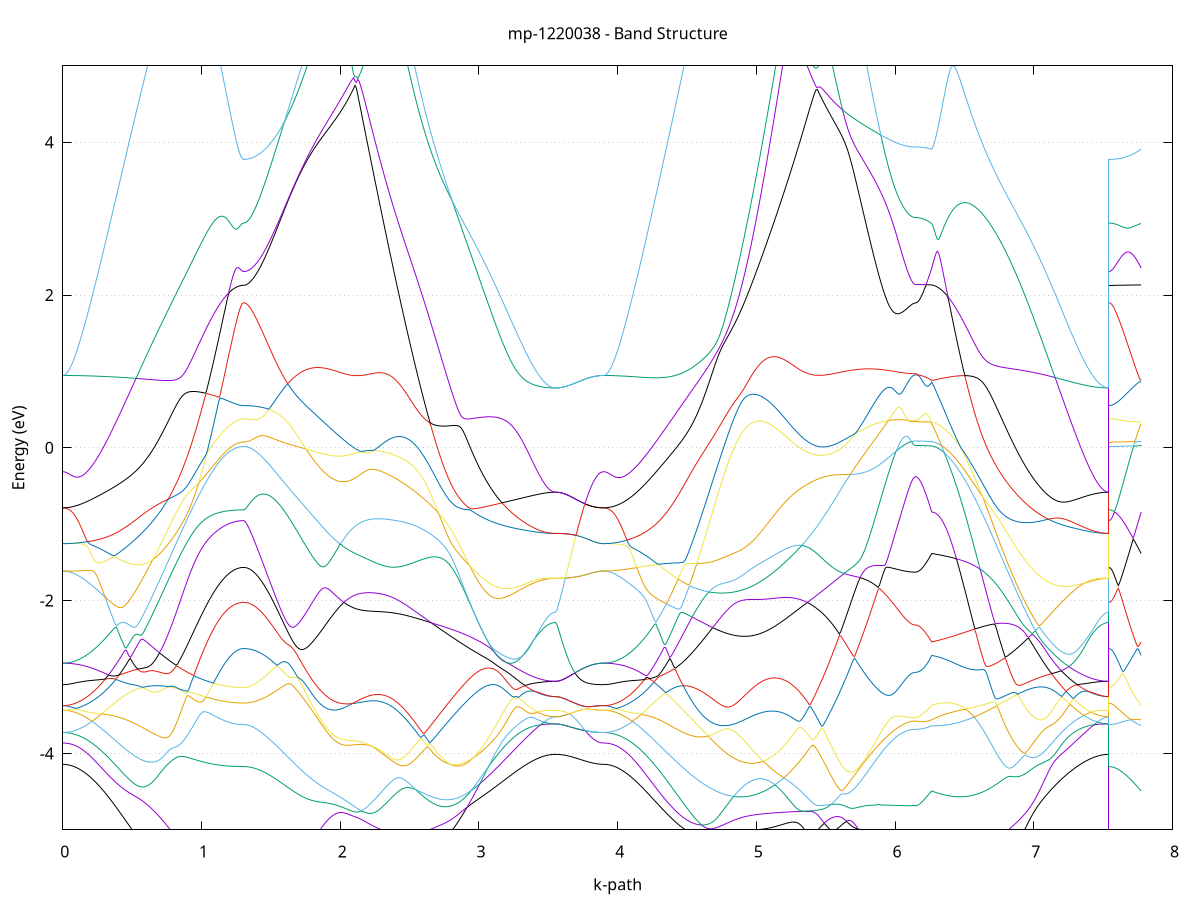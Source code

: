 set title 'mp-1220038 - Band Structure'
set xlabel 'k-path'
set ylabel 'Energy (eV)'
set grid y
set yrange [-5:5]
set terminal png size 800,600
set output 'mp-1220038_bands_gnuplot.png'
plot '-' using 1:2 with lines notitle, '-' using 1:2 with lines notitle, '-' using 1:2 with lines notitle, '-' using 1:2 with lines notitle, '-' using 1:2 with lines notitle, '-' using 1:2 with lines notitle, '-' using 1:2 with lines notitle, '-' using 1:2 with lines notitle, '-' using 1:2 with lines notitle, '-' using 1:2 with lines notitle, '-' using 1:2 with lines notitle, '-' using 1:2 with lines notitle, '-' using 1:2 with lines notitle, '-' using 1:2 with lines notitle, '-' using 1:2 with lines notitle, '-' using 1:2 with lines notitle, '-' using 1:2 with lines notitle, '-' using 1:2 with lines notitle, '-' using 1:2 with lines notitle, '-' using 1:2 with lines notitle, '-' using 1:2 with lines notitle, '-' using 1:2 with lines notitle, '-' using 1:2 with lines notitle, '-' using 1:2 with lines notitle, '-' using 1:2 with lines notitle, '-' using 1:2 with lines notitle, '-' using 1:2 with lines notitle, '-' using 1:2 with lines notitle, '-' using 1:2 with lines notitle, '-' using 1:2 with lines notitle, '-' using 1:2 with lines notitle, '-' using 1:2 with lines notitle, '-' using 1:2 with lines notitle, '-' using 1:2 with lines notitle, '-' using 1:2 with lines notitle, '-' using 1:2 with lines notitle, '-' using 1:2 with lines notitle, '-' using 1:2 with lines notitle, '-' using 1:2 with lines notitle, '-' using 1:2 with lines notitle, '-' using 1:2 with lines notitle, '-' using 1:2 with lines notitle, '-' using 1:2 with lines notitle, '-' using 1:2 with lines notitle, '-' using 1:2 with lines notitle, '-' using 1:2 with lines notitle, '-' using 1:2 with lines notitle, '-' using 1:2 with lines notitle, '-' using 1:2 with lines notitle, '-' using 1:2 with lines notitle, '-' using 1:2 with lines notitle, '-' using 1:2 with lines notitle, '-' using 1:2 with lines notitle, '-' using 1:2 with lines notitle, '-' using 1:2 with lines notitle, '-' using 1:2 with lines notitle, '-' using 1:2 with lines notitle, '-' using 1:2 with lines notitle, '-' using 1:2 with lines notitle, '-' using 1:2 with lines notitle, '-' using 1:2 with lines notitle, '-' using 1:2 with lines notitle, '-' using 1:2 with lines notitle, '-' using 1:2 with lines notitle
0.000000 -46.087243
0.009950 -46.087243
0.019900 -46.087143
0.029850 -46.087143
0.039801 -46.087043
0.049751 -46.086943
0.059701 -46.086843
0.069651 -46.086643
0.079601 -46.086543
0.089551 -46.086343
0.099501 -46.086143
0.109451 -46.085843
0.119401 -46.085643
0.129352 -46.085343
0.139302 -46.085043
0.149252 -46.084743
0.159202 -46.084343
0.169152 -46.084043
0.179102 -46.083643
0.189052 -46.083243
0.199002 -46.082743
0.208953 -46.082343
0.218903 -46.081843
0.228853 -46.081343
0.238803 -46.080843
0.248753 -46.080343
0.258703 -46.079743
0.268653 -46.079243
0.278603 -46.078643
0.288554 -46.078043
0.298504 -46.077443
0.308454 -46.076843
0.318404 -46.076143
0.328354 -46.075443
0.338304 -46.074843
0.348254 -46.074143
0.358204 -46.073343
0.368155 -46.072643
0.378105 -46.071943
0.388055 -46.071143
0.398005 -46.070343
0.407955 -46.069643
0.417905 -46.068843
0.427855 -46.067943
0.437805 -46.067143
0.447756 -46.066343
0.457706 -46.065443
0.467656 -46.064643
0.477606 -46.063743
0.487556 -46.062943
0.497506 -46.062043
0.507456 -46.061143
0.517406 -46.060243
0.527357 -46.059343
0.537307 -46.058443
0.547257 -46.057443
0.557207 -46.056543
0.567157 -46.055643
0.577107 -46.054743
0.587057 -46.053743
0.597007 -46.052843
0.606958 -46.051843
0.616908 -46.050943
0.626858 -46.049943
0.636808 -46.049043
0.646758 -46.048043
0.656708 -46.047143
0.666658 -46.046143
0.676608 -46.045243
0.686559 -46.044243
0.696509 -46.043343
0.706459 -46.042343
0.716409 -46.041443
0.726359 -46.040543
0.736309 -46.039543
0.746259 -46.038643
0.756209 -46.044343
0.766160 -46.051043
0.776110 -46.057643
0.786060 -46.064243
0.796010 -46.070743
0.805960 -46.077143
0.815910 -46.083543
0.825860 -46.089843
0.835810 -46.096043
0.845761 -46.102243
0.855711 -46.108343
0.865661 -46.114343
0.875611 -46.120243
0.885561 -46.126043
0.895511 -46.131843
0.905461 -46.137443
0.915411 -46.142943
0.925362 -46.148443
0.935312 -46.153743
0.945262 -46.159043
0.955212 -46.164143
0.965162 -46.169143
0.975112 -46.174043
0.985062 -46.178843
0.995012 -46.183443
1.004963 -46.187943
1.014913 -46.192443
1.024863 -46.196643
1.034813 -46.200843
1.044763 -46.204843
1.054713 -46.208743
1.064663 -46.212543
1.074613 -46.216143
1.084563 -46.219643
1.094514 -46.222943
1.104464 -46.226143
1.114414 -46.229143
1.124364 -46.232043
1.134314 -46.234843
1.144264 -46.237443
1.154214 -46.239843
1.164165 -46.242143
1.174115 -46.244343
1.184065 -46.246343
1.194015 -46.248143
1.203965 -46.249843
1.213915 -46.251343
1.223865 -46.252743
1.233815 -46.253943
1.243765 -46.254943
1.253716 -46.255843
1.263666 -46.256543
1.273616 -46.257143
1.283566 -46.257543
1.293516 -46.257743
1.303466 -46.257843
1.303466 -46.257843
1.313380 -46.257843
1.323294 -46.257743
1.333208 -46.257543
1.343122 -46.257343
1.353036 -46.257043
1.362949 -46.256643
1.372863 -46.256143
1.382777 -46.255643
1.392691 -46.255043
1.402605 -46.254443
1.412519 -46.253643
1.422433 -46.252943
1.432347 -46.252043
1.442260 -46.251143
1.452174 -46.250143
1.462088 -46.249043
1.472002 -46.247943
1.481916 -46.246743
1.491830 -46.245443
1.501744 -46.244143
1.511658 -46.242743
1.521571 -46.241343
1.531485 -46.239843
1.541399 -46.238243
1.551313 -46.236543
1.561227 -46.234843
1.571141 -46.233043
1.581055 -46.231243
1.590969 -46.229343
1.600882 -46.227443
1.610796 -46.225343
1.620710 -46.223343
1.630624 -46.221143
1.640538 -46.218943
1.650452 -46.216743
1.660366 -46.214443
1.670280 -46.212043
1.680193 -46.209643
1.690107 -46.207143
1.700021 -46.204643
1.709935 -46.202043
1.719849 -46.199443
1.729763 -46.196743
1.739677 -46.193943
1.749591 -46.191143
1.759504 -46.188343
1.769418 -46.185443
1.779332 -46.182543
1.789246 -46.179543
1.799160 -46.176543
1.809074 -46.173443
1.818988 -46.170243
1.828902 -46.167143
1.838815 -46.163943
1.848729 -46.160643
1.858643 -46.157343
1.868557 -46.154043
1.878471 -46.150643
1.888385 -46.147243
1.898299 -46.143743
1.908213 -46.140243
1.918126 -46.136743
1.928040 -46.133243
1.937954 -46.129643
1.947868 -46.125943
1.957782 -46.122343
1.967696 -46.118643
1.977610 -46.114943
1.987524 -46.111143
1.997437 -46.107343
2.007351 -46.103543
2.017265 -46.099743
2.027179 -46.095943
2.037093 -46.092043
2.047007 -46.088143
2.056921 -46.087243
2.066835 -46.091043
2.076748 -46.094843
2.076748 -46.094843
2.086718 -46.098543
2.096688 -46.102143
2.106658 -46.105643
2.116628 -46.109043
2.126597 -46.112343
2.136567 -46.115443
2.146537 -46.118543
2.156507 -46.121543
2.166476 -46.124343
2.176446 -46.127043
2.186416 -46.129643
2.196386 -46.132143
2.206355 -46.134443
2.216325 -46.136643
2.226295 -46.138743
2.236265 -46.140743
2.246234 -46.142543
2.256204 -46.144143
2.266174 -46.145743
2.276144 -46.147143
2.286114 -46.148343
2.296083 -46.149443
2.306053 -46.150443
2.316023 -46.151243
2.325993 -46.151943
2.335962 -46.152443
2.345932 -46.152843
2.355902 -46.153043
2.365872 -46.153143
2.375841 -46.153043
2.385811 -46.152843
2.395781 -46.152443
2.405751 -46.151943
2.415720 -46.151243
2.425690 -46.150443
2.435660 -46.149443
2.445630 -46.148343
2.455600 -46.147043
2.465569 -46.145543
2.475539 -46.143943
2.485509 -46.142243
2.495479 -46.140343
2.505448 -46.138243
2.515418 -46.136043
2.525388 -46.133743
2.535358 -46.131243
2.545327 -46.128643
2.555297 -46.125843
2.565267 -46.122943
2.575237 -46.119843
2.585207 -46.116743
2.595176 -46.113343
2.605146 -46.109943
2.615116 -46.106343
2.625086 -46.102543
2.635055 -46.098743
2.645025 -46.094743
2.654995 -46.090643
2.664965 -46.086443
2.674934 -46.082043
2.684904 -46.077543
2.694874 -46.073043
2.704844 -46.068343
2.714813 -46.063543
2.724783 -46.058643
2.734753 -46.053643
2.744723 -46.048543
2.754693 -46.043343
2.764662 -46.038043
2.774632 -46.034943
2.784602 -46.035943
2.794572 -46.036843
2.804541 -46.037843
2.814511 -46.038843
2.824481 -46.039743
2.834451 -46.040743
2.844420 -46.041743
2.854390 -46.042643
2.864360 -46.043643
2.874330 -46.044643
2.884299 -46.045643
2.894269 -46.046543
2.904239 -46.047543
2.914209 -46.048543
2.924179 -46.049443
2.934148 -46.050443
2.944118 -46.051443
2.954088 -46.052343
2.964058 -46.053343
2.974027 -46.054343
2.983997 -46.055243
2.993967 -46.056243
3.003937 -46.057143
3.013906 -46.058043
3.023876 -46.058943
3.033846 -46.059943
3.043816 -46.060843
3.053785 -46.061743
3.063755 -46.062643
3.073725 -46.063543
3.083695 -46.064343
3.093665 -46.065243
3.103634 -46.066043
3.113604 -46.066943
3.123574 -46.067743
3.133544 -46.068543
3.143513 -46.069343
3.153483 -46.070143
3.163453 -46.070943
3.173423 -46.071743
3.183392 -46.072443
3.193362 -46.073243
3.203332 -46.073943
3.213302 -46.074643
3.223272 -46.075343
3.233241 -46.076043
3.243211 -46.076643
3.253181 -46.077343
3.263151 -46.077943
3.273120 -46.078543
3.283090 -46.079143
3.293060 -46.079743
3.303030 -46.080243
3.312999 -46.080743
3.322969 -46.081343
3.332939 -46.081843
3.342909 -46.082243
3.352878 -46.082743
3.362848 -46.083143
3.372818 -46.083543
3.382788 -46.083943
3.392758 -46.084343
3.402727 -46.084643
3.412697 -46.085043
3.422667 -46.085343
3.432637 -46.085643
3.442606 -46.085843
3.452576 -46.086143
3.462546 -46.086343
3.472516 -46.086543
3.482485 -46.086643
3.492455 -46.086843
3.502425 -46.086943
3.512395 -46.087043
3.522364 -46.087143
3.532334 -46.087143
3.542304 -46.087243
3.552274 -46.087243
3.552274 -46.087243
3.562164 -46.087243
3.572053 -46.087243
3.581943 -46.087243
3.591833 -46.087243
3.601723 -46.087243
3.611613 -46.087243
3.621502 -46.087243
3.631392 -46.087243
3.641282 -46.087243
3.651172 -46.087243
3.661062 -46.087243
3.670951 -46.087243
3.680841 -46.087243
3.690731 -46.087243
3.700621 -46.087243
3.710511 -46.087243
3.720400 -46.087243
3.730290 -46.087243
3.740180 -46.087243
3.750070 -46.087243
3.759960 -46.087243
3.769849 -46.087243
3.779739 -46.087243
3.789629 -46.087243
3.799519 -46.087243
3.809409 -46.087243
3.819298 -46.087243
3.829188 -46.087243
3.839078 -46.087243
3.848968 -46.087243
3.858858 -46.087243
3.868747 -46.087243
3.878637 -46.087243
3.888527 -46.087243
3.898417 -46.087243
3.898417 -46.087243
3.908358 -46.087243
3.918299 -46.087143
3.928240 -46.087143
3.938181 -46.087043
3.948122 -46.086943
3.958063 -46.086843
3.968004 -46.086643
3.977945 -46.086543
3.987886 -46.086343
3.997828 -46.086143
4.007769 -46.085843
4.017710 -46.085643
4.027651 -46.085343
4.037592 -46.085043
4.047533 -46.084643
4.057474 -46.084343
4.067415 -46.083943
4.077356 -46.083543
4.087297 -46.083143
4.097238 -46.082743
4.107179 -46.082343
4.117121 -46.081843
4.127062 -46.081343
4.137003 -46.080843
4.146944 -46.080343
4.156885 -46.079743
4.166826 -46.079143
4.176767 -46.078643
4.186708 -46.078043
4.196649 -46.077343
4.206590 -46.076743
4.216531 -46.076043
4.226472 -46.075443
4.236414 -46.074743
4.246355 -46.074043
4.256296 -46.073343
4.266237 -46.072543
4.276178 -46.071843
4.286119 -46.071043
4.296060 -46.070243
4.306001 -46.069443
4.315942 -46.068643
4.325883 -46.067843
4.335824 -46.067043
4.345766 -46.066243
4.355707 -46.065343
4.365648 -46.064443
4.375589 -46.063643
4.385530 -46.062743
4.395471 -46.061843
4.405412 -46.060943
4.415353 -46.060043
4.425294 -46.059143
4.435235 -46.058243
4.445176 -46.057243
4.455117 -46.056343
4.465059 -46.055443
4.475000 -46.054443
4.484941 -46.053543
4.494882 -46.052543
4.504823 -46.051643
4.514764 -46.050643
4.524705 -46.049643
4.534646 -46.048743
4.544587 -46.047743
4.554528 -46.046743
4.564469 -46.045743
4.574410 -46.044843
4.584352 -46.043843
4.594293 -46.042843
4.604234 -46.041943
4.614175 -46.040943
4.624116 -46.039943
4.634057 -46.039043
4.643998 -46.038043
4.653939 -46.037143
4.663880 -46.036143
4.673821 -46.035243
4.683762 -46.036843
4.693703 -46.042143
4.703645 -46.047343
4.713586 -46.052443
4.723527 -46.057443
4.733468 -46.062343
4.743409 -46.067143
4.753350 -46.071843
4.763291 -46.076443
4.773232 -46.080943
4.783173 -46.085343
4.793114 -46.089543
4.803055 -46.093643
4.812996 -46.097643
4.822938 -46.101543
4.832879 -46.105343
4.842820 -46.108943
4.852761 -46.112443
4.862702 -46.115743
4.872643 -46.119043
4.882584 -46.122043
4.892525 -46.125043
4.902466 -46.127843
4.912407 -46.130543
4.922348 -46.133043
4.932290 -46.135443
4.942231 -46.137643
4.952172 -46.139743
4.962113 -46.141643
4.972054 -46.143443
4.981995 -46.145043
4.991936 -46.146543
5.001877 -46.147943
5.011818 -46.149043
5.021759 -46.150143
5.031700 -46.151043
5.041641 -46.151743
5.051583 -46.152343
5.061524 -46.152743
5.071465 -46.153043
5.081406 -46.153143
5.091347 -46.153143
5.101288 -46.152943
5.111229 -46.152643
5.121170 -46.152143
5.131111 -46.151543
5.141052 -46.150743
5.150993 -46.149843
5.160934 -46.148843
5.170876 -46.147643
5.180817 -46.146243
5.190758 -46.144743
5.200699 -46.143143
5.210640 -46.141443
5.220581 -46.139543
5.230522 -46.137443
5.240463 -46.135343
5.250404 -46.133043
5.260345 -46.130643
5.270286 -46.128143
5.280227 -46.125443
5.290169 -46.122643
5.300110 -46.119743
5.310051 -46.116743
5.319992 -46.113643
5.329933 -46.110443
5.339874 -46.107043
5.349815 -46.103643
5.359756 -46.100043
5.369697 -46.096443
5.379638 -46.092743
5.389579 -46.088843
5.399521 -46.086443
5.409462 -46.090343
5.409462 -46.090343
5.419431 -46.094343
5.429401 -46.098143
5.439371 -46.102043
5.449341 -46.105843
5.459310 -46.109743
5.469280 -46.113443
5.479250 -46.117243
5.489220 -46.120943
5.499189 -46.124643
5.509159 -46.128343
5.519129 -46.131943
5.529099 -46.135543
5.539069 -46.139043
5.549038 -46.142643
5.559008 -46.146043
5.568978 -46.149543
5.578948 -46.152943
5.588917 -46.156343
5.598887 -46.159643
5.608857 -46.162943
5.618827 -46.166143
5.628796 -46.169343
5.638766 -46.172543
5.648736 -46.175643
5.658706 -46.178743
5.668675 -46.181743
5.678645 -46.184643
5.688615 -46.187643
5.698585 -46.190443
5.708555 -46.193343
5.718524 -46.196043
5.728494 -46.198743
5.738464 -46.201443
5.748434 -46.204043
5.758403 -46.206643
5.768373 -46.209143
5.778343 -46.211543
5.788313 -46.213943
5.798282 -46.216243
5.808252 -46.218543
5.818222 -46.220743
5.828192 -46.222943
5.838161 -46.225043
5.848131 -46.227043
5.858101 -46.229043
5.868071 -46.230943
5.878041 -46.232843
5.888010 -46.234643
5.897980 -46.236343
5.907950 -46.238043
5.917920 -46.239643
5.927889 -46.241143
5.937859 -46.242643
5.947829 -46.244043
5.957799 -46.245343
5.967768 -46.246643
5.977738 -46.247843
5.987708 -46.248943
5.997678 -46.250043
6.007647 -46.251043
6.017617 -46.251943
6.027587 -46.252843
6.037557 -46.253643
6.047527 -46.254343
6.057496 -46.255043
6.067466 -46.255643
6.077436 -46.256143
6.087406 -46.256643
6.097375 -46.256943
6.107345 -46.257343
6.117315 -46.257543
6.127285 -46.257743
6.137254 -46.257843
6.147224 -46.257843
6.147224 -46.257843
6.156990 -46.257843
6.166756 -46.257843
6.176521 -46.257843
6.186287 -46.257843
6.196053 -46.257843
6.205819 -46.257743
6.215585 -46.257743
6.225350 -46.257743
6.235116 -46.257643
6.244882 -46.257643
6.254648 -46.257543
6.264413 -46.257543
6.264413 -46.257543
6.274397 -46.257143
6.284380 -46.256543
6.294363 -46.255743
6.304346 -46.254843
6.314329 -46.253843
6.324312 -46.252543
6.334295 -46.251143
6.344279 -46.249643
6.354262 -46.247943
6.364245 -46.246043
6.374228 -46.244043
6.384211 -46.241843
6.394194 -46.239443
6.404177 -46.236943
6.414161 -46.234343
6.424144 -46.231543
6.434127 -46.228643
6.444110 -46.225543
6.454093 -46.222243
6.464076 -46.218843
6.474059 -46.215343
6.484043 -46.211643
6.494026 -46.207843
6.504009 -46.203943
6.513992 -46.199843
6.523975 -46.195643
6.533958 -46.191243
6.543941 -46.186743
6.553925 -46.182143
6.563908 -46.177443
6.573891 -46.172643
6.583874 -46.167643
6.593857 -46.162543
6.603840 -46.157343
6.613823 -46.152043
6.623807 -46.146643
6.633790 -46.141143
6.643773 -46.135543
6.653756 -46.129743
6.663739 -46.123943
6.673722 -46.118043
6.683705 -46.112043
6.693689 -46.106043
6.703672 -46.099843
6.713655 -46.093643
6.723638 -46.087343
6.733621 -46.080943
6.743604 -46.074443
6.753587 -46.067943
6.763571 -46.061343
6.773554 -46.054743
6.783537 -46.048043
6.793520 -46.041343
6.803503 -46.039043
6.813486 -46.040043
6.823469 -46.040943
6.833453 -46.041843
6.843436 -46.042843
6.853419 -46.043843
6.863402 -46.044743
6.873385 -46.045743
6.883368 -46.046643
6.893351 -46.047643
6.903335 -46.048543
6.913318 -46.049543
6.923301 -46.050543
6.933284 -46.051443
6.943267 -46.052443
6.953250 -46.053343
6.963233 -46.054343
6.973217 -46.055243
6.983200 -46.056143
6.993183 -46.057143
7.003166 -46.058043
7.013149 -46.058943
7.023132 -46.059843
7.033115 -46.060843
7.043099 -46.061743
7.053082 -46.062543
7.063065 -46.063443
7.073048 -46.064343
7.083031 -46.065243
7.093014 -46.066043
7.102998 -46.066943
7.112981 -46.067743
7.122964 -46.068543
7.132947 -46.069343
7.142930 -46.070143
7.152913 -46.070943
7.162896 -46.071743
7.172880 -46.072443
7.182863 -46.073143
7.192846 -46.073943
7.202829 -46.074643
7.212812 -46.075343
7.222795 -46.075943
7.232778 -46.076643
7.242762 -46.077343
7.252745 -46.077943
7.262728 -46.078543
7.272711 -46.079143
7.282694 -46.079643
7.292677 -46.080243
7.302660 -46.080743
7.312644 -46.081243
7.322627 -46.081743
7.332610 -46.082243
7.342593 -46.082743
7.352576 -46.083143
7.362559 -46.083543
7.372542 -46.083943
7.382526 -46.084343
7.392509 -46.084643
7.402492 -46.085043
7.412475 -46.085343
7.422458 -46.085543
7.432441 -46.085843
7.442424 -46.086043
7.452408 -46.086343
7.462391 -46.086543
7.472374 -46.086643
7.482357 -46.086843
7.492340 -46.086943
7.502323 -46.087043
7.512306 -46.087143
7.522290 -46.087143
7.532273 -46.087243
7.542256 -46.087243
7.542256 -46.257843
7.551909 -46.257843
7.561562 -46.257843
7.571215 -46.257843
7.580868 -46.257843
7.590521 -46.257843
7.600174 -46.257843
7.609827 -46.257843
7.619480 -46.257843
7.629133 -46.257843
7.638786 -46.257843
7.648439 -46.257743
7.658092 -46.257743
7.667745 -46.257743
7.677397 -46.257743
7.687050 -46.257743
7.696703 -46.257743
7.706356 -46.257643
7.716009 -46.257643
7.725662 -46.257643
7.735315 -46.257643
7.744968 -46.257643
7.754621 -46.257543
7.764274 -46.257543
7.773927 -46.257543
e
0.000000 -45.676543
0.009950 -45.676643
0.019900 -45.676943
0.029850 -45.677343
0.039801 -45.677943
0.049751 -45.678743
0.059701 -45.679643
0.069651 -45.680843
0.079601 -45.682043
0.089551 -45.683543
0.099501 -45.685143
0.109451 -45.686943
0.119401 -45.688943
0.129352 -45.691043
0.139302 -45.693343
0.149252 -45.695843
0.159202 -45.698443
0.169152 -45.701243
0.179102 -45.704143
0.189052 -45.707243
0.199002 -45.710443
0.208953 -45.713843
0.218903 -45.717443
0.228853 -45.721143
0.238803 -45.724943
0.248753 -45.728943
0.258703 -45.733043
0.268653 -45.737243
0.278603 -45.741643
0.288554 -45.746243
0.298504 -45.750843
0.308454 -45.755643
0.318404 -45.760543
0.328354 -45.765543
0.338304 -45.770743
0.348254 -45.775943
0.358204 -45.781343
0.368155 -45.786743
0.378105 -45.792343
0.388055 -45.798043
0.398005 -45.803843
0.407955 -45.809643
0.417905 -45.815643
0.427855 -45.821643
0.437805 -45.827843
0.447756 -45.834043
0.457706 -45.840343
0.467656 -45.846643
0.477606 -45.853043
0.487556 -45.859543
0.497506 -45.866143
0.507456 -45.872743
0.517406 -45.879343
0.527357 -45.886043
0.537307 -45.892843
0.547257 -45.899643
0.557207 -45.906443
0.567157 -45.913243
0.577107 -45.920143
0.587057 -45.927043
0.597007 -45.934043
0.606958 -45.940943
0.616908 -45.947943
0.626858 -45.954843
0.636808 -45.961843
0.646758 -45.968843
0.656708 -45.975743
0.666658 -45.982743
0.676608 -45.989743
0.686559 -45.996643
0.696509 -46.003543
0.706459 -46.010443
0.716409 -46.017243
0.726359 -46.024143
0.736309 -46.030943
0.746259 -46.037643
0.756209 -46.037643
0.766160 -46.036743
0.776110 -46.035843
0.786060 -46.034943
0.796010 -46.034043
0.805960 -46.033143
0.815910 -46.032243
0.825860 -46.031443
0.835810 -46.030543
0.845761 -46.029643
0.855711 -46.028843
0.865661 -46.027943
0.875611 -46.027143
0.885561 -46.026343
0.895511 -46.025543
0.905461 -46.024743
0.915411 -46.023943
0.925362 -46.023243
0.935312 -46.022443
0.945262 -46.021743
0.955212 -46.021043
0.965162 -46.020343
0.975112 -46.019643
0.985062 -46.018943
0.995012 -46.018343
1.004963 -46.017643
1.014913 -46.017043
1.024863 -46.016443
1.034813 -46.015843
1.044763 -46.015243
1.054713 -46.014743
1.064663 -46.014243
1.074613 -46.013743
1.084563 -46.013243
1.094514 -46.012743
1.104464 -46.012243
1.114414 -46.011843
1.124364 -46.011443
1.134314 -46.011043
1.144264 -46.010643
1.154214 -46.010343
1.164165 -46.010043
1.174115 -46.009743
1.184065 -46.009443
1.194015 -46.009143
1.203965 -46.008943
1.213915 -46.008743
1.223865 -46.008543
1.233815 -46.008343
1.243765 -46.008143
1.253716 -46.008043
1.263666 -46.007943
1.273616 -46.007843
1.283566 -46.007843
1.293516 -46.007743
1.303466 -46.007743
1.303466 -46.007743
1.313380 -46.007743
1.323294 -46.007743
1.333208 -46.007743
1.343122 -46.007743
1.353036 -46.007643
1.362949 -46.007643
1.372863 -46.007643
1.382777 -46.007543
1.392691 -46.007443
1.402605 -46.007443
1.412519 -46.007343
1.422433 -46.007243
1.432347 -46.007143
1.442260 -46.007043
1.452174 -46.006943
1.462088 -46.006843
1.472002 -46.006743
1.481916 -46.006543
1.491830 -46.006443
1.501744 -46.006343
1.511658 -46.006143
1.521571 -46.006043
1.531485 -46.005843
1.541399 -46.005743
1.551313 -46.005543
1.561227 -46.005343
1.571141 -46.005243
1.581055 -46.005043
1.590969 -46.004843
1.600882 -46.004643
1.610796 -46.004543
1.620710 -46.004343
1.630624 -46.004143
1.640538 -46.003943
1.650452 -46.003743
1.660366 -46.003543
1.670280 -46.003343
1.680193 -46.003143
1.690107 -46.002943
1.700021 -46.002743
1.709935 -46.002543
1.719849 -46.002343
1.729763 -46.002143
1.739677 -46.001943
1.749591 -46.001743
1.759504 -46.001543
1.769418 -46.001343
1.779332 -46.001143
1.789246 -46.000943
1.799160 -46.000743
1.809074 -46.000543
1.818988 -46.000343
1.828902 -46.000143
1.838815 -45.999943
1.848729 -45.999843
1.858643 -45.999643
1.868557 -46.001843
1.878471 -46.006743
1.888385 -46.011543
1.898299 -46.016343
1.908213 -46.021143
1.918126 -46.025943
1.928040 -46.030643
1.937954 -46.035343
1.947868 -46.039943
1.957782 -46.044543
1.967696 -46.049143
1.977610 -46.053643
1.987524 -46.058043
1.997437 -46.062443
2.007351 -46.066743
2.017265 -46.071043
2.027179 -46.075143
2.037093 -46.079243
2.047007 -46.083343
2.056921 -46.084143
2.066835 -46.080243
2.076748 -46.076243
2.076748 -46.076243
2.086718 -46.072243
2.096688 -46.068243
2.106658 -46.064243
2.116628 -46.060143
2.126597 -46.056043
2.136567 -46.051943
2.146537 -46.047843
2.156507 -46.043743
2.166476 -46.039643
2.176446 -46.035443
2.186416 -46.031343
2.196386 -46.027143
2.206355 -46.023043
2.216325 -46.018843
2.226295 -46.014643
2.236265 -46.010543
2.246234 -46.006343
2.256204 -46.002143
2.266174 -46.000843
2.276144 -46.001143
2.286114 -46.001543
2.296083 -46.001843
2.306053 -46.002143
2.316023 -46.002543
2.325993 -46.002943
2.335962 -46.003343
2.345932 -46.003743
2.355902 -46.004243
2.365872 -46.004643
2.375841 -46.005143
2.385811 -46.005643
2.395781 -46.006043
2.405751 -46.006643
2.415720 -46.007143
2.425690 -46.007643
2.435660 -46.008243
2.445630 -46.008843
2.455600 -46.009443
2.465569 -46.010043
2.475539 -46.010643
2.485509 -46.011243
2.495479 -46.011943
2.505448 -46.012543
2.515418 -46.013243
2.525388 -46.013943
2.535358 -46.014643
2.545327 -46.015343
2.555297 -46.016143
2.565267 -46.016843
2.575237 -46.017643
2.585207 -46.018343
2.595176 -46.019143
2.605146 -46.019943
2.615116 -46.020743
2.625086 -46.021543
2.635055 -46.022443
2.645025 -46.023243
2.654995 -46.024143
2.664965 -46.024943
2.674934 -46.025843
2.684904 -46.026743
2.694874 -46.027643
2.704844 -46.028543
2.714813 -46.029443
2.724783 -46.030343
2.734753 -46.031243
2.744723 -46.032143
2.754693 -46.033143
2.764662 -46.034043
2.774632 -46.032643
2.784602 -46.027243
2.794572 -46.021643
2.804541 -46.016043
2.814511 -46.010343
2.824481 -46.004643
2.834451 -45.998743
2.844420 -45.992843
2.854390 -45.986943
2.864360 -45.980943
2.874330 -45.974843
2.884299 -45.968743
2.894269 -45.962643
2.904239 -45.956443
2.914209 -45.950243
2.924179 -45.944043
2.934148 -45.937743
2.944118 -45.931443
2.954088 -45.925143
2.964058 -45.918843
2.974027 -45.912543
2.983997 -45.906143
2.993967 -45.899843
3.003937 -45.893543
3.013906 -45.887243
3.023876 -45.880943
3.033846 -45.874743
3.043816 -45.868443
3.053785 -45.862243
3.063755 -45.856043
3.073725 -45.849943
3.083695 -45.843843
3.093665 -45.837743
3.103634 -45.831743
3.113604 -45.825843
3.123574 -45.819943
3.133544 -45.814143
3.143513 -45.808343
3.153483 -45.802643
3.163453 -45.797043
3.173423 -45.791543
3.183392 -45.786143
3.193362 -45.780843
3.203332 -45.775543
3.213302 -45.770443
3.223272 -45.765343
3.233241 -45.760443
3.243211 -45.755543
3.253181 -45.750843
3.263151 -45.746243
3.273120 -45.741743
3.283090 -45.737443
3.293060 -45.733243
3.303030 -45.729143
3.312999 -45.725143
3.322969 -45.721343
3.332939 -45.717643
3.342909 -45.714143
3.352878 -45.710743
3.362848 -45.707443
3.372818 -45.704343
3.382788 -45.701443
3.392758 -45.698643
3.402727 -45.695943
3.412697 -45.693543
3.422667 -45.691243
3.432637 -45.689043
3.442606 -45.687043
3.452576 -45.685243
3.462546 -45.683643
3.472516 -45.682143
3.482485 -45.680843
3.492455 -45.679743
3.502425 -45.678743
3.512395 -45.677943
3.522364 -45.677343
3.532334 -45.676943
3.542304 -45.676643
3.552274 -45.676543
3.552274 -45.676543
3.562164 -45.676543
3.572053 -45.676543
3.581943 -45.676543
3.591833 -45.676543
3.601723 -45.676543
3.611613 -45.676543
3.621502 -45.676543
3.631392 -45.676543
3.641282 -45.676543
3.651172 -45.676543
3.661062 -45.676543
3.670951 -45.676543
3.680841 -45.676543
3.690731 -45.676543
3.700621 -45.676543
3.710511 -45.676543
3.720400 -45.676543
3.730290 -45.676543
3.740180 -45.676543
3.750070 -45.676543
3.759960 -45.676543
3.769849 -45.676543
3.779739 -45.676543
3.789629 -45.676543
3.799519 -45.676543
3.809409 -45.676543
3.819298 -45.676543
3.829188 -45.676543
3.839078 -45.676543
3.848968 -45.676543
3.858858 -45.676543
3.868747 -45.676543
3.878637 -45.676543
3.888527 -45.676543
3.898417 -45.676543
3.898417 -45.676543
3.908358 -45.676643
3.918299 -45.676943
3.928240 -45.677343
3.938181 -45.677943
3.948122 -45.678743
3.958063 -45.679743
3.968004 -45.680843
3.977945 -45.682143
3.987886 -45.683543
3.997828 -45.685243
4.007769 -45.687043
4.017710 -45.688943
4.027651 -45.691143
4.037592 -45.693443
4.047533 -45.695843
4.057474 -45.698543
4.067415 -45.701243
4.077356 -45.704243
4.087297 -45.707243
4.097238 -45.710543
4.107179 -45.713843
4.117121 -45.717443
4.127062 -45.721043
4.137003 -45.724843
4.146944 -45.728843
4.156885 -45.732943
4.166826 -45.737143
4.176767 -45.741443
4.186708 -45.745843
4.196649 -45.750443
4.206590 -45.755143
4.216531 -45.759943
4.226472 -45.764843
4.236414 -45.769943
4.246355 -45.775043
4.256296 -45.780243
4.266237 -45.785543
4.276178 -45.790943
4.286119 -45.796443
4.296060 -45.802043
4.306001 -45.807643
4.315942 -45.813443
4.325883 -45.819243
4.335824 -45.825043
4.345766 -45.830943
4.355707 -45.836943
4.365648 -45.842943
4.375589 -45.849043
4.385530 -45.855143
4.395471 -45.861343
4.405412 -45.867543
4.415353 -45.873743
4.425294 -45.880043
4.435235 -45.886243
4.445176 -45.892543
4.455117 -45.898843
4.465059 -45.905143
4.475000 -45.911443
4.484941 -45.917743
4.494882 -45.924043
4.504823 -45.930343
4.514764 -45.936643
4.524705 -45.942843
4.534646 -45.949143
4.544587 -45.955343
4.554528 -45.961443
4.564469 -45.967643
4.574410 -45.973643
4.584352 -45.979743
4.594293 -45.985743
4.604234 -45.991643
4.614175 -45.997543
4.624116 -46.003343
4.634057 -46.009143
4.643998 -46.014843
4.653939 -46.020443
4.663880 -46.025943
4.673821 -46.031443
4.683762 -46.034243
4.693703 -46.033343
4.703645 -46.032343
4.713586 -46.031443
4.723527 -46.030543
4.733468 -46.029643
4.743409 -46.028743
4.753350 -46.027843
4.763291 -46.026943
4.773232 -46.026043
4.783173 -46.025143
4.793114 -46.024343
4.803055 -46.023443
4.812996 -46.022643
4.822938 -46.021843
4.832879 -46.020943
4.842820 -46.020143
4.852761 -46.019343
4.862702 -46.018643
4.872643 -46.017843
4.882584 -46.017043
4.892525 -46.016343
4.902466 -46.015543
4.912407 -46.014843
4.922348 -46.014143
4.932290 -46.013443
4.942231 -46.012743
4.952172 -46.012143
4.962113 -46.011443
4.972054 -46.010843
4.981995 -46.010243
4.991936 -46.009543
5.001877 -46.009043
5.011818 -46.008443
5.021759 -46.007843
5.031700 -46.007343
5.041641 -46.006743
5.051583 -46.006243
5.061524 -46.005743
5.071465 -46.005243
5.081406 -46.004843
5.091347 -46.004343
5.101288 -46.003943
5.111229 -46.003443
5.121170 -46.003043
5.131111 -46.002643
5.141052 -46.002343
5.150993 -46.001943
5.160934 -46.001643
5.170876 -46.001243
5.180817 -46.000943
5.190758 -46.000743
5.200699 -46.004743
5.210640 -46.008943
5.220581 -46.013043
5.230522 -46.017243
5.240463 -46.021443
5.250404 -46.025543
5.260345 -46.029743
5.270286 -46.033843
5.280227 -46.037943
5.290169 -46.042043
5.300110 -46.046243
5.310051 -46.050343
5.319992 -46.054343
5.329933 -46.058443
5.339874 -46.062543
5.349815 -46.066543
5.359756 -46.070543
5.369697 -46.074543
5.379638 -46.078543
5.389579 -46.082543
5.399521 -46.084943
5.409462 -46.080943
5.409462 -46.080943
5.419431 -46.076843
5.429401 -46.072743
5.439371 -46.068443
5.449341 -46.064143
5.459310 -46.059743
5.469280 -46.055343
5.479250 -46.050843
5.489220 -46.046243
5.499189 -46.041643
5.509159 -46.037043
5.519129 -46.032343
5.529099 -46.027543
5.539069 -46.022843
5.549038 -46.018043
5.559008 -46.013143
5.568978 -46.008343
5.578948 -46.003443
5.588917 -45.999643
5.598887 -45.999743
5.608857 -45.999943
5.618827 -46.000143
5.628796 -46.000343
5.638766 -46.000443
5.648736 -46.000643
5.658706 -46.000843
5.668675 -46.001043
5.678645 -46.001243
5.688615 -46.001443
5.698585 -46.001643
5.708555 -46.001843
5.718524 -46.002043
5.728494 -46.002243
5.738464 -46.002443
5.748434 -46.002643
5.758403 -46.002843
5.768373 -46.003043
5.778343 -46.003243
5.788313 -46.003443
5.798282 -46.003643
5.808252 -46.003843
5.818222 -46.004043
5.828192 -46.004243
5.838161 -46.004443
5.848131 -46.004643
5.858101 -46.004843
5.868071 -46.005043
5.878041 -46.005243
5.888010 -46.005343
5.897980 -46.005543
5.907950 -46.005743
5.917920 -46.005843
5.927889 -46.006043
5.937859 -46.006143
5.947829 -46.006343
5.957799 -46.006443
5.967768 -46.006543
5.977738 -46.006743
5.987708 -46.006843
5.997678 -46.006943
6.007647 -46.007043
6.017617 -46.007143
6.027587 -46.007243
6.037557 -46.007343
6.047527 -46.007443
6.057496 -46.007443
6.067466 -46.007543
6.077436 -46.007543
6.087406 -46.007643
6.097375 -46.007643
6.107345 -46.007743
6.117315 -46.007743
6.127285 -46.007743
6.137254 -46.007743
6.147224 -46.007743
6.147224 -46.007743
6.156990 -46.007743
6.166756 -46.007743
6.176521 -46.007743
6.186287 -46.007743
6.196053 -46.007743
6.205819 -46.007843
6.215585 -46.007843
6.225350 -46.007843
6.235116 -46.007843
6.244882 -46.007843
6.254648 -46.007843
6.264413 -46.007843
6.264413 -46.007843
6.274397 -46.007843
6.284380 -46.007943
6.294363 -46.008043
6.304346 -46.008243
6.314329 -46.008343
6.324312 -46.008543
6.334295 -46.008743
6.344279 -46.008943
6.354262 -46.009243
6.364245 -46.009443
6.374228 -46.009743
6.384211 -46.010043
6.394194 -46.010343
6.404177 -46.010743
6.414161 -46.011143
6.424144 -46.011543
6.434127 -46.011943
6.444110 -46.012343
6.454093 -46.012843
6.464076 -46.013343
6.474059 -46.013843
6.484043 -46.014343
6.494026 -46.014843
6.504009 -46.015443
6.513992 -46.016043
6.523975 -46.016643
6.533958 -46.017243
6.543941 -46.017843
6.553925 -46.018443
6.563908 -46.019143
6.573891 -46.019843
6.583874 -46.020543
6.593857 -46.021243
6.603840 -46.021943
6.613823 -46.022743
6.623807 -46.023443
6.633790 -46.024243
6.643773 -46.025043
6.653756 -46.025843
6.663739 -46.026643
6.673722 -46.027443
6.683705 -46.028343
6.693689 -46.029143
6.703672 -46.030043
6.713655 -46.030843
6.723638 -46.031743
6.733621 -46.032643
6.743604 -46.033543
6.753587 -46.034443
6.763571 -46.035343
6.773554 -46.036243
6.783537 -46.037143
6.793520 -46.038143
6.803503 -46.034543
6.813486 -46.027743
6.823469 -46.020843
6.833453 -46.013943
6.843436 -46.007043
6.853419 -46.000143
6.863402 -45.993143
6.873385 -45.986143
6.883368 -45.979143
6.893351 -45.972143
6.903335 -45.965143
6.913318 -45.958043
6.923301 -45.951043
6.933284 -45.944043
6.943267 -45.937043
6.953250 -45.930043
6.963233 -45.923043
6.973217 -45.916143
6.983200 -45.909243
6.993183 -45.902343
7.003166 -45.895443
7.013149 -45.888643
7.023132 -45.881943
7.033115 -45.875143
7.043099 -45.868543
7.053082 -45.861943
7.063065 -45.855343
7.073048 -45.848843
7.083031 -45.842443
7.093014 -45.836043
7.102998 -45.829843
7.112981 -45.823643
7.122964 -45.817443
7.132947 -45.811443
7.142930 -45.805543
7.152913 -45.799643
7.162896 -45.793943
7.172880 -45.788243
7.182863 -45.782743
7.192846 -45.777343
7.202829 -45.771943
7.212812 -45.766743
7.222795 -45.761743
7.232778 -45.756743
7.242762 -45.751843
7.252745 -45.747143
7.262728 -45.742643
7.272711 -45.738143
7.282694 -45.733843
7.292677 -45.729643
7.302660 -45.725643
7.312644 -45.721743
7.322627 -45.717943
7.332610 -45.714443
7.342593 -45.710943
7.352576 -45.707643
7.362559 -45.704543
7.372542 -45.701543
7.382526 -45.698743
7.392509 -45.696143
7.402492 -45.693643
7.412475 -45.691243
7.422458 -45.689143
7.432441 -45.687143
7.442424 -45.685343
7.452408 -45.683643
7.462391 -45.682143
7.472374 -45.680843
7.482357 -45.679743
7.492340 -45.678743
7.502323 -45.677943
7.512306 -45.677343
7.522290 -45.676943
7.532273 -45.676643
7.542256 -45.676543
7.542256 -46.007743
7.551909 -46.007743
7.561562 -46.007743
7.571215 -46.007743
7.580868 -46.007743
7.590521 -46.007743
7.600174 -46.007743
7.609827 -46.007743
7.619480 -46.007743
7.629133 -46.007743
7.638786 -46.007743
7.648439 -46.007743
7.658092 -46.007743
7.667745 -46.007843
7.677397 -46.007843
7.687050 -46.007843
7.696703 -46.007843
7.706356 -46.007843
7.716009 -46.007843
7.725662 -46.007843
7.735315 -46.007843
7.744968 -46.007843
7.754621 -46.007843
7.764274 -46.007843
7.773927 -46.007843
e
0.000000 -45.676543
0.009950 -45.676543
0.019900 -45.676643
0.029850 -45.676743
0.039801 -45.676943
0.049751 -45.677043
0.059701 -45.677343
0.069651 -45.677543
0.079601 -45.677843
0.089551 -45.678243
0.099501 -45.678643
0.109451 -45.679043
0.119401 -45.679543
0.129352 -45.680043
0.139302 -45.680543
0.149252 -45.681143
0.159202 -45.681743
0.169152 -45.682443
0.179102 -45.683143
0.189052 -45.683843
0.199002 -45.684643
0.208953 -45.685443
0.218903 -45.686343
0.228853 -45.687143
0.238803 -45.688143
0.248753 -45.689043
0.258703 -45.690043
0.268653 -45.691043
0.278603 -45.692143
0.288554 -45.693243
0.298504 -45.694343
0.308454 -45.695443
0.318404 -45.696643
0.328354 -45.697843
0.338304 -45.699043
0.348254 -45.700343
0.358204 -45.701643
0.368155 -45.702943
0.378105 -45.704243
0.388055 -45.705643
0.398005 -45.707043
0.407955 -45.708443
0.417905 -45.709843
0.427855 -45.711343
0.437805 -45.712843
0.447756 -45.714343
0.457706 -45.715843
0.467656 -45.717343
0.477606 -45.718943
0.487556 -45.720543
0.497506 -45.722043
0.507456 -45.723643
0.517406 -45.725343
0.527357 -45.726943
0.537307 -45.728543
0.547257 -45.730243
0.557207 -45.731843
0.567157 -45.733543
0.577107 -45.735243
0.587057 -45.736843
0.597007 -45.738543
0.606958 -45.740243
0.616908 -45.741943
0.626858 -45.743643
0.636808 -45.745343
0.646758 -45.747043
0.656708 -45.748743
0.666658 -45.750443
0.676608 -45.752143
0.686559 -45.753843
0.696509 -45.755543
0.706459 -45.757243
0.716409 -45.758943
0.726359 -45.760643
0.736309 -45.762243
0.746259 -45.763943
0.756209 -45.765543
0.766160 -45.767243
0.776110 -45.768843
0.786060 -45.770443
0.796010 -45.772043
0.805960 -45.773643
0.815910 -45.775243
0.825860 -45.776743
0.835810 -45.778343
0.845761 -45.779843
0.855711 -45.781343
0.865661 -45.782843
0.875611 -45.784343
0.885561 -45.785743
0.895511 -45.787143
0.905461 -45.788543
0.915411 -45.789943
0.925362 -45.791243
0.935312 -45.792643
0.945262 -45.793943
0.955212 -45.795143
0.965162 -45.796443
0.975112 -45.797643
0.985062 -45.798843
0.995012 -45.800043
1.004963 -45.801143
1.014913 -45.802243
1.024863 -45.803243
1.034813 -45.804343
1.044763 -45.805343
1.054713 -45.806343
1.064663 -45.807243
1.074613 -45.808143
1.084563 -45.809043
1.094514 -45.809843
1.104464 -45.810643
1.114414 -45.811343
1.124364 -45.812143
1.134314 -45.812843
1.144264 -45.813443
1.154214 -45.814043
1.164165 -45.814643
1.174115 -45.815143
1.184065 -45.815643
1.194015 -45.816143
1.203965 -45.816543
1.213915 -45.816943
1.223865 -45.817243
1.233815 -45.817543
1.243765 -45.817843
1.253716 -45.818043
1.263666 -45.818243
1.273616 -45.818343
1.283566 -45.818443
1.293516 -45.818543
1.303466 -45.818543
1.303466 -45.818543
1.313380 -45.818643
1.323294 -45.818843
1.333208 -45.819243
1.343122 -45.819743
1.353036 -45.820343
1.362949 -45.821143
1.372863 -45.822043
1.382777 -45.823143
1.392691 -45.824343
1.402605 -45.825643
1.412519 -45.827143
1.422433 -45.828743
1.432347 -45.830543
1.442260 -45.832443
1.452174 -45.834443
1.462088 -45.836543
1.472002 -45.838843
1.481916 -45.841243
1.491830 -45.843843
1.501744 -45.846443
1.511658 -45.849243
1.521571 -45.852043
1.531485 -45.855043
1.541399 -45.858143
1.551313 -45.861443
1.561227 -45.864743
1.571141 -45.868143
1.581055 -45.871643
1.590969 -45.875343
1.600882 -45.879043
1.610796 -45.882843
1.620710 -45.886743
1.630624 -45.890743
1.640538 -45.894743
1.650452 -45.898943
1.660366 -45.903143
1.670280 -45.907443
1.680193 -45.911743
1.690107 -45.916143
1.700021 -45.920643
1.709935 -45.925143
1.719849 -45.929743
1.729763 -45.934343
1.739677 -45.939043
1.749591 -45.943743
1.759504 -45.948543
1.769418 -45.953243
1.779332 -45.958043
1.789246 -45.962943
1.799160 -45.967743
1.809074 -45.972643
1.818988 -45.977443
1.828902 -45.982343
1.838815 -45.987243
1.848729 -45.992143
1.858643 -45.997043
1.868557 -45.999443
1.878471 -45.999343
1.888385 -45.999143
1.898299 -45.999043
1.908213 -45.998943
1.918126 -45.998743
1.928040 -45.998643
1.937954 -45.998543
1.947868 -45.998443
1.957782 -45.998343
1.967696 -45.998243
1.977610 -45.998143
1.987524 -45.998043
1.997437 -45.998043
2.007351 -45.997943
2.017265 -45.997943
2.027179 -45.997843
2.037093 -45.997843
2.047007 -45.997843
2.056921 -45.997843
2.066835 -45.997843
2.076748 -45.997843
2.076748 -45.997843
2.086718 -45.997843
2.096688 -45.997943
2.106658 -45.998043
2.116628 -45.998043
2.126597 -45.998143
2.136567 -45.998243
2.146537 -45.998343
2.156507 -45.998543
2.166476 -45.998643
2.176446 -45.998843
2.186416 -45.998943
2.196386 -45.999143
2.206355 -45.999343
2.216325 -45.999543
2.226295 -45.999743
2.236265 -46.000043
2.246234 -46.000343
2.256204 -46.000543
2.266174 -45.997943
2.276144 -45.993743
2.286114 -45.989643
2.296083 -45.985443
2.306053 -45.981243
2.316023 -45.977043
2.325993 -45.972943
2.335962 -45.968743
2.345932 -45.964543
2.355902 -45.960443
2.365872 -45.956243
2.375841 -45.952143
2.385811 -45.948043
2.395781 -45.943943
2.405751 -45.939843
2.415720 -45.935743
2.425690 -45.931643
2.435660 -45.927543
2.445630 -45.923543
2.455600 -45.919543
2.465569 -45.915443
2.475539 -45.911443
2.485509 -45.907543
2.495479 -45.903543
2.505448 -45.899543
2.515418 -45.895643
2.525388 -45.891743
2.535358 -45.887843
2.545327 -45.884043
2.555297 -45.880243
2.565267 -45.876343
2.575237 -45.872643
2.585207 -45.868843
2.595176 -45.865043
2.605146 -45.861343
2.615116 -45.857743
2.625086 -45.854043
2.635055 -45.850443
2.645025 -45.846843
2.654995 -45.843243
2.664965 -45.839743
2.674934 -45.836143
2.684904 -45.832743
2.694874 -45.829243
2.704844 -45.825843
2.714813 -45.822443
2.724783 -45.819043
2.734753 -45.815743
2.744723 -45.812443
2.754693 -45.809243
2.764662 -45.806043
2.774632 -45.802843
2.784602 -45.799643
2.794572 -45.796543
2.804541 -45.793443
2.814511 -45.790443
2.824481 -45.787443
2.834451 -45.784443
2.844420 -45.781543
2.854390 -45.778643
2.864360 -45.775743
2.874330 -45.772943
2.884299 -45.770143
2.894269 -45.767443
2.904239 -45.764643
2.914209 -45.762043
2.924179 -45.759343
2.934148 -45.756843
2.944118 -45.754243
2.954088 -45.751743
2.964058 -45.749243
2.974027 -45.746843
2.983997 -45.744443
2.993967 -45.742043
3.003937 -45.739743
3.013906 -45.737543
3.023876 -45.735243
3.033846 -45.733043
3.043816 -45.730943
3.053785 -45.728843
3.063755 -45.726743
3.073725 -45.724743
3.083695 -45.722743
3.093665 -45.720843
3.103634 -45.718943
3.113604 -45.717043
3.123574 -45.715243
3.133544 -45.713443
3.143513 -45.711743
3.153483 -45.710043
3.163453 -45.708343
3.173423 -45.706743
3.183392 -45.705143
3.193362 -45.703643
3.203332 -45.702143
3.213302 -45.700743
3.223272 -45.699343
3.233241 -45.697943
3.243211 -45.696643
3.253181 -45.695343
3.263151 -45.694143
3.273120 -45.692943
3.283090 -45.691743
3.293060 -45.690643
3.303030 -45.689643
3.312999 -45.688643
3.322969 -45.687643
3.332939 -45.686643
3.342909 -45.685743
3.352878 -45.684943
3.362848 -45.684143
3.372818 -45.683343
3.382788 -45.682643
3.392758 -45.681943
3.402727 -45.681243
3.412697 -45.680643
3.422667 -45.680043
3.432637 -45.679543
3.442606 -45.679043
3.452576 -45.678643
3.462546 -45.678243
3.472516 -45.677943
3.482485 -45.677543
3.492455 -45.677343
3.502425 -45.677043
3.512395 -45.676943
3.522364 -45.676743
3.532334 -45.676643
3.542304 -45.676543
3.552274 -45.676543
3.552274 -45.676543
3.562164 -45.676543
3.572053 -45.676543
3.581943 -45.676543
3.591833 -45.676543
3.601723 -45.676543
3.611613 -45.676543
3.621502 -45.676543
3.631392 -45.676543
3.641282 -45.676543
3.651172 -45.676543
3.661062 -45.676543
3.670951 -45.676543
3.680841 -45.676543
3.690731 -45.676543
3.700621 -45.676543
3.710511 -45.676543
3.720400 -45.676543
3.730290 -45.676543
3.740180 -45.676543
3.750070 -45.676543
3.759960 -45.676543
3.769849 -45.676543
3.779739 -45.676543
3.789629 -45.676543
3.799519 -45.676543
3.809409 -45.676543
3.819298 -45.676543
3.829188 -45.676543
3.839078 -45.676543
3.848968 -45.676543
3.858858 -45.676543
3.868747 -45.676543
3.878637 -45.676543
3.888527 -45.676543
3.898417 -45.676543
3.898417 -45.676543
3.908358 -45.676543
3.918299 -45.676643
3.928240 -45.676743
3.938181 -45.676943
3.948122 -45.677043
3.958063 -45.677343
3.968004 -45.677543
3.977945 -45.677843
3.987886 -45.678243
3.997828 -45.678643
4.007769 -45.679043
4.017710 -45.679543
4.027651 -45.680043
4.037592 -45.680643
4.047533 -45.681243
4.057474 -45.681843
4.067415 -45.682543
4.077356 -45.683243
4.087297 -45.684043
4.097238 -45.684843
4.107179 -45.685743
4.117121 -45.686643
4.127062 -45.687543
4.137003 -45.688543
4.146944 -45.689543
4.156885 -45.690643
4.166826 -45.691743
4.176767 -45.692843
4.186708 -45.694043
4.196649 -45.695243
4.206590 -45.696543
4.216531 -45.697843
4.226472 -45.699143
4.236414 -45.700543
4.246355 -45.702043
4.256296 -45.703543
4.266237 -45.705043
4.276178 -45.706543
4.286119 -45.708143
4.296060 -45.709843
4.306001 -45.711543
4.315942 -45.713243
4.325883 -45.715043
4.335824 -45.716843
4.345766 -45.718643
4.355707 -45.720543
4.365648 -45.722443
4.375589 -45.724443
4.385530 -45.726443
4.395471 -45.728543
4.405412 -45.730643
4.415353 -45.732743
4.425294 -45.734943
4.435235 -45.737143
4.445176 -45.739443
4.455117 -45.741743
4.465059 -45.744043
4.475000 -45.746443
4.484941 -45.748843
4.494882 -45.751343
4.504823 -45.753843
4.514764 -45.756343
4.524705 -45.758943
4.534646 -45.761543
4.544587 -45.764143
4.554528 -45.766843
4.564469 -45.769643
4.574410 -45.772343
4.584352 -45.775143
4.594293 -45.778043
4.604234 -45.780943
4.614175 -45.783843
4.624116 -45.786743
4.634057 -45.789743
4.643998 -45.792843
4.653939 -45.795843
4.663880 -45.798943
4.673821 -45.802143
4.683762 -45.805243
4.693703 -45.808443
4.703645 -45.811743
4.713586 -45.814943
4.723527 -45.818343
4.733468 -45.821643
4.743409 -45.825043
4.753350 -45.828443
4.763291 -45.831843
4.773232 -45.835343
4.783173 -45.838843
4.793114 -45.842343
4.803055 -45.845843
4.812996 -45.849443
4.822938 -45.853043
4.832879 -45.856743
4.842820 -45.860343
4.852761 -45.864043
4.862702 -45.867743
4.872643 -45.871543
4.882584 -45.875343
4.892525 -45.879143
4.902466 -45.882943
4.912407 -45.886743
4.922348 -45.890643
4.932290 -45.894543
4.942231 -45.898443
4.952172 -45.902343
4.962113 -45.906243
4.972054 -45.910243
4.981995 -45.914243
4.991936 -45.918243
5.001877 -45.922243
5.011818 -45.926243
5.021759 -45.930343
5.031700 -45.934343
5.041641 -45.938443
5.051583 -45.942543
5.061524 -45.946643
5.071465 -45.950743
5.081406 -45.954843
5.091347 -45.959043
5.101288 -45.963143
5.111229 -45.967243
5.121170 -45.971443
5.131111 -45.975543
5.141052 -45.979743
5.150993 -45.983943
5.160934 -45.988043
5.170876 -45.992243
5.180817 -45.996443
5.190758 -46.000543
5.200699 -46.000443
5.210640 -46.000143
5.220581 -45.999843
5.230522 -45.999643
5.240463 -45.999443
5.250404 -45.999243
5.260345 -45.999043
5.270286 -45.998843
5.280227 -45.998743
5.290169 -45.998543
5.300110 -45.998443
5.310051 -45.998343
5.319992 -45.998243
5.329933 -45.998143
5.339874 -45.998043
5.349815 -45.997943
5.359756 -45.997943
5.369697 -45.997843
5.379638 -45.997843
5.389579 -45.997843
5.399521 -45.997843
5.409462 -45.997843
5.409462 -45.997843
5.419431 -45.997843
5.429401 -45.997843
5.439371 -45.997943
5.449341 -45.997943
5.459310 -45.998043
5.469280 -45.998143
5.479250 -45.998143
5.489220 -45.998243
5.499189 -45.998343
5.509159 -45.998443
5.519129 -45.998643
5.529099 -45.998743
5.539069 -45.998843
5.549038 -45.998943
5.559008 -45.999143
5.568978 -45.999243
5.578948 -45.999443
5.588917 -45.998543
5.598887 -45.993643
5.608857 -45.988743
5.618827 -45.983843
5.628796 -45.978943
5.638766 -45.974043
5.648736 -45.969143
5.658706 -45.964243
5.668675 -45.959343
5.678645 -45.954543
5.688615 -45.949743
5.698585 -45.944943
5.708555 -45.940243
5.718524 -45.935543
5.728494 -45.930843
5.738464 -45.926243
5.748434 -45.921643
5.758403 -45.917143
5.768373 -45.912743
5.778343 -45.908343
5.788313 -45.903943
5.798282 -45.899743
5.808252 -45.895543
5.818222 -45.891443
5.828192 -45.887443
5.838161 -45.883543
5.848131 -45.879643
5.858101 -45.875943
5.868071 -45.872243
5.878041 -45.868643
5.888010 -45.865243
5.897980 -45.861843
5.907950 -45.858643
5.917920 -45.855443
5.927889 -45.852443
5.937859 -45.849543
5.947829 -45.846743
5.957799 -45.844043
5.967768 -45.841543
5.977738 -45.839043
5.987708 -45.836743
5.997678 -45.834643
6.007647 -45.832543
6.017617 -45.830643
6.027587 -45.828943
6.037557 -45.827243
6.047527 -45.825743
6.057496 -45.824443
6.067466 -45.823143
6.077436 -45.822143
6.087406 -45.821143
6.097375 -45.820343
6.107345 -45.819743
6.117315 -45.819243
6.127285 -45.818843
6.137254 -45.818643
6.147224 -45.818543
6.147224 -45.818543
6.156990 -45.818543
6.166756 -45.818543
6.176521 -45.818543
6.186287 -45.818543
6.196053 -45.818543
6.205819 -45.818543
6.215585 -45.818543
6.225350 -45.818543
6.235116 -45.818543
6.244882 -45.818543
6.254648 -45.818443
6.264413 -45.818443
6.264413 -45.818443
6.274397 -45.818343
6.284380 -45.818243
6.294363 -45.818043
6.304346 -45.817843
6.314329 -45.817543
6.324312 -45.817243
6.334295 -45.816843
6.344279 -45.816543
6.354262 -45.816043
6.364245 -45.815643
6.374228 -45.815143
6.384211 -45.814543
6.394194 -45.813943
6.404177 -45.813343
6.414161 -45.812643
6.424144 -45.811943
6.434127 -45.811243
6.444110 -45.810443
6.454093 -45.809643
6.464076 -45.808843
6.474059 -45.807943
6.484043 -45.807043
6.494026 -45.806043
6.504009 -45.805043
6.513992 -45.804043
6.523975 -45.803043
6.533958 -45.801943
6.543941 -45.800843
6.553925 -45.799643
6.563908 -45.798543
6.573891 -45.797243
6.583874 -45.796043
6.593857 -45.794843
6.603840 -45.793543
6.613823 -45.792143
6.623807 -45.790843
6.633790 -45.789443
6.643773 -45.788043
6.653756 -45.786643
6.663739 -45.785243
6.673722 -45.783743
6.683705 -45.782243
6.693689 -45.780743
6.703672 -45.779243
6.713655 -45.777743
6.723638 -45.776143
6.733621 -45.774543
6.743604 -45.773043
6.753587 -45.771343
6.763571 -45.769743
6.773554 -45.768143
6.783537 -45.766543
6.793520 -45.764843
6.803503 -45.763143
6.813486 -45.761543
6.823469 -45.759843
6.833453 -45.758143
6.843436 -45.756443
6.853419 -45.754743
6.863402 -45.753043
6.873385 -45.751343
6.883368 -45.749543
6.893351 -45.747843
6.903335 -45.746143
6.913318 -45.744443
6.923301 -45.742743
6.933284 -45.741043
6.943267 -45.739343
6.953250 -45.737643
6.963233 -45.735943
6.973217 -45.734243
6.983200 -45.732543
6.993183 -45.730843
7.003166 -45.729243
7.013149 -45.727543
7.023132 -45.725943
7.033115 -45.724243
7.043099 -45.722643
7.053082 -45.721043
7.063065 -45.719443
7.073048 -45.717943
7.083031 -45.716343
7.093014 -45.714843
7.102998 -45.713343
7.112981 -45.711843
7.122964 -45.710343
7.132947 -45.708843
7.142930 -45.707443
7.152913 -45.706043
7.162896 -45.704643
7.172880 -45.703343
7.182863 -45.701943
7.192846 -45.700643
7.202829 -45.699343
7.212812 -45.698143
7.222795 -45.696943
7.232778 -45.695743
7.242762 -45.694543
7.252745 -45.693443
7.262728 -45.692343
7.272711 -45.691243
7.282694 -45.690243
7.292677 -45.689243
7.302660 -45.688243
7.312644 -45.687343
7.322627 -45.686443
7.332610 -45.685543
7.342593 -45.684743
7.352576 -45.683943
7.362559 -45.683243
7.372542 -45.682543
7.382526 -45.681843
7.392509 -45.681243
7.402492 -45.680643
7.412475 -45.680043
7.422458 -45.679543
7.432441 -45.679043
7.442424 -45.678643
7.452408 -45.678243
7.462391 -45.677943
7.472374 -45.677543
7.482357 -45.677343
7.492340 -45.677043
7.502323 -45.676943
7.512306 -45.676743
7.522290 -45.676643
7.532273 -45.676543
7.542256 -45.676543
7.542256 -45.818543
7.551909 -45.818543
7.561562 -45.818543
7.571215 -45.818543
7.580868 -45.818543
7.590521 -45.818543
7.600174 -45.818543
7.609827 -45.818543
7.619480 -45.818543
7.629133 -45.818543
7.638786 -45.818543
7.648439 -45.818543
7.658092 -45.818543
7.667745 -45.818543
7.677397 -45.818543
7.687050 -45.818543
7.696703 -45.818543
7.706356 -45.818543
7.716009 -45.818543
7.725662 -45.818543
7.735315 -45.818543
7.744968 -45.818543
7.754621 -45.818543
7.764274 -45.818443
7.773927 -45.818443
e
0.000000 -10.110043
0.009950 -10.109543
0.019900 -10.107943
0.029850 -10.105343
0.039801 -10.101643
0.049751 -10.096843
0.059701 -10.090943
0.069651 -10.084143
0.079601 -10.076143
0.089551 -10.067143
0.099501 -10.057143
0.109451 -10.046043
0.119401 -10.033943
0.129352 -10.020743
0.139302 -10.006543
0.149252 -9.991343
0.159202 -9.975143
0.169152 -9.957843
0.179102 -9.939643
0.189052 -9.920343
0.199002 -9.900143
0.208953 -9.878843
0.218903 -9.856643
0.228853 -9.833543
0.238803 -9.809343
0.248753 -9.784343
0.258703 -9.758243
0.268653 -9.731343
0.278603 -9.703443
0.288554 -9.674743
0.298504 -9.645043
0.308454 -9.614543
0.318404 -9.583143
0.328354 -9.550843
0.338304 -9.517843
0.348254 -9.483943
0.358204 -9.449243
0.368155 -9.413743
0.378105 -9.377543
0.388055 -9.340543
0.398005 -9.302843
0.407955 -9.264443
0.417905 -9.225243
0.427855 -9.185543
0.437805 -9.145143
0.447756 -9.104143
0.457706 -9.062543
0.467656 -9.020343
0.477606 -8.977643
0.487556 -8.934443
0.497506 -8.890843
0.507456 -8.846743
0.517406 -8.802243
0.527357 -8.757343
0.537307 -8.712143
0.547257 -8.666543
0.557207 -8.620743
0.567157 -8.574743
0.577107 -8.528543
0.587057 -8.482243
0.597007 -8.435843
0.606958 -8.389343
0.616908 -8.342843
0.626858 -8.296443
0.636808 -8.250043
0.646758 -8.203843
0.656708 -8.157843
0.666658 -8.112143
0.676608 -8.066643
0.686559 -8.021543
0.696509 -7.976843
0.706459 -7.932643
0.716409 -7.888943
0.726359 -7.845843
0.736309 -7.803343
0.746259 -7.761443
0.756209 -7.720343
0.766160 -7.680043
0.776110 -7.640643
0.786060 -7.601943
0.796010 -7.564343
0.805960 -7.527543
0.815910 -7.491843
0.825860 -7.457143
0.835810 -7.423543
0.845761 -7.390943
0.855711 -7.359443
0.865661 -7.329143
0.875611 -7.299943
0.885561 -7.271843
0.895511 -7.244943
0.905461 -7.219143
0.915411 -7.194443
0.925362 -7.170943
0.935312 -7.148443
0.945262 -7.127143
0.955212 -7.106843
0.965162 -7.087543
0.975112 -7.069243
0.985062 -7.052043
0.995012 -7.035643
1.004963 -7.020243
1.014913 -7.005743
1.024863 -6.992043
1.034813 -6.979143
1.044763 -6.967043
1.054713 -6.955643
1.064663 -6.945043
1.074613 -6.935043
1.084563 -6.925743
1.094514 -6.916943
1.104464 -6.908843
1.114414 -6.901243
1.124364 -6.894143
1.134314 -6.887643
1.144264 -6.881543
1.154214 -6.875943
1.164165 -6.870743
1.174115 -6.865943
1.184065 -6.861543
1.194015 -6.857543
1.203965 -6.853943
1.213915 -6.850743
1.223865 -6.847943
1.233815 -6.845443
1.243765 -6.843243
1.253716 -6.841443
1.263666 -6.839943
1.273616 -6.838743
1.283566 -6.837943
1.293516 -6.837443
1.303466 -6.837343
1.303466 -6.837343
1.313380 -6.836843
1.323294 -6.835443
1.333208 -6.833043
1.343122 -6.829743
1.353036 -6.825543
1.362949 -6.820343
1.372863 -6.814343
1.382777 -6.807343
1.392691 -6.799443
1.402605 -6.790643
1.412519 -6.780943
1.422433 -6.770343
1.432347 -6.758943
1.442260 -6.746643
1.452174 -6.733543
1.462088 -6.719643
1.472002 -6.704943
1.481916 -6.689443
1.491830 -6.673143
1.501744 -6.656143
1.511658 -6.638543
1.521571 -6.620143
1.531485 -6.601143
1.541399 -6.581543
1.551313 -6.561243
1.561227 -6.540543
1.571141 -6.519243
1.581055 -6.497543
1.590969 -6.475343
1.600882 -6.452943
1.610796 -6.430143
1.620710 -6.407243
1.630624 -6.384243
1.640538 -6.361143
1.650452 -6.338243
1.660366 -6.315543
1.670280 -6.293143
1.680193 -6.271143
1.690107 -6.249443
1.700021 -6.228143
1.709935 -6.207243
1.719849 -6.186443
1.729763 -6.165943
1.739677 -6.145643
1.749591 -6.125343
1.759504 -6.105243
1.769418 -6.085043
1.779332 -6.065043
1.789246 -6.045043
1.799160 -6.024943
1.809074 -6.004943
1.818988 -5.984943
1.828902 -5.965043
1.838815 -5.945043
1.848729 -5.925143
1.858643 -5.905243
1.868557 -5.885443
1.878471 -5.865743
1.888385 -5.846243
1.898299 -5.827043
1.908213 -5.808243
1.918126 -5.790243
1.928040 -5.773143
1.937954 -5.757743
1.947868 -5.744243
1.957782 -5.733043
1.967696 -5.724043
1.977610 -5.716743
1.987524 -5.711143
1.997437 -5.706743
2.007351 -5.703643
2.017265 -5.701443
2.027179 -5.700243
2.037093 -5.699843
2.047007 -5.700243
2.056921 -5.701343
2.066835 -5.703043
2.076748 -5.705343
2.076748 -5.705343
2.086718 -5.710143
2.096688 -5.717443
2.106658 -5.724743
2.116628 -5.732043
2.126597 -5.739143
2.136567 -5.746043
2.146537 -5.752843
2.156507 -5.759543
2.166476 -5.765943
2.176446 -5.772143
2.186416 -5.778043
2.196386 -5.783743
2.206355 -5.789243
2.216325 -5.794343
2.226295 -5.799243
2.236265 -5.803843
2.246234 -5.808243
2.256204 -5.813743
2.266174 -5.823143
2.276144 -5.832943
2.286114 -5.843343
2.296083 -5.854343
2.306053 -5.865943
2.316023 -5.878243
2.325993 -5.891343
2.335962 -5.905043
2.345932 -5.919643
2.355902 -5.935043
2.365872 -5.951143
2.375841 -5.968143
2.385811 -5.985843
2.395781 -6.004443
2.405751 -6.023843
2.415720 -6.044043
2.425690 -6.064943
2.435660 -6.086643
2.445630 -6.109143
2.455600 -6.132343
2.465569 -6.156343
2.475539 -6.181043
2.485509 -6.206543
2.495479 -6.232743
2.505448 -6.259743
2.515418 -6.287443
2.525388 -6.315843
2.535358 -6.344943
2.545327 -6.374943
2.555297 -6.405543
2.565267 -6.436943
2.575237 -6.469043
2.585207 -6.501843
2.595176 -6.535443
2.605146 -6.569743
2.615116 -6.604743
2.625086 -6.640443
2.635055 -6.676743
2.645025 -6.713843
2.654995 -6.751543
2.664965 -6.789943
2.674934 -6.828943
2.684904 -6.868543
2.694874 -6.908743
2.704844 -6.949543
2.714813 -6.990843
2.724783 -7.032643
2.734753 -7.074943
2.744723 -7.117743
2.754693 -7.160943
2.764662 -7.204543
2.774632 -7.248643
2.784602 -7.292943
2.794572 -7.337643
2.804541 -7.382643
2.814511 -7.427843
2.824481 -7.473343
2.834451 -7.519043
2.844420 -7.564843
2.854390 -7.610843
2.864360 -7.656943
2.874330 -7.703043
2.884299 -7.749243
2.894269 -7.795543
2.904239 -7.841743
2.914209 -7.887943
2.924179 -7.933943
2.934148 -7.979943
2.944118 -8.025843
2.954088 -8.071543
2.964058 -8.117043
2.974027 -8.162343
2.983997 -8.207343
2.993967 -8.252143
3.003937 -8.296643
3.013906 -8.340743
3.023876 -8.384543
3.033846 -8.427943
3.043816 -8.470943
3.053785 -8.513543
3.063755 -8.555743
3.073725 -8.597343
3.083695 -8.638543
3.093665 -8.679243
3.103634 -8.719343
3.113604 -8.758843
3.123574 -8.797843
3.133544 -8.836143
3.143513 -8.873943
3.153483 -8.911043
3.163453 -8.947443
3.173423 -8.983143
3.183392 -9.018143
3.193362 -9.052543
3.203332 -9.086043
3.213302 -9.118943
3.223272 -9.150943
3.233241 -9.182243
3.243211 -9.212643
3.253181 -9.242343
3.263151 -9.271143
3.273120 -9.299143
3.283090 -9.326243
3.293060 -9.352443
3.303030 -9.377843
3.312999 -9.402243
3.322969 -9.425843
3.332939 -9.448443
3.342909 -9.470143
3.352878 -9.490843
3.362848 -9.510743
3.372818 -9.529543
3.382788 -9.547443
3.392758 -9.564343
3.402727 -9.580243
3.412697 -9.595143
3.422667 -9.609043
3.432637 -9.621943
3.442606 -9.633943
3.452576 -9.644743
3.462546 -9.654643
3.472516 -9.663443
3.482485 -9.671343
3.492455 -9.678043
3.502425 -9.683843
3.512395 -9.688543
3.522364 -9.692143
3.532334 -9.694743
3.542304 -9.696343
3.552274 -9.696843
3.552274 -9.696843
3.562164 -9.698843
3.572053 -9.704743
3.581943 -9.713943
3.591833 -9.726143
3.601723 -9.740743
3.611613 -9.757043
3.621502 -9.774643
3.631392 -9.793043
3.641282 -9.811943
3.651172 -9.831143
3.661062 -9.850243
3.670951 -9.869343
3.680841 -9.888043
3.690731 -9.906343
3.700621 -9.924043
3.710511 -9.941243
3.720400 -9.957843
3.730290 -9.973643
3.740180 -9.988743
3.750070 -10.003043
3.759960 -10.016543
3.769849 -10.029143
3.779739 -10.040943
3.789629 -10.051843
3.799519 -10.061843
3.809409 -10.070943
3.819298 -10.079143
3.829188 -10.086343
3.839078 -10.092643
3.848968 -10.097943
3.858858 -10.102343
3.868747 -10.105743
3.878637 -10.108143
3.888527 -10.109643
3.898417 -10.110043
3.898417 -10.110043
3.908358 -10.109543
3.918299 -10.107943
3.928240 -10.105343
3.938181 -10.101643
3.948122 -10.096843
3.958063 -10.091043
3.968004 -10.084143
3.977945 -10.076143
3.987886 -10.067243
3.997828 -10.057143
4.007769 -10.046143
4.017710 -10.033943
4.027651 -10.020843
4.037592 -10.006643
4.047533 -9.991443
4.057474 -9.975243
4.067415 -9.957943
4.077356 -9.939743
4.087297 -9.920443
4.097238 -9.900243
4.107179 -9.878943
4.117121 -9.856743
4.127062 -9.833543
4.137003 -9.809443
4.146944 -9.784243
4.156885 -9.758243
4.166826 -9.731143
4.176767 -9.703243
4.186708 -9.674343
4.196649 -9.644543
4.206590 -9.613843
4.216531 -9.582343
4.226472 -9.549843
4.236414 -9.516543
4.246355 -9.482343
4.256296 -9.447343
4.266237 -9.411443
4.276178 -9.374743
4.286119 -9.337243
4.296060 -9.298943
4.306001 -9.259943
4.315942 -9.220143
4.325883 -9.179543
4.335824 -9.138243
4.345766 -9.096143
4.355707 -9.053443
4.365648 -9.009943
4.375589 -8.965843
4.385530 -8.921043
4.395471 -8.875643
4.405412 -8.829643
4.415353 -8.782943
4.425294 -8.735743
4.435235 -8.687943
4.445176 -8.639543
4.455117 -8.590643
4.465059 -8.541243
4.475000 -8.491343
4.484941 -8.441043
4.494882 -8.390143
4.504823 -8.338943
4.514764 -8.287243
4.524705 -8.235243
4.534646 -8.182843
4.544587 -8.130043
4.554528 -8.077043
4.564469 -8.023643
4.574410 -7.970043
4.584352 -7.916143
4.594293 -7.862143
4.604234 -7.807843
4.614175 -7.753443
4.624116 -7.698943
4.634057 -7.644343
4.643998 -7.589643
4.653939 -7.534943
4.663880 -7.480243
4.673821 -7.425643
4.683762 -7.371043
4.693703 -7.316643
4.703645 -7.262343
4.713586 -7.208343
4.723527 -7.154543
4.733468 -7.101143
4.743409 -7.048143
4.753350 -6.995543
4.763291 -6.943543
4.773232 -6.892243
4.783173 -6.841543
4.793114 -6.791743
4.803055 -6.742943
4.812996 -6.695243
4.822938 -6.648843
4.832879 -6.604043
4.842820 -6.560943
4.852761 -6.519843
4.862702 -6.481043
4.872643 -6.444943
4.882584 -6.411643
4.892525 -6.381343
4.902466 -6.354243
4.912407 -6.330143
4.922348 -6.308843
4.932290 -6.290043
4.942231 -6.273343
4.952172 -6.258543
4.962113 -6.245143
4.972054 -6.232843
4.981995 -6.221343
4.991936 -6.210543
5.001877 -6.200243
5.011818 -6.190143
5.021759 -6.180243
5.031700 -6.170443
5.041641 -6.160643
5.051583 -6.150743
5.061524 -6.140643
5.071465 -6.130443
5.081406 -6.120043
5.091347 -6.109343
5.101288 -6.098343
5.111229 -6.087143
5.121170 -6.075543
5.131111 -6.063643
5.141052 -6.051343
5.150993 -6.038743
5.160934 -6.025743
5.170876 -6.012343
5.180817 -5.998543
5.190758 -5.984443
5.200699 -5.969943
5.210640 -5.955043
5.220581 -5.939843
5.230522 -5.924143
5.240463 -5.908143
5.250404 -5.891843
5.260345 -5.875143
5.270286 -5.858143
5.280227 -5.840743
5.290169 -5.823143
5.300110 -5.805343
5.310051 -5.787243
5.319992 -5.769043
5.329933 -5.750843
5.339874 -5.732743
5.349815 -5.715143
5.359756 -5.699343
5.369697 -5.690243
5.379638 -5.697343
5.389579 -5.713943
5.399521 -5.733143
5.409462 -5.753343
5.409462 -5.753343
5.419431 -5.774143
5.429401 -5.795243
5.439371 -5.816643
5.449341 -5.838243
5.459310 -5.859943
5.469280 -5.881843
5.479250 -5.903743
5.489220 -5.925743
5.499189 -5.947743
5.509159 -5.969743
5.519129 -5.991843
5.529099 -6.013843
5.539069 -6.035843
5.549038 -6.057743
5.559008 -6.079643
5.568978 -6.101543
5.578948 -6.123343
5.588917 -6.145043
5.598887 -6.166643
5.608857 -6.188143
5.618827 -6.209643
5.628796 -6.230943
5.638766 -6.252243
5.648736 -6.273443
5.658706 -6.294443
5.668675 -6.315543
5.678645 -6.336443
5.688615 -6.357443
5.698585 -6.378343
5.708555 -6.399343
5.718524 -6.420643
5.728494 -6.442243
5.738464 -6.464543
5.748434 -6.487943
5.758403 -6.512943
5.768373 -6.539443
5.778343 -6.567043
5.788313 -6.595143
5.798282 -6.623343
5.808252 -6.651443
5.818222 -6.679243
5.828192 -6.706543
5.838161 -6.733343
5.848131 -6.759643
5.858101 -6.785243
5.868071 -6.810243
5.878041 -6.834543
5.888010 -6.858143
5.897980 -6.880943
5.907950 -6.903143
5.917920 -6.924443
5.927889 -6.945043
5.937859 -6.964743
5.947829 -6.983743
5.957799 -7.001843
5.967768 -7.019043
5.977738 -7.035543
5.987708 -7.051043
5.997678 -7.065643
6.007647 -7.079443
6.017617 -7.092243
6.027587 -7.104243
6.037557 -7.115243
6.047527 -7.125243
6.057496 -7.134443
6.067466 -7.142643
6.077436 -7.149843
6.087406 -7.156143
6.097375 -7.161443
6.107345 -7.165843
6.117315 -7.169243
6.127285 -7.171643
6.137254 -7.173143
6.147224 -7.173543
6.147224 -7.173543
6.156990 -7.173243
6.166756 -7.172243
6.176521 -7.170543
6.186287 -7.168243
6.196053 -7.165243
6.205819 -7.161643
6.215585 -7.157243
6.225350 -7.152343
6.235116 -7.146743
6.244882 -7.140443
6.254648 -7.133643
6.264413 -7.126143
6.264413 -7.126143
6.274397 -7.129243
6.284380 -7.132143
6.294363 -7.135043
6.304346 -7.137943
6.314329 -7.140743
6.324312 -7.143543
6.334295 -7.146243
6.344279 -7.148943
6.354262 -7.151643
6.364245 -7.154343
6.374228 -7.157043
6.384211 -7.159743
6.394194 -7.162543
6.404177 -7.165343
6.414161 -7.168243
6.424144 -7.171143
6.434127 -7.174243
6.444110 -7.177443
6.454093 -7.180843
6.464076 -7.184443
6.474059 -7.188143
6.484043 -7.192143
6.494026 -7.196343
6.504009 -7.200843
6.513992 -7.205643
6.523975 -7.210843
6.533958 -7.216343
6.543941 -7.222243
6.553925 -7.228543
6.563908 -7.235343
6.573891 -7.242643
6.583874 -7.250543
6.593857 -7.258943
6.603840 -7.267943
6.613823 -7.277643
6.623807 -7.287943
6.633790 -7.299043
6.643773 -7.310943
6.653756 -7.323543
6.663739 -7.337143
6.673722 -7.351443
6.683705 -7.366743
6.693689 -7.383043
6.703672 -7.400343
6.713655 -7.418543
6.723638 -7.437843
6.733621 -7.458243
6.743604 -7.479743
6.753587 -7.502243
6.763571 -7.525943
6.773554 -7.550743
6.783537 -7.576743
6.793520 -7.603743
6.803503 -7.631943
6.813486 -7.661243
6.823469 -7.691543
6.833453 -7.722943
6.843436 -7.755343
6.853419 -7.788743
6.863402 -7.822943
6.873385 -7.858143
6.883368 -7.894043
6.893351 -7.930743
6.903335 -7.968143
6.913318 -8.006143
6.923301 -8.044743
6.933284 -8.083743
6.943267 -8.123243
6.953250 -8.163143
6.963233 -8.203243
6.973217 -8.243643
6.983200 -8.284143
6.993183 -8.324843
7.003166 -8.365543
7.013149 -8.406243
7.023132 -8.446843
7.033115 -8.487443
7.043099 -8.527743
7.053082 -8.567943
7.063065 -8.607843
7.073048 -8.647443
7.083031 -8.686743
7.093014 -8.725643
7.102998 -8.764143
7.112981 -8.802143
7.122964 -8.839643
7.132947 -8.876743
7.142930 -8.913143
7.152913 -8.949043
7.162896 -8.984343
7.172880 -9.019043
7.182863 -9.053043
7.192846 -9.086343
7.202829 -9.118943
7.212812 -9.150843
7.222795 -9.181943
7.232778 -9.212243
7.242762 -9.241843
7.252745 -9.270643
7.262728 -9.298543
7.272711 -9.325643
7.282694 -9.351843
7.292677 -9.377243
7.302660 -9.401643
7.312644 -9.425243
7.322627 -9.447843
7.332610 -9.469643
7.342593 -9.490443
7.352576 -9.510243
7.362559 -9.529143
7.372542 -9.547043
7.382526 -9.563943
7.392509 -9.579943
7.402492 -9.594843
7.412475 -9.608843
7.422458 -9.621843
7.432441 -9.633743
7.442424 -9.644643
7.452408 -9.654543
7.462391 -9.663443
7.472374 -9.671243
7.482357 -9.678043
7.492340 -9.683743
7.502323 -9.688543
7.512306 -9.692143
7.522290 -9.694743
7.532273 -9.696343
7.542256 -9.696843
7.542256 -6.837343
7.551909 -6.838943
7.561562 -6.843743
7.571215 -6.851243
7.580868 -6.861243
7.590521 -6.873043
7.600174 -6.886243
7.609827 -6.900543
7.619480 -6.915443
7.629133 -6.930743
7.638786 -6.946243
7.648439 -6.961843
7.658092 -6.977243
7.667745 -6.992443
7.677397 -7.007243
7.687050 -7.021743
7.696703 -7.035743
7.706356 -7.049143
7.716009 -7.062143
7.725662 -7.074443
7.735315 -7.086143
7.744968 -7.097143
7.754621 -7.107543
7.764274 -7.117243
7.773927 -7.126143
e
0.000000 -8.038443
0.009950 -8.038043
0.019900 -8.036943
0.029850 -8.034943
0.039801 -8.032243
0.049751 -8.028843
0.059701 -8.024543
0.069651 -8.019543
0.079601 -8.013643
0.089551 -8.007043
0.099501 -7.999643
0.109451 -7.991443
0.119401 -7.982343
0.129352 -7.972543
0.139302 -7.961943
0.149252 -7.950543
0.159202 -7.938343
0.169152 -7.925343
0.179102 -7.911543
0.189052 -7.897043
0.199002 -7.881743
0.208953 -7.865643
0.218903 -7.848843
0.228853 -7.831343
0.238803 -7.813143
0.248753 -7.794243
0.258703 -7.774643
0.268653 -7.754443
0.278603 -7.733643
0.288554 -7.712243
0.298504 -7.690143
0.308454 -7.667643
0.318404 -7.644543
0.328354 -7.620943
0.338304 -7.596843
0.348254 -7.572443
0.358204 -7.547543
0.368155 -7.522343
0.378105 -7.496743
0.388055 -7.470943
0.398005 -7.444843
0.407955 -7.418543
0.417905 -7.392143
0.427855 -7.365543
0.437805 -7.338843
0.447756 -7.312243
0.457706 -7.285543
0.467656 -7.259043
0.477606 -7.232543
0.487556 -7.206243
0.497506 -7.180243
0.507456 -7.154443
0.517406 -7.128943
0.527357 -7.103843
0.537307 -7.079143
0.547257 -7.054843
0.557207 -7.031143
0.567157 -7.007943
0.577107 -6.985443
0.587057 -6.963443
0.597007 -6.942143
0.606958 -6.921643
0.616908 -6.901743
0.626858 -6.882743
0.636808 -6.864443
0.646758 -6.846943
0.656708 -6.830343
0.666658 -6.814543
0.676608 -6.799543
0.686559 -6.785443
0.696509 -6.772143
0.706459 -6.759743
0.716409 -6.748243
0.726359 -6.737443
0.736309 -6.727543
0.746259 -6.718443
0.756209 -6.710043
0.766160 -6.702543
0.776110 -6.695643
0.786060 -6.689543
0.796010 -6.684043
0.805960 -6.679243
0.815910 -6.675143
0.825860 -6.671543
0.835810 -6.668543
0.845761 -6.666043
0.855711 -6.664043
0.865661 -6.662543
0.875611 -6.661543
0.885561 -6.660943
0.895511 -6.660643
0.905461 -6.660743
0.915411 -6.661243
0.925362 -6.661943
0.935312 -6.662943
0.945262 -6.664243
0.955212 -6.665743
0.965162 -6.667543
0.975112 -6.669443
0.985062 -6.671443
0.995012 -6.673643
1.004963 -6.676043
1.014913 -6.678443
1.024863 -6.681043
1.034813 -6.683643
1.044763 -6.686243
1.054713 -6.689043
1.064663 -6.691743
1.074613 -6.694443
1.084563 -6.697243
1.094514 -6.699943
1.104464 -6.702643
1.114414 -6.705243
1.124364 -6.707843
1.134314 -6.710443
1.144264 -6.712843
1.154214 -6.715143
1.164165 -6.717443
1.174115 -6.719543
1.184065 -6.721543
1.194015 -6.723443
1.203965 -6.725143
1.213915 -6.726743
1.223865 -6.728143
1.233815 -6.729343
1.243765 -6.730443
1.253716 -6.731443
1.263666 -6.732143
1.273616 -6.732743
1.283566 -6.733243
1.293516 -6.733443
1.303466 -6.733543
1.303466 -6.733543
1.313380 -6.733143
1.323294 -6.731743
1.333208 -6.729643
1.343122 -6.726543
1.353036 -6.722643
1.362949 -6.717943
1.372863 -6.712343
1.382777 -6.705843
1.392691 -6.698643
1.402605 -6.690543
1.412519 -6.681743
1.422433 -6.672143
1.432347 -6.661843
1.442260 -6.650743
1.452174 -6.638943
1.462088 -6.626443
1.472002 -6.613343
1.481916 -6.599643
1.491830 -6.585343
1.501744 -6.570443
1.511658 -6.555043
1.521571 -6.539143
1.531485 -6.522743
1.541399 -6.505843
1.551313 -6.488643
1.561227 -6.471043
1.571141 -6.453043
1.581055 -6.434643
1.590969 -6.415943
1.600882 -6.396943
1.610796 -6.377543
1.620710 -6.357843
1.630624 -6.337743
1.640538 -6.317243
1.650452 -6.296243
1.660366 -6.274743
1.670280 -6.252743
1.680193 -6.230143
1.690107 -6.207043
1.700021 -6.183543
1.709935 -6.159743
1.719849 -6.135743
1.729763 -6.111643
1.739677 -6.087543
1.749591 -6.063643
1.759504 -6.039943
1.769418 -6.016543
1.779332 -5.993443
1.789246 -5.970843
1.799160 -5.948843
1.809074 -5.927343
1.818988 -5.906543
1.828902 -5.886443
1.838815 -5.867043
1.848729 -5.848443
1.858643 -5.830643
1.868557 -5.813743
1.878471 -5.797643
1.888385 -5.782343
1.898299 -5.767743
1.908213 -5.753843
1.918126 -5.740243
1.928040 -5.726743
1.937954 -5.712743
1.947868 -5.697743
1.957782 -5.681743
1.967696 -5.664643
1.977610 -5.646843
1.987524 -5.642843
1.997437 -5.648343
2.007351 -5.654243
2.017265 -5.660543
2.027179 -5.667143
2.037093 -5.673943
2.047007 -5.680943
2.056921 -5.688143
2.066835 -5.695343
2.076748 -5.702743
2.076748 -5.702743
2.086718 -5.708243
2.096688 -5.711643
2.106658 -5.715443
2.116628 -5.719743
2.126597 -5.724443
2.136567 -5.729443
2.146537 -5.734743
2.156507 -5.740443
2.166476 -5.746443
2.176446 -5.752643
2.186416 -5.759243
2.196386 -5.766043
2.206355 -5.773143
2.216325 -5.780543
2.226295 -5.788243
2.236265 -5.796343
2.246234 -5.804843
2.256204 -5.812343
2.266174 -5.816143
2.276144 -5.819743
2.286114 -5.823143
2.296083 -5.826343
2.306053 -5.829343
2.316023 -5.832343
2.325993 -5.835243
2.335962 -5.838343
2.345932 -5.841543
2.355902 -5.845243
2.365872 -5.849443
2.375841 -5.854443
2.385811 -5.860543
2.395781 -5.868043
2.405751 -5.877043
2.415720 -5.887843
2.425690 -5.900543
2.435660 -5.915043
2.445630 -5.931243
2.455600 -5.949043
2.465569 -5.968143
2.475539 -5.988343
2.485509 -6.009643
2.495479 -6.031843
2.505448 -6.054843
2.515418 -6.078643
2.525388 -6.103143
2.535358 -6.128343
2.545327 -6.154143
2.555297 -6.180643
2.565267 -6.207743
2.575237 -6.235443
2.585207 -6.263743
2.595176 -6.292743
2.605146 -6.322343
2.615116 -6.352643
2.625086 -6.383543
2.635055 -6.415043
2.645025 -6.447243
2.654995 -6.480043
2.664965 -6.513543
2.674934 -6.547543
2.684904 -6.582243
2.694874 -6.617543
2.704844 -6.653443
2.714813 -6.689943
2.724783 -6.727043
2.734753 -6.764643
2.744723 -6.802843
2.754693 -6.841443
2.764662 -6.880543
2.774632 -6.920143
2.784602 -6.960243
2.794572 -7.000643
2.804541 -7.041443
2.814511 -7.082643
2.824481 -7.124143
2.834451 -7.165943
2.844420 -7.207943
2.854390 -7.250143
2.864360 -7.292643
2.874330 -7.335243
2.884299 -7.377943
2.894269 -7.420843
2.904239 -7.463743
2.914209 -7.506643
2.924179 -7.549543
2.934148 -7.592443
2.944118 -7.635243
2.954088 -7.678043
2.964058 -7.720643
2.974027 -7.763143
2.983997 -7.805443
2.993967 -7.847443
3.003937 -7.889343
3.013906 -7.930843
3.023876 -7.972143
3.033846 -8.013143
3.043816 -8.053743
3.053785 -8.093943
3.063755 -8.133743
3.073725 -8.173143
3.083695 -8.212143
3.093665 -8.250643
3.103634 -8.288543
3.113604 -8.326043
3.123574 -8.363043
3.133544 -8.399343
3.143513 -8.435143
3.153483 -8.470343
3.163453 -8.504943
3.173423 -8.538843
3.183392 -8.572143
3.193362 -8.604743
3.203332 -8.636643
3.213302 -8.667843
3.223272 -8.698243
3.233241 -8.727943
3.243211 -8.756943
3.253181 -8.785143
3.263151 -8.812543
3.273120 -8.839143
3.283090 -8.864843
3.293060 -8.889843
3.303030 -8.913943
3.312999 -8.937243
3.322969 -8.959543
3.332939 -8.981143
3.342909 -9.001743
3.352878 -9.021443
3.362848 -9.040343
3.372818 -9.058243
3.382788 -9.075243
3.392758 -9.091343
3.402727 -9.106443
3.412697 -9.120643
3.422667 -9.133843
3.432637 -9.146143
3.442606 -9.157443
3.452576 -9.167843
3.462546 -9.177243
3.472516 -9.185643
3.482485 -9.193043
3.492455 -9.199543
3.502425 -9.204943
3.512395 -9.209443
3.522364 -9.212943
3.532334 -9.215343
3.542304 -9.216843
3.552274 -9.217343
3.552274 -9.217343
3.562164 -9.214643
3.572053 -9.206443
3.581943 -9.193343
3.591833 -9.175743
3.601723 -9.154343
3.611613 -9.129543
3.621502 -9.102043
3.631392 -9.072243
3.641282 -9.040343
3.651172 -9.006843
3.661062 -8.971843
3.670951 -8.935543
3.680841 -8.898143
3.690731 -8.859843
3.700621 -8.820743
3.710511 -8.780843
3.720400 -8.740343
3.730290 -8.699243
3.740180 -8.657743
3.750070 -8.615843
3.759960 -8.573543
3.769849 -8.531143
3.779739 -8.488443
3.789629 -8.445743
3.799519 -8.403043
3.809409 -8.360443
3.819298 -8.317943
3.829188 -8.275843
3.839078 -8.234143
3.848968 -8.193043
3.858858 -8.153043
3.868747 -8.114643
3.878637 -8.079243
3.888527 -8.050743
3.898417 -8.038443
3.898417 -8.038443
3.908358 -8.037943
3.918299 -8.036443
3.928240 -8.034043
3.938181 -8.030543
3.948122 -8.026143
3.958063 -8.020743
3.968004 -8.014343
3.977945 -8.006943
3.987886 -7.998643
3.997828 -7.989343
4.007769 -7.979143
4.017710 -7.967943
4.027651 -7.955743
4.037592 -7.942743
4.047533 -7.928743
4.057474 -7.913843
4.067415 -7.898043
4.077356 -7.881343
4.087297 -7.863743
4.097238 -7.845343
4.107179 -7.826043
4.117121 -7.805843
4.127062 -7.784943
4.137003 -7.763143
4.146944 -7.740543
4.156885 -7.717243
4.166826 -7.693143
4.176767 -7.668343
4.186708 -7.642743
4.196649 -7.616543
4.206590 -7.589643
4.216531 -7.562043
4.226472 -7.533843
4.236414 -7.505043
4.246355 -7.475643
4.256296 -7.445743
4.266237 -7.415343
4.276178 -7.384343
4.286119 -7.353043
4.296060 -7.321143
4.306001 -7.288943
4.315942 -7.256443
4.325883 -7.223543
4.335824 -7.190343
4.345766 -7.156943
4.355707 -7.123343
4.365648 -7.089643
4.375589 -7.055743
4.385530 -7.021743
4.395471 -6.987843
4.405412 -6.953843
4.415353 -6.919943
4.425294 -6.886243
4.435235 -6.852743
4.445176 -6.819443
4.455117 -6.786443
4.465059 -6.753843
4.475000 -6.721543
4.484941 -6.689843
4.494882 -6.658743
4.504823 -6.628143
4.514764 -6.598243
4.524705 -6.569143
4.534646 -6.540743
4.544587 -6.513343
4.554528 -6.486743
4.564469 -6.461143
4.574410 -6.436643
4.584352 -6.413143
4.594293 -6.390743
4.604234 -6.369543
4.614175 -6.349543
4.624116 -6.330643
4.634057 -6.312943
4.643998 -6.296443
4.653939 -6.281043
4.663880 -6.266943
4.673821 -6.253843
4.683762 -6.241843
4.693703 -6.230843
4.703645 -6.220943
4.713586 -6.211843
4.723527 -6.203643
4.733468 -6.196243
4.743409 -6.189643
4.753350 -6.183543
4.763291 -6.178143
4.773232 -6.173343
4.783173 -6.168943
4.793114 -6.164943
4.803055 -6.161243
4.812996 -6.157843
4.822938 -6.154743
4.832879 -6.151743
4.842820 -6.148943
4.852761 -6.146143
4.862702 -6.143443
4.872643 -6.140743
4.882584 -6.138043
4.892525 -6.135243
4.902466 -6.132243
4.912407 -6.129243
4.922348 -6.126043
4.932290 -6.122643
4.942231 -6.119043
4.952172 -6.115143
4.962113 -6.111043
4.972054 -6.106743
4.981995 -6.102043
4.991936 -6.097043
5.001877 -6.091843
5.011818 -6.086143
5.021759 -6.080243
5.031700 -6.073943
5.041641 -6.067243
5.051583 -6.060143
5.061524 -6.052743
5.071465 -6.044943
5.081406 -6.036743
5.091347 -6.028043
5.101288 -6.019043
5.111229 -6.009543
5.121170 -5.999743
5.131111 -5.989443
5.141052 -5.978743
5.150993 -5.967543
5.160934 -5.956043
5.170876 -5.944043
5.180817 -5.931643
5.190758 -5.918843
5.200699 -5.905543
5.210640 -5.891843
5.220581 -5.877743
5.230522 -5.863243
5.240463 -5.848343
5.250404 -5.833043
5.260345 -5.817243
5.270286 -5.801143
5.280227 -5.784643
5.290169 -5.767643
5.300110 -5.750343
5.310051 -5.732743
5.319992 -5.714643
5.329933 -5.696243
5.339874 -5.677543
5.349815 -5.658543
5.359756 -5.641643
5.369697 -5.651843
5.379638 -5.646643
5.389579 -5.632643
5.399521 -5.617143
5.409462 -5.602043
5.409462 -5.602043
5.419431 -5.588143
5.429401 -5.576443
5.439371 -5.567743
5.449341 -5.563343
5.459310 -5.563943
5.469280 -5.570543
5.479250 -5.583043
5.489220 -5.600943
5.499189 -5.623243
5.509159 -5.649143
5.519129 -5.677543
5.529099 -5.707843
5.539069 -5.739643
5.549038 -5.772543
5.559008 -5.806143
5.568978 -5.840443
5.578948 -5.875043
5.588917 -5.910043
5.598887 -5.945143
5.608857 -5.980443
5.618827 -6.015743
5.628796 -6.050943
5.638766 -6.086143
5.648736 -6.121143
5.658706 -6.156043
5.668675 -6.190643
5.678645 -6.224943
5.688615 -6.258843
5.698585 -6.292343
5.708555 -6.325243
5.718524 -6.357443
5.728494 -6.388743
5.738464 -6.418843
5.748434 -6.447143
5.758403 -6.473343
5.768373 -6.497343
5.778343 -6.519543
5.788313 -6.540443
5.798282 -6.560543
5.808252 -6.580043
5.818222 -6.598943
5.828192 -6.617543
5.838161 -6.635743
5.848131 -6.653543
5.858101 -6.671043
5.868071 -6.688243
5.878041 -6.705043
5.888010 -6.721543
5.897980 -6.737543
5.907950 -6.753243
5.917920 -6.768543
5.927889 -6.783443
5.937859 -6.797743
5.947829 -6.811743
5.957799 -6.825143
5.967768 -6.838043
5.977738 -6.850343
5.987708 -6.862143
5.997678 -6.873343
6.007647 -6.883943
6.017617 -6.893843
6.027587 -6.903143
6.037557 -6.911743
6.047527 -6.919743
6.057496 -6.926943
6.067466 -6.933443
6.077436 -6.939243
6.087406 -6.944243
6.097375 -6.948543
6.107345 -6.952043
6.117315 -6.954743
6.127285 -6.956643
6.137254 -6.957843
6.147224 -6.958243
6.147224 -6.958243
6.156990 -6.957943
6.166756 -6.956943
6.176521 -6.955343
6.186287 -6.953143
6.196053 -6.950343
6.205819 -6.946943
6.215585 -6.942843
6.225350 -6.938243
6.235116 -6.932943
6.244882 -6.927143
6.254648 -6.920743
6.264413 -6.913843
6.264413 -6.913843
6.274397 -6.910743
6.284380 -6.907143
6.294363 -6.903043
6.304346 -6.898343
6.314329 -6.893243
6.324312 -6.887643
6.334295 -6.881543
6.344279 -6.874943
6.354262 -6.867943
6.364245 -6.860443
6.374228 -6.852443
6.384211 -6.844043
6.394194 -6.835243
6.404177 -6.825943
6.414161 -6.816343
6.424144 -6.806343
6.434127 -6.795943
6.444110 -6.785243
6.454093 -6.774343
6.464076 -6.763043
6.474059 -6.751543
6.484043 -6.739843
6.494026 -6.728143
6.504009 -6.716343
6.513992 -6.704543
6.523975 -6.692943
6.533958 -6.681643
6.543941 -6.670743
6.553925 -6.660543
6.563908 -6.651443
6.573891 -6.643643
6.583874 -6.637643
6.593857 -6.634043
6.603840 -6.633443
6.613823 -6.636243
6.623807 -6.642843
6.633790 -6.653343
6.643773 -6.667543
6.653756 -6.685043
6.663739 -6.705643
6.673722 -6.728643
6.683705 -6.753943
6.693689 -6.781043
6.703672 -6.809843
6.713655 -6.839943
6.723638 -6.871443
6.733621 -6.903943
6.743604 -6.937443
6.753587 -6.971843
6.763571 -7.006943
6.773554 -7.042843
6.783537 -7.079243
6.793520 -7.116243
6.803503 -7.153743
6.813486 -7.191743
6.823469 -7.230043
6.833453 -7.268643
6.843436 -7.307643
6.853419 -7.346843
6.863402 -7.386243
6.873385 -7.425843
6.883368 -7.465643
6.893351 -7.505543
6.903335 -7.545543
6.913318 -7.585643
6.923301 -7.625843
6.933284 -7.666043
6.943267 -7.706243
6.953250 -7.746443
6.963233 -7.786643
6.973217 -7.826743
6.983200 -7.866743
6.993183 -7.906643
7.003166 -7.946343
7.013149 -7.985943
7.023132 -8.025343
7.033115 -8.064543
7.043099 -8.103443
7.053082 -8.142043
7.063065 -8.180343
7.073048 -8.218243
7.083031 -8.255843
7.093014 -8.293043
7.102998 -8.329743
7.112981 -8.366043
7.122964 -8.401843
7.132947 -8.437043
7.142930 -8.471843
7.152913 -8.506043
7.162896 -8.539643
7.172880 -8.572643
7.182863 -8.604943
7.192846 -8.636643
7.202829 -8.667643
7.212812 -8.697943
7.222795 -8.727643
7.232778 -8.756443
7.242762 -8.784643
7.252745 -8.811943
7.262728 -8.838543
7.272711 -8.864243
7.282694 -8.889243
7.292677 -8.913343
7.302660 -8.936643
7.312644 -8.959043
7.322627 -8.980543
7.332610 -9.001243
7.342593 -9.021043
7.352576 -9.039843
7.362559 -9.057843
7.372542 -9.074843
7.382526 -9.090943
7.392509 -9.106143
7.402492 -9.120343
7.412475 -9.133643
7.422458 -9.145943
7.432441 -9.157343
7.442424 -9.167743
7.452408 -9.177143
7.462391 -9.185543
7.472374 -9.193043
7.482357 -9.199443
7.492340 -9.204943
7.502323 -9.209443
7.512306 -9.212943
7.522290 -9.215343
7.532273 -9.216843
7.542256 -9.217343
7.542256 -6.733543
7.551909 -6.734343
7.561562 -6.736643
7.571215 -6.740343
7.580868 -6.745443
7.590521 -6.751543
7.600174 -6.758543
7.609827 -6.766443
7.619480 -6.774843
7.629133 -6.783743
7.638786 -6.793043
7.648439 -6.802543
7.658092 -6.812043
7.667745 -6.821743
7.677397 -6.831343
7.687050 -6.840743
7.696703 -6.850043
7.706356 -6.859143
7.716009 -6.868043
7.725662 -6.876543
7.735315 -6.884743
7.744968 -6.892643
7.754621 -6.900143
7.764274 -6.907243
7.773927 -6.913843
e
0.000000 -7.917043
0.009950 -7.916443
0.019900 -7.914643
0.029850 -7.911643
0.039801 -7.907343
0.049751 -7.901943
0.059701 -7.895443
0.069651 -7.887643
0.079601 -7.878743
0.089551 -7.868643
0.099501 -7.857443
0.109451 -7.845143
0.119401 -7.831743
0.129352 -7.817343
0.139302 -7.801743
0.149252 -7.785143
0.159202 -7.767543
0.169152 -7.748843
0.179102 -7.729143
0.189052 -7.708543
0.199002 -7.686943
0.208953 -7.664343
0.218903 -7.640843
0.228853 -7.616443
0.238803 -7.591043
0.248753 -7.564843
0.258703 -7.537843
0.268653 -7.509943
0.278603 -7.481243
0.288554 -7.451743
0.298504 -7.421543
0.308454 -7.390543
0.318404 -7.358843
0.328354 -7.326543
0.338304 -7.293543
0.348254 -7.259943
0.358204 -7.225843
0.368155 -7.191243
0.378105 -7.156043
0.388055 -7.120543
0.398005 -7.084543
0.407955 -7.048343
0.417905 -7.011843
0.427855 -6.975043
0.437805 -6.938243
0.447756 -6.901243
0.457706 -6.864343
0.467656 -6.827543
0.477606 -6.790843
0.487556 -6.754443
0.497506 -6.718443
0.507456 -6.682843
0.517406 -6.647843
0.527357 -6.613443
0.537307 -6.579843
0.547257 -6.547143
0.557207 -6.515443
0.567157 -6.484843
0.577107 -6.455443
0.587057 -6.427343
0.597007 -6.400743
0.606958 -6.375543
0.616908 -6.351943
0.626858 -6.329943
0.636808 -6.309643
0.646758 -6.291043
0.656708 -6.274143
0.666658 -6.259043
0.676608 -6.245643
0.686559 -6.233943
0.696509 -6.223843
0.706459 -6.215343
0.716409 -6.208443
0.726359 -6.202943
0.736309 -6.198743
0.746259 -6.195943
0.756209 -6.194343
0.766160 -6.193943
0.776110 -6.194543
0.786060 -6.196143
0.796010 -6.198643
0.805960 -6.201943
0.815910 -6.205943
0.825860 -6.210743
0.835810 -6.216043
0.845761 -6.221943
0.855711 -6.228343
0.865661 -6.235143
0.875611 -6.242343
0.885561 -6.249843
0.895511 -6.257743
0.905461 -6.265843
0.915411 -6.274143
0.925362 -6.282643
0.935312 -6.291243
0.945262 -6.300043
0.955212 -6.308843
0.965162 -6.317843
0.975112 -6.326843
0.985062 -6.335843
0.995012 -6.344943
1.004963 -6.353943
1.014913 -6.362943
1.024863 -6.371843
1.034813 -6.380743
1.044763 -6.389543
1.054713 -6.398243
1.064663 -6.406843
1.074613 -6.415343
1.084563 -6.423643
1.094514 -6.431743
1.104464 -6.439643
1.114414 -6.447343
1.124364 -6.454743
1.134314 -6.461943
1.144264 -6.468843
1.154214 -6.475543
1.164165 -6.481843
1.174115 -6.487743
1.184065 -6.493343
1.194015 -6.498643
1.203965 -6.503443
1.213915 -6.507843
1.223865 -6.511943
1.233815 -6.515543
1.243765 -6.518643
1.253716 -6.521343
1.263666 -6.523543
1.273616 -6.525243
1.283566 -6.526543
1.293516 -6.527243
1.303466 -6.527543
1.303466 -6.527543
1.313380 -6.527043
1.323294 -6.525543
1.333208 -6.523143
1.343122 -6.519743
1.353036 -6.515343
1.362949 -6.509943
1.372863 -6.503643
1.382777 -6.496443
1.392691 -6.488243
1.402605 -6.479143
1.412519 -6.469043
1.422433 -6.458143
1.432347 -6.446243
1.442260 -6.433543
1.452174 -6.419943
1.462088 -6.405443
1.472002 -6.390243
1.481916 -6.374143
1.491830 -6.357243
1.501744 -6.339543
1.511658 -6.321143
1.521571 -6.302043
1.531485 -6.282243
1.541399 -6.261743
1.551313 -6.240743
1.561227 -6.219043
1.571141 -6.196843
1.581055 -6.174143
1.590969 -6.151043
1.600882 -6.127443
1.610796 -6.103543
1.620710 -6.079443
1.630624 -6.055043
1.640538 -6.030443
1.650452 -6.005843
1.660366 -5.981243
1.670280 -5.956843
1.680193 -5.932743
1.690107 -5.908943
1.700021 -5.885943
1.709935 -5.863643
1.719849 -5.842443
1.729763 -5.822443
1.739677 -5.803443
1.749591 -5.785443
1.759504 -5.768443
1.769418 -5.752143
1.779332 -5.736543
1.789246 -5.721743
1.799160 -5.707743
1.809074 -5.694543
1.818988 -5.682343
1.828902 -5.671043
1.838815 -5.660843
1.848729 -5.651843
1.858643 -5.644043
1.868557 -5.637443
1.878471 -5.632143
1.888385 -5.628043
1.898299 -5.625143
1.908213 -5.623343
1.918126 -5.622743
1.928040 -5.623143
1.937954 -5.624443
1.947868 -5.626743
1.957782 -5.629743
1.967696 -5.633543
1.977610 -5.637943
1.987524 -5.628543
1.997437 -5.610143
2.007351 -5.591643
2.017265 -5.573343
2.027179 -5.555143
2.037093 -5.537443
2.047007 -5.520143
2.056921 -5.503543
2.066835 -5.487643
2.076748 -5.472643
2.076748 -5.472643
2.086718 -5.458743
2.096688 -5.446043
2.106658 -5.434943
2.116628 -5.425543
2.126597 -5.417943
2.136567 -5.412443
2.146537 -5.409143
2.156507 -5.407843
2.166476 -5.408743
2.176446 -5.411543
2.186416 -5.416043
2.196386 -5.422143
2.206355 -5.429443
2.216325 -5.437843
2.226295 -5.447043
2.236265 -5.456843
2.246234 -5.467043
2.256204 -5.477443
2.266174 -5.487843
2.276144 -5.498143
2.286114 -5.508243
2.296083 -5.517943
2.306053 -5.527143
2.316023 -5.535743
2.325993 -5.544843
2.335962 -5.564643
2.345932 -5.583743
2.355902 -5.602143
2.365872 -5.619443
2.375841 -5.635643
2.385811 -5.650243
2.395781 -5.663143
2.405751 -5.674043
2.415720 -5.682843
2.425690 -5.689343
2.435660 -5.693743
2.445630 -5.696043
2.455600 -5.696643
2.465569 -5.695543
2.475539 -5.693143
2.485509 -5.689443
2.495479 -5.684643
2.505448 -5.678843
2.515418 -5.672243
2.525388 -5.664943
2.535358 -5.656843
2.545327 -5.648143
2.555297 -5.638943
2.565267 -5.629143
2.575237 -5.618943
2.585207 -5.608243
2.595176 -5.597243
2.605146 -5.585943
2.615116 -5.574343
2.625086 -5.562643
2.635055 -5.550743
2.645025 -5.538743
2.654995 -5.526843
2.664965 -5.515043
2.674934 -5.503443
2.684904 -5.492143
2.694874 -5.481343
2.704844 -5.471243
2.714813 -5.461743
2.724783 -5.453243
2.734753 -5.445843
2.744723 -5.439643
2.754693 -5.434943
2.764662 -5.431843
2.774632 -5.430643
2.784602 -5.431343
2.794572 -5.434043
2.804541 -5.439043
2.814511 -5.446143
2.824481 -5.455443
2.834451 -5.466943
2.844420 -5.480543
2.854390 -5.496143
2.864360 -5.513743
2.874330 -5.535143
2.884299 -5.565243
2.894269 -5.596343
2.904239 -5.628343
2.914209 -5.661043
2.924179 -5.694443
2.934148 -5.728443
2.944118 -5.762943
2.954088 -5.797943
2.964058 -5.833343
2.974027 -5.869043
2.983997 -5.905043
2.993967 -5.941143
3.003937 -5.977543
3.013906 -6.014043
3.023876 -6.050543
3.033846 -6.087043
3.043816 -6.123543
3.053785 -6.160043
3.063755 -6.196343
3.073725 -6.232543
3.083695 -6.268443
3.093665 -6.304243
3.103634 -6.339743
3.113604 -6.374943
3.123574 -6.409743
3.133544 -6.444243
3.143513 -6.478343
3.153483 -6.512043
3.163453 -6.545243
3.173423 -6.577943
3.183392 -6.610243
3.193362 -6.641843
3.203332 -6.672943
3.213302 -6.703543
3.223272 -6.733443
3.233241 -6.762643
3.243211 -6.791243
3.253181 -6.819243
3.263151 -6.846443
3.273120 -6.872943
3.283090 -6.898643
3.293060 -6.923543
3.303030 -6.947743
3.312999 -6.971143
3.322969 -6.993743
3.332939 -7.015443
3.342909 -7.036243
3.352878 -7.056243
3.362848 -7.075343
3.372818 -7.093543
3.382788 -7.110843
3.392758 -7.127243
3.402727 -7.142643
3.412697 -7.157143
3.422667 -7.170743
3.432637 -7.183243
3.442606 -7.194843
3.452576 -7.205443
3.462546 -7.215143
3.472516 -7.223743
3.482485 -7.231343
3.492455 -7.238043
3.502425 -7.243643
3.512395 -7.248243
3.522364 -7.251843
3.532334 -7.254343
3.542304 -7.255843
3.552274 -7.256443
3.552274 -7.256443
3.562164 -7.256843
3.572053 -7.258343
3.581943 -7.260843
3.591833 -7.264343
3.601723 -7.268943
3.611613 -7.274543
3.621502 -7.281243
3.631392 -7.289043
3.641282 -7.298143
3.651172 -7.308343
3.661062 -7.319843
3.670951 -7.332543
3.680841 -7.346543
3.690731 -7.361943
3.700621 -7.378543
3.710511 -7.396543
3.720400 -7.415843
3.730290 -7.436443
3.740180 -7.458443
3.750070 -7.481643
3.759960 -7.506243
3.769849 -7.532043
3.779739 -7.559143
3.789629 -7.587443
3.799519 -7.616843
3.809409 -7.647343
3.819298 -7.678943
3.829188 -7.711443
3.839078 -7.744743
3.848968 -7.778643
3.858858 -7.812843
3.868747 -7.846743
3.878637 -7.878843
3.888527 -7.905443
3.898417 -7.917043
3.898417 -7.917043
3.908358 -7.916543
3.918299 -7.915043
3.928240 -7.912443
3.938181 -7.908943
3.948122 -7.904443
3.958063 -7.898843
3.968004 -7.892243
3.977945 -7.884743
3.987886 -7.876243
3.997828 -7.866743
4.007769 -7.856243
4.017710 -7.844743
4.027651 -7.832343
4.037592 -7.818943
4.047533 -7.804643
4.057474 -7.789443
4.067415 -7.773243
4.077356 -7.756243
4.087297 -7.738243
4.097238 -7.719443
4.107179 -7.699743
4.117121 -7.679243
4.127062 -7.657943
4.137003 -7.635743
4.146944 -7.612843
4.156885 -7.589143
4.166826 -7.564643
4.176767 -7.539543
4.186708 -7.513643
4.196649 -7.487043
4.206590 -7.459943
4.216531 -7.432043
4.226472 -7.403643
4.236414 -7.374743
4.246355 -7.345243
4.256296 -7.315243
4.266237 -7.284743
4.276178 -7.253843
4.286119 -7.222543
4.296060 -7.190943
4.306001 -7.158943
4.315942 -7.126743
4.325883 -7.094343
4.335824 -7.061643
4.345766 -7.028843
4.355707 -6.996043
4.365648 -6.963043
4.375589 -6.930143
4.385530 -6.897343
4.395471 -6.864643
4.405412 -6.832043
4.415353 -6.799743
4.425294 -6.767743
4.435235 -6.736043
4.445176 -6.704843
4.455117 -6.674143
4.465059 -6.643843
4.475000 -6.614243
4.484941 -6.585343
4.494882 -6.557143
4.504823 -6.529743
4.514764 -6.503143
4.524705 -6.477443
4.534646 -6.452743
4.544587 -6.429043
4.554528 -6.406343
4.564469 -6.384643
4.574410 -6.364143
4.584352 -6.344743
4.594293 -6.326343
4.604234 -6.309143
4.614175 -6.293043
4.624116 -6.278043
4.634057 -6.264143
4.643998 -6.251243
4.653939 -6.239243
4.663880 -6.228243
4.673821 -6.218043
4.683762 -6.208743
4.693703 -6.200143
4.703645 -6.192143
4.713586 -6.184743
4.723527 -6.177843
4.733468 -6.171443
4.743409 -6.165243
4.753350 -6.159343
4.763291 -6.153443
4.773232 -6.147643
4.783173 -6.141643
4.793114 -6.135443
4.803055 -6.128843
4.812996 -6.121743
4.822938 -6.113843
4.832879 -6.104943
4.842820 -6.094943
4.852761 -6.083443
4.862702 -6.070243
4.872643 -6.055043
4.882584 -6.037643
4.892525 -6.017843
4.902466 -5.995543
4.912407 -5.970943
4.922348 -5.944243
4.932290 -5.915843
4.942231 -5.886043
4.952172 -5.855243
4.962113 -5.824043
4.972054 -5.792543
4.981995 -5.761243
4.991936 -5.730343
5.001877 -5.700143
5.011818 -5.670843
5.021759 -5.642543
5.031700 -5.615443
5.041641 -5.589743
5.051583 -5.565543
5.061524 -5.543043
5.071465 -5.522143
5.081406 -5.503143
5.091347 -5.488543
5.101288 -5.483743
5.111229 -5.478343
5.121170 -5.472343
5.131111 -5.465743
5.141052 -5.458543
5.150993 -5.450743
5.160934 -5.442343
5.170876 -5.433443
5.180817 -5.423843
5.190758 -5.423443
5.200699 -5.427443
5.210640 -5.433043
5.220581 -5.440043
5.230522 -5.448543
5.240463 -5.458243
5.250404 -5.469243
5.260345 -5.481343
5.270286 -5.494443
5.280227 -5.508443
5.290169 -5.523343
5.300110 -5.539043
5.310051 -5.555343
5.319992 -5.572343
5.329933 -5.589743
5.339874 -5.607543
5.349815 -5.625143
5.359756 -5.639243
5.369697 -5.619543
5.379638 -5.599643
5.389579 -5.579543
5.399521 -5.559143
5.409462 -5.538543
5.409462 -5.538543
5.419431 -5.517743
5.429401 -5.496743
5.439371 -5.475643
5.449341 -5.454443
5.459310 -5.433243
5.469280 -5.412043
5.479250 -5.390843
5.489220 -5.369843
5.499189 -5.349043
5.509159 -5.328543
5.519129 -5.308343
5.529099 -5.288643
5.539069 -5.269543
5.549038 -5.261243
5.559008 -5.272943
5.568978 -5.289943
5.578948 -5.311343
5.588917 -5.335943
5.598887 -5.363043
5.608857 -5.391743
5.618827 -5.421743
5.628796 -5.452543
5.638766 -5.483943
5.648736 -5.515743
5.658706 -5.547743
5.668675 -5.579843
5.678645 -5.611843
5.688615 -5.643843
5.698585 -5.675643
5.708555 -5.707143
5.718524 -5.738443
5.728494 -5.769243
5.738464 -5.799643
5.748434 -5.829543
5.758403 -5.859043
5.768373 -5.887843
5.778343 -5.916143
5.788313 -5.943743
5.798282 -5.970743
5.808252 -5.996943
5.818222 -6.022543
5.828192 -6.047343
5.838161 -6.071443
5.848131 -6.094643
5.858101 -6.117143
5.868071 -6.138843
5.878041 -6.159743
5.888010 -6.179843
5.897980 -6.199043
5.907950 -6.217543
5.917920 -6.235143
5.927889 -6.251843
5.937859 -6.267843
5.947829 -6.283043
5.957799 -6.297343
5.967768 -6.310943
5.977738 -6.323643
5.987708 -6.335643
5.997678 -6.346843
6.007647 -6.357243
6.017617 -6.366943
6.027587 -6.375843
6.037557 -6.384043
6.047527 -6.391543
6.057496 -6.398243
6.067466 -6.404243
6.077436 -6.409443
6.087406 -6.414043
6.097375 -6.417843
6.107345 -6.421043
6.117315 -6.423443
6.127285 -6.425143
6.137254 -6.426243
6.147224 -6.426543
6.147224 -6.426543
6.156990 -6.426243
6.166756 -6.425443
6.176521 -6.424043
6.186287 -6.422143
6.196053 -6.419743
6.205819 -6.416643
6.215585 -6.413043
6.225350 -6.408943
6.235116 -6.404243
6.244882 -6.399043
6.254648 -6.393243
6.264413 -6.386943
6.264413 -6.386943
6.274397 -6.384343
6.284380 -6.381343
6.294363 -6.377643
6.304346 -6.373543
6.314329 -6.368843
6.324312 -6.363743
6.334295 -6.357943
6.344279 -6.351743
6.354262 -6.345043
6.364245 -6.337743
6.374228 -6.329943
6.384211 -6.321643
6.394194 -6.312743
6.404177 -6.303343
6.414161 -6.293443
6.424144 -6.283143
6.434127 -6.272243
6.444110 -6.261143
6.454093 -6.250543
6.464076 -6.246143
6.474059 -6.251043
6.484043 -6.258343
6.494026 -6.266643
6.504009 -6.275743
6.513992 -6.285543
6.523975 -6.295943
6.533958 -6.306743
6.543941 -6.317943
6.553925 -6.329343
6.563908 -6.340643
6.573891 -6.351543
6.583874 -6.361443
6.593857 -6.370043
6.603840 -6.376743
6.613823 -6.381043
6.623807 -6.382543
6.633790 -6.381243
6.643773 -6.377243
6.653756 -6.370943
6.663739 -6.362843
6.673722 -6.353143
6.683705 -6.342443
6.693689 -6.330943
6.703672 -6.318943
6.713655 -6.306543
6.723638 -6.293943
6.733621 -6.281343
6.743604 -6.268843
6.753587 -6.256543
6.763571 -6.244643
6.773554 -6.233043
6.783537 -6.221943
6.793520 -6.211443
6.803503 -6.201643
6.813486 -6.192443
6.823469 -6.184043
6.833453 -6.176543
6.843436 -6.170043
6.853419 -6.164443
6.863402 -6.159943
6.873385 -6.156543
6.883368 -6.154343
6.893351 -6.153443
6.903335 -6.153743
6.913318 -6.155343
6.923301 -6.158343
6.933284 -6.162743
6.943267 -6.168643
6.953250 -6.175843
6.963233 -6.184543
6.973217 -6.194743
6.983200 -6.206243
6.993183 -6.219243
7.003166 -6.233543
7.013149 -6.249243
7.023132 -6.266243
7.033115 -6.284443
7.043099 -6.303943
7.053082 -6.324443
7.063065 -6.346043
7.073048 -6.368643
7.083031 -6.392143
7.093014 -6.416543
7.102998 -6.441643
7.112981 -6.467343
7.122964 -6.493743
7.132947 -6.520543
7.142930 -6.547843
7.152913 -6.575443
7.162896 -6.603243
7.172880 -6.631143
7.182863 -6.659143
7.192846 -6.687143
7.202829 -6.715043
7.212812 -6.742643
7.222795 -6.770043
7.232778 -6.797043
7.242762 -6.823743
7.252745 -6.849843
7.262728 -6.875443
7.272711 -6.900543
7.282694 -6.924943
7.292677 -6.948643
7.302660 -6.971743
7.312644 -6.994043
7.322627 -7.015543
7.332610 -7.036243
7.342593 -7.056143
7.352576 -7.075143
7.362559 -7.093343
7.372542 -7.110643
7.382526 -7.127043
7.392509 -7.142443
7.402492 -7.156943
7.412475 -7.170543
7.422458 -7.183143
7.432441 -7.194743
7.442424 -7.205343
7.452408 -7.215043
7.462391 -7.223643
7.472374 -7.231343
7.482357 -7.237943
7.492340 -7.243543
7.502323 -7.248243
7.512306 -7.251743
7.522290 -7.254343
7.532273 -7.255843
7.542256 -7.256443
7.542256 -6.527543
7.551909 -6.525643
7.561562 -6.520443
7.571215 -6.512043
7.580868 -6.501043
7.590521 -6.487943
7.600174 -6.473343
7.609827 -6.457643
7.619480 -6.441143
7.629133 -6.424243
7.638786 -6.407243
7.648439 -6.390143
7.658092 -6.373343
7.667745 -6.356943
7.677397 -6.341443
7.687050 -6.329043
7.696703 -6.328343
7.706356 -6.335443
7.716009 -6.343543
7.725662 -6.351643
7.735315 -6.359543
7.744968 -6.366943
7.754621 -6.374043
7.764274 -6.380743
7.773927 -6.386943
e
0.000000 -7.142243
0.009950 -7.141843
0.019900 -7.140343
0.029850 -7.138043
0.039801 -7.134743
0.049751 -7.130443
0.059701 -7.125243
0.069651 -7.119043
0.079601 -7.112043
0.089551 -7.104043
0.099501 -7.095043
0.109451 -7.085243
0.119401 -7.074443
0.129352 -7.062843
0.139302 -7.050343
0.149252 -7.036843
0.159202 -7.022543
0.169152 -7.007443
0.179102 -6.991443
0.189052 -6.974643
0.199002 -6.956943
0.208953 -6.938543
0.218903 -6.919243
0.228853 -6.899243
0.238803 -6.878543
0.248753 -6.857043
0.258703 -6.834843
0.268653 -6.812043
0.278603 -6.788543
0.288554 -6.764343
0.298504 -6.739643
0.308454 -6.714343
0.318404 -6.688543
0.328354 -6.662143
0.338304 -6.635343
0.348254 -6.608143
0.358204 -6.580543
0.368155 -6.552643
0.378105 -6.524343
0.388055 -6.495943
0.398005 -6.467243
0.407955 -6.438543
0.417905 -6.409643
0.427855 -6.380843
0.437805 -6.352143
0.447756 -6.323443
0.457706 -6.295043
0.467656 -6.266943
0.477606 -6.239243
0.487556 -6.211943
0.497506 -6.185243
0.507456 -6.159243
0.517406 -6.133843
0.527357 -6.109343
0.537307 -6.085743
0.547257 -6.063243
0.557207 -6.041743
0.567157 -6.021543
0.577107 -6.002543
0.587057 -5.985043
0.597007 -5.968943
0.606958 -5.954343
0.616908 -5.941243
0.626858 -5.929843
0.636808 -5.920143
0.646758 -5.912043
0.656708 -5.905543
0.666658 -5.900743
0.676608 -5.897543
0.686559 -5.895943
0.696509 -5.895943
0.706459 -5.897343
0.716409 -5.900143
0.726359 -5.904243
0.736309 -5.909543
0.746259 -5.915943
0.756209 -5.923343
0.766160 -5.931743
0.776110 -5.941043
0.786060 -5.950943
0.796010 -5.961643
0.805960 -5.972843
0.815910 -5.984543
0.825860 -5.996743
0.835810 -6.009143
0.845761 -6.021943
0.855711 -6.034943
0.865661 -6.048043
0.875611 -6.061243
0.885561 -6.074443
0.895511 -6.087643
0.905461 -6.100843
0.915411 -6.113943
0.925362 -6.126843
0.935312 -6.139643
0.945262 -6.152143
0.955212 -6.164443
0.965162 -6.176343
0.975112 -6.188043
0.985062 -6.199343
0.995012 -6.210243
1.004963 -6.220743
1.014913 -6.230843
1.024863 -6.240543
1.034813 -6.249743
1.044763 -6.258543
1.054713 -6.266843
1.064663 -6.274643
1.074613 -6.282043
1.084563 -6.288843
1.094514 -6.295243
1.104464 -6.301243
1.114414 -6.306743
1.124364 -6.311743
1.134314 -6.316343
1.144264 -6.320443
1.154214 -6.324243
1.164165 -6.327643
1.174115 -6.330643
1.184065 -6.333343
1.194015 -6.335643
1.203965 -6.337643
1.213915 -6.339443
1.223865 -6.340943
1.233815 -6.342143
1.243765 -6.343143
1.253716 -6.344043
1.263666 -6.344643
1.273616 -6.345143
1.283566 -6.345443
1.293516 -6.345643
1.303466 -6.345743
1.303466 -6.345743
1.313380 -6.345343
1.323294 -6.344043
1.333208 -6.341943
1.343122 -6.339043
1.353036 -6.335343
1.362949 -6.330743
1.372863 -6.325343
1.382777 -6.319243
1.392691 -6.312243
1.402605 -6.304543
1.412519 -6.296043
1.422433 -6.286843
1.432347 -6.276943
1.442260 -6.266243
1.452174 -6.254943
1.462088 -6.243043
1.472002 -6.230543
1.481916 -6.217343
1.491830 -6.203643
1.501744 -6.189443
1.511658 -6.174743
1.521571 -6.159543
1.531485 -6.143943
1.541399 -6.128043
1.551313 -6.111743
1.561227 -6.095143
1.571141 -6.078343
1.581055 -6.061243
1.590969 -6.043943
1.600882 -6.026543
1.610796 -6.008943
1.620710 -5.991343
1.630624 -5.973543
1.640538 -5.955743
1.650452 -5.937843
1.660366 -5.919843
1.670280 -5.901843
1.680193 -5.883543
1.690107 -5.865143
1.700021 -5.846343
1.709935 -5.827143
1.719849 -5.807343
1.729763 -5.787043
1.739677 -5.766243
1.749591 -5.745343
1.759504 -5.724343
1.769418 -5.703543
1.779332 -5.683043
1.789246 -5.662843
1.799160 -5.643043
1.809074 -5.623743
1.818988 -5.604743
1.828902 -5.586043
1.838815 -5.567643
1.848729 -5.549443
1.858643 -5.531443
1.868557 -5.513443
1.878471 -5.495643
1.888385 -5.477843
1.898299 -5.460043
1.908213 -5.442243
1.918126 -5.424443
1.928040 -5.406643
1.937954 -5.388943
1.947868 -5.371343
1.957782 -5.353843
1.967696 -5.336543
1.977610 -5.319443
1.987524 -5.302643
1.997437 -5.286143
2.007351 -5.270143
2.017265 -5.254643
2.027179 -5.239943
2.037093 -5.226143
2.047007 -5.213443
2.056921 -5.202043
2.066835 -5.192143
2.076748 -5.184243
2.076748 -5.184243
2.086718 -5.178543
2.096688 -5.175243
2.106658 -5.174643
2.116628 -5.176743
2.126597 -5.181743
2.136567 -5.189343
2.146537 -5.199343
2.156507 -5.211643
2.166476 -5.225743
2.176446 -5.241343
2.186416 -5.258443
2.196386 -5.276543
2.206355 -5.295443
2.216325 -5.315143
2.226295 -5.335343
2.236265 -5.355943
2.246234 -5.376943
2.256204 -5.398043
2.266174 -5.419243
2.276144 -5.440543
2.286114 -5.461843
2.296083 -5.482943
2.306053 -5.503843
2.316023 -5.524543
2.325993 -5.543643
2.335962 -5.550843
2.345932 -5.557343
2.355902 -5.562943
2.365872 -5.567643
2.375841 -5.571543
2.385811 -5.574543
2.395781 -5.576743
2.405751 -5.578043
2.415720 -5.578443
2.425690 -5.578043
2.435660 -5.576843
2.445630 -5.574743
2.455600 -5.571943
2.465569 -5.568343
2.475539 -5.564043
2.485509 -5.559043
2.495479 -5.553243
2.505448 -5.546743
2.515418 -5.539643
2.525388 -5.531743
2.535358 -5.523243
2.545327 -5.514143
2.555297 -5.504343
2.565267 -5.494043
2.575237 -5.483043
2.585207 -5.471543
2.595176 -5.459443
2.605146 -5.446743
2.615116 -5.433643
2.625086 -5.420043
2.635055 -5.406043
2.645025 -5.391743
2.654995 -5.377143
2.664965 -5.362443
2.674934 -5.347843
2.684904 -5.333643
2.694874 -5.320043
2.704844 -5.307843
2.714813 -5.297543
2.724783 -5.290143
2.734753 -5.286443
2.744723 -5.286743
2.754693 -5.291043
2.764662 -5.299043
2.774632 -5.310243
2.784602 -5.324243
2.794572 -5.340643
2.804541 -5.359243
2.814511 -5.379743
2.824481 -5.402043
2.834451 -5.425943
2.844420 -5.451243
2.854390 -5.478043
2.864360 -5.506043
2.874330 -5.533143
2.884299 -5.554243
2.894269 -5.576943
2.904239 -5.601043
2.914209 -5.626543
2.924179 -5.653143
2.934148 -5.680843
2.944118 -5.709543
2.954088 -5.739143
2.964058 -5.769543
2.974027 -5.800543
2.983997 -5.832143
2.993967 -5.864243
3.003937 -5.896743
3.013906 -5.929643
3.023876 -5.962743
3.033846 -5.996143
3.043816 -6.029643
3.053785 -6.063243
3.063755 -6.096943
3.073725 -6.130643
3.083695 -6.164143
3.093665 -6.197643
3.103634 -6.231043
3.113604 -6.264143
3.123574 -6.297043
3.133544 -6.329643
3.143513 -6.362043
3.153483 -6.393943
3.163453 -6.425543
3.173423 -6.456743
3.183392 -6.487443
3.193362 -6.517643
3.203332 -6.547343
3.213302 -6.576543
3.223272 -6.605143
3.233241 -6.633243
3.243211 -6.660643
3.253181 -6.687443
3.263151 -6.713543
3.273120 -6.738943
3.283090 -6.763643
3.293060 -6.787643
3.303030 -6.810943
3.312999 -6.833343
3.322969 -6.855043
3.332939 -6.875943
3.342909 -6.896043
3.352878 -6.915343
3.362848 -6.933643
3.372818 -6.951243
3.382788 -6.967843
3.392758 -6.983643
3.402727 -6.998543
3.412697 -7.012543
3.422667 -7.025543
3.432637 -7.037643
3.442606 -7.048843
3.452576 -7.059043
3.462546 -7.068343
3.472516 -7.076643
3.482485 -7.084043
3.492455 -7.090443
3.502425 -7.095843
3.512395 -7.100243
3.522364 -7.103743
3.532334 -7.106143
3.542304 -7.107643
3.552274 -7.108143
3.552274 -7.108143
3.562164 -7.108243
3.572053 -7.108643
3.581943 -7.109143
3.591833 -7.109943
3.601723 -7.110943
3.611613 -7.112043
3.621502 -7.113343
3.631392 -7.114743
3.641282 -7.116143
3.651172 -7.117743
3.661062 -7.119243
3.670951 -7.120843
3.680841 -7.122443
3.690731 -7.124043
3.700621 -7.125543
3.710511 -7.127043
3.720400 -7.128543
3.730290 -7.129943
3.740180 -7.131243
3.750070 -7.132543
3.759960 -7.133643
3.769849 -7.134843
3.779739 -7.135943
3.789629 -7.136943
3.799519 -7.137843
3.809409 -7.138643
3.819298 -7.139443
3.829188 -7.140043
3.839078 -7.140643
3.848968 -7.141143
3.858858 -7.141543
3.868747 -7.141843
3.878637 -7.142143
3.888527 -7.142243
3.898417 -7.142243
3.898417 -7.142243
3.908358 -7.141843
3.918299 -7.140343
3.928240 -7.138043
3.938181 -7.134643
3.948122 -7.130343
3.958063 -7.125143
3.968004 -7.118943
3.977945 -7.111843
3.987886 -7.103743
3.997828 -7.094843
4.007769 -7.084943
4.017710 -7.074043
4.027651 -7.062343
4.037592 -7.049743
4.047533 -7.036143
4.057474 -7.021743
4.067415 -7.006443
4.077356 -6.990343
4.087297 -6.973343
4.097238 -6.955443
4.107179 -6.936843
4.117121 -6.917343
4.127062 -6.897043
4.137003 -6.875943
4.146944 -6.854043
4.156885 -6.831443
4.166826 -6.808043
4.176767 -6.783943
4.186708 -6.759143
4.196649 -6.733643
4.206590 -6.707443
4.216531 -6.680643
4.226472 -6.653143
4.236414 -6.625043
4.246355 -6.596343
4.256296 -6.567043
4.266237 -6.537143
4.276178 -6.506743
4.286119 -6.475843
4.296060 -6.444443
4.306001 -6.412543
4.315942 -6.380143
4.325883 -6.347343
4.335824 -6.314143
4.345766 -6.280643
4.355707 -6.246643
4.365648 -6.212343
4.375589 -6.177743
4.385530 -6.142843
4.395471 -6.107743
4.405412 -6.072343
4.415353 -6.036743
4.425294 -6.000943
4.435235 -5.964943
4.445176 -5.928843
4.455117 -5.892643
4.465059 -5.856343
4.475000 -5.820043
4.484941 -5.783643
4.494882 -5.747343
4.504823 -5.710943
4.514764 -5.674743
4.524705 -5.638643
4.534646 -5.602643
4.544587 -5.566843
4.554528 -5.531243
4.564469 -5.495943
4.574410 -5.461043
4.584352 -5.426543
4.594293 -5.392543
4.604234 -5.359043
4.614175 -5.326343
4.624116 -5.294343
4.634057 -5.263443
4.643998 -5.233743
4.653939 -5.205443
4.663880 -5.178843
4.673821 -5.172143
4.683762 -5.186743
4.693703 -5.201843
4.703645 -5.217243
4.713586 -5.232643
4.723527 -5.248143
4.733468 -5.263443
4.743409 -5.278543
4.753350 -5.293443
4.763291 -5.307943
4.773232 -5.322043
4.783173 -5.335843
4.793114 -5.349143
4.803055 -5.362043
4.812996 -5.374443
4.822938 -5.386343
4.832879 -5.397643
4.842820 -5.408543
4.852761 -5.418843
4.862702 -5.428643
4.872643 -5.437843
4.882584 -5.446443
4.892525 -5.454543
4.902466 -5.461943
4.912407 -5.468843
4.922348 -5.475243
4.932290 -5.480943
4.942231 -5.486043
4.952172 -5.490543
4.962113 -5.494343
4.972054 -5.497643
4.981995 -5.500243
4.991936 -5.502343
5.001877 -5.503743
5.011818 -5.504543
5.021759 -5.504643
5.031700 -5.504243
5.041641 -5.503143
5.051583 -5.501443
5.061524 -5.499143
5.071465 -5.496243
5.081406 -5.492643
5.091347 -5.485943
5.101288 -5.470743
5.111229 -5.457543
5.121170 -5.446343
5.131111 -5.437243
5.141052 -5.430143
5.150993 -5.425043
5.160934 -5.421843
5.170876 -5.420543
5.180817 -5.421143
5.190758 -5.413743
5.200699 -5.403143
5.210640 -5.391943
5.220581 -5.380143
5.230522 -5.367843
5.240463 -5.354943
5.250404 -5.341543
5.260345 -5.327743
5.270286 -5.313343
5.280227 -5.298443
5.290169 -5.283043
5.300110 -5.267243
5.310051 -5.250943
5.319992 -5.234243
5.329933 -5.217043
5.339874 -5.199543
5.349815 -5.181643
5.359756 -5.163343
5.369697 -5.144743
5.379638 -5.125843
5.389579 -5.110343
5.399521 -5.137843
5.409462 -5.164643
5.409462 -5.164643
5.419431 -5.190443
5.429401 -5.214243
5.439371 -5.235443
5.449341 -5.252843
5.459310 -5.265643
5.469280 -5.273143
5.479250 -5.275643
5.489220 -5.273843
5.499189 -5.269143
5.509159 -5.263243
5.519129 -5.257743
5.529099 -5.254543
5.539069 -5.255243
5.549038 -5.251043
5.559008 -5.233343
5.568978 -5.216643
5.578948 -5.201143
5.588917 -5.186843
5.598887 -5.173943
5.608857 -5.162843
5.618827 -5.153543
5.628796 -5.146543
5.638766 -5.141943
5.648736 -5.140243
5.658706 -5.141943
5.668675 -5.147643
5.678645 -5.157543
5.688615 -5.171943
5.698585 -5.190843
5.708555 -5.213643
5.718524 -5.239543
5.728494 -5.267943
5.738464 -5.298143
5.748434 -5.329543
5.758403 -5.361743
5.768373 -5.394343
5.778343 -5.427243
5.788313 -5.460143
5.798282 -5.492943
5.808252 -5.525443
5.818222 -5.557543
5.828192 -5.589243
5.838161 -5.620343
5.848131 -5.650843
5.858101 -5.680643
5.868071 -5.709843
5.878041 -5.738243
5.888010 -5.765843
5.897980 -5.792643
5.907950 -5.818643
5.917920 -5.843743
5.927889 -5.867843
5.937859 -5.891043
5.947829 -5.913343
5.957799 -5.934643
5.967768 -5.954943
5.977738 -5.974243
5.987708 -5.992543
5.997678 -6.009743
6.007647 -6.025943
6.017617 -6.041043
6.027587 -6.055143
6.037557 -6.068043
6.047527 -6.079943
6.057496 -6.090643
6.067466 -6.100343
6.077436 -6.108843
6.087406 -6.116243
6.097375 -6.122443
6.107345 -6.127643
6.117315 -6.131643
6.127285 -6.134443
6.137254 -6.136243
6.147224 -6.136743
6.147224 -6.136743
6.156990 -6.137243
6.166756 -6.138643
6.176521 -6.141043
6.186287 -6.144343
6.196053 -6.148543
6.205819 -6.153643
6.215585 -6.159643
6.225350 -6.166443
6.235116 -6.173943
6.244882 -6.182343
6.254648 -6.191443
6.264413 -6.201243
6.264413 -6.201243
6.274397 -6.199743
6.284380 -6.198643
6.294363 -6.197843
6.304346 -6.197443
6.314329 -6.197243
6.324312 -6.197343
6.334295 -6.197843
6.344279 -6.198643
6.354262 -6.199743
6.364245 -6.201243
6.374228 -6.203143
6.384211 -6.205443
6.394194 -6.208143
6.404177 -6.211243
6.414161 -6.214843
6.424144 -6.218943
6.434127 -6.223543
6.444110 -6.228443
6.454093 -6.232843
6.464076 -6.231243
6.474059 -6.220343
6.484043 -6.207243
6.494026 -6.193243
6.504009 -6.178543
6.513992 -6.163243
6.523975 -6.147443
6.533958 -6.130943
6.543941 -6.113943
6.553925 -6.096443
6.563908 -6.078243
6.573891 -6.059543
6.583874 -6.040243
6.593857 -6.020343
6.603840 -5.999943
6.613823 -5.978943
6.623807 -5.957343
6.633790 -5.935143
6.643773 -5.912343
6.653756 -5.888943
6.663739 -5.864943
6.673722 -5.840343
6.683705 -5.815243
6.693689 -5.789443
6.703672 -5.763043
6.713655 -5.736143
6.723638 -5.708543
6.733621 -5.680443
6.743604 -5.651743
6.753587 -5.622543
6.763571 -5.592743
6.773554 -5.562543
6.783537 -5.531943
6.793520 -5.501143
6.803503 -5.470543
6.813486 -5.441743
6.823469 -5.419943
6.833453 -5.413143
6.843436 -5.417243
6.853419 -5.426743
6.863402 -5.440043
6.873385 -5.456543
6.883368 -5.476043
6.893351 -5.498243
6.903335 -5.522943
6.913318 -5.550043
6.923301 -5.579043
6.933284 -5.609943
6.943267 -5.642443
6.953250 -5.676343
6.963233 -5.711343
6.973217 -5.747243
6.983200 -5.784043
6.993183 -5.821443
7.003166 -5.859243
7.013149 -5.897443
7.023132 -5.935843
7.033115 -5.974343
7.043099 -6.012843
7.053082 -6.051143
7.063065 -6.089343
7.073048 -6.127243
7.083031 -6.164843
7.093014 -6.202043
7.102998 -6.238743
7.112981 -6.274843
7.122964 -6.310443
7.132947 -6.345443
7.142930 -6.379843
7.152913 -6.413543
7.162896 -6.446543
7.172880 -6.478943
7.182863 -6.510543
7.192846 -6.541443
7.202829 -6.571643
7.212812 -6.601043
7.222795 -6.629743
7.232778 -6.657743
7.242762 -6.685043
7.252745 -6.711543
7.262728 -6.737243
7.272711 -6.762243
7.282694 -6.786443
7.292677 -6.809843
7.302660 -6.832443
7.312644 -6.854243
7.322627 -6.875243
7.332610 -6.895443
7.342593 -6.914743
7.352576 -6.933243
7.362559 -6.950743
7.372542 -6.967543
7.382526 -6.983343
7.392509 -6.998243
7.402492 -7.012243
7.412475 -7.025343
7.422458 -7.037443
7.432441 -7.048643
7.442424 -7.058943
7.452408 -7.068243
7.462391 -7.076643
7.472374 -7.083943
7.482357 -7.090343
7.492340 -7.095843
7.502323 -7.100243
7.512306 -7.103743
7.522290 -7.106143
7.532273 -7.107643
7.542256 -7.108143
7.542256 -6.345743
7.551909 -6.344643
7.561562 -6.341243
7.571215 -6.335643
7.580868 -6.328043
7.590521 -6.318543
7.600174 -6.307443
7.609827 -6.295043
7.619480 -6.282243
7.629133 -6.271543
7.638786 -6.269343
7.648439 -6.275543
7.658092 -6.284343
7.667745 -6.293643
7.677397 -6.302443
7.687050 -6.308443
7.696703 -6.302943
7.706356 -6.289943
7.716009 -6.275943
7.725662 -6.262043
7.735315 -6.248743
7.744968 -6.235843
7.754621 -6.223643
7.764274 -6.212043
7.773927 -6.201243
e
0.000000 -4.143243
0.009950 -4.143643
0.019900 -4.145043
0.029850 -4.147243
0.039801 -4.150343
0.049751 -4.154343
0.059701 -4.159243
0.069651 -4.164943
0.079601 -4.171543
0.089551 -4.178943
0.099501 -4.187243
0.109451 -4.196243
0.119401 -4.206043
0.129352 -4.216643
0.139302 -4.228043
0.149252 -4.240143
0.159202 -4.253043
0.169152 -4.266543
0.179102 -4.280843
0.189052 -4.295743
0.199002 -4.311443
0.208953 -4.327643
0.218903 -4.344543
0.228853 -4.362143
0.238803 -4.380243
0.248753 -4.399043
0.258703 -4.418343
0.268653 -4.438243
0.278603 -4.458743
0.288554 -4.479643
0.298504 -4.501143
0.308454 -4.523143
0.318404 -4.545543
0.328354 -4.568443
0.338304 -4.591643
0.348254 -4.615243
0.358204 -4.639243
0.368155 -4.663543
0.378105 -4.688143
0.388055 -4.712943
0.398005 -4.737943
0.407955 -4.763143
0.417905 -4.788443
0.427855 -4.813943
0.437805 -4.839543
0.447756 -4.865143
0.457706 -4.890743
0.467656 -4.916443
0.477606 -4.942043
0.487556 -4.967643
0.497506 -4.993143
0.507456 -5.018543
0.517406 -5.043843
0.527357 -5.069043
0.537307 -5.094143
0.547257 -5.119043
0.557207 -5.143743
0.567157 -5.168243
0.577107 -5.192543
0.587057 -5.216643
0.597007 -5.240543
0.606958 -5.264143
0.616908 -5.287543
0.626858 -5.310643
0.636808 -5.333543
0.646758 -5.356143
0.656708 -5.378543
0.666658 -5.400543
0.676608 -5.422343
0.686559 -5.443843
0.696509 -5.465043
0.706459 -5.485943
0.716409 -5.506643
0.726359 -5.527043
0.736309 -5.547043
0.746259 -5.566843
0.756209 -5.586443
0.766160 -5.605643
0.776110 -5.624643
0.786060 -5.643343
0.796010 -5.661743
0.805960 -5.679943
0.815910 -5.697743
0.825860 -5.715343
0.835810 -5.732743
0.845761 -5.749743
0.855711 -5.766543
0.865661 -5.783043
0.875611 -5.799243
0.885561 -5.815143
0.895511 -5.830743
0.905461 -5.846043
0.915411 -5.861143
0.925362 -5.875843
0.935312 -5.890343
0.945262 -5.904443
0.955212 -5.918243
0.965162 -5.931743
0.975112 -5.945043
0.985062 -5.957943
0.995012 -5.970443
1.004963 -5.982743
1.014913 -5.994643
1.024863 -6.006243
1.034813 -6.017543
1.044763 -6.028543
1.054713 -6.039143
1.064663 -6.049443
1.074613 -6.059443
1.084563 -6.069043
1.094514 -6.078343
1.104464 -6.087243
1.114414 -6.095843
1.124364 -6.104143
1.134314 -6.111943
1.144264 -6.119443
1.154214 -6.126643
1.164165 -6.133343
1.174115 -6.139743
1.184065 -6.145743
1.194015 -6.151343
1.203965 -6.156443
1.213915 -6.161143
1.223865 -6.165443
1.233815 -6.169243
1.243765 -6.172543
1.253716 -6.175443
1.263666 -6.177743
1.273616 -6.179643
1.283566 -6.180943
1.293516 -6.181743
1.303466 -6.181943
1.303466 -6.181943
1.313380 -6.181643
1.323294 -6.180743
1.333208 -6.179243
1.343122 -6.177143
1.353036 -6.174443
1.362949 -6.171143
1.372863 -6.167243
1.382777 -6.162743
1.392691 -6.157643
1.402605 -6.151843
1.412519 -6.145443
1.422433 -6.138343
1.432347 -6.130643
1.442260 -6.122243
1.452174 -6.113143
1.462088 -6.103443
1.472002 -6.092943
1.481916 -6.081843
1.491830 -6.069943
1.501744 -6.057343
1.511658 -6.043943
1.521571 -6.029843
1.531485 -6.014943
1.541399 -5.999243
1.551313 -5.982743
1.561227 -5.965443
1.571141 -5.947443
1.581055 -5.928543
1.590969 -5.908843
1.600882 -5.888443
1.610796 -5.867143
1.620710 -5.845143
1.630624 -5.822343
1.640538 -5.798843
1.650452 -5.774643
1.660366 -5.749843
1.670280 -5.724343
1.680193 -5.698243
1.690107 -5.671543
1.700021 -5.644443
1.709935 -5.616843
1.719849 -5.588843
1.729763 -5.560643
1.739677 -5.532143
1.749591 -5.503443
1.759504 -5.474743
1.769418 -5.446043
1.779332 -5.417343
1.789246 -5.388943
1.799160 -5.360743
1.809074 -5.332943
1.818988 -5.305643
1.828902 -5.278943
1.838815 -5.252943
1.848729 -5.227843
1.858643 -5.203543
1.868557 -5.180443
1.878471 -5.158343
1.888385 -5.137643
1.898299 -5.118343
1.908213 -5.100443
1.918126 -5.084143
1.928040 -5.069443
1.937954 -5.056543
1.947868 -5.045243
1.957782 -5.035743
1.967696 -5.028043
1.977610 -5.021943
1.987524 -5.017543
1.997437 -5.014643
2.007351 -5.013243
2.017265 -5.013043
2.027179 -5.014143
2.037093 -5.016143
2.047007 -5.019043
2.056921 -5.022543
2.066835 -5.026443
2.076748 -5.030443
2.076748 -5.030443
2.086718 -5.034443
2.096688 -5.038043
2.106658 -5.041143
2.116628 -5.043343
2.126597 -5.044443
2.136567 -5.044343
2.146537 -5.042943
2.156507 -5.040343
2.166476 -5.036543
2.176446 -5.031743
2.186416 -5.026443
2.196386 -5.020843
2.206355 -5.015543
2.216325 -5.010943
2.226295 -5.007343
2.236265 -5.004943
2.246234 -5.004143
2.256204 -5.004643
2.266174 -5.006543
2.276144 -5.009443
2.286114 -5.013343
2.296083 -5.017843
2.306053 -5.022843
2.316023 -5.028243
2.325993 -5.033843
2.335962 -5.039643
2.345932 -5.045343
2.355902 -5.051043
2.365872 -5.056643
2.375841 -5.062143
2.385811 -5.067443
2.395781 -5.072543
2.405751 -5.077343
2.415720 -5.082043
2.425690 -5.086443
2.435660 -5.090643
2.445630 -5.094543
2.455600 -5.098243
2.465569 -5.101643
2.475539 -5.104843
2.485509 -5.107743
2.495479 -5.110443
2.505448 -5.112943
2.515418 -5.115243
2.525388 -5.117343
2.535358 -5.119343
2.545327 -5.121043
2.555297 -5.122743
2.565267 -5.124243
2.575237 -5.125743
2.585207 -5.127143
2.595176 -5.128543
2.605146 -5.129943
2.615116 -5.131443
2.625086 -5.132943
2.635055 -5.134543
2.645025 -5.136343
2.654995 -5.138143
2.664965 -5.140043
2.674934 -5.141843
2.684904 -5.143543
2.694874 -5.144743
2.704844 -5.145043
2.714813 -5.143743
2.724783 -5.140143
2.734753 -5.133543
2.744723 -5.123543
2.754693 -5.110443
2.764662 -5.094443
2.774632 -5.076143
2.784602 -5.055943
2.794572 -5.034243
2.804541 -5.011343
2.814511 -4.987343
2.824481 -4.962343
2.834451 -4.936643
2.844420 -4.910043
2.854390 -4.882743
2.864360 -4.854743
2.874330 -4.826143
2.884299 -4.796943
2.894269 -4.767143
2.904239 -4.736843
2.914209 -4.705943
2.924179 -4.691243
2.934148 -4.677743
2.944118 -4.664543
2.954088 -4.651543
2.964058 -4.638843
2.974027 -4.626143
2.983997 -4.613543
2.993967 -4.601043
3.003937 -4.588443
3.013906 -4.575943
3.023876 -4.563243
3.033846 -4.550543
3.043816 -4.537743
3.053785 -4.524843
3.063755 -4.511843
3.073725 -4.498743
3.083695 -4.485543
3.093665 -4.472243
3.103634 -4.458843
3.113604 -4.445443
3.123574 -4.431943
3.133544 -4.418343
3.143513 -4.404643
3.153483 -4.391043
3.163453 -4.377343
3.173423 -4.363643
3.183392 -4.349843
3.193362 -4.336243
3.203332 -4.322543
3.213302 -4.308943
3.223272 -4.295443
3.233241 -4.281943
3.243211 -4.268643
3.253181 -4.255343
3.263151 -4.242243
3.273120 -4.229343
3.283090 -4.216543
3.293060 -4.204043
3.303030 -4.191643
3.312999 -4.179543
3.322969 -4.167643
3.332939 -4.156043
3.342909 -4.144743
3.352878 -4.133743
3.362848 -4.123043
3.372818 -4.112743
3.382788 -4.102743
3.392758 -4.093243
3.402727 -4.084143
3.412697 -4.075443
3.422667 -4.067243
3.432637 -4.059543
3.442606 -4.052343
3.452576 -4.045643
3.462546 -4.039543
3.472516 -4.034043
3.482485 -4.029143
3.492455 -4.024843
3.502425 -4.021143
3.512395 -4.018043
3.522364 -4.015743
3.532334 -4.014043
3.542304 -4.012943
3.552274 -4.012643
3.552274 -4.012643
3.562164 -4.012943
3.572053 -4.013643
3.581943 -4.014943
3.591833 -4.016743
3.601723 -4.019043
3.611613 -4.021743
3.621502 -4.024843
3.631392 -4.028443
3.641282 -4.032443
3.651172 -4.036743
3.661062 -4.041343
3.670951 -4.046143
3.680841 -4.051343
3.690731 -4.056643
3.700621 -4.062043
3.710511 -4.067643
3.720400 -4.073243
3.730290 -4.078943
3.740180 -4.084643
3.750070 -4.090343
3.759960 -4.095943
3.769849 -4.101343
3.779739 -4.106643
3.789629 -4.111743
3.799519 -4.116643
3.809409 -4.121243
3.819298 -4.125543
3.829188 -4.129443
3.839078 -4.132943
3.848968 -4.136043
3.858858 -4.138543
3.868747 -4.140543
3.878637 -4.142043
3.888527 -4.142943
3.898417 -4.143243
3.898417 -4.143243
3.908358 -4.143743
3.918299 -4.145043
3.928240 -4.147343
3.938181 -4.150443
3.948122 -4.154543
3.958063 -4.159443
3.968004 -4.165143
3.977945 -4.171743
3.987886 -4.179243
3.997828 -4.187443
4.007769 -4.196543
4.017710 -4.206243
4.027651 -4.216843
4.037592 -4.228043
4.047533 -4.240043
4.057474 -4.252643
4.067415 -4.265843
4.077356 -4.279643
4.087297 -4.294143
4.097238 -4.309043
4.107179 -4.324543
4.117121 -4.340443
4.127062 -4.356943
4.137003 -4.373743
4.146944 -4.390943
4.156885 -4.408543
4.166826 -4.426543
4.176767 -4.444743
4.186708 -4.463243
4.196649 -4.482043
4.206590 -4.500943
4.216531 -4.520143
4.226472 -4.539443
4.236414 -4.558843
4.246355 -4.578343
4.256296 -4.597843
4.266237 -4.617443
4.276178 -4.637043
4.286119 -4.656643
4.296060 -4.676143
4.306001 -4.695543
4.315942 -4.714843
4.325883 -4.734043
4.335824 -4.753043
4.345766 -4.771743
4.355707 -4.790343
4.365648 -4.808543
4.375589 -4.826543
4.385530 -4.844143
4.395471 -4.861343
4.405412 -4.878243
4.415353 -4.894643
4.425294 -4.910643
4.435235 -4.926143
4.445176 -4.941043
4.455117 -4.955443
4.465059 -4.969343
4.475000 -4.982543
4.484941 -4.995043
4.494882 -5.007043
4.504823 -5.018243
4.514764 -5.028743
4.524705 -5.038643
4.534646 -5.047843
4.544587 -5.056343
4.554528 -5.064243
4.564469 -5.071643
4.574410 -5.078543
4.584352 -5.085143
4.594293 -5.091743
4.604234 -5.098543
4.614175 -5.105743
4.624116 -5.113843
4.634057 -5.123043
4.643998 -5.133543
4.653939 -5.145243
4.663880 -5.158243
4.673821 -5.154243
4.683762 -5.131843
4.693703 -5.111943
4.703645 -5.094643
4.713586 -5.079943
4.723527 -5.067443
4.733468 -5.057143
4.743409 -5.048443
4.753350 -5.041343
4.763291 -5.035443
4.773232 -5.030443
4.783173 -5.026343
4.793114 -5.022843
4.803055 -5.019943
4.812996 -5.017543
4.822938 -5.015443
4.832879 -5.013743
4.842820 -5.012243
4.852761 -5.011043
4.862702 -5.009943
4.872643 -5.009043
4.882584 -5.008343
4.892525 -5.007643
4.902466 -5.006943
4.912407 -5.006343
4.922348 -5.005743
4.932290 -5.005143
4.942231 -5.004543
4.952172 -5.003843
4.962113 -5.003043
4.972054 -5.002143
4.981995 -5.001243
4.991936 -5.000143
5.001877 -4.998843
5.011818 -4.997443
5.021759 -4.995843
5.031700 -4.994043
5.041641 -4.991943
5.051583 -4.989643
5.061524 -4.987143
5.071465 -4.984243
5.081406 -4.981143
5.091347 -4.977743
5.101288 -4.973943
5.111229 -4.969843
5.121170 -4.965443
5.131111 -4.960843
5.141052 -4.955943
5.150993 -4.950743
5.160934 -4.945443
5.170876 -4.940043
5.180817 -4.934543
5.190758 -4.929043
5.200699 -4.923643
5.210640 -4.918343
5.220581 -4.913443
5.230522 -4.908943
5.240463 -4.904943
5.250404 -4.901843
5.260345 -4.899743
5.270286 -4.899243
5.280227 -4.900743
5.290169 -4.904943
5.300110 -4.912443
5.310051 -4.923743
5.319992 -4.938943
5.329933 -4.957643
5.339874 -4.979343
5.349815 -5.003243
5.359756 -5.028743
5.369697 -5.055443
5.379638 -5.082743
5.389579 -5.106643
5.399521 -5.087243
5.409462 -5.067743
5.409462 -5.067743
5.419431 -5.047943
5.429401 -5.028143
5.439371 -5.008443
5.449341 -4.988743
5.459310 -4.969443
5.469280 -4.950443
5.479250 -4.932143
5.489220 -4.914643
5.499189 -4.934843
5.509159 -4.956543
5.519129 -4.975843
5.529099 -4.991743
5.539069 -5.002743
5.549038 -5.008043
5.559008 -5.007443
5.568978 -5.001443
5.578948 -4.991343
5.588917 -4.978343
5.598887 -4.963443
5.608857 -4.947743
5.618827 -4.931843
5.628796 -4.916543
5.638766 -4.902543
5.648736 -4.890743
5.658706 -4.904043
5.668675 -4.921643
5.678645 -4.937943
5.688615 -4.952143
5.698585 -4.964043
5.708555 -4.973443
5.718524 -4.980943
5.728494 -4.986943
5.738464 -5.004843
5.748434 -5.035743
5.758403 -5.067643
5.768373 -5.100343
5.778343 -5.133343
5.788313 -5.166543
5.798282 -5.199643
5.808252 -5.232643
5.818222 -5.265343
5.828192 -5.297643
5.838161 -5.329443
5.848131 -5.360743
5.858101 -5.391443
5.868071 -5.421343
5.878041 -5.450643
5.888010 -5.479043
5.897980 -5.506743
5.907950 -5.533543
5.917920 -5.559343
5.927889 -5.584343
5.937859 -5.608343
5.947829 -5.631443
5.957799 -5.653443
5.967768 -5.674443
5.977738 -5.694443
5.987708 -5.713343
5.997678 -5.731243
6.007647 -5.747943
6.017617 -5.763643
6.027587 -5.778143
6.037557 -5.791543
6.047527 -5.803843
6.057496 -5.815043
6.067466 -5.825043
6.077436 -5.833843
6.087406 -5.841543
6.097375 -5.848043
6.107345 -5.853343
6.117315 -5.857443
6.127285 -5.860443
6.137254 -5.862243
6.147224 -5.862843
6.147224 -5.862843
6.156990 -5.863543
6.166756 -5.865743
6.176521 -5.869443
6.186287 -5.874643
6.196053 -5.881243
6.205819 -5.889243
6.215585 -5.898643
6.225350 -5.909343
6.235116 -5.921243
6.244882 -5.934443
6.254648 -5.948643
6.264413 -5.964043
6.264413 -5.964043
6.274397 -5.959343
6.284380 -5.954143
6.294363 -5.948443
6.304346 -5.942243
6.314329 -5.935443
6.324312 -5.928243
6.334295 -5.920643
6.344279 -5.912543
6.354262 -5.904043
6.364245 -5.895143
6.374228 -5.885843
6.384211 -5.876143
6.394194 -5.866143
6.404177 -5.855743
6.414161 -5.845143
6.424144 -5.834143
6.434127 -5.822943
6.444110 -5.811443
6.454093 -5.799643
6.464076 -5.787543
6.474059 -5.775343
6.484043 -5.762843
6.494026 -5.750143
6.504009 -5.737243
6.513992 -5.724243
6.523975 -5.711043
6.533958 -5.697743
6.543941 -5.684243
6.553925 -5.670743
6.563908 -5.657043
6.573891 -5.643343
6.583874 -5.629543
6.593857 -5.615743
6.603840 -5.601843
6.613823 -5.588043
6.623807 -5.574143
6.633790 -5.560343
6.643773 -5.546543
6.653756 -5.532943
6.663739 -5.519443
6.673722 -5.506143
6.683705 -5.493043
6.693689 -5.480243
6.703672 -5.467743
6.713655 -5.455743
6.723638 -5.444243
6.733621 -5.433343
6.743604 -5.423343
6.753587 -5.414143
6.763571 -5.405943
6.773554 -5.398943
6.783537 -5.393343
6.793520 -5.389043
6.803503 -5.385943
6.813486 -5.382743
6.823469 -5.374343
6.833453 -5.353143
6.843436 -5.323243
6.853419 -5.290343
6.863402 -5.256043
6.873385 -5.220943
6.883368 -5.185243
6.893351 -5.149143
6.903335 -5.112643
6.913318 -5.076043
6.923301 -5.039243
6.933284 -5.002443
6.943267 -4.965743
6.953250 -4.929443
6.963233 -4.893743
6.973217 -4.858843
6.983200 -4.825043
6.993183 -4.792643
7.003166 -4.761743
7.013149 -4.732543
7.023132 -4.704943
7.033115 -4.678643
7.043099 -4.653643
7.053082 -4.629643
7.063065 -4.606443
7.073048 -4.584043
7.083031 -4.562143
7.093014 -4.540843
7.102998 -4.519943
7.112981 -4.499543
7.122964 -4.479443
7.132947 -4.459843
7.142930 -4.440543
7.152913 -4.421643
7.162896 -4.403143
7.172880 -4.384943
7.182863 -4.367243
7.192846 -4.349843
7.202829 -4.332843
7.212812 -4.316243
7.222795 -4.299943
7.232778 -4.284143
7.242762 -4.268643
7.252745 -4.253643
7.262728 -4.238943
7.272711 -4.224643
7.282694 -4.210743
7.292677 -4.197243
7.302660 -4.184043
7.312644 -4.171343
7.322627 -4.159043
7.332610 -4.147143
7.342593 -4.135643
7.352576 -4.124543
7.362559 -4.113843
7.372542 -4.103643
7.382526 -4.093943
7.392509 -4.084643
7.402492 -4.075843
7.412475 -4.067543
7.422458 -4.059743
7.432441 -4.052543
7.442424 -4.045843
7.452408 -4.039643
7.462391 -4.034143
7.472374 -4.029143
7.482357 -4.024843
7.492340 -4.021143
7.502323 -4.018043
7.512306 -4.015743
7.522290 -4.014043
7.532273 -4.012943
7.542256 -4.012643
7.542256 -6.181943
7.551909 -6.183143
7.561562 -6.186343
7.571215 -6.191543
7.580868 -6.198343
7.590521 -6.206243
7.600174 -6.215043
7.609827 -6.224143
7.619480 -6.232643
7.629133 -6.237943
7.638786 -6.233543
7.648439 -6.219743
7.658092 -6.202343
7.667745 -6.183243
7.677397 -6.163243
7.687050 -6.142743
7.696703 -6.121843
7.706356 -6.100943
7.716009 -6.079943
7.725662 -6.059243
7.735315 -6.038943
7.744968 -6.019143
7.754621 -5.999943
7.764274 -5.981543
7.773927 -5.964043
e
0.000000 -3.864043
0.009950 -3.864443
0.019900 -3.865643
0.029850 -3.867643
0.039801 -3.870443
0.049751 -3.874043
0.059701 -3.878443
0.069651 -3.883843
0.079601 -3.890143
0.089551 -3.897343
0.099501 -3.905443
0.109451 -3.914543
0.119401 -3.924643
0.129352 -3.935643
0.139302 -3.947643
0.149252 -3.960643
0.159202 -3.974443
0.169152 -3.989143
0.179102 -4.004543
0.189052 -4.020743
0.199002 -4.037643
0.208953 -4.055043
0.218903 -4.073043
0.228853 -4.091443
0.238803 -4.110143
0.248753 -4.129243
0.258703 -4.148443
0.268653 -4.167743
0.278603 -4.187143
0.288554 -4.206543
0.298504 -4.225943
0.308454 -4.245143
0.318404 -4.264143
0.328354 -4.282943
0.338304 -4.301443
0.348254 -4.319643
0.358204 -4.337543
0.368155 -4.355043
0.378105 -4.372043
0.388055 -4.388643
0.398005 -4.404743
0.407955 -4.420343
0.417905 -4.435443
0.427855 -4.449943
0.437805 -4.463843
0.447756 -4.477243
0.457706 -4.490043
0.467656 -4.502243
0.477606 -4.513943
0.487556 -4.525243
0.497506 -4.536043
0.507456 -4.546643
0.517406 -4.557043
0.527357 -4.567443
0.537307 -4.578143
0.547257 -4.589143
0.557207 -4.600743
0.567157 -4.613043
0.577107 -4.626043
0.587057 -4.639743
0.597007 -4.654143
0.606958 -4.669243
0.616908 -4.684843
0.626858 -4.701043
0.636808 -4.717743
0.646758 -4.734943
0.656708 -4.752643
0.666658 -4.770843
0.676608 -4.789543
0.686559 -4.808843
0.696509 -4.828543
0.706459 -4.848743
0.716409 -4.869543
0.726359 -4.890743
0.736309 -4.912443
0.746259 -4.934543
0.756209 -4.957043
0.766160 -4.979843
0.776110 -5.003043
0.786060 -5.026543
0.796010 -5.050343
0.805960 -5.074243
0.815910 -5.098443
0.825860 -5.122643
0.835810 -5.146943
0.845761 -5.171343
0.855711 -5.195743
0.865661 -5.220143
0.875611 -5.244443
0.885561 -5.268743
0.895511 -5.292743
0.905461 -5.316743
0.915411 -5.340443
0.925362 -5.363943
0.935312 -5.387243
0.945262 -5.410243
0.955212 -5.432943
0.965162 -5.455243
0.975112 -5.477243
0.985062 -5.498943
0.995012 -5.520143
1.004963 -5.540943
1.014913 -5.561343
1.024863 -5.581343
1.034813 -5.600743
1.044763 -5.619743
1.054713 -5.638143
1.064663 -5.656043
1.074613 -5.673443
1.084563 -5.690243
1.094514 -5.706443
1.104464 -5.722043
1.114414 -5.736943
1.124364 -5.751243
1.134314 -5.764943
1.144264 -5.777943
1.154214 -5.790243
1.164165 -5.801743
1.174115 -5.812643
1.184065 -5.822743
1.194015 -5.832043
1.203965 -5.840643
1.213915 -5.848543
1.223865 -5.855543
1.233815 -5.861743
1.243765 -5.867143
1.253716 -5.871743
1.263666 -5.875543
1.273616 -5.878443
1.283566 -5.880543
1.293516 -5.881843
1.303466 -5.882243
1.303466 -5.882243
1.313380 -5.881943
1.323294 -5.881243
1.333208 -5.879943
1.343122 -5.878243
1.353036 -5.875943
1.362949 -5.873243
1.372863 -5.869943
1.382777 -5.866143
1.392691 -5.861843
1.402605 -5.857043
1.412519 -5.851643
1.422433 -5.845743
1.432347 -5.839243
1.442260 -5.832243
1.452174 -5.824643
1.462088 -5.816443
1.472002 -5.807643
1.481916 -5.798243
1.491830 -5.788243
1.501744 -5.777643
1.511658 -5.766343
1.521571 -5.754343
1.531485 -5.741743
1.541399 -5.728343
1.551313 -5.714243
1.561227 -5.699443
1.571141 -5.683943
1.581055 -5.667643
1.590969 -5.650643
1.600882 -5.632843
1.610796 -5.614243
1.620710 -5.594943
1.630624 -5.574843
1.640538 -5.554043
1.650452 -5.532543
1.660366 -5.510343
1.670280 -5.487443
1.680193 -5.463943
1.690107 -5.439743
1.700021 -5.415043
1.709935 -5.389843
1.719849 -5.364143
1.729763 -5.338043
1.739677 -5.311543
1.749591 -5.284743
1.759504 -5.257643
1.769418 -5.230443
1.779332 -5.203043
1.789246 -5.175643
1.799160 -5.148243
1.809074 -5.120943
1.818988 -5.093943
1.828902 -5.067143
1.838815 -5.040743
1.848729 -5.014743
1.858643 -4.989443
1.868557 -4.964843
1.878471 -4.941143
1.888385 -4.918343
1.898299 -4.896743
1.908213 -4.876443
1.918126 -4.857443
1.928040 -4.840143
1.937954 -4.824543
1.947868 -4.810843
1.957782 -4.799243
1.967696 -4.789643
1.977610 -4.782343
1.987524 -4.777243
1.997437 -4.774543
2.007351 -4.773943
2.017265 -4.775443
2.027179 -4.778643
2.037093 -4.783443
2.047007 -4.789343
2.056921 -4.795843
2.066835 -4.802743
2.076748 -4.809643
2.076748 -4.809643
2.086718 -4.816443
2.096688 -4.822943
2.106658 -4.829443
2.116628 -4.836143
2.126597 -4.843443
2.136567 -4.851443
2.146537 -4.860143
2.156507 -4.869343
2.166476 -4.879143
2.176446 -4.889043
2.186416 -4.899143
2.196386 -4.909343
2.206355 -4.919443
2.216325 -4.929343
2.226295 -4.939243
2.236265 -4.948843
2.246234 -4.958243
2.256204 -4.967243
2.266174 -4.976043
2.276144 -4.984543
2.286114 -4.992643
2.296083 -5.000343
2.306053 -5.007743
2.316023 -5.014643
2.325993 -5.021243
2.335962 -5.027343
2.345932 -5.033043
2.355902 -5.038243
2.365872 -5.043043
2.375841 -5.047443
2.385811 -5.051343
2.395781 -5.054743
2.405751 -5.057643
2.415720 -5.060143
2.425690 -5.062243
2.435660 -5.063743
2.445630 -5.064843
2.455600 -5.065443
2.465569 -5.065643
2.475539 -5.065343
2.485509 -5.064543
2.495479 -5.063343
2.505448 -5.061643
2.515418 -5.059543
2.525388 -5.057043
2.535358 -5.054043
2.545327 -5.050643
2.555297 -5.046943
2.565267 -5.042743
2.575237 -5.038243
2.585207 -5.033343
2.595176 -5.028043
2.605146 -5.022543
2.615116 -5.016643
2.625086 -5.010543
2.635055 -5.004143
2.645025 -4.997443
2.654995 -4.990543
2.664965 -4.983543
2.674934 -4.976343
2.684904 -4.968943
2.694874 -4.961343
2.704844 -4.953743
2.714813 -4.945843
2.724783 -4.937843
2.734753 -4.929643
2.744723 -4.921143
2.754693 -4.912243
2.764662 -4.903043
2.774632 -4.893343
2.784602 -4.883043
2.794572 -4.872043
2.804541 -4.860443
2.814511 -4.848143
2.824481 -4.835243
2.834451 -4.821643
2.844420 -4.807543
2.854390 -4.792943
2.864360 -4.778143
2.874330 -4.763243
2.884299 -4.748343
2.894269 -4.733643
2.904239 -4.719243
2.914209 -4.705043
2.924179 -4.674543
2.934148 -4.642543
2.944118 -4.610143
2.954088 -4.577343
2.964058 -4.544043
2.974027 -4.510343
2.983997 -4.476243
2.993967 -4.441843
3.003937 -4.407543
3.013906 -4.386243
3.023876 -4.370243
3.033846 -4.354143
3.043816 -4.337743
3.053785 -4.321143
3.063755 -4.304243
3.073725 -4.287143
3.083695 -4.269743
3.093665 -4.252243
3.103634 -4.234543
3.113604 -4.216643
3.123574 -4.198643
3.133544 -4.180443
3.143513 -4.162143
3.153483 -4.143843
3.163453 -4.125343
3.173423 -4.106743
3.183392 -4.088143
3.193362 -4.069443
3.203332 -4.050743
3.213302 -4.032043
3.223272 -4.013243
3.233241 -3.994543
3.243211 -3.975843
3.253181 -3.957143
3.263151 -3.938443
3.273120 -3.919843
3.283090 -3.901343
3.293060 -3.882943
3.303030 -3.864543
3.312999 -3.846343
3.322969 -3.828243
3.332939 -3.810243
3.342909 -3.792443
3.352878 -3.774843
3.362848 -3.757443
3.372818 -3.740143
3.382788 -3.723143
3.392758 -3.706443
3.402727 -3.689943
3.412697 -3.673843
3.422667 -3.657943
3.432637 -3.642543
3.442606 -3.627443
3.452576 -3.623443
3.462546 -3.621343
3.472516 -3.619643
3.482485 -3.618243
3.492455 -3.617043
3.502425 -3.616143
3.512395 -3.615443
3.522364 -3.614843
3.532334 -3.614543
3.542304 -3.614343
3.552274 -3.614243
3.552274 -3.614243
3.562164 -3.614743
3.572053 -3.616343
3.581943 -3.618843
3.591833 -3.622143
3.601723 -3.626043
3.611613 -3.630343
3.621502 -3.635043
3.631392 -3.639943
3.641282 -3.644943
3.651172 -3.650043
3.661062 -3.655143
3.670951 -3.660143
3.680841 -3.665243
3.690731 -3.670143
3.700621 -3.674943
3.710511 -3.679643
3.720400 -3.684143
3.730290 -3.688443
3.740180 -3.692643
3.750070 -3.696543
3.759960 -3.700343
3.769849 -3.710043
3.779739 -3.731143
3.789629 -3.751143
3.799519 -3.769943
3.809409 -3.787243
3.819298 -3.803043
3.829188 -3.817143
3.839078 -3.829443
3.848968 -3.839943
3.858858 -3.848643
3.868747 -3.855343
3.878637 -3.860243
3.888527 -3.863043
3.898417 -3.864043
3.898417 -3.864043
3.908358 -3.864443
3.918299 -3.865643
3.928240 -3.867743
3.938181 -3.870543
3.948122 -3.874243
3.958063 -3.878843
3.968004 -3.884443
3.977945 -3.890843
3.987886 -3.898243
3.997828 -3.906743
4.007769 -3.916143
4.017710 -3.926643
4.027651 -3.938143
4.037592 -3.950743
4.047533 -3.964343
4.057474 -3.978943
4.067415 -3.994443
4.077356 -4.010943
4.087297 -4.028343
4.097238 -4.046543
4.107179 -4.065443
4.117121 -4.085143
4.127062 -4.105543
4.137003 -4.126443
4.146944 -4.147843
4.156885 -4.169843
4.166826 -4.192143
4.176767 -4.214843
4.186708 -4.237743
4.196649 -4.261043
4.206590 -4.284443
4.216531 -4.308043
4.226472 -4.331643
4.236414 -4.355343
4.246355 -4.379143
4.256296 -4.402843
4.266237 -4.426443
4.276178 -4.449943
4.286119 -4.473243
4.296060 -4.496443
4.306001 -4.519343
4.315942 -4.542043
4.325883 -4.564443
4.335824 -4.586543
4.345766 -4.608143
4.355707 -4.629443
4.365648 -4.650343
4.375589 -4.670743
4.385530 -4.690543
4.395471 -4.709943
4.405412 -4.728643
4.415353 -4.746843
4.425294 -4.764343
4.435235 -4.781243
4.445176 -4.797443
4.455117 -4.812843
4.465059 -4.827443
4.475000 -4.841343
4.484941 -4.854343
4.494882 -4.866443
4.504823 -4.877743
4.514764 -4.888143
4.524705 -4.897543
4.534646 -4.906043
4.544587 -4.913543
4.554528 -4.920043
4.564469 -4.925643
4.574410 -4.930143
4.584352 -4.933543
4.594293 -4.935943
4.604234 -4.937243
4.614175 -4.949343
4.624116 -4.961643
4.634057 -4.971543
4.643998 -4.978943
4.653939 -4.983643
4.663880 -4.985943
4.673821 -4.986143
4.683762 -4.984443
4.693703 -4.981243
4.703645 -4.976743
4.713586 -4.971243
4.723527 -4.964843
4.733468 -4.957843
4.743409 -4.950343
4.753350 -4.942443
4.763291 -4.934343
4.773232 -4.926143
4.783173 -4.917943
4.793114 -4.909643
4.803055 -4.901543
4.812996 -4.893643
4.822938 -4.885943
4.832879 -4.878543
4.842820 -4.871443
4.852761 -4.864643
4.862702 -4.858143
4.872643 -4.852043
4.882584 -4.846243
4.892525 -4.840843
4.902466 -4.835743
4.912407 -4.831043
4.922348 -4.826643
4.932290 -4.822543
4.942231 -4.818743
4.952172 -4.815243
4.962113 -4.811943
4.972054 -4.808843
4.981995 -4.806043
4.991936 -4.803443
5.001877 -4.800943
5.011818 -4.798643
5.021759 -4.796443
5.031700 -4.794443
5.041641 -4.792543
5.051583 -4.790643
5.061524 -4.788943
5.071465 -4.787243
5.081406 -4.785743
5.091347 -4.784143
5.101288 -4.782643
5.111229 -4.781243
5.121170 -4.779843
5.131111 -4.778543
5.141052 -4.777243
5.150993 -4.775943
5.160934 -4.774643
5.170876 -4.773443
5.180817 -4.772243
5.190758 -4.771043
5.200699 -4.769943
5.210640 -4.768843
5.220581 -4.767743
5.230522 -4.766643
5.240463 -4.765643
5.250404 -4.764643
5.260345 -4.763643
5.270286 -4.762743
5.280227 -4.761843
5.290169 -4.760943
5.300110 -4.760043
5.310051 -4.759243
5.319992 -4.758343
5.329933 -4.757543
5.339874 -4.760343
5.349815 -4.761543
5.359756 -4.761743
5.369697 -4.761343
5.379638 -4.761043
5.389579 -4.761343
5.399521 -4.763043
5.409462 -4.767043
5.409462 -4.767043
5.419431 -4.774443
5.429401 -4.786043
5.439371 -4.801743
5.449341 -4.820743
5.459310 -4.842043
5.469280 -4.864743
5.479250 -4.888243
5.489220 -4.911843
5.499189 -4.898243
5.509159 -4.883243
5.519129 -4.869743
5.529099 -4.857943
5.539069 -4.848043
5.549038 -4.840043
5.559008 -4.833843
5.568978 -4.829543
5.578948 -4.827143
5.588917 -4.827043
5.598887 -4.829443
5.608857 -4.834743
5.618827 -4.843243
5.628796 -4.855043
5.638766 -4.869643
5.648736 -4.886343
5.658706 -4.882343
5.668675 -4.878443
5.678645 -4.880343
5.688615 -4.888943
5.698585 -4.903743
5.708555 -4.923943
5.718524 -4.948143
5.728494 -4.975443
5.738464 -4.991843
5.748434 -4.995943
5.758403 -4.999543
5.768373 -5.002743
5.778343 -5.005743
5.788313 -5.008543
5.798282 -5.011343
5.808252 -5.014043
5.818222 -5.016743
5.828192 -5.019343
5.838161 -5.021943
5.848131 -5.024543
5.858101 -5.027143
5.868071 -5.029643
5.878041 -5.032143
5.888010 -5.034643
5.897980 -5.037143
5.907950 -5.039543
5.917920 -5.041843
5.927889 -5.044143
5.937859 -5.046443
5.947829 -5.048543
5.957799 -5.050643
5.967768 -5.052743
5.977738 -5.054643
5.987708 -5.056543
5.997678 -5.058243
6.007647 -5.059943
6.017617 -5.061543
6.027587 -5.062943
6.037557 -5.064343
6.047527 -5.065543
6.057496 -5.066743
6.067466 -5.067743
6.077436 -5.068643
6.087406 -5.069443
6.097375 -5.070043
6.107345 -5.070643
6.117315 -5.071043
6.127285 -5.071343
6.137254 -5.071543
6.147224 -5.071643
6.147224 -5.071643
6.156990 -5.074943
6.166756 -5.084543
6.176521 -5.099743
6.186287 -5.119443
6.196053 -5.142743
6.205819 -5.168743
6.215585 -5.196743
6.225350 -5.226243
6.235116 -5.256843
6.244882 -5.288243
6.254648 -5.320043
6.264413 -5.352143
6.264413 -5.352143
6.274397 -5.357843
6.284380 -5.363243
6.294363 -5.368443
6.304346 -5.373243
6.314329 -5.377743
6.324312 -5.382043
6.334295 -5.385943
6.344279 -5.389543
6.354262 -5.392743
6.364245 -5.395643
6.374228 -5.398243
6.384211 -5.400443
6.394194 -5.402243
6.404177 -5.403543
6.414161 -5.404543
6.424144 -5.405043
6.434127 -5.405043
6.444110 -5.404543
6.454093 -5.403543
6.464076 -5.401943
6.474059 -5.399843
6.484043 -5.397143
6.494026 -5.393743
6.504009 -5.389743
6.513992 -5.385143
6.523975 -5.379743
6.533958 -5.373743
6.543941 -5.367043
6.553925 -5.359643
6.563908 -5.351643
6.573891 -5.342843
6.583874 -5.333343
6.593857 -5.323243
6.603840 -5.312543
6.613823 -5.301143
6.623807 -5.289243
6.633790 -5.276643
6.643773 -5.263643
6.653756 -5.250143
6.663739 -5.236243
6.673722 -5.221943
6.683705 -5.207243
6.693689 -5.192243
6.703672 -5.177043
6.713655 -5.161643
6.723638 -5.146143
6.733621 -5.130543
6.743604 -5.114843
6.753587 -5.099143
6.763571 -5.083443
6.773554 -5.067843
6.783537 -5.052243
6.793520 -5.036743
6.803503 -5.021143
6.813486 -5.005643
6.823469 -4.990143
6.833453 -4.974443
6.843436 -4.958543
6.853419 -4.942443
6.863402 -4.926043
6.873385 -4.909143
6.883368 -4.891843
6.893351 -4.874043
6.903335 -4.855643
6.913318 -4.836543
6.923301 -4.816743
6.933284 -4.796243
6.943267 -4.774743
6.953250 -4.752243
6.963233 -4.728543
6.973217 -4.703443
6.983200 -4.676743
6.993183 -4.648243
7.003166 -4.617843
7.013149 -4.585543
7.023132 -4.551443
7.033115 -4.515843
7.043099 -4.479043
7.053082 -4.441343
7.063065 -4.403043
7.073048 -4.364543
7.083031 -4.326043
7.093014 -4.287843
7.102998 -4.250443
7.112981 -4.214243
7.122964 -4.179843
7.132947 -4.148043
7.142930 -4.119643
7.152913 -4.095043
7.162896 -4.073743
7.172880 -4.054843
7.182863 -4.037543
7.192846 -4.021043
7.202829 -4.004843
7.212812 -3.988843
7.222795 -3.972843
7.232778 -3.956743
7.242762 -3.940543
7.252745 -3.924143
7.262728 -3.907543
7.272711 -3.890943
7.282694 -3.874143
7.292677 -3.857243
7.302660 -3.840343
7.312644 -3.823343
7.322627 -3.806343
7.332610 -3.789343
7.342593 -3.772443
7.352576 -3.755543
7.362559 -3.738843
7.372542 -3.722243
7.382526 -3.705843
7.392509 -3.689643
7.402492 -3.673743
7.412475 -3.658043
7.422458 -3.642943
7.432441 -3.629243
7.442424 -3.624043
7.452408 -3.621643
7.462391 -3.619843
7.472374 -3.618343
7.482357 -3.617143
7.492340 -3.616143
7.502323 -3.615443
7.512306 -3.614943
7.522290 -3.614543
7.532273 -3.614343
7.542256 -3.614243
7.542256 -5.882243
7.551909 -5.880443
7.561562 -5.875343
7.571215 -5.866943
7.580868 -5.855643
7.590521 -5.841743
7.600174 -5.825643
7.609827 -5.807743
7.619480 -5.788043
7.629133 -5.766943
7.638786 -5.744543
7.648439 -5.721043
7.658092 -5.696543
7.667745 -5.671043
7.677397 -5.644843
7.687050 -5.617743
7.696703 -5.590043
7.706356 -5.561743
7.716009 -5.532943
7.725662 -5.503543
7.735315 -5.473843
7.744968 -5.443643
7.754621 -5.413343
7.764274 -5.382743
7.773927 -5.352143
e
0.000000 -3.726743
0.009950 -3.727043
0.019900 -3.728043
0.029850 -3.729643
0.039801 -3.731743
0.049751 -3.734643
0.059701 -3.738043
0.069651 -3.742143
0.079601 -3.746843
0.089551 -3.752143
0.099501 -3.758043
0.109451 -3.764643
0.119401 -3.771843
0.129352 -3.779643
0.139302 -3.788043
0.149252 -3.797043
0.159202 -3.806643
0.169152 -3.816843
0.179102 -3.827643
0.189052 -3.839043
0.199002 -3.851043
0.208953 -3.863543
0.218903 -3.876643
0.228853 -3.890343
0.238803 -3.904543
0.248753 -3.919243
0.258703 -3.934443
0.268653 -3.950143
0.278603 -3.966243
0.288554 -3.982843
0.298504 -3.999943
0.308454 -4.017343
0.318404 -4.035143
0.328354 -4.053343
0.338304 -4.071743
0.348254 -4.090443
0.358204 -4.109443
0.368155 -4.128643
0.378105 -4.147943
0.388055 -4.167443
0.398005 -4.186943
0.407955 -4.206543
0.417905 -4.226043
0.427855 -4.245443
0.437805 -4.264643
0.447756 -4.283643
0.457706 -4.302343
0.467656 -4.320543
0.477606 -4.338143
0.487556 -4.355143
0.497506 -4.371143
0.507456 -4.386143
0.517406 -4.399743
0.527357 -4.411843
0.537307 -4.422043
0.547257 -4.430143
0.557207 -4.435843
0.567157 -4.439143
0.577107 -4.439843
0.587057 -4.437843
0.597007 -4.433243
0.606958 -4.426143
0.616908 -4.416543
0.626858 -4.404643
0.636808 -4.390443
0.646758 -4.374143
0.656708 -4.355943
0.666658 -4.336043
0.676608 -4.314743
0.686559 -4.292343
0.696509 -4.269343
0.706459 -4.246143
0.716409 -4.223443
0.726359 -4.201643
0.736309 -4.180943
0.746259 -4.161643
0.756209 -4.143443
0.766160 -4.126443
0.776110 -4.110343
0.786060 -4.095143
0.796010 -4.081043
0.805960 -4.068343
0.815910 -4.057443
0.825860 -4.048843
0.835810 -4.043043
0.845761 -4.039843
0.855711 -4.038943
0.865661 -4.040143
0.875611 -4.042643
0.885561 -4.046243
0.895511 -4.050643
0.905461 -4.055443
0.915411 -4.060643
0.925362 -4.066043
0.935312 -4.071543
0.945262 -4.077043
0.955212 -4.082543
0.965162 -4.087943
0.975112 -4.093243
0.985062 -4.098443
0.995012 -4.103543
1.004963 -4.108443
1.014913 -4.113143
1.024863 -4.117643
1.034813 -4.122043
1.044763 -4.126243
1.054713 -4.130143
1.064663 -4.133943
1.074613 -4.137543
1.084563 -4.140943
1.094514 -4.144143
1.104464 -4.147043
1.114414 -4.149843
1.124364 -4.152443
1.134314 -4.154843
1.144264 -4.157143
1.154214 -4.159143
1.164165 -4.161043
1.174115 -4.162843
1.184065 -4.164343
1.194015 -4.165743
1.203965 -4.167043
1.213915 -4.168143
1.223865 -4.169143
1.233815 -4.170043
1.243765 -4.170743
1.253716 -4.171443
1.263666 -4.171943
1.273616 -4.172243
1.283566 -4.172543
1.293516 -4.172743
1.303466 -4.172743
1.303466 -4.172743
1.313380 -4.173143
1.323294 -4.174143
1.333208 -4.175943
1.343122 -4.178343
1.353036 -4.181343
1.362949 -4.185143
1.372863 -4.189543
1.382777 -4.194543
1.392691 -4.200143
1.402605 -4.206343
1.412519 -4.213143
1.422433 -4.220443
1.432347 -4.228343
1.442260 -4.236743
1.452174 -4.245543
1.462088 -4.254943
1.472002 -4.264643
1.481916 -4.274743
1.491830 -4.285343
1.501744 -4.296143
1.511658 -4.307343
1.521571 -4.318843
1.531485 -4.330543
1.541399 -4.342543
1.551313 -4.354643
1.561227 -4.366943
1.571141 -4.379443
1.581055 -4.391943
1.590969 -4.404543
1.600882 -4.417243
1.610796 -4.429843
1.620710 -4.442443
1.630624 -4.454943
1.640538 -4.467343
1.650452 -4.479643
1.660366 -4.491643
1.670280 -4.503443
1.680193 -4.514943
1.690107 -4.526143
1.700021 -4.536943
1.709935 -4.547343
1.719849 -4.557243
1.729763 -4.566743
1.739677 -4.575643
1.749591 -4.584043
1.759504 -4.591843
1.769418 -4.599043
1.779332 -4.605543
1.789246 -4.611543
1.799160 -4.616843
1.809074 -4.621643
1.818988 -4.625843
1.828902 -4.629643
1.838815 -4.632943
1.848729 -4.635843
1.858643 -4.638443
1.868557 -4.640943
1.878471 -4.643343
1.888385 -4.645743
1.898299 -4.648243
1.908213 -4.651043
1.918126 -4.654043
1.928040 -4.657443
1.937954 -4.661343
1.947868 -4.665643
1.957782 -4.670343
1.967696 -4.675643
1.977610 -4.681243
1.987524 -4.687343
1.997437 -4.693643
2.007351 -4.700243
2.017265 -4.706943
2.027179 -4.713943
2.037093 -4.721043
2.047007 -4.728243
2.056921 -4.735643
2.066835 -4.742943
2.076748 -4.750043
2.076748 -4.750043
2.086718 -4.756643
2.096688 -4.762343
2.106658 -4.766343
2.116628 -4.768343
2.126597 -4.767543
2.136567 -4.764043
2.146537 -4.757743
2.156507 -4.754943
2.166476 -4.763643
2.176446 -4.771343
2.186416 -4.777743
2.196386 -4.782543
2.206355 -4.785543
2.216325 -4.786443
2.226295 -4.784943
2.236265 -4.781143
2.246234 -4.774843
2.256204 -4.766143
2.266174 -4.755443
2.276144 -4.742843
2.286114 -4.728743
2.296083 -4.713443
2.306053 -4.697143
2.316023 -4.680043
2.325993 -4.662443
2.335962 -4.644343
2.345932 -4.626043
2.355902 -4.607643
2.365872 -4.589343
2.375841 -4.571143
2.385811 -4.553443
2.395781 -4.536243
2.405751 -4.519743
2.415720 -4.504343
2.425690 -4.490143
2.435660 -4.477543
2.445630 -4.466843
2.455600 -4.458243
2.465569 -4.452143
2.475539 -4.448443
2.485509 -4.447143
2.495479 -4.448143
2.505448 -4.451043
2.515418 -4.455643
2.525388 -4.461443
2.535358 -4.468243
2.545327 -4.475743
2.555297 -4.492043
2.565267 -4.508643
2.575237 -4.525043
2.585207 -4.541043
2.595176 -4.556543
2.605146 -4.571543
2.615116 -4.586043
2.625086 -4.599943
2.635055 -4.613143
2.645025 -4.625643
2.654995 -4.637343
2.664965 -4.648243
2.674934 -4.658243
2.684904 -4.667243
2.694874 -4.675143
2.704844 -4.682043
2.714813 -4.687843
2.724783 -4.692443
2.734753 -4.695843
2.744723 -4.697943
2.754693 -4.698843
2.764662 -4.698443
2.774632 -4.696743
2.784602 -4.693843
2.794572 -4.689743
2.804541 -4.684543
2.814511 -4.678143
2.824481 -4.670643
2.834451 -4.661943
2.844420 -4.652243
2.854390 -4.641343
2.864360 -4.629243
2.874330 -4.615843
2.884299 -4.601143
2.894269 -4.585243
2.904239 -4.567843
2.914209 -4.549343
2.924179 -4.529443
2.934148 -4.508443
2.944118 -4.486543
2.954088 -4.472643
2.964058 -4.459243
2.974027 -4.445343
2.983997 -4.430943
2.993967 -4.416143
3.003937 -4.400443
3.013906 -4.371243
3.023876 -4.335943
3.033846 -4.300343
3.043816 -4.264543
3.053785 -4.228543
3.063755 -4.192443
3.073725 -4.161643
3.083695 -4.136843
3.093665 -4.112343
3.103634 -4.088143
3.113604 -4.064443
3.123574 -4.041143
3.133544 -4.018243
3.143513 -3.995943
3.153483 -3.974043
3.163453 -3.952743
3.173423 -3.931943
3.183392 -3.911643
3.193362 -3.892043
3.203332 -3.872943
3.213302 -3.854543
3.223272 -3.836743
3.233241 -3.819543
3.243211 -3.803143
3.253181 -3.787443
3.263151 -3.772443
3.273120 -3.758143
3.283090 -3.744543
3.293060 -3.731743
3.303030 -3.719743
3.312999 -3.708443
3.322969 -3.697943
3.332939 -3.688243
3.342909 -3.679243
3.352878 -3.671043
3.362848 -3.663443
3.372818 -3.656643
3.382788 -3.650543
3.392758 -3.645043
3.402727 -3.640143
3.412697 -3.635743
3.422667 -3.632043
3.432637 -3.628743
3.442606 -3.625843
3.452576 -3.612943
3.462546 -3.598943
3.472516 -3.592343
3.482485 -3.597343
3.492455 -3.601743
3.502425 -3.605543
3.512395 -3.608643
3.522364 -3.611143
3.532334 -3.612843
3.542304 -3.613843
3.552274 -3.614243
3.552274 -3.614243
3.562164 -3.614743
3.572053 -3.616343
3.581943 -3.618843
3.591833 -3.622143
3.601723 -3.626043
3.611613 -3.630343
3.621502 -3.635043
3.631392 -3.639943
3.641282 -3.644943
3.651172 -3.650043
3.661062 -3.655143
3.670951 -3.660143
3.680841 -3.665243
3.690731 -3.670143
3.700621 -3.674943
3.710511 -3.679643
3.720400 -3.684143
3.730290 -3.688443
3.740180 -3.692643
3.750070 -3.696543
3.759960 -3.700343
3.769849 -3.703843
3.779739 -3.707143
3.789629 -3.710243
3.799519 -3.713043
3.809409 -3.715643
3.819298 -3.717943
3.829188 -3.719943
3.839078 -3.721743
3.848968 -3.723343
3.858858 -3.724543
3.868747 -3.725543
3.878637 -3.726243
3.888527 -3.726643
3.898417 -3.726743
3.898417 -3.726743
3.908358 -3.727043
3.918299 -3.728043
3.928240 -3.729643
3.938181 -3.731843
3.948122 -3.734643
3.958063 -3.738143
3.968004 -3.742243
3.977945 -3.747043
3.987886 -3.752443
3.997828 -3.758443
4.007769 -3.765143
4.017710 -3.772343
4.027651 -3.780343
4.037592 -3.788843
4.047533 -3.798043
4.057474 -3.807843
4.067415 -3.818343
4.077356 -3.829343
4.087297 -3.841043
4.097238 -3.853343
4.107179 -3.866243
4.117121 -3.879743
4.127062 -3.893843
4.137003 -3.908543
4.146944 -3.923843
4.156885 -3.939743
4.166826 -3.956143
4.176767 -3.973243
4.186708 -3.990743
4.196649 -4.008843
4.206590 -4.027443
4.216531 -4.046543
4.226472 -4.066143
4.236414 -4.086243
4.246355 -4.106843
4.256296 -4.127843
4.266237 -4.149243
4.276178 -4.171043
4.286119 -4.193243
4.296060 -4.215743
4.306001 -4.238643
4.315942 -4.261843
4.325883 -4.285343
4.335824 -4.309143
4.345766 -4.333043
4.355707 -4.357243
4.365648 -4.381643
4.375589 -4.406143
4.385530 -4.430843
4.395471 -4.455543
4.405412 -4.480443
4.415353 -4.505343
4.425294 -4.530243
4.435235 -4.555143
4.445176 -4.579943
4.455117 -4.604743
4.465059 -4.629443
4.475000 -4.653943
4.484941 -4.678343
4.494882 -4.702443
4.504823 -4.726343
4.514764 -4.749943
4.524705 -4.773243
4.534646 -4.796043
4.544587 -4.818343
4.554528 -4.840143
4.564469 -4.861143
4.574410 -4.881343
4.584352 -4.900543
4.594293 -4.918443
4.604234 -4.934843
4.614175 -4.937343
4.624116 -4.936343
4.634057 -4.933943
4.643998 -4.930243
4.653939 -4.924843
4.663880 -4.917743
4.673821 -4.908743
4.683762 -4.897443
4.693703 -4.884043
4.703645 -4.868243
4.713586 -4.850243
4.723527 -4.830343
4.733468 -4.808843
4.743409 -4.786143
4.753350 -4.762643
4.763291 -4.738443
4.773232 -4.714143
4.783173 -4.689643
4.793114 -4.665343
4.803055 -4.641243
4.812996 -4.617543
4.822938 -4.594443
4.832879 -4.571843
4.842820 -4.564843
4.852761 -4.566743
4.862702 -4.568143
4.872643 -4.568943
4.882584 -4.569343
4.892525 -4.569243
4.902466 -4.568543
4.912407 -4.567343
4.922348 -4.565743
4.932290 -4.563543
4.942231 -4.560843
4.952172 -4.557643
4.962113 -4.553943
4.972054 -4.549743
4.981995 -4.545043
4.991936 -4.539843
5.001877 -4.534143
5.011818 -4.527943
5.021759 -4.521243
5.031700 -4.514043
5.041641 -4.506343
5.051583 -4.498243
5.061524 -4.489543
5.071465 -4.480443
5.081406 -4.470743
5.091347 -4.460643
5.101288 -4.450043
5.111229 -4.438943
5.121170 -4.427243
5.131111 -4.415143
5.141052 -4.422443
5.150993 -4.438243
5.160934 -4.454943
5.170876 -4.472743
5.180817 -4.491343
5.190758 -4.510743
5.200699 -4.530943
5.210640 -4.551843
5.220581 -4.573143
5.230522 -4.594843
5.240463 -4.616843
5.250404 -4.638643
5.260345 -4.660243
5.270286 -4.680943
5.280227 -4.700343
5.290169 -4.717643
5.300110 -4.732343
5.310051 -4.743843
5.319992 -4.752143
5.329933 -4.757443
5.339874 -4.756743
5.349815 -4.755843
5.359756 -4.755043
5.369697 -4.754043
5.379638 -4.753043
5.389579 -4.752043
5.399521 -4.750743
5.409462 -4.749443
5.409462 -4.749443
5.419431 -4.747843
5.429401 -4.745943
5.439371 -4.743743
5.449341 -4.741043
5.459310 -4.737743
5.469280 -4.733843
5.479250 -4.728943
5.489220 -4.722943
5.499189 -4.715543
5.509159 -4.706643
5.519129 -4.696043
5.529099 -4.683443
5.539069 -4.669043
5.549038 -4.666343
5.559008 -4.665243
5.568978 -4.664843
5.578948 -4.665043
5.588917 -4.666143
5.598887 -4.668243
5.608857 -4.671443
5.618827 -4.675943
5.628796 -4.681743
5.638766 -4.688843
5.648736 -4.696743
5.658706 -4.704943
5.668675 -4.712243
5.678645 -4.717543
5.688615 -4.719943
5.698585 -4.719443
5.708555 -4.716843
5.718524 -4.712843
5.728494 -4.708343
5.738464 -4.703743
5.748434 -4.699243
5.758403 -4.695243
5.768373 -4.691543
5.778343 -4.688343
5.788313 -4.685543
5.798282 -4.683243
5.808252 -4.681343
5.818222 -4.679743
5.828192 -4.678443
5.838161 -4.677443
5.848131 -4.676643
5.858101 -4.676143
5.868071 -4.675843
5.878041 -4.675643
5.888010 -4.675643
5.897980 -4.675743
5.907950 -4.676043
5.917920 -4.676343
5.927889 -4.676743
5.937859 -4.677243
5.947829 -4.677743
5.957799 -4.678243
5.967768 -4.678843
5.977738 -4.679443
5.987708 -4.680143
5.997678 -4.680743
6.007647 -4.681343
6.017617 -4.681943
6.027587 -4.682543
6.037557 -4.683043
6.047527 -4.683643
6.057496 -4.684043
6.067466 -4.684543
6.077436 -4.684943
6.087406 -4.685243
6.097375 -4.685543
6.107345 -4.685843
6.117315 -4.686043
6.127285 -4.686243
6.137254 -4.686243
6.147224 -4.686343
6.147224 -4.686343
6.156990 -4.683643
6.166756 -4.675943
6.176521 -4.664043
6.186287 -4.648743
6.196053 -4.631143
6.205819 -4.612143
6.215585 -4.592143
6.225350 -4.571843
6.235116 -4.551543
6.244882 -4.531343
6.254648 -4.511643
6.264413 -4.492243
6.264413 -4.492243
6.274397 -4.498943
6.284380 -4.505343
6.294363 -4.511443
6.304346 -4.517443
6.314329 -4.523043
6.324312 -4.528443
6.334295 -4.533543
6.344279 -4.538343
6.354262 -4.542843
6.364245 -4.547043
6.374228 -4.550843
6.384211 -4.554243
6.394194 -4.557343
6.404177 -4.560043
6.414161 -4.562443
6.424144 -4.564343
6.434127 -4.565943
6.444110 -4.567143
6.454093 -4.567843
6.464076 -4.568143
6.474059 -4.568043
6.484043 -4.567543
6.494026 -4.566543
6.504009 -4.565043
6.513992 -4.563143
6.523975 -4.560843
6.533958 -4.558043
6.543941 -4.554743
6.553925 -4.550943
6.563908 -4.546743
6.573891 -4.541943
6.583874 -4.536743
6.593857 -4.531043
6.603840 -4.524843
6.613823 -4.518143
6.623807 -4.510943
6.633790 -4.503243
6.643773 -4.495043
6.653756 -4.486443
6.663739 -4.477243
6.673722 -4.467643
6.683705 -4.457543
6.693689 -4.446943
6.703672 -4.435943
6.713655 -4.424543
6.723638 -4.412643
6.733621 -4.400443
6.743604 -4.387843
6.753587 -4.375043
6.763571 -4.362143
6.773554 -4.349243
6.783537 -4.336543
6.793520 -4.324743
6.803503 -4.314243
6.813486 -4.306243
6.823469 -4.301743
6.833453 -4.300843
6.843436 -4.302343
6.853419 -4.304543
6.863402 -4.306243
6.873385 -4.306543
6.883368 -4.305143
6.893351 -4.301843
6.903335 -4.296643
6.913318 -4.289743
6.923301 -4.281243
6.933284 -4.271343
6.943267 -4.260243
6.953250 -4.248143
6.963233 -4.235343
6.973217 -4.222143
6.983200 -4.208743
6.993183 -4.195543
7.003166 -4.182843
7.013149 -4.170943
7.023132 -4.160243
7.033115 -4.150543
7.043099 -4.141843
7.053082 -4.133643
7.063065 -4.125643
7.073048 -4.117543
7.083031 -4.108943
7.093014 -4.099643
7.102998 -4.089143
7.112981 -4.077343
7.122964 -4.063743
7.132947 -4.047643
7.142930 -4.028643
7.152913 -4.006643
7.162896 -3.982043
7.172880 -3.956143
7.182863 -3.930043
7.192846 -3.904543
7.202829 -3.880143
7.212812 -3.857043
7.222795 -3.835443
7.232778 -3.815343
7.242762 -3.796743
7.252745 -3.779343
7.262728 -3.763343
7.272711 -3.748443
7.282694 -3.734643
7.292677 -3.721843
7.302660 -3.710143
7.312644 -3.699243
7.322627 -3.689243
7.332610 -3.680043
7.342593 -3.671743
7.352576 -3.664043
7.362559 -3.657143
7.372542 -3.650943
7.382526 -3.645343
7.392509 -3.640343
7.402492 -3.635943
7.412475 -3.632043
7.422458 -3.628443
7.432441 -3.624243
7.442424 -3.612543
7.452408 -3.598743
7.462391 -3.592043
7.472374 -3.597243
7.482357 -3.601743
7.492340 -3.605543
7.502323 -3.608643
7.512306 -3.611143
7.522290 -3.612843
7.532273 -3.613843
7.542256 -3.614243
7.542256 -4.172743
7.551909 -4.173543
7.561562 -4.176043
7.571215 -4.180043
7.580868 -4.185543
7.590521 -4.192543
7.600174 -4.200843
7.609827 -4.210343
7.619480 -4.221143
7.629133 -4.232943
7.638786 -4.245743
7.648439 -4.259343
7.658092 -4.273843
7.667745 -4.289043
7.677397 -4.304943
7.687050 -4.321443
7.696703 -4.338543
7.706356 -4.356143
7.716009 -4.374243
7.725662 -4.392943
7.735315 -4.411943
7.744968 -4.431443
7.754621 -4.451343
7.764274 -4.471643
7.773927 -4.492243
e
0.000000 -3.726743
0.009950 -3.726443
0.019900 -3.725443
0.029850 -3.723743
0.039801 -3.721343
0.049751 -3.718243
0.059701 -3.714543
0.069651 -3.710143
0.079601 -3.705043
0.089551 -3.699343
0.099501 -3.692943
0.109451 -3.685943
0.119401 -3.678243
0.129352 -3.670043
0.139302 -3.661143
0.149252 -3.651643
0.159202 -3.641543
0.169152 -3.630943
0.179102 -3.619743
0.189052 -3.607943
0.199002 -3.595743
0.208953 -3.583043
0.218903 -3.590443
0.228853 -3.603643
0.238803 -3.617043
0.248753 -3.630943
0.258703 -3.645043
0.268653 -3.659443
0.278603 -3.674143
0.288554 -3.689043
0.298504 -3.704143
0.308454 -3.719443
0.318404 -3.734943
0.328354 -3.750543
0.338304 -3.766143
0.348254 -3.781943
0.358204 -3.797743
0.368155 -3.813543
0.378105 -3.829343
0.388055 -3.845043
0.398005 -3.860743
0.407955 -3.876343
0.417905 -3.891743
0.427855 -3.907043
0.437805 -3.922143
0.447756 -3.937043
0.457706 -3.951643
0.467656 -3.966043
0.477606 -3.979943
0.487556 -3.993543
0.497506 -4.006743
0.507456 -4.019443
0.517406 -4.031643
0.527357 -4.043243
0.537307 -4.054243
0.547257 -4.064443
0.557207 -4.074043
0.567157 -4.082743
0.577107 -4.090543
0.587057 -4.097343
0.597007 -4.103143
0.606958 -4.107843
0.616908 -4.111443
0.626858 -4.113643
0.636808 -4.114543
0.646758 -4.113943
0.656708 -4.111743
0.666658 -4.107943
0.676608 -4.102243
0.686559 -4.094443
0.696509 -4.084343
0.706459 -4.071843
0.716409 -4.056643
0.726359 -4.038843
0.736309 -4.018943
0.746259 -3.997943
0.756209 -3.977543
0.766160 -3.959443
0.776110 -3.945043
0.786060 -3.934743
0.796010 -3.927143
0.805960 -3.920843
0.815910 -3.914043
0.825860 -3.905543
0.835810 -3.894443
0.845761 -3.880143
0.855711 -3.862943
0.865661 -3.842943
0.875611 -3.820643
0.885561 -3.796343
0.895511 -3.770343
0.905461 -3.742943
0.915411 -3.714343
0.925362 -3.684643
0.935312 -3.654143
0.945262 -3.623143
0.955212 -3.591943
0.965162 -3.561043
0.975112 -3.531043
0.985062 -3.503343
0.995012 -3.479943
1.004963 -3.463343
1.014913 -3.455143
1.024863 -3.454243
1.034813 -3.458143
1.044763 -3.464743
1.054713 -3.472943
1.064663 -3.481843
1.074613 -3.491243
1.084563 -3.500843
1.094514 -3.510343
1.104464 -3.519743
1.114414 -3.528943
1.124364 -3.537843
1.134314 -3.546443
1.144264 -3.554743
1.154214 -3.562643
1.164165 -3.570143
1.174115 -3.577243
1.184065 -3.583843
1.194015 -3.590043
1.203965 -3.595643
1.213915 -3.600843
1.223865 -3.605543
1.233815 -3.609643
1.243765 -3.613343
1.253716 -3.616343
1.263666 -3.618943
1.273616 -3.620843
1.283566 -3.622343
1.293516 -3.623143
1.303466 -3.623443
1.303466 -3.623443
1.313380 -3.624143
1.323294 -3.626343
1.333208 -3.629943
1.343122 -3.634943
1.353036 -3.641143
1.362949 -3.648643
1.372863 -3.657243
1.382777 -3.666843
1.392691 -3.677343
1.402605 -3.688743
1.412519 -3.700843
1.422433 -3.713643
1.432347 -3.727043
1.442260 -3.741043
1.452174 -3.755543
1.462088 -3.770543
1.472002 -3.785943
1.481916 -3.801643
1.491830 -3.817643
1.501744 -3.834043
1.511658 -3.850643
1.521571 -3.867543
1.531485 -3.884543
1.541399 -3.901843
1.551313 -3.919243
1.561227 -3.936743
1.571141 -3.954443
1.581055 -3.972143
1.590969 -3.989943
1.600882 -4.007843
1.610796 -4.025643
1.620710 -4.043543
1.630624 -4.061443
1.640538 -4.079243
1.650452 -4.097043
1.660366 -4.114743
1.670280 -4.132343
1.680193 -4.149743
1.690107 -4.167043
1.700021 -4.184243
1.709935 -4.201143
1.719849 -4.217943
1.729763 -4.234443
1.739677 -4.250743
1.749591 -4.266743
1.759504 -4.282343
1.769418 -4.297743
1.779332 -4.312843
1.789246 -4.327543
1.799160 -4.341843
1.809074 -4.355843
1.818988 -4.369443
1.828902 -4.382643
1.838815 -4.395443
1.848729 -4.407943
1.858643 -4.420043
1.868557 -4.431743
1.878471 -4.443143
1.888385 -4.454243
1.898299 -4.465143
1.908213 -4.475743
1.918126 -4.486143
1.928040 -4.496443
1.937954 -4.506643
1.947868 -4.516843
1.957782 -4.527143
1.967696 -4.537443
1.977610 -4.548043
1.987524 -4.558743
1.997437 -4.569643
2.007351 -4.580743
2.017265 -4.592143
2.027179 -4.603843
2.037093 -4.615643
2.047007 -4.627643
2.056921 -4.639843
2.066835 -4.652043
2.076748 -4.664343
2.076748 -4.664343
2.086718 -4.676643
2.096688 -4.688843
2.106658 -4.700843
2.116628 -4.712643
2.126597 -4.724043
2.136567 -4.734943
2.146537 -4.745243
2.156507 -4.748943
2.166476 -4.738043
2.176446 -4.725343
2.186416 -4.711043
2.196386 -4.695643
2.206355 -4.679143
2.216325 -4.661843
2.226295 -4.643843
2.236265 -4.625243
2.246234 -4.606243
2.256204 -4.586843
2.266174 -4.567143
2.276144 -4.547243
2.286114 -4.527243
2.296083 -4.507243
2.306053 -4.487143
2.316023 -4.467243
2.325993 -4.447543
2.335962 -4.428143
2.345932 -4.409343
2.355902 -4.391143
2.365872 -4.373943
2.375841 -4.358143
2.385811 -4.344043
2.395781 -4.332443
2.405751 -4.323743
2.415720 -4.318743
2.425690 -4.317643
2.435660 -4.320543
2.445630 -4.326943
2.455600 -4.336243
2.465569 -4.347943
2.475539 -4.361243
2.485509 -4.375943
2.495479 -4.391543
2.505448 -4.407743
2.515418 -4.424343
2.525388 -4.441243
2.535358 -4.458243
2.545327 -4.475243
2.555297 -4.483643
2.565267 -4.491943
2.575237 -4.500343
2.585207 -4.508843
2.595176 -4.517243
2.605146 -4.525543
2.615116 -4.533743
2.625086 -4.541643
2.635055 -4.549243
2.645025 -4.556543
2.654995 -4.563443
2.664965 -4.570043
2.674934 -4.576243
2.684904 -4.581943
2.694874 -4.587143
2.704844 -4.591943
2.714813 -4.596143
2.724783 -4.599643
2.734753 -4.602643
2.744723 -4.604943
2.754693 -4.606443
2.764662 -4.607243
2.774632 -4.607143
2.784602 -4.606343
2.794572 -4.604643
2.804541 -4.602043
2.814511 -4.598643
2.824481 -4.594443
2.834451 -4.589343
2.844420 -4.583443
2.854390 -4.576743
2.864360 -4.569343
2.874330 -4.561143
2.884299 -4.552243
2.894269 -4.542643
2.904239 -4.532443
2.914209 -4.521543
2.924179 -4.510143
2.934148 -4.498143
2.944118 -4.485643
2.954088 -4.463643
2.964058 -4.440043
2.974027 -4.415743
2.983997 -4.391043
2.993967 -4.365843
3.003937 -4.340443
3.013906 -4.314743
3.023876 -4.289043
3.033846 -4.263343
3.043816 -4.237643
3.053785 -4.212143
3.063755 -4.186743
3.073725 -4.156443
3.083695 -4.120443
3.093665 -4.084743
3.103634 -4.049443
3.113604 -4.014643
3.123574 -3.980743
3.133544 -3.947743
3.143513 -3.916043
3.153483 -3.885843
3.163453 -3.857243
3.173423 -3.830443
3.183392 -3.805443
3.193362 -3.782043
3.203332 -3.760143
3.213302 -3.739543
3.223272 -3.720043
3.233241 -3.701543
3.243211 -3.683943
3.253181 -3.667043
3.263151 -3.650943
3.273120 -3.635443
3.283090 -3.620643
3.293060 -3.606443
3.303030 -3.592843
3.312999 -3.579943
3.322969 -3.567743
3.332939 -3.556343
3.342909 -3.546043
3.352878 -3.537143
3.362848 -3.530443
3.372818 -3.527243
3.382788 -3.528743
3.392758 -3.534143
3.402727 -3.541543
3.412697 -3.549643
3.422667 -3.557743
3.432637 -3.565643
3.442606 -3.573043
3.452576 -3.580043
3.462546 -3.586343
3.472516 -3.585243
3.482485 -3.572743
3.492455 -3.560943
3.502425 -3.550143
3.512395 -3.540543
3.522364 -3.532543
3.532334 -3.526443
3.542304 -3.522543
3.552274 -3.521243
3.552274 -3.521243
3.562164 -3.520643
3.572053 -3.518843
3.581943 -3.516143
3.591833 -3.512543
3.601723 -3.508143
3.611613 -3.503343
3.621502 -3.498043
3.631392 -3.492443
3.641282 -3.486643
3.651172 -3.482243
3.661062 -3.493543
3.670951 -3.506743
3.680841 -3.521743
3.690731 -3.538543
3.700621 -3.557143
3.710511 -3.577143
3.720400 -3.598343
3.730290 -3.620343
3.740180 -3.642943
3.750070 -3.665643
3.759960 -3.688043
3.769849 -3.703843
3.779739 -3.707143
3.789629 -3.710243
3.799519 -3.713043
3.809409 -3.715643
3.819298 -3.717943
3.829188 -3.719943
3.839078 -3.721743
3.848968 -3.723243
3.858858 -3.724543
3.868747 -3.725543
3.878637 -3.726243
3.888527 -3.726643
3.898417 -3.726743
3.898417 -3.726743
3.908358 -3.726443
3.918299 -3.725443
3.928240 -3.723743
3.938181 -3.721343
3.948122 -3.718243
3.958063 -3.714443
3.968004 -3.710043
3.977945 -3.704943
3.987886 -3.699243
3.997828 -3.692843
4.007769 -3.685743
4.017710 -3.678043
4.027651 -3.669643
4.037592 -3.660643
4.047533 -3.651043
4.057474 -3.640843
4.067415 -3.629943
4.077356 -3.618543
4.087297 -3.606643
4.097238 -3.594143
4.107179 -3.581743
4.117121 -3.594943
4.127062 -3.608643
4.137003 -3.622643
4.146944 -3.637043
4.156885 -3.651843
4.166826 -3.667043
4.176767 -3.682443
4.186708 -3.698143
4.196649 -3.714143
4.206590 -3.730443
4.216531 -3.746943
4.226472 -3.763543
4.236414 -3.780443
4.246355 -3.797443
4.256296 -3.814643
4.266237 -3.831843
4.276178 -3.849243
4.286119 -3.866743
4.296060 -3.884243
4.306001 -3.901843
4.315942 -3.919443
4.325883 -3.937043
4.335824 -3.954643
4.345766 -3.972243
4.355707 -3.989843
4.365648 -4.007343
4.375589 -4.024843
4.385530 -4.042243
4.395471 -4.059543
4.405412 -4.076743
4.415353 -4.093843
4.425294 -4.110843
4.435235 -4.127643
4.445176 -4.144343
4.455117 -4.160843
4.465059 -4.177143
4.475000 -4.193343
4.484941 -4.209243
4.494882 -4.225043
4.504823 -4.240543
4.514764 -4.255843
4.524705 -4.270843
4.534646 -4.285643
4.544587 -4.300143
4.554528 -4.314343
4.564469 -4.328343
4.574410 -4.341943
4.584352 -4.355243
4.594293 -4.368343
4.604234 -4.380943
4.614175 -4.393343
4.624116 -4.405343
4.634057 -4.416943
4.643998 -4.428243
4.653939 -4.439143
4.663880 -4.449743
4.673821 -4.459843
4.683762 -4.469543
4.693703 -4.478843
4.703645 -4.487743
4.713586 -4.496243
4.723527 -4.504243
4.733468 -4.511843
4.743409 -4.519043
4.753350 -4.525743
4.763291 -4.531943
4.773232 -4.537743
4.783173 -4.543143
4.793114 -4.547943
4.803055 -4.552243
4.812996 -4.556143
4.822938 -4.559543
4.832879 -4.562443
4.842820 -4.550043
4.852761 -4.528843
4.862702 -4.508543
4.872643 -4.489143
4.882584 -4.470643
4.892525 -4.453143
4.902466 -4.436643
4.912407 -4.421143
4.922348 -4.406843
4.932290 -4.393743
4.942231 -4.381843
4.952172 -4.371043
4.962113 -4.361643
4.972054 -4.353443
4.981995 -4.346543
4.991936 -4.341043
5.001877 -4.336843
5.011818 -4.334043
5.021759 -4.332543
5.031700 -4.332543
5.041641 -4.333843
5.051583 -4.336643
5.061524 -4.340743
5.071465 -4.346343
5.081406 -4.353243
5.091347 -4.361543
5.101288 -4.371243
5.111229 -4.382143
5.121170 -4.394443
5.131111 -4.407843
5.141052 -4.402543
5.150993 -4.389443
5.160934 -4.375743
5.170876 -4.361643
5.180817 -4.346943
5.190758 -4.331743
5.200699 -4.323443
5.210640 -4.335943
5.220581 -4.348443
5.230522 -4.361143
5.240463 -4.374143
5.250404 -4.387343
5.260345 -4.400943
5.270286 -4.414943
5.280227 -4.429443
5.290169 -4.444443
5.300110 -4.459943
5.310051 -4.476043
5.319992 -4.492743
5.329933 -4.509943
5.339874 -4.527743
5.349815 -4.545943
5.359756 -4.564643
5.369697 -4.583543
5.379638 -4.602443
5.389579 -4.620843
5.399521 -4.638343
5.409462 -4.653843
5.409462 -4.653843
5.419431 -4.666443
5.429401 -4.675443
5.439371 -4.680743
5.449341 -4.683143
5.459310 -4.683543
5.469280 -4.682643
5.479250 -4.680943
5.489220 -4.678843
5.499189 -4.676543
5.509159 -4.674143
5.519129 -4.671843
5.529099 -4.669643
5.539069 -4.667843
5.549038 -4.652943
5.559008 -4.635243
5.568978 -4.616343
5.578948 -4.596543
5.588917 -4.576143
5.598887 -4.556043
5.608857 -4.538343
5.618827 -4.529043
5.628796 -4.529543
5.638766 -4.531143
5.648736 -4.529743
5.658706 -4.524643
5.668675 -4.516043
5.678645 -4.504443
5.688615 -4.490243
5.698585 -4.473943
5.708555 -4.455743
5.718524 -4.436143
5.728494 -4.415343
5.738464 -4.393443
5.748434 -4.370643
5.758403 -4.347143
5.768373 -4.323143
5.778343 -4.298643
5.788313 -4.273843
5.798282 -4.248743
5.808252 -4.223543
5.818222 -4.198143
5.828192 -4.172843
5.838161 -4.147543
5.848131 -4.122343
5.858101 -4.097343
5.868071 -4.072643
5.878041 -4.048243
5.888010 -4.024143
5.897980 -4.000543
5.907950 -3.977443
5.917920 -3.954943
5.927889 -3.932943
5.937859 -3.911743
5.947829 -3.891143
5.957799 -3.871443
5.967768 -3.852543
5.977738 -3.834543
5.987708 -3.817443
5.997678 -3.801343
6.007647 -3.786243
6.017617 -3.772143
6.027587 -3.759143
6.037557 -3.747143
6.047527 -3.736243
6.057496 -3.726443
6.067466 -3.717643
6.077436 -3.709843
6.087406 -3.703243
6.097375 -3.697543
6.107345 -3.692943
6.117315 -3.689343
6.127285 -3.686843
6.137254 -3.685343
6.147224 -3.684843
6.147224 -3.684843
6.156990 -3.684443
6.166756 -3.683543
6.176521 -3.681843
6.186287 -3.679643
6.196053 -3.676743
6.205819 -3.673143
6.215585 -3.668943
6.225350 -3.664043
6.235116 -3.658643
6.244882 -3.652443
6.254648 -3.645743
6.264413 -3.638343
6.264413 -3.638343
6.274397 -3.638843
6.284380 -3.638943
6.294363 -3.638843
6.304346 -3.638343
6.314329 -3.637643
6.324312 -3.636643
6.334295 -3.635243
6.344279 -3.633643
6.354262 -3.631743
6.364245 -3.629543
6.374228 -3.627043
6.384211 -3.624243
6.394194 -3.621143
6.404177 -3.617843
6.414161 -3.614143
6.424144 -3.610243
6.434127 -3.606143
6.444110 -3.601643
6.454093 -3.596943
6.464076 -3.591943
6.474059 -3.586743
6.484043 -3.581243
6.494026 -3.575543
6.504009 -3.569543
6.513992 -3.563243
6.523975 -3.556743
6.533958 -3.550043
6.543941 -3.543143
6.553925 -3.535943
6.563908 -3.528643
6.573891 -3.533143
6.583874 -3.556143
6.593857 -3.580443
6.603840 -3.606043
6.613823 -3.632843
6.623807 -3.660743
6.633790 -3.689743
6.643773 -3.719543
6.653756 -3.750243
6.663739 -3.781543
6.673722 -3.813343
6.683705 -3.845543
6.693689 -3.878043
6.703672 -3.910443
6.713655 -3.942643
6.723638 -3.974543
6.733621 -4.005843
6.743604 -4.036143
6.753587 -4.065343
6.763571 -4.093043
6.773554 -4.118843
6.783537 -4.142143
6.793520 -4.162243
6.803503 -4.178343
6.813486 -4.189143
6.823469 -4.193343
6.833453 -4.190843
6.843436 -4.182543
6.853419 -4.170243
6.863402 -4.155143
6.873385 -4.138243
6.883368 -4.120043
6.893351 -4.100743
6.903335 -4.080743
6.913318 -4.060143
6.923301 -4.039643
6.933284 -4.022743
6.943267 -4.024443
6.953250 -4.033643
6.963233 -4.042043
6.973217 -4.048643
6.983200 -4.053143
6.993183 -4.055243
7.003166 -4.054743
7.013149 -4.051543
7.023132 -4.045343
7.033115 -4.036343
7.043099 -4.024743
7.053082 -4.010943
7.063065 -3.995443
7.073048 -3.978643
7.083031 -3.960743
7.093014 -3.942143
7.102998 -3.922843
7.112981 -3.903143
7.122964 -3.883143
7.132947 -3.862743
7.142930 -3.842243
7.152913 -3.821643
7.162896 -3.801043
7.172880 -3.780543
7.182863 -3.760343
7.192846 -3.740543
7.202829 -3.721343
7.212812 -3.702843
7.222795 -3.685043
7.232778 -3.668043
7.242762 -3.651643
7.252745 -3.636043
7.262728 -3.621143
7.272711 -3.606743
7.282694 -3.592843
7.292677 -3.579543
7.302660 -3.566743
7.312644 -3.554443
7.322627 -3.542643
7.332610 -3.531443
7.342593 -3.520643
7.352576 -3.510443
7.362559 -3.503843
7.372542 -3.515443
7.382526 -3.526543
7.392509 -3.536943
7.402492 -3.546743
7.412475 -3.555943
7.422458 -3.564543
7.432441 -3.572343
7.442424 -3.579543
7.452408 -3.586143
7.462391 -3.585443
7.472374 -3.572843
7.482357 -3.561043
7.492340 -3.550243
7.502323 -3.540643
7.512306 -3.532643
7.522290 -3.526443
7.532273 -3.522543
7.542256 -3.521243
7.542256 -3.623443
7.551909 -3.622943
7.561562 -3.621643
7.571215 -3.619443
7.580868 -3.616443
7.590521 -3.612743
7.600174 -3.608543
7.609827 -3.603743
7.619480 -3.598643
7.629133 -3.593343
7.638786 -3.587843
7.648439 -3.582443
7.658092 -3.577143
7.667745 -3.572143
7.677397 -3.567643
7.687050 -3.563543
7.696703 -3.560143
7.706356 -3.567443
7.716009 -3.579443
7.725662 -3.590843
7.735315 -3.601643
7.744968 -3.611843
7.754621 -3.621343
7.764274 -3.630143
7.773927 -3.638343
e
0.000000 -3.436043
0.009950 -3.436443
0.019900 -3.437443
0.029850 -3.439143
0.039801 -3.441543
0.049751 -3.444643
0.059701 -3.448443
0.069651 -3.452843
0.079601 -3.457943
0.089551 -3.463643
0.099501 -3.470043
0.109451 -3.477043
0.119401 -3.484643
0.129352 -3.492843
0.139302 -3.501643
0.149252 -3.510943
0.159202 -3.520843
0.169152 -3.531243
0.179102 -3.542143
0.189052 -3.553543
0.199002 -3.565443
0.208953 -3.577743
0.218903 -3.569843
0.228853 -3.556343
0.238803 -3.542343
0.248753 -3.527943
0.258703 -3.513343
0.268653 -3.498443
0.278603 -3.483243
0.288554 -3.484043
0.298504 -3.486343
0.308454 -3.488743
0.318404 -3.491443
0.328354 -3.494343
0.338304 -3.497443
0.348254 -3.500943
0.358204 -3.504743
0.368155 -3.508843
0.378105 -3.513243
0.388055 -3.518043
0.398005 -3.523143
0.407955 -3.528543
0.417905 -3.534243
0.427855 -3.540343
0.437805 -3.546743
0.447756 -3.553343
0.457706 -3.560343
0.467656 -3.567543
0.477606 -3.575143
0.487556 -3.582943
0.497506 -3.591043
0.507456 -3.599443
0.517406 -3.608043
0.527357 -3.616943
0.537307 -3.626043
0.547257 -3.635243
0.557207 -3.644743
0.567157 -3.654443
0.577107 -3.664243
0.587057 -3.674143
0.597007 -3.684143
0.606958 -3.694143
0.616908 -3.704143
0.626858 -3.714143
0.636808 -3.723943
0.646758 -3.733743
0.656708 -3.743243
0.666658 -3.752443
0.676608 -3.761343
0.686559 -3.769843
0.696509 -3.777643
0.706459 -3.784643
0.716409 -3.790643
0.726359 -3.794943
0.736309 -3.797143
0.746259 -3.796043
0.756209 -3.790343
0.766160 -3.778443
0.776110 -3.759143
0.786060 -3.732343
0.796010 -3.699243
0.805960 -3.661243
0.815910 -3.619643
0.825860 -3.575343
0.835810 -3.529043
0.845761 -3.481343
0.855711 -3.432543
0.865661 -3.383043
0.875611 -3.333243
0.885561 -3.284043
0.895511 -3.244143
0.905461 -3.244943
0.915411 -3.256343
0.925362 -3.268543
0.935312 -3.280743
0.945262 -3.292643
0.955212 -3.303843
0.965162 -3.313943
0.975112 -3.322243
0.985062 -3.327543
0.995012 -3.327943
1.004963 -3.320943
1.014913 -3.305143
1.024863 -3.281643
1.034813 -3.263443
1.044763 -3.268543
1.054713 -3.273543
1.064663 -3.278343
1.074613 -3.283143
1.084563 -3.287643
1.094514 -3.292143
1.104464 -3.296343
1.114414 -3.300543
1.124364 -3.304443
1.134314 -3.308243
1.144264 -3.311743
1.154214 -3.315143
1.164165 -3.318343
1.174115 -3.321343
1.184065 -3.324143
1.194015 -3.326743
1.203965 -3.329143
1.213915 -3.331243
1.223865 -3.333143
1.233815 -3.334943
1.243765 -3.336343
1.253716 -3.337643
1.263666 -3.338743
1.273616 -3.339543
1.283566 -3.340143
1.293516 -3.340443
1.303466 -3.340543
1.303466 -3.340543
1.313380 -3.340243
1.323294 -3.339243
1.333208 -3.337643
1.343122 -3.335443
1.353036 -3.332543
1.362949 -3.329143
1.372863 -3.325043
1.382777 -3.320343
1.392691 -3.315043
1.402605 -3.309243
1.412519 -3.302843
1.422433 -3.295943
1.432347 -3.288443
1.442260 -3.280443
1.452174 -3.271943
1.462088 -3.263043
1.472002 -3.253643
1.481916 -3.243743
1.491830 -3.233543
1.501744 -3.222843
1.511658 -3.211843
1.521571 -3.200543
1.531485 -3.188943
1.541399 -3.177043
1.551313 -3.165043
1.561227 -3.152943
1.571141 -3.140743
1.581055 -3.128843
1.590969 -3.117243
1.600882 -3.106443
1.610796 -3.097043
1.620710 -3.090043
1.630624 -3.087343
1.640538 -3.090943
1.650452 -3.101343
1.660366 -3.116843
1.670280 -3.135443
1.680193 -3.155843
1.690107 -3.177443
1.700021 -3.199743
1.709935 -3.222643
1.719849 -3.245943
1.729763 -3.269643
1.739677 -3.293643
1.749591 -3.317843
1.759504 -3.342343
1.769418 -3.367243
1.779332 -3.392343
1.789246 -3.417743
1.799160 -3.443443
1.809074 -3.469443
1.818988 -3.495743
1.828902 -3.522243
1.838815 -3.548943
1.848729 -3.575643
1.858643 -3.602243
1.868557 -3.628643
1.878471 -3.654643
1.888385 -3.680043
1.898299 -3.704643
1.908213 -3.728343
1.918126 -3.750843
1.928040 -3.772143
1.937954 -3.791943
1.947868 -3.810143
1.957782 -3.826643
1.967696 -3.841343
1.977610 -3.854143
1.987524 -3.865043
1.997437 -3.874043
2.007351 -3.881243
2.017265 -3.886643
2.027179 -3.890543
2.037093 -3.892943
2.047007 -3.894143
2.056921 -3.894243
2.066835 -3.893643
2.076748 -3.892343
2.076748 -3.892343
2.086718 -3.890643
2.096688 -3.888743
2.106658 -3.886843
2.116628 -3.885043
2.126597 -3.883643
2.136567 -3.882543
2.146537 -3.882043
2.156507 -3.882143
2.166476 -3.882943
2.176446 -3.884543
2.186416 -3.886943
2.196386 -3.890243
2.206355 -3.894343
2.216325 -3.899343
2.226295 -3.907143
2.236265 -3.917743
2.246234 -3.928943
2.256204 -3.940543
2.266174 -3.952743
2.276144 -3.965343
2.286114 -3.978343
2.296083 -3.991643
2.306053 -4.005143
2.316023 -4.018843
2.325993 -4.032543
2.335962 -4.046343
2.345932 -4.060143
2.355902 -4.073643
2.365872 -4.086943
2.375841 -4.099743
2.385811 -4.112043
2.395781 -4.123643
2.405751 -4.134243
2.415720 -4.143643
2.425690 -4.151643
2.435660 -4.157743
2.445630 -4.161843
2.455600 -4.163443
2.465569 -4.162443
2.475539 -4.158743
2.485509 -4.152243
2.495479 -4.143243
2.505448 -4.131943
2.515418 -4.118743
2.525388 -4.103943
2.535358 -4.087743
2.545327 -4.070543
2.555297 -4.052343
2.565267 -4.033543
2.575237 -4.014243
2.585207 -3.994443
2.595176 -3.974243
2.605146 -3.953943
2.615116 -3.933643
2.625086 -3.915143
2.635055 -3.921343
2.645025 -3.941843
2.654995 -3.962443
2.664965 -3.982643
2.674934 -4.002043
2.684904 -4.020443
2.694874 -4.037943
2.704844 -4.054343
2.714813 -4.069643
2.724783 -4.083543
2.734753 -4.096243
2.744723 -4.107643
2.754693 -4.117543
2.764662 -4.126143
2.774632 -4.133343
2.784602 -4.139143
2.794572 -4.143543
2.804541 -4.150843
2.814511 -4.157343
2.824481 -4.161943
2.834451 -4.164843
2.844420 -4.165843
2.854390 -4.164943
2.864360 -4.162343
2.874330 -4.157943
2.884299 -4.151843
2.894269 -4.144043
2.904239 -4.134643
2.914209 -4.123643
2.924179 -4.111243
2.934148 -4.097343
2.944118 -4.082043
2.954088 -4.065443
2.964058 -4.050243
2.974027 -4.037543
2.983997 -4.024343
2.993967 -4.010643
3.003937 -3.996443
3.013906 -3.981643
3.023876 -3.966543
3.033846 -3.950843
3.043816 -3.934743
3.053785 -3.918243
3.063755 -3.901143
3.073725 -3.883643
3.083695 -3.865543
3.093665 -3.846743
3.103634 -3.827343
3.113604 -3.807043
3.123574 -3.785843
3.133544 -3.763443
3.143513 -3.739843
3.153483 -3.714743
3.163453 -3.688043
3.173423 -3.659943
3.183392 -3.630443
3.193362 -3.599843
3.203332 -3.568543
3.213302 -3.536943
3.223272 -3.505543
3.233241 -3.475143
3.243211 -3.446443
3.253181 -3.421043
3.263151 -3.401143
3.273120 -3.389843
3.283090 -3.388343
3.293060 -3.394243
3.303030 -3.404243
3.312999 -3.416043
3.322969 -3.428643
3.332939 -3.441143
3.342909 -3.453143
3.352878 -3.464043
3.362848 -3.472843
3.372818 -3.478243
3.382788 -3.479043
3.392758 -3.476043
3.402727 -3.471143
3.412697 -3.465643
3.422667 -3.460043
3.432637 -3.467743
3.442606 -3.476243
3.452576 -3.484043
3.462546 -3.491043
3.472516 -3.497343
3.482485 -3.502943
3.492455 -3.507843
3.502425 -3.511943
3.512395 -3.515243
3.522364 -3.517843
3.532334 -3.519743
3.542304 -3.520843
3.552274 -3.521243
3.552274 -3.521243
3.562164 -3.520643
3.572053 -3.518843
3.581943 -3.516143
3.591833 -3.512543
3.601723 -3.508143
3.611613 -3.503343
3.621502 -3.498043
3.631392 -3.492443
3.641282 -3.486643
3.651172 -3.480743
3.661062 -3.474743
3.670951 -3.468743
3.680841 -3.462843
3.690731 -3.456943
3.700621 -3.451143
3.710511 -3.445643
3.720400 -3.440243
3.730290 -3.435243
3.740180 -3.430543
3.750070 -3.426443
3.759960 -3.423043
3.769849 -3.420743
3.779739 -3.419543
3.789629 -3.419843
3.799519 -3.421143
3.809409 -3.423043
3.819298 -3.425243
3.829188 -3.427543
3.839078 -3.429643
3.848968 -3.431543
3.858858 -3.433143
3.868747 -3.434443
3.878637 -3.435343
3.888527 -3.435843
3.898417 -3.436043
3.898417 -3.436043
3.908358 -3.436443
3.918299 -3.437443
3.928240 -3.439243
3.938181 -3.441643
3.948122 -3.444843
3.958063 -3.448643
3.968004 -3.453143
3.977945 -3.458343
3.987886 -3.464243
3.997828 -3.470743
4.007769 -3.477943
4.017710 -3.485743
4.027651 -3.494143
4.037592 -3.503143
4.047533 -3.512743
4.057474 -3.522943
4.067415 -3.533643
4.077356 -3.544943
4.087297 -3.556743
4.097238 -3.569043
4.107179 -3.581143
4.117121 -3.567643
4.127062 -3.553743
4.137003 -3.539443
4.146944 -3.524743
4.156885 -3.510043
4.166826 -3.496743
4.176767 -3.492543
4.186708 -3.494643
4.196649 -3.497943
4.206590 -3.501843
4.216531 -3.506143
4.226472 -3.510943
4.236414 -3.516143
4.246355 -3.521943
4.256296 -3.528143
4.266237 -3.534743
4.276178 -3.541843
4.286119 -3.549443
4.296060 -3.557443
4.306001 -3.565843
4.315942 -3.574543
4.325883 -3.583643
4.335824 -3.592943
4.345766 -3.602543
4.355707 -3.612343
4.365648 -3.622243
4.375589 -3.632243
4.385530 -3.642343
4.395471 -3.652443
4.405412 -3.662543
4.415353 -3.672543
4.425294 -3.682343
4.435235 -3.692043
4.445176 -3.701543
4.455117 -3.710643
4.465059 -3.719543
4.475000 -3.728043
4.484941 -3.736143
4.494882 -3.743743
4.504823 -3.750743
4.514764 -3.757343
4.524705 -3.763243
4.534646 -3.768643
4.544587 -3.773243
4.554528 -3.777143
4.564469 -3.780243
4.574410 -3.782643
4.584352 -3.784143
4.594293 -3.784743
4.604234 -3.784543
4.614175 -3.783443
4.624116 -3.781443
4.634057 -3.778443
4.643998 -3.774643
4.653939 -3.774543
4.663880 -3.793543
4.673821 -3.812443
4.683762 -3.831143
4.693703 -3.849543
4.703645 -3.867643
4.713586 -3.885343
4.723527 -3.902643
4.733468 -3.919443
4.743409 -3.935843
4.753350 -3.951643
4.763291 -3.966843
4.773232 -3.981543
4.783173 -3.995643
4.793114 -4.009043
4.803055 -4.021943
4.812996 -4.034043
4.822938 -4.045543
4.832879 -4.056343
4.842820 -4.066443
4.852761 -4.075843
4.862702 -4.084543
4.872643 -4.092543
4.882584 -4.099743
4.892525 -4.106143
4.902466 -4.111843
4.912407 -4.116743
4.922348 -4.120943
4.932290 -4.124243
4.942231 -4.126843
4.952172 -4.128543
4.962113 -4.129543
4.972054 -4.129643
4.981995 -4.128943
4.991936 -4.127343
5.001877 -4.125043
5.011818 -4.121843
5.021759 -4.117743
5.031700 -4.112843
5.041641 -4.107043
5.051583 -4.105443
5.061524 -4.123043
5.071465 -4.140243
5.081406 -4.156943
5.091347 -4.173143
5.101288 -4.188743
5.111229 -4.203943
5.121170 -4.218643
5.131111 -4.232843
5.141052 -4.246543
5.150993 -4.259943
5.160934 -4.273043
5.170876 -4.285843
5.180817 -4.298543
5.190758 -4.311043
5.200699 -4.316043
5.210640 -4.299743
5.220581 -4.283043
5.230522 -4.265643
5.240463 -4.247843
5.250404 -4.229443
5.260345 -4.210543
5.270286 -4.191043
5.280227 -4.171043
5.290169 -4.150443
5.300110 -4.129343
5.310051 -4.107743
5.319992 -4.085543
5.329933 -4.062843
5.339874 -4.039543
5.349815 -4.015943
5.359756 -3.991843
5.369697 -3.967543
5.379638 -3.943343
5.389579 -3.919943
5.399521 -3.900243
5.409462 -3.892943
5.409462 -3.892943
5.419431 -3.905843
5.429401 -3.929943
5.439371 -3.958143
5.449341 -3.988443
5.459310 -4.020143
5.469280 -4.052743
5.479250 -4.086143
5.489220 -4.120143
5.499189 -4.154543
5.509159 -4.189243
5.519129 -4.224043
5.529099 -4.258843
5.539069 -4.293243
5.549038 -4.326943
5.559008 -4.359743
5.568978 -4.390943
5.578948 -4.420143
5.588917 -4.446343
5.598887 -4.468243
5.608857 -4.483043
5.618827 -4.484343
5.628796 -4.470343
5.638766 -4.449743
5.648736 -4.427043
5.658706 -4.403443
5.668675 -4.379443
5.678645 -4.355243
5.688615 -4.330843
5.698585 -4.306343
5.708555 -4.281943
5.718524 -4.257543
5.728494 -4.233143
5.738464 -4.209043
5.748434 -4.184943
5.758403 -4.161043
5.768373 -4.137443
5.778343 -4.113943
5.788313 -4.090843
5.798282 -4.067943
5.808252 -4.045243
5.818222 -4.022943
5.828192 -4.001043
5.838161 -3.979343
5.848131 -3.958143
5.858101 -3.937243
5.868071 -3.916843
5.878041 -3.896743
5.888010 -3.877143
5.897980 -3.857943
5.907950 -3.839243
5.917920 -3.820943
5.927889 -3.803143
5.937859 -3.785743
5.947829 -3.768943
5.957799 -3.752543
5.967768 -3.736643
5.977738 -3.721343
5.987708 -3.706643
5.997678 -3.692443
6.007647 -3.678843
6.017617 -3.665943
6.027587 -3.653643
6.037557 -3.642143
6.047527 -3.631343
6.057496 -3.621443
6.067466 -3.612443
6.077436 -3.604343
6.087406 -3.597143
6.097375 -3.591043
6.107345 -3.585943
6.117315 -3.582043
6.127285 -3.579143
6.137254 -3.577443
6.147224 -3.576843
6.147224 -3.576843
6.156990 -3.578043
6.166756 -3.580743
6.176521 -3.583643
6.186287 -3.585743
6.196053 -3.586543
6.205819 -3.585943
6.215585 -3.583943
6.225350 -3.580743
6.235116 -3.576443
6.244882 -3.571443
6.254648 -3.566143
6.264413 -3.560943
6.264413 -3.560943
6.274397 -3.551443
6.284380 -3.542543
6.294363 -3.534143
6.304346 -3.526243
6.314329 -3.518743
6.324312 -3.511643
6.334295 -3.504843
6.344279 -3.498443
6.354262 -3.492243
6.364245 -3.486243
6.374228 -3.480543
6.384211 -3.475043
6.394194 -3.469743
6.404177 -3.464543
6.414161 -3.459543
6.424144 -3.454743
6.434127 -3.450043
6.444110 -3.445543
6.454093 -3.441243
6.464076 -3.437043
6.474059 -3.432943
6.484043 -3.429143
6.494026 -3.425643
6.504009 -3.423643
6.513992 -3.428243
6.523975 -3.440643
6.533958 -3.455943
6.543941 -3.472943
6.553925 -3.491543
6.563908 -3.511643
6.573891 -3.521043
6.583874 -3.513243
6.593857 -3.505243
6.603840 -3.497043
6.613823 -3.488643
6.623807 -3.480043
6.633790 -3.471343
6.643773 -3.462343
6.653756 -3.453343
6.663739 -3.444143
6.673722 -3.434743
6.683705 -3.425243
6.693689 -3.415643
6.703672 -3.405943
6.713655 -3.396043
6.723638 -3.386143
6.733621 -3.376143
6.743604 -3.412943
6.753587 -3.459243
6.763571 -3.504643
6.773554 -3.548643
6.783537 -3.591043
6.793520 -3.631743
6.803503 -3.670543
6.813486 -3.707643
6.823469 -3.742843
6.833453 -3.776143
6.843436 -3.807643
6.853419 -3.837243
6.863402 -3.865043
6.873385 -3.890843
6.883368 -3.914843
6.893351 -3.936943
6.903335 -3.957043
6.913318 -3.975143
6.923301 -3.990643
6.933284 -4.000143
6.943267 -3.988643
6.953250 -3.967243
6.963233 -3.944143
6.973217 -3.920543
6.983200 -3.896443
6.993183 -3.872143
7.003166 -3.847643
7.013149 -3.823143
7.023132 -3.798943
7.033115 -3.775143
7.043099 -3.752143
7.053082 -3.730343
7.063065 -3.710443
7.073048 -3.692743
7.083031 -3.677643
7.093014 -3.664743
7.102998 -3.653543
7.112981 -3.643043
7.122964 -3.632743
7.132947 -3.621843
7.142930 -3.610043
7.152913 -3.597043
7.162896 -3.582443
7.172880 -3.566043
7.182863 -3.547743
7.192846 -3.527443
7.202829 -3.505143
7.212812 -3.481043
7.222795 -3.455343
7.232778 -3.428543
7.242762 -3.400943
7.252745 -3.373243
7.262728 -3.359043
7.272711 -3.375343
7.282694 -3.391343
7.292677 -3.407043
7.302660 -3.422243
7.312644 -3.437143
7.322627 -3.451443
7.332610 -3.465343
7.342593 -3.478743
7.352576 -3.491543
7.362559 -3.500743
7.372542 -3.491643
7.382526 -3.483143
7.392509 -3.475343
7.402492 -3.468043
7.412475 -3.461543
7.422458 -3.467843
7.432441 -3.476243
7.442424 -3.484043
7.452408 -3.491043
7.462391 -3.497343
7.472374 -3.502943
7.482357 -3.507843
7.492340 -3.511843
7.502323 -3.515243
7.512306 -3.517843
7.522290 -3.519743
7.532273 -3.520843
7.542256 -3.521243
7.542256 -3.340543
7.551909 -3.343043
7.561562 -3.349943
7.571215 -3.360543
7.580868 -3.373543
7.590521 -3.388143
7.600174 -3.403643
7.609827 -3.419643
7.619480 -3.435843
7.629133 -3.451943
7.638786 -3.467843
7.648439 -3.483443
7.658092 -3.498743
7.667745 -3.513543
7.677397 -3.527843
7.687050 -3.541543
7.696703 -3.554843
7.706356 -3.557343
7.716009 -3.555443
7.725662 -3.554443
7.735315 -3.554243
7.744968 -3.554943
7.754621 -3.556343
7.764274 -3.558443
7.773927 -3.560943
e
0.000000 -3.436043
0.009950 -3.435743
0.019900 -3.434943
0.029850 -3.433643
0.039801 -3.431743
0.049751 -3.429343
0.059701 -3.426443
0.069651 -3.422943
0.079601 -3.418943
0.089551 -3.414343
0.099501 -3.416543
0.109451 -3.422643
0.119401 -3.428543
0.129352 -3.434243
0.139302 -3.439643
0.149252 -3.444743
0.159202 -3.449343
0.169152 -3.453643
0.179102 -3.457443
0.189052 -3.460943
0.199002 -3.464043
0.208953 -3.466843
0.218903 -3.469443
0.228853 -3.471743
0.238803 -3.473943
0.248753 -3.475943
0.258703 -3.477943
0.268653 -3.479943
0.278603 -3.481943
0.288554 -3.467943
0.298504 -3.452543
0.308454 -3.437043
0.318404 -3.421443
0.328354 -3.405943
0.338304 -3.390543
0.348254 -3.375243
0.358204 -3.360143
0.368155 -3.345343
0.378105 -3.330743
0.388055 -3.316543
0.398005 -3.302643
0.407955 -3.289243
0.417905 -3.276143
0.427855 -3.263543
0.437805 -3.251443
0.447756 -3.239743
0.457706 -3.228543
0.467656 -3.217943
0.477606 -3.207743
0.487556 -3.198143
0.497506 -3.189043
0.507456 -3.180543
0.517406 -3.172543
0.527357 -3.165043
0.537307 -3.158043
0.547257 -3.151643
0.557207 -3.145743
0.567157 -3.140343
0.577107 -3.139843
0.587057 -3.149143
0.597007 -3.158743
0.606958 -3.168043
0.616908 -3.176743
0.626858 -3.184243
0.636808 -3.190243
0.646758 -3.194643
0.656708 -3.197243
0.666658 -3.197943
0.676608 -3.196643
0.686559 -3.193243
0.696509 -3.188043
0.706459 -3.181043
0.716409 -3.172543
0.726359 -3.162843
0.736309 -3.152443
0.746259 -3.142043
0.756209 -3.132743
0.766160 -3.128943
0.776110 -3.132143
0.786060 -3.135743
0.796010 -3.139443
0.805960 -3.143443
0.815910 -3.147643
0.825860 -3.151943
0.835810 -3.156543
0.845761 -3.165143
0.855711 -3.176743
0.865661 -3.188843
0.875611 -3.200943
0.885561 -3.212243
0.895511 -3.214243
0.905461 -3.192343
0.915411 -3.197743
0.925362 -3.203343
0.935312 -3.208843
0.945262 -3.214443
0.955212 -3.220043
0.965162 -3.225643
0.975112 -3.231143
0.985062 -3.236743
0.995012 -3.242143
1.004963 -3.247643
1.014913 -3.253043
1.024863 -3.258243
1.034813 -3.253043
1.044763 -3.221543
1.054713 -3.188343
1.064663 -3.154243
1.074613 -3.119843
1.084563 -3.085443
1.094514 -3.084643
1.104464 -3.089543
1.114414 -3.094143
1.124364 -3.098443
1.134314 -3.102643
1.144264 -3.106543
1.154214 -3.110143
1.164165 -3.113543
1.174115 -3.116743
1.184065 -3.119643
1.194015 -3.122343
1.203965 -3.124843
1.213915 -3.127043
1.223865 -3.129043
1.233815 -3.130843
1.243765 -3.132343
1.253716 -3.133643
1.263666 -3.134743
1.273616 -3.135543
1.283566 -3.136143
1.293516 -3.136443
1.303466 -3.136643
1.303466 -3.136643
1.313380 -3.135843
1.323294 -3.133643
1.333208 -3.129943
1.343122 -3.124843
1.353036 -3.118443
1.362949 -3.110743
1.372863 -3.101943
1.382777 -3.092043
1.392691 -3.081143
1.402605 -3.069443
1.412519 -3.056943
1.422433 -3.043643
1.432347 -3.029743
1.442260 -3.015243
1.452174 -3.000243
1.462088 -2.984743
1.472002 -2.968943
1.481916 -2.952843
1.491830 -2.936443
1.501744 -2.919943
1.511658 -2.903343
1.521571 -2.886843
1.531485 -2.870743
1.541399 -2.855043
1.551313 -2.862343
1.561227 -2.880143
1.571141 -2.898243
1.581055 -2.916543
1.590969 -2.934943
1.600882 -2.953043
1.610796 -2.970443
1.620710 -2.986043
1.630624 -2.998443
1.640538 -3.005643
1.650452 -3.007543
1.660366 -3.006243
1.670280 -3.004243
1.680193 -3.003543
1.690107 -3.005443
1.700021 -3.028243
1.709935 -3.062143
1.719849 -3.096443
1.729763 -3.131143
1.739677 -3.165943
1.749591 -3.200743
1.759504 -3.235543
1.769418 -3.270143
1.779332 -3.304343
1.789246 -3.338243
1.799160 -3.371643
1.809074 -3.404443
1.818988 -3.436543
1.828902 -3.467843
1.838815 -3.498343
1.848729 -3.527843
1.858643 -3.556343
1.868557 -3.583743
1.878471 -3.609943
1.888385 -3.634743
1.898299 -3.658243
1.908213 -3.680243
1.918126 -3.700643
1.928040 -3.719543
1.937954 -3.736743
1.947868 -3.752243
1.957782 -3.766043
1.967696 -3.778243
1.977610 -3.788743
1.987524 -3.797743
1.997437 -3.805343
2.007351 -3.811443
2.017265 -3.816443
2.027179 -3.820343
2.037093 -3.823443
2.047007 -3.825743
2.056921 -3.827643
2.066835 -3.829143
2.076748 -3.830543
2.076748 -3.830543
2.086718 -3.831943
2.096688 -3.833443
2.106658 -3.835343
2.116628 -3.837643
2.126597 -3.840443
2.136567 -3.843843
2.146537 -3.847843
2.156507 -3.852643
2.166476 -3.858243
2.176446 -3.864543
2.186416 -3.871643
2.196386 -3.879443
2.206355 -3.887943
2.216325 -3.897243
2.226295 -3.905243
2.236265 -3.912043
2.246234 -3.919643
2.256204 -3.928043
2.266174 -3.937243
2.276144 -3.947143
2.286114 -3.957743
2.296083 -3.968943
2.306053 -3.980643
2.316023 -3.992743
2.325993 -4.005143
2.335962 -4.017643
2.345932 -4.030143
2.355902 -4.042343
2.365872 -4.054043
2.375841 -4.064743
2.385811 -4.073943
2.395781 -4.081043
2.405751 -4.085443
2.415720 -4.086443
2.425690 -4.083643
2.435660 -4.077143
2.445630 -4.067143
2.455600 -4.054343
2.465569 -4.039143
2.475539 -4.022243
2.485509 -4.003943
2.495479 -3.984643
2.505448 -3.964643
2.515418 -3.943943
2.525388 -3.922743
2.535358 -3.901243
2.545327 -3.879343
2.555297 -3.857243
2.565267 -3.834943
2.575237 -3.812443
2.585207 -3.804643
2.595176 -3.827943
2.605146 -3.850943
2.615116 -3.873443
2.625086 -3.893643
2.635055 -3.888543
2.645025 -3.868543
2.654995 -3.884343
2.664965 -3.908643
2.674934 -3.932443
2.684904 -3.955643
2.694874 -3.978243
2.704844 -3.999943
2.714813 -4.020743
2.724783 -4.040643
2.734753 -4.059343
2.744723 -4.076843
2.754693 -4.092943
2.764662 -4.107743
2.774632 -4.120943
2.784602 -4.132643
2.794572 -4.142643
2.804541 -4.146543
2.814511 -4.148243
2.824481 -4.148743
2.834451 -4.147943
2.844420 -4.146043
2.854390 -4.143043
2.864360 -4.138843
2.874330 -4.133743
2.884299 -4.127643
2.894269 -4.120643
2.904239 -4.112843
2.914209 -4.104143
2.924179 -4.094743
2.934148 -4.084543
2.944118 -4.073743
2.954088 -4.062243
2.964058 -4.047643
2.974027 -4.028643
2.983997 -4.008343
2.993967 -3.987043
3.003937 -3.964643
3.013906 -3.941243
3.023876 -3.916743
3.033846 -3.891443
3.043816 -3.865143
3.053785 -3.838043
3.063755 -3.810143
3.073725 -3.781443
3.083695 -3.752043
3.093665 -3.722043
3.103634 -3.691543
3.113604 -3.660543
3.123574 -3.629143
3.133544 -3.597443
3.143513 -3.565543
3.153483 -3.533543
3.163453 -3.501643
3.173423 -3.469943
3.183392 -3.438743
3.193362 -3.408043
3.203332 -3.378243
3.213302 -3.349743
3.223272 -3.322843
3.233241 -3.298343
3.243211 -3.277143
3.253181 -3.270343
3.263151 -3.277643
3.273120 -3.277643
3.283090 -3.269543
3.293060 -3.280743
3.303030 -3.296243
3.312999 -3.312343
3.322969 -3.328343
3.332939 -3.344043
3.342909 -3.359243
3.352878 -3.373943
3.362848 -3.388043
3.372818 -3.401443
3.382788 -3.414243
3.392758 -3.426343
3.402727 -3.437743
3.412697 -3.448443
3.422667 -3.458443
3.432637 -3.454743
3.442606 -3.450043
3.452576 -3.445943
3.462546 -3.442543
3.472516 -3.439943
3.482485 -3.438043
3.492455 -3.437043
3.502425 -3.436643
3.512395 -3.436943
3.522364 -3.437643
3.532334 -3.438543
3.542304 -3.439243
3.552274 -3.439443
3.552274 -3.439443
3.562164 -3.439843
3.572053 -3.440843
3.581943 -3.442443
3.591833 -3.444943
3.601723 -3.448243
3.611613 -3.452543
3.621502 -3.457943
3.631392 -3.464543
3.641282 -3.472643
3.651172 -3.480743
3.661062 -3.474743
3.670951 -3.468743
3.680841 -3.462843
3.690731 -3.456943
3.700621 -3.451143
3.710511 -3.445543
3.720400 -3.440243
3.730290 -3.435243
3.740180 -3.430543
3.750070 -3.426443
3.759960 -3.423043
3.769849 -3.420743
3.779739 -3.419543
3.789629 -3.419843
3.799519 -3.421143
3.809409 -3.423043
3.819298 -3.425243
3.829188 -3.427543
3.839078 -3.429643
3.848968 -3.431543
3.858858 -3.433143
3.868747 -3.434443
3.878637 -3.435343
3.888527 -3.435843
3.898417 -3.436043
3.898417 -3.436043
3.908358 -3.435743
3.918299 -3.434943
3.928240 -3.433643
3.938181 -3.431743
3.948122 -3.429243
3.958063 -3.426243
3.968004 -3.422743
3.977945 -3.418643
3.987886 -3.414043
3.997828 -3.416843
4.007769 -3.423043
4.017710 -3.429043
4.027651 -3.434843
4.037592 -3.440343
4.047533 -3.445543
4.057474 -3.450343
4.067415 -3.454843
4.077356 -3.458843
4.087297 -3.462643
4.097238 -3.466043
4.107179 -3.469243
4.117121 -3.472243
4.127062 -3.475043
4.137003 -3.477743
4.146944 -3.480343
4.156885 -3.482643
4.166826 -3.483343
4.176767 -3.474843
4.186708 -3.459943
4.196649 -3.444043
4.206590 -3.427743
4.216531 -3.411243
4.226472 -3.394643
4.236414 -3.377943
4.246355 -3.361343
4.256296 -3.344843
4.266237 -3.328443
4.276178 -3.312243
4.286119 -3.296343
4.296060 -3.280643
4.306001 -3.265343
4.315942 -3.250443
4.325883 -3.235943
4.335824 -3.221843
4.345766 -3.208443
4.355707 -3.221343
4.365648 -3.239043
4.375589 -3.256843
4.385530 -3.274843
4.395471 -3.292843
4.405412 -3.311043
4.415353 -3.329243
4.425294 -3.347643
4.435235 -3.365943
4.445176 -3.384343
4.455117 -3.402743
4.465059 -3.421143
4.475000 -3.439443
4.484941 -3.457843
4.494882 -3.476143
4.504823 -3.494343
4.514764 -3.512643
4.524705 -3.530943
4.534646 -3.549243
4.544587 -3.567543
4.554528 -3.585843
4.564469 -3.604343
4.574410 -3.622843
4.584352 -3.641443
4.594293 -3.660143
4.604234 -3.679043
4.614175 -3.698043
4.624116 -3.717043
4.634057 -3.736243
4.643998 -3.755443
4.653939 -3.769943
4.663880 -3.764443
4.673821 -3.758143
4.683762 -3.751043
4.693703 -3.743343
4.703645 -3.735243
4.713586 -3.726643
4.723527 -3.717943
4.733468 -3.709243
4.743409 -3.700943
4.753350 -3.693343
4.763291 -3.686843
4.773232 -3.681943
4.783173 -3.679043
4.793114 -3.678543
4.803055 -3.680643
4.812996 -3.685543
4.822938 -3.693043
4.832879 -3.702943
4.842820 -3.714843
4.852761 -3.728543
4.862702 -3.743743
4.872643 -3.760043
4.882584 -3.777343
4.892525 -3.795343
4.902466 -3.813943
4.912407 -3.833043
4.922348 -3.852443
4.932290 -3.872143
4.942231 -3.892043
4.952172 -3.912043
4.962113 -3.932143
4.972054 -3.952143
4.981995 -3.972043
4.991936 -3.991843
5.001877 -4.011543
5.011818 -4.030943
5.021759 -4.050043
5.031700 -4.068943
5.041641 -4.087343
5.051583 -4.100443
5.061524 -4.092943
5.071465 -4.084643
5.081406 -4.075443
5.091347 -4.065343
5.101288 -4.054443
5.111229 -4.042543
5.121170 -4.029943
5.131111 -4.016343
5.141052 -4.001943
5.150993 -3.986743
5.160934 -3.970543
5.170876 -3.953643
5.180817 -3.935843
5.190758 -3.917143
5.200699 -3.897743
5.210640 -3.877443
5.220581 -3.856443
5.230522 -3.834643
5.240463 -3.812143
5.250404 -3.789043
5.260345 -3.765243
5.270286 -3.741243
5.280227 -3.717243
5.290169 -3.694043
5.300110 -3.673943
5.310051 -3.661643
5.319992 -3.662043
5.329933 -3.672743
5.339874 -3.688843
5.349815 -3.707843
5.359756 -3.728743
5.369697 -3.750843
5.379638 -3.773643
5.389579 -3.796143
5.399521 -3.815643
5.409462 -3.823243
5.409462 -3.823243
5.419431 -3.810943
5.429401 -3.787943
5.439371 -3.761043
5.449341 -3.732243
5.459310 -3.702343
5.469280 -3.671443
5.479250 -3.677843
5.489220 -3.713943
5.499189 -3.750543
5.509159 -3.787443
5.519129 -3.824543
5.529099 -3.861643
5.539069 -3.898643
5.549038 -3.935443
5.559008 -3.971743
5.568978 -4.007243
5.578948 -4.041743
5.588917 -4.074943
5.598887 -4.106443
5.608857 -4.135743
5.618827 -4.162543
5.628796 -4.186243
5.638766 -4.206443
5.648736 -4.222643
5.658706 -4.234543
5.668675 -4.242143
5.678645 -4.245243
5.688615 -4.244043
5.698585 -4.238743
5.708555 -4.229743
5.718524 -4.217243
5.728494 -4.201643
5.738464 -4.183343
5.748434 -4.162743
5.758403 -4.140043
5.768373 -4.115543
5.778343 -4.089443
5.788313 -4.062143
5.798282 -4.033643
5.808252 -4.004243
5.818222 -3.974143
5.828192 -3.943343
5.838161 -3.912143
5.848131 -3.880543
5.858101 -3.848743
5.868071 -3.816943
5.878041 -3.785243
5.888010 -3.753843
5.897980 -3.722943
5.907950 -3.692743
5.917920 -3.663643
5.927889 -3.635843
5.937859 -3.609943
5.947829 -3.586343
5.957799 -3.565543
5.967768 -3.548143
5.977738 -3.534243
5.987708 -3.524043
5.997678 -3.517143
6.007647 -3.513243
6.017617 -3.511543
6.027587 -3.511443
6.037557 -3.512643
6.047527 -3.514543
6.057496 -3.516943
6.067466 -3.519543
6.077436 -3.522043
6.087406 -3.524543
6.097375 -3.526743
6.107345 -3.528643
6.117315 -3.530143
6.127285 -3.531343
6.137254 -3.532043
6.147224 -3.532243
6.147224 -3.532243
6.156990 -3.529643
6.166756 -3.522643
6.176521 -3.512843
6.186287 -3.501043
6.196053 -3.488043
6.205819 -3.473943
6.215585 -3.459043
6.225350 -3.443243
6.235116 -3.426443
6.244882 -3.408443
6.254648 -3.389043
6.264413 -3.367943
6.264413 -3.367943
6.274397 -3.363543
6.284380 -3.359143
6.294363 -3.355043
6.304346 -3.351143
6.314329 -3.347643
6.324312 -3.344543
6.334295 -3.341943
6.344279 -3.339943
6.354262 -3.338443
6.364245 -3.337543
6.374228 -3.337343
6.384211 -3.337843
6.394194 -3.339043
6.404177 -3.341043
6.414161 -3.343843
6.424144 -3.347443
6.434127 -3.351843
6.444110 -3.357143
6.454093 -3.363343
6.464076 -3.370543
6.474059 -3.378743
6.484043 -3.387943
6.494026 -3.398043
6.504009 -3.408043
6.513992 -3.412743
6.523975 -3.410943
6.533958 -3.407643
6.543941 -3.404143
6.553925 -3.400443
6.563908 -3.396543
6.573891 -3.392643
6.583874 -3.388543
6.593857 -3.384343
6.603840 -3.379943
6.613823 -3.375343
6.623807 -3.370543
6.633790 -3.365543
6.643773 -3.360343
6.653756 -3.354843
6.663739 -3.349243
6.673722 -3.343343
6.683705 -3.337443
6.693689 -3.331543
6.703672 -3.326243
6.713655 -3.323243
6.723638 -3.332043
6.733621 -3.367443
6.743604 -3.366043
6.753587 -3.355943
6.763571 -3.345743
6.773554 -3.335543
6.783537 -3.325343
6.793520 -3.315143
6.803503 -3.304943
6.813486 -3.294843
6.823469 -3.284743
6.833453 -3.274643
6.843436 -3.264743
6.853419 -3.254943
6.863402 -3.245243
6.873385 -3.235743
6.883368 -3.230143
6.893351 -3.256443
6.903335 -3.286543
6.913318 -3.317643
6.923301 -3.348143
6.933284 -3.377343
6.943267 -3.405043
6.953250 -3.430843
6.963233 -3.454543
6.973217 -3.476243
6.983200 -3.495743
6.993183 -3.512943
7.003166 -3.527843
7.013149 -3.540343
7.023132 -3.550343
7.033115 -3.557443
7.043099 -3.561643
7.053082 -3.562343
7.063065 -3.559243
7.073048 -3.551843
7.083031 -3.539943
7.093014 -3.523843
7.102998 -3.504443
7.112981 -3.482343
7.122964 -3.458543
7.132947 -3.433443
7.142930 -3.407743
7.152913 -3.381543
7.162896 -3.355243
7.172880 -3.329243
7.182863 -3.303543
7.192846 -3.278543
7.202829 -3.260043
7.212812 -3.276143
7.222795 -3.292643
7.232778 -3.309243
7.242762 -3.325943
7.252745 -3.342543
7.262728 -3.345843
7.272711 -3.319343
7.282694 -3.294343
7.292677 -3.296943
7.302660 -3.313743
7.312644 -3.330043
7.322627 -3.345743
7.332610 -3.360843
7.342593 -3.375343
7.352576 -3.389143
7.362559 -3.402443
7.372542 -3.415043
7.382526 -3.426943
7.392509 -3.438243
7.402492 -3.448743
7.412475 -3.458643
7.422458 -3.455643
7.432441 -3.450543
7.442424 -3.446243
7.452408 -3.442743
7.462391 -3.440043
7.472374 -3.438143
7.482357 -3.437043
7.492340 -3.436643
7.502323 -3.436943
7.512306 -3.437643
7.522290 -3.438543
7.532273 -3.439243
7.542256 -3.439443
7.542256 -3.136643
7.551909 -3.133543
7.561562 -3.124943
7.571215 -3.111543
7.580868 -3.094543
7.590521 -3.074943
7.600174 -3.053143
7.609827 -3.029843
7.619480 -3.005243
7.629133 -2.979643
7.638786 -2.953143
7.648439 -2.961343
7.658092 -3.000743
7.667745 -3.039443
7.677397 -3.077043
7.687050 -3.113543
7.696703 -3.148543
7.706356 -3.182143
7.716009 -3.214043
7.725662 -3.244043
7.735315 -3.272343
7.744968 -3.298743
7.754621 -3.323443
7.764274 -3.346443
7.773927 -3.367943
e
0.000000 -3.374943
0.009950 -3.375543
0.019900 -3.377143
0.029850 -3.379843
0.039801 -3.383443
0.049751 -3.387843
0.059701 -3.392843
0.069651 -3.398443
0.079601 -3.404243
0.089551 -3.410343
0.099501 -3.409343
0.109451 -3.403743
0.119401 -3.397543
0.129352 -3.390943
0.139302 -3.383743
0.149252 -3.376043
0.159202 -3.367843
0.169152 -3.359043
0.179102 -3.349743
0.189052 -3.339943
0.199002 -3.329643
0.208953 -3.318743
0.218903 -3.307343
0.228853 -3.295443
0.238803 -3.282843
0.248753 -3.269743
0.258703 -3.256143
0.268653 -3.241843
0.278603 -3.226943
0.288554 -3.211443
0.298504 -3.195243
0.308454 -3.178443
0.318404 -3.160843
0.328354 -3.142543
0.338304 -3.123543
0.348254 -3.103743
0.358204 -3.083243
0.368155 -3.061843
0.378105 -3.039743
0.388055 -3.034443
0.398005 -3.041143
0.407955 -3.048043
0.417905 -3.054943
0.427855 -3.061543
0.437805 -3.067943
0.447756 -3.073843
0.457706 -3.079443
0.467656 -3.084543
0.477606 -3.089143
0.487556 -3.093443
0.497506 -3.097243
0.507456 -3.100943
0.517406 -3.104443
0.527357 -3.108243
0.537307 -3.112443
0.547257 -3.117543
0.557207 -3.123843
0.567157 -3.131243
0.577107 -3.135543
0.587057 -3.131243
0.597007 -3.127343
0.606958 -3.124043
0.616908 -3.121143
0.626858 -3.118843
0.636808 -3.116943
0.646758 -3.115443
0.656708 -3.114443
0.666658 -3.113943
0.676608 -3.113743
0.686559 -3.114043
0.696509 -3.114643
0.706459 -3.115743
0.716409 -3.117143
0.726359 -3.118843
0.736309 -3.120943
0.746259 -3.123243
0.756209 -3.125943
0.766160 -3.125443
0.776110 -3.121143
0.786060 -3.120243
0.796010 -3.122543
0.805960 -3.127743
0.815910 -3.135043
0.825860 -3.143943
0.835810 -3.154143
0.845761 -3.161243
0.855711 -3.166143
0.865661 -3.171143
0.875611 -3.176343
0.885561 -3.181543
0.895511 -3.186843
0.905461 -3.175543
0.915411 -3.126343
0.925362 -3.076343
0.935312 -3.026343
0.945262 -2.981943
0.955212 -2.990643
0.965162 -2.998943
0.975112 -3.007043
0.985062 -3.014943
0.995012 -3.022543
1.004963 -3.029843
1.014913 -3.036943
1.024863 -3.043843
1.034813 -3.050443
1.044763 -3.056743
1.054713 -3.062843
1.064663 -3.068643
1.074613 -3.074243
1.084563 -3.079543
1.094514 -3.051243
1.104464 -3.017543
1.114414 -2.984443
1.124364 -2.952143
1.134314 -2.920743
1.144264 -2.890443
1.154214 -2.861243
1.164165 -2.833343
1.174115 -2.806743
1.184065 -2.781743
1.194015 -2.758243
1.203965 -2.736443
1.213915 -2.716443
1.223865 -2.698343
1.233815 -2.682043
1.243765 -2.667843
1.253716 -2.655743
1.263666 -2.645643
1.273616 -2.637843
1.283566 -2.632243
1.293516 -2.628843
1.303466 -2.627643
1.303466 -2.627643
1.313380 -2.628043
1.323294 -2.629243
1.333208 -2.631243
1.343122 -2.633943
1.353036 -2.637443
1.362949 -2.641743
1.372863 -2.646843
1.382777 -2.652743
1.392691 -2.659343
1.402605 -2.666743
1.412519 -2.674843
1.422433 -2.683743
1.432347 -2.693443
1.442260 -2.703843
1.452174 -2.714943
1.462088 -2.726743
1.472002 -2.739243
1.481916 -2.752443
1.491830 -2.766343
1.501744 -2.780943
1.511658 -2.796043
1.521571 -2.811843
1.531485 -2.828143
1.541399 -2.845043
1.551313 -2.840243
1.561227 -2.826643
1.571141 -2.814843
1.581055 -2.805743
1.590969 -2.800143
1.600882 -2.799043
1.610796 -2.803543
1.620710 -2.813843
1.630624 -2.829643
1.640538 -2.850243
1.650452 -2.874643
1.660366 -2.901943
1.670280 -2.931443
1.680193 -2.962643
1.690107 -2.994943
1.700021 -3.010943
1.709935 -3.020543
1.719849 -3.034343
1.729763 -3.052043
1.739677 -3.073043
1.749591 -3.096443
1.759504 -3.121643
1.769418 -3.147743
1.779332 -3.174243
1.789246 -3.200643
1.799160 -3.226443
1.809074 -3.251443
1.818988 -3.275243
1.828902 -3.297643
1.838815 -3.318443
1.848729 -3.337643
1.858643 -3.355143
1.868557 -3.370843
1.878471 -3.384643
1.888385 -3.396743
1.898299 -3.407043
1.908213 -3.415543
1.918126 -3.422243
1.928040 -3.427343
1.937954 -3.430843
1.947868 -3.432743
1.957782 -3.433143
1.967696 -3.432143
1.977610 -3.429843
1.987524 -3.426443
1.997437 -3.421843
2.007351 -3.416243
2.017265 -3.409743
2.027179 -3.402443
2.037093 -3.394543
2.047007 -3.386143
2.056921 -3.377243
2.066835 -3.367943
2.076748 -3.358443
2.076748 -3.358443
2.086718 -3.348743
2.096688 -3.346143
2.106658 -3.343643
2.116628 -3.340843
2.126597 -3.337843
2.136567 -3.334643
2.146537 -3.331343
2.156507 -3.328143
2.166476 -3.324943
2.176446 -3.321943
2.186416 -3.319143
2.196386 -3.316643
2.206355 -3.314543
2.216325 -3.312943
2.226295 -3.311843
2.236265 -3.311343
2.246234 -3.311443
2.256204 -3.312343
2.266174 -3.313943
2.276144 -3.316443
2.286114 -3.319743
2.296083 -3.323943
2.306053 -3.329043
2.316023 -3.335043
2.325993 -3.342043
2.335962 -3.350043
2.345932 -3.359043
2.355902 -3.368943
2.365872 -3.379843
2.375841 -3.391643
2.385811 -3.404443
2.395781 -3.418143
2.405751 -3.432743
2.415720 -3.448143
2.425690 -3.464443
2.435660 -3.481643
2.445630 -3.499543
2.455600 -3.518143
2.465569 -3.537443
2.475539 -3.557443
2.485509 -3.577943
2.495479 -3.599143
2.505448 -3.620743
2.515418 -3.642843
2.525388 -3.665243
2.535358 -3.688043
2.545327 -3.711143
2.555297 -3.734343
2.565267 -3.757743
2.575237 -3.781243
2.585207 -3.789943
2.595176 -3.767543
2.605146 -3.759843
2.615116 -3.784243
2.625086 -3.809443
2.635055 -3.834643
2.645025 -3.859643
2.654995 -3.847543
2.664965 -3.826343
2.674934 -3.805043
2.684904 -3.783643
2.694874 -3.762243
2.704844 -3.740843
2.714813 -3.719443
2.724783 -3.698043
2.734753 -3.676743
2.744723 -3.655443
2.754693 -3.634243
2.764662 -3.613043
2.774632 -3.592043
2.784602 -3.571043
2.794572 -3.550143
2.804541 -3.529343
2.814511 -3.508743
2.824481 -3.488243
2.834451 -3.467943
2.844420 -3.447843
2.854390 -3.427843
2.864360 -3.408143
2.874330 -3.388643
2.884299 -3.369443
2.894269 -3.350443
2.904239 -3.331843
2.914209 -3.313543
2.924179 -3.295643
2.934148 -3.278043
2.944118 -3.260943
2.954088 -3.244343
2.964058 -3.228343
2.974027 -3.212843
2.983997 -3.197943
2.993967 -3.183743
3.003937 -3.170343
3.013906 -3.157843
3.023876 -3.146143
3.033846 -3.135543
3.043816 -3.125943
3.053785 -3.117643
3.063755 -3.110643
3.073725 -3.105143
3.083695 -3.101243
3.093665 -3.099043
3.103634 -3.098743
3.113604 -3.100343
3.123574 -3.103943
3.133544 -3.109643
3.143513 -3.117343
3.153483 -3.127043
3.163453 -3.138443
3.173423 -3.151343
3.183392 -3.165543
3.193362 -3.180643
3.203332 -3.196543
3.213302 -3.212643
3.223272 -3.228743
3.233241 -3.244243
3.243211 -3.258543
3.253181 -3.261343
3.263151 -3.253843
3.273120 -3.256543
3.283090 -3.266743
3.293060 -3.255943
3.303030 -3.240443
3.312999 -3.225443
3.322969 -3.212243
3.332939 -3.201343
3.342909 -3.193043
3.352878 -3.187343
3.362848 -3.183943
3.372818 -3.182643
3.382788 -3.183243
3.392758 -3.185443
3.402727 -3.188743
3.412697 -3.197343
3.422667 -3.205443
3.432637 -3.213043
3.442606 -3.220043
3.452576 -3.226443
3.462546 -3.232243
3.472516 -3.237443
3.482485 -3.242043
3.492455 -3.246143
3.502425 -3.249543
3.512395 -3.252343
3.522364 -3.254443
3.532334 -3.256043
3.542304 -3.256943
3.552274 -3.257243
3.552274 -3.257243
3.562164 -3.258043
3.572053 -3.260243
3.581943 -3.263843
3.591833 -3.268543
3.601723 -3.274243
3.611613 -3.280743
3.621502 -3.287743
3.631392 -3.295143
3.641282 -3.302843
3.651172 -3.310643
3.661062 -3.318543
3.670951 -3.326343
3.680841 -3.334043
3.690731 -3.341543
3.700621 -3.348843
3.710511 -3.355843
3.720400 -3.362543
3.730290 -3.368743
3.740180 -3.374443
3.750070 -3.379543
3.759960 -3.383743
3.769849 -3.386943
3.779739 -3.388643
3.789629 -3.389043
3.799519 -3.388143
3.809409 -3.386643
3.819298 -3.384743
3.829188 -3.382743
3.839078 -3.380843
3.848968 -3.379143
3.858858 -3.377643
3.868747 -3.376543
3.878637 -3.375643
3.888527 -3.375143
3.898417 -3.374943
3.898417 -3.374943
3.908358 -3.375543
3.918299 -3.377143
3.928240 -3.379843
3.938181 -3.383443
3.948122 -3.387943
3.958063 -3.393043
3.968004 -3.398543
3.977945 -3.404543
3.987886 -3.410643
3.997828 -3.408943
4.007769 -3.403243
4.017710 -3.397043
4.027651 -3.390243
4.037592 -3.382943
4.047533 -3.375143
4.057474 -3.366843
4.067415 -3.357943
4.077356 -3.348543
4.087297 -3.338643
4.097238 -3.328143
4.107179 -3.317143
4.117121 -3.305543
4.127062 -3.293443
4.137003 -3.280743
4.146944 -3.267443
4.156885 -3.253643
4.166826 -3.239143
4.176767 -3.224143
4.186708 -3.208343
4.196649 -3.191943
4.206590 -3.174943
4.216531 -3.157143
4.226472 -3.138643
4.236414 -3.119343
4.246355 -3.099343
4.256296 -3.078643
4.266237 -3.073843
4.276178 -3.088943
4.286119 -3.104343
4.296060 -3.120243
4.306001 -3.136343
4.315942 -3.152843
4.325883 -3.169643
4.335824 -3.186643
4.345766 -3.203943
4.355707 -3.195643
4.365648 -3.183543
4.375589 -3.172143
4.385530 -3.161643
4.395471 -3.152043
4.405412 -3.143443
4.415353 -3.135943
4.425294 -3.129443
4.435235 -3.124143
4.445176 -3.119943
4.455117 -3.116943
4.465059 -3.114943
4.475000 -3.122743
4.484941 -3.156643
4.494882 -3.189643
4.504823 -3.221843
4.514764 -3.253043
4.524705 -3.283243
4.534646 -3.312543
4.544587 -3.340743
4.554528 -3.367743
4.564469 -3.393643
4.574410 -3.418343
4.584352 -3.441643
4.594293 -3.463643
4.604234 -3.484343
4.614175 -3.503643
4.624116 -3.521543
4.634057 -3.537943
4.643998 -3.553043
4.653939 -3.566843
4.663880 -3.579243
4.673821 -3.590343
4.683762 -3.600243
4.693703 -3.608843
4.703645 -3.616243
4.713586 -3.622543
4.723527 -3.627743
4.733468 -3.631743
4.743409 -3.634743
4.753350 -3.636743
4.763291 -3.637643
4.773232 -3.637643
4.783173 -3.636643
4.793114 -3.634843
4.803055 -3.632043
4.812996 -3.628543
4.822938 -3.624243
4.832879 -3.619243
4.842820 -3.613643
4.852761 -3.607343
4.862702 -3.600643
4.872643 -3.593343
4.882584 -3.585743
4.892525 -3.577743
4.902466 -3.569543
4.912407 -3.561143
4.922348 -3.552643
4.932290 -3.544043
4.942231 -3.535543
4.952172 -3.527043
4.962113 -3.518743
4.972054 -3.510643
4.981995 -3.502843
4.991936 -3.495343
5.001877 -3.488243
5.011818 -3.481543
5.021759 -3.475343
5.031700 -3.469643
5.041641 -3.464443
5.051583 -3.459843
5.061524 -3.455943
5.071465 -3.452643
5.081406 -3.449943
5.091347 -3.448043
5.101288 -3.446743
5.111229 -3.446243
5.121170 -3.446543
5.131111 -3.447543
5.141052 -3.449243
5.150993 -3.451843
5.160934 -3.455143
5.170876 -3.459343
5.180817 -3.464343
5.190758 -3.470143
5.200699 -3.476843
5.210640 -3.484343
5.220581 -3.492643
5.230522 -3.501843
5.240463 -3.511843
5.250404 -3.522543
5.260345 -3.534043
5.270286 -3.545943
5.280227 -3.558143
5.290169 -3.569543
5.300110 -3.578143
5.310051 -3.579143
5.319992 -3.567643
5.329933 -3.546143
5.339874 -3.519443
5.349815 -3.490043
5.359756 -3.458843
5.369697 -3.426343
5.379638 -3.392743
5.389579 -3.385043
5.399521 -3.413943
5.409462 -3.443843
5.409462 -3.443843
5.419431 -3.474743
5.429401 -3.506643
5.439371 -3.539343
5.449341 -3.572943
5.459310 -3.607243
5.469280 -3.642243
5.479250 -3.639843
5.489220 -3.607443
5.499189 -3.574343
5.509159 -3.540543
5.519129 -3.506143
5.529099 -3.471043
5.539069 -3.435243
5.549038 -3.398843
5.559008 -3.361843
5.568978 -3.324143
5.578948 -3.285843
5.588917 -3.246943
5.598887 -3.207343
5.608857 -3.167143
5.618827 -3.126343
5.628796 -3.084843
5.638766 -3.042743
5.648736 -3.000043
5.658706 -2.956743
5.668675 -2.912743
5.678645 -2.868143
5.688615 -2.822943
5.698585 -2.777143
5.708555 -2.753243
5.718524 -2.781843
5.728494 -2.810143
5.738464 -2.838143
5.748434 -2.865643
5.758403 -2.892743
5.768373 -2.919343
5.778343 -2.945343
5.788313 -2.970743
5.798282 -2.995543
5.808252 -3.019643
5.818222 -3.042943
5.828192 -3.065443
5.838161 -3.087243
5.848131 -3.108043
5.858101 -3.127843
5.868071 -3.146643
5.878041 -3.164343
5.888010 -3.180743
5.897980 -3.195743
5.907950 -3.209143
5.917920 -3.220643
5.927889 -3.229943
5.937859 -3.236843
5.947829 -3.240643
5.957799 -3.241043
5.967768 -3.237543
5.977738 -3.229943
5.987708 -3.218343
5.997678 -3.203143
6.007647 -3.184743
6.017617 -3.163943
6.027587 -3.141543
6.037557 -3.118143
6.047527 -3.094243
6.057496 -3.070443
6.067466 -3.047243
6.077436 -3.025143
6.087406 -3.004543
6.097375 -2.985943
6.107345 -2.969743
6.117315 -2.956643
6.127285 -2.946843
6.137254 -2.940743
6.147224 -2.938743
6.147224 -2.938743
6.156990 -2.937243
6.166756 -2.932743
6.176521 -2.925343
6.186287 -2.914843
6.196053 -2.901143
6.205819 -2.884443
6.215585 -2.864443
6.225350 -2.841343
6.235116 -2.815043
6.244882 -2.785643
6.254648 -2.753143
6.264413 -2.717843
6.264413 -2.717843
6.274397 -2.721143
6.284380 -2.724943
6.294363 -2.729243
6.304346 -2.733843
6.314329 -2.738943
6.324312 -2.744343
6.334295 -2.750243
6.344279 -2.756343
6.354262 -2.762843
6.364245 -2.769643
6.374228 -2.776743
6.384211 -2.784143
6.394194 -2.791743
6.404177 -2.799543
6.414161 -2.807543
6.424144 -2.815743
6.434127 -2.823943
6.444110 -2.832143
6.454093 -2.840343
6.464076 -2.848343
6.474059 -2.856243
6.484043 -2.863843
6.494026 -2.871043
6.504009 -2.877743
6.513992 -2.883943
6.523975 -2.889443
6.533958 -2.894243
6.543941 -2.898343
6.553925 -2.901643
6.563908 -2.904143
6.573891 -2.905743
6.583874 -2.906543
6.593857 -2.906643
6.603840 -2.905943
6.613823 -2.904743
6.623807 -2.903343
6.633790 -2.902843
6.643773 -2.906543
6.653756 -2.927143
6.663739 -2.972943
6.673722 -3.027943
6.683705 -3.084343
6.693689 -3.140143
6.703672 -3.194043
6.713655 -3.244043
6.723638 -3.280543
6.733621 -3.288643
6.743604 -3.284743
6.753587 -3.278143
6.763571 -3.270643
6.773554 -3.262543
6.783537 -3.254243
6.793520 -3.245843
6.803503 -3.237343
6.813486 -3.229043
6.823469 -3.221043
6.833453 -3.213643
6.843436 -3.207443
6.853419 -3.203443
6.863402 -3.203843
6.873385 -3.211943
6.883368 -3.226343
6.893351 -3.217243
6.903335 -3.208343
6.913318 -3.199743
6.923301 -3.191443
6.933284 -3.183443
6.943267 -3.175943
6.953250 -3.168743
6.963233 -3.162043
6.973217 -3.155743
6.983200 -3.150143
6.993183 -3.145043
7.003166 -3.140543
7.013149 -3.136843
7.023132 -3.133843
7.033115 -3.131643
7.043099 -3.130343
7.053082 -3.129943
7.063065 -3.130543
7.073048 -3.132243
7.083031 -3.134943
7.093014 -3.138943
7.102998 -3.144143
7.112981 -3.150543
7.122964 -3.158243
7.132947 -3.167243
7.142930 -3.177443
7.152913 -3.188843
7.162896 -3.201343
7.172880 -3.214843
7.182863 -3.229243
7.192846 -3.244343
7.202829 -3.254443
7.212812 -3.231443
7.222795 -3.209843
7.232778 -3.189943
7.242762 -3.205643
7.252745 -3.224843
7.262728 -3.243543
7.272711 -3.261843
7.282694 -3.279643
7.292677 -3.271143
7.302660 -3.250443
7.312644 -3.232343
7.322627 -3.217143
7.332610 -3.204943
7.342593 -3.195943
7.352576 -3.189843
7.362559 -3.186443
7.372542 -3.185543
7.382526 -3.186643
7.392509 -3.189443
7.402492 -3.197043
7.412475 -3.205243
7.422458 -3.212843
7.432441 -3.219843
7.442424 -3.226343
7.452408 -3.232143
7.462391 -3.237443
7.472374 -3.242043
7.482357 -3.246043
7.492340 -3.249443
7.502323 -3.252243
7.512306 -3.254443
7.522290 -3.256043
7.532273 -3.256943
7.542256 -3.257243
7.542256 -2.627643
7.551909 -2.632543
7.561562 -2.646443
7.571215 -2.668243
7.580868 -2.696143
7.590521 -2.728643
7.600174 -2.764443
7.609827 -2.802243
7.619480 -2.841443
7.629133 -2.881343
7.638786 -2.921443
7.648439 -2.925943
7.658092 -2.898043
7.667745 -2.869643
7.677397 -2.840743
7.687050 -2.811443
7.696703 -2.781743
7.706356 -2.751743
7.716009 -2.721643
7.725662 -2.691243
7.735315 -2.660843
7.744968 -2.630543
7.754621 -2.637243
7.764274 -2.678843
7.773927 -2.717843
e
0.000000 -3.374943
0.009950 -3.374543
0.019900 -3.373443
0.029850 -3.371543
0.039801 -3.368943
0.049751 -3.365543
0.059701 -3.361443
0.069651 -3.356543
0.079601 -3.350943
0.089551 -3.344543
0.099501 -3.337443
0.109451 -3.329543
0.119401 -3.320943
0.129352 -3.311643
0.139302 -3.301543
0.149252 -3.290743
0.159202 -3.279243
0.169152 -3.266943
0.179102 -3.253943
0.189052 -3.240243
0.199002 -3.225843
0.208953 -3.210743
0.218903 -3.194943
0.228853 -3.178443
0.238803 -3.161143
0.248753 -3.143243
0.258703 -3.124643
0.268653 -3.105443
0.278603 -3.085443
0.288554 -3.064843
0.298504 -3.043543
0.308454 -3.026343
0.318404 -3.024043
0.328354 -3.021843
0.338304 -3.019943
0.348254 -3.019043
0.358204 -3.019843
0.368155 -3.023043
0.378105 -3.028143
0.388055 -3.016743
0.398005 -2.993043
0.407955 -2.972543
0.417905 -2.967043
0.427855 -2.961243
0.437805 -2.955243
0.447756 -2.949043
0.457706 -2.942843
0.467656 -2.936643
0.477606 -2.930543
0.487556 -2.924543
0.497506 -2.918843
0.507456 -2.913343
0.517406 -2.908143
0.527357 -2.903443
0.537307 -2.899643
0.547257 -2.909843
0.557207 -2.922443
0.567157 -2.930743
0.577107 -2.934843
0.587057 -2.935243
0.597007 -2.932743
0.606958 -2.928343
0.616908 -2.923643
0.626858 -2.919943
0.636808 -2.918043
0.646758 -2.918043
0.656708 -2.919643
0.666658 -2.922443
0.676608 -2.926243
0.686559 -2.930743
0.696509 -2.935643
0.706459 -2.940843
0.716409 -2.945843
0.726359 -2.950443
0.736309 -2.954043
0.746259 -2.955843
0.756209 -2.955143
0.766160 -2.950743
0.776110 -2.941843
0.786060 -2.928143
0.796010 -2.909843
0.805960 -2.887543
0.815910 -2.861843
0.825860 -2.857443
0.835810 -2.869243
0.845761 -2.880843
0.855711 -2.892143
0.865661 -2.903143
0.875611 -2.913943
0.885561 -2.924443
0.895511 -2.934743
0.905461 -2.944743
0.915411 -2.954443
0.925362 -2.963843
0.935312 -2.973043
0.945262 -2.976743
0.955212 -2.927643
0.965162 -2.879243
0.975112 -2.831543
0.985062 -2.784643
0.995012 -2.738743
1.004963 -2.693943
1.014913 -2.650143
1.024863 -2.607543
1.034813 -2.566143
1.044763 -2.526043
1.054713 -2.487343
1.064663 -2.450043
1.074613 -2.414243
1.084563 -2.379843
1.094514 -2.347043
1.104464 -2.315843
1.114414 -2.286243
1.124364 -2.258143
1.134314 -2.231743
1.144264 -2.207043
1.154214 -2.183843
1.164165 -2.162443
1.174115 -2.142543
1.184065 -2.124243
1.194015 -2.107643
1.203965 -2.092543
1.213915 -2.079043
1.223865 -2.067043
1.233815 -2.056543
1.243765 -2.047543
1.253716 -2.039943
1.263666 -2.033743
1.273616 -2.029043
1.283566 -2.025643
1.293516 -2.023543
1.303466 -2.022943
1.303466 -2.022943
1.313380 -2.023743
1.323294 -2.026143
1.333208 -2.030043
1.343122 -2.035543
1.353036 -2.042643
1.362949 -2.051243
1.372863 -2.061343
1.382777 -2.072943
1.392691 -2.085843
1.402605 -2.100243
1.412519 -2.115843
1.422433 -2.132743
1.432347 -2.150843
1.442260 -2.170043
1.452174 -2.190343
1.462088 -2.211643
1.472002 -2.233943
1.481916 -2.257043
1.491830 -2.280943
1.501744 -2.305443
1.511658 -2.330443
1.521571 -2.355943
1.531485 -2.381743
1.541399 -2.407543
1.551313 -2.433043
1.561227 -2.458043
1.571141 -2.482143
1.581055 -2.504543
1.590969 -2.524843
1.600882 -2.542443
1.610796 -2.557043
1.620710 -2.569543
1.630624 -2.581343
1.640538 -2.594643
1.650452 -2.611343
1.660366 -2.632243
1.670280 -2.656943
1.680193 -2.684543
1.690107 -2.714143
1.700021 -2.744843
1.709935 -2.776043
1.719849 -2.807343
1.729763 -2.838543
1.739677 -2.869343
1.749591 -2.899543
1.759504 -2.929143
1.769418 -2.958043
1.779332 -2.986143
1.789246 -3.013443
1.799160 -3.039743
1.809074 -3.065143
1.818988 -3.089543
1.828902 -3.113043
1.838815 -3.135443
1.848729 -3.156743
1.858643 -3.176943
1.868557 -3.196143
1.878471 -3.214143
1.888385 -3.230943
1.898299 -3.246643
1.908213 -3.261243
1.918126 -3.274643
1.928040 -3.286843
1.937954 -3.297943
1.947868 -3.307843
1.957782 -3.316743
1.967696 -3.324443
1.977610 -3.331143
1.987524 -3.336843
1.997437 -3.341543
2.007351 -3.345243
2.017265 -3.348143
2.027179 -3.350243
2.037093 -3.351543
2.047007 -3.352043
2.056921 -3.351943
2.066835 -3.351343
2.076748 -3.350043
2.076748 -3.350043
2.086718 -3.348343
2.096688 -3.338943
2.106658 -3.329143
2.116628 -3.319443
2.126597 -3.309943
2.136567 -3.300643
2.146537 -3.291643
2.156507 -3.283043
2.166476 -3.274843
2.176446 -3.267143
2.186416 -3.260043
2.196386 -3.253543
2.206355 -3.247643
2.216325 -3.242443
2.226295 -3.238043
2.236265 -3.234443
2.246234 -3.231643
2.256204 -3.229843
2.266174 -3.228843
2.276144 -3.228943
2.286114 -3.229943
2.296083 -3.232043
2.306053 -3.235143
2.316023 -3.239343
2.325993 -3.244643
2.335962 -3.251043
2.345932 -3.258543
2.355902 -3.267043
2.365872 -3.276743
2.375841 -3.287443
2.385811 -3.299243
2.395781 -3.312143
2.405751 -3.326043
2.415720 -3.340843
2.425690 -3.356743
2.435660 -3.373443
2.445630 -3.391143
2.455600 -3.409643
2.465569 -3.428943
2.475539 -3.449043
2.485509 -3.469843
2.495479 -3.491343
2.505448 -3.513543
2.515418 -3.536243
2.525388 -3.559543
2.535358 -3.583243
2.545327 -3.607443
2.555297 -3.631943
2.565267 -3.656843
2.575237 -3.681843
2.585207 -3.707043
2.595176 -3.732143
2.605146 -3.742543
2.615116 -3.720643
2.625086 -3.697843
2.635055 -3.674843
2.645025 -3.651743
2.654995 -3.628643
2.664965 -3.605543
2.674934 -3.582343
2.684904 -3.559243
2.694874 -3.536043
2.704844 -3.512943
2.714813 -3.489843
2.724783 -3.466743
2.734753 -3.443643
2.744723 -3.420743
2.754693 -3.397743
2.764662 -3.374943
2.774632 -3.352243
2.784602 -3.329543
2.794572 -3.307043
2.804541 -3.284643
2.814511 -3.262443
2.824481 -3.240443
2.834451 -3.218543
2.844420 -3.196943
2.854390 -3.175643
2.864360 -3.154543
2.874330 -3.133843
2.884299 -3.113443
2.894269 -3.093443
2.904239 -3.073943
2.914209 -3.054943
2.924179 -3.036443
2.934148 -3.018643
2.944118 -3.001443
2.954088 -2.985143
2.964058 -2.969543
2.974027 -2.954943
2.983997 -2.941443
2.993967 -2.929043
3.003937 -2.917843
3.013906 -2.908043
3.023876 -2.899743
3.033846 -2.892943
3.043816 -2.887743
3.053785 -2.884343
3.063755 -2.882643
3.073725 -2.882743
3.083695 -2.884543
3.093665 -2.888243
3.103634 -2.893843
3.113604 -2.901543
3.123574 -2.911443
3.133544 -2.923843
3.143513 -2.938943
3.153483 -2.956443
3.163453 -2.975843
3.173423 -2.996743
3.183392 -3.018543
3.193362 -3.040743
3.203332 -3.062943
3.213302 -3.084843
3.223272 -3.105943
3.233241 -3.125843
3.243211 -3.143443
3.253181 -3.157143
3.263151 -3.164043
3.273120 -3.162443
3.283090 -3.154843
3.293060 -3.145143
3.303030 -3.135343
3.312999 -3.126243
3.322969 -3.118143
3.332939 -3.113143
3.342909 -3.125343
3.352878 -3.137143
3.362848 -3.148443
3.372818 -3.159243
3.382788 -3.169543
3.392758 -3.179343
3.402727 -3.188643
3.412697 -3.193243
3.422667 -3.198343
3.432637 -3.204143
3.442606 -3.210243
3.452576 -3.216543
3.462546 -3.222943
3.472516 -3.229043
3.482485 -3.234943
3.492455 -3.240443
3.502425 -3.245343
3.512395 -3.249443
3.522364 -3.252843
3.532334 -3.255243
3.542304 -3.256743
3.552274 -3.257243
3.552274 -3.257243
3.562164 -3.258043
3.572053 -3.260243
3.581943 -3.263843
3.591833 -3.268543
3.601723 -3.274243
3.611613 -3.280743
3.621502 -3.287743
3.631392 -3.295143
3.641282 -3.302843
3.651172 -3.310643
3.661062 -3.318543
3.670951 -3.326343
3.680841 -3.334043
3.690731 -3.341543
3.700621 -3.348843
3.710511 -3.355843
3.720400 -3.362543
3.730290 -3.368743
3.740180 -3.374443
3.750070 -3.379543
3.759960 -3.383743
3.769849 -3.386943
3.779739 -3.388643
3.789629 -3.389043
3.799519 -3.388143
3.809409 -3.386643
3.819298 -3.384743
3.829188 -3.382743
3.839078 -3.380843
3.848968 -3.379143
3.858858 -3.377643
3.868747 -3.376543
3.878637 -3.375643
3.888527 -3.375143
3.898417 -3.374943
3.898417 -3.374943
3.908358 -3.374543
3.918299 -3.373443
3.928240 -3.371543
3.938181 -3.368843
3.948122 -3.365443
3.958063 -3.361243
3.968004 -3.356243
3.977945 -3.350543
3.987886 -3.343943
3.997828 -3.336643
4.007769 -3.328643
4.017710 -3.319743
4.027651 -3.310143
4.037592 -3.299843
4.047533 -3.288643
4.057474 -3.276643
4.067415 -3.263943
4.077356 -3.250443
4.087297 -3.236143
4.097238 -3.221043
4.107179 -3.205143
4.117121 -3.188443
4.127062 -3.170943
4.137003 -3.152643
4.146944 -3.133543
4.156885 -3.113743
4.166826 -3.093043
4.176767 -3.071643
4.186708 -3.049543
4.196649 -3.032343
4.206590 -3.029643
4.216531 -3.026643
4.226472 -3.023243
4.236414 -3.031143
4.246355 -3.044843
4.256296 -3.059143
4.266237 -3.057343
4.276178 -3.035743
4.286119 -3.015143
4.296060 -2.998843
4.306001 -2.988243
4.315942 -2.979843
4.325883 -2.971843
4.335824 -2.963843
4.345766 -2.955543
4.355707 -2.946843
4.365648 -2.937743
4.375589 -2.928143
4.385530 -2.918043
4.395471 -2.907343
4.405412 -2.895943
4.415353 -2.903143
4.425294 -2.941543
4.435235 -2.979243
4.445176 -3.016243
4.455117 -3.052543
4.465059 -3.088043
4.475000 -3.114143
4.484941 -3.114443
4.494882 -3.115643
4.504823 -3.117943
4.514764 -3.121243
4.524705 -3.125443
4.534646 -3.130443
4.544587 -3.136443
4.554528 -3.143143
4.564469 -3.150643
4.574410 -3.158843
4.584352 -3.167743
4.594293 -3.177343
4.604234 -3.187543
4.614175 -3.198343
4.624116 -3.209643
4.634057 -3.221443
4.643998 -3.233643
4.653939 -3.246243
4.663880 -3.259143
4.673821 -3.272343
4.683762 -3.285643
4.693703 -3.299043
4.703645 -3.312443
4.713586 -3.325543
4.723527 -3.338343
4.733468 -3.350543
4.743409 -3.361943
4.753350 -3.372143
4.763291 -3.380743
4.773232 -3.387443
4.783173 -3.391843
4.793114 -3.393543
4.803055 -3.392243
4.812996 -3.388043
4.822938 -3.381143
4.832879 -3.371743
4.842820 -3.360243
4.852761 -3.346943
4.862702 -3.332343
4.872643 -3.316643
4.882584 -3.300243
4.892525 -3.283243
4.902466 -3.265843
4.912407 -3.248343
4.922348 -3.230843
4.932290 -3.213443
4.942231 -3.196343
4.952172 -3.179543
4.962113 -3.163143
4.972054 -3.147343
4.981995 -3.132143
4.991936 -3.117543
5.001877 -3.103743
5.011818 -3.090843
5.021759 -3.078643
5.031700 -3.067443
5.041641 -3.057243
5.051583 -3.047943
5.061524 -3.039743
5.071465 -3.032543
5.081406 -3.026443
5.091347 -3.021443
5.101288 -3.017443
5.111229 -3.014643
5.121170 -3.013043
5.131111 -3.012443
5.141052 -3.013043
5.150993 -3.014743
5.160934 -3.017543
5.170876 -3.021443
5.180817 -3.026443
5.190758 -3.032643
5.200699 -3.039843
5.210640 -3.048243
5.220581 -3.057743
5.230522 -3.068243
5.240463 -3.079843
5.250404 -3.092643
5.260345 -3.106443
5.270286 -3.121343
5.280227 -3.137343
5.290169 -3.154443
5.300110 -3.172543
5.310051 -3.191843
5.319992 -3.212243
5.329933 -3.233643
5.339874 -3.256243
5.349815 -3.279843
5.359756 -3.304543
5.369697 -3.330343
5.379638 -3.357243
5.389579 -3.358243
5.399521 -3.322843
5.409462 -3.286543
5.409462 -3.286543
5.419431 -3.249343
5.429401 -3.211343
5.439371 -3.172543
5.449341 -3.132943
5.459310 -3.092643
5.469280 -3.051643
5.479250 -3.009843
5.489220 -2.967343
5.499189 -2.924143
5.509159 -2.880143
5.519129 -2.835543
5.529099 -2.790243
5.539069 -2.744343
5.549038 -2.697643
5.559008 -2.650443
5.568978 -2.602543
5.578948 -2.554043
5.588917 -2.504943
5.598887 -2.455243
5.608857 -2.464843
5.618827 -2.492743
5.628796 -2.521043
5.638766 -2.549743
5.648736 -2.578643
5.658706 -2.607743
5.668675 -2.636943
5.678645 -2.666143
5.688615 -2.695343
5.698585 -2.724343
5.708555 -2.730643
5.718524 -2.683643
5.728494 -2.635943
5.738464 -2.587743
5.748434 -2.538843
5.758403 -2.489443
5.768373 -2.439343
5.778343 -2.388743
5.788313 -2.337543
5.798282 -2.285843
5.808252 -2.233443
5.818222 -2.180543
5.828192 -2.127143
5.838161 -2.073243
5.848131 -2.018743
5.858101 -1.963743
5.868071 -1.908243
5.878041 -1.852443
5.888010 -1.842443
5.897980 -1.858943
5.907950 -1.876343
5.917920 -1.894543
5.927889 -1.913443
5.937859 -1.933143
5.947829 -1.953543
5.957799 -1.974543
5.967768 -1.996143
5.977738 -2.018243
5.987708 -2.040743
5.997678 -2.063543
6.007647 -2.086543
6.017617 -2.109743
6.027587 -2.132843
6.037557 -2.155743
6.047527 -2.178343
6.057496 -2.200343
6.067466 -2.221543
6.077436 -2.241543
6.087406 -2.260143
6.097375 -2.276943
6.107345 -2.291443
6.117315 -2.303343
6.127285 -2.312243
6.137254 -2.317743
6.147224 -2.319543
6.147224 -2.319543
6.156990 -2.321643
6.166756 -2.328043
6.176521 -2.338243
6.186287 -2.352043
6.196053 -2.369043
6.205819 -2.388643
6.215585 -2.410443
6.225350 -2.434143
6.235116 -2.459343
6.244882 -2.485643
6.254648 -2.512943
6.264413 -2.540843
6.264413 -2.540843
6.274397 -2.536643
6.284380 -2.532443
6.294363 -2.528043
6.304346 -2.523543
6.314329 -2.518943
6.324312 -2.514243
6.334295 -2.509443
6.344279 -2.504543
6.354262 -2.499543
6.364245 -2.494443
6.374228 -2.489243
6.384211 -2.483943
6.394194 -2.478543
6.404177 -2.473143
6.414161 -2.467543
6.424144 -2.461943
6.434127 -2.456243
6.444110 -2.450443
6.454093 -2.444643
6.464076 -2.438843
6.474059 -2.432843
6.484043 -2.426943
6.494026 -2.420943
6.504009 -2.414943
6.513992 -2.408943
6.523975 -2.402843
6.533958 -2.396843
6.543941 -2.390843
6.553925 -2.384843
6.563908 -2.378943
6.573891 -2.373043
6.583874 -2.430243
6.593857 -2.498843
6.603840 -2.566443
6.613823 -2.632843
6.623807 -2.697643
6.633790 -2.759843
6.643773 -2.815943
6.653756 -2.853043
6.663739 -2.863143
6.673722 -2.861743
6.683705 -2.856843
6.693689 -2.850143
6.703672 -2.842543
6.713655 -2.834043
6.723638 -2.824843
6.733621 -2.815143
6.743604 -2.804843
6.753587 -2.794043
6.763571 -2.782843
6.773554 -2.771243
6.783537 -2.759343
6.793520 -2.749643
6.803503 -2.795243
6.813486 -2.847443
6.823469 -2.897843
6.833453 -2.945943
6.843436 -2.991143
6.853419 -3.032343
6.863402 -3.067343
6.873385 -3.092843
6.883368 -3.106243
6.893351 -3.109743
6.903335 -3.107443
6.913318 -3.102243
6.923301 -3.095543
6.933284 -3.088043
6.943267 -3.080243
6.953250 -3.072243
6.963233 -3.064143
6.973217 -3.056143
6.983200 -3.048243
6.993183 -3.040543
7.003166 -3.033043
7.013149 -3.025643
7.023132 -3.018543
7.033115 -3.011743
7.043099 -3.005043
7.053082 -2.998743
7.063065 -2.992543
7.073048 -2.986643
7.083031 -2.980943
7.093014 -2.975443
7.102998 -2.970143
7.112981 -2.964943
7.122964 -2.959843
7.132947 -2.968043
7.142930 -2.991943
7.152913 -3.015343
7.162896 -3.038143
7.172880 -3.060543
7.182863 -3.082543
7.192846 -3.103943
7.202829 -3.125043
7.212812 -3.145743
7.222795 -3.166143
7.232778 -3.186043
7.242762 -3.171843
7.252745 -3.155743
7.262728 -3.141743
7.272711 -3.129943
7.282694 -3.120243
7.292677 -3.112443
7.302660 -3.106443
7.312644 -3.101843
7.322627 -3.112143
7.332610 -3.124543
7.342593 -3.136443
7.352576 -3.147943
7.362559 -3.158843
7.372542 -3.169143
7.382526 -3.179043
7.392509 -3.188343
7.402492 -3.193443
7.412475 -3.198443
7.422458 -3.204043
7.432441 -3.210143
7.442424 -3.216443
7.452408 -3.222843
7.462391 -3.229043
7.472374 -3.234943
7.482357 -3.240443
7.492340 -3.245243
7.502323 -3.249443
7.512306 -3.252843
7.522290 -3.255243
7.532273 -3.256743
7.542256 -3.257243
7.542256 -2.022943
7.551909 -2.017443
7.561562 -2.001543
7.571215 -1.976443
7.580868 -1.944043
7.590521 -1.905843
7.600174 -1.864143
7.609827 -1.838943
7.619480 -1.886543
7.629133 -1.943243
7.638786 -2.001043
7.648439 -2.059243
7.658092 -2.117243
7.667745 -2.174743
7.677397 -2.231643
7.687050 -2.287543
7.696703 -2.342443
7.706356 -2.395943
7.716009 -2.447943
7.725662 -2.498343
7.735315 -2.546743
7.744968 -2.593143
7.754621 -2.600343
7.764274 -2.570343
7.773927 -2.540843
e
0.000000 -3.100143
0.009950 -3.099743
0.019900 -3.098743
0.029850 -3.097043
0.039801 -3.094743
0.049751 -3.091943
0.059701 -3.088843
0.069651 -3.085443
0.079601 -3.081843
0.089551 -3.078143
0.099501 -3.074443
0.109451 -3.070843
0.119401 -3.067343
0.129352 -3.063943
0.139302 -3.060843
0.149252 -3.057943
0.159202 -3.055143
0.169152 -3.052643
0.179102 -3.050343
0.189052 -3.048243
0.199002 -3.046343
0.208953 -3.044543
0.218903 -3.042843
0.228853 -3.041243
0.238803 -3.039643
0.248753 -3.038043
0.258703 -3.036343
0.268653 -3.034643
0.278603 -3.032743
0.288554 -3.030743
0.298504 -3.028643
0.308454 -3.021643
0.318404 -2.999043
0.328354 -2.975843
0.338304 -2.977843
0.348254 -2.983343
0.358204 -2.986643
0.368155 -2.987243
0.378105 -2.985443
0.388055 -2.982043
0.398005 -2.977643
0.407955 -2.968443
0.417905 -2.943043
0.427855 -2.916943
0.437805 -2.890043
0.447756 -2.862343
0.457706 -2.833943
0.467656 -2.804943
0.477606 -2.775143
0.487556 -2.758343
0.497506 -2.790343
0.507456 -2.820043
0.517406 -2.847243
0.527357 -2.871343
0.537307 -2.891443
0.547257 -2.894143
0.557207 -2.890643
0.567157 -2.887243
0.577107 -2.884043
0.587057 -2.880843
0.597007 -2.877043
0.606958 -2.872143
0.616908 -2.865043
0.626858 -2.854643
0.636808 -2.840243
0.646758 -2.822143
0.656708 -2.800543
0.666658 -2.776043
0.676608 -2.748743
0.686559 -2.719043
0.696509 -2.687143
0.706459 -2.696843
0.716409 -2.711443
0.726359 -2.725743
0.736309 -2.739943
0.746259 -2.753943
0.756209 -2.767643
0.766160 -2.781243
0.776110 -2.794543
0.786060 -2.807543
0.796010 -2.820443
0.805960 -2.833043
0.815910 -2.845343
0.825860 -2.833443
0.835810 -2.802843
0.845761 -2.770343
0.855711 -2.736443
0.865661 -2.701343
0.875611 -2.665243
0.885561 -2.628343
0.895511 -2.590743
0.905461 -2.552643
0.915411 -2.514243
0.925362 -2.475643
0.935312 -2.436843
0.945262 -2.398143
0.955212 -2.359443
0.965162 -2.320943
0.975112 -2.282843
0.985062 -2.245043
0.995012 -2.207643
1.004963 -2.170843
1.014913 -2.134643
1.024863 -2.099043
1.034813 -2.064343
1.044763 -2.030343
1.054713 -1.997243
1.064663 -1.965143
1.074613 -1.933943
1.084563 -1.903843
1.094514 -1.874743
1.104464 -1.846843
1.114414 -1.820143
1.124364 -1.794543
1.134314 -1.770243
1.144264 -1.747243
1.154214 -1.725543
1.164165 -1.705143
1.174115 -1.686043
1.184065 -1.668343
1.194015 -1.652043
1.203965 -1.637143
1.213915 -1.623543
1.223865 -1.611443
1.233815 -1.600743
1.243765 -1.591443
1.253716 -1.583543
1.263666 -1.577143
1.273616 -1.572143
1.283566 -1.568543
1.293516 -1.566443
1.303466 -1.565643
1.303466 -1.565643
1.313380 -1.566843
1.323294 -1.570143
1.333208 -1.575743
1.343122 -1.583543
1.353036 -1.593543
1.362949 -1.605543
1.372863 -1.619743
1.382777 -1.635943
1.392691 -1.654043
1.402605 -1.674043
1.412519 -1.695743
1.422433 -1.719243
1.432347 -1.744443
1.442260 -1.771043
1.452174 -1.799143
1.462088 -1.828643
1.472002 -1.859443
1.481916 -1.891343
1.491830 -1.924243
1.501744 -1.958243
1.511658 -1.993043
1.521571 -2.028643
1.531485 -2.064943
1.541399 -2.101843
1.551313 -2.139143
1.561227 -2.176843
1.571141 -2.214843
1.581055 -2.252843
1.590969 -2.290843
1.600882 -2.328643
1.610796 -2.366043
1.620710 -2.402843
1.630624 -2.438743
1.640538 -2.473443
1.650452 -2.506443
1.660366 -2.537343
1.670280 -2.565543
1.680193 -2.590143
1.690107 -2.610443
1.700021 -2.625943
1.709935 -2.635943
1.719849 -2.640543
1.729763 -2.639943
1.739677 -2.634843
1.749591 -2.625943
1.759504 -2.613743
1.769418 -2.599143
1.779332 -2.582343
1.789246 -2.563843
1.799160 -2.544043
1.809074 -2.523143
1.818988 -2.501243
1.828902 -2.478543
1.838815 -2.455243
1.848729 -2.431343
1.858643 -2.407143
1.868557 -2.382543
1.878471 -2.357743
1.888385 -2.332843
1.898299 -2.307943
1.908213 -2.283043
1.918126 -2.258243
1.928040 -2.233743
1.937954 -2.209543
1.947868 -2.185843
1.957782 -2.162543
1.967696 -2.139943
1.977610 -2.118043
1.987524 -2.096943
1.997437 -2.076743
2.007351 -2.057443
2.017265 -2.039243
2.027179 -2.023943
2.037093 -2.036543
2.047007 -2.048343
2.056921 -2.059243
2.066835 -2.069343
2.076748 -2.078543
2.076748 -2.078543
2.086718 -2.087043
2.096688 -2.094643
2.106658 -2.101443
2.116628 -2.107443
2.126597 -2.112743
2.136567 -2.117443
2.146537 -2.121543
2.156507 -2.125043
2.166476 -2.128043
2.176446 -2.130543
2.186416 -2.132743
2.196386 -2.134643
2.206355 -2.136143
2.216325 -2.137543
2.226295 -2.138643
2.236265 -2.139743
2.246234 -2.140643
2.256204 -2.141543
2.266174 -2.142443
2.276144 -2.143443
2.286114 -2.144343
2.296083 -2.145443
2.306053 -2.146643
2.316023 -2.147943
2.325993 -2.149343
2.335962 -2.150943
2.345932 -2.152743
2.355902 -2.154643
2.365872 -2.156843
2.375841 -2.159143
2.385811 -2.161743
2.395781 -2.164543
2.405751 -2.167543
2.415720 -2.170743
2.425690 -2.174143
2.435660 -2.177743
2.445630 -2.181543
2.455600 -2.185543
2.465569 -2.189643
2.475539 -2.194043
2.485509 -2.198543
2.495479 -2.203243
2.505448 -2.208043
2.515418 -2.212943
2.525388 -2.218043
2.535358 -2.223143
2.545327 -2.228443
2.555297 -2.233743
2.565267 -2.239143
2.575237 -2.244543
2.585207 -2.250043
2.595176 -2.255643
2.605146 -2.261243
2.615116 -2.266843
2.625086 -2.272443
2.635055 -2.278043
2.645025 -2.283743
2.654995 -2.289343
2.664965 -2.301643
2.674934 -2.314343
2.684904 -2.327043
2.694874 -2.339643
2.704844 -2.352143
2.714813 -2.364743
2.724783 -2.377243
2.734753 -2.389643
2.744723 -2.402043
2.754693 -2.414343
2.764662 -2.426643
2.774632 -2.438943
2.784602 -2.451143
2.794572 -2.463243
2.804541 -2.475343
2.814511 -2.487443
2.824481 -2.499443
2.834451 -2.511443
2.844420 -2.523343
2.854390 -2.535243
2.864360 -2.547043
2.874330 -2.558843
2.884299 -2.570543
2.894269 -2.582143
2.904239 -2.593643
2.914209 -2.605143
2.924179 -2.616543
2.934148 -2.627843
2.944118 -2.639043
2.954088 -2.650143
2.964058 -2.661143
2.974027 -2.671943
2.983997 -2.682743
2.993967 -2.693343
3.003937 -2.703843
3.013906 -2.714243
3.023876 -2.724643
3.033846 -2.734843
3.043816 -2.745143
3.053785 -2.755543
3.063755 -2.766143
3.073725 -2.777143
3.083695 -2.788543
3.093665 -2.800543
3.103634 -2.813243
3.113604 -2.826343
3.123574 -2.839743
3.133544 -2.853043
3.143513 -2.865743
3.153483 -2.877843
3.163453 -2.889543
3.173423 -2.900843
3.183392 -2.912343
3.193362 -2.924143
3.203332 -2.936343
3.213302 -2.949043
3.223272 -2.962243
3.233241 -2.975943
3.243211 -2.989843
3.253181 -3.003943
3.263151 -3.018143
3.273120 -3.032343
3.283090 -3.046443
3.293060 -3.060343
3.303030 -3.074043
3.312999 -3.087443
3.322969 -3.100443
3.332939 -3.111043
3.342909 -3.104943
3.352878 -3.099643
3.362848 -3.094943
3.372818 -3.090743
3.382788 -3.087043
3.392758 -3.083543
3.402727 -3.080443
3.412697 -3.077543
3.422667 -3.074843
3.432637 -3.072343
3.442606 -3.069943
3.452576 -3.067743
3.462546 -3.065743
3.472516 -3.063843
3.482485 -3.062243
3.492455 -3.060743
3.502425 -3.059543
3.512395 -3.058443
3.522364 -3.057643
3.532334 -3.057043
3.542304 -3.056643
3.552274 -3.056543
3.552274 -3.056543
3.562164 -3.055643
3.572053 -3.053043
3.581943 -3.048743
3.591833 -3.043043
3.601723 -3.036143
3.611613 -3.028143
3.621502 -3.019443
3.631392 -3.010043
3.641282 -3.000243
3.651172 -2.990043
3.661062 -2.979643
3.670951 -2.969143
3.680841 -2.958543
3.690731 -2.948043
3.700621 -2.968943
3.710511 -2.991943
3.720400 -3.011643
3.730290 -3.028243
3.740180 -3.042143
3.750070 -3.053743
3.759960 -3.063343
3.769849 -3.071143
3.779739 -3.077543
3.789629 -3.082743
3.799519 -3.086843
3.809409 -3.090143
3.819298 -3.092843
3.829188 -3.094843
3.839078 -3.096543
3.848968 -3.097743
3.858858 -3.098643
3.868747 -3.099343
3.878637 -3.099843
3.888527 -3.100043
3.898417 -3.100143
3.898417 -3.100143
3.908358 -3.099743
3.918299 -3.098743
3.928240 -3.097043
3.938181 -3.094743
3.948122 -3.091943
3.958063 -3.088843
3.968004 -3.085443
3.977945 -3.081843
3.987886 -3.078243
3.997828 -3.074643
4.007769 -3.071043
4.017710 -3.067643
4.027651 -3.064443
4.037592 -3.061543
4.047533 -3.058743
4.057474 -3.056243
4.067415 -3.053943
4.077356 -3.051943
4.087297 -3.050043
4.097238 -3.048443
4.107179 -3.046943
4.117121 -3.045543
4.127062 -3.044143
4.137003 -3.042843
4.146944 -3.041543
4.156885 -3.040043
4.166826 -3.038443
4.176767 -3.036643
4.186708 -3.034643
4.196649 -3.027043
4.206590 -3.006843
4.216531 -3.006743
4.226472 -3.018143
4.236414 -3.019443
4.246355 -3.015043
4.256296 -3.010243
4.266237 -3.004743
4.276178 -2.998243
4.286119 -2.989643
4.296060 -2.975443
4.306001 -2.954243
4.315942 -2.929743
4.325883 -2.903543
4.335824 -2.876243
4.345766 -2.847943
4.355707 -2.818943
4.365648 -2.789143
4.375589 -2.758643
4.385530 -2.783843
4.395471 -2.824243
4.405412 -2.864043
4.415353 -2.883843
4.425294 -2.871143
4.435235 -2.857643
4.445176 -2.843443
4.455117 -2.828443
4.465059 -2.812843
4.475000 -2.796543
4.484941 -2.779643
4.494882 -2.762143
4.504823 -2.744043
4.514764 -2.725343
4.524705 -2.706243
4.534646 -2.686743
4.544587 -2.666743
4.554528 -2.646343
4.564469 -2.625543
4.574410 -2.604443
4.584352 -2.583043
4.594293 -2.561343
4.604234 -2.539343
4.614175 -2.517143
4.624116 -2.494743
4.634057 -2.472143
4.643998 -2.449343
4.653939 -2.426543
4.663880 -2.403543
4.673821 -2.380443
4.683762 -2.357443
4.693703 -2.360843
4.703645 -2.369143
4.713586 -2.377243
4.723527 -2.385143
4.733468 -2.392743
4.743409 -2.400143
4.753350 -2.407143
4.763291 -2.413843
4.773232 -2.420243
4.783173 -2.426343
4.793114 -2.432043
4.803055 -2.437443
4.812996 -2.442343
4.822938 -2.446943
4.832879 -2.451043
4.842820 -2.454743
4.852761 -2.458043
4.862702 -2.460843
4.872643 -2.463143
4.882584 -2.465043
4.892525 -2.466443
4.902466 -2.467243
4.912407 -2.467643
4.922348 -2.467443
4.932290 -2.466643
4.942231 -2.465443
4.952172 -2.463643
4.962113 -2.461243
4.972054 -2.458243
4.981995 -2.454743
4.991936 -2.450643
5.001877 -2.446043
5.011818 -2.440843
5.021759 -2.435043
5.031700 -2.428743
5.041641 -2.421843
5.051583 -2.414443
5.061524 -2.406543
5.071465 -2.398143
5.081406 -2.389243
5.091347 -2.379843
5.101288 -2.370043
5.111229 -2.359843
5.121170 -2.349243
5.131111 -2.338243
5.141052 -2.326843
5.150993 -2.315143
5.160934 -2.303143
5.170876 -2.290843
5.180817 -2.278343
5.190758 -2.265543
5.200699 -2.252643
5.210640 -2.239543
5.220581 -2.226243
5.230522 -2.212843
5.240463 -2.199343
5.250404 -2.185743
5.260345 -2.172043
5.270286 -2.158343
5.280227 -2.144543
5.290169 -2.130843
5.300110 -2.117043
5.310051 -2.103243
5.319992 -2.089543
5.329933 -2.075743
5.339874 -2.062043
5.349815 -2.048343
5.359756 -2.034643
5.369697 -2.026943
5.379638 -2.036643
5.389579 -2.046843
5.399521 -2.057743
5.409462 -2.069343
5.409462 -2.069343
5.419431 -2.081643
5.429401 -2.094543
5.439371 -2.108143
5.449341 -2.122443
5.459310 -2.137543
5.469280 -2.153343
5.479250 -2.170043
5.489220 -2.187443
5.499189 -2.205843
5.509159 -2.225043
5.519129 -2.245143
5.529099 -2.266143
5.539069 -2.288143
5.549038 -2.311043
5.559008 -2.334743
5.568978 -2.359343
5.578948 -2.384643
5.588917 -2.410743
5.598887 -2.437543
5.608857 -2.405043
5.618827 -2.354343
5.628796 -2.303143
5.638766 -2.251443
5.648736 -2.199343
5.658706 -2.147043
5.668675 -2.094443
5.678645 -2.041743
5.688615 -1.989043
5.698585 -1.936743
5.708555 -1.884943
5.718524 -1.834343
5.728494 -1.785643
5.738464 -1.739743
5.748434 -1.699943
5.758403 -1.705543
5.768373 -1.711543
5.778343 -1.718143
5.788313 -1.725343
5.798282 -1.733343
5.808252 -1.742043
5.818222 -1.751543
5.828192 -1.761843
5.838161 -1.773143
5.848131 -1.785143
5.858101 -1.798143
5.868071 -1.812043
5.878041 -1.826843
5.888010 -1.796143
5.897980 -1.739543
5.907950 -1.683043
5.917920 -1.627643
5.927889 -1.579943
5.937859 -1.562943
5.947829 -1.562643
5.957799 -1.565443
5.967768 -1.569143
5.977738 -1.573243
5.987708 -1.577743
5.997678 -1.582243
6.007647 -1.586943
6.017617 -1.591543
6.027587 -1.596043
6.037557 -1.600443
6.047527 -1.604643
6.057496 -1.608543
6.067466 -1.612243
6.077436 -1.615643
6.087406 -1.618643
6.097375 -1.621143
6.107345 -1.623343
6.117315 -1.625043
6.127285 -1.626243
6.137254 -1.627043
6.147224 -1.627243
6.147224 -1.627243
6.156990 -1.624943
6.166756 -1.618143
6.176521 -1.607043
6.186287 -1.591943
6.196053 -1.573543
6.205819 -1.552043
6.215585 -1.528043
6.225350 -1.501943
6.235116 -1.474143
6.244882 -1.444943
6.254648 -1.414543
6.264413 -1.383343
6.264413 -1.383343
6.274397 -1.386343
6.284380 -1.389443
6.294363 -1.392643
6.304346 -1.395943
6.314329 -1.399343
6.324312 -1.402743
6.334295 -1.406343
6.344279 -1.409943
6.354262 -1.413743
6.364245 -1.417543
6.374228 -1.421543
6.384211 -1.425643
6.394194 -1.429843
6.404177 -1.434143
6.414161 -1.438643
6.424144 -1.443343
6.434127 -1.448143
6.444110 -1.462943
6.454093 -1.527143
6.464076 -1.592943
6.474059 -1.660043
6.484043 -1.728343
6.494026 -1.797543
6.504009 -1.867343
6.513992 -1.937743
6.523975 -2.008443
6.533958 -2.079243
6.543941 -2.150043
6.553925 -2.220743
6.563908 -2.291043
6.573891 -2.360943
6.583874 -2.367243
6.593857 -2.361543
6.603840 -2.355843
6.613823 -2.350343
6.623807 -2.345043
6.633790 -2.339743
6.643773 -2.334743
6.653756 -2.329843
6.663739 -2.325243
6.673722 -2.320843
6.683705 -2.316643
6.693689 -2.312843
6.703672 -2.309343
6.713655 -2.306143
6.723638 -2.323643
6.733621 -2.386443
6.743604 -2.448343
6.753587 -2.509243
6.763571 -2.568943
6.773554 -2.627343
6.783537 -2.684443
6.793520 -2.737343
6.803503 -2.733043
6.813486 -2.719943
6.823469 -2.706443
6.833453 -2.692443
6.843436 -2.678143
6.853419 -2.663443
6.863402 -2.648543
6.873385 -2.633143
6.883368 -2.617543
6.893351 -2.601643
6.903335 -2.585343
6.913318 -2.568843
6.923301 -2.552043
6.933284 -2.534843
6.943267 -2.517543
6.953250 -2.499843
6.963233 -2.495043
6.973217 -2.523643
6.983200 -2.552743
6.993183 -2.582143
7.003166 -2.611643
7.013149 -2.641143
7.023132 -2.670543
7.033115 -2.699643
7.043099 -2.728543
7.053082 -2.757043
7.063065 -2.785143
7.073048 -2.812843
7.083031 -2.840043
7.093014 -2.866743
7.102998 -2.892943
7.112981 -2.918543
7.122964 -2.943543
7.132947 -2.954743
7.142930 -2.949643
7.152913 -2.944443
7.162896 -2.939143
7.172880 -2.933543
7.182863 -2.927543
7.192846 -2.921043
7.202829 -2.926043
7.212812 -2.944443
7.222795 -2.962243
7.232778 -2.979443
7.242762 -2.996143
7.252745 -3.012243
7.262728 -3.027943
7.272711 -3.043143
7.282694 -3.057843
7.292677 -3.072143
7.302660 -3.085943
7.312644 -3.099343
7.322627 -3.098343
7.332610 -3.095543
7.342593 -3.093243
7.352576 -3.091043
7.362559 -3.088743
7.372542 -3.086243
7.382526 -3.083643
7.392509 -3.080843
7.402492 -3.078143
7.412475 -3.075443
7.422458 -3.072843
7.432441 -3.070343
7.442424 -3.068043
7.452408 -3.065943
7.462391 -3.064043
7.472374 -3.062343
7.482357 -3.060843
7.492340 -3.059543
7.502323 -3.058443
7.512306 -3.057643
7.522290 -3.057043
7.532273 -3.056643
7.542256 -3.056543
7.542256 -1.565643
7.551909 -1.573343
7.561562 -1.595343
7.571215 -1.628843
7.580868 -1.670943
7.590521 -1.718643
7.600174 -1.769443
7.609827 -1.802843
7.619480 -1.762343
7.629133 -1.711643
7.638786 -1.658443
7.648439 -1.603643
7.658092 -1.547543
7.667745 -1.490543
7.677397 -1.432743
7.687050 -1.374243
7.696703 -1.315243
7.706356 -1.255943
7.716009 -1.196343
7.725662 -1.217443
7.735315 -1.250743
7.744968 -1.284243
7.754621 -1.317543
7.764274 -1.350643
7.773927 -1.383343
e
0.000000 -2.818443
0.009950 -2.818643
0.019900 -2.819043
0.029850 -2.819743
0.039801 -2.820743
0.049751 -2.822043
0.059701 -2.823543
0.069651 -2.825443
0.079601 -2.827543
0.089551 -2.829943
0.099501 -2.832743
0.109451 -2.835743
0.119401 -2.839043
0.129352 -2.842743
0.139302 -2.846643
0.149252 -2.850943
0.159202 -2.855443
0.169152 -2.860343
0.179102 -2.865543
0.189052 -2.870943
0.199002 -2.876743
0.208953 -2.882843
0.218903 -2.889143
0.228853 -2.895843
0.238803 -2.902643
0.248753 -2.909843
0.258703 -2.917143
0.268653 -2.924743
0.278603 -2.932443
0.288554 -2.940243
0.298504 -2.948143
0.308454 -2.956043
0.318404 -2.963743
0.328354 -2.971143
0.338304 -2.951943
0.348254 -2.927543
0.358204 -2.902443
0.368155 -2.876843
0.378105 -2.850543
0.388055 -2.823743
0.398005 -2.796343
0.407955 -2.768443
0.417905 -2.740043
0.427855 -2.711043
0.437805 -2.681643
0.447756 -2.651843
0.457706 -2.651143
0.467656 -2.688543
0.477606 -2.724343
0.487556 -2.744743
0.497506 -2.713843
0.507456 -2.682343
0.517406 -2.650343
0.527357 -2.618043
0.537307 -2.585643
0.547257 -2.553843
0.557207 -2.524643
0.567157 -2.506143
0.577107 -2.506843
0.587057 -2.517343
0.597007 -2.530743
0.606958 -2.545343
0.616908 -2.560443
0.626858 -2.575643
0.636808 -2.591043
0.646758 -2.606443
0.656708 -2.621843
0.666658 -2.637043
0.676608 -2.652243
0.686559 -2.667243
0.696509 -2.682143
0.706459 -2.652943
0.716409 -2.616843
0.726359 -2.578743
0.736309 -2.538743
0.746259 -2.497143
0.756209 -2.453843
0.766160 -2.408943
0.776110 -2.362743
0.786060 -2.315143
0.796010 -2.266343
0.805960 -2.216543
0.815910 -2.165843
0.825860 -2.114443
0.835810 -2.062443
0.845761 -2.010143
0.855711 -1.957643
0.865661 -1.905243
0.875611 -1.853143
0.885561 -1.801643
0.895511 -1.750943
0.905461 -1.701343
0.915411 -1.653143
0.925362 -1.606543
0.935312 -1.561843
0.945262 -1.519043
0.955212 -1.478343
0.965162 -1.439843
0.975112 -1.403643
0.985062 -1.369543
0.995012 -1.337743
1.004963 -1.307943
1.014913 -1.280043
1.024863 -1.254043
1.034813 -1.229843
1.044763 -1.207143
1.054713 -1.185843
1.064663 -1.166043
1.074613 -1.147343
1.084563 -1.129943
1.094514 -1.113543
1.104464 -1.098043
1.114414 -1.083643
1.124364 -1.070043
1.134314 -1.057343
1.144264 -1.045343
1.154214 -1.034143
1.164165 -1.023743
1.174115 -1.014143
1.184065 -1.005143
1.194015 -0.996843
1.203965 -0.989343
1.213915 -0.982543
1.223865 -0.976443
1.233815 -0.970943
1.243765 -0.966243
1.253716 -0.962243
1.263666 -0.959043
1.273616 -0.956443
1.283566 -0.954643
1.293516 -0.953543
1.303466 -0.953143
1.303466 -0.953143
1.313380 -0.962743
1.323294 -0.987143
1.333208 -1.019543
1.343122 -1.056443
1.353036 -1.096143
1.362949 -1.137843
1.372863 -1.180943
1.382777 -1.225243
1.392691 -1.270543
1.402605 -1.316543
1.412519 -1.363143
1.422433 -1.410243
1.432347 -1.457743
1.442260 -1.505543
1.452174 -1.553543
1.462088 -1.601743
1.472002 -1.649843
1.481916 -1.697943
1.491830 -1.745943
1.501744 -1.793643
1.511658 -1.841143
1.521571 -1.888243
1.531485 -1.934843
1.541399 -1.980843
1.551313 -2.026043
1.561227 -2.070443
1.571141 -2.113643
1.581055 -2.155443
1.590969 -2.195343
1.600882 -2.232943
1.610796 -2.267243
1.620710 -2.297343
1.630624 -2.321643
1.640538 -2.338843
1.650452 -2.347943
1.660366 -2.349043
1.670280 -2.342943
1.680193 -2.331243
1.690107 -2.315243
1.700021 -2.295843
1.709935 -2.274043
1.719849 -2.250243
1.729763 -2.224943
1.739677 -2.198343
1.749591 -2.170743
1.759504 -2.142343
1.769418 -2.113443
1.779332 -2.083943
1.789246 -2.054243
1.799160 -2.024343
1.809074 -1.994643
1.818988 -1.965443
1.828902 -1.937143
1.838815 -1.910243
1.848729 -1.885643
1.858643 -1.864243
1.868557 -1.847543
1.878471 -1.836743
1.888385 -1.832543
1.898299 -1.834743
1.908213 -1.842243
1.918126 -1.853543
1.928040 -1.867543
1.937954 -1.883043
1.947868 -1.899443
1.957782 -1.916243
1.967696 -1.933043
1.977610 -1.949543
1.987524 -1.965743
1.997437 -1.981343
2.007351 -1.996243
2.017265 -2.010543
2.027179 -2.022143
2.037093 -2.006243
2.047007 -1.991443
2.056921 -1.977943
2.066835 -1.965543
2.076748 -1.954443
2.076748 -1.954443
2.086718 -1.944443
2.096688 -1.935643
2.106658 -1.927843
2.116628 -1.921143
2.126597 -1.915443
2.136567 -1.910543
2.146537 -1.906543
2.156507 -1.903343
2.166476 -1.900743
2.176446 -1.898843
2.186416 -1.897543
2.196386 -1.896743
2.206355 -1.896443
2.216325 -1.896543
2.226295 -1.897143
2.236265 -1.898143
2.246234 -1.899543
2.256204 -1.901343
2.266174 -1.903543
2.276144 -1.906143
2.286114 -1.909143
2.296083 -1.912543
2.306053 -1.916443
2.316023 -1.920843
2.325993 -1.925743
2.335962 -1.931143
2.345932 -1.937043
2.355902 -1.943443
2.365872 -1.950443
2.375841 -1.958043
2.385811 -1.966143
2.395781 -1.974743
2.405751 -1.983843
2.415720 -1.993443
2.425690 -2.003543
2.435660 -2.013943
2.445630 -2.024843
2.455600 -2.036043
2.465569 -2.047543
2.475539 -2.059243
2.485509 -2.071243
2.495479 -2.083543
2.505448 -2.095943
2.515418 -2.108443
2.525388 -2.121143
2.535358 -2.133843
2.545327 -2.146743
2.555297 -2.159643
2.565267 -2.172543
2.575237 -2.185543
2.585207 -2.198543
2.595176 -2.211443
2.605146 -2.224443
2.615116 -2.237343
2.625086 -2.250243
2.635055 -2.263143
2.645025 -2.276043
2.654995 -2.288843
2.664965 -2.295043
2.674934 -2.300643
2.684904 -2.306343
2.694874 -2.312043
2.704844 -2.317743
2.714813 -2.323543
2.724783 -2.329243
2.734753 -2.335043
2.744723 -2.340943
2.754693 -2.346843
2.764662 -2.352743
2.774632 -2.358743
2.784602 -2.364743
2.794572 -2.370943
2.804541 -2.377143
2.814511 -2.383543
2.824481 -2.389943
2.834451 -2.396543
2.844420 -2.403243
2.854390 -2.410043
2.864360 -2.417043
2.874330 -2.424243
2.884299 -2.431543
2.894269 -2.438943
2.904239 -2.446643
2.914209 -2.454443
2.924179 -2.462543
2.934148 -2.470743
2.944118 -2.479143
2.954088 -2.487843
2.964058 -2.496743
2.974027 -2.505743
2.983997 -2.515143
2.993967 -2.524643
3.003937 -2.534443
3.013906 -2.544543
3.023876 -2.554743
3.033846 -2.565343
3.043816 -2.576243
3.053785 -2.587443
3.063755 -2.599143
3.073725 -2.611643
3.083695 -2.625443
3.093665 -2.641543
3.103634 -2.660543
3.113604 -2.680843
3.123574 -2.701943
3.133544 -2.723043
3.143513 -2.741943
3.153483 -2.758843
3.163453 -2.773843
3.173423 -2.786943
3.183392 -2.797943
3.193362 -2.807043
3.203332 -2.813943
3.213302 -2.824143
3.223272 -2.834343
3.233241 -2.844543
3.243211 -2.854743
3.253181 -2.865143
3.263151 -2.875643
3.273120 -2.886143
3.283090 -2.896643
3.293060 -2.907043
3.303030 -2.917243
3.312999 -2.927343
3.322969 -2.937143
3.332939 -2.946643
3.342909 -2.955743
3.352878 -2.964643
3.362848 -2.973143
3.372818 -2.981243
3.382788 -2.988943
3.392758 -2.996343
3.402727 -3.003243
3.412697 -3.009843
3.422667 -3.016043
3.432637 -3.021843
3.442606 -3.027243
3.452576 -3.032143
3.462546 -3.036743
3.472516 -3.040843
3.482485 -3.044443
3.492455 -3.047643
3.502425 -3.050343
3.512395 -3.052543
3.522364 -3.054343
3.532334 -3.055543
3.542304 -3.056343
3.552274 -3.056543
3.552274 -3.056543
3.562164 -3.055643
3.572053 -3.053043
3.581943 -3.048743
3.591833 -3.043043
3.601723 -3.036143
3.611613 -3.028143
3.621502 -3.019443
3.631392 -3.010043
3.641282 -3.000243
3.651172 -2.990043
3.661062 -2.979643
3.670951 -2.969143
3.680841 -2.958543
3.690731 -2.948043
3.700621 -2.937643
3.710511 -2.927443
3.720400 -2.917443
3.730290 -2.907643
3.740180 -2.898243
3.750070 -2.889243
3.759960 -2.880643
3.769849 -2.872443
3.779739 -2.864843
3.789629 -2.857643
3.799519 -2.851043
3.809409 -2.844943
3.819298 -2.839543
3.829188 -2.834643
3.839078 -2.830343
3.848968 -2.826743
3.858858 -2.823843
3.868747 -2.821443
3.878637 -2.819843
3.888527 -2.818843
3.898417 -2.818443
3.898417 -2.818443
3.908358 -2.818643
3.918299 -2.819043
3.928240 -2.819743
3.938181 -2.820843
3.948122 -2.822143
3.958063 -2.823743
3.968004 -2.825743
3.977945 -2.827943
3.987886 -2.830543
3.997828 -2.833443
4.007769 -2.836743
4.017710 -2.840343
4.027651 -2.844343
4.037592 -2.848743
4.047533 -2.853543
4.057474 -2.858643
4.067415 -2.864243
4.077356 -2.870243
4.087297 -2.876643
4.097238 -2.883543
4.107179 -2.890943
4.117121 -2.898643
4.127062 -2.906943
4.137003 -2.915643
4.146944 -2.924843
4.156885 -2.934543
4.166826 -2.944643
4.176767 -2.955243
4.186708 -2.966143
4.196649 -2.977043
4.206590 -2.985243
4.216531 -2.973243
4.226472 -2.949143
4.236414 -2.922943
4.246355 -2.895743
4.256296 -2.867643
4.266237 -2.838543
4.276178 -2.808543
4.286119 -2.777643
4.296060 -2.745943
4.306001 -2.713343
4.315942 -2.679843
4.325883 -2.645443
4.335824 -2.610243
4.345766 -2.616443
4.355707 -2.659143
4.365648 -2.701243
4.375589 -2.742843
4.385530 -2.727543
4.395471 -2.695843
4.405412 -2.663643
4.415353 -2.630943
4.425294 -2.597943
4.435235 -2.564443
4.445176 -2.530743
4.455117 -2.496743
4.465059 -2.462543
4.475000 -2.428243
4.484941 -2.393943
4.494882 -2.359743
4.504823 -2.325543
4.514764 -2.291643
4.524705 -2.258043
4.534646 -2.224743
4.544587 -2.221543
4.554528 -2.230943
4.564469 -2.240443
4.574410 -2.249943
4.584352 -2.259543
4.594293 -2.269143
4.604234 -2.278643
4.614175 -2.288143
4.624116 -2.297643
4.634057 -2.307043
4.643998 -2.316343
4.653939 -2.325543
4.663880 -2.334643
4.673821 -2.343543
4.683762 -2.352243
4.693703 -2.334343
4.703645 -2.311443
4.713586 -2.288543
4.723527 -2.265843
4.733468 -2.243343
4.743409 -2.221143
4.753350 -2.199443
4.763291 -2.178143
4.773232 -2.157443
4.783173 -2.137443
4.793114 -2.118343
4.803055 -2.100243
4.812996 -2.083243
4.822938 -2.067543
4.832879 -2.053143
4.842820 -2.040343
4.852761 -2.029043
4.862702 -2.019343
4.872643 -2.011243
4.882584 -2.004543
4.892525 -1.999143
4.902466 -1.994943
4.912407 -1.991743
4.922348 -1.989443
4.932290 -1.987843
4.942231 -1.986743
4.952172 -1.986043
4.962113 -1.985643
4.972054 -1.985443
4.981995 -1.985343
4.991936 -1.985243
5.001877 -1.985143
5.011818 -1.984943
5.021759 -1.984643
5.031700 -1.984143
5.041641 -1.983443
5.051583 -1.982543
5.061524 -1.981443
5.071465 -1.980143
5.081406 -1.978743
5.091347 -1.977143
5.101288 -1.975343
5.111229 -1.973543
5.121170 -1.971643
5.131111 -1.969743
5.141052 -1.967743
5.150993 -1.965943
5.160934 -1.964243
5.170876 -1.962643
5.180817 -1.961343
5.190758 -1.960243
5.200699 -1.959443
5.210640 -1.959043
5.220581 -1.959043
5.230522 -1.959443
5.240463 -1.960343
5.250404 -1.961743
5.260345 -1.963743
5.270286 -1.966343
5.280227 -1.969543
5.290169 -1.973343
5.300110 -1.977743
5.310051 -1.982843
5.319992 -1.988543
5.329933 -1.994943
5.339874 -2.001943
5.349815 -2.009643
5.359756 -2.018043
5.369697 -2.020943
5.379638 -2.007243
5.389579 -1.993543
5.399521 -1.979843
5.409462 -1.966143
5.409462 -1.966143
5.419431 -1.952343
5.429401 -1.938443
5.439371 -1.924543
5.449341 -1.910643
5.459310 -1.896643
5.469280 -1.882543
5.479250 -1.868343
5.489220 -1.854043
5.499189 -1.839743
5.509159 -1.825343
5.519129 -1.810843
5.529099 -1.796343
5.539069 -1.781743
5.549038 -1.767043
5.559008 -1.752443
5.568978 -1.737843
5.578948 -1.723143
5.588917 -1.708543
5.598887 -1.694043
5.608857 -1.679643
5.618827 -1.665243
5.628796 -1.651043
5.638766 -1.648643
5.648736 -1.654343
5.658706 -1.659543
5.668675 -1.664243
5.678645 -1.668743
5.688615 -1.673043
5.698585 -1.677243
5.708555 -1.681443
5.718524 -1.685743
5.728494 -1.690143
5.738464 -1.694943
5.748434 -1.697943
5.758403 -1.661543
5.768373 -1.631543
5.778343 -1.607743
5.788313 -1.589343
5.798282 -1.575343
5.808252 -1.564643
5.818222 -1.556543
5.828192 -1.550343
5.838161 -1.545943
5.848131 -1.542743
5.858101 -1.540743
5.868071 -1.539643
5.878041 -1.539443
5.888010 -1.539843
5.897980 -1.540743
5.907950 -1.541843
5.917920 -1.541843
5.927889 -1.534143
5.937859 -1.495843
5.947829 -1.440743
5.957799 -1.382543
5.967768 -1.323343
5.977738 -1.263443
5.987708 -1.203243
5.997678 -1.142643
6.007647 -1.081943
6.017617 -1.021043
6.027587 -0.960143
6.037557 -0.899243
6.047527 -0.838643
6.057496 -0.778343
6.067466 -0.718743
6.077436 -0.660143
6.087406 -0.603043
6.097375 -0.548143
6.107345 -0.496643
6.117315 -0.450443
6.127285 -0.412243
6.137254 -0.386343
6.147224 -0.377043
6.147224 -0.377043
6.156990 -0.381943
6.166756 -0.396243
6.176521 -0.419143
6.186287 -0.449443
6.196053 -0.485943
6.205819 -0.527543
6.215585 -0.573243
6.225350 -0.622243
6.235116 -0.673943
6.244882 -0.727843
6.254648 -0.783543
6.264413 -0.840743
6.264413 -0.840743
6.274397 -0.842743
6.284380 -0.848443
6.294363 -0.858043
6.304346 -0.871643
6.314329 -0.889243
6.324312 -0.911043
6.334295 -0.936943
6.344279 -0.966943
6.354262 -1.000943
6.364245 -1.039043
6.374228 -1.080843
6.384211 -1.126343
6.394194 -1.175343
6.404177 -1.227543
6.414161 -1.282643
6.424144 -1.340443
6.434127 -1.400643
6.444110 -1.453143
6.454093 -1.458343
6.464076 -1.463843
6.474059 -1.469443
6.484043 -1.475443
6.494026 -1.481643
6.504009 -1.488143
6.513992 -1.495043
6.523975 -1.502243
6.533958 -1.509843
6.543941 -1.517843
6.553925 -1.526243
6.563908 -1.535243
6.573891 -1.544743
6.583874 -1.554743
6.593857 -1.565343
6.603840 -1.576643
6.613823 -1.592243
6.623807 -1.660343
6.633790 -1.728343
6.643773 -1.796243
6.653756 -1.863743
6.663739 -1.931043
6.673722 -1.997943
6.683705 -2.064343
6.693689 -2.130143
6.703672 -2.195343
6.713655 -2.259843
6.723638 -2.303343
6.733621 -2.300843
6.743604 -2.298943
6.753587 -2.297443
6.763571 -2.296443
6.773554 -2.295943
6.783537 -2.296143
6.793520 -2.296843
6.803503 -2.298343
6.813486 -2.300443
6.823469 -2.303343
6.833453 -2.307043
6.843436 -2.311643
6.853419 -2.317243
6.863402 -2.323843
6.873385 -2.331543
6.883368 -2.340643
6.893351 -2.351343
6.903335 -2.363943
6.913318 -2.378943
6.923301 -2.396843
6.933284 -2.417743
6.943267 -2.441543
6.953250 -2.467543
6.963233 -2.481943
6.973217 -2.463843
6.983200 -2.445443
6.993183 -2.444243
7.003166 -2.462343
7.013149 -2.481143
7.023132 -2.500643
7.033115 -2.521343
7.043099 -2.543443
7.053082 -2.567143
7.063065 -2.592443
7.073048 -2.618943
7.083031 -2.645843
7.093014 -2.672843
7.102998 -2.699543
7.112981 -2.725743
7.122964 -2.751343
7.132947 -2.776043
7.142930 -2.799943
7.152913 -2.823043
7.162896 -2.845243
7.172880 -2.866643
7.182863 -2.887243
7.192846 -2.907043
7.202829 -2.913843
7.212812 -2.905943
7.222795 -2.897043
7.232778 -2.887043
7.242762 -2.875843
7.252745 -2.863943
7.262728 -2.876343
7.272711 -2.888343
7.282694 -2.899843
7.292677 -2.911043
7.302660 -2.921843
7.312644 -2.932243
7.322627 -2.942243
7.332610 -2.951943
7.342593 -2.961243
7.352576 -2.970143
7.362559 -2.978643
7.372542 -2.986743
7.382526 -2.994443
7.392509 -3.001743
7.402492 -3.008643
7.412475 -3.015043
7.422458 -3.021143
7.432441 -3.026643
7.442424 -3.031843
7.452408 -3.036443
7.462391 -3.040643
7.472374 -3.044343
7.482357 -3.047543
7.492340 -3.050343
7.502323 -3.052543
7.512306 -3.054343
7.522290 -3.055543
7.532273 -3.056343
7.542256 -3.056543
7.542256 -0.953143
7.551909 -0.945243
7.561562 -0.922543
7.571215 -0.887843
7.580868 -0.844143
7.590521 -0.848343
7.600174 -0.863643
7.609827 -0.881343
7.619480 -0.901243
7.629133 -0.923243
7.638786 -0.947043
7.648439 -0.972543
7.658092 -0.999643
7.667745 -1.027943
7.677397 -1.057543
7.687050 -1.088143
7.696703 -1.119543
7.706356 -1.151643
7.716009 -1.184343
7.725662 -1.136643
7.735315 -1.076843
7.744968 -1.017243
7.754621 -0.957843
7.764274 -0.899043
7.773927 -0.840743
e
0.000000 -2.818443
0.009950 -2.818143
0.019900 -2.817043
0.029850 -2.815243
0.039801 -2.812743
0.049751 -2.809443
0.059701 -2.805543
0.069651 -2.800843
0.079601 -2.795443
0.089551 -2.789343
0.099501 -2.782543
0.109451 -2.775043
0.119401 -2.766843
0.129352 -2.758043
0.139302 -2.748443
0.149252 -2.738243
0.159202 -2.727243
0.169152 -2.715743
0.179102 -2.703443
0.189052 -2.690543
0.199002 -2.677043
0.208953 -2.662943
0.218903 -2.648143
0.228853 -2.632743
0.238803 -2.616843
0.248753 -2.600243
0.258703 -2.583143
0.268653 -2.565543
0.278603 -2.547443
0.288554 -2.528743
0.298504 -2.509743
0.308454 -2.490243
0.318404 -2.470343
0.328354 -2.450243
0.338304 -2.429943
0.348254 -2.409543
0.358204 -2.389143
0.368155 -2.369143
0.378105 -2.349843
0.388055 -2.355343
0.398005 -2.400643
0.407955 -2.445043
0.417905 -2.488443
0.427855 -2.530943
0.437805 -2.572243
0.447756 -2.612343
0.457706 -2.621743
0.467656 -2.591343
0.477606 -2.560843
0.487556 -2.530643
0.497506 -2.501343
0.507456 -2.474243
0.517406 -2.452643
0.527357 -2.441043
0.537307 -2.440743
0.547257 -2.446943
0.557207 -2.453443
0.567157 -2.450743
0.577107 -2.429143
0.587057 -2.397943
0.597007 -2.363543
0.606958 -2.327843
0.616908 -2.291343
0.626858 -2.254343
0.636808 -2.216843
0.646758 -2.178943
0.656708 -2.140743
0.666658 -2.102243
0.676608 -2.063543
0.686559 -2.024643
0.696509 -1.985643
0.706459 -1.946443
0.716409 -1.907143
0.726359 -1.867843
0.736309 -1.828543
0.746259 -1.789243
0.756209 -1.749943
0.766160 -1.710843
0.776110 -1.671843
0.786060 -1.633043
0.796010 -1.594543
0.805960 -1.556343
0.815910 -1.518543
0.825860 -1.481043
0.835810 -1.444143
0.845761 -1.407843
0.855711 -1.372043
0.865661 -1.337043
0.875611 -1.302843
0.885561 -1.269543
0.895511 -1.237243
0.905461 -1.205943
0.915411 -1.175843
0.925362 -1.146943
0.935312 -1.119443
0.945262 -1.093243
0.955212 -1.068543
0.965162 -1.045343
0.975112 -1.023643
0.985062 -1.003443
0.995012 -0.984743
1.004963 -0.967543
1.014913 -0.951843
1.024863 -0.937343
1.034813 -0.924143
1.044763 -0.912243
1.054713 -0.901343
1.064663 -0.891443
1.074613 -0.882543
1.084563 -0.874443
1.094514 -0.867243
1.104464 -0.860643
1.114414 -0.854643
1.124364 -0.849343
1.134314 -0.844443
1.144264 -0.840143
1.154214 -0.836243
1.164165 -0.832743
1.174115 -0.829543
1.184065 -0.826743
1.194015 -0.824243
1.203965 -0.822043
1.213915 -0.820043
1.223865 -0.818343
1.233815 -0.816943
1.243765 -0.815643
1.253716 -0.814643
1.263666 -0.813743
1.273616 -0.813143
1.283566 -0.812643
1.293516 -0.812443
1.303466 -0.812343
1.303466 -0.812343
1.313380 -0.804543
1.323294 -0.785643
1.333208 -0.762243
1.343122 -0.738043
1.353036 -0.714543
1.362949 -0.692843
1.372863 -0.673143
1.382777 -0.655743
1.392691 -0.640843
1.402605 -0.628543
1.412519 -0.618743
1.422433 -0.611643
1.432347 -0.607043
1.442260 -0.604843
1.452174 -0.605143
1.462088 -0.607643
1.472002 -0.612543
1.481916 -0.619543
1.491830 -0.628543
1.501744 -0.639643
1.511658 -0.652543
1.521571 -0.667243
1.531485 -0.683543
1.541399 -0.701543
1.551313 -0.720943
1.561227 -0.741643
1.571141 -0.763743
1.581055 -0.786943
1.590969 -0.811243
1.600882 -0.836543
1.610796 -0.862643
1.620710 -0.889643
1.630624 -0.917243
1.640538 -0.945543
1.650452 -0.974243
1.660366 -1.003543
1.670280 -1.033143
1.680193 -1.063143
1.690107 -1.093243
1.700021 -1.123543
1.709935 -1.154043
1.719849 -1.184443
1.729763 -1.214843
1.739677 -1.245143
1.749591 -1.275143
1.759504 -1.304943
1.769418 -1.334343
1.779332 -1.363243
1.789246 -1.391543
1.799160 -1.418943
1.809074 -1.445443
1.818988 -1.470543
1.828902 -1.494043
1.838815 -1.515243
1.848729 -1.533443
1.858643 -1.547543
1.868557 -1.556343
1.878471 -1.558543
1.888385 -1.553443
1.898299 -1.541243
1.908213 -1.523243
1.918126 -1.500843
1.928040 -1.475343
1.937954 -1.447743
1.947868 -1.418943
1.957782 -1.389543
1.967696 -1.359743
1.977610 -1.330043
1.987524 -1.300743
1.997437 -1.271943
2.007351 -1.271943
2.017265 -1.285343
2.027179 -1.298143
2.037093 -1.310243
2.047007 -1.321843
2.056921 -1.332743
2.066835 -1.343243
2.076748 -1.353243
2.076748 -1.353243
2.086718 -1.362843
2.096688 -1.372143
2.106658 -1.381143
2.116628 -1.389943
2.126597 -1.398543
2.136567 -1.407043
2.146537 -1.415343
2.156507 -1.423743
2.166476 -1.432043
2.176446 -1.440343
2.186416 -1.448643
2.196386 -1.456943
2.206355 -1.465143
2.216325 -1.473443
2.226295 -1.481543
2.236265 -1.489643
2.246234 -1.497543
2.256204 -1.505243
2.266174 -1.512743
2.276144 -1.519943
2.286114 -1.526743
2.296083 -1.533143
2.306053 -1.539043
2.316023 -1.544343
2.325993 -1.549143
2.335962 -1.553343
2.345932 -1.556743
2.355902 -1.559443
2.365872 -1.561443
2.375841 -1.562643
2.385811 -1.563143
2.395781 -1.562743
2.405751 -1.561743
2.415720 -1.559943
2.425690 -1.557543
2.435660 -1.554443
2.445630 -1.550743
2.455600 -1.546443
2.465569 -1.541643
2.475539 -1.536443
2.485509 -1.530843
2.495479 -1.524943
2.505448 -1.518743
2.515418 -1.512243
2.525388 -1.505643
2.535358 -1.498843
2.545327 -1.492043
2.555297 -1.485243
2.565267 -1.478443
2.575237 -1.471743
2.585207 -1.465343
2.595176 -1.459043
2.605146 -1.453143
2.615116 -1.447643
2.625086 -1.442543
2.635055 -1.438043
2.645025 -1.434143
2.654995 -1.431043
2.664965 -1.428843
2.674934 -1.427543
2.684904 -1.427443
2.694874 -1.428643
2.704844 -1.431143
2.714813 -1.435343
2.724783 -1.441243
2.734753 -1.449043
2.744723 -1.459043
2.754693 -1.471143
2.764662 -1.485743
2.774632 -1.502743
2.784602 -1.522243
2.794572 -1.544243
2.804541 -1.568643
2.814511 -1.595443
2.824481 -1.624443
2.834451 -1.655443
2.844420 -1.688343
2.854390 -1.722843
2.864360 -1.758843
2.874330 -1.795943
2.884299 -1.834143
2.894269 -1.873143
2.904239 -1.912743
2.914209 -1.952943
2.924179 -1.993443
2.934148 -2.034143
2.944118 -2.074843
2.954088 -2.115643
2.964058 -2.156243
2.974027 -2.196743
2.983997 -2.238143
2.993967 -2.278743
3.003937 -2.318343
3.013906 -2.356843
3.023876 -2.394343
3.033846 -2.430643
3.043816 -2.465543
3.053785 -2.499343
3.063755 -2.533243
3.073725 -2.565743
3.083695 -2.596743
3.093665 -2.626043
3.103634 -2.653443
3.113604 -2.678743
3.123574 -2.700943
3.133544 -2.719943
3.143513 -2.737343
3.153483 -2.753143
3.163453 -2.767443
3.173423 -2.780443
3.183392 -2.792243
3.193362 -2.803343
3.203332 -2.813843
3.213302 -2.818443
3.223272 -2.820643
3.233241 -2.820343
3.243211 -2.817543
3.253181 -2.811943
3.263151 -2.803643
3.273120 -2.792543
3.283090 -2.778743
3.293060 -2.762443
3.303030 -2.743743
3.312999 -2.725243
3.322969 -2.708743
3.332939 -2.689343
3.342909 -2.667043
3.352878 -2.642143
3.362848 -2.615043
3.372818 -2.586043
3.382788 -2.555643
3.392758 -2.524043
3.402727 -2.498143
3.412697 -2.473943
3.422667 -2.450643
3.432637 -2.428343
3.442606 -2.407343
3.452576 -2.387543
3.462546 -2.369343
3.472516 -2.352643
3.482485 -2.337643
3.492455 -2.324443
3.502425 -2.313043
3.512395 -2.303743
3.522364 -2.296343
3.532334 -2.291043
3.542304 -2.287843
3.552274 -2.286743
3.552274 -2.286743
3.562164 -2.314143
3.572053 -2.367643
3.581943 -2.426443
3.591833 -2.485643
3.601723 -2.543743
3.611613 -2.599943
3.621502 -2.653843
3.631392 -2.705143
3.641282 -2.753443
3.651172 -2.798443
3.661062 -2.840043
3.670951 -2.877943
3.680841 -2.912043
3.690731 -2.942343
3.700621 -2.937643
3.710511 -2.927443
3.720400 -2.917343
3.730290 -2.907643
3.740180 -2.898243
3.750070 -2.889243
3.759960 -2.880643
3.769849 -2.872443
3.779739 -2.864843
3.789629 -2.857643
3.799519 -2.851043
3.809409 -2.844943
3.819298 -2.839443
3.829188 -2.834643
3.839078 -2.830343
3.848968 -2.826743
3.858858 -2.823843
3.868747 -2.821443
3.878637 -2.819843
3.888527 -2.818843
3.898417 -2.818443
3.898417 -2.818443
3.908358 -2.818143
3.918299 -2.816943
3.928240 -2.815143
3.938181 -2.812543
3.948122 -2.809243
3.958063 -2.805143
3.968004 -2.800243
3.977945 -2.794743
3.987886 -2.788343
3.997828 -2.781343
4.007769 -2.773543
4.017710 -2.764943
4.027651 -2.755643
4.037592 -2.745643
4.047533 -2.734843
4.057474 -2.723343
4.067415 -2.711143
4.077356 -2.698143
4.087297 -2.684343
4.097238 -2.669943
4.107179 -2.654643
4.117121 -2.638743
4.127062 -2.621943
4.137003 -2.604543
4.146944 -2.586343
4.156885 -2.567443
4.166826 -2.547743
4.176767 -2.527243
4.186708 -2.506043
4.196649 -2.484143
4.206590 -2.461443
4.216531 -2.437943
4.226472 -2.413643
4.236414 -2.388643
4.246355 -2.362843
4.256296 -2.336343
4.266237 -2.308943
4.276178 -2.305243
4.286119 -2.350543
4.296060 -2.395743
4.306001 -2.440643
4.315942 -2.485243
4.325883 -2.529443
4.335824 -2.573143
4.345766 -2.574043
4.355707 -2.537043
4.365648 -2.499243
4.375589 -2.460443
4.385530 -2.420943
4.395471 -2.380543
4.405412 -2.339443
4.415353 -2.297743
4.425294 -2.255643
4.435235 -2.214243
4.445176 -2.176943
4.455117 -2.156143
4.465059 -2.155043
4.475000 -2.160543
4.484941 -2.168043
4.494882 -2.176243
4.504823 -2.184943
4.514764 -2.193843
4.524705 -2.202943
4.534646 -2.212143
4.544587 -2.191943
4.554528 -2.159843
4.564469 -2.128243
4.574410 -2.097543
4.584352 -2.067743
4.594293 -2.039043
4.604234 -2.011343
4.614175 -1.984943
4.624116 -1.959943
4.634057 -1.936343
4.643998 -1.914343
4.653939 -1.894043
4.663880 -1.888143
4.673821 -1.891043
4.683762 -1.893543
4.693703 -1.895643
4.703645 -1.897443
4.713586 -1.898943
4.723527 -1.900043
4.733468 -1.900843
4.743409 -1.901243
4.753350 -1.901343
4.763291 -1.901043
4.773232 -1.900443
4.783173 -1.899543
4.793114 -1.898143
4.803055 -1.896543
4.812996 -1.894443
4.822938 -1.892043
4.832879 -1.889243
4.842820 -1.886043
4.852761 -1.882543
4.862702 -1.878543
4.872643 -1.874243
4.882584 -1.869543
4.892525 -1.864343
4.902466 -1.858743
4.912407 -1.852843
4.922348 -1.846443
4.932290 -1.839643
4.942231 -1.832343
4.952172 -1.824743
4.962113 -1.816643
4.972054 -1.808143
4.981995 -1.799143
4.991936 -1.789843
5.001877 -1.780043
5.011818 -1.769843
5.021759 -1.759243
5.031700 -1.748243
5.041641 -1.736843
5.051583 -1.725043
5.061524 -1.712843
5.071465 -1.700343
5.081406 -1.687443
5.091347 -1.674143
5.101288 -1.660643
5.111229 -1.646743
5.121170 -1.632443
5.131111 -1.617943
5.141052 -1.603143
5.150993 -1.588043
5.160934 -1.572743
5.170876 -1.557143
5.180817 -1.541243
5.190758 -1.525143
5.200699 -1.508743
5.210640 -1.492143
5.220581 -1.475243
5.230522 -1.458143
5.240463 -1.440843
5.250404 -1.423243
5.260345 -1.405343
5.270286 -1.387243
5.280227 -1.368843
5.290169 -1.350143
5.300110 -1.331143
5.310051 -1.311743
5.319992 -1.292143
5.329933 -1.278543
5.339874 -1.282043
5.349815 -1.286943
5.359756 -1.293143
5.369697 -1.300843
5.379638 -1.309843
5.389579 -1.320143
5.399521 -1.331743
5.409462 -1.344443
5.409462 -1.344443
5.419431 -1.358243
5.429401 -1.372943
5.439371 -1.388343
5.449341 -1.404443
5.459310 -1.421043
5.469280 -1.437843
5.479250 -1.454843
5.489220 -1.471743
5.499189 -1.488443
5.509159 -1.504843
5.519129 -1.520743
5.529099 -1.535943
5.539069 -1.550443
5.549038 -1.564143
5.559008 -1.577043
5.568978 -1.589043
5.578948 -1.600043
5.588917 -1.610243
5.598887 -1.619443
5.608857 -1.627843
5.618827 -1.635543
5.628796 -1.642343
5.638766 -1.636843
5.648736 -1.622843
5.658706 -1.608843
5.668675 -1.594943
5.678645 -1.581043
5.688615 -1.566943
5.698585 -1.552543
5.708555 -1.537543
5.718524 -1.521443
5.728494 -1.503543
5.738464 -1.483043
5.748434 -1.458543
5.758403 -1.428843
5.768373 -1.393143
5.778343 -1.351343
5.788313 -1.304543
5.798282 -1.253643
5.808252 -1.199843
5.818222 -1.143843
5.828192 -1.086243
5.838161 -1.027443
5.848131 -0.967743
5.858101 -0.907343
5.868071 -0.846543
5.878041 -0.785443
5.888010 -0.724143
5.897980 -0.662843
5.907950 -0.601743
5.917920 -0.540943
5.927889 -0.480543
5.937859 -0.420943
5.947829 -0.362143
5.957799 -0.304543
5.967768 -0.248443
5.977738 -0.194143
5.987708 -0.141943
5.997678 -0.092243
6.007647 -0.045543
6.017617 -0.027843
6.027587 -0.013343
6.037557 0.000657
6.047527 0.014057
6.057496 0.026757
6.067466 0.038657
6.077436 0.049557
6.087406 0.059357
6.097375 0.068057
6.107345 0.075357
6.117315 0.081157
6.127285 0.058157
6.137254 0.038057
6.147224 0.030557
6.147224 0.030557
6.156990 0.030457
6.166756 0.030357
6.176521 0.030157
6.186287 0.029957
6.196053 0.029557
6.205819 0.029157
6.215585 0.028657
6.225350 0.028157
6.235116 0.027457
6.244882 0.026757
6.254648 0.025957
6.264413 0.024957
6.264413 0.024957
6.274397 0.020657
6.284380 0.014957
6.294363 0.007857
6.304346 -0.000643
6.314329 -0.010643
6.324312 -0.021843
6.334295 -0.034443
6.344279 -0.048343
6.354262 -0.063543
6.364245 -0.107643
6.374228 -0.154443
6.384211 -0.202043
6.394194 -0.250443
6.404177 -0.299943
6.414161 -0.350543
6.424144 -0.402243
6.434127 -0.455343
6.444110 -0.509643
6.454093 -0.565343
6.464076 -0.622443
6.474059 -0.680843
6.484043 -0.740443
6.494026 -0.801343
6.504009 -0.863343
6.513992 -0.926343
6.523975 -0.990343
6.533958 -1.055143
6.543941 -1.120643
6.553925 -1.186843
6.563908 -1.253643
6.573891 -1.320843
6.583874 -1.388443
6.593857 -1.456243
6.603840 -1.524243
6.613823 -1.588543
6.623807 -1.601143
6.633790 -1.614543
6.643773 -1.628743
6.653756 -1.643743
6.663739 -1.659543
6.673722 -1.676243
6.683705 -1.693943
6.693689 -1.712443
6.703672 -1.731943
6.713655 -1.752343
6.723638 -1.773643
6.733621 -1.795843
6.743604 -1.818943
6.753587 -1.842843
6.763571 -1.867643
6.773554 -1.893143
6.783537 -1.919443
6.793520 -1.946443
6.803503 -1.973943
6.813486 -2.002043
6.823469 -2.030643
6.833453 -2.059643
6.843436 -2.088943
6.853419 -2.118443
6.863402 -2.147943
6.873385 -2.177443
6.883368 -2.206743
6.893351 -2.235343
6.903335 -2.263043
6.913318 -2.289343
6.923301 -2.313643
6.933284 -2.335743
6.943267 -2.355743
6.953250 -2.374343
6.963233 -2.391943
6.973217 -2.409343
6.983200 -2.426643
6.993183 -2.426843
7.003166 -2.408143
7.013149 -2.397843
7.023132 -2.430143
7.033115 -2.460843
7.043099 -2.489643
7.053082 -2.516243
7.063065 -2.540743
7.073048 -2.563343
7.083031 -2.584643
7.093014 -2.604943
7.102998 -2.624543
7.112981 -2.643743
7.122964 -2.662343
7.132947 -2.680543
7.142930 -2.698343
7.152913 -2.715743
7.162896 -2.732643
7.172880 -2.749043
7.182863 -2.765043
7.192846 -2.780643
7.202829 -2.795643
7.212812 -2.810243
7.222795 -2.824343
7.232778 -2.838043
7.242762 -2.851243
7.252745 -2.863343
7.262728 -2.849443
7.272711 -2.834043
7.282694 -2.817243
7.292677 -2.798643
7.302660 -2.778343
7.312644 -2.756143
7.322627 -2.731843
7.332610 -2.705543
7.342593 -2.677443
7.352576 -2.647643
7.362559 -2.616643
7.372542 -2.584743
7.382526 -2.552543
7.392509 -2.520643
7.402492 -2.489843
7.412475 -2.460943
7.422458 -2.434443
7.432441 -2.410743
7.442424 -2.389443
7.452408 -2.370343
7.462391 -2.353143
7.472374 -2.337943
7.482357 -2.324543
7.492340 -2.313143
7.502323 -2.303743
7.512306 -2.296343
7.522290 -2.291043
7.532273 -2.287843
7.542256 -2.286743
7.542256 -0.812343
7.551909 -0.813743
7.561562 -0.818243
7.571215 -0.825443
7.580868 -0.835543
7.590521 -0.793943
7.600174 -0.739243
7.609827 -0.681443
7.619480 -0.621443
7.629133 -0.559943
7.638786 -0.497443
7.648439 -0.434443
7.658092 -0.371143
7.667745 -0.307843
7.677397 -0.244843
7.687050 -0.182143
7.696703 -0.120143
7.706356 -0.058943
7.716009 0.001157
7.725662 0.024357
7.735315 0.024557
7.744968 0.024757
7.754621 0.024857
7.764274 0.024957
7.773927 0.024957
e
0.000000 -1.612543
0.009950 -1.613043
0.019900 -1.614543
0.029850 -1.617143
0.039801 -1.620743
0.049751 -1.625343
0.059701 -1.630843
0.069651 -1.637243
0.079601 -1.644543
0.089551 -1.652743
0.099501 -1.661643
0.109451 -1.671343
0.119401 -1.681643
0.129352 -1.692743
0.139302 -1.704343
0.149252 -1.716543
0.159202 -1.729243
0.169152 -1.742443
0.179102 -1.756143
0.189052 -1.770243
0.199002 -1.784743
0.208953 -1.799543
0.218903 -1.814643
0.228853 -1.830043
0.238803 -1.845643
0.248753 -1.861543
0.258703 -1.877543
0.268653 -1.893743
0.278603 -1.910043
0.288554 -1.926343
0.298504 -1.942743
0.308454 -1.970543
0.318404 -2.020043
0.328354 -2.069343
0.338304 -2.118343
0.348254 -2.166943
0.358204 -2.214943
0.368155 -2.262443
0.378105 -2.309243
0.388055 -2.331543
0.398005 -2.315143
0.407955 -2.301443
0.417905 -2.291543
0.427855 -2.286143
0.437805 -2.285643
0.447756 -2.289343
0.457706 -2.296443
0.467656 -2.305843
0.477606 -2.316643
0.487556 -2.327943
0.497506 -2.338643
0.507456 -2.347243
0.517406 -2.350243
0.527357 -2.342643
0.537307 -2.323143
0.547257 -2.295843
0.557207 -2.264543
0.567157 -2.231143
0.577107 -2.196443
0.587057 -2.160843
0.597007 -2.124543
0.606958 -2.087643
0.616908 -2.050343
0.626858 -2.012543
0.636808 -1.974443
0.646758 -1.935943
0.656708 -1.897243
0.666658 -1.858243
0.676608 -1.818943
0.686559 -1.779343
0.696509 -1.739643
0.706459 -1.699743
0.716409 -1.659743
0.726359 -1.619543
0.736309 -1.579243
0.746259 -1.538843
0.756209 -1.498443
0.766160 -1.457943
0.776110 -1.417443
0.786060 -1.376943
0.796010 -1.336543
0.805960 -1.296143
0.815910 -1.255843
0.825860 -1.215643
0.835810 -1.175643
0.845761 -1.135743
0.855711 -1.095943
0.865661 -1.056443
0.875611 -1.017243
0.885561 -0.978243
0.895511 -0.939543
0.905461 -0.901143
0.915411 -0.863043
0.925362 -0.825443
0.935312 -0.788143
0.945262 -0.751243
0.955212 -0.714843
0.965162 -0.678943
0.975112 -0.643443
0.985062 -0.608543
0.995012 -0.574243
1.004963 -0.540443
1.014913 -0.507243
1.024863 -0.474743
1.034813 -0.442843
1.044763 -0.411743
1.054713 -0.381243
1.064663 -0.351543
1.074613 -0.322743
1.084563 -0.294743
1.094514 -0.267643
1.104464 -0.241643
1.114414 -0.216643
1.124364 -0.192643
1.134314 -0.169943
1.144264 -0.148543
1.154214 -0.128343
1.164165 -0.109543
1.174115 -0.091943
1.184065 -0.075843
1.194015 -0.060943
1.203965 -0.047343
1.213915 -0.035043
1.223865 -0.024143
1.233815 -0.014443
1.243765 -0.006043
1.253716 0.001157
1.263666 0.006957
1.273616 0.011457
1.283566 0.014757
1.293516 0.016657
1.303466 0.017357
1.303466 0.017357
1.313380 0.016457
1.323294 0.013957
1.333208 0.009757
1.343122 0.003957
1.353036 -0.003543
1.362949 -0.012443
1.372863 -0.022843
1.382777 -0.034643
1.392691 -0.047643
1.402605 -0.061943
1.412519 -0.077243
1.422433 -0.093543
1.432347 -0.110743
1.442260 -0.128743
1.452174 -0.147443
1.462088 -0.166743
1.472002 -0.186643
1.481916 -0.206943
1.491830 -0.227543
1.501744 -0.248543
1.511658 -0.269743
1.521571 -0.291143
1.531485 -0.312743
1.541399 -0.334343
1.551313 -0.356043
1.561227 -0.377743
1.571141 -0.399443
1.581055 -0.421143
1.590969 -0.442743
1.600882 -0.464343
1.610796 -0.485843
1.620710 -0.507243
1.630624 -0.528543
1.640538 -0.549743
1.650452 -0.570943
1.660366 -0.592043
1.670280 -0.613043
1.680193 -0.633943
1.690107 -0.654743
1.700021 -0.675543
1.709935 -0.696343
1.719849 -0.717143
1.729763 -0.737843
1.739677 -0.758543
1.749591 -0.779243
1.759504 -0.799943
1.769418 -0.820643
1.779332 -0.841343
1.789246 -0.862043
1.799160 -0.882843
1.809074 -0.903543
1.818988 -0.924243
1.828902 -0.944843
1.838815 -0.965443
1.848729 -0.985943
1.858643 -1.006343
1.868557 -1.026543
1.878471 -1.046643
1.888385 -1.066443
1.898299 -1.086043
1.908213 -1.105243
1.918126 -1.124143
1.928040 -1.142743
1.937954 -1.160743
1.947868 -1.178343
1.957782 -1.195443
1.967696 -1.211943
1.977610 -1.227943
1.987524 -1.243243
1.997437 -1.257943
2.007351 -1.243843
2.017265 -1.216643
2.027179 -1.190443
2.037093 -1.165443
2.047007 -1.141643
2.056921 -1.119143
2.066835 -1.097943
2.076748 -1.078243
2.076748 -1.078243
2.086718 -1.059843
2.096688 -1.042943
2.106658 -1.027443
2.116628 -1.013343
2.126597 -1.000643
2.136567 -0.989243
2.146537 -0.979043
2.156507 -0.970143
2.166476 -0.962243
2.176446 -0.955443
2.186416 -0.949543
2.196386 -0.944543
2.206355 -0.940443
2.216325 -0.937043
2.226295 -0.934243
2.236265 -0.932143
2.246234 -0.930643
2.256204 -0.929543
2.266174 -0.929043
2.276144 -0.928843
2.286114 -0.929143
2.296083 -0.929743
2.306053 -0.930643
2.316023 -0.931843
2.325993 -0.933443
2.335962 -0.935143
2.345932 -0.937143
2.355902 -0.939343
2.365872 -0.941743
2.375841 -0.944343
2.385811 -0.947143
2.395781 -0.950143
2.405751 -0.953343
2.415720 -0.956743
2.425690 -0.960343
2.435660 -0.964143
2.445630 -0.968143
2.455600 -0.972343
2.465569 -0.976843
2.475539 -0.981643
2.485509 -0.986643
2.495479 -0.992043
2.505448 -0.997643
2.515418 -1.003643
2.525388 -1.010043
2.535358 -1.016743
2.545327 -1.023943
2.555297 -1.031443
2.565267 -1.039443
2.575237 -1.047943
2.585207 -1.056843
2.595176 -1.066243
2.605146 -1.076143
2.615116 -1.086543
2.625086 -1.097443
2.635055 -1.108843
2.645025 -1.120843
2.654995 -1.133343
2.664965 -1.146443
2.674934 -1.160143
2.684904 -1.174543
2.694874 -1.189443
2.704844 -1.205143
2.714813 -1.221643
2.724783 -1.239043
2.734753 -1.257543
2.744723 -1.277243
2.754693 -1.298643
2.764662 -1.321843
2.774632 -1.347543
2.784602 -1.376243
2.794572 -1.408143
2.804541 -1.443443
2.814511 -1.481843
2.824481 -1.522943
2.834451 -1.566043
2.844420 -1.610543
2.854390 -1.655943
2.864360 -1.702043
2.874330 -1.748343
2.884299 -1.794843
2.894269 -1.841143
2.904239 -1.887343
2.914209 -1.933143
2.924179 -1.978543
2.934148 -2.023443
2.944118 -2.067743
2.954088 -2.111443
2.964058 -2.154443
2.974027 -2.196543
2.983997 -2.236543
2.993967 -2.276143
3.003937 -2.315143
3.013906 -2.353643
3.023876 -2.391343
3.033846 -2.428343
3.043816 -2.464343
3.053785 -2.499043
3.063755 -2.530743
3.073725 -2.560343
3.083695 -2.587143
3.093665 -2.610043
3.103634 -2.628443
3.113604 -2.643443
3.123574 -2.656743
3.133544 -2.669143
3.143513 -2.681143
3.153483 -2.692643
3.163453 -2.703743
3.173423 -2.714343
3.183392 -2.724443
3.193362 -2.733743
3.203332 -2.742143
3.213302 -2.749443
3.223272 -2.755643
3.233241 -2.760343
3.243211 -2.763443
3.253181 -2.764843
3.263151 -2.764343
3.273120 -2.761643
3.283090 -2.756643
3.293060 -2.749043
3.303030 -2.738643
3.312999 -2.722943
3.322969 -2.700543
3.332939 -2.676743
3.342909 -2.651943
3.352878 -2.626443
3.362848 -2.600543
3.372818 -2.574543
3.382788 -2.548643
3.392758 -2.523143
3.402727 -2.491743
3.412697 -2.459143
3.422667 -2.426443
3.432637 -2.394043
3.442606 -2.362143
3.452576 -2.331243
3.462546 -2.301643
3.472516 -2.273543
3.482485 -2.247543
3.492455 -2.223743
3.502425 -2.202643
3.512395 -2.184743
3.522364 -2.170343
3.532334 -2.159743
3.542304 -2.153243
3.552274 -2.151043
3.552274 -2.151043
3.562164 -2.122343
3.572053 -2.064843
3.581943 -1.999143
3.591833 -1.930343
3.601723 -1.859843
3.611613 -1.788243
3.621502 -1.715943
3.631392 -1.703543
3.641282 -1.702243
3.651172 -1.700643
3.661062 -1.698843
3.670951 -1.696843
3.680841 -1.694443
3.690731 -1.691943
3.700621 -1.689043
3.710511 -1.685943
3.720400 -1.682443
3.730290 -1.678743
3.740180 -1.674743
3.750070 -1.670443
3.759960 -1.665943
3.769849 -1.661143
3.779739 -1.656243
3.789629 -1.651243
3.799519 -1.646143
3.809409 -1.641043
3.819298 -1.636043
3.829188 -1.631343
3.839078 -1.626843
3.848968 -1.622743
3.858858 -1.619243
3.868747 -1.616443
3.878637 -1.614243
3.888527 -1.612943
3.898417 -1.612543
3.898417 -1.612543
3.908358 -1.613143
3.918299 -1.615043
3.928240 -1.618143
3.938181 -1.622443
3.948122 -1.627943
3.958063 -1.634443
3.968004 -1.641843
3.977945 -1.650243
3.987886 -1.659443
3.997828 -1.669343
4.007769 -1.679943
4.017710 -1.691043
4.027651 -1.702743
4.037592 -1.714743
4.047533 -1.727243
4.057474 -1.740043
4.067415 -1.753243
4.077356 -1.766543
4.087297 -1.780243
4.097238 -1.794043
4.107179 -1.808143
4.117121 -1.822543
4.127062 -1.837343
4.137003 -1.852543
4.146944 -1.868443
4.156885 -1.885343
4.166826 -1.903643
4.176767 -1.924143
4.186708 -1.947743
4.196649 -1.975343
4.206590 -2.007443
4.216531 -2.043943
4.226472 -2.083843
4.236414 -2.126143
4.246355 -2.169943
4.256296 -2.214643
4.266237 -2.259843
4.276178 -2.280843
4.286119 -2.251843
4.296060 -2.222143
4.306001 -2.191643
4.315942 -2.160243
4.325883 -2.128143
4.335824 -2.095143
4.345766 -2.061343
4.355707 -2.046243
4.365648 -2.055243
4.375589 -2.064043
4.385530 -2.072643
4.395471 -2.081143
4.405412 -2.089443
4.415353 -2.097443
4.425294 -2.104743
4.435235 -2.110643
4.445176 -2.111543
4.455117 -2.095043
4.465059 -2.058143
4.475000 -2.013643
4.484941 -1.966543
4.494882 -1.917943
4.504823 -1.868543
4.514764 -1.820843
4.524705 -1.810743
4.534646 -1.817843
4.544587 -1.825343
4.554528 -1.832643
4.564469 -1.839543
4.574410 -1.846143
4.584352 -1.852343
4.594293 -1.858143
4.604234 -1.863543
4.614175 -1.868543
4.624116 -1.873243
4.634057 -1.877543
4.643998 -1.881443
4.653939 -1.885043
4.663880 -1.875343
4.673821 -1.858443
4.683762 -1.843243
4.693703 -1.829743
4.703645 -1.817843
4.713586 -1.807443
4.723527 -1.798443
4.733468 -1.790743
4.743409 -1.783943
4.753350 -1.778043
4.763291 -1.772743
4.773232 -1.767943
4.783173 -1.763243
4.793114 -1.758543
4.803055 -1.753743
4.812996 -1.748443
4.822938 -1.742543
4.832879 -1.735843
4.842820 -1.728343
4.852761 -1.719843
4.862702 -1.710343
4.872643 -1.699943
4.882584 -1.688643
4.892525 -1.676743
4.902466 -1.664243
4.912407 -1.651343
4.922348 -1.638343
4.932290 -1.625243
4.942231 -1.612243
4.952172 -1.599443
4.962113 -1.586843
4.972054 -1.574643
4.981995 -1.562643
4.991936 -1.551043
5.001877 -1.539743
5.011818 -1.528643
5.021759 -1.517843
5.031700 -1.507143
5.041641 -1.496543
5.051583 -1.486143
5.061524 -1.475743
5.071465 -1.465343
5.081406 -1.454943
5.091347 -1.444543
5.101288 -1.434143
5.111229 -1.423743
5.121170 -1.413243
5.131111 -1.402843
5.141052 -1.392543
5.150993 -1.382243
5.160934 -1.372043
5.170876 -1.362043
5.180817 -1.352143
5.190758 -1.342643
5.200699 -1.333443
5.210640 -1.324543
5.220581 -1.316243
5.230522 -1.308443
5.240463 -1.301243
5.250404 -1.294843
5.260345 -1.289143
5.270286 -1.284343
5.280227 -1.280543
5.290169 -1.277743
5.300110 -1.276043
5.310051 -1.275643
5.319992 -1.276443
5.329933 -1.272043
5.339874 -1.251643
5.349815 -1.230843
5.359756 -1.209643
5.369697 -1.188043
5.379638 -1.165943
5.389579 -1.143443
5.399521 -1.120443
5.409462 -1.097043
5.409462 -1.097043
5.419431 -1.073043
5.429401 -1.048643
5.439371 -1.023743
5.449341 -0.998443
5.459310 -0.972643
5.469280 -0.946343
5.479250 -0.919643
5.489220 -0.892643
5.499189 -0.865143
5.509159 -0.837243
5.519129 -0.809143
5.529099 -0.780643
5.539069 -0.751843
5.549038 -0.722843
5.559008 -0.693643
5.568978 -0.664343
5.578948 -0.634843
5.588917 -0.605343
5.598887 -0.575843
5.608857 -0.546343
5.618827 -0.516843
5.628796 -0.487643
5.638766 -0.458543
5.648736 -0.429643
5.658706 -0.401043
5.668675 -0.372743
5.678645 -0.348443
5.688615 -0.347543
5.698585 -0.346343
5.708555 -0.344943
5.718524 -0.343043
5.728494 -0.340743
5.738464 -0.338043
5.748434 -0.334743
5.758403 -0.330943
5.768373 -0.326443
5.778343 -0.321443
5.788313 -0.315643
5.798282 -0.309243
5.808252 -0.302143
5.818222 -0.294243
5.828192 -0.285643
5.838161 -0.276443
5.848131 -0.266443
5.858101 -0.255843
5.868071 -0.244443
5.878041 -0.232543
5.888010 -0.219943
5.897980 -0.206843
5.907950 -0.193243
5.917920 -0.179243
5.927889 -0.164743
5.937859 -0.149943
5.947829 -0.134843
5.957799 -0.119543
5.967768 -0.104143
5.977738 -0.088743
5.987708 -0.073243
5.997678 -0.057843
6.007647 -0.042743
6.017617 -0.002343
6.027587 0.036957
6.037557 0.071857
6.047527 0.101857
6.057496 0.126057
6.067466 0.143357
6.077436 0.152057
6.087406 0.150257
6.097375 0.136757
6.107345 0.113557
6.117315 0.085357
6.127285 0.085357
6.137254 0.087957
6.147224 0.088857
6.147224 0.088857
6.156990 0.088757
6.166756 0.088657
6.176521 0.088357
6.186287 0.088057
6.196053 0.087657
6.205819 0.087057
6.215585 0.086457
6.225350 0.085757
6.235116 0.084957
6.244882 0.084057
6.254648 0.083157
6.264413 0.082057
6.264413 0.082057
6.274397 0.077957
6.284380 0.072657
6.294363 0.066257
6.304346 0.058657
6.314329 0.050057
6.324312 0.040257
6.334295 0.028657
6.344279 -0.016143
6.354262 -0.061543
6.364245 -0.079943
6.374228 -0.097543
6.384211 -0.116343
6.394194 -0.136243
6.404177 -0.157243
6.414161 -0.179343
6.424144 -0.202443
6.434127 -0.226543
6.444110 -0.251643
6.454093 -0.277743
6.464076 -0.304743
6.474059 -0.332643
6.484043 -0.361443
6.494026 -0.391043
6.504009 -0.421443
6.513992 -0.452743
6.523975 -0.484743
6.533958 -0.517543
6.543941 -0.551043
6.553925 -0.585243
6.563908 -0.620043
6.573891 -0.655643
6.583874 -0.691743
6.593857 -0.728443
6.603840 -0.765743
6.613823 -0.803543
6.623807 -0.841843
6.633790 -0.880643
6.643773 -0.919843
6.653756 -0.959443
6.663739 -0.999443
6.673722 -1.039843
6.683705 -1.080443
6.693689 -1.121443
6.703672 -1.162543
6.713655 -1.203943
6.723638 -1.245543
6.733621 -1.287243
6.743604 -1.329043
6.753587 -1.371043
6.763571 -1.413043
6.773554 -1.455043
6.783537 -1.497043
6.793520 -1.539043
6.803503 -1.581043
6.813486 -1.622843
6.823469 -1.664643
6.833453 -1.706243
6.843436 -1.747643
6.853419 -1.788943
6.863402 -1.829943
6.873385 -1.870743
6.883368 -1.911243
6.893351 -1.951443
6.903335 -1.991343
6.913318 -2.030843
6.923301 -2.070043
6.933284 -2.108743
6.943267 -2.147043
6.953250 -2.184843
6.963233 -2.222043
6.973217 -2.258743
6.983200 -2.294743
6.993183 -2.330043
7.003166 -2.364443
7.013149 -2.389143
7.023132 -2.370043
7.033115 -2.351043
7.043099 -2.350143
7.053082 -2.376343
7.063065 -2.402243
7.073048 -2.427343
7.083031 -2.451643
7.093014 -2.475143
7.102998 -2.497843
7.112981 -2.519743
7.122964 -2.540743
7.132947 -2.560843
7.142930 -2.579943
7.152913 -2.598043
7.162896 -2.615243
7.172880 -2.631143
7.182863 -2.645943
7.192846 -2.659343
7.202829 -2.671343
7.212812 -2.681743
7.222795 -2.690243
7.232778 -2.696643
7.242762 -2.700743
7.252745 -2.702343
7.262728 -2.700943
7.272711 -2.696543
7.282694 -2.689043
7.292677 -2.678343
7.302660 -2.664743
7.312644 -2.648543
7.322627 -2.630143
7.332610 -2.609943
7.342593 -2.588443
7.352576 -2.565843
7.362559 -2.542443
7.372542 -2.518443
7.382526 -2.494043
7.392509 -2.469043
7.402492 -2.443243
7.412475 -2.416343
7.422458 -2.388243
7.432441 -2.359143
7.442424 -2.329843
7.452408 -2.301043
7.462391 -2.273443
7.472374 -2.247543
7.482357 -2.223843
7.492340 -2.202843
7.502323 -2.184843
7.512306 -2.170343
7.522290 -2.159743
7.532273 -2.153243
7.542256 -2.151043
7.542256 0.017357
7.551909 0.017357
7.561562 0.017557
7.571215 0.017857
7.580868 0.018157
7.590521 0.018557
7.600174 0.019057
7.609827 0.019557
7.619480 0.020057
7.629133 0.020557
7.638786 0.021057
7.648439 0.021557
7.658092 0.022057
7.667745 0.022457
7.677397 0.022857
7.687050 0.023257
7.696703 0.023557
7.706356 0.023857
7.716009 0.024157
7.725662 0.059957
7.735315 0.081157
7.744968 0.081357
7.754621 0.081657
7.764274 0.081857
7.773927 0.082057
e
0.000000 -1.612543
0.009950 -1.612543
0.019900 -1.612643
0.029850 -1.612743
0.039801 -1.612843
0.049751 -1.612943
0.059701 -1.613043
0.069651 -1.613143
0.079601 -1.613043
0.089551 -1.612843
0.099501 -1.612543
0.109451 -1.612043
0.119401 -1.611343
0.129352 -1.610443
0.139302 -1.609343
0.149252 -1.608143
0.159202 -1.606843
0.169152 -1.605443
0.179102 -1.604343
0.189052 -1.603743
0.199002 -1.604343
0.208953 -1.607143
0.218903 -1.614243
0.228853 -1.628843
0.238803 -1.653743
0.248753 -1.688543
0.258703 -1.730043
0.268653 -1.775443
0.278603 -1.823043
0.288554 -1.871743
0.298504 -1.921043
0.308454 -1.959143
0.318404 -1.975343
0.328354 -1.991443
0.338304 -2.007243
0.348254 -2.022743
0.358204 -2.037643
0.368155 -2.051743
0.378105 -2.064743
0.388055 -2.076043
0.398005 -2.085043
0.407955 -2.090743
0.417905 -2.092143
0.427855 -2.088443
0.437805 -2.079343
0.447756 -2.065243
0.457706 -2.047143
0.467656 -2.026043
0.477606 -2.002443
0.487556 -1.977143
0.497506 -1.950443
0.507456 -1.922643
0.517406 -1.893943
0.527357 -1.864443
0.537307 -1.834143
0.547257 -1.803343
0.557207 -1.771943
0.567157 -1.740043
0.577107 -1.707643
0.587057 -1.674843
0.597007 -1.641543
0.606958 -1.607943
0.616908 -1.573943
0.626858 -1.539643
0.636808 -1.505043
0.646758 -1.470143
0.656708 -1.453343
0.666658 -1.439243
0.676608 -1.424043
0.686559 -1.407743
0.696509 -1.390443
0.706459 -1.372243
0.716409 -1.353143
0.726359 -1.333143
0.736309 -1.312343
0.746259 -1.290743
0.756209 -1.268443
0.766160 -1.245443
0.776110 -1.221643
0.786060 -1.197243
0.796010 -1.172143
0.805960 -1.146243
0.815910 -1.119643
0.825860 -1.092143
0.835810 -1.063843
0.845761 -1.034443
0.855711 -1.003943
0.865661 -0.972143
0.875611 -0.938843
0.885561 -0.903943
0.895511 -0.867243
0.905461 -0.828543
0.915411 -0.787643
0.925362 -0.744243
0.935312 -0.698343
0.945262 -0.649743
0.955212 -0.598343
0.965162 -0.544243
0.975112 -0.487343
0.985062 -0.448043
0.995012 -0.428543
1.004963 -0.408343
1.014913 -0.387643
1.024863 -0.366443
1.034813 -0.344943
1.044763 -0.323043
1.054713 -0.301043
1.064663 -0.278943
1.074613 -0.256843
1.084563 -0.234843
1.094514 -0.213043
1.104464 -0.191443
1.114414 -0.170143
1.124364 -0.149243
1.134314 -0.128743
1.144264 -0.108643
1.154214 -0.089143
1.164165 -0.070243
1.174115 -0.052043
1.184065 -0.034643
1.194015 -0.018243
1.203965 -0.002843
1.213915 0.011457
1.223865 0.024557
1.233815 0.036257
1.243765 0.046557
1.253716 0.055457
1.263666 0.062757
1.273616 0.068557
1.283566 0.072657
1.293516 0.075157
1.303466 0.076057
1.303466 0.076057
1.313380 0.076957
1.323294 0.079557
1.333208 0.083957
1.343122 0.089957
1.353036 0.097357
1.362949 0.105957
1.372863 0.115457
1.382777 0.125257
1.392691 0.134857
1.402605 0.143757
1.412519 0.151057
1.422433 0.156357
1.432347 0.159357
1.442260 0.159957
1.452174 0.158457
1.462088 0.155157
1.472002 0.150457
1.481916 0.144757
1.491830 0.138357
1.501744 0.131457
1.511658 0.124457
1.521571 0.117257
1.531485 0.110157
1.541399 0.103057
1.551313 0.096157
1.561227 0.089457
1.571141 0.082957
1.581055 0.076657
1.590969 0.070557
1.600882 0.064657
1.610796 0.058857
1.620710 0.053257
1.630624 0.047757
1.640538 0.042357
1.650452 0.037057
1.660366 0.031857
1.670280 0.026657
1.680193 0.021557
1.690107 0.016457
1.700021 0.011357
1.709935 0.006257
1.719849 0.001157
1.729763 -0.003943
1.739677 -0.009043
1.749591 -0.014143
1.759504 -0.031643
1.769418 -0.058443
1.779332 -0.084743
1.789246 -0.110543
1.799160 -0.135743
1.809074 -0.160243
1.818988 -0.183943
1.828902 -0.206943
1.838815 -0.229043
1.848729 -0.250243
1.858643 -0.270543
1.868557 -0.289943
1.878471 -0.308343
1.888385 -0.325643
1.898299 -0.342043
1.908213 -0.357243
1.918126 -0.371343
1.928040 -0.384343
1.937954 -0.396143
1.947868 -0.406743
1.957782 -0.416143
1.967696 -0.424243
1.977610 -0.431143
1.987524 -0.436643
1.997437 -0.440843
2.007351 -0.443543
2.017265 -0.444943
2.027179 -0.444943
2.037093 -0.443443
2.047007 -0.440543
2.056921 -0.436243
2.066835 -0.430643
2.076748 -0.423643
2.076748 -0.423643
2.086718 -0.415443
2.096688 -0.406043
2.106658 -0.395643
2.116628 -0.384243
2.126597 -0.372243
2.136567 -0.359843
2.146537 -0.347143
2.156507 -0.334543
2.166476 -0.322443
2.176446 -0.311143
2.186416 -0.301243
2.196386 -0.292943
2.206355 -0.286643
2.216325 -0.282543
2.226295 -0.280543
2.236265 -0.280643
2.246234 -0.282443
2.256204 -0.285643
2.266174 -0.290143
2.276144 -0.295543
2.286114 -0.301743
2.296083 -0.308643
2.306053 -0.315943
2.316023 -0.323743
2.325993 -0.331843
2.335962 -0.340343
2.345932 -0.349143
2.355902 -0.358243
2.365872 -0.367543
2.375841 -0.377143
2.385811 -0.387043
2.395781 -0.397143
2.405751 -0.407543
2.415720 -0.418143
2.425690 -0.429143
2.435660 -0.440243
2.445630 -0.451743
2.455600 -0.463443
2.465569 -0.475443
2.475539 -0.487643
2.485509 -0.500143
2.495479 -0.512943
2.505448 -0.525943
2.515418 -0.539243
2.525388 -0.552843
2.535358 -0.566643
2.545327 -0.580743
2.555297 -0.595043
2.565267 -0.609743
2.575237 -0.624543
2.585207 -0.639743
2.595176 -0.655143
2.605146 -0.670843
2.615116 -0.686843
2.625086 -0.703143
2.635055 -0.719743
2.645025 -0.736643
2.654995 -0.753943
2.664965 -0.771543
2.674934 -0.789643
2.684904 -0.808043
2.694874 -0.827043
2.704844 -0.846443
2.714813 -0.882043
2.724783 -0.928343
2.734753 -0.974543
2.744723 -1.020243
2.754693 -1.065143
2.764662 -1.108543
2.774632 -1.150043
2.784602 -1.188943
2.794572 -1.224843
2.804541 -1.257543
2.814511 -1.287143
2.824481 -1.314243
2.834451 -1.339243
2.844420 -1.362643
2.854390 -1.384843
2.864360 -1.406243
2.874330 -1.426943
2.884299 -1.447243
2.894269 -1.467043
2.904239 -1.486643
2.914209 -1.505843
2.924179 -1.524843
2.934148 -1.546443
2.944118 -1.582243
2.954088 -1.617143
2.964058 -1.651043
2.974027 -1.683943
2.983997 -1.715543
2.993967 -1.745843
3.003937 -1.774643
3.013906 -1.801843
3.023876 -1.827243
3.033846 -1.850843
3.043816 -1.872443
3.053785 -1.892043
3.063755 -1.909543
3.073725 -1.924843
3.083695 -1.937843
3.093665 -1.948743
3.103634 -1.957443
3.113604 -1.963943
3.123574 -1.968543
3.133544 -1.971043
3.143513 -1.971843
3.153483 -1.970943
3.163453 -1.968543
3.173423 -1.964843
3.183392 -1.959843
3.193362 -1.953843
3.203332 -1.946943
3.213302 -1.939243
3.223272 -1.930843
3.233241 -1.921943
3.243211 -1.912643
3.253181 -1.903043
3.263151 -1.893143
3.273120 -1.883043
3.283090 -1.872943
3.293060 -1.862843
3.303030 -1.852743
3.312999 -1.842743
3.322969 -1.832843
3.332939 -1.823243
3.342909 -1.813743
3.352878 -1.804643
3.362848 -1.795743
3.372818 -1.787243
3.382788 -1.779043
3.392758 -1.771243
3.402727 -1.763843
3.412697 -1.756843
3.422667 -1.750243
3.432637 -1.744143
3.442606 -1.738443
3.452576 -1.733243
3.462546 -1.728543
3.472516 -1.724343
3.482485 -1.720543
3.492455 -1.717243
3.502425 -1.714543
3.512395 -1.712243
3.522364 -1.710443
3.532334 -1.709243
3.542304 -1.708443
3.552274 -1.708243
3.552274 -1.708243
3.562164 -1.708143
3.572053 -1.707943
3.581943 -1.707643
3.591833 -1.707143
3.601723 -1.706443
3.611613 -1.705643
3.621502 -1.704743
3.631392 -1.703543
3.641282 -1.702243
3.651172 -1.700643
3.661062 -1.698843
3.670951 -1.696843
3.680841 -1.694443
3.690731 -1.691943
3.700621 -1.689043
3.710511 -1.685943
3.720400 -1.682443
3.730290 -1.678743
3.740180 -1.674743
3.750070 -1.670443
3.759960 -1.665943
3.769849 -1.661143
3.779739 -1.656243
3.789629 -1.651243
3.799519 -1.646143
3.809409 -1.641043
3.819298 -1.636043
3.829188 -1.631343
3.839078 -1.626843
3.848968 -1.622743
3.858858 -1.619243
3.868747 -1.616443
3.878637 -1.614243
3.888527 -1.612943
3.898417 -1.612543
3.898417 -1.612543
3.908358 -1.612443
3.918299 -1.612143
3.928240 -1.611643
3.938181 -1.611043
3.948122 -1.610243
3.958063 -1.609243
3.968004 -1.608043
3.977945 -1.606743
3.987886 -1.605243
3.997828 -1.603543
4.007769 -1.601743
4.017710 -1.599843
4.027651 -1.597743
4.037592 -1.595443
4.047533 -1.593143
4.057474 -1.590643
4.067415 -1.588143
4.077356 -1.585443
4.087297 -1.582743
4.097238 -1.579943
4.107179 -1.577043
4.117121 -1.574143
4.127062 -1.571143
4.137003 -1.568243
4.146944 -1.607443
4.156885 -1.654243
4.166826 -1.699443
4.176767 -1.742243
4.186708 -1.781543
4.196649 -1.816343
4.206590 -1.846143
4.216531 -1.871043
4.226472 -1.892043
4.236414 -1.909943
4.246355 -1.925743
4.256296 -1.939943
4.266237 -1.952943
4.276178 -1.965143
4.286119 -1.976743
4.296060 -1.987743
4.306001 -1.998243
4.315942 -2.008343
4.325883 -2.018243
4.335824 -2.027843
4.345766 -2.037143
4.355707 -2.026743
4.365648 -1.991243
4.375589 -1.954943
4.385530 -1.917843
4.395471 -1.879843
4.405412 -1.841143
4.415353 -1.801543
4.425294 -1.761243
4.435235 -1.720243
4.445176 -1.728243
4.455117 -1.739543
4.465059 -1.750443
4.475000 -1.761043
4.484941 -1.771143
4.494882 -1.780843
4.504823 -1.789743
4.514764 -1.795543
4.524705 -1.762343
4.534646 -1.710643
4.544587 -1.657343
4.554528 -1.603043
4.564469 -1.547943
4.574410 -1.512643
4.584352 -1.512343
4.594293 -1.511843
4.604234 -1.511043
4.614175 -1.509943
4.624116 -1.508443
4.634057 -1.506543
4.643998 -1.504143
4.653939 -1.501243
4.663880 -1.497743
4.673821 -1.493643
4.683762 -1.488943
4.693703 -1.483743
4.703645 -1.477943
4.713586 -1.471743
4.723527 -1.465143
4.733468 -1.458243
4.743409 -1.451143
4.753350 -1.443843
4.763291 -1.436443
4.773232 -1.429043
4.783173 -1.421643
4.793114 -1.414243
4.803055 -1.406843
4.812996 -1.399343
4.822938 -1.391943
4.832879 -1.384343
4.842820 -1.376643
4.852761 -1.368643
4.862702 -1.360343
4.872643 -1.351543
4.882584 -1.342343
4.892525 -1.332443
4.902466 -1.321943
4.912407 -1.310643
4.922348 -1.298443
4.932290 -1.285343
4.942231 -1.271243
4.952172 -1.256143
4.962113 -1.240043
4.972054 -1.223043
4.981995 -1.205043
4.991936 -1.186243
5.001877 -1.166543
5.011818 -1.146143
5.021759 -1.125143
5.031700 -1.103543
5.041641 -1.081443
5.051583 -1.059043
5.061524 -1.036243
5.071465 -1.013343
5.081406 -0.990243
5.091347 -0.967043
5.101288 -0.943843
5.111229 -0.920843
5.121170 -0.897843
5.131111 -0.875043
5.141052 -0.852543
5.150993 -0.830343
5.160934 -0.808543
5.170876 -0.787043
5.180817 -0.766043
5.190758 -0.745443
5.200699 -0.725443
5.210640 -0.705943
5.220581 -0.687043
5.230522 -0.668743
5.240463 -0.651043
5.250404 -0.633943
5.260345 -0.617543
5.270286 -0.601743
5.280227 -0.586543
5.290169 -0.571943
5.300110 -0.557943
5.310051 -0.544543
5.319992 -0.531743
5.329933 -0.519443
5.339874 -0.507643
5.349815 -0.496243
5.359756 -0.485343
5.369697 -0.474843
5.379638 -0.464843
5.389579 -0.455143
5.399521 -0.445843
5.409462 -0.436943
5.409462 -0.436943
5.419431 -0.428443
5.429401 -0.420243
5.439371 -0.412543
5.449341 -0.405243
5.459310 -0.398343
5.469280 -0.392043
5.479250 -0.386143
5.489220 -0.380743
5.499189 -0.375843
5.509159 -0.371443
5.519129 -0.367543
5.529099 -0.364243
5.539069 -0.361343
5.549038 -0.358843
5.559008 -0.356743
5.568978 -0.355143
5.578948 -0.353743
5.588917 -0.352743
5.598887 -0.351943
5.608857 -0.351343
5.618827 -0.350843
5.628796 -0.350543
5.638766 -0.350243
5.648736 -0.349943
5.658706 -0.349543
5.668675 -0.349043
5.678645 -0.344743
5.688615 -0.317043
5.698585 -0.289743
5.708555 -0.262743
5.718524 -0.236143
5.728494 -0.209843
5.738464 -0.183843
5.748434 -0.158043
5.758403 -0.132443
5.768373 -0.107043
5.778343 -0.081843
5.788313 -0.056643
5.798282 -0.031543
5.808252 -0.006543
5.818222 0.018457
5.828192 0.043557
5.838161 0.068557
5.848131 0.093657
5.858101 0.118857
5.868071 0.143957
5.878041 0.169257
5.888010 0.194557
5.897980 0.219957
5.907950 0.245357
5.917920 0.270957
5.927889 0.296657
5.937859 0.322557
5.947829 0.348657
5.957799 0.359957
5.967768 0.362357
5.977738 0.364357
5.987708 0.365857
5.997678 0.366957
6.007647 0.367757
6.017617 0.368057
6.027587 0.367957
6.037557 0.367557
6.047527 0.366857
6.057496 0.365857
6.067466 0.364657
6.077436 0.363257
6.087406 0.361857
6.097375 0.358057
6.107345 0.347357
6.117315 0.342457
6.127285 0.340857
6.137254 0.340457
6.147224 0.340457
6.147224 0.340457
6.156990 0.340457
6.166756 0.340357
6.176521 0.340257
6.186287 0.340057
6.196053 0.339857
6.205819 0.339657
6.215585 0.339357
6.225350 0.339057
6.235116 0.338657
6.244882 0.338257
6.254648 0.337857
6.264413 0.317657
6.264413 0.317657
6.274397 0.279757
6.284380 0.240557
6.294363 0.200057
6.304346 0.158557
6.314329 0.116057
6.324312 0.072757
6.334295 0.029357
6.344279 0.017457
6.354262 0.004457
6.364245 -0.009543
6.374228 -0.024643
6.384211 -0.040743
6.394194 -0.057743
6.404177 -0.075743
6.414161 -0.094643
6.424144 -0.114543
6.434127 -0.135143
6.444110 -0.156643
6.454093 -0.178943
6.464076 -0.201843
6.474059 -0.225543
6.484043 -0.249743
6.494026 -0.274543
6.504009 -0.299843
6.513992 -0.325543
6.523975 -0.351743
6.533958 -0.378143
6.543941 -0.404843
6.553925 -0.431643
6.563908 -0.458643
6.573891 -0.485643
6.583874 -0.512643
6.593857 -0.539643
6.603840 -0.566443
6.613823 -0.593043
6.623807 -0.619343
6.633790 -0.651643
6.643773 -0.698643
6.653756 -0.746343
6.663739 -0.794643
6.673722 -0.843343
6.683705 -0.892443
6.693689 -0.941743
6.703672 -0.991143
6.713655 -1.040643
6.723638 -1.090043
6.733621 -1.139243
6.743604 -1.188143
6.753587 -1.236743
6.763571 -1.284943
6.773554 -1.332643
6.783537 -1.379843
6.793520 -1.426443
6.803503 -1.472443
6.813486 -1.517743
6.823469 -1.562443
6.833453 -1.606343
6.843436 -1.649543
6.853419 -1.691943
6.863402 -1.733643
6.873385 -1.774643
6.883368 -1.814743
6.893351 -1.854043
6.903335 -1.892643
6.913318 -1.930343
6.923301 -1.967343
6.933284 -2.003543
6.943267 -2.038943
6.953250 -2.073543
6.963233 -2.107243
6.973217 -2.140243
6.983200 -2.172543
6.993183 -2.203943
7.003166 -2.234543
7.013149 -2.264443
7.023132 -2.293443
7.033115 -2.321443
7.043099 -2.330443
7.053082 -2.311443
7.063065 -2.291843
7.073048 -2.272043
7.083031 -2.252343
7.093014 -2.232443
7.102998 -2.212643
7.112981 -2.192743
7.122964 -2.172943
7.132947 -2.153143
7.142930 -2.133543
7.152913 -2.113943
7.162896 -2.094443
7.172880 -2.075143
7.182863 -2.056043
7.192846 -2.037043
7.202829 -2.018343
7.212812 -1.999943
7.222795 -1.981743
7.232778 -1.963843
7.242762 -1.946343
7.252745 -1.929243
7.262728 -1.912443
7.272711 -1.896143
7.282694 -1.880243
7.292677 -1.864843
7.302660 -1.850043
7.312644 -1.835643
7.322627 -1.821943
7.332610 -1.808843
7.342593 -1.796343
7.352576 -1.784543
7.362559 -1.773443
7.372542 -1.765643
7.382526 -1.760443
7.392509 -1.755343
7.402492 -1.750243
7.412475 -1.745243
7.422458 -1.740443
7.432441 -1.735843
7.442424 -1.731443
7.452408 -1.727343
7.462391 -1.723543
7.472374 -1.720143
7.482357 -1.717043
7.492340 -1.714443
7.502323 -1.712243
7.512306 -1.710443
7.522290 -1.709243
7.532273 -1.708443
7.542256 -1.708243
7.542256 0.076057
7.551909 0.076057
7.561562 0.076157
7.571215 0.076257
7.580868 0.076457
7.590521 0.076657
7.600174 0.076857
7.609827 0.077157
7.619480 0.077457
7.629133 0.077757
7.638786 0.078057
7.648439 0.078457
7.658092 0.078757
7.667745 0.079057
7.677397 0.079457
7.687050 0.079757
7.696703 0.080057
7.706356 0.080357
7.716009 0.080657
7.725662 0.080857
7.735315 0.117057
7.744968 0.172157
7.754621 0.224457
7.764274 0.273357
7.773927 0.317657
e
0.000000 -1.254343
0.009950 -1.254243
0.019900 -1.254043
0.029850 -1.253743
0.039801 -1.253243
0.049751 -1.252843
0.059701 -1.252343
0.069651 -1.252043
0.079601 -1.251843
0.089551 -1.251943
0.099501 -1.252343
0.109451 -1.253143
0.119401 -1.254543
0.129352 -1.256443
0.139302 -1.259243
0.149252 -1.263243
0.159202 -1.268943
0.169152 -1.278243
0.179102 -1.295643
0.189052 -1.325843
0.199002 -1.364543
0.208953 -1.405043
0.218903 -1.442643
0.228853 -1.473243
0.238803 -1.493643
0.248753 -1.503943
0.258703 -1.507243
0.268653 -1.506043
0.278603 -1.502143
0.288554 -1.496443
0.298504 -1.489443
0.308454 -1.481543
0.318404 -1.472843
0.328354 -1.463443
0.338304 -1.453543
0.348254 -1.443243
0.358204 -1.432943
0.368155 -1.425743
0.378105 -1.430443
0.388055 -1.439443
0.398005 -1.448743
0.407955 -1.457943
0.417905 -1.466943
0.427855 -1.475543
0.437805 -1.483843
0.447756 -1.491743
0.457706 -1.499043
0.467656 -1.505743
0.477606 -1.511843
0.487556 -1.517143
0.497506 -1.521743
0.507456 -1.525543
0.517406 -1.528443
0.527357 -1.530343
0.537307 -1.531343
0.547257 -1.531243
0.557207 -1.530043
0.567157 -1.527743
0.577107 -1.524343
0.587057 -1.519643
0.597007 -1.513843
0.606958 -1.506743
0.616908 -1.498443
0.626858 -1.488943
0.636808 -1.478243
0.646758 -1.466443
0.656708 -1.434943
0.666658 -1.399543
0.676608 -1.363843
0.686559 -1.327943
0.696509 -1.291943
0.706459 -1.255743
0.716409 -1.219443
0.726359 -1.182943
0.736309 -1.146443
0.746259 -1.109943
0.756209 -1.073343
0.766160 -1.036843
0.776110 -1.000443
0.786060 -0.964043
0.796010 -0.927943
0.805960 -0.892043
0.815910 -0.856543
0.825860 -0.821543
0.835810 -0.787143
0.845761 -0.753643
0.855711 -0.721443
0.865661 -0.690743
0.875611 -0.662243
0.885561 -0.636343
0.895511 -0.613043
0.905461 -0.592143
0.915411 -0.573143
0.925362 -0.555243
0.935312 -0.537943
0.945262 -0.520743
0.955212 -0.503243
0.965162 -0.485443
0.975112 -0.467043
0.985062 -0.427643
0.995012 -0.365443
1.004963 -0.300743
1.014913 -0.233743
1.024863 -0.164543
1.034813 -0.093443
1.044763 -0.055243
1.054713 -0.027843
1.064663 -0.001143
1.074613 0.024957
1.084563 0.050257
1.094514 0.074857
1.104464 0.098657
1.114414 0.121757
1.124364 0.144057
1.134314 0.165557
1.144264 0.186257
1.154214 0.206057
1.164165 0.225057
1.174115 0.243257
1.184065 0.260557
1.194015 0.276957
1.203965 0.292457
1.213915 0.307057
1.223865 0.320657
1.233815 0.333157
1.243765 0.344557
1.253716 0.354657
1.263666 0.363257
1.273616 0.370357
1.283566 0.375557
1.293516 0.378857
1.303466 0.379857
1.303466 0.379857
1.313380 0.379557
1.323294 0.378557
1.333208 0.377057
1.343122 0.375057
1.353036 0.372857
1.362949 0.370657
1.372863 0.368957
1.382777 0.367957
1.392691 0.368457
1.402605 0.370957
1.412519 0.375957
1.422433 0.384157
1.432347 0.395557
1.442260 0.410257
1.452174 0.427957
1.462088 0.448057
1.472002 0.470157
1.481916 0.493757
1.491830 0.500357
1.501744 0.493157
1.511658 0.485157
1.521571 0.476357
1.531485 0.466757
1.541399 0.456157
1.551313 0.444457
1.561227 0.431757
1.571141 0.417957
1.581055 0.402957
1.590969 0.386657
1.600882 0.369157
1.610796 0.350357
1.620710 0.330357
1.630624 0.309057
1.640538 0.286657
1.650452 0.263157
1.660366 0.238657
1.670280 0.213257
1.680193 0.187257
1.690107 0.160557
1.700021 0.133357
1.709935 0.105957
1.719849 0.078357
1.729763 0.050657
1.739677 0.022957
1.749591 -0.004443
1.759504 -0.019343
1.769418 -0.024443
1.779332 -0.029643
1.789246 -0.034843
1.799160 -0.040043
1.809074 -0.045143
1.818988 -0.050243
1.828902 -0.055343
1.838815 -0.060343
1.848729 -0.065243
1.858643 -0.070043
1.868557 -0.074743
1.878471 -0.079243
1.888385 -0.083543
1.898299 -0.087643
1.908213 -0.091543
1.918126 -0.095043
1.928040 -0.098343
1.937954 -0.101143
1.947868 -0.103643
1.957782 -0.105643
1.967696 -0.107143
1.977610 -0.108243
1.987524 -0.108743
1.997437 -0.108643
2.007351 -0.108043
2.017265 -0.106743
2.027179 -0.104943
2.037093 -0.102443
2.047007 -0.099543
2.056921 -0.095943
2.066835 -0.091943
2.076748 -0.087543
2.076748 -0.087543
2.086718 -0.082843
2.096688 -0.077843
2.106658 -0.072643
2.116628 -0.067443
2.126597 -0.062343
2.136567 -0.057343
2.146537 -0.052643
2.156507 -0.053643
2.166476 -0.059443
2.176446 -0.063443
2.186416 -0.065343
2.196386 -0.064943
2.206355 -0.062143
2.216325 -0.056843
2.226295 -0.049143
2.236265 -0.039443
2.246234 -0.034143
2.256204 -0.035543
2.266174 -0.037543
2.276144 -0.039943
2.286114 -0.042943
2.296083 -0.046343
2.306053 -0.050043
2.316023 -0.054243
2.325993 -0.058843
2.335962 -0.063643
2.345932 -0.068843
2.355902 -0.074443
2.365872 -0.080243
2.375841 -0.086343
2.385811 -0.092843
2.395781 -0.099643
2.405751 -0.106743
2.415720 -0.114243
2.425690 -0.122143
2.435660 -0.130543
2.445630 -0.139443
2.455600 -0.148943
2.465569 -0.159043
2.475539 -0.169843
2.485509 -0.181543
2.495479 -0.194143
2.505448 -0.207743
2.515418 -0.222643
2.525388 -0.238743
2.535358 -0.256443
2.545327 -0.275643
2.555297 -0.296643
2.565267 -0.319443
2.575237 -0.344343
2.585207 -0.371243
2.595176 -0.400243
2.605146 -0.431343
2.615116 -0.464443
2.625086 -0.499643
2.635055 -0.536643
2.645025 -0.575543
2.654995 -0.615943
2.664965 -0.657843
2.674934 -0.700943
2.684904 -0.745143
2.694874 -0.790243
2.704844 -0.835943
2.714813 -0.866443
2.724783 -0.887043
2.734753 -0.908243
2.744723 -0.930343
2.754693 -0.953343
2.764662 -0.977243
2.774632 -1.002243
2.784602 -1.028543
2.794572 -1.056143
2.804541 -1.085243
2.814511 -1.115643
2.824481 -1.147543
2.834451 -1.180743
2.844420 -1.215143
2.854390 -1.250643
2.864360 -1.286843
2.874330 -1.323643
2.884299 -1.360943
2.894269 -1.398443
2.904239 -1.435843
2.914209 -1.473143
2.924179 -1.510043
2.934148 -1.543543
2.944118 -1.562043
2.954088 -1.580243
2.964058 -1.598143
2.974027 -1.615843
2.983997 -1.633043
2.993967 -1.650043
3.003937 -1.666443
3.013906 -1.682543
3.023876 -1.698043
3.033846 -1.713043
3.043816 -1.727443
3.053785 -1.741143
3.063755 -1.754243
3.073725 -1.766543
3.083695 -1.778043
3.093665 -1.788743
3.103634 -1.798643
3.113604 -1.807443
3.123574 -1.815443
3.133544 -1.822443
3.143513 -1.828443
3.153483 -1.833343
3.163453 -1.837343
3.173423 -1.840343
3.183392 -1.842343
3.193362 -1.843343
3.203332 -1.843443
3.213302 -1.842643
3.223272 -1.841043
3.233241 -1.838543
3.243211 -1.835343
3.253181 -1.831443
3.263151 -1.826843
3.273120 -1.821743
3.283090 -1.816143
3.293060 -1.810043
3.303030 -1.803643
3.312999 -1.796843
3.322969 -1.789943
3.332939 -1.782843
3.342909 -1.775643
3.352878 -1.768443
3.362848 -1.761443
3.372818 -1.754443
3.382788 -1.747743
3.392758 -1.741343
3.402727 -1.735243
3.412697 -1.729643
3.422667 -1.724543
3.432637 -1.720043
3.442606 -1.716143
3.452576 -1.712943
3.462546 -1.710443
3.472516 -1.708543
3.482485 -1.707343
3.492455 -1.706743
3.502425 -1.706643
3.512395 -1.706843
3.522364 -1.707243
3.532334 -1.707743
3.542304 -1.708043
3.552274 -1.708243
3.552274 -1.708243
3.562164 -1.708143
3.572053 -1.707943
3.581943 -1.707643
3.591833 -1.707143
3.601723 -1.706443
3.611613 -1.705643
3.621502 -1.704743
3.631392 -1.643343
3.641282 -1.570543
3.651172 -1.497743
3.661062 -1.425243
3.670951 -1.353143
3.680841 -1.281743
3.690731 -1.211143
3.700621 -1.145943
3.710511 -1.150243
3.720400 -1.155143
3.730290 -1.160343
3.740180 -1.166043
3.750070 -1.172143
3.759960 -1.178543
3.769849 -1.185343
3.779739 -1.192443
3.789629 -1.199643
3.799519 -1.206943
3.809409 -1.214243
3.819298 -1.221343
3.829188 -1.228043
3.839078 -1.234443
3.848968 -1.240043
3.858858 -1.244943
3.868747 -1.248943
3.878637 -1.251943
3.888527 -1.253743
3.898417 -1.254343
3.898417 -1.254343
3.908358 -1.254343
3.918299 -1.254343
3.928240 -1.254443
3.938181 -1.254543
3.948122 -1.254843
3.958063 -1.255343
3.968004 -1.256043
3.977945 -1.257043
3.987886 -1.258443
3.997828 -1.260343
4.007769 -1.262643
4.017710 -1.265443
4.027651 -1.268943
4.037592 -1.273043
4.047533 -1.277943
4.057474 -1.283843
4.067415 -1.291243
4.077356 -1.302643
4.087297 -1.326843
4.097238 -1.367443
4.107179 -1.414143
4.117121 -1.462343
4.127062 -1.511043
4.137003 -1.559543
4.146944 -1.565243
4.156885 -1.562243
4.166826 -1.559243
4.176767 -1.556243
4.186708 -1.553243
4.196649 -1.550343
4.206590 -1.547443
4.216531 -1.544543
4.226472 -1.541743
4.236414 -1.539043
4.246355 -1.536343
4.256296 -1.533843
4.266237 -1.531343
4.276178 -1.528943
4.286119 -1.526643
4.296060 -1.532643
4.306001 -1.546343
4.315942 -1.560143
4.325883 -1.573843
4.335824 -1.587543
4.345766 -1.601143
4.355707 -1.614743
4.365648 -1.628143
4.375589 -1.641443
4.385530 -1.654543
4.395471 -1.667443
4.405412 -1.680143
4.415353 -1.692543
4.425294 -1.704743
4.435235 -1.716643
4.445176 -1.678643
4.455117 -1.636743
4.465059 -1.595243
4.475000 -1.556743
4.484941 -1.529743
4.494882 -1.519043
4.504823 -1.515443
4.514764 -1.514043
4.524705 -1.513343
4.534646 -1.513043
4.544587 -1.512943
4.554528 -1.512843
4.564469 -1.512843
4.574410 -1.492043
4.584352 -1.435443
4.594293 -1.378243
4.604234 -1.320443
4.614175 -1.262043
4.624116 -1.203143
4.634057 -1.143843
4.643998 -1.084143
4.653939 -1.024143
4.663880 -0.963943
4.673821 -0.903643
4.683762 -0.843243
4.693703 -0.783043
4.703645 -0.722943
4.713586 -0.663243
4.723527 -0.603943
4.733468 -0.545243
4.743409 -0.487243
4.753350 -0.430243
4.763291 -0.374243
4.773232 -0.319543
4.783173 -0.266243
4.793114 -0.214543
4.803055 -0.164543
4.812996 -0.116543
4.822938 -0.070543
4.832879 -0.026743
4.842820 0.014757
4.852761 0.053857
4.862702 0.090457
4.872643 0.124557
4.882584 0.156057
4.892525 0.184957
4.902466 0.211357
4.912407 0.235257
4.922348 0.256657
4.932290 0.275557
4.942231 0.292157
4.952172 0.306557
4.962113 0.318657
4.972054 0.328657
4.981995 0.336657
4.991936 0.342657
5.001877 0.346857
5.011818 0.349357
5.021759 0.350057
5.031700 0.349257
5.041641 0.346857
5.051583 0.343057
5.061524 0.337857
5.071465 0.331457
5.081406 0.323757
5.091347 0.315057
5.101288 0.305257
5.111229 0.294557
5.121170 0.282957
5.131111 0.270457
5.141052 0.257357
5.150993 0.243657
5.160934 0.229357
5.170876 0.214557
5.180817 0.199357
5.190758 0.183957
5.200699 0.168257
5.210640 0.152457
5.220581 0.136557
5.230522 0.120757
5.240463 0.105057
5.250404 0.089557
5.260345 0.074257
5.270286 0.059357
5.280227 0.044857
5.290169 0.030757
5.300110 0.017257
5.310051 0.004357
5.319992 -0.007943
5.329933 -0.019543
5.339874 -0.030443
5.349815 -0.040543
5.359756 -0.049943
5.369697 -0.058443
5.379638 -0.066143
5.389579 -0.073043
5.399521 -0.079043
5.409462 -0.084243
5.409462 -0.084243
5.419431 -0.088643
5.429401 -0.092043
5.439371 -0.094743
5.449341 -0.096543
5.459310 -0.097443
5.469280 -0.097543
5.479250 -0.096843
5.489220 -0.095243
5.499189 -0.092943
5.509159 -0.089743
5.519129 -0.085643
5.529099 -0.080743
5.539069 -0.075043
5.549038 -0.068443
5.559008 -0.061043
5.568978 -0.052643
5.578948 -0.043343
5.588917 -0.033143
5.598887 -0.021943
5.608857 -0.009743
5.618827 0.003557
5.628796 0.017857
5.638766 0.033257
5.648736 0.049857
5.658706 0.067657
5.668675 0.086557
5.678645 0.106657
5.688615 0.127957
5.698585 0.150457
5.708555 0.174057
5.718524 0.193257
5.728494 0.203257
5.738464 0.213057
5.748434 0.222757
5.758403 0.232257
5.768373 0.241557
5.778343 0.250557
5.788313 0.259357
5.798282 0.267957
5.808252 0.276257
5.818222 0.284257
5.828192 0.291957
5.838161 0.299357
5.848131 0.306457
5.858101 0.313257
5.868071 0.319657
5.878041 0.325657
5.888010 0.331357
5.897980 0.336657
5.907950 0.341557
5.917920 0.346057
5.927889 0.350157
5.937859 0.353857
5.947829 0.357057
5.957799 0.374957
5.967768 0.401357
5.977738 0.428057
5.987708 0.454557
5.997678 0.480457
6.007647 0.504457
6.017617 0.523757
6.027587 0.532857
6.037557 0.525857
6.047527 0.503557
6.057496 0.472057
6.067466 0.437557
6.077436 0.404457
6.087406 0.377057
6.097375 0.360457
6.107345 0.359057
6.117315 0.357957
6.127285 0.357057
6.137254 0.356557
6.147224 0.356357
6.147224 0.356357
6.156990 0.359657
6.166756 0.369157
6.176521 0.383757
6.186287 0.401457
6.196053 0.419857
6.205819 0.436057
6.215585 0.446157
6.225350 0.445857
6.235116 0.432057
6.244882 0.404457
6.254648 0.365257
6.264413 0.337457
6.264413 0.337457
6.274397 0.332457
6.284380 0.326257
6.294363 0.318957
6.304346 0.310357
6.314329 0.300657
6.324312 0.289757
6.334295 0.277757
6.344279 0.264657
6.354262 0.250557
6.364245 0.235257
6.374228 0.219057
6.384211 0.201757
6.394194 0.183457
6.404177 0.164157
6.414161 0.143957
6.424144 0.122857
6.434127 0.100757
6.444110 0.077857
6.454093 0.054157
6.464076 0.029657
6.474059 -0.000143
6.484043 -0.038143
6.494026 -0.075943
6.504009 -0.113643
6.513992 -0.151543
6.523975 -0.189543
6.533958 -0.228043
6.543941 -0.266943
6.553925 -0.306343
6.563908 -0.346543
6.573891 -0.387543
6.583874 -0.429343
6.593857 -0.471943
6.603840 -0.515543
6.613823 -0.560043
6.623807 -0.605443
6.633790 -0.645443
6.643773 -0.671243
6.653756 -0.696743
6.663739 -0.721943
6.673722 -0.746843
6.683705 -0.771543
6.693689 -0.796143
6.703672 -0.820843
6.713655 -0.845843
6.723638 -0.871243
6.733621 -0.897243
6.743604 -0.924143
6.753587 -0.951843
6.763571 -0.980243
6.773554 -1.009443
6.783537 -1.039043
6.793520 -1.069043
6.803503 -1.099143
6.813486 -1.129243
6.823469 -1.159243
6.833453 -1.189143
6.843436 -1.218643
6.853419 -1.247843
6.863402 -1.276543
6.873385 -1.304743
6.883368 -1.332443
6.893351 -1.359643
6.903335 -1.386043
6.913318 -1.411943
6.923301 -1.437043
6.933284 -1.461443
6.943267 -1.485143
6.953250 -1.508043
6.963233 -1.530243
6.973217 -1.551543
6.983200 -1.572043
6.993183 -1.591843
7.003166 -1.610743
7.013149 -1.628843
7.023132 -1.646143
7.033115 -1.662643
7.043099 -1.678243
7.053082 -1.692943
7.063065 -1.706943
7.073048 -1.719943
7.083031 -1.732143
7.093014 -1.743543
7.102998 -1.753943
7.112981 -1.763643
7.122964 -1.772343
7.132947 -1.780243
7.142930 -1.787243
7.152913 -1.793343
7.162896 -1.798743
7.172880 -1.803243
7.182863 -1.806843
7.192846 -1.809743
7.202829 -1.811843
7.212812 -1.813243
7.222795 -1.813943
7.232778 -1.813943
7.242762 -1.813343
7.252745 -1.812043
7.262728 -1.810243
7.272711 -1.807943
7.282694 -1.805143
7.292677 -1.801943
7.302660 -1.798243
7.312644 -1.794243
7.322627 -1.789943
7.332610 -1.785443
7.342593 -1.780643
7.352576 -1.775743
7.362559 -1.770743
7.372542 -1.763143
7.382526 -1.753643
7.392509 -1.744943
7.402492 -1.737143
7.412475 -1.730243
7.422458 -1.724243
7.432441 -1.719143
7.442424 -1.715043
7.452408 -1.711743
7.462391 -1.709443
7.472374 -1.707843
7.482357 -1.707043
7.492340 -1.706743
7.502323 -1.706943
7.512306 -1.707343
7.522290 -1.707743
7.532273 -1.708043
7.542256 -1.708243
7.542256 0.379857
7.551909 0.379557
7.561562 0.378357
7.571215 0.376557
7.580868 0.374257
7.590521 0.371657
7.600174 0.368857
7.609827 0.366057
7.619480 0.363257
7.629133 0.360457
7.638786 0.357857
7.648439 0.355457
7.658092 0.353157
7.667745 0.351057
7.677397 0.349157
7.687050 0.347357
7.696703 0.345757
7.706356 0.344357
7.716009 0.342957
7.725662 0.341757
7.735315 0.340757
7.744968 0.339757
7.754621 0.338857
7.764274 0.338157
7.773927 0.337457
e
0.000000 -1.254343
0.009950 -1.254243
0.019900 -1.253943
0.029850 -1.253543
0.039801 -1.252843
0.049751 -1.252043
0.059701 -1.251043
0.069651 -1.249943
0.079601 -1.248643
0.089551 -1.247243
0.099501 -1.245643
0.109451 -1.243943
0.119401 -1.242143
0.129352 -1.240143
0.139302 -1.238043
0.149252 -1.235843
0.159202 -1.233443
0.169152 -1.230943
0.179102 -1.229743
0.189052 -1.250943
0.199002 -1.263343
0.208953 -1.272343
0.218903 -1.280343
0.228853 -1.288143
0.238803 -1.296043
0.248753 -1.304143
0.258703 -1.312543
0.268653 -1.321143
0.278603 -1.330043
0.288554 -1.339243
0.298504 -1.348643
0.308454 -1.358243
0.318404 -1.368043
0.328354 -1.377843
0.338304 -1.387743
0.348254 -1.397543
0.358204 -1.406843
0.368155 -1.412643
0.378105 -1.405943
0.388055 -1.394543
0.398005 -1.382143
0.407955 -1.369243
0.417905 -1.356043
0.427855 -1.342443
0.437805 -1.328443
0.447756 -1.314243
0.457706 -1.299643
0.467656 -1.284843
0.477606 -1.269743
0.487556 -1.254343
0.497506 -1.238643
0.507456 -1.222643
0.517406 -1.206343
0.527357 -1.189843
0.537307 -1.172943
0.547257 -1.155843
0.557207 -1.138343
0.567157 -1.120543
0.577107 -1.102343
0.587057 -1.083843
0.597007 -1.064943
0.606958 -1.045643
0.616908 -1.025843
0.626858 -1.005643
0.636808 -0.984943
0.646758 -0.963643
0.656708 -0.941843
0.666658 -0.919343
0.676608 -0.896343
0.686559 -0.872543
0.696509 -0.847943
0.706459 -0.822643
0.716409 -0.796343
0.726359 -0.769243
0.736309 -0.741143
0.746259 -0.712043
0.756209 -0.681943
0.766160 -0.666543
0.776110 -0.657843
0.786060 -0.648943
0.796010 -0.640043
0.805960 -0.630743
0.815910 -0.621243
0.825860 -0.611143
0.835810 -0.600343
0.845761 -0.588543
0.855711 -0.575443
0.865661 -0.560543
0.875611 -0.543343
0.885561 -0.523343
0.895511 -0.500343
0.905461 -0.474543
0.915411 -0.446643
0.925362 -0.417243
0.935312 -0.386743
0.945262 -0.355843
0.955212 -0.324643
0.965162 -0.293343
0.975112 -0.262243
0.985062 -0.231343
0.995012 -0.200843
1.004963 -0.170643
1.014913 -0.141043
1.024863 -0.111843
1.034813 -0.083243
1.044763 -0.020543
1.054713 0.053957
1.064663 0.129957
1.074613 0.207257
1.084563 0.285757
1.094514 0.365257
1.104464 0.445657
1.114414 0.526957
1.124364 0.608757
1.134314 0.655157
1.144264 0.648357
1.154214 0.641357
1.164165 0.634157
1.174115 0.626857
1.184065 0.619457
1.194015 0.612057
1.203965 0.604657
1.213915 0.597257
1.223865 0.589957
1.233815 0.582957
1.243765 0.576257
1.253716 0.570057
1.263666 0.564457
1.273616 0.559857
1.283566 0.556357
1.293516 0.554057
1.303466 0.553357
1.303466 0.553357
1.313380 0.553257
1.323294 0.552857
1.333208 0.552157
1.343122 0.551257
1.353036 0.550157
1.362949 0.548757
1.372863 0.547057
1.382777 0.545157
1.392691 0.542957
1.402605 0.540457
1.412519 0.537657
1.422433 0.534557
1.432347 0.531057
1.442260 0.527257
1.452174 0.522857
1.462088 0.518157
1.472002 0.512757
1.481916 0.506857
1.491830 0.518557
1.501744 0.544057
1.511658 0.569957
1.521571 0.596157
1.531485 0.622357
1.541399 0.648257
1.551313 0.673957
1.561227 0.699257
1.571141 0.723957
1.581055 0.747957
1.590969 0.771357
1.600882 0.793857
1.610796 0.815657
1.620710 0.836557
1.630624 0.814857
1.640538 0.788357
1.650452 0.763157
1.660366 0.739057
1.670280 0.715957
1.680193 0.693957
1.690107 0.672757
1.700021 0.652457
1.709935 0.632757
1.719849 0.613657
1.729763 0.595057
1.739677 0.576957
1.749591 0.559157
1.759504 0.541657
1.769418 0.524357
1.779332 0.507357
1.789246 0.490357
1.799160 0.473557
1.809074 0.456857
1.818988 0.440257
1.828902 0.423657
1.838815 0.407057
1.848729 0.390557
1.858643 0.374057
1.868557 0.357557
1.878471 0.341057
1.888385 0.324557
1.898299 0.308057
1.908213 0.291657
1.918126 0.275257
1.928040 0.258957
1.937954 0.242657
1.947868 0.226357
1.957782 0.210257
1.967696 0.194157
1.977610 0.178257
1.987524 0.162457
1.997437 0.146857
2.007351 0.131457
2.017265 0.116157
2.027179 0.101157
2.037093 0.086357
2.047007 0.071957
2.056921 0.057757
2.066835 0.043957
2.076748 0.030657
2.076748 0.030657
2.086718 0.017657
2.096688 0.005157
2.106658 -0.006743
2.116628 -0.017943
2.126597 -0.028443
2.136567 -0.037943
2.146537 -0.046443
2.156507 -0.048243
2.166476 -0.044343
2.176446 -0.041043
2.186416 -0.038143
2.196386 -0.035943
2.206355 -0.034343
2.216325 -0.033343
2.226295 -0.032943
2.236265 -0.033243
2.246234 -0.028043
2.256204 -0.015343
2.266174 -0.001843
2.276144 0.012257
2.286114 0.026457
2.296083 0.040557
2.306053 0.054457
2.316023 0.067757
2.325993 0.080457
2.335962 0.092357
2.345932 0.103357
2.355902 0.113357
2.365872 0.122157
2.375841 0.129857
2.385811 0.136257
2.395781 0.141257
2.405751 0.144957
2.415720 0.147057
2.425690 0.147757
2.435660 0.146857
2.445630 0.144457
2.455600 0.140357
2.465569 0.134657
2.475539 0.127257
2.485509 0.118157
2.495479 0.107457
2.505448 0.094957
2.515418 0.080757
2.525388 0.064957
2.535358 0.047357
2.545327 0.028257
2.555297 0.007457
2.565267 -0.014943
2.575237 -0.038843
2.585207 -0.064143
2.595176 -0.090843
2.605146 -0.118843
2.615116 -0.148043
2.625086 -0.178343
2.635055 -0.209643
2.645025 -0.241743
2.654995 -0.274543
2.664965 -0.307943
2.674934 -0.341743
2.684904 -0.375643
2.694874 -0.409643
2.704844 -0.443343
2.714813 -0.476643
2.724783 -0.509343
2.734753 -0.541043
2.744723 -0.571743
2.754693 -0.601043
2.764662 -0.628743
2.774632 -0.654543
2.784602 -0.678443
2.794572 -0.700243
2.804541 -0.719643
2.814511 -0.736843
2.824481 -0.751843
2.834451 -0.764543
2.844420 -0.775243
2.854390 -0.784043
2.864360 -0.791243
2.874330 -0.796843
2.884299 -0.801043
2.894269 -0.804243
2.904239 -0.806543
2.914209 -0.808243
2.924179 -0.809943
2.934148 -0.813543
2.944118 -0.821643
2.954088 -0.832743
2.964058 -0.844643
2.974027 -0.856343
2.983997 -0.867643
2.993967 -0.878443
3.003937 -0.888943
3.013906 -0.898843
3.023876 -0.908443
3.033846 -0.917643
3.043816 -0.926443
3.053785 -0.934843
3.063755 -0.942943
3.073725 -0.950743
3.083695 -0.958143
3.093665 -0.965343
3.103634 -0.972243
3.113604 -0.978943
3.123574 -0.985343
3.133544 -0.991543
3.143513 -0.997443
3.153483 -1.003243
3.163453 -1.008743
3.173423 -1.014043
3.183392 -1.019243
3.193362 -1.024243
3.203332 -1.029043
3.213302 -1.033643
3.223272 -1.038143
3.233241 -1.042443
3.243211 -1.046643
3.253181 -1.050743
3.263151 -1.054643
3.273120 -1.058443
3.283090 -1.062143
3.293060 -1.065743
3.303030 -1.069243
3.312999 -1.072643
3.322969 -1.075943
3.332939 -1.079043
3.342909 -1.082143
3.352878 -1.085143
3.362848 -1.088043
3.372818 -1.090943
3.382788 -1.093643
3.392758 -1.096243
3.402727 -1.098843
3.412697 -1.101243
3.422667 -1.103643
3.432637 -1.105943
3.442606 -1.108043
3.452576 -1.110043
3.462546 -1.111843
3.472516 -1.113643
3.482485 -1.115143
3.492455 -1.116543
3.502425 -1.117743
3.512395 -1.118743
3.522364 -1.119543
3.532334 -1.120043
3.542304 -1.120443
3.552274 -1.120543
3.552274 -1.120543
3.562164 -1.120643
3.572053 -1.120843
3.581943 -1.121243
3.591833 -1.121943
3.601723 -1.122743
3.611613 -1.123743
3.621502 -1.124943
3.631392 -1.126443
3.641282 -1.128243
3.651172 -1.130243
3.661062 -1.132643
3.670951 -1.135343
3.680841 -1.138543
3.690731 -1.142043
3.700621 -1.145943
3.710511 -1.150243
3.720400 -1.155143
3.730290 -1.160343
3.740180 -1.166043
3.750070 -1.172143
3.759960 -1.178543
3.769849 -1.185343
3.779739 -1.192443
3.789629 -1.199643
3.799519 -1.206943
3.809409 -1.214243
3.819298 -1.221343
3.829188 -1.228043
3.839078 -1.234443
3.848968 -1.240043
3.858858 -1.244943
3.868747 -1.248943
3.878637 -1.251943
3.888527 -1.253743
3.898417 -1.254343
3.898417 -1.254343
3.908358 -1.254143
3.918299 -1.253643
3.928240 -1.252843
3.938181 -1.251643
3.948122 -1.250143
3.958063 -1.248343
3.968004 -1.246243
3.977945 -1.243743
3.987886 -1.241043
3.997828 -1.237943
4.007769 -1.234543
4.017710 -1.230843
4.027651 -1.226843
4.037592 -1.222543
4.047533 -1.217943
4.057474 -1.212943
4.067415 -1.208643
4.077356 -1.251143
4.087297 -1.282243
4.097238 -1.297943
4.107179 -1.308443
4.117121 -1.317943
4.127062 -1.327343
4.137003 -1.337043
4.146944 -1.347043
4.156885 -1.357443
4.166826 -1.368143
4.176767 -1.379243
4.186708 -1.390743
4.196649 -1.402443
4.206590 -1.414543
4.216531 -1.426943
4.226472 -1.439543
4.236414 -1.452343
4.246355 -1.465343
4.256296 -1.478543
4.266237 -1.491943
4.276178 -1.505443
4.286119 -1.519043
4.296060 -1.524443
4.306001 -1.522343
4.315942 -1.520343
4.325883 -1.518543
4.335824 -1.516743
4.345766 -1.515143
4.355707 -1.513643
4.365648 -1.512243
4.375589 -1.511043
4.385530 -1.509943
4.395471 -1.508843
4.405412 -1.507943
4.415353 -1.507043
4.425294 -1.506243
4.435235 -1.505343
4.445176 -1.504343
4.455117 -1.502943
4.465059 -1.500343
4.475000 -1.494043
4.484941 -1.475543
4.494882 -1.439943
4.504823 -1.396443
4.514764 -1.350143
4.524705 -1.302243
4.534646 -1.253143
4.544587 -1.203243
4.554528 -1.152443
4.564469 -1.100843
4.574410 -1.048643
4.584352 -0.995743
4.594293 -0.942243
4.604234 -0.888243
4.614175 -0.833743
4.624116 -0.778843
4.634057 -0.723443
4.643998 -0.667743
4.653939 -0.611843
4.663880 -0.555743
4.673821 -0.499443
4.683762 -0.443043
4.693703 -0.386743
4.703645 -0.330543
4.713586 -0.274443
4.723527 -0.218643
4.733468 -0.163143
4.743409 -0.108043
4.753350 -0.053343
4.763291 0.000657
4.773232 0.054057
4.783173 0.106757
4.793114 0.158657
4.803055 0.209657
4.812996 0.259657
4.822938 0.308557
4.832879 0.356157
4.842820 0.402257
4.852761 0.446657
4.862702 0.488857
4.872643 0.528457
4.882584 0.564657
4.892525 0.596757
4.902466 0.624057
4.912407 0.646357
4.922348 0.663957
4.932290 0.677457
4.942231 0.687557
4.952172 0.694657
4.962113 0.699257
4.972054 0.701557
4.981995 0.701857
4.991936 0.700257
5.001877 0.696957
5.011818 0.692057
5.021759 0.685657
5.031700 0.677757
5.041641 0.668557
5.051583 0.658157
5.061524 0.646457
5.071465 0.633657
5.081406 0.619857
5.091347 0.604957
5.101288 0.589257
5.111229 0.572657
5.121170 0.555257
5.131111 0.537157
5.141052 0.518357
5.150993 0.499057
5.160934 0.479157
5.170876 0.458957
5.180817 0.438357
5.190758 0.417457
5.200699 0.396357
5.210640 0.375257
5.220581 0.353957
5.230522 0.332857
5.240463 0.311757
5.250404 0.290857
5.260345 0.270257
5.270286 0.250057
5.280227 0.230257
5.290169 0.210857
5.300110 0.192157
5.310051 0.174057
5.319992 0.156657
5.329933 0.139957
5.339874 0.124157
5.349815 0.109257
5.359756 0.095257
5.369697 0.082257
5.379638 0.070257
5.389579 0.059357
5.399521 0.049457
5.409462 0.040757
5.409462 0.040757
5.419431 0.033157
5.429401 0.026657
5.439371 0.021357
5.449341 0.017157
5.459310 0.014157
5.469280 0.012357
5.479250 0.011557
5.489220 0.011957
5.499189 0.013357
5.509159 0.015757
5.519129 0.019157
5.529099 0.023457
5.539069 0.028557
5.549038 0.034457
5.559008 0.041057
5.568978 0.048357
5.578948 0.056157
5.588917 0.064557
5.598887 0.073257
5.608857 0.082457
5.618827 0.091857
5.628796 0.101657
5.638766 0.111557
5.648736 0.121657
5.658706 0.131857
5.668675 0.142057
5.678645 0.152357
5.688615 0.162657
5.698585 0.172957
5.708555 0.183157
5.718524 0.198757
5.728494 0.224457
5.738464 0.251157
5.748434 0.278657
5.758403 0.307057
5.768373 0.336057
5.778343 0.365657
5.788313 0.395757
5.798282 0.426157
5.808252 0.456757
5.818222 0.487457
5.828192 0.518057
5.838161 0.548357
5.848131 0.578257
5.858101 0.607557
5.868071 0.635957
5.878041 0.663157
5.888010 0.688957
5.897980 0.712857
5.907950 0.734657
5.917920 0.753657
5.927889 0.769557
5.937859 0.781657
5.947829 0.789357
5.957799 0.792257
5.967768 0.789957
5.977738 0.782157
5.987708 0.769257
5.997678 0.751957
6.007647 0.732057
6.017617 0.713257
6.027587 0.701657
6.037557 0.704257
6.047527 0.721157
6.057496 0.747357
6.067466 0.777957
6.077436 0.810357
6.087406 0.842457
6.097375 0.872757
6.107345 0.899957
6.117315 0.922857
6.127285 0.940057
6.137254 0.950857
6.147224 0.954557
6.147224 0.954557
6.156990 0.953957
6.166756 0.952257
6.176521 0.931757
6.186287 0.905857
6.196053 0.877157
6.205819 0.848757
6.215585 0.824657
6.225350 0.809257
6.235116 0.805757
6.244882 0.814657
6.254648 0.833657
6.264413 0.859757
6.264413 0.859757
6.274397 0.823357
6.284380 0.785457
6.294363 0.746157
6.304346 0.705657
6.314329 0.664157
6.324312 0.622057
6.334295 0.579257
6.344279 0.536157
6.354262 0.492757
6.364245 0.449357
6.374228 0.406157
6.384211 0.363157
6.394194 0.320557
6.404177 0.278457
6.414161 0.236857
6.424144 0.195957
6.434127 0.155557
6.444110 0.115857
6.454093 0.076757
6.464076 0.038057
6.474059 0.004257
6.484043 -0.021743
6.494026 -0.048543
6.504009 -0.075943
6.513992 -0.104043
6.523975 -0.132743
6.533958 -0.162043
6.543941 -0.191843
6.553925 -0.222143
6.563908 -0.252843
6.573891 -0.283943
6.583874 -0.315443
6.593857 -0.347343
6.603840 -0.379443
6.613823 -0.411743
6.623807 -0.444143
6.633790 -0.476643
6.643773 -0.509143
6.653756 -0.541643
6.663739 -0.573843
6.673722 -0.605743
6.683705 -0.637143
6.693689 -0.667843
6.703672 -0.697543
6.713655 -0.726143
6.723638 -0.753343
6.733621 -0.778743
6.743604 -0.802243
6.753587 -0.823843
6.763571 -0.843443
6.773554 -0.861143
6.783537 -0.877043
6.793520 -0.891443
6.803503 -0.904343
6.813486 -0.916043
6.823469 -0.926443
6.833453 -0.935643
6.843436 -0.943943
6.853419 -0.951143
6.863402 -0.957543
6.873385 -0.963043
6.883368 -0.967643
6.893351 -0.971543
6.903335 -0.974743
6.913318 -0.977143
6.923301 -0.978943
6.933284 -0.980143
6.943267 -0.980643
6.953250 -0.980643
6.963233 -0.980043
6.973217 -0.979043
6.983200 -0.977443
6.993183 -0.975443
7.003166 -0.973043
7.013149 -0.970243
7.023132 -0.967043
7.033115 -0.963643
7.043099 -0.959943
7.053082 -0.955943
7.063065 -0.951843
7.073048 -0.947643
7.083031 -0.943443
7.093014 -0.939243
7.102998 -0.935143
7.112981 -0.941543
7.122964 -0.950243
7.132947 -0.958443
7.142930 -0.966343
7.152913 -0.973843
7.162896 -0.981143
7.172880 -0.988043
7.182863 -0.994643
7.192846 -1.000943
7.202829 -1.006943
7.212812 -1.012743
7.222795 -1.018343
7.232778 -1.023743
7.242762 -1.028843
7.252745 -1.033843
7.262728 -1.038643
7.272711 -1.043343
7.282694 -1.047843
7.292677 -1.052343
7.302660 -1.056643
7.312644 -1.060843
7.322627 -1.064943
7.332610 -1.069043
7.342593 -1.073043
7.352576 -1.076943
7.362559 -1.080843
7.372542 -1.084643
7.382526 -1.088343
7.392509 -1.091943
7.402492 -1.095343
7.412475 -1.098743
7.422458 -1.101843
7.432441 -1.104843
7.442424 -1.107643
7.452408 -1.110143
7.462391 -1.112443
7.472374 -1.114343
7.482357 -1.116043
7.492340 -1.117543
7.502323 -1.118643
7.512306 -1.119443
7.522290 -1.120043
7.532273 -1.120443
7.542256 -1.120543
7.542256 0.553357
7.551909 0.554657
7.561562 0.558457
7.571215 0.564757
7.580868 0.573157
7.590521 0.583457
7.600174 0.595457
7.609827 0.608757
7.619480 0.623357
7.629133 0.638857
7.638786 0.655057
7.648439 0.671957
7.658092 0.689157
7.667745 0.706657
7.677397 0.724257
7.687050 0.741857
7.696703 0.759357
7.706356 0.776457
7.716009 0.793357
7.725662 0.809657
7.735315 0.825557
7.744968 0.840757
7.754621 0.855157
7.764274 0.868857
7.773927 0.859757
e
0.000000 -0.785643
0.009950 -0.786743
0.019900 -0.789843
0.029850 -0.795243
0.039801 -0.803143
0.049751 -0.814043
0.059701 -0.828143
0.069651 -0.845843
0.079601 -0.867443
0.089551 -0.892943
0.099501 -0.922243
0.109451 -0.955243
0.119401 -0.991343
0.129352 -1.030143
0.139302 -1.071043
0.149252 -1.113243
0.159202 -1.155743
0.169152 -1.196243
0.179102 -1.228243
0.189052 -1.225443
0.199002 -1.222443
0.208953 -1.219143
0.218903 -1.215743
0.228853 -1.212043
0.238803 -1.208143
0.248753 -1.203943
0.258703 -1.199543
0.268653 -1.194843
0.278603 -1.189743
0.288554 -1.184443
0.298504 -1.178743
0.308454 -1.172643
0.318404 -1.166243
0.328354 -1.159443
0.338304 -1.152243
0.348254 -1.144643
0.358204 -1.136643
0.368155 -1.128243
0.378105 -1.119343
0.388055 -1.110043
0.398005 -1.100343
0.407955 -1.090143
0.417905 -1.079543
0.427855 -1.068543
0.437805 -1.057143
0.447756 -1.045343
0.457706 -1.033243
0.467656 -1.020743
0.477606 -1.007943
0.487556 -0.994943
0.497506 -0.981643
0.507456 -0.968143
0.517406 -0.954543
0.527357 -0.940743
0.537307 -0.926943
0.547257 -0.913143
0.557207 -0.899343
0.567157 -0.885743
0.577107 -0.872143
0.587057 -0.858743
0.597007 -0.845643
0.606958 -0.832643
0.616908 -0.820043
0.626858 -0.807743
0.636808 -0.795743
0.646758 -0.784043
0.656708 -0.772643
0.666658 -0.761643
0.676608 -0.751043
0.686559 -0.740643
0.696509 -0.730643
0.706459 -0.720843
0.716409 -0.711443
0.726359 -0.702143
0.736309 -0.693043
0.746259 -0.684143
0.756209 -0.675343
0.766160 -0.650543
0.776110 -0.618043
0.786060 -0.584343
0.796010 -0.549243
0.805960 -0.512943
0.815910 -0.475143
0.825860 -0.436043
0.835810 -0.395443
0.845761 -0.353443
0.855711 -0.309843
0.865661 -0.264843
0.875611 -0.218243
0.885561 -0.170143
0.895511 -0.120443
0.905461 -0.069243
0.915411 -0.016543
0.925362 0.037757
0.935312 0.093657
0.945262 0.151057
0.955212 0.209957
0.965162 0.270457
0.975112 0.332557
0.985062 0.396057
0.995012 0.461157
1.004963 0.527757
1.014913 0.595757
1.024863 0.665357
1.034813 0.712157
1.044763 0.707557
1.054713 0.702657
1.064663 0.697457
1.074613 0.692057
1.084563 0.686457
1.094514 0.680657
1.104464 0.674557
1.114414 0.668257
1.124364 0.661857
1.134314 0.691257
1.144264 0.774157
1.154214 0.857357
1.164165 0.940757
1.174115 1.024257
1.184065 1.107757
1.194015 1.190957
1.203965 1.273657
1.213915 1.355657
1.223865 1.436557
1.233815 1.515857
1.243765 1.593057
1.253716 1.667157
1.263666 1.736657
1.273616 1.799357
1.283566 1.851357
1.293516 1.887257
1.303466 1.900257
1.303466 1.900257
1.313380 1.896857
1.323294 1.887157
1.333208 1.871657
1.343122 1.851257
1.353036 1.826657
1.362949 1.798657
1.372863 1.767757
1.382777 1.734557
1.392691 1.699457
1.402605 1.662857
1.412519 1.624957
1.422433 1.586057
1.432347 1.546557
1.442260 1.506457
1.452174 1.465957
1.462088 1.425357
1.472002 1.384657
1.481916 1.344057
1.491830 1.303657
1.501744 1.263557
1.511658 1.223857
1.521571 1.184657
1.531485 1.146157
1.541399 1.108257
1.551313 1.071357
1.561227 1.035257
1.571141 1.000157
1.581055 0.966257
1.590969 0.933457
1.600882 0.901857
1.610796 0.871557
1.620710 0.842557
1.630624 0.856457
1.640538 0.875457
1.650452 0.893557
1.660366 0.910557
1.670280 0.926657
1.680193 0.941657
1.690107 0.955757
1.700021 0.968757
1.709935 0.980757
1.719849 0.991757
1.729763 1.001757
1.739677 1.010757
1.749591 1.018757
1.759504 1.025857
1.769418 1.032057
1.779332 1.037257
1.789246 1.041657
1.799160 1.045157
1.809074 1.047757
1.818988 1.049657
1.828902 1.050657
1.838815 1.051057
1.848729 1.050657
1.858643 1.049557
1.868557 1.047857
1.878471 1.045557
1.888385 1.042757
1.898299 1.039357
1.908213 1.035557
1.918126 1.031257
1.928040 1.026657
1.937954 1.021657
1.947868 1.016457
1.957782 1.011057
1.967696 1.005357
1.977610 0.999657
1.987524 0.993957
1.997437 0.988157
2.007351 0.982557
2.017265 0.977057
2.027179 0.971757
2.037093 0.966757
2.047007 0.962157
2.056921 0.957857
2.066835 0.954057
2.076748 0.950857
2.076748 0.950857
2.086718 0.948157
2.096688 0.946057
2.106658 0.944657
2.116628 0.943857
2.126597 0.943857
2.136567 0.944457
2.146537 0.945757
2.156507 0.947657
2.166476 0.950157
2.176446 0.953057
2.186416 0.956357
2.196386 0.960057
2.206355 0.963857
2.216325 0.967657
2.226295 0.971357
2.236265 0.974857
2.246234 0.977957
2.256204 0.980557
2.266174 0.982457
2.276144 0.983557
2.286114 0.983657
2.296083 0.982757
2.306053 0.980657
2.316023 0.977157
2.325993 0.972357
2.335962 0.966057
2.345932 0.958257
2.355902 0.948857
2.365872 0.937757
2.375841 0.925057
2.385811 0.910657
2.395781 0.894657
2.405751 0.877057
2.415720 0.857857
2.425690 0.837157
2.435660 0.815057
2.445630 0.791657
2.455600 0.767057
2.465569 0.741357
2.475539 0.714857
2.485509 0.687657
2.495479 0.659857
2.505448 0.631857
2.515418 0.603757
2.525388 0.575857
2.535358 0.548357
2.545327 0.521557
2.555297 0.495557
2.565267 0.470757
2.575237 0.447357
2.585207 0.425357
2.595176 0.404957
2.605146 0.386357
2.615116 0.369457
2.625086 0.354357
2.635055 0.341057
2.645025 0.329357
2.654995 0.280157
2.664965 0.216857
2.674934 0.154957
2.684904 0.094357
2.694874 0.035157
2.704844 -0.022543
2.714813 -0.078543
2.724783 -0.132943
2.734753 -0.185443
2.744723 -0.236043
2.754693 -0.284643
2.764662 -0.331143
2.774632 -0.375243
2.784602 -0.417143
2.794572 -0.456643
2.804541 -0.493743
2.814511 -0.528443
2.824481 -0.560943
2.834451 -0.591143
2.844420 -0.619243
2.854390 -0.645243
2.864360 -0.669543
2.874330 -0.692043
2.884299 -0.712943
2.894269 -0.732343
2.904239 -0.750343
2.914209 -0.766843
2.924179 -0.781443
2.934148 -0.792543
2.944118 -0.797743
2.954088 -0.798543
2.964058 -0.797543
2.974027 -0.795643
2.983997 -0.793143
2.993967 -0.790343
3.003937 -0.787143
3.013906 -0.783743
3.023876 -0.780143
3.033846 -0.776443
3.043816 -0.772543
3.053785 -0.768543
3.063755 -0.764543
3.073725 -0.760343
3.083695 -0.756143
3.093665 -0.751943
3.103634 -0.747643
3.113604 -0.743343
3.123574 -0.739043
3.133544 -0.734743
3.143513 -0.730443
3.153483 -0.726043
3.163453 -0.721743
3.173423 -0.734443
3.183392 -0.754143
3.193362 -0.773143
3.203332 -0.791543
3.213302 -0.809243
3.223272 -0.826343
3.233241 -0.842943
3.243211 -0.858943
3.253181 -0.874443
3.263151 -0.889443
3.273120 -0.903943
3.283090 -0.917943
3.293060 -0.931543
3.303030 -0.944643
3.312999 -0.957343
3.322969 -0.969643
3.332939 -0.981543
3.342909 -0.993043
3.352878 -1.004143
3.362848 -1.014843
3.372818 -1.025143
3.382788 -1.034943
3.392758 -1.044343
3.402727 -1.053343
3.412697 -1.061843
3.422667 -1.069743
3.432637 -1.077243
3.442606 -1.084143
3.452576 -1.090543
3.462546 -1.096243
3.472516 -1.101443
3.482485 -1.105943
3.492455 -1.109943
3.502425 -1.113243
3.512395 -1.115843
3.522364 -1.117943
3.532334 -1.119343
3.542304 -1.120243
3.552274 -1.120543
3.552274 -1.120543
3.562164 -1.120643
3.572053 -1.120843
3.581943 -1.121243
3.591833 -1.121943
3.601723 -1.122743
3.611613 -1.123743
3.621502 -1.124943
3.631392 -1.126443
3.641282 -1.128243
3.651172 -1.130243
3.661062 -1.132643
3.670951 -1.135343
3.680841 -1.138543
3.690731 -1.142043
3.700621 -1.141543
3.710511 -1.073243
3.720400 -1.006343
3.730290 -0.941143
3.740180 -0.877843
3.750070 -0.816643
3.759960 -0.757843
3.769849 -0.737143
3.779739 -0.744443
3.789629 -0.751143
3.799519 -0.757243
3.809409 -0.762743
3.819298 -0.767643
3.829188 -0.771943
3.839078 -0.775643
3.848968 -0.778743
3.858858 -0.781243
3.868747 -0.783243
3.878637 -0.784543
3.888527 -0.785443
3.898417 -0.785643
3.898417 -0.785643
3.908358 -0.786743
3.918299 -0.790043
3.928240 -0.795743
3.938181 -0.804043
3.948122 -0.815343
3.958063 -0.829943
3.968004 -0.848143
3.977945 -0.870143
3.987886 -0.896043
3.997828 -0.925643
4.007769 -0.958943
4.017710 -0.995343
4.027651 -1.034443
4.037592 -1.075943
4.047533 -1.119243
4.057474 -1.163743
4.067415 -1.207743
4.077356 -1.202143
4.087297 -1.196243
4.097238 -1.190043
4.107179 -1.183443
4.117121 -1.176543
4.127062 -1.169143
4.137003 -1.161443
4.146944 -1.153343
4.156885 -1.144743
4.166826 -1.135743
4.176767 -1.126243
4.186708 -1.116143
4.196649 -1.105643
4.206590 -1.094443
4.216531 -1.082743
4.226472 -1.070343
4.236414 -1.057343
4.246355 -1.043543
4.256296 -1.029143
4.266237 -1.013943
4.276178 -0.997943
4.286119 -0.981143
4.296060 -0.963443
4.306001 -0.944943
4.315942 -0.925643
4.325883 -0.905343
4.335824 -0.884143
4.345766 -0.862043
4.355707 -0.839043
4.365648 -0.815043
4.375589 -0.790243
4.385530 -0.764443
4.395471 -0.737843
4.405412 -0.710343
4.415353 -0.682143
4.425294 -0.653143
4.435235 -0.623443
4.445176 -0.593243
4.455117 -0.562443
4.465059 -0.531143
4.475000 -0.499543
4.484941 -0.467743
4.494882 -0.435743
4.504823 -0.403743
4.514764 -0.371743
4.524705 -0.340043
4.534646 -0.308543
4.544587 -0.277443
4.554528 -0.246643
4.564469 -0.216343
4.574410 -0.186543
4.584352 -0.157143
4.594293 -0.128143
4.604234 -0.099443
4.614175 -0.070943
4.624116 -0.042643
4.634057 -0.014543
4.643998 0.013757
4.653939 0.042057
4.663880 0.070557
4.673821 0.099357
4.683762 0.128357
4.693703 0.157757
4.703645 0.187557
4.713586 0.217657
4.723527 0.248057
4.733468 0.278657
4.743409 0.309457
4.753350 0.340257
4.763291 0.371057
4.773232 0.401757
4.783173 0.432057
4.793114 0.461857
4.803055 0.491057
4.812996 0.519557
4.822938 0.547257
4.832879 0.573957
4.842820 0.599757
4.852761 0.624857
4.862702 0.649257
4.872643 0.673557
4.882584 0.698257
4.892525 0.723957
4.902466 0.751257
4.912407 0.780457
4.922348 0.811157
4.932290 0.842557
4.942231 0.874157
4.952172 0.905257
4.962113 0.935557
4.972054 0.964857
4.981995 0.992657
4.991936 1.019057
5.001877 1.043757
5.011818 1.066657
5.021759 1.087757
5.031700 1.107057
5.041641 1.124357
5.051583 1.139657
5.061524 1.153057
5.071465 1.164557
5.081406 1.173957
5.091347 1.181457
5.101288 1.187157
5.111229 1.190957
5.121170 1.192857
5.131111 1.193157
5.141052 1.191757
5.150993 1.188857
5.160934 1.184357
5.170876 1.178657
5.180817 1.171557
5.190758 1.163457
5.200699 1.154257
5.210640 1.144257
5.220581 1.133557
5.230522 1.122257
5.240463 1.110457
5.250404 1.098357
5.260345 1.086157
5.270286 1.073857
5.280227 1.061657
5.290169 1.049757
5.300110 1.038157
5.310051 1.027057
5.319992 1.016457
5.329933 1.006557
5.339874 0.997257
5.349815 0.988757
5.359756 0.981157
5.369697 0.974257
5.379638 0.968257
5.389579 0.963157
5.399521 0.958757
5.409462 0.955257
5.409462 0.955257
5.419431 0.952557
5.429401 0.950657
5.439371 0.949357
5.449341 0.948757
5.459310 0.948857
5.469280 0.949457
5.479250 0.950657
5.489220 0.952257
5.499189 0.954257
5.509159 0.956557
5.519129 0.959257
5.529099 0.962257
5.539069 0.965357
5.549038 0.968757
5.559008 0.972257
5.568978 0.975857
5.578948 0.979457
5.588917 0.983157
5.598887 0.986857
5.608857 0.990457
5.618827 0.994157
5.628796 0.997657
5.638766 1.001157
5.648736 1.004457
5.658706 1.007657
5.668675 1.010757
5.678645 1.013757
5.688615 1.016457
5.698585 1.019057
5.708555 1.021557
5.718524 1.023757
5.728494 1.025757
5.738464 1.027557
5.748434 1.029157
5.758403 1.030557
5.768373 1.031657
5.778343 1.032557
5.788313 1.033257
5.798282 1.033757
5.808252 1.033957
5.818222 1.033857
5.828192 1.033657
5.838161 1.033157
5.848131 1.032457
5.858101 1.031457
5.868071 1.030257
5.878041 1.028857
5.888010 1.027257
5.897980 1.025457
5.907950 1.023457
5.917920 1.021257
5.927889 1.018857
5.937859 1.016357
5.947829 1.013657
5.957799 1.010957
5.967768 1.008057
5.977738 1.005157
5.987708 1.002157
5.997678 0.999157
6.007647 0.996057
6.017617 0.993157
6.027587 0.990157
6.037557 0.987357
6.047527 0.984657
6.057496 0.982057
6.067466 0.979657
6.077436 0.977457
6.087406 0.975557
6.097375 0.973857
6.107345 0.972457
6.117315 0.971357
6.127285 0.970557
6.137254 0.970057
6.147224 0.969857
6.147224 0.969857
6.156990 0.965357
6.166756 0.952357
6.176521 0.949757
6.186287 0.946057
6.196053 0.941257
6.205819 0.935557
6.215585 0.928857
6.225350 0.921157
6.235116 0.912557
6.244882 0.903157
6.254648 0.892857
6.264413 0.881757
6.264413 0.881757
6.274397 0.885557
6.284380 0.889357
6.294363 0.893157
6.304346 0.896957
6.314329 0.900757
6.324312 0.904457
6.334295 0.908157
6.344279 0.911757
6.354262 0.915257
6.364245 0.918657
6.374228 0.921957
6.384211 0.925057
6.394194 0.927957
6.404177 0.930757
6.414161 0.933357
6.424144 0.935757
6.434127 0.937857
6.444110 0.939857
6.454093 0.941457
6.464076 0.942857
6.474059 0.943957
6.484043 0.944757
6.494026 0.945157
6.504009 0.935857
6.513992 0.861157
6.523975 0.788457
6.533958 0.717657
6.543941 0.648957
6.553925 0.582357
6.563908 0.517957
6.573891 0.455857
6.583874 0.395957
6.593857 0.338457
6.603840 0.283257
6.613823 0.230457
6.623807 0.179857
6.633790 0.131457
6.643773 0.085257
6.653756 0.041157
6.663739 -0.001043
6.673722 -0.041343
6.683705 -0.079943
6.693689 -0.116843
6.703672 -0.152343
6.713655 -0.186343
6.723638 -0.219043
6.733621 -0.250543
6.743604 -0.280943
6.753587 -0.310343
6.763571 -0.338743
6.773554 -0.366143
6.783537 -0.392743
6.793520 -0.418543
6.803503 -0.443643
6.813486 -0.467943
6.823469 -0.491543
6.833453 -0.514543
6.843436 -0.536843
6.853419 -0.558543
6.863402 -0.579643
6.873385 -0.600243
6.883368 -0.620143
6.893351 -0.639543
6.903335 -0.658443
6.913318 -0.676843
6.923301 -0.694643
6.933284 -0.711943
6.943267 -0.728743
6.953250 -0.745043
6.963233 -0.760843
6.973217 -0.776143
6.983200 -0.790943
6.993183 -0.805343
7.003166 -0.819143
7.013149 -0.832543
7.023132 -0.845443
7.033115 -0.857843
7.043099 -0.869843
7.053082 -0.881343
7.063065 -0.892443
7.073048 -0.903143
7.083031 -0.913343
7.093014 -0.923143
7.102998 -0.932543
7.112981 -0.931343
7.122964 -0.927743
7.132947 -0.924643
7.142930 -0.922043
7.152913 -0.920143
7.162896 -0.919043
7.172880 -0.918943
7.182863 -0.919843
7.192846 -0.921743
7.202829 -0.924743
7.212812 -0.928743
7.222795 -0.933643
7.232778 -0.939443
7.242762 -0.945843
7.252745 -0.952743
7.262728 -0.960143
7.272711 -0.967943
7.282694 -0.975943
7.292677 -0.984043
7.302660 -0.992243
7.312644 -1.000443
7.322627 -1.008743
7.332610 -1.016843
7.342593 -1.024943
7.352576 -1.032843
7.362559 -1.040643
7.372542 -1.048143
7.382526 -1.055543
7.392509 -1.062543
7.402492 -1.069343
7.412475 -1.075843
7.422458 -1.081943
7.432441 -1.087743
7.442424 -1.093143
7.452408 -1.098143
7.462391 -1.102643
7.472374 -1.106743
7.482357 -1.110343
7.492340 -1.113443
7.502323 -1.115943
7.512306 -1.117943
7.522290 -1.119343
7.532273 -1.120243
7.542256 -1.120543
7.542256 1.900257
7.551909 1.894557
7.561562 1.878357
7.571215 1.853257
7.580868 1.821357
7.590521 1.784257
7.600174 1.743457
7.609827 1.699757
7.619480 1.653757
7.629133 1.606157
7.638786 1.557157
7.648439 1.507057
7.658092 1.456157
7.667745 1.404657
7.677397 1.352657
7.687050 1.300357
7.696703 1.247957
7.706356 1.195557
7.716009 1.143557
7.725662 1.092057
7.735315 1.041457
7.744968 0.992257
7.754621 0.944857
7.764274 0.900357
7.773927 0.881757
e
0.000000 -0.785643
0.009950 -0.785343
0.019900 -0.784443
0.029850 -0.782843
0.039801 -0.780743
0.049751 -0.777943
0.059701 -0.774643
0.069651 -0.770743
0.079601 -0.766343
0.089551 -0.761443
0.099501 -0.756043
0.109451 -0.750243
0.119401 -0.743943
0.129352 -0.737343
0.139302 -0.730343
0.149252 -0.723043
0.159202 -0.715343
0.169152 -0.707443
0.179102 -0.699243
0.189052 -0.690843
0.199002 -0.682243
0.208953 -0.673443
0.218903 -0.664443
0.228853 -0.655343
0.238803 -0.646043
0.248753 -0.636643
0.258703 -0.627043
0.268653 -0.617443
0.278603 -0.607643
0.288554 -0.597743
0.298504 -0.587843
0.308454 -0.577743
0.318404 -0.567543
0.328354 -0.557343
0.338304 -0.546943
0.348254 -0.536443
0.358204 -0.525743
0.368155 -0.514943
0.378105 -0.504043
0.388055 -0.492943
0.398005 -0.481543
0.407955 -0.470043
0.417905 -0.458243
0.427855 -0.446143
0.437805 -0.433843
0.447756 -0.421043
0.457706 -0.408043
0.467656 -0.394543
0.477606 -0.380543
0.487556 -0.366043
0.497506 -0.351043
0.507456 -0.335443
0.517406 -0.319243
0.527357 -0.302343
0.537307 -0.284643
0.547257 -0.266243
0.557207 -0.246943
0.567157 -0.226843
0.577107 -0.205743
0.587057 -0.183743
0.597007 -0.160743
0.606958 -0.136843
0.616908 -0.111843
0.626858 -0.085843
0.636808 -0.058843
0.646758 -0.030843
0.656708 -0.001843
0.666658 0.028157
0.676608 0.059057
0.686559 0.090857
0.696509 0.123457
0.706459 0.156957
0.716409 0.191157
0.726359 0.225957
0.736309 0.261357
0.746259 0.297357
0.756209 0.333557
0.766160 0.370157
0.776110 0.406757
0.786060 0.443257
0.796010 0.479357
0.805960 0.514857
0.815910 0.549257
0.825860 0.582157
0.835810 0.612757
0.845761 0.640657
0.855711 0.664957
0.865661 0.685357
0.875611 0.701757
0.885561 0.714157
0.895511 0.723357
0.905461 0.729757
0.915411 0.733957
0.925362 0.736457
0.935312 0.737557
0.945262 0.737657
0.955212 0.736857
0.965162 0.735357
0.975112 0.733357
0.985062 0.730757
0.995012 0.727757
1.004963 0.724357
1.014913 0.720557
1.024863 0.716557
1.034813 0.736357
1.044763 0.808757
1.054713 0.882557
1.064663 0.957657
1.074613 1.034157
1.084563 1.111857
1.094514 1.190757
1.104464 1.270757
1.114414 1.351657
1.124364 1.433557
1.134314 1.516157
1.144264 1.599257
1.154214 1.682757
1.164165 1.766157
1.174115 1.849257
1.184065 1.931357
1.194015 2.011857
1.203965 2.041457
1.213915 2.057457
1.223865 2.071957
1.233815 2.084857
1.243765 2.096057
1.253716 2.105557
1.263666 2.113357
1.273616 2.119457
1.283566 2.123757
1.293516 2.126357
1.303466 2.127257
1.303466 2.127257
1.313380 2.129457
1.323294 2.136057
1.333208 2.146457
1.343122 2.160357
1.353036 2.177157
1.362949 2.196757
1.372863 2.218857
1.382777 2.243457
1.392691 2.270157
1.402605 2.299157
1.412519 2.330157
1.422433 2.362957
1.432347 2.397657
1.442260 2.433857
1.452174 2.471657
1.462088 2.510857
1.472002 2.551157
1.481916 2.592657
1.491830 2.635057
1.501744 2.678357
1.511658 2.722357
1.521571 2.766957
1.531485 2.811957
1.541399 2.857357
1.551313 2.902957
1.561227 2.948657
1.571141 2.994457
1.581055 3.040057
1.590969 3.085557
1.600882 3.130757
1.610796 3.175657
1.620710 3.219957
1.630624 3.263857
1.640538 3.307057
1.650452 3.349557
1.660366 3.391357
1.670280 3.432257
1.680193 3.472357
1.690107 3.511557
1.700021 3.549857
1.709935 3.587157
1.719849 3.623457
1.729763 3.658757
1.739677 3.693057
1.749591 3.726357
1.759504 3.758757
1.769418 3.790157
1.779332 3.820757
1.789246 3.850357
1.799160 3.879157
1.809074 3.907257
1.818988 3.934557
1.828902 3.961257
1.838815 3.987357
1.848729 4.012957
1.858643 4.038057
1.868557 4.062857
1.878471 4.087357
1.888385 4.111557
1.898299 4.135657
1.908213 4.159657
1.918126 4.183657
1.928040 4.207857
1.937954 4.232157
1.947868 4.256657
1.957782 4.281557
1.967696 4.306857
1.977610 4.332657
1.987524 4.358957
1.997437 4.385857
2.007351 4.413557
2.017265 4.441957
2.027179 4.471257
2.037093 4.501457
2.047007 4.532557
2.056921 4.564757
2.066835 4.598057
2.076748 4.632557
2.076748 4.632557
2.086718 4.668457
2.096688 4.705557
2.106658 4.743957
2.116628 4.710557
2.126597 4.620057
2.136567 4.529357
2.146537 4.438557
2.156507 4.347857
2.166476 4.257157
2.176446 4.166657
2.186416 4.076157
2.196386 3.985857
2.206355 3.895657
2.216325 3.805657
2.226295 3.715857
2.236265 3.626357
2.246234 3.537057
2.256204 3.447957
2.266174 3.359157
2.276144 3.270757
2.286114 3.182557
2.296083 3.094657
2.306053 3.007157
2.316023 2.919957
2.325993 2.833057
2.335962 2.746657
2.345932 2.660557
2.355902 2.574957
2.365872 2.489657
2.375841 2.404857
2.385811 2.320457
2.395781 2.236557
2.405751 2.153157
2.415720 2.070157
2.425690 1.987757
2.435660 1.905857
2.445630 1.824457
2.455600 1.743657
2.465569 1.663457
2.475539 1.583857
2.485509 1.504857
2.495479 1.426457
2.505448 1.348757
2.515418 1.271757
2.525388 1.195457
2.535358 1.119857
2.545327 1.044957
2.555297 0.970957
2.565267 0.897657
2.575237 0.825257
2.585207 0.753757
2.595176 0.683057
2.605146 0.613357
2.615116 0.544557
2.625086 0.476857
2.635055 0.410157
2.645025 0.344557
2.654995 0.319357
2.664965 0.310857
2.674934 0.303757
2.684904 0.297957
2.694874 0.293357
2.704844 0.289757
2.714813 0.287257
2.724783 0.285557
2.734753 0.284557
2.744723 0.284357
2.754693 0.284657
2.764662 0.285357
2.774632 0.286457
2.784602 0.287857
2.794572 0.289357
2.804541 0.290857
2.814511 0.292057
2.824481 0.292757
2.834451 0.292357
2.844420 0.290057
2.854390 0.284457
2.864360 0.273157
2.874330 0.253457
2.884299 0.224357
2.894269 0.188057
2.904239 0.147457
2.914209 0.104857
2.924179 0.061557
2.934148 0.018257
2.944118 -0.024643
2.954088 -0.066743
2.964058 -0.108043
2.974027 -0.148443
2.983997 -0.187743
2.993967 -0.225943
3.003937 -0.263143
3.013906 -0.299143
3.023876 -0.334043
3.033846 -0.367843
3.043816 -0.400543
3.053785 -0.432143
3.063755 -0.462643
3.073725 -0.492043
3.083695 -0.520443
3.093665 -0.547843
3.103634 -0.574343
3.113604 -0.599743
3.123574 -0.624343
3.133544 -0.647943
3.143513 -0.670743
3.153483 -0.692743
3.163453 -0.713943
3.173423 -0.717343
3.183392 -0.713043
3.193362 -0.708643
3.203332 -0.704343
3.213302 -0.699943
3.223272 -0.695643
3.233241 -0.691343
3.243211 -0.686943
3.253181 -0.682643
3.263151 -0.678343
3.273120 -0.673943
3.283090 -0.669643
3.293060 -0.665243
3.303030 -0.660943
3.312999 -0.656543
3.322969 -0.652243
3.332939 -0.647843
3.342909 -0.643543
3.352878 -0.639243
3.362848 -0.634943
3.372818 -0.630643
3.382788 -0.626443
3.392758 -0.622243
3.402727 -0.618143
3.412697 -0.614143
3.422667 -0.610243
3.432637 -0.606443
3.442606 -0.602843
3.452576 -0.599343
3.462546 -0.596143
3.472516 -0.593143
3.482485 -0.590443
3.492455 -0.587943
3.502425 -0.585843
3.512395 -0.584043
3.522364 -0.582643
3.532334 -0.581643
3.542304 -0.580943
3.552274 -0.580743
3.552274 -0.580743
3.562164 -0.581343
3.572053 -0.582843
3.581943 -0.585443
3.591833 -0.589043
3.601723 -0.593643
3.611613 -0.599043
3.621502 -0.605343
3.631392 -0.612343
3.641282 -0.620043
3.651172 -0.628243
3.661062 -0.637043
3.670951 -0.646143
3.680841 -0.655643
3.690731 -0.665243
3.700621 -0.674843
3.710511 -0.684543
3.720400 -0.694143
3.730290 -0.703443
3.740180 -0.712443
3.750070 -0.721143
3.759960 -0.729443
3.769849 -0.737143
3.779739 -0.744443
3.789629 -0.751143
3.799519 -0.757243
3.809409 -0.762743
3.819298 -0.767643
3.829188 -0.771943
3.839078 -0.775643
3.848968 -0.778743
3.858858 -0.781243
3.868747 -0.783243
3.878637 -0.784543
3.888527 -0.785443
3.898417 -0.785643
3.898417 -0.785643
3.908358 -0.785343
3.918299 -0.784243
3.928240 -0.782443
3.938181 -0.779843
3.948122 -0.776643
3.958063 -0.772643
3.968004 -0.767943
3.977945 -0.762543
3.987886 -0.756343
3.997828 -0.749443
4.007769 -0.741943
4.017710 -0.733643
4.027651 -0.724643
4.037592 -0.714943
4.047533 -0.704543
4.057474 -0.693443
4.067415 -0.681743
4.077356 -0.669443
4.087297 -0.656343
4.097238 -0.642743
4.107179 -0.628543
4.117121 -0.613643
4.127062 -0.598343
4.137003 -0.582343
4.146944 -0.565943
4.156885 -0.549043
4.166826 -0.531643
4.176767 -0.513843
4.186708 -0.495643
4.196649 -0.476943
4.206590 -0.458043
4.216531 -0.438743
4.226472 -0.419143
4.236414 -0.399243
4.246355 -0.379143
4.256296 -0.358843
4.266237 -0.338343
4.276178 -0.317643
4.286119 -0.296843
4.296060 -0.275843
4.306001 -0.254743
4.315942 -0.233643
4.325883 -0.212343
4.335824 -0.191043
4.345766 -0.169643
4.355707 -0.148143
4.365648 -0.126643
4.375589 -0.104943
4.385530 -0.083143
4.395471 -0.061243
4.405412 -0.039143
4.415353 -0.016843
4.425294 0.005757
4.435235 0.028757
4.445176 0.052157
4.455117 0.076057
4.465059 0.100657
4.475000 0.125957
4.484941 0.152157
4.494882 0.179257
4.504823 0.207557
4.514764 0.237157
4.524705 0.268157
4.534646 0.300657
4.544587 0.334857
4.554528 0.370757
4.564469 0.408457
4.574410 0.448057
4.584352 0.489557
4.594293 0.532757
4.604234 0.577857
4.614175 0.624757
4.624116 0.673257
4.634057 0.723257
4.643998 0.774557
4.653939 0.827057
4.663880 0.880557
4.673821 0.934657
4.683762 0.989057
4.693703 1.043057
4.703645 1.096157
4.713586 1.147457
4.723527 1.196057
4.733468 1.241157
4.743409 1.282457
4.753350 1.320457
4.763291 1.355757
4.773232 1.389357
4.783173 1.421857
4.793114 1.454057
4.803055 1.486257
4.812996 1.518957
4.822938 1.552357
4.832879 1.586657
4.842820 1.621957
4.852761 1.658257
4.862702 1.695757
4.872643 1.734357
4.882584 1.774057
4.892525 1.814857
4.902466 1.856657
4.912407 1.899457
4.922348 1.943057
4.932290 1.987557
4.942231 2.032757
4.952172 2.078657
4.962113 2.125157
4.972054 2.172157
4.981995 2.219757
4.991936 2.267757
5.001877 2.316257
5.011818 2.365057
5.021759 2.414357
5.031700 2.463857
5.041641 2.513757
5.051583 2.564057
5.061524 2.614557
5.071465 2.665357
5.081406 2.716557
5.091347 2.767957
5.101288 2.819657
5.111229 2.871657
5.121170 2.923957
5.131111 2.976457
5.141052 3.029357
5.150993 3.082557
5.160934 3.136057
5.170876 3.189857
5.180817 3.243957
5.190758 3.298357
5.200699 3.353157
5.210640 3.408357
5.220581 3.463957
5.230522 3.519857
5.240463 3.576257
5.250404 3.632957
5.260345 3.690157
5.270286 3.747857
5.280227 3.805957
5.290169 3.864557
5.300110 3.923557
5.310051 3.983057
5.319992 4.042957
5.329933 4.103357
5.339874 4.164157
5.349815 4.225257
5.359756 4.286657
5.369697 4.348157
5.379638 4.409457
5.389579 4.470257
5.399521 4.529857
5.409462 4.587157
5.409462 4.587157
5.419431 4.639957
5.429401 4.684157
5.439371 4.691757
5.449341 4.653657
5.459310 4.616357
5.469280 4.579857
5.479250 4.544157
5.489220 4.509057
5.499189 4.474557
5.509159 4.440657
5.519129 4.407257
5.529099 4.374257
5.539069 4.341557
5.549038 4.309057
5.559008 4.276657
5.568978 4.244257
5.578948 4.211557
5.588917 4.178457
5.598887 4.144557
5.608857 4.109457
5.618827 4.072657
5.628796 4.033357
5.638766 3.990757
5.648736 3.943757
5.658706 3.891657
5.668675 3.834057
5.678645 3.771257
5.688615 3.704257
5.698585 3.633757
5.708555 3.560857
5.718524 3.486257
5.728494 3.410457
5.738464 3.333957
5.748434 3.256957
5.758403 3.179857
5.768373 3.102657
5.778343 3.025657
5.788313 2.949057
5.798282 2.872757
5.808252 2.797057
5.818222 2.721957
5.828192 2.647757
5.838161 2.574457
5.848131 2.502257
5.858101 2.431357
5.868071 2.361857
5.878041 2.294157
5.888010 2.228457
5.897980 2.165157
5.907950 2.104557
5.917920 2.047057
5.927889 1.993357
5.937859 1.943957
5.947829 1.899357
5.957799 1.860257
5.967768 1.827057
5.977738 1.800257
5.987708 1.779757
5.997678 1.765657
6.007647 1.757457
6.017617 1.754657
6.027587 1.756557
6.037557 1.762357
6.047527 1.771357
6.057496 1.782857
6.067466 1.796157
6.077436 1.810757
6.087406 1.826157
6.097375 1.841857
6.107345 1.857357
6.117315 1.871957
6.127285 1.884557
6.137254 1.893357
6.147224 1.896557
6.147224 1.896557
6.156990 1.901557
6.166756 1.916257
6.176521 1.939757
6.186287 1.970757
6.196053 2.007957
6.205819 2.050057
6.215585 2.095857
6.225350 2.135457
6.235116 2.134757
6.244882 2.134057
6.254648 2.133157
6.264413 2.132357
6.264413 2.132357
6.274397 2.128257
6.284380 2.122457
6.294363 2.114857
6.304346 2.105557
6.314329 2.094457
6.324312 2.081757
6.334295 2.067257
6.344279 2.051257
6.354262 2.033557
6.364245 2.014457
6.374228 1.993757
6.384211 1.948857
6.394194 1.858357
6.404177 1.768557
6.414161 1.679657
6.424144 1.591657
6.434127 1.504757
6.444110 1.419157
6.454093 1.334857
6.464076 1.251857
6.474059 1.170457
6.484043 1.090557
6.494026 1.012357
6.504009 0.945057
6.513992 0.944557
6.523975 0.943557
6.533958 0.941957
6.543941 0.939557
6.553925 0.936257
6.563908 0.932057
6.573891 0.926557
6.583874 0.919557
6.593857 0.910857
6.603840 0.899957
6.613823 0.886557
6.623807 0.870457
6.633790 0.851157
6.643773 0.828657
6.653756 0.802957
6.663739 0.774357
6.673722 0.743157
6.683705 0.709757
6.693689 0.674557
6.703672 0.637857
6.713655 0.600057
6.723638 0.561457
6.733621 0.522257
6.743604 0.482657
6.753587 0.442757
6.763571 0.402757
6.773554 0.362757
6.783537 0.322957
6.793520 0.283257
6.803503 0.243857
6.813486 0.204857
6.823469 0.166157
6.833453 0.127957
6.843436 0.090257
6.853419 0.053157
6.863402 0.016657
6.873385 -0.019243
6.883368 -0.054443
6.893351 -0.088943
6.903335 -0.122743
6.913318 -0.155743
6.923301 -0.187943
6.933284 -0.219443
6.943267 -0.250043
6.953250 -0.279743
6.963233 -0.308643
6.973217 -0.336743
6.983200 -0.363943
6.993183 -0.390243
7.003166 -0.415643
7.013149 -0.440243
7.023132 -0.463843
7.033115 -0.486643
7.043099 -0.508443
7.053082 -0.529343
7.063065 -0.549343
7.073048 -0.568443
7.083031 -0.586543
7.093014 -0.603643
7.102998 -0.619743
7.112981 -0.634743
7.122964 -0.648643
7.132947 -0.661243
7.142930 -0.672643
7.152913 -0.682643
7.162896 -0.691143
7.172880 -0.698143
7.182863 -0.703543
7.192846 -0.707443
7.202829 -0.709743
7.212812 -0.710643
7.222795 -0.710143
7.232778 -0.708543
7.242762 -0.705943
7.252745 -0.702443
7.262728 -0.698343
7.272711 -0.693543
7.282694 -0.688343
7.292677 -0.682843
7.302660 -0.677043
7.312644 -0.671143
7.322627 -0.665043
7.332610 -0.658943
7.342593 -0.652843
7.352576 -0.646843
7.362559 -0.640943
7.372542 -0.635143
7.382526 -0.629543
7.392509 -0.624143
7.402492 -0.618943
7.412475 -0.613943
7.422458 -0.609343
7.432441 -0.604943
7.442424 -0.600943
7.452408 -0.597143
7.462391 -0.593843
7.472374 -0.590843
7.482357 -0.588143
7.492340 -0.585943
7.502323 -0.584043
7.512306 -0.582643
7.522290 -0.581643
7.532273 -0.581043
7.542256 -0.580743
7.542256 2.127257
7.551909 2.127257
7.561562 2.127357
7.571215 2.127357
7.580868 2.127457
7.590521 2.127657
7.600174 2.127757
7.609827 2.127957
7.619480 2.128157
7.629133 2.128457
7.638786 2.128657
7.648439 2.128957
7.658092 2.129257
7.667745 2.129557
7.677397 2.129857
7.687050 2.130157
7.696703 2.130457
7.706356 2.130757
7.716009 2.131057
7.725662 2.131257
7.735315 2.131557
7.744968 2.131757
7.754621 2.131957
7.764274 2.132157
7.773927 2.132357
e
0.000000 -0.312643
0.009950 -0.314343
0.019900 -0.319243
0.029850 -0.326843
0.039801 -0.336543
0.049751 -0.347143
0.059701 -0.357943
0.069651 -0.367743
0.079601 -0.375743
0.089551 -0.381343
0.099501 -0.384143
0.109451 -0.383843
0.119401 -0.380443
0.129352 -0.374143
0.139302 -0.365043
0.149252 -0.353343
0.159202 -0.339143
0.169152 -0.322843
0.179102 -0.304543
0.189052 -0.284343
0.199002 -0.262343
0.208953 -0.238843
0.218903 -0.213843
0.228853 -0.187543
0.238803 -0.159943
0.248753 -0.131243
0.258703 -0.101443
0.268653 -0.070643
0.278603 -0.038943
0.288554 -0.006343
0.298504 0.027057
0.308454 0.061157
0.318404 0.095857
0.328354 0.131257
0.338304 0.167257
0.348254 0.203657
0.358204 0.240657
0.368155 0.277957
0.378105 0.315757
0.388055 0.353857
0.398005 0.392257
0.407955 0.430957
0.417905 0.469857
0.427855 0.509057
0.437805 0.548457
0.447756 0.587957
0.457706 0.627557
0.467656 0.667257
0.477606 0.707057
0.487556 0.746957
0.497506 0.786857
0.507456 0.826757
0.517406 0.866757
0.527357 0.906557
0.537307 0.907457
0.547257 0.906157
0.557207 0.904657
0.567157 0.903257
0.577107 0.901857
0.587057 0.900457
0.597007 0.898957
0.606958 0.897457
0.616908 0.896057
0.626858 0.894557
0.636808 0.893057
0.646758 0.891657
0.656708 0.890257
0.666658 0.888857
0.676608 0.887457
0.686559 0.886157
0.696509 0.884857
0.706459 0.883657
0.716409 0.882657
0.726359 0.881657
0.736309 0.880957
0.746259 0.880457
0.756209 0.880157
0.766160 0.880357
0.776110 0.880957
0.786060 0.882157
0.796010 0.884157
0.805960 0.887257
0.815910 0.891757
0.825860 0.898157
0.835810 0.906957
0.845761 0.918857
0.855711 0.934257
0.865661 0.953757
0.875611 0.977357
0.885561 1.004757
0.895511 1.035357
0.905461 1.068657
0.915411 1.103957
0.925362 1.140657
0.935312 1.178457
0.945262 1.216957
0.955212 1.255857
0.965162 1.295057
0.975112 1.334257
0.985062 1.373357
0.995012 1.412257
1.004963 1.450857
1.014913 1.489057
1.024863 1.526757
1.034813 1.563757
1.044763 1.600157
1.054713 1.635857
1.064663 1.670757
1.074613 1.704757
1.084563 1.737757
1.094514 1.769857
1.104464 1.800857
1.114414 1.830757
1.124364 1.859557
1.134314 1.887057
1.144264 1.913257
1.154214 1.938157
1.164165 1.961757
1.174115 1.983857
1.184065 2.004557
1.194015 2.023757
1.203965 2.089657
1.213915 2.163157
1.223865 2.230057
1.233815 2.287157
1.243765 2.330057
1.253716 2.354757
1.263666 2.360257
1.273616 2.350157
1.283566 2.331857
1.293516 2.314657
1.303466 2.307657
1.303466 2.307657
1.313380 2.308957
1.323294 2.312857
1.333208 2.319257
1.343122 2.328257
1.353036 2.339657
1.362949 2.353457
1.372863 2.369657
1.382777 2.388057
1.392691 2.408657
1.402605 2.431257
1.412519 2.455757
1.422433 2.482157
1.432347 2.510357
1.442260 2.540057
1.452174 2.571357
1.462088 2.604057
1.472002 2.637957
1.481916 2.673157
1.491830 2.709457
1.501744 2.746757
1.511658 2.784857
1.521571 2.823857
1.531485 2.863557
1.541399 2.903757
1.551313 2.944557
1.561227 2.985857
1.571141 3.027457
1.581055 3.069257
1.590969 3.111357
1.600882 3.153457
1.610796 3.195657
1.620710 3.237757
1.630624 3.279757
1.640538 3.321557
1.650452 3.363157
1.660366 3.404457
1.670280 3.445457
1.680193 3.485957
1.690107 3.526057
1.700021 3.565657
1.709935 3.604757
1.719849 3.643357
1.729763 3.681357
1.739677 3.718757
1.749591 3.755557
1.759504 3.791757
1.769418 3.827357
1.779332 3.862357
1.789246 3.896857
1.799160 3.930657
1.809074 3.963957
1.818988 3.996757
1.828902 4.029057
1.838815 4.060957
1.848729 4.092357
1.858643 4.123357
1.868557 4.154057
1.878471 4.184457
1.888385 4.214557
1.898299 4.244457
1.908213 4.274257
1.918126 4.303857
1.928040 4.333457
1.937954 4.363157
1.947868 4.392757
1.957782 4.422557
1.967696 4.452557
1.977610 4.482657
1.987524 4.513057
1.997437 4.543757
2.007351 4.574657
2.017265 4.605957
2.027179 4.637457
2.037093 4.669257
2.047007 4.701157
2.056921 4.732857
2.066835 4.764057
2.076748 4.794057
2.076748 4.794057
2.086718 4.821657
2.096688 4.844457
2.106658 4.801357
2.116628 4.784157
2.126597 4.825457
2.136567 4.797657
2.146537 4.744157
2.156507 4.682457
2.166476 4.615957
2.176446 4.546857
2.186416 4.476257
2.196386 4.405057
2.206355 4.333557
2.216325 4.262057
2.226295 4.190857
2.236265 4.120057
2.246234 4.049657
2.256204 3.979857
2.266174 3.910657
2.276144 3.842157
2.286114 3.774457
2.296083 3.707457
2.306053 3.641257
2.316023 3.575857
2.325993 3.511257
2.335962 3.447557
2.345932 3.384657
2.355902 3.322657
2.365872 3.261457
2.375841 3.201057
2.385811 3.141457
2.395781 3.082657
2.405751 3.024557
2.415720 2.967157
2.425690 2.910457
2.435660 2.854257
2.445630 2.798557
2.455600 2.743357
2.465569 2.688457
2.475539 2.633857
2.485509 2.579557
2.495479 2.525357
2.505448 2.471157
2.515418 2.416957
2.525388 2.362657
2.535358 2.308157
2.545327 2.253457
2.555297 2.198457
2.565267 2.143057
2.575237 2.087257
2.585207 2.031157
2.595176 1.974457
2.605146 1.917357
2.615116 1.859757
2.625086 1.801757
2.635055 1.743257
2.645025 1.684357
2.654995 1.625057
2.664965 1.565457
2.674934 1.505557
2.684904 1.445357
2.694874 1.385057
2.704844 1.324557
2.714813 1.264057
2.724783 1.203657
2.734753 1.143357
2.744723 1.083157
2.754693 1.023357
2.764662 0.963957
2.774632 0.905057
2.784602 0.846857
2.794572 0.789357
2.804541 0.732757
2.814511 0.677357
2.824481 0.623457
2.834451 0.571657
2.844420 0.522657
2.854390 0.477957
2.864360 0.439957
2.874330 0.411457
2.884299 0.393357
2.894269 0.383557
2.904239 0.379057
2.914209 0.377657
2.924179 0.377957
2.934148 0.379357
2.944118 0.381457
2.954088 0.383857
2.964058 0.386457
2.974027 0.389057
2.983997 0.391757
2.993967 0.394357
3.003937 0.396857
3.013906 0.399057
3.023876 0.401157
3.033846 0.402857
3.043816 0.404357
3.053785 0.405457
3.063755 0.406257
3.073725 0.406557
3.083695 0.406357
3.093665 0.405657
3.103634 0.404357
3.113604 0.402457
3.123574 0.399857
3.133544 0.396457
3.143513 0.392157
3.153483 0.386857
3.163453 0.380557
3.173423 0.373157
3.183392 0.364457
3.193362 0.354257
3.203332 0.342657
3.213302 0.329357
3.223272 0.314257
3.233241 0.297257
3.243211 0.278357
3.253181 0.257357
3.263151 0.234257
3.273120 0.209157
3.283090 0.182057
3.293060 0.153057
3.303030 0.122257
3.312999 0.089857
3.322969 0.056057
3.332939 0.021057
3.342909 -0.014943
3.352878 -0.051743
3.362848 -0.089143
3.372818 -0.126743
3.382788 -0.164443
3.392758 -0.201943
3.402727 -0.239043
3.412697 -0.275543
3.422667 -0.311143
3.432637 -0.345643
3.442606 -0.378843
3.452576 -0.410343
3.462546 -0.439943
3.472516 -0.467443
3.482485 -0.492543
3.492455 -0.515043
3.502425 -0.534543
3.512395 -0.550843
3.522364 -0.563843
3.532334 -0.573143
3.542304 -0.578843
3.552274 -0.580743
3.552274 -0.580743
3.562164 -0.581343
3.572053 -0.582843
3.581943 -0.585443
3.591833 -0.589043
3.601723 -0.593643
3.611613 -0.599043
3.621502 -0.605343
3.631392 -0.612343
3.641282 -0.620043
3.651172 -0.628243
3.661062 -0.637043
3.670951 -0.646143
3.680841 -0.655643
3.690731 -0.665243
3.700621 -0.674843
3.710511 -0.684543
3.720400 -0.694143
3.730290 -0.703443
3.740180 -0.712443
3.750070 -0.721143
3.759960 -0.729443
3.769849 -0.701643
3.779739 -0.648243
3.789629 -0.598043
3.799519 -0.551043
3.809409 -0.507743
3.819298 -0.468243
3.829188 -0.432743
3.839078 -0.401543
3.848968 -0.374743
3.858858 -0.352643
3.868747 -0.335243
3.878637 -0.322743
3.888527 -0.315143
3.898417 -0.312643
3.898417 -0.312643
3.908358 -0.314343
3.918299 -0.319243
3.928240 -0.326843
3.938181 -0.336443
3.948122 -0.347243
3.958063 -0.358243
3.968004 -0.368543
3.977945 -0.377343
3.987886 -0.384043
3.997828 -0.388343
4.007769 -0.390143
4.017710 -0.389243
4.027651 -0.385943
4.037592 -0.380343
4.047533 -0.372743
4.057474 -0.363143
4.067415 -0.351943
4.077356 -0.339243
4.087297 -0.325243
4.097238 -0.309943
4.107179 -0.293643
4.117121 -0.276243
4.127062 -0.258043
4.137003 -0.239043
4.146944 -0.219343
4.156885 -0.198943
4.166826 -0.178043
4.176767 -0.156443
4.186708 -0.134443
4.196649 -0.112043
4.206590 -0.089143
4.216531 -0.065943
4.226472 -0.042343
4.236414 -0.018443
4.246355 0.005657
4.256296 0.030057
4.266237 0.054757
4.276178 0.079557
4.286119 0.104557
4.296060 0.129757
4.306001 0.155057
4.315942 0.180457
4.325883 0.205957
4.335824 0.231657
4.345766 0.257357
4.355707 0.283057
4.365648 0.308857
4.375589 0.334757
4.385530 0.360657
4.395471 0.386557
4.405412 0.412457
4.415353 0.438357
4.425294 0.464357
4.435235 0.490257
4.445176 0.516157
4.455117 0.542057
4.465059 0.567957
4.475000 0.593857
4.484941 0.619657
4.494882 0.645457
4.504823 0.671357
4.514764 0.697157
4.524705 0.722957
4.534646 0.748857
4.544587 0.774657
4.554528 0.800657
4.564469 0.826557
4.574410 0.852557
4.584352 0.878757
4.594293 0.904957
4.604234 0.931357
4.614175 0.957957
4.624116 0.984757
4.634057 1.011857
4.643998 1.039257
4.653939 1.067057
4.663880 1.095257
4.673821 1.124057
4.683762 1.153357
4.693703 1.183357
4.703645 1.214057
4.713586 1.245657
4.723527 1.278357
4.733468 1.312057
4.743409 1.346957
4.753350 1.383257
4.763291 1.421057
4.773232 1.460557
4.783173 1.501857
4.793114 1.545057
4.803055 1.590357
4.812996 1.637857
4.822938 1.687757
4.832879 1.740057
4.842820 1.794857
4.852761 1.852357
4.862702 1.912457
4.872643 1.975257
4.882584 2.040757
4.892525 2.108857
4.902466 2.179657
4.912407 2.253057
4.922348 2.328957
4.932290 2.407357
4.942231 2.488057
4.952172 2.571057
4.962113 2.656157
4.972054 2.743357
4.981995 2.832557
4.991936 2.923557
5.001877 3.016357
5.011818 3.110957
5.021759 3.207057
5.031700 3.304657
5.041641 3.403757
5.051583 3.504157
5.061524 3.605857
5.071465 3.708757
5.081406 3.812857
5.091347 3.918057
5.101288 4.024257
5.111229 4.131457
5.121170 4.239657
5.131111 4.348557
5.141052 4.458357
5.150993 4.568957
5.160934 4.680257
5.170876 4.792157
5.180817 4.904557
5.190758 5.017457
5.200699 5.130757
5.210640 5.243957
5.220581 5.356457
5.230522 5.466057
5.240463 5.562057
5.250404 5.591757
5.260345 5.552157
5.270286 5.498657
5.280227 5.443057
5.290169 5.387657
5.300110 5.333157
5.310051 5.279657
5.319992 5.227457
5.329933 5.176457
5.339874 5.126657
5.349815 5.078157
5.359756 5.030857
5.369697 4.984757
5.379638 4.939757
5.389579 4.895857
5.399521 4.853157
5.409462 4.811357
5.409462 4.811357
5.419431 4.770557
5.429401 4.730657
5.439371 4.713957
5.449341 4.725757
5.459310 4.722457
5.469280 4.709957
5.479250 4.692557
5.489220 4.672857
5.499189 4.652157
5.509159 4.631157
5.519129 4.610257
5.529099 4.589657
5.539069 4.569557
5.549038 4.549957
5.559008 4.530957
5.568978 4.512557
5.578948 4.494657
5.588917 4.477357
5.598887 4.460657
5.608857 4.444457
5.618827 4.428657
5.628796 4.370557
5.638766 4.301957
5.648736 4.238057
5.658706 4.179657
5.668675 4.127057
5.678645 4.079857
5.688615 4.037257
5.698585 3.998357
5.708555 3.962157
5.718524 3.927957
5.728494 3.895157
5.738464 3.863257
5.748434 3.832057
5.758403 3.801257
5.768373 3.770657
5.778343 3.740157
5.788313 3.709557
5.798282 3.678857
5.808252 3.647857
5.818222 3.616457
5.828192 3.584657
5.838161 3.552257
5.848131 3.519257
5.858101 3.485557
5.868071 3.450957
5.878041 3.415457
5.888010 3.378857
5.897980 3.341057
5.907950 3.301857
5.917920 3.261057
5.927889 3.218557
5.937859 3.174057
5.947829 3.127457
5.957799 3.078657
5.967768 3.027457
5.977738 2.973957
5.987708 2.918157
5.997678 2.860457
6.007647 2.801057
6.017617 2.740357
6.027587 2.678957
6.037557 2.617357
6.047527 2.556057
6.057496 2.495657
6.067466 2.436857
6.077436 2.380357
6.087406 2.326857
6.097375 2.277257
6.107345 2.232657
6.117315 2.194457
6.127285 2.164457
6.137254 2.144857
6.147224 2.138057
6.147224 2.138057
6.156990 2.138057
6.166756 2.137857
6.176521 2.137657
6.186287 2.137357
6.196053 2.137057
6.205819 2.136557
6.215585 2.136057
6.225350 2.144457
6.235116 2.195057
6.244882 2.247057
6.254648 2.299857
6.264413 2.353157
6.264413 2.353157
6.274397 2.421157
6.284380 2.484757
6.294363 2.540357
6.304346 2.573857
6.314329 2.550457
6.324312 2.481957
6.334295 2.399157
6.344279 2.311457
6.354262 2.221657
6.364245 2.130857
6.374228 2.039757
6.384211 1.971557
6.394194 1.947957
6.404177 1.923057
6.414161 1.896857
6.424144 1.869357
6.434127 1.840657
6.444110 1.810957
6.454093 1.780157
6.464076 1.748357
6.474059 1.715657
6.484043 1.682157
6.494026 1.647957
6.504009 1.613057
6.513992 1.577757
6.523975 1.542057
6.533958 1.506057
6.543941 1.469957
6.553925 1.433957
6.563908 1.398257
6.573891 1.363157
6.583874 1.328957
6.593857 1.295957
6.603840 1.264657
6.613823 1.235257
6.623807 1.208357
6.633790 1.184257
6.643773 1.163057
6.653756 1.144757
6.663739 1.129157
6.673722 1.116057
6.683705 1.105057
6.693689 1.095857
6.703672 1.088057
6.713655 1.081357
6.723638 1.075557
6.733621 1.070557
6.743604 1.066057
6.753587 1.062057
6.763571 1.058357
6.773554 1.054957
6.783537 1.051757
6.793520 1.048657
6.803503 1.045757
6.813486 1.042957
6.823469 1.040157
6.833453 1.037357
6.843436 1.034657
6.853419 1.031957
6.863402 1.029157
6.873385 1.026357
6.883368 1.023557
6.893351 1.020657
6.903335 1.017757
6.913318 1.014757
6.923301 1.011757
6.933284 1.008657
6.943267 1.005457
6.953250 1.002157
6.963233 0.998857
6.973217 0.995457
6.983200 0.991957
6.993183 0.988357
7.003166 0.984657
7.013149 0.980957
7.023132 0.977057
7.033115 0.973157
7.043099 0.969157
7.053082 0.965157
7.063065 0.960957
7.073048 0.956757
7.083031 0.952457
7.093014 0.948057
7.102998 0.943557
7.112981 0.939057
7.122964 0.934557
7.132947 0.929857
7.142930 0.925257
7.152913 0.920457
7.162896 0.873457
7.172880 0.822357
7.182863 0.771457
7.192846 0.720557
7.202829 0.669757
7.212812 0.619057
7.222795 0.568557
7.232778 0.518157
7.242762 0.468057
7.252745 0.418157
7.262728 0.368557
7.272711 0.319257
7.282694 0.270357
7.292677 0.221957
7.302660 0.173857
7.312644 0.126357
7.322627 0.079457
7.332610 0.033157
7.342593 -0.012543
7.352576 -0.057343
7.362559 -0.101243
7.372542 -0.144243
7.382526 -0.186143
7.392509 -0.226943
7.402492 -0.266343
7.412475 -0.304243
7.422458 -0.340643
7.432441 -0.375243
7.442424 -0.407843
7.452408 -0.438243
7.462391 -0.466343
7.472374 -0.491843
7.482357 -0.514543
7.492340 -0.534243
7.502323 -0.550743
7.512306 -0.563743
7.522290 -0.573143
7.532273 -0.578843
7.542256 -0.580743
7.542256 2.307657
7.551909 2.312057
7.561562 2.324757
7.571215 2.343757
7.580868 2.367057
7.590521 2.392857
7.600174 2.419757
7.609827 2.446557
7.619480 2.472457
7.629133 2.496557
7.638786 2.518057
7.648439 2.536257
7.658092 2.550457
7.667745 2.559757
7.677397 2.563657
7.687050 2.561857
7.696703 2.554457
7.706356 2.541857
7.716009 2.524557
7.725662 2.503157
7.735315 2.478357
7.744968 2.450557
7.754621 2.420157
7.764274 2.387657
7.773927 2.353157
e
0.000000 0.947057
0.009950 0.947057
0.019900 0.946957
0.029850 0.946957
0.039801 0.946857
0.049751 0.946657
0.059701 0.946457
0.069651 0.946357
0.079601 0.946057
0.089551 0.945857
0.099501 0.945557
0.109451 0.945257
0.119401 0.944857
0.129352 0.944557
0.139302 0.944157
0.149252 0.943657
0.159202 0.943257
0.169152 0.942757
0.179102 0.942257
0.189052 0.941757
0.199002 0.941157
0.208953 0.940557
0.218903 0.939957
0.228853 0.939357
0.238803 0.938657
0.248753 0.937957
0.258703 0.937257
0.268653 0.936457
0.278603 0.935757
0.288554 0.934957
0.298504 0.934157
0.308454 0.933257
0.318404 0.932457
0.328354 0.931557
0.338304 0.930657
0.348254 0.929757
0.358204 0.928757
0.368155 0.927757
0.378105 0.926757
0.388055 0.925757
0.398005 0.924657
0.407955 0.923557
0.417905 0.922457
0.427855 0.921357
0.437805 0.920257
0.447756 0.919057
0.457706 0.917857
0.467656 0.916657
0.477606 0.915357
0.487556 0.914157
0.497506 0.912857
0.507456 0.911557
0.517406 0.910257
0.527357 0.908857
0.537307 0.946457
0.547257 0.986257
0.557207 1.025957
0.567157 1.065557
0.577107 1.105157
0.587057 1.144557
0.597007 1.183857
0.606958 1.223057
0.616908 1.262057
0.626858 1.300957
0.636808 1.339657
0.646758 1.378257
0.656708 1.416657
0.666658 1.454957
0.676608 1.493057
0.686559 1.530957
0.696509 1.568757
0.706459 1.606357
0.716409 1.643757
0.726359 1.681157
0.736309 1.718257
0.746259 1.755357
0.756209 1.792257
0.766160 1.829057
0.776110 1.865757
0.786060 1.902357
0.796010 1.938957
0.805960 1.975357
0.815910 2.011857
0.825860 2.048257
0.835810 2.084557
0.845761 2.120957
0.855711 2.157357
0.865661 2.193757
0.875611 2.230157
0.885561 2.266657
0.895511 2.303157
0.905461 2.339757
0.915411 2.376357
0.925362 2.412957
0.935312 2.449557
0.945262 2.486257
0.955212 2.522857
0.965162 2.559357
0.975112 2.595757
0.985062 2.631957
0.995012 2.667857
1.004963 2.703357
1.014913 2.738357
1.024863 2.772657
1.034813 2.806057
1.044763 2.838357
1.054713 2.869457
1.064663 2.898857
1.074613 2.926357
1.084563 2.951657
1.094514 2.974157
1.104464 2.993657
1.114414 3.009657
1.124364 3.021757
1.134314 3.029557
1.144264 3.032557
1.154214 3.030757
1.164165 3.023757
1.174115 3.011757
1.184065 2.994857
1.194015 2.973857
1.203965 2.949557
1.213915 2.923657
1.223865 2.898257
1.233815 2.876957
1.243765 2.863757
1.253716 2.862557
1.263666 2.874357
1.273616 2.895257
1.283566 2.918357
1.293516 2.936057
1.303466 2.942757
1.303466 2.942757
1.313380 2.945857
1.323294 2.955057
1.333208 2.970157
1.343122 2.990657
1.353036 3.016157
1.362949 3.046057
1.372863 3.079957
1.382777 3.117157
1.392691 3.157357
1.402605 3.200157
1.412519 3.245157
1.422433 3.292057
1.432347 3.340557
1.442260 3.390657
1.452174 3.441857
1.462088 3.494257
1.472002 3.547557
1.481916 3.601757
1.491830 3.656557
1.501744 3.712057
1.511658 3.768157
1.521571 3.824657
1.531485 3.881557
1.541399 3.938757
1.551313 3.996257
1.561227 4.054057
1.571141 4.111957
1.581055 4.170057
1.590969 4.228157
1.600882 4.281257
1.610796 4.316657
1.620710 4.353157
1.630624 4.390957
1.640538 4.429957
1.650452 4.470157
1.660366 4.511657
1.670280 4.554257
1.680193 4.597957
1.690107 4.642857
1.700021 4.688957
1.709935 4.736057
1.719849 4.784157
1.729763 4.833357
1.739677 4.883457
1.749591 4.934557
1.759504 4.986457
1.769418 5.039157
1.779332 5.092657
1.789246 5.146957
1.799160 5.201857
1.809074 5.257357
1.818988 5.313357
1.828902 5.369857
1.838815 5.426657
1.848729 5.483857
1.858643 5.541157
1.868557 5.598557
1.878471 5.655957
1.888385 5.712957
1.898299 5.769457
1.908213 5.825157
1.918126 5.879357
1.928040 5.931257
1.937954 5.979557
1.947868 5.985057
1.957782 5.961557
1.967696 5.922857
1.977610 5.871157
1.987524 5.809257
1.997437 5.739757
2.007351 5.664857
2.017265 5.585857
2.027179 5.503957
2.037093 5.419957
2.047007 5.334257
2.056921 5.247457
2.066835 5.159557
2.076748 5.071057
2.076748 5.071057
2.086718 4.981457
2.096688 4.891557
2.106658 4.858457
2.116628 4.857757
2.126597 4.837257
2.136567 4.868257
2.146537 4.912557
2.156507 4.958457
2.166476 5.005857
2.176446 5.054857
2.186416 5.105457
2.196386 5.157657
2.206355 5.211457
2.216325 5.266657
2.226295 5.323457
2.236265 5.381557
2.246234 5.440957
2.256204 5.501457
2.266174 5.562757
2.276144 5.624457
2.286114 5.686157
2.296083 5.746957
2.306053 5.805657
2.316023 5.860357
2.325993 5.907957
2.335962 5.944157
2.345932 5.963057
2.355902 5.959857
2.365872 5.932957
2.375841 5.885757
2.385811 5.823857
2.395781 5.752357
2.405751 5.674857
2.415720 5.593757
2.425690 5.510757
2.435660 5.426657
2.445630 5.342457
2.455600 5.258557
2.465569 5.175157
2.475539 5.092757
2.485509 5.011457
2.495479 4.931557
2.505448 4.852957
2.515418 4.775857
2.525388 4.700457
2.535358 4.626657
2.545327 4.554657
2.555297 4.484357
2.565267 4.415857
2.575237 4.349157
2.585207 4.284357
2.595176 4.221257
2.605146 4.160057
2.615116 4.100557
2.625086 4.042857
2.635055 3.986857
2.645025 3.932557
2.654995 3.879957
2.664965 3.828857
2.674934 3.779257
2.684904 3.731157
2.694874 3.684457
2.704844 3.639057
2.714813 3.594957
2.724783 3.551957
2.734753 3.510157
2.744723 3.469357
2.754693 3.429557
2.764662 3.390557
2.774632 3.352457
2.784602 3.315057
2.794572 3.278257
2.804541 3.242157
2.814511 3.193657
2.824481 3.141057
2.834451 3.088857
2.844420 3.036757
2.854390 2.984857
2.864360 2.933157
2.874330 2.881457
2.884299 2.829957
2.894269 2.778357
2.904239 2.726857
2.914209 2.675457
2.924179 2.623957
2.934148 2.572457
2.944118 2.520857
2.954088 2.469357
2.964058 2.417757
2.974027 2.366157
2.983997 2.314457
2.993967 2.262857
3.003937 2.211157
3.013906 2.159557
3.023876 2.107957
3.033846 2.056457
3.043816 2.005057
3.053785 1.953657
3.063755 1.902557
3.073725 1.851557
3.083695 1.800857
3.093665 1.750457
3.103634 1.700457
3.113604 1.650857
3.123574 1.601757
3.133544 1.553257
3.143513 1.505457
3.153483 1.458457
3.163453 1.412357
3.173423 1.367357
3.183392 1.323457
3.193362 1.280957
3.203332 1.239957
3.213302 1.200557
3.223272 1.162857
3.233241 1.127257
3.243211 1.093557
3.253181 1.062057
3.263151 1.032757
3.273120 1.005757
3.283090 0.980957
3.293060 0.958357
3.303030 0.937857
3.312999 0.919357
3.322969 0.902757
3.332939 0.887857
3.342909 0.874657
3.352878 0.862857
3.362848 0.852357
3.372818 0.843057
3.382788 0.834757
3.392758 0.827457
3.402727 0.820957
3.412697 0.815257
3.422667 0.810157
3.432637 0.805657
3.442606 0.801757
3.452576 0.798357
3.462546 0.795357
3.472516 0.792857
3.482485 0.790657
3.492455 0.788757
3.502425 0.787257
3.512395 0.785957
3.522364 0.785057
3.532334 0.784357
3.542304 0.783957
3.552274 0.783857
3.552274 0.783857
3.562164 0.784257
3.572053 0.785357
3.581943 0.787257
3.591833 0.789857
3.601723 0.793057
3.611613 0.797057
3.621502 0.801557
3.631392 0.806557
3.641282 0.812157
3.651172 0.818157
3.661062 0.824557
3.670951 0.831257
3.680841 0.838157
3.690731 0.845357
3.700621 0.852557
3.710511 0.859857
3.720400 0.867157
3.730290 0.874457
3.740180 0.881657
3.750070 0.888657
3.759960 0.895357
3.769849 0.901857
3.779739 0.908057
3.789629 0.913957
3.799519 0.919357
3.809409 0.924457
3.819298 0.929057
3.829188 0.933157
3.839078 0.936757
3.848968 0.939857
3.858858 0.942457
3.868747 0.944457
3.878637 0.945857
3.888527 0.946757
3.898417 0.947057
3.898417 0.947057
3.908358 0.947057
3.918299 0.946857
3.928240 0.946657
3.938181 0.946457
3.948122 0.946057
3.958063 0.945657
3.968004 0.945157
3.977945 0.944557
3.987886 0.943957
3.997828 0.943257
4.007769 0.942457
4.017710 0.941657
4.027651 0.940757
4.037592 0.939857
4.047533 0.938857
4.057474 0.937757
4.067415 0.936657
4.077356 0.935557
4.087297 0.934357
4.097238 0.933157
4.107179 0.931957
4.117121 0.930657
4.127062 0.929457
4.137003 0.928157
4.146944 0.926957
4.156885 0.925657
4.166826 0.924457
4.176767 0.923257
4.186708 0.922157
4.196649 0.921157
4.206590 0.920157
4.216531 0.919257
4.226472 0.918457
4.236414 0.917757
4.246355 0.917157
4.256296 0.916757
4.266237 0.916557
4.276178 0.916457
4.286119 0.916657
4.296060 0.917057
4.306001 0.917657
4.315942 0.918557
4.325883 0.919757
4.335824 0.921257
4.345766 0.923157
4.355707 0.925357
4.365648 0.927957
4.375589 0.930957
4.385530 0.934357
4.395471 0.938257
4.405412 0.942557
4.415353 0.947357
4.425294 0.952657
4.435235 0.958557
4.445176 0.964857
4.455117 0.971857
4.465059 0.979257
4.475000 0.987257
4.484941 0.995857
4.494882 1.005057
4.504823 1.014757
4.514764 1.025057
4.524705 1.035857
4.534646 1.047257
4.544587 1.059257
4.554528 1.071857
4.564469 1.084957
4.574410 1.098557
4.584352 1.112857
4.594293 1.127657
4.604234 1.143057
4.614175 1.159157
4.624116 1.175957
4.634057 1.193457
4.643998 1.211757
4.653939 1.231157
4.663880 1.251557
4.673821 1.273457
4.683762 1.297157
4.693703 1.322957
4.703645 1.351757
4.713586 1.384157
4.723527 1.421257
4.733468 1.463857
4.743409 1.511957
4.753350 1.565557
4.763291 1.623857
4.773232 1.686057
4.783173 1.751357
4.793114 1.819357
4.803055 1.889457
4.812996 1.961457
4.822938 2.035057
4.832879 2.110257
4.842820 2.186957
4.852761 2.264957
4.862702 2.344257
4.872643 2.424857
4.882584 2.506757
4.892525 2.589857
4.902466 2.674157
4.912407 2.759657
4.922348 2.846357
4.932290 2.934157
4.942231 3.023257
4.952172 3.113357
4.962113 3.204757
4.972054 3.297157
4.981995 3.390657
4.991936 3.485257
5.001877 3.580857
5.011818 3.677557
5.021759 3.775257
5.031700 3.873857
5.041641 3.973457
5.051583 4.073857
5.061524 4.175257
5.071465 4.277457
5.081406 4.380457
5.091347 4.484157
5.101288 4.588757
5.111229 4.693957
5.121170 4.799857
5.131111 4.906357
5.141052 5.013457
5.150993 5.121057
5.160934 5.229157
5.170876 5.337657
5.180817 5.446357
5.190758 5.554857
5.200699 5.662457
5.210640 5.765557
5.220581 5.836757
5.230522 5.776657
5.240463 5.732157
5.250404 5.715857
5.260345 5.658557
5.270286 5.602257
5.280227 5.547357
5.290169 5.493957
5.300110 5.442057
5.310051 5.391957
5.319992 5.343457
5.329933 5.296657
5.339874 5.251757
5.349815 5.208557
5.359756 5.167257
5.369697 5.128057
5.379638 5.091057
5.389579 5.056657
5.399521 5.025457
5.409462 4.998757
5.409462 4.998757
5.419431 4.978457
5.429401 4.968857
5.439371 4.975457
5.449341 5.001857
5.459310 5.045157
5.469280 5.099357
5.479250 5.159957
5.489220 5.224357
5.499189 5.290957
5.509159 5.333957
5.519129 5.250157
5.529099 5.166557
5.539069 5.083257
5.549038 5.000357
5.559008 4.917857
5.568978 4.835857
5.578948 4.754657
5.588917 4.674457
5.598887 4.595457
5.608857 4.518057
5.618827 4.442857
5.628796 4.413457
5.638766 4.398657
5.648736 4.384357
5.658706 4.370357
5.668675 4.356757
5.678645 4.343457
5.688615 4.330457
5.698585 4.317757
5.708555 4.305357
5.718524 4.293157
5.728494 4.281057
5.738464 4.269257
5.748434 4.257557
5.758403 4.246057
5.768373 4.234657
5.778343 4.223357
5.788313 4.212157
5.798282 4.201057
5.808252 4.190057
5.818222 4.179057
5.828192 4.168157
5.838161 4.157357
5.848131 4.146557
5.858101 4.135957
5.868071 4.125357
5.878041 4.114857
5.888010 4.104457
5.897980 4.089357
5.907950 4.008157
5.917920 3.929057
5.927889 3.852557
5.937859 3.778657
5.947829 3.707857
5.957799 3.640357
5.967768 3.576257
5.977738 3.515957
5.987708 3.459257
5.997678 3.406357
6.007647 3.357057
6.017617 3.311357
6.027587 3.269057
6.037557 3.229957
6.047527 3.194057
6.057496 3.161257
6.067466 3.131457
6.077436 3.104857
6.087406 3.081457
6.097375 3.061257
6.107345 3.044557
6.117315 3.031357
6.127285 3.021857
6.137254 3.016057
6.147224 3.014157
6.147224 3.014157
6.156990 3.013657
6.166756 3.011957
6.176521 3.009257
6.186287 3.005457
6.196053 3.000557
6.205819 2.994557
6.215585 2.987457
6.225350 2.979357
6.235116 2.970157
6.244882 2.959957
6.254648 2.948657
6.264413 2.936357
6.264413 2.936357
6.274397 2.895857
6.284380 2.841157
6.294363 2.779957
6.304346 2.730057
6.314329 2.728657
6.324312 2.765857
6.334295 2.811857
6.344279 2.858157
6.354262 2.902757
6.364245 2.944557
6.374228 2.983557
6.384211 3.019257
6.394194 3.051857
6.404177 3.081257
6.414161 3.107357
6.424144 3.130257
6.434127 3.150157
6.444110 3.166957
6.454093 3.180857
6.464076 3.191857
6.474059 3.200157
6.484043 3.205857
6.494026 3.209057
6.504009 3.209857
6.513992 3.208457
6.523975 3.204857
6.533958 3.199157
6.543941 3.191657
6.553925 3.182257
6.563908 3.171157
6.573891 3.158457
6.583874 3.144257
6.593857 3.128557
6.603840 3.111557
6.613823 3.093157
6.623807 3.073657
6.633790 3.052857
6.643773 3.030957
6.653756 3.007957
6.663739 2.983957
6.673722 2.958957
6.683705 2.932857
6.693689 2.905857
6.703672 2.877857
6.713655 2.848957
6.723638 2.819157
6.733621 2.788457
6.743604 2.756857
6.753587 2.724357
6.763571 2.690957
6.773554 2.656757
6.783537 2.621657
6.793520 2.585757
6.803503 2.549057
6.813486 2.511557
6.823469 2.473257
6.833453 2.434257
6.843436 2.394457
6.853419 2.353957
6.863402 2.312757
6.873385 2.270957
6.883368 2.228457
6.893351 2.185357
6.903335 2.141657
6.913318 2.097357
6.923301 2.052557
6.933284 2.007157
6.943267 1.961357
6.953250 1.915057
6.963233 1.868257
6.973217 1.821057
6.983200 1.773457
6.993183 1.725457
7.003166 1.677157
7.013149 1.628457
7.023132 1.579557
7.033115 1.530257
7.043099 1.480757
7.053082 1.430957
7.063065 1.380957
7.073048 1.330757
7.083031 1.280357
7.093014 1.229857
7.102998 1.179157
7.112981 1.128357
7.122964 1.077457
7.132947 1.026457
7.142930 0.975457
7.152913 0.924457
7.162896 0.915757
7.172880 0.910957
7.182863 0.906057
7.192846 0.901257
7.202829 0.896357
7.212812 0.891457
7.222795 0.886557
7.232778 0.881657
7.242762 0.876857
7.252745 0.871957
7.262728 0.867157
7.272711 0.862357
7.282694 0.857657
7.292677 0.852957
7.302660 0.848357
7.312644 0.843757
7.322627 0.839357
7.332610 0.834957
7.342593 0.830757
7.352576 0.826657
7.362559 0.822657
7.372542 0.818757
7.382526 0.815057
7.392509 0.811557
7.402492 0.808157
7.412475 0.804957
7.422458 0.801957
7.432441 0.799157
7.442424 0.796657
7.452408 0.794257
7.462391 0.792157
7.472374 0.790257
7.482357 0.788557
7.492340 0.787157
7.502323 0.785957
7.512306 0.785057
7.522290 0.784357
7.532273 0.783957
7.542256 0.783857
7.542256 2.942757
7.551909 2.942157
7.561562 2.940257
7.571215 2.937257
7.580868 2.933157
7.590521 2.927957
7.600174 2.921857
7.609827 2.914957
7.619480 2.907657
7.629133 2.900157
7.638786 2.892857
7.648439 2.886257
7.658092 2.880957
7.667745 2.877557
7.677397 2.876457
7.687050 2.877857
7.696703 2.881557
7.706356 2.887257
7.716009 2.894257
7.725662 2.902057
7.735315 2.909957
7.744968 2.917657
7.754621 2.924857
7.764274 2.931057
7.773927 2.936357
e
0.000000 0.947057
0.009950 0.950757
0.019900 0.961857
0.029850 0.980057
0.039801 1.004757
0.049751 1.035557
0.059701 1.071857
0.069651 1.112857
0.079601 1.158157
0.089551 1.207157
0.099501 1.259457
0.109451 1.314557
0.119401 1.372057
0.129352 1.431757
0.139302 1.493357
0.149252 1.556657
0.159202 1.621457
0.169152 1.687557
0.179102 1.754757
0.189052 1.823057
0.199002 1.892357
0.208953 1.962457
0.218903 2.033357
0.228853 2.104857
0.238803 2.177057
0.248753 2.249857
0.258703 2.323157
0.268653 2.396957
0.278603 2.471157
0.288554 2.545757
0.298504 2.620657
0.308454 2.695957
0.318404 2.771457
0.328354 2.847257
0.338304 2.923357
0.348254 2.999557
0.358204 3.075957
0.368155 3.152557
0.378105 3.229257
0.388055 3.306057
0.398005 3.382857
0.407955 3.459857
0.417905 3.536757
0.427855 3.613657
0.437805 3.690657
0.447756 3.767557
0.457706 3.844357
0.467656 3.921057
0.477606 3.997657
0.487556 4.074057
0.497506 4.150357
0.507456 4.226357
0.517406 4.302157
0.527357 4.377757
0.537307 4.453057
0.547257 4.527957
0.557207 4.602457
0.567157 4.676657
0.577107 4.750357
0.587057 4.823557
0.597007 4.896157
0.606958 4.968257
0.616908 5.039657
0.626858 5.110257
0.636808 5.180157
0.646758 5.249157
0.656708 5.317257
0.666658 5.384257
0.676608 5.449957
0.686559 5.514357
0.696509 5.577157
0.706459 5.638057
0.716409 5.696657
0.726359 5.752257
0.736309 5.803757
0.746259 5.849757
0.756209 5.888857
0.766160 5.920357
0.776110 5.945657
0.786060 5.966857
0.796010 5.985857
0.805960 6.003757
0.815910 6.021257
0.825860 6.038757
0.835810 6.056457
0.845761 6.074457
0.855711 6.092757
0.865661 6.111257
0.875611 6.129657
0.885561 6.147857
0.895511 6.165357
0.905461 6.181457
0.915411 6.195257
0.925362 6.205757
0.935312 6.211257
0.945262 6.210557
0.955212 6.202257
0.965162 6.185557
0.975112 6.160257
0.985062 6.126757
0.995012 6.085457
1.004963 6.037057
1.014913 5.982257
1.024863 5.921757
1.034813 5.856057
1.044763 5.786057
1.054713 5.712157
1.064663 5.634857
1.074613 5.554857
1.084563 5.472557
1.094514 5.388357
1.104464 5.302657
1.114414 5.215857
1.124364 5.128057
1.134314 5.039657
1.144264 4.950657
1.154214 4.861357
1.164165 4.771757
1.174115 4.682057
1.184065 4.592357
1.194015 4.502957
1.203965 4.413957
1.213915 4.325957
1.223865 4.239357
1.233815 4.154857
1.243765 4.073557
1.253716 3.996757
1.263666 3.926557
1.273616 3.865657
1.283566 3.817557
1.293516 3.786357
1.303466 3.775457
1.303466 3.775457
1.313380 3.776057
1.323294 3.777657
1.333208 3.780357
1.343122 3.784157
1.353036 3.789057
1.362949 3.795057
1.372863 3.802157
1.382777 3.810257
1.392691 3.819557
1.402605 3.829957
1.412519 3.841457
1.422433 3.854057
1.432347 3.867757
1.442260 3.882657
1.452174 3.898657
1.462088 3.915857
1.472002 3.934157
1.481916 3.953657
1.491830 3.974257
1.501744 3.996157
1.511658 4.019157
1.521571 4.043357
1.531485 4.068857
1.541399 4.095457
1.551313 4.123357
1.561227 4.152457
1.571141 4.182857
1.581055 4.214457
1.590969 4.247257
1.600882 4.286357
1.610796 4.344657
1.620710 4.402957
1.630624 4.461157
1.640538 4.519357
1.650452 4.577457
1.660366 4.635557
1.670280 4.693457
1.680193 4.751257
1.690107 4.808957
1.700021 4.866457
1.709935 4.923757
1.719849 4.980857
1.729763 5.037757
1.739677 5.094357
1.749591 5.150657
1.759504 5.206757
1.769418 5.262357
1.779332 5.317657
1.789246 5.372457
1.799160 5.426757
1.809074 5.480357
1.818988 5.533357
1.828902 5.585557
1.838815 5.636757
1.848729 5.686757
1.858643 5.735457
1.868557 5.782457
1.878471 5.827257
1.888385 5.869257
1.898299 5.907657
1.908213 5.941257
1.918126 5.968257
1.928040 5.986357
1.937954 5.992857
1.947868 6.022057
1.957782 6.054857
1.967696 6.072457
1.977610 6.068957
1.987524 6.042457
1.997437 5.996557
2.007351 5.937857
2.017265 5.871257
2.027179 5.800257
2.037093 5.726757
2.047007 5.652357
2.056921 5.577857
2.066835 5.504257
2.076748 5.432657
2.076748 5.432657
2.086718 5.364157
2.096688 5.301757
2.106658 5.249657
2.116628 5.213857
2.126597 5.199457
2.136567 5.206057
2.146537 5.228457
2.156507 5.261157
2.166476 5.300657
2.176446 5.344857
2.186416 5.392757
2.196386 5.443557
2.206355 5.496857
2.216325 5.552357
2.226295 5.609957
2.236265 5.669357
2.246234 5.730357
2.256204 5.792857
2.266174 5.856657
2.276144 5.921357
2.286114 5.986557
2.296083 6.051857
2.306053 6.116257
2.316023 6.178557
2.325993 6.236957
2.335962 6.288457
2.345932 6.328757
2.355902 6.352057
2.365872 6.352757
2.375841 6.328557
2.385811 6.282257
2.395781 6.219257
2.405751 6.145057
2.415720 6.063657
2.425690 5.977957
2.435660 5.889557
2.445630 5.799757
2.455600 5.709257
2.465569 5.618657
2.475539 5.528457
2.485509 5.438757
2.495479 5.349957
2.505448 5.262157
2.515418 5.175457
2.525388 5.090057
2.535358 5.006057
2.545327 4.923457
2.555297 4.842357
2.565267 4.762657
2.575237 4.684657
2.585207 4.608157
2.595176 4.533157
2.605146 4.459757
2.615116 4.387857
2.625086 4.317557
2.635055 4.248657
2.645025 4.181257
2.654995 4.115157
2.664965 4.050457
2.674934 3.986957
2.684904 3.924657
2.694874 3.863557
2.704844 3.803557
2.714813 3.744457
2.724783 3.686357
2.734753 3.629057
2.744723 3.572557
2.754693 3.516857
2.764662 3.461657
2.774632 3.407157
2.784602 3.353157
2.794572 3.299557
2.804541 3.246457
2.814511 3.206557
2.824481 3.171357
2.834451 3.136557
2.844420 3.102057
2.854390 3.067857
2.864360 3.033957
2.874330 3.000057
2.884299 2.966357
2.894269 2.932757
2.904239 2.899057
2.914209 2.865457
2.924179 2.831657
2.934148 2.797857
2.944118 2.763857
2.954088 2.729657
2.964058 2.695257
2.974027 2.660657
2.983997 2.625857
2.993967 2.590757
3.003937 2.555357
3.013906 2.519657
3.023876 2.483757
3.033846 2.447457
3.043816 2.410757
3.053785 2.373857
3.063755 2.336557
3.073725 2.298957
3.083695 2.261057
3.093665 2.222757
3.103634 2.184257
3.113604 2.145457
3.123574 2.106357
3.133544 2.066957
3.143513 2.027357
3.153483 1.987557
3.163453 1.947457
3.173423 1.907257
3.183392 1.866957
3.193362 1.826457
3.203332 1.785957
3.213302 1.745357
3.223272 1.704757
3.233241 1.664157
3.243211 1.623657
3.253181 1.583257
3.263151 1.543057
3.273120 1.503157
3.283090 1.463457
3.293060 1.424057
3.303030 1.385057
3.312999 1.346557
3.322969 1.308657
3.332939 1.271257
3.342909 1.234557
3.352878 1.198657
3.362848 1.163557
3.372818 1.129357
3.382788 1.096257
3.392758 1.064257
3.402727 1.033357
3.412697 1.003857
3.422667 0.975757
3.432637 0.949257
3.442606 0.924257
3.452576 0.901057
3.462546 0.879657
3.472516 0.860157
3.482485 0.842657
3.492455 0.827357
3.502425 0.814257
3.512395 0.803357
3.522364 0.794857
3.532334 0.788757
3.542304 0.785057
3.552274 0.783857
3.552274 0.783857
3.562164 0.784257
3.572053 0.785357
3.581943 0.787257
3.591833 0.789857
3.601723 0.793057
3.611613 0.797057
3.621502 0.801557
3.631392 0.806557
3.641282 0.812157
3.651172 0.818157
3.661062 0.824557
3.670951 0.831257
3.680841 0.838157
3.690731 0.845357
3.700621 0.852557
3.710511 0.859857
3.720400 0.867157
3.730290 0.874457
3.740180 0.881657
3.750070 0.888657
3.759960 0.895357
3.769849 0.901857
3.779739 0.908057
3.789629 0.913957
3.799519 0.919357
3.809409 0.924457
3.819298 0.929057
3.829188 0.933157
3.839078 0.936757
3.848968 0.939857
3.858858 0.942457
3.868747 0.944457
3.878637 0.945857
3.888527 0.946757
3.898417 0.947057
3.898417 0.947057
3.908358 0.950857
3.918299 0.962057
3.928240 0.980457
3.938181 1.005557
3.948122 1.036857
3.958063 1.073657
3.968004 1.115257
3.977945 1.161357
3.987886 1.211157
3.997828 1.264357
4.007769 1.320457
4.017710 1.379057
4.027651 1.440057
4.037592 1.502957
4.047533 1.567557
4.057474 1.633857
4.067415 1.701557
4.077356 1.770457
4.087297 1.840657
4.097238 1.911757
4.107179 1.983857
4.117121 2.056857
4.127062 2.130657
4.137003 2.205257
4.146944 2.280457
4.156885 2.356357
4.166826 2.432857
4.176767 2.509857
4.186708 2.587457
4.196649 2.665557
4.206590 2.744057
4.216531 2.822957
4.226472 2.902357
4.236414 2.982157
4.246355 3.062257
4.256296 3.142757
4.266237 3.223557
4.276178 3.304657
4.286119 3.386057
4.296060 3.467657
4.306001 3.549557
4.315942 3.631757
4.325883 3.714157
4.335824 3.796757
4.345766 3.879557
4.355707 3.962557
4.365648 4.045657
4.375589 4.128957
4.385530 4.212457
4.395471 4.296057
4.405412 4.379757
4.415353 4.463557
4.425294 4.547457
4.435235 4.631457
4.445176 4.715457
4.455117 4.799557
4.465059 4.883757
4.475000 4.967857
4.484941 5.052057
4.494882 5.136257
4.504823 5.220357
4.514764 5.304457
4.524705 5.388557
4.534646 5.472557
4.544587 5.556357
4.554528 5.640157
4.564469 5.723857
4.574410 5.807357
4.584352 5.890657
4.594293 5.942057
4.604234 5.952557
4.614175 5.964157
4.624116 5.976857
4.634057 5.990657
4.643998 6.005657
4.653939 6.021857
4.663880 6.039357
4.673821 6.058157
4.683762 6.078257
4.693703 6.099857
4.703645 6.122857
4.713586 6.147357
4.723527 6.173357
4.733468 6.200957
4.743409 6.230057
4.753350 6.260857
4.763291 6.293357
4.773232 6.327457
4.783173 6.363257
4.793114 6.400757
4.803055 6.439957
4.812996 6.480857
4.822938 6.523457
4.832879 6.567757
4.842820 6.613557
4.852761 6.660957
4.862702 6.709857
4.872643 6.759957
4.882584 6.811157
4.892525 6.863357
4.902466 6.916157
4.912407 6.969157
4.922348 7.021857
4.932290 7.073657
4.942231 7.123757
4.952172 7.170857
4.962113 7.213757
4.972054 7.250657
4.981995 7.279357
4.991936 7.297657
5.001877 7.303557
5.011818 7.295657
5.021759 7.273457
5.031700 7.237957
5.041641 7.190957
5.051583 7.134757
5.061524 7.071457
5.071465 7.003057
5.081406 6.931157
5.091347 6.844657
5.101288 6.756657
5.111229 6.670257
5.121170 6.585457
5.131111 6.502357
5.141052 6.420957
5.150993 6.341357
5.160934 6.263457
5.170876 6.187357
5.180817 6.113057
5.190758 6.040557
5.200699 5.970157
5.210640 5.902057
5.220581 5.841157
5.230522 5.825757
5.240463 5.773057
5.250404 5.756157
5.260345 5.851257
5.270286 5.962357
5.280227 6.077457
5.290169 6.194157
5.300110 6.182457
5.310051 6.152657
5.319992 6.124657
5.329933 6.098357
5.339874 6.073857
5.349815 6.050857
5.359756 6.029557
5.369697 6.009857
5.379638 5.991557
5.389579 5.974757
5.399521 5.959457
5.409462 5.945457
5.409462 5.945457
5.419431 5.932757
5.429401 5.921357
5.439371 5.911257
5.449341 5.838257
5.459310 5.754257
5.469280 5.670157
5.479250 5.585957
5.489220 5.501857
5.499189 5.417857
5.509159 5.358957
5.519129 5.427557
5.529099 5.495957
5.539069 5.563257
5.549038 5.627757
5.559008 5.686557
5.568978 5.735557
5.578948 5.771257
5.588917 5.794757
5.598887 5.810157
5.608857 5.820957
5.618827 5.829257
5.628796 5.836157
5.638766 5.842457
5.648736 5.848257
5.658706 5.853757
5.668675 5.859257
5.678645 5.864557
5.688615 5.869957
5.698585 5.875257
5.708555 5.855457
5.718524 5.756257
5.728494 5.657457
5.738464 5.559257
5.748434 5.461457
5.758403 5.364257
5.768373 5.267657
5.778343 5.171657
5.788313 5.076357
5.798282 4.981657
5.808252 4.887757
5.818222 4.794657
5.828192 4.702457
5.838161 4.611157
5.848131 4.520957
5.858101 4.431757
5.868071 4.343957
5.878041 4.257457
5.888010 4.172557
5.897980 4.094157
5.907950 4.084057
5.917920 4.074057
5.927889 4.064257
5.937859 4.054557
5.947829 4.045157
5.957799 4.035957
5.967768 4.027057
5.977738 4.018357
5.987708 4.010057
5.997678 4.002057
6.007647 3.994457
6.017617 3.987157
6.027587 3.980357
6.037557 3.973957
6.047527 3.968057
6.057496 3.962657
6.067466 3.957757
6.077436 3.953357
6.087406 3.949457
6.097375 3.946157
6.107345 3.943457
6.117315 3.941357
6.127285 3.939857
6.137254 3.938957
6.147224 3.938657
6.147224 3.938657
6.156990 3.938457
6.166756 3.937857
6.176521 3.936857
6.186287 3.935357
6.196053 3.933557
6.205819 3.931257
6.215585 3.928557
6.225350 3.925457
6.235116 3.921957
6.244882 3.918057
6.254648 3.913657
6.264413 3.908957
6.264413 3.908957
6.274397 3.946157
6.284380 4.001357
6.294363 4.070057
6.304346 4.148457
6.314329 4.233557
6.324312 4.323457
6.334295 4.416257
6.344279 4.510757
6.354262 4.605257
6.364245 4.697957
6.374228 4.786357
6.384211 4.866557
6.394194 4.933257
6.404177 4.979757
6.414161 5.001057
6.424144 4.997457
6.434127 4.974057
6.444110 4.937157
6.454093 4.891757
6.464076 4.841357
6.474059 4.787957
6.484043 4.732857
6.494026 4.677157
6.504009 4.621257
6.513992 4.565557
6.523975 4.510457
6.533958 4.456057
6.543941 4.402457
6.553925 4.349757
6.563908 4.298057
6.573891 4.247357
6.583874 4.197657
6.593857 4.148957
6.603840 4.101257
6.613823 4.054557
6.623807 4.008857
6.633790 3.964057
6.643773 3.920257
6.653756 3.877257
6.663739 3.835157
6.673722 3.793857
6.683705 3.753357
6.693689 3.713557
6.703672 3.674457
6.713655 3.636157
6.723638 3.598357
6.733621 3.561257
6.743604 3.524657
6.753587 3.488657
6.763571 3.453057
6.773554 3.417957
6.783537 3.383257
6.793520 3.348857
6.803503 3.314757
6.813486 3.280857
6.823469 3.247257
6.833453 3.213757
6.843436 3.180357
6.853419 3.147057
6.863402 3.113657
6.873385 3.080357
6.883368 3.046957
6.893351 3.013357
6.903335 2.979657
6.913318 2.945757
6.923301 2.911557
6.933284 2.877157
6.943267 2.842457
6.953250 2.807357
6.963233 2.771957
6.973217 2.736157
6.983200 2.699957
6.993183 2.663357
7.003166 2.626257
7.013149 2.588757
7.023132 2.550857
7.033115 2.512457
7.043099 2.473557
7.053082 2.434257
7.063065 2.394557
7.073048 2.354357
7.083031 2.313757
7.093014 2.272657
7.102998 2.231257
7.112981 2.189457
7.122964 2.147357
7.132947 2.104857
7.142930 2.062057
7.152913 2.018957
7.162896 1.975757
7.172880 1.932257
7.182863 1.888557
7.192846 1.844857
7.202829 1.801057
7.212812 1.757257
7.222795 1.713457
7.232778 1.669757
7.242762 1.626157
7.252745 1.582857
7.262728 1.539757
7.272711 1.497057
7.282694 1.454757
7.292677 1.412957
7.302660 1.371657
7.312644 1.331057
7.322627 1.291157
7.332610 1.252057
7.342593 1.213857
7.352576 1.176757
7.362559 1.140657
7.372542 1.105657
7.382526 1.072057
7.392509 1.039857
7.402492 1.009057
7.412475 0.979857
7.422458 0.952357
7.432441 0.926557
7.442424 0.902757
7.452408 0.880857
7.462391 0.860957
7.472374 0.843257
7.482357 0.827657
7.492340 0.814457
7.502323 0.803457
7.512306 0.794957
7.522290 0.788757
7.532273 0.785157
7.542256 0.783857
7.542256 3.775457
7.551909 3.775657
7.561562 3.776257
7.571215 3.777157
7.580868 3.778357
7.590521 3.780057
7.600174 3.782157
7.609827 3.784657
7.619480 3.787557
7.629133 3.790957
7.638786 3.794857
7.648439 3.799357
7.658092 3.804257
7.667745 3.809857
7.677397 3.815957
7.687050 3.822657
7.696703 3.829957
7.706356 3.837857
7.716009 3.846457
7.725662 3.855557
7.735315 3.865257
7.744968 3.875457
7.754621 3.886157
7.764274 3.897357
7.773927 3.908957
e
0.000000 6.101757
0.009950 6.101657
0.019900 6.101357
0.029850 6.100857
0.039801 6.100057
0.049751 6.099157
0.059701 6.097957
0.069651 6.096657
0.079601 6.095057
0.089551 6.093357
0.099501 6.091457
0.109451 6.089257
0.119401 6.086957
0.129352 6.084457
0.139302 6.081757
0.149252 6.078857
0.159202 6.075757
0.169152 6.072557
0.179102 6.069157
0.189052 6.065657
0.199002 6.061957
0.208953 6.058057
0.218903 6.054057
0.228853 6.049957
0.238803 6.045757
0.248753 6.041357
0.258703 6.036957
0.268653 6.032357
0.278603 6.027657
0.288554 6.022957
0.298504 6.018057
0.308454 6.013257
0.318404 6.008257
0.328354 6.003257
0.338304 5.998257
0.348254 5.993257
0.358204 5.988257
0.368155 5.983157
0.378105 5.978157
0.388055 5.973157
0.398005 5.968257
0.407955 5.963357
0.417905 5.958557
0.427855 5.953857
0.437805 5.949357
0.447756 5.944857
0.457706 5.940557
0.467656 5.936357
0.477606 5.932357
0.487556 5.928557
0.497506 5.924957
0.507456 5.921657
0.517406 5.918557
0.527357 5.915757
0.537307 5.913257
0.547257 5.911057
0.557207 5.909257
0.567157 5.907757
0.577107 5.906757
0.587057 5.906157
0.597007 5.905957
0.606958 5.906257
0.616908 5.907157
0.626858 5.908557
0.636808 5.910557
0.646758 5.913157
0.656708 5.916557
0.666658 5.920657
0.676608 5.925657
0.686559 5.931657
0.696509 5.938757
0.706459 5.947257
0.716409 5.957557
0.726359 5.970157
0.736309 5.985957
0.746259 6.006457
0.756209 6.033057
0.766160 6.066057
0.776110 6.103957
0.786060 6.144657
0.796010 6.186057
0.805960 6.226857
0.815910 6.266157
0.825860 6.303357
0.835810 6.338057
0.845761 6.369957
0.855711 6.398857
0.865661 6.424457
0.875611 6.446857
0.885561 6.466057
0.895511 6.482157
0.905461 6.495757
0.915411 6.507257
0.925362 6.517857
0.935312 6.528657
0.945262 6.541057
0.955212 6.556157
0.965162 6.574657
0.975112 6.596457
0.985062 6.621057
0.995012 6.647357
1.004963 6.673557
1.014913 6.696357
1.024863 6.709957
1.034813 6.704857
1.044763 6.672757
1.054713 6.616557
1.064663 6.546457
1.074613 6.470557
1.084563 6.393257
1.094514 6.316957
1.104464 6.243257
1.114414 6.173157
1.124364 6.107657
1.134314 6.047457
1.144264 5.993157
1.154214 5.945457
1.164165 5.904857
1.174115 5.871557
1.184065 5.845857
1.194015 5.827557
1.203965 5.816557
1.213915 5.812257
1.223865 5.813957
1.233815 5.820657
1.243765 5.831357
1.253716 5.844457
1.263666 5.858657
1.273616 5.872057
1.283566 5.883257
1.293516 5.890557
1.303466 5.893157
1.303466 5.893157
1.313380 5.893357
1.323294 5.894057
1.333208 5.895157
1.343122 5.896657
1.353036 5.898657
1.362949 5.901057
1.372863 5.903957
1.382777 5.907357
1.392691 5.911257
1.402605 5.915757
1.412519 5.920657
1.422433 5.926257
1.432347 5.932357
1.442260 5.939057
1.452174 5.946457
1.462088 5.954557
1.472002 5.963357
1.481916 5.972957
1.491830 5.983257
1.501744 5.994457
1.511658 6.006557
1.521571 6.019557
1.531485 6.033457
1.541399 6.048457
1.551313 6.064457
1.561227 6.081557
1.571141 6.099857
1.581055 6.119257
1.590969 6.139957
1.600882 6.161957
1.610796 6.185257
1.620710 6.209857
1.630624 6.235857
1.640538 6.263257
1.650452 6.292157
1.660366 6.322457
1.670280 6.354157
1.680193 6.387357
1.690107 6.422057
1.700021 6.458057
1.709935 6.495557
1.719849 6.534357
1.729763 6.574557
1.739677 6.615857
1.749591 6.658457
1.759504 6.701957
1.769418 6.746357
1.779332 6.791357
1.789246 6.836757
1.799160 6.882057
1.809074 6.926457
1.818988 6.968857
1.828902 7.007357
1.838815 7.038357
1.848729 7.056557
1.858643 7.055357
1.868557 7.031757
1.878471 6.989557
1.888385 6.935757
1.898299 6.876557
1.908213 6.816357
1.918126 6.758857
1.928040 6.707357
1.937954 6.665357
1.947868 6.635957
1.957782 6.598057
1.967696 6.555857
1.977610 6.535357
1.987524 6.538657
1.997437 6.561957
2.007351 6.598957
2.017265 6.644657
2.027179 6.695757
2.037093 6.750457
2.047007 6.807457
2.056921 6.866257
2.066835 6.926257
2.076748 6.987257
2.076748 6.987257
2.086718 7.041357
2.096688 7.086357
2.106658 7.131757
2.116628 7.177157
2.126597 7.222657
2.136567 7.267857
2.146537 7.312457
2.156507 7.356057
2.166476 7.398057
2.176446 7.437157
2.186416 7.471757
2.196386 7.499057
2.206355 7.515257
2.216325 7.515257
2.226295 7.494957
2.236265 7.453657
2.246234 7.394657
2.256204 7.323057
2.266174 7.243357
2.276144 7.159157
2.286114 7.072857
2.296083 6.986957
2.306053 6.903457
2.316023 6.824957
2.325993 6.754957
2.335962 6.698257
2.345932 6.660857
2.355902 6.647857
2.365872 6.660957
2.375841 6.696957
2.385811 6.750157
2.395781 6.815757
2.405751 6.890157
2.415720 6.970857
2.425690 7.056557
2.435660 7.145957
2.445630 7.238457
2.455600 7.333657
2.465569 7.431057
2.475539 7.530357
2.485509 7.631457
2.495479 7.733957
2.505448 7.837857
2.515418 7.942757
2.525388 8.048757
2.535358 8.155457
2.545327 8.262757
2.555297 8.370457
2.565267 8.478357
2.575237 8.586157
2.585207 8.693757
2.595176 8.800557
2.605146 8.906457
2.615116 9.010957
2.625086 9.113557
2.635055 9.213657
2.645025 9.310457
2.654995 9.403357
2.664965 9.491357
2.674934 9.573357
2.684904 9.648257
2.694874 9.715057
2.704844 9.772657
2.714813 9.820457
2.724783 9.857957
2.734753 9.885157
2.744723 9.902557
2.754693 9.910857
2.764662 9.911157
2.774632 9.904357
2.784602 9.891557
2.794572 9.873857
2.804541 9.852057
2.814511 9.826857
2.824481 9.798857
2.834451 9.768757
2.844420 9.736957
2.854390 9.703757
2.864360 9.669457
2.874330 9.634457
2.884299 9.598857
2.894269 9.562857
2.904239 9.526657
2.914209 9.490357
2.924179 9.454057
2.934148 9.417857
2.944118 9.381957
2.954088 9.346257
2.964058 9.310957
2.974027 9.276057
2.983997 9.241457
2.993967 9.207457
3.003937 9.173957
3.013906 9.140957
3.023876 9.108557
3.033846 9.076657
3.043816 9.045457
3.053785 9.014757
3.063755 8.984757
3.073725 8.955357
3.083695 8.926657
3.093665 8.898557
3.103634 8.871157
3.113604 8.844457
3.123574 8.818257
3.133544 8.792857
3.143513 8.768057
3.153483 8.743957
3.163453 8.720457
3.173423 8.697657
3.183392 8.675457
3.193362 8.653957
3.203332 8.633157
3.213302 8.612857
3.223272 8.593257
3.233241 8.574357
3.243211 8.555957
3.253181 8.538257
3.263151 8.521157
3.273120 8.504757
3.283090 8.488857
3.293060 8.473557
3.303030 8.458957
3.312999 8.444857
3.322969 8.431457
3.332939 8.418557
3.342909 8.406257
3.352878 8.394557
3.362848 8.383457
3.372818 8.372857
3.382788 8.362957
3.392758 8.353557
3.402727 8.344757
3.412697 8.336557
3.422667 8.328857
3.432637 8.321757
3.442606 8.315257
3.452576 8.309257
3.462546 8.303857
3.472516 8.299057
3.482485 8.294857
3.492455 8.291157
3.502425 8.288057
3.512395 8.285457
3.522364 8.283457
3.532334 8.282057
3.542304 8.281257
3.552274 8.280957
3.552274 8.280957
3.562164 8.271457
3.572053 8.243857
3.581943 8.199957
3.591833 8.142457
3.601723 8.073957
3.611613 7.997157
3.621502 7.914057
3.631392 7.826357
3.641282 7.735657
3.651172 7.642957
3.661062 7.549057
3.670951 7.454857
3.680841 7.360957
3.690731 7.267857
3.700621 7.175957
3.710511 7.085657
3.720400 6.997557
3.730290 6.911757
3.740180 6.828657
3.750070 6.748657
3.759960 6.672057
3.769849 6.599057
3.779739 6.529957
3.789629 6.465157
3.799519 6.404857
3.809409 6.349357
3.819298 6.298957
3.829188 6.253757
3.839078 6.214157
3.848968 6.180157
3.858858 6.152157
3.868747 6.130157
3.878637 6.114457
3.888527 6.104957
3.898417 6.101757
3.898417 6.101757
3.908358 6.101657
3.918299 6.101257
3.928240 6.100557
3.938181 6.099657
3.948122 6.098457
3.958063 6.097057
3.968004 6.095357
3.977945 6.093457
3.987886 6.091257
3.997828 6.088857
4.007769 6.086257
4.017710 6.083357
4.027651 6.080157
4.037592 6.076857
4.047533 6.073257
4.057474 6.069557
4.067415 6.065557
4.077356 6.061357
4.087297 6.057057
4.097238 6.052457
4.107179 6.047757
4.117121 6.042857
4.127062 6.037857
4.137003 6.032657
4.146944 6.027357
4.156885 6.021957
4.166826 6.016457
4.176767 6.010857
4.186708 6.005157
4.196649 5.999457
4.206590 5.993557
4.216531 5.987757
4.226472 5.981857
4.236414 5.976057
4.246355 5.970157
4.256296 5.964357
4.266237 5.958557
4.276178 5.952757
4.286119 5.947157
4.296060 5.941557
4.306001 5.936157
4.315942 5.930857
4.325883 5.925757
4.335824 5.920757
4.345766 5.916057
4.355707 5.911557
4.365648 5.907257
4.375589 5.903257
4.385530 5.899657
4.395471 5.896257
4.405412 5.893257
4.415353 5.890557
4.425294 5.888357
4.435235 5.886557
4.445176 5.885257
4.455117 5.884357
4.465059 5.884057
4.475000 5.884257
4.484941 5.885057
4.494882 5.886557
4.504823 5.888557
4.514764 5.891357
4.524705 5.894757
4.534646 5.898957
4.544587 5.903957
4.554528 5.909857
4.564469 5.916457
4.574410 5.924057
4.584352 5.932557
4.594293 5.973857
4.604234 6.056757
4.614175 6.139457
4.624116 6.221857
4.634057 6.303957
4.643998 6.385757
4.653939 6.467157
4.663880 6.548157
4.673821 6.628757
4.683762 6.708857
4.693703 6.788357
4.703645 6.867357
4.713586 6.945757
4.723527 7.023357
4.733468 7.100257
4.743409 7.176357
4.753350 7.251557
4.763291 7.325857
4.773232 7.398957
4.783173 7.470957
4.793114 7.541757
4.803055 7.611057
4.812996 7.678857
4.822938 7.744957
4.832879 7.809257
4.842820 7.871557
4.852761 7.931457
4.862702 7.988857
4.872643 8.043357
4.882584 8.094557
4.892525 8.141657
4.902466 8.183657
4.912407 8.218757
4.922348 8.243157
4.932290 8.249457
4.942231 8.226457
4.952172 8.169657
4.962113 8.089357
4.972054 7.997357
4.981995 7.900157
4.991936 7.800957
5.001877 7.701257
5.011818 7.601657
5.021759 7.502757
5.031700 7.404757
5.041641 7.307957
5.051583 7.212457
5.061524 7.118257
5.071465 7.025557
5.081406 6.934357
5.091347 6.857057
5.101288 6.781457
5.111229 6.705257
5.121170 6.628857
5.131111 6.552857
5.141052 6.477357
5.150993 6.402857
5.160934 6.329357
5.170876 6.257257
5.180817 6.186757
5.190758 6.118157
5.200699 6.052557
5.210640 5.993157
5.220581 5.963257
5.230522 6.026357
5.240463 6.128257
5.250404 6.234857
5.260345 6.308057
5.270286 6.281357
5.280227 6.247157
5.290169 6.213957
5.300110 6.311757
5.310051 6.429757
5.319992 6.547657
5.329933 6.663357
5.339874 6.730257
5.349815 6.663657
5.359756 6.584257
5.369697 6.503157
5.379638 6.421257
5.389579 6.338957
5.399521 6.256257
5.409462 6.173257
5.409462 6.173257
5.419431 6.089757
5.429401 6.006057
5.439371 5.922257
5.449341 5.902357
5.459310 5.894757
5.469280 5.888257
5.479250 5.882957
5.489220 5.878957
5.499189 5.876157
5.509159 5.874757
5.519129 5.875057
5.529099 5.877457
5.539069 5.882557
5.549038 5.891957
5.559008 5.908357
5.568978 5.935857
5.578948 5.977657
5.588917 6.032657
5.598887 6.096757
5.608857 6.166057
5.618827 6.238657
5.628796 6.313057
5.638766 6.388657
5.648736 6.459557
5.658706 6.357857
5.668675 6.256657
5.678645 6.155757
5.688615 6.055257
5.698585 5.955157
5.708555 5.880557
5.718524 5.885857
5.728494 5.891157
5.738464 5.896457
5.748434 5.901657
5.758403 5.906757
5.768373 5.911857
5.778343 5.916857
5.788313 5.921757
5.798282 5.926457
5.808252 5.931157
5.818222 5.935657
5.828192 5.940057
5.838161 5.944357
5.848131 5.948457
5.858101 5.952357
5.868071 5.956157
5.878041 5.959657
5.888010 5.963157
5.897980 5.966357
5.907950 5.969457
5.917920 5.972357
5.927889 5.975057
5.937859 5.977657
5.947829 5.980057
5.957799 5.982257
5.967768 5.984357
5.977738 5.986257
5.987708 5.988057
5.997678 5.989757
6.007647 5.991257
6.017617 5.992557
6.027587 5.993857
6.037557 5.994957
6.047527 5.995957
6.057496 5.996857
6.067466 5.997557
6.077436 5.998257
6.087406 5.998857
6.097375 5.999357
6.107345 5.999757
6.117315 6.000057
6.127285 6.000257
6.137254 6.000357
6.147224 6.000457
6.147224 6.000457
6.156990 6.000357
6.166756 6.000157
6.176521 5.999857
6.186287 5.999457
6.196053 5.998757
6.205819 5.997857
6.215585 5.996657
6.225350 5.995157
6.235116 5.993257
6.244882 5.990757
6.254648 5.987757
6.264413 5.984157
6.264413 5.984157
6.274397 5.986457
6.284380 5.985157
6.294363 5.978357
6.304346 5.964357
6.314329 5.942457
6.324312 5.912357
6.334295 5.875357
6.344279 5.833057
6.354262 5.787757
6.364245 5.742457
6.374228 5.700457
6.384211 5.666557
6.394194 5.646557
6.404177 5.647757
6.414161 5.675357
6.424144 5.729457
6.434127 5.805157
6.444110 5.896257
6.454093 5.997857
6.464076 6.106657
6.474059 6.220557
6.484043 6.338057
6.494026 6.458557
6.504009 6.581157
6.513992 6.705657
6.523975 6.831657
6.533958 6.958857
6.543941 7.087057
6.553925 7.216257
6.563908 7.346057
6.573891 7.476557
6.583874 7.607557
6.593857 7.738957
6.603840 7.870557
6.613823 8.002357
6.623807 8.134157
6.633790 8.265757
6.643773 8.397157
6.653756 8.527957
6.663739 8.658157
6.673722 8.787257
6.683705 8.914857
6.693689 9.039957
6.703672 9.157557
6.713655 9.220857
6.723638 9.233557
6.733621 9.239957
6.743604 9.244457
6.753587 9.247657
6.763571 9.249757
6.773554 9.251057
6.783537 9.251457
6.793520 9.250957
6.803503 9.249657
6.813486 9.247557
6.823469 9.244657
6.833453 9.240857
6.843436 9.236257
6.853419 9.230757
6.863402 9.224357
6.873385 9.217057
6.883368 9.208757
6.893351 9.199557
6.903335 9.189257
6.913318 9.178057
6.923301 9.165857
6.933284 9.152557
6.943267 9.138357
6.953250 9.123157
6.963233 9.106957
6.973217 9.089957
6.983200 9.072057
6.993183 9.053357
7.003166 9.033857
7.013149 9.013857
7.023132 8.993157
7.033115 8.972057
7.043099 8.950557
7.053082 8.928757
7.063065 8.906657
7.073048 8.884357
7.083031 8.862057
7.093014 8.839757
7.102998 8.817457
7.112981 8.795257
7.122964 8.773257
7.132947 8.751457
7.142930 8.729957
7.152913 8.708757
7.162896 8.687857
7.172880 8.667357
7.182863 8.647257
7.192846 8.627657
7.202829 8.608457
7.212812 8.589757
7.222795 8.571457
7.232778 8.553757
7.242762 8.536557
7.252745 8.519857
7.262728 8.503757
7.272711 8.488157
7.282694 8.473157
7.292677 8.458657
7.302660 8.444757
7.312644 8.431357
7.322627 8.418557
7.332610 8.406357
7.342593 8.394657
7.352576 8.383557
7.362559 8.373057
7.372542 8.363057
7.382526 8.353657
7.392509 8.344857
7.402492 8.336657
7.412475 8.328957
7.422458 8.321857
7.432441 8.315357
7.442424 8.309357
7.452408 8.303957
7.462391 8.299157
7.472374 8.294857
7.482357 8.291157
7.492340 8.288057
7.502323 8.285457
7.512306 8.283557
7.522290 8.282057
7.532273 8.281257
7.542256 8.280957
7.542256 5.893157
7.551909 5.893357
7.561562 5.894057
7.571215 5.895157
7.580868 5.896657
7.590521 5.898557
7.600174 5.900857
7.609827 5.903557
7.619480 5.906657
7.629133 5.910057
7.638786 5.913857
7.648439 5.917957
7.658092 5.922257
7.667745 5.926857
7.677397 5.931757
7.687050 5.936757
7.696703 5.941957
7.706356 5.947257
7.716009 5.952657
7.725662 5.958057
7.735315 5.963557
7.744968 5.968857
7.754621 5.974157
7.764274 5.979257
7.773927 5.984157
e
0.000000 13.038757
0.009950 13.039357
0.019900 13.041057
0.029850 13.043857
0.039801 13.047757
0.049751 13.052657
0.059701 13.058757
0.069651 13.065757
0.079601 13.073857
0.089551 13.082857
0.099501 13.092857
0.109451 13.103657
0.119401 13.115357
0.129352 13.127757
0.139302 13.140857
0.149252 13.154657
0.159202 13.168957
0.169152 13.183757
0.179102 13.199057
0.189052 13.214557
0.199002 13.230357
0.208953 13.246357
0.218903 13.262257
0.228853 13.278157
0.238803 13.293857
0.248753 13.309257
0.258703 13.324257
0.268653 13.338657
0.278603 13.352457
0.288554 13.365357
0.298504 13.377357
0.308454 13.388357
0.318404 13.397957
0.328354 13.406257
0.338304 13.412957
0.348254 13.417957
0.358204 13.420957
0.368155 13.421857
0.378105 13.420457
0.388055 13.416457
0.398005 13.409657
0.407955 13.399857
0.417905 13.386757
0.427855 13.370057
0.437805 13.349457
0.447756 13.324657
0.457706 13.295357
0.467656 13.261357
0.477606 13.222257
0.487556 13.177857
0.497506 13.127957
0.507456 13.072357
0.517406 13.011057
0.527357 12.944057
0.537307 12.871357
0.547257 12.793057
0.557207 12.709357
0.567157 12.620557
0.577107 12.526857
0.587057 12.428657
0.597007 12.326357
0.606958 12.220057
0.616908 12.110357
0.626858 11.997457
0.636808 11.881657
0.646758 11.763257
0.656708 11.642657
0.666658 11.519957
0.676608 11.395457
0.686559 11.269457
0.696509 11.142057
0.706459 11.013557
0.716409 10.883957
0.726359 10.753557
0.736309 10.622557
0.746259 10.490857
0.756209 10.358857
0.766160 10.226557
0.776110 10.094057
0.786060 9.961457
0.796010 9.828957
0.805960 9.696557
0.815910 9.564457
0.825860 9.432657
0.835810 9.301357
0.845761 9.170557
0.855711 9.040457
0.865661 8.911157
0.875611 8.782757
0.885561 8.655257
0.895511 8.528957
0.905461 8.403957
0.915411 8.280257
0.925362 8.158157
0.935312 8.037757
0.945262 7.919257
0.955212 7.802957
0.965162 7.688957
0.975112 7.577857
0.985062 7.470157
0.995012 7.366657
1.004963 7.268857
1.014913 7.179857
1.024863 7.105257
1.034813 7.054557
1.044763 7.035757
1.054713 7.045957
1.064663 7.074957
1.074613 7.114957
1.084563 7.161357
1.094514 7.211957
1.104464 7.265257
1.114414 7.320057
1.124364 7.375357
1.134314 7.429557
1.144264 7.480657
1.154214 7.525157
1.164165 7.557957
1.174115 7.572157
1.184065 7.561957
1.194015 7.527557
1.203965 7.475057
1.213915 7.412257
1.223865 7.345157
1.233815 7.277857
1.243765 7.213257
1.253716 7.153857
1.263666 7.101657
1.273616 7.058457
1.283566 7.026057
1.293516 7.005957
1.303466 6.999157
1.303466 6.999157
1.313380 6.999357
1.323294 6.999757
1.333208 7.000357
1.343122 7.001357
1.353036 7.002557
1.362949 7.004057
1.372863 7.005757
1.382777 7.007857
1.392691 7.010157
1.402605 7.012757
1.412519 7.015757
1.422433 7.018957
1.432347 7.022457
1.442260 7.026357
1.452174 7.030557
1.462088 7.035157
1.472002 7.040057
1.481916 7.045357
1.491830 7.051057
1.501744 7.057157
1.511658 7.063757
1.521571 7.070757
1.531485 7.078257
1.541399 7.086257
1.551313 7.094757
1.561227 7.103857
1.571141 7.113457
1.581055 7.123757
1.590969 7.134657
1.600882 7.146357
1.610796 7.158657
1.620710 7.171657
1.630624 7.185557
1.640538 7.200257
1.650452 7.215757
1.660366 7.232057
1.670280 7.249457
1.680193 7.267657
1.690107 7.286857
1.700021 7.307157
1.709935 7.328357
1.719849 7.350757
1.729763 7.374157
1.739677 7.398657
1.749591 7.424257
1.759504 7.451057
1.769418 7.478857
1.779332 7.507857
1.789246 7.537957
1.799160 7.568957
1.809074 7.600457
1.818988 7.630457
1.828902 7.576257
1.838815 7.520957
1.848729 7.472057
1.858643 7.385557
1.868557 7.298957
1.878471 7.212657
1.888385 7.127057
1.898299 7.042357
1.908213 6.958957
1.918126 6.877457
1.928040 6.798757
1.937954 6.724157
1.947868 6.655957
1.957782 6.620957
1.967696 6.619957
1.977610 6.631057
1.987524 6.651557
1.997437 6.678857
2.007351 6.711157
2.017265 6.746857
2.027179 6.785157
2.037093 6.825257
2.047007 6.866757
2.056921 6.909357
2.066835 6.952657
2.076748 6.996657
2.076748 6.996657
2.086718 7.049457
2.096688 7.112257
2.106658 7.175757
2.116628 7.239857
2.126597 7.304457
2.136567 7.369557
2.146537 7.435257
2.156507 7.501457
2.166476 7.568157
2.176446 7.635357
2.186416 7.703057
2.196386 7.771257
2.206355 7.839657
2.216325 7.907857
2.226295 7.974057
2.236265 8.029957
2.246234 8.025257
2.256204 7.946457
2.266174 7.851457
2.276144 7.753257
2.286114 7.654657
2.296083 7.557057
2.306053 7.461857
2.316023 7.370357
2.325993 7.284757
2.335962 7.208057
2.345932 7.144757
2.355902 7.100757
2.365872 7.081557
2.375841 7.089457
2.385811 7.122057
2.395781 7.173657
2.405751 7.238957
2.415720 7.313757
2.425690 7.395457
2.435660 7.482257
2.445630 7.572857
2.455600 7.666557
2.465569 7.762657
2.475539 7.860857
2.485509 7.960657
2.495479 8.061857
2.505448 8.164157
2.515418 8.267257
2.525388 8.371057
2.535358 8.475257
2.545327 8.579657
2.555297 8.683857
2.565267 8.787757
2.575237 8.891057
2.585207 8.993257
2.595176 9.094157
2.605146 9.193257
2.615116 9.290157
2.625086 9.384157
2.635055 9.474857
2.645025 9.561557
2.654995 9.643557
2.664965 9.720257
2.674934 9.790857
2.684904 9.854857
2.694874 9.911857
2.704844 9.961557
2.714813 10.003957
2.724783 10.039157
2.734753 10.067657
2.744723 10.089957
2.754693 10.106657
2.764662 10.118557
2.774632 10.126157
2.784602 10.130257
2.794572 10.131357
2.804541 10.130057
2.814511 10.126757
2.824481 10.121957
2.834451 10.115757
2.844420 10.108657
2.854390 10.100857
2.864360 10.092557
2.874330 10.083857
2.884299 10.074957
2.894269 10.065957
2.904239 10.056957
2.914209 10.047957
2.924179 10.039257
2.934148 10.030657
2.944118 10.022257
2.954088 10.014157
2.964058 10.006357
2.974027 9.998857
2.983997 9.991757
2.993967 9.984857
3.003937 9.978357
3.013906 9.972257
3.023876 9.966457
3.033846 9.960957
3.043816 9.955757
3.053785 9.950957
3.063755 9.946457
3.073725 9.942157
3.083695 9.938257
3.093665 9.934557
3.103634 9.931157
3.113604 9.927957
3.123574 9.925057
3.133544 9.922357
3.143513 9.919857
3.153483 9.917457
3.163453 9.915357
3.173423 9.913357
3.183392 9.911557
3.193362 9.909857
3.203332 9.908357
3.213302 9.906857
3.223272 9.905557
3.233241 9.904257
3.243211 9.903157
3.253181 9.902057
3.263151 9.901057
3.273120 9.900157
3.283090 9.899357
3.293060 9.898457
3.303030 9.897757
3.312999 9.896957
3.322969 9.896357
3.332939 9.895657
3.342909 9.895057
3.352878 9.894457
3.362848 9.893857
3.372818 9.893357
3.382788 9.892857
3.392758 9.892357
3.402727 9.891957
3.412697 9.891457
3.422667 9.891057
3.432637 9.890657
3.442606 9.890357
3.452576 9.890057
3.462546 9.889657
3.472516 9.889457
3.482485 9.889157
3.492455 9.888957
3.502425 9.888757
3.512395 9.888657
3.522364 9.888557
3.532334 9.888457
3.542304 9.888357
3.552274 9.888357
3.552274 9.888357
3.562164 9.898557
3.572053 9.928457
3.581943 9.976157
3.591833 10.038957
3.601723 10.114357
3.611613 10.199557
3.621502 10.292757
3.631392 10.392057
3.641282 10.496157
3.651172 10.604057
3.661062 10.714857
3.670951 10.827857
3.680841 10.942457
3.690731 11.058357
3.700621 11.175057
3.710511 11.292257
3.720400 11.409657
3.730290 11.526957
3.740180 11.643857
3.750070 11.760257
3.759960 11.875757
3.769849 11.990057
3.779739 12.102857
3.789629 12.213857
3.799519 12.322557
3.809409 12.428457
3.819298 12.530757
3.829188 12.628757
3.839078 12.721157
3.848968 12.806457
3.858858 12.882557
3.868747 12.946957
3.878637 12.996457
3.888527 13.027957
3.898417 13.038757
3.898417 13.038757
3.908358 13.039457
3.918299 13.041357
3.928240 13.044657
3.938181 13.049157
3.948122 13.054957
3.958063 13.062057
3.968004 13.070357
3.977945 13.079857
3.987886 13.090657
3.997828 13.102557
4.007769 13.115557
4.017710 13.129757
4.027651 13.144957
4.037592 13.161157
4.047533 13.178457
4.057474 13.196657
4.067415 13.215757
4.077356 13.235657
4.087297 13.256457
4.097238 13.277957
4.107179 13.300157
4.117121 13.322957
4.127062 13.346357
4.137003 13.370257
4.146944 13.394657
4.156885 13.419457
4.166826 13.444457
4.176767 13.469857
4.186708 13.495357
4.196649 13.520957
4.206590 13.546557
4.216531 13.572157
4.226472 13.597557
4.236414 13.622657
4.246355 13.647557
4.256296 13.671857
4.266237 13.695657
4.276178 13.718757
4.286119 13.741057
4.296060 13.762357
4.306001 13.782457
4.315942 13.801257
4.325883 13.818557
4.335824 13.834057
4.345766 13.847457
4.355707 13.858557
4.365648 13.866957
4.375589 13.872257
4.385530 13.874157
4.395471 13.872257
4.405412 13.865857
4.415353 13.854657
4.425294 13.838057
4.435235 13.815657
4.445176 13.786957
4.455117 13.751657
4.465059 13.709357
4.475000 13.660057
4.484941 13.603757
4.494882 13.540557
4.504823 13.470657
4.514764 13.394557
4.524705 13.312457
4.534646 13.225057
4.544587 13.132657
4.554528 13.035857
4.564469 12.935057
4.574410 12.830757
4.584352 12.723257
4.594293 12.613057
4.604234 12.500357
4.614175 12.385557
4.624116 12.268957
4.634057 12.150657
4.643998 12.031057
4.653939 11.910157
4.663880 11.788357
4.673821 11.665657
4.683762 11.542157
4.693703 11.418257
4.703645 11.293757
4.713586 11.169057
4.723527 11.044057
4.733468 10.919057
4.743409 10.793957
4.753350 10.668957
4.763291 10.544057
4.773232 10.419457
4.783173 10.295257
4.793114 10.171357
4.803055 10.048057
4.812996 9.925257
4.822938 9.803257
4.832879 9.681957
4.842820 9.561557
4.852761 9.442157
4.862702 9.324057
4.872643 9.207257
4.882584 9.092357
4.892525 8.979657
4.902466 8.870157
4.912407 8.765457
4.922348 8.669257
4.932290 8.588757
4.942231 8.534957
4.952172 8.482257
4.962113 8.382657
4.972054 8.285557
4.981995 8.190957
4.991936 8.098857
5.001877 8.009257
5.011818 7.922157
5.021759 7.837157
5.031700 7.754057
5.041641 7.672557
5.051583 7.592457
5.061524 7.513657
5.071465 7.436257
5.081406 7.360357
5.091347 7.285957
5.101288 7.213057
5.111229 7.142057
5.121170 7.072857
5.131111 7.005557
5.141052 6.940257
5.150993 6.876957
5.160934 6.815857
5.170876 6.756857
5.180817 6.700057
5.190758 6.645457
5.200699 6.593057
5.210640 6.542857
5.220581 6.494857
5.230522 6.449257
5.240463 6.406157
5.250404 6.366957
5.260345 6.365257
5.270286 6.466657
5.280227 6.578157
5.290169 6.690957
5.300110 6.804457
5.310051 6.918457
5.319992 6.912857
5.329933 6.836557
5.339874 6.808857
5.349815 6.914457
5.359756 7.032657
5.369697 7.152157
5.379638 7.272157
5.389579 7.392257
5.399521 7.512357
5.409462 7.632157
5.409462 7.632157
5.419431 7.751557
5.429401 7.869757
5.439371 7.985257
5.449341 8.094357
5.459310 8.185557
5.469280 8.223257
5.479250 8.181057
5.489220 8.098657
5.499189 8.003357
5.509159 7.903357
5.519129 7.801257
5.529099 7.698157
5.539069 7.594557
5.549038 7.490657
5.559008 7.386857
5.568978 7.282957
5.578948 7.179257
5.588917 7.075657
5.598887 6.972357
5.608857 6.869257
5.618827 6.766357
5.628796 6.663757
5.638766 6.561457
5.648736 6.465157
5.658706 6.542057
5.668675 6.619257
5.678645 6.696657
5.688615 6.773957
5.698585 6.851057
5.708555 6.927957
5.718524 7.004457
5.728494 7.080457
5.738464 7.155757
5.748434 7.230257
5.758403 7.303857
5.768373 7.376357
5.778343 7.447557
5.788313 7.517357
5.798282 7.585457
5.808252 7.651557
5.818222 7.715457
5.828192 7.776857
5.838161 7.835257
5.848131 7.890357
5.858101 7.941657
5.868071 7.988457
5.878041 8.015357
5.888010 7.968357
5.897980 7.922857
5.907950 7.879057
5.917920 7.836757
5.927889 7.796157
5.937859 7.757157
5.947829 7.719857
5.957799 7.684357
5.967768 7.650457
5.977738 7.618357
5.987708 7.587957
5.997678 7.559357
6.007647 7.532557
6.017617 7.507557
6.027587 7.484357
6.037557 7.462957
6.047527 7.443357
6.057496 7.425657
6.067466 7.409757
6.077436 7.395757
6.087406 7.383657
6.097375 7.373357
6.107345 7.364857
6.117315 7.358357
6.127285 7.353657
6.137254 7.350857
6.147224 7.349857
6.147224 7.349857
6.156990 7.346657
6.166756 7.337257
6.176521 7.322257
6.186287 7.302657
6.196053 7.279357
6.205819 7.253557
6.215585 7.225957
6.225350 7.197557
6.235116 7.169057
6.244882 7.140857
6.254648 7.113757
6.264413 7.087957
6.264413 7.087957
6.274397 7.032057
6.284380 6.984257
6.294363 6.947257
6.304346 6.922957
6.314329 6.912657
6.324312 6.916757
6.334295 6.934557
6.344279 6.964957
6.354262 7.006157
6.364245 7.056857
6.374228 7.115457
6.384211 7.180957
6.394194 7.252257
6.404177 7.328657
6.414161 7.409457
6.424144 7.494057
6.434127 7.582057
6.444110 7.672957
6.454093 7.766457
6.464076 7.862157
6.474059 7.959657
6.484043 8.058657
6.494026 8.158657
6.504009 8.259257
6.513992 8.359757
6.523975 8.459457
6.533958 8.557257
6.543941 8.651657
6.553925 8.740857
6.563908 8.822657
6.573891 8.894957
6.583874 8.956557
6.593857 9.007557
6.603840 9.049157
6.613823 9.083257
6.623807 9.111457
6.633790 9.135057
6.643773 9.155057
6.653756 9.172157
6.663739 9.187057
6.673722 9.200057
6.683705 9.211657
6.693689 9.222757
6.703672 9.238357
6.713655 9.304657
6.723638 9.417557
6.733621 9.532157
6.743604 9.643257
6.753587 9.749257
6.763571 9.848657
6.773554 9.940057
6.783537 10.021957
6.793520 10.093057
6.803503 10.152257
6.813486 10.199057
6.823469 10.233657
6.833453 10.256857
6.843436 10.269857
6.853419 10.274357
6.863402 10.271957
6.873385 10.264057
6.883368 10.252057
6.893351 10.236957
6.903335 10.219857
6.913318 10.201357
6.923301 10.182157
6.933284 10.162757
6.943267 10.143357
6.953250 10.124357
6.963233 10.105957
6.973217 10.088357
6.983200 10.071657
6.993183 10.055857
7.003166 10.041157
7.013149 10.027357
7.023132 10.014657
7.033115 10.002957
7.043099 9.992157
7.053082 9.982357
7.063065 9.973357
7.073048 9.965157
7.083031 9.957757
7.093014 9.951057
7.102998 9.945057
7.112981 9.939557
7.122964 9.934657
7.132947 9.930257
7.142930 9.926257
7.152913 9.922757
7.162896 9.919557
7.172880 9.916757
7.182863 9.914157
7.192846 9.911857
7.202829 9.909757
7.212812 9.907957
7.222795 9.906257
7.232778 9.904757
7.242762 9.903357
7.252745 9.902157
7.262728 9.900957
7.272711 9.899957
7.282694 9.898957
7.292677 9.898157
7.302660 9.897357
7.312644 9.896557
7.322627 9.895857
7.332610 9.895157
7.342593 9.894557
7.352576 9.893957
7.362559 9.893457
7.372542 9.892857
7.382526 9.892357
7.392509 9.891957
7.402492 9.891457
7.412475 9.891057
7.422458 9.890657
7.432441 9.890357
7.442424 9.890057
7.452408 9.889757
7.462391 9.889457
7.472374 9.889157
7.482357 9.888957
7.492340 9.888757
7.502323 9.888657
7.512306 9.888557
7.522290 9.888457
7.532273 9.888357
7.542256 9.888357
7.542256 6.999157
7.551909 6.999257
7.561562 6.999557
7.571215 7.000057
7.580868 7.000657
7.590521 7.001557
7.600174 7.002657
7.609827 7.004057
7.619480 7.005657
7.629133 7.007457
7.638786 7.009657
7.648439 7.012157
7.658092 7.014957
7.667745 7.018257
7.677397 7.021857
7.687050 7.025957
7.696703 7.030557
7.706356 7.035657
7.716009 7.041257
7.725662 7.047457
7.735315 7.054257
7.744968 7.061657
7.754621 7.069757
7.764274 7.078457
7.773927 7.087957
e
0.000000 14.060657
0.009950 14.060957
0.019900 14.061957
0.029850 14.063657
0.039801 14.065957
0.049751 14.068857
0.059701 14.072457
0.069651 14.076757
0.079601 14.081757
0.089551 14.087457
0.099501 14.093757
0.109451 14.100757
0.119401 14.108557
0.129352 14.116957
0.139302 14.126157
0.149252 14.136057
0.159202 14.146657
0.169152 14.158057
0.179102 14.170157
0.189052 14.183057
0.199002 14.196757
0.208953 14.211157
0.218903 14.226357
0.228853 14.242357
0.238803 14.259257
0.248753 14.276857
0.258703 14.295257
0.268653 14.314557
0.278603 14.334557
0.288554 14.355457
0.298504 14.377057
0.308454 14.399557
0.318404 14.422757
0.328354 14.446657
0.338304 14.471357
0.348254 14.496657
0.358204 14.522557
0.368155 14.549157
0.378105 14.576257
0.388055 14.603757
0.398005 14.631757
0.407955 14.660057
0.417905 14.688457
0.427855 14.717157
0.437805 14.745757
0.447756 14.774257
0.457706 14.802557
0.467656 14.830357
0.477606 14.856857
0.487556 14.839857
0.497506 14.762857
0.507456 14.681557
0.517406 14.597457
0.527357 14.510957
0.537307 14.422257
0.547257 14.331557
0.557207 14.239057
0.567157 14.144757
0.577107 14.048757
0.587057 13.951157
0.597007 13.852057
0.606958 13.751557
0.616908 13.649857
0.626858 13.546857
0.636808 13.442857
0.646758 13.337957
0.656708 13.232357
0.666658 13.126057
0.676608 13.019357
0.686559 12.912457
0.696509 12.805257
0.706459 12.698257
0.716409 12.591357
0.726359 12.484857
0.736309 12.378957
0.746259 12.273757
0.756209 12.169557
0.766160 12.066357
0.776110 11.964557
0.786060 11.864257
0.796010 11.765757
0.805960 11.669257
0.815910 11.575057
0.825860 11.483257
0.835810 11.394157
0.845761 11.308057
0.855711 11.225257
0.865661 11.145957
0.875611 11.070457
0.885561 10.998757
0.895511 10.931257
0.905461 10.867757
0.915411 10.808357
0.925362 10.752157
0.935312 10.697757
0.945262 10.640457
0.955212 10.570057
0.965162 10.476357
0.975112 10.364857
0.985062 10.245157
0.995012 10.121957
1.004963 9.997457
1.014913 9.872357
1.024863 9.747357
1.034813 9.622757
1.044763 9.498857
1.054713 9.375757
1.064663 9.253857
1.074613 9.133257
1.084563 9.014357
1.094514 8.897557
1.104464 8.783157
1.114414 8.671957
1.124364 8.564757
1.134314 8.462957
1.144264 8.368657
1.154214 8.285257
1.164165 8.218157
1.174115 8.174257
1.184065 8.159557
1.194015 8.174157
1.203965 8.211957
1.213915 8.265657
1.223865 8.329557
1.233815 8.399757
1.243765 8.473557
1.253716 8.548457
1.263666 8.622057
1.273616 8.690857
1.283566 8.749757
1.293516 8.791057
1.303466 8.806257
1.303466 8.806257
1.313380 8.806557
1.323294 8.807357
1.333208 8.808657
1.343122 8.810457
1.353036 8.812757
1.362949 8.815557
1.372863 8.818657
1.382777 8.822157
1.392691 8.825957
1.402605 8.829957
1.412519 8.834057
1.422433 8.838257
1.432347 8.842457
1.442260 8.846457
1.452174 8.850257
1.462088 8.853657
1.472002 8.856557
1.481916 8.858857
1.491830 8.860457
1.501744 8.861057
1.511658 8.860557
1.521571 8.858757
1.531485 8.855557
1.541399 8.850757
1.551313 8.844057
1.561227 8.835457
1.571141 8.824557
1.581055 8.811357
1.590969 8.795557
1.600882 8.776957
1.610796 8.755457
1.620710 8.730857
1.630624 8.703157
1.640538 8.672157
1.650452 8.637757
1.660366 8.600057
1.670280 8.558957
1.680193 8.514557
1.690107 8.466757
1.700021 8.415857
1.709935 8.361957
1.719849 8.305057
1.729763 8.245557
1.739677 8.183557
1.749591 8.119257
1.759504 8.053057
1.769418 7.985157
1.779332 7.916057
1.789246 7.846157
1.799160 7.776057
1.809074 7.706657
1.818988 7.639357
1.828902 7.630757
1.838815 7.557257
1.848729 7.479157
1.858643 7.457757
1.868557 7.460057
1.878471 7.482757
1.888385 7.519357
1.898299 7.564657
1.908213 7.615457
1.918126 7.669757
1.928040 7.726557
1.937954 7.784957
1.947868 7.844657
1.957782 7.905157
1.967696 7.966257
1.977610 8.027657
1.987524 8.088957
1.997437 8.150057
2.007351 8.210457
2.017265 8.269957
2.027179 8.327957
2.037093 8.384057
2.047007 8.437457
2.056921 8.487357
2.066835 8.532657
2.076748 8.571857
2.076748 8.571857
2.086718 8.603457
2.096688 8.625357
2.106658 8.635557
2.116628 8.632257
2.126597 8.614657
2.136567 8.582757
2.146537 8.538157
2.156507 8.482957
2.166476 8.420157
2.176446 8.353057
2.186416 8.285057
2.196386 8.220757
2.206355 8.165257
2.216325 8.124457
2.226295 8.103557
2.236265 8.103857
2.246234 8.122757
2.256204 8.155757
2.266174 8.198957
2.276144 8.249457
2.286114 8.305457
2.296083 8.365657
2.306053 8.429457
2.316023 8.496057
2.325993 8.565357
2.335962 8.637057
2.345932 8.710957
2.355902 8.786857
2.365872 8.864757
2.375841 8.944557
2.385811 9.026157
2.395781 9.109457
2.405751 9.194557
2.415720 9.281257
2.425690 9.369557
2.435660 9.459357
2.445630 9.550757
2.455600 9.643557
2.465569 9.737757
2.475539 9.833257
2.485509 9.930057
2.495479 10.028157
2.505448 10.127357
2.515418 10.227657
2.525388 10.328857
2.535358 10.431057
2.545327 10.533857
2.555297 10.637357
2.565267 10.741157
2.575237 10.844957
2.585207 10.948257
2.595176 11.049757
2.605146 11.147357
2.615116 11.235857
2.625086 11.304857
2.635055 11.343157
2.645025 11.356057
2.654995 11.357757
2.664965 11.357357
2.674934 11.359457
2.684904 11.366857
2.694874 11.381457
2.704844 11.404757
2.714813 11.437757
2.724783 11.481157
2.734753 11.534957
2.744723 11.598957
2.754693 11.672357
2.764662 11.754357
2.774632 11.843757
2.784602 11.939657
2.794572 12.041057
2.804541 12.147157
2.814511 12.257157
2.824481 12.370457
2.834451 12.486457
2.844420 12.604757
2.854390 12.724957
2.864360 12.846657
2.874330 12.969757
2.884299 13.093757
2.894269 13.218657
2.904239 13.344057
2.914209 13.469957
2.924179 13.596157
2.934148 13.722457
2.944118 13.848657
2.954088 13.974657
2.964058 14.100257
2.974027 14.225357
2.983997 14.349757
2.993967 14.473057
3.003937 14.595257
3.013906 14.715857
3.023876 14.834457
3.033846 14.950657
3.043816 15.063857
3.053785 15.172957
3.063755 15.277057
3.073725 15.374457
3.083695 15.463357
3.093665 15.541257
3.103634 15.605557
3.113604 15.654157
3.123574 15.686157
3.133544 15.702357
3.143513 15.704757
3.153483 15.696057
3.163453 15.678657
3.173423 15.654657
3.183392 15.625657
3.193362 15.592857
3.203332 15.557257
3.213302 15.519657
3.223272 15.480457
3.233241 15.440257
3.243211 15.399357
3.253181 15.358057
3.263151 15.316657
3.273120 15.275457
3.283090 15.234457
3.293060 15.194057
3.303030 15.154257
3.312999 15.115157
3.322969 15.077057
3.332939 15.039857
3.342909 15.003757
3.352878 14.968957
3.362848 14.935357
3.372818 14.903057
3.382788 14.872257
3.392758 14.842857
3.402727 14.815057
3.412697 14.788757
3.422667 14.764157
3.432637 14.741157
3.442606 14.719857
3.452576 14.700357
3.462546 14.682557
3.472516 14.666657
3.482485 14.652457
3.492455 14.640157
3.502425 14.629757
3.512395 14.621157
3.522364 14.614557
3.532334 14.609757
3.542304 14.606857
3.552274 14.605957
3.552274 14.605957
3.562164 14.604857
3.572053 14.601557
3.581943 14.596257
3.591833 14.588957
3.601723 14.579957
3.611613 14.569357
3.621502 14.557357
3.631392 14.544257
3.641282 14.530257
3.651172 14.515357
3.661062 14.500057
3.670951 14.484157
3.680841 14.468157
3.690731 14.451857
3.700621 14.435557
3.710511 14.419257
3.720400 14.402957
3.730290 14.386757
3.740180 14.370557
3.750070 14.354457
3.759960 14.338257
3.769849 14.321957
3.779739 14.305357
3.789629 14.288257
3.799519 14.270357
3.809409 14.251257
3.819298 14.230757
3.829188 14.208257
3.839078 14.183757
3.848968 14.157357
3.858858 14.130157
3.868747 14.103857
3.878637 14.081457
3.888527 14.066157
3.898417 14.060657
3.898417 14.060657
3.908358 14.060957
3.918299 14.061757
3.928240 14.063257
3.938181 14.065157
3.948122 14.067757
3.958063 14.070757
3.968004 14.074357
3.977945 14.078457
3.987886 14.083057
3.997828 14.088157
4.007769 14.093657
4.017710 14.099557
4.027651 14.105957
4.037592 14.112657
4.047533 14.119657
4.057474 14.127057
4.067415 14.134657
4.077356 14.142457
4.087297 14.150457
4.097238 14.158657
4.107179 14.166857
4.117121 14.175157
4.127062 14.183457
4.137003 14.191757
4.146944 14.199857
4.156885 14.207857
4.166826 14.215657
4.176767 14.223057
4.186708 14.230157
4.196649 14.236857
4.206590 14.243057
4.216531 14.248557
4.226472 14.253457
4.236414 14.257657
4.246355 14.260957
4.256296 14.263257
4.266237 14.264557
4.276178 14.264557
4.286119 14.263357
4.296060 14.260657
4.306001 14.256357
4.315942 14.250257
4.325883 14.242357
4.335824 14.232257
4.345766 14.219957
4.355707 14.205057
4.365648 14.187557
4.375589 14.167057
4.385530 14.143457
4.395471 14.116457
4.405412 14.085857
4.415353 14.051457
4.425294 14.012957
4.435235 13.970157
4.445176 13.922957
4.455117 13.871257
4.465059 13.814857
4.475000 13.753657
4.484941 13.687657
4.494882 13.616957
4.504823 13.541557
4.514764 13.461657
4.524705 13.377357
4.534646 13.288857
4.544587 13.196357
4.554528 13.100157
4.564469 13.000457
4.574410 12.897557
4.584352 12.791857
4.594293 12.683457
4.604234 12.572657
4.614175 12.459857
4.624116 12.345157
4.634057 12.228857
4.643998 12.111257
4.653939 11.992357
4.663880 11.872557
4.673821 11.751957
4.683762 11.630557
4.693703 11.508757
4.703645 11.386557
4.713586 11.264057
4.723527 11.141457
4.733468 11.018757
4.743409 10.896157
4.753350 10.773757
4.763291 10.651557
4.773232 10.529657
4.783173 10.408157
4.793114 10.287157
4.803055 10.166757
4.812996 10.046957
4.822938 9.927857
4.832879 9.809557
4.842820 9.692057
4.852761 9.575557
4.862702 9.460057
4.872643 9.345657
4.882584 9.232457
4.892525 9.120557
4.902466 9.009957
4.912407 8.900857
4.922348 8.793457
4.932290 8.687757
4.942231 8.583957
4.952172 8.512157
4.962113 8.509957
4.972054 8.516357
4.981995 8.524657
4.991936 8.531757
5.001877 8.536057
5.011818 8.536657
5.021759 8.533157
5.031700 8.525357
5.041641 8.513057
5.051583 8.496157
5.061524 8.474857
5.071465 8.449257
5.081406 8.419357
5.091347 8.385357
5.101288 8.347457
5.111229 8.305957
5.121170 8.260957
5.131111 8.212657
5.141052 8.161357
5.150993 8.107157
5.160934 8.050357
5.170876 7.991057
5.180817 7.929557
5.190758 7.865957
5.200699 7.800457
5.210640 7.733157
5.220581 7.664357
5.230522 7.593957
5.240463 7.522157
5.250404 7.449157
5.260345 7.375057
5.270286 7.299857
5.280227 7.223757
5.290169 7.146857
5.300110 7.069257
5.310051 6.991057
5.319992 7.032757
5.329933 7.147257
5.339874 7.262057
5.349815 7.376957
5.359756 7.492057
5.369697 7.607257
5.379638 7.722557
5.389579 7.837857
5.399521 7.953157
5.409462 8.068457
5.409462 8.068457
5.419431 8.183957
5.429401 8.299357
5.439371 8.414457
5.449341 8.529357
5.459310 8.533757
5.469280 8.511957
5.479250 8.570257
5.489220 8.668957
5.499189 8.780757
5.509159 8.897357
5.519129 9.015957
5.529099 9.135557
5.539069 9.255257
5.549038 9.374357
5.559008 9.491757
5.568978 9.604957
5.578948 9.705657
5.588917 9.703457
5.598887 9.686557
5.608857 9.659757
5.618827 9.626357
5.628796 9.588657
5.638766 9.517557
5.648736 9.445457
5.658706 9.373357
5.668675 9.301557
5.678645 9.230257
5.688615 9.159557
5.698585 9.089657
5.708555 9.020557
5.718524 8.952357
5.728494 8.885057
5.738464 8.818757
5.748434 8.753357
5.758403 8.689157
5.768373 8.626057
5.778343 8.564057
5.788313 8.503257
5.798282 8.443657
5.808252 8.385357
5.818222 8.328257
5.828192 8.272657
5.838161 8.218257
5.848131 8.165357
5.858101 8.113857
5.868071 8.063857
5.878041 8.030557
5.888010 8.067257
5.897980 8.098357
5.907950 8.123657
5.917920 8.143357
5.927889 8.157957
5.937859 8.167857
5.947829 8.173957
5.957799 8.176957
5.967768 8.177457
5.977738 8.176057
5.987708 8.173357
5.997678 8.169657
6.007647 8.165357
6.017617 8.160757
6.027587 8.155957
6.037557 8.151257
6.047527 8.146557
6.057496 8.142257
6.067466 8.138157
6.077436 8.134457
6.087406 8.131157
6.097375 8.128357
6.107345 8.125957
6.117315 8.124157
6.127285 8.122857
6.137254 8.122057
6.147224 8.121757
6.147224 8.121757
6.156990 8.125657
6.166756 8.137157
6.176521 8.155557
6.186287 8.180057
6.196053 8.209557
6.205819 8.242957
6.215585 8.279457
6.225350 8.318057
6.235116 8.358057
6.244882 8.398857
6.254648 8.439557
6.264413 8.479757
6.264413 8.479757
6.274397 8.550457
6.284380 8.613457
6.294363 8.665257
6.304346 8.703957
6.314329 8.730457
6.324312 8.747757
6.334295 8.759057
6.344279 8.767157
6.354262 8.774157
6.364245 8.781457
6.374228 8.789757
6.384211 8.799657
6.394194 8.811457
6.404177 8.825357
6.414161 8.841257
6.424144 8.859057
6.434127 8.878857
6.444110 8.900457
6.454093 8.923657
6.464076 8.948357
6.474059 8.974357
6.484043 9.001757
6.494026 9.030357
6.504009 9.060457
6.513992 9.092157
6.523975 9.125957
6.533958 9.162557
6.543941 9.203257
6.553925 9.249657
6.563908 9.303657
6.573891 9.367257
6.583874 9.441557
6.593857 9.526357
6.603840 9.620057
6.613823 9.721057
6.623807 9.827557
6.633790 9.938157
6.643773 10.051957
6.653756 10.168057
6.663739 10.285957
6.673722 10.405257
6.683705 10.525757
6.693689 10.646957
6.703672 10.768757
6.713655 10.890957
6.723638 11.013257
6.733621 11.135257
6.743604 11.256357
6.753587 11.374857
6.763571 11.485357
6.773554 11.568657
6.783537 11.608957
6.793520 11.636657
6.803503 11.670457
6.813486 11.715457
6.823469 11.773057
6.833453 11.842857
6.843436 11.923857
6.853419 12.014757
6.863402 12.114057
6.873385 12.220157
6.883368 12.331957
6.893351 12.448357
6.903335 12.568257
6.913318 12.691157
6.923301 12.816357
6.933284 12.943357
6.943267 13.071657
6.953250 13.200957
6.963233 13.330957
6.973217 13.461357
6.983200 13.591957
6.993183 13.722457
7.003166 13.852657
7.013149 13.982357
7.023132 14.111257
7.033115 14.239157
7.043099 14.365657
7.053082 14.490557
7.063065 14.613457
7.073048 14.733657
7.083031 14.850757
7.093014 14.963657
7.102998 15.071357
7.112981 15.172357
7.122964 15.264557
7.132947 15.345757
7.142930 15.413057
7.152913 15.463957
7.162896 15.497057
7.172880 15.512457
7.182863 15.512457
7.192846 15.500357
7.202829 15.479157
7.212812 15.451557
7.222795 15.419557
7.232778 15.384557
7.242762 15.347557
7.252745 15.309257
7.262728 15.270257
7.272711 15.231057
7.282694 15.191757
7.292677 15.152857
7.302660 15.114457
7.312644 15.076757
7.322627 15.039857
7.332610 15.004057
7.342593 14.969357
7.352576 14.935757
7.362559 14.903557
7.372542 14.872757
7.382526 14.843357
7.392509 14.815457
7.402492 14.789157
7.412475 14.764457
7.422458 14.741457
7.432441 14.720157
7.442424 14.700557
7.452408 14.682757
7.462391 14.666757
7.472374 14.652557
7.482357 14.640257
7.492340 14.629857
7.502323 14.621257
7.512306 14.614557
7.522290 14.609757
7.532273 14.606857
7.542256 14.605957
7.542256 8.806257
7.551909 8.805457
7.561562 8.803257
7.571215 8.799557
7.580868 8.794357
7.590521 8.787857
7.600174 8.779957
7.609827 8.770657
7.619480 8.760157
7.629133 8.748457
7.638786 8.735657
7.648439 8.721857
7.658092 8.706957
7.667745 8.691257
7.677397 8.674757
7.687050 8.657457
7.696703 8.639457
7.706356 8.620857
7.716009 8.601757
7.725662 8.582157
7.735315 8.562257
7.744968 8.541957
7.754621 8.521357
7.764274 8.500657
7.773927 8.479757
e
0.000000 14.628157
0.009950 14.628957
0.019900 14.631357
0.029850 14.635357
0.039801 14.641057
0.049751 14.648257
0.059701 14.657057
0.069651 14.667457
0.079601 14.679357
0.089551 14.692757
0.099501 14.707757
0.109451 14.724057
0.119401 14.741857
0.129352 14.760957
0.139302 14.781457
0.149252 14.803257
0.159202 14.826157
0.169152 14.850357
0.179102 14.875557
0.189052 14.901757
0.199002 14.928857
0.208953 14.956757
0.218903 14.985357
0.228853 15.014557
0.238803 15.044157
0.248753 15.073957
0.258703 15.103857
0.268653 15.133457
0.278603 15.162657
0.288554 15.191057
0.298504 15.218257
0.308454 15.244057
0.318404 15.267757
0.328354 15.288857
0.338304 15.306857
0.348254 15.321057
0.358204 15.330657
0.368155 15.334957
0.378105 15.333257
0.388055 15.324757
0.398005 15.308857
0.407955 15.285257
0.417905 15.253757
0.427855 15.214357
0.437805 15.167457
0.447756 15.113657
0.457706 15.053557
0.467656 14.987957
0.477606 14.918157
0.487556 14.887057
0.497506 14.911457
0.507456 14.935957
0.517406 14.959157
0.527357 14.980757
0.537307 15.000457
0.547257 15.017557
0.557207 15.031457
0.567157 15.039757
0.577107 15.033057
0.587057 14.984357
0.597007 14.900257
0.606958 14.805457
0.616908 14.706657
0.626858 14.605357
0.636808 14.502157
0.646758 14.397557
0.656708 14.291457
0.666658 14.183957
0.676608 14.075257
0.686559 13.965457
0.696509 13.854357
0.706459 13.742157
0.716409 13.628857
0.726359 13.514457
0.736309 13.398957
0.746259 13.282457
0.756209 13.165057
0.766160 13.046557
0.776110 12.927157
0.786060 12.806857
0.796010 12.685757
0.805960 12.563757
0.815910 12.440957
0.825860 12.317457
0.835810 12.193357
0.845761 12.068557
0.855711 11.943257
0.865661 11.817457
0.875611 11.691357
0.885561 11.565057
0.895511 11.438657
0.905461 11.312557
0.915411 11.187157
0.925362 11.063257
0.935312 10.942857
0.945262 10.830557
0.955212 10.736957
0.965162 10.672157
0.975112 10.630657
0.985062 10.603057
0.995012 10.584257
1.004963 10.572257
1.014913 10.565857
1.024863 10.564457
1.034813 10.567257
1.044763 10.573757
1.054713 10.583357
1.064663 10.595357
1.074613 10.609057
1.084563 10.623257
1.094514 10.637157
1.104464 10.648957
1.114414 10.656957
1.124364 10.658757
1.134314 10.651457
1.144264 10.632257
1.154214 10.598557
1.164165 10.549657
1.174115 10.486157
1.184065 10.410357
1.194015 10.325257
1.203965 10.233457
1.213915 10.137457
1.223865 10.039357
1.233815 9.940657
1.243765 9.843057
1.253716 9.748357
1.263666 9.658757
1.273616 9.577657
1.283566 9.509957
1.293516 9.463357
1.303466 9.446457
1.303466 9.446457
1.313380 9.446857
1.323294 9.447957
1.333208 9.449757
1.343122 9.452257
1.353036 9.455457
1.362949 9.459257
1.372863 9.463657
1.382777 9.468457
1.392691 9.473857
1.402605 9.479457
1.412519 9.485257
1.422433 9.491257
1.432347 9.497157
1.442260 9.502857
1.452174 9.508157
1.462088 9.512857
1.472002 9.516657
1.481916 9.519357
1.491830 9.520657
1.501744 9.520157
1.511658 9.517557
1.521571 9.512557
1.531485 9.504557
1.541399 9.493357
1.551313 9.478457
1.561227 9.459657
1.571141 9.436457
1.581055 9.408757
1.590969 9.376457
1.600882 9.339257
1.610796 9.297357
1.620710 9.250857
1.630624 9.199857
1.640538 9.144657
1.650452 9.085457
1.660366 9.022657
1.670280 8.956457
1.680193 8.887257
1.690107 8.815357
1.700021 8.740957
1.709935 8.664457
1.719849 8.586057
1.729763 8.505957
1.739677 8.424457
1.749591 8.341657
1.759504 8.257757
1.769418 8.173057
1.779332 8.087557
1.789246 8.001557
1.799160 7.915357
1.809074 7.829357
1.818988 7.745957
1.828902 7.693257
1.838815 7.715357
1.848729 7.750457
1.858643 7.788257
1.868557 7.827557
1.878471 7.868157
1.888385 7.909857
1.898299 7.952757
1.908213 7.996557
1.918126 8.041357
1.928040 8.087057
1.937954 8.133557
1.947868 8.180757
1.957782 8.228557
1.967696 8.276957
1.977610 8.325857
1.987524 8.374957
1.997437 8.424257
2.007351 8.473357
2.017265 8.522257
2.027179 8.570657
2.037093 8.618057
2.047007 8.664157
2.056921 8.708357
2.066835 8.750057
2.076748 8.788257
2.076748 8.788257
2.086718 8.822257
2.096688 8.850357
2.106658 8.870957
2.116628 8.882457
2.126597 8.882757
2.136567 8.870557
2.146537 8.844857
2.156507 8.805557
2.166476 8.753657
2.176446 8.690557
2.186416 8.618157
2.196386 8.538257
2.206355 8.452757
2.216325 8.363657
2.226295 8.273657
2.236265 8.192257
2.246234 8.170557
2.256204 8.222857
2.266174 8.291757
2.276144 8.365157
2.286114 8.440757
2.296083 8.517957
2.306053 8.596557
2.316023 8.676557
2.325993 8.757757
2.335962 8.840357
2.345932 8.924157
2.355902 9.009257
2.365872 9.095557
2.375841 9.183257
2.385811 9.272157
2.395781 9.362357
2.405751 9.453757
2.415720 9.546457
2.425690 9.640357
2.435660 9.735457
2.445630 9.831757
2.455600 9.929257
2.465569 10.027857
2.475539 10.127557
2.485509 10.228357
2.495479 10.330057
2.505448 10.432757
2.515418 10.536357
2.525388 10.640857
2.535358 10.746157
2.545327 10.852057
2.555297 10.958757
2.565267 11.065957
2.575237 11.173657
2.585207 11.281557
2.595176 11.389257
2.605146 11.493757
2.615116 11.541057
2.625086 11.551357
2.635055 11.548957
2.645025 11.550357
2.654995 11.556857
2.664965 11.569457
2.674934 11.588957
2.684904 11.615957
2.694874 11.650857
2.704844 11.694157
2.714813 11.745757
2.724783 11.805557
2.734753 11.873057
2.744723 11.947857
2.754693 12.029157
2.764662 12.116357
2.774632 12.208757
2.784602 12.305557
2.794572 12.406157
2.804541 12.510157
2.814511 12.616857
2.824481 12.725957
2.834451 12.837057
2.844420 12.949757
2.854390 13.063757
2.864360 13.178757
2.874330 13.294757
2.884299 13.411257
2.894269 13.528257
2.904239 13.645557
2.914209 13.762957
2.924179 13.880357
2.934148 13.997657
2.944118 14.114557
2.954088 14.231057
2.964058 14.347057
2.974027 14.462357
2.983997 14.576757
2.993967 14.690157
3.003937 14.802257
3.013906 14.913057
3.023876 15.022257
3.033846 15.129357
3.043816 15.234257
3.053785 15.336457
3.063755 15.435257
3.073725 15.530057
3.083695 15.619857
3.093665 15.703657
3.103634 15.780257
3.113604 15.848457
3.123574 15.907457
3.133544 15.957157
3.143513 15.997557
3.153483 16.029557
3.163453 16.053757
3.173423 16.071257
3.183392 16.082857
3.193362 16.089157
3.203332 16.090857
3.213302 16.088657
3.223272 16.082957
3.233241 16.074357
3.243211 16.063157
3.253181 16.049857
3.263151 16.034757
3.273120 16.018157
3.283090 16.000357
3.293060 15.981657
3.303030 15.962257
3.312999 15.942357
3.322969 15.922157
3.332939 15.901857
3.342909 15.881557
3.352878 15.861457
3.362848 15.841757
3.372818 15.822357
3.382788 15.803557
3.392758 15.785357
3.402727 15.767957
3.412697 15.751257
3.422667 15.735557
3.432637 15.720657
3.442606 15.706857
3.452576 15.693957
3.462546 15.682257
3.472516 15.671657
3.482485 15.662257
3.492455 15.654057
3.502425 15.647057
3.512395 15.641257
3.522364 15.636757
3.532334 15.633557
3.542304 15.631657
3.552274 15.630957
3.552274 15.630957
3.562164 15.632857
3.572053 15.638357
3.581943 15.647357
3.591833 15.659557
3.601723 15.674457
3.611613 15.690757
3.621502 15.703257
3.631392 15.696657
3.641282 15.672357
3.651172 15.643057
3.661062 15.612257
3.670951 15.580957
3.680841 15.549557
3.690731 15.518157
3.700621 15.487057
3.710511 15.455957
3.720400 15.424857
3.730290 15.393357
3.740180 15.360857
3.750070 15.326457
3.759960 15.288357
3.769849 15.244557
3.779739 15.192957
3.789629 15.133357
3.799519 15.067657
3.809409 14.999057
3.819298 14.930657
3.829188 14.865157
3.839078 14.804957
3.848968 14.751957
3.858858 14.707557
3.868747 14.672657
3.878637 14.647857
3.888527 14.633057
3.898417 14.628157
3.898417 14.628057
3.908358 14.628857
3.918299 14.631257
3.928240 14.635057
3.938181 14.640457
3.948122 14.647457
3.958063 14.655957
3.968004 14.665857
3.977945 14.677357
3.987886 14.690357
3.997828 14.704757
4.007769 14.720557
4.017710 14.737857
4.027651 14.756457
4.037592 14.776457
4.047533 14.797757
4.057474 14.820257
4.067415 14.844057
4.077356 14.868957
4.087297 14.894957
4.097238 14.921957
4.107179 14.949957
4.117121 14.978857
4.127062 15.008557
4.137003 15.038857
4.146944 15.069857
4.156885 15.101257
4.166826 15.132957
4.176767 15.164857
4.186708 15.196757
4.196649 15.228457
4.206590 15.259857
4.216531 15.290757
4.226472 15.320757
4.236414 15.349857
4.246355 15.377657
4.256296 15.403957
4.266237 15.428457
4.276178 15.450957
4.286119 15.470957
4.296060 15.488457
4.306001 15.502957
4.315942 15.514357
4.325883 15.522257
4.335824 15.526557
4.345766 15.527057
4.355707 15.523757
4.365648 15.516457
4.375589 15.505157
4.385530 15.490057
4.395471 15.471257
4.405412 15.418357
4.415353 15.302957
4.425294 15.186557
4.435235 15.069357
4.445176 14.951457
4.455117 14.832957
4.465059 14.713857
4.475000 14.594257
4.484941 14.474257
4.494882 14.353857
4.504823 14.233257
4.514764 14.112357
4.524705 13.991257
4.534646 13.870057
4.544587 13.748557
4.554528 13.626957
4.564469 13.505157
4.574410 13.383257
4.584352 13.261157
4.594293 13.138757
4.604234 13.016257
4.614175 12.893457
4.624116 12.770457
4.634057 12.647257
4.643998 12.523757
4.653939 12.400057
4.663880 12.276157
4.673821 12.151957
4.683762 12.027757
4.693703 11.903357
4.703645 11.778857
4.713586 11.654457
4.723527 11.529957
4.733468 11.405657
4.743409 11.281457
4.753350 11.157457
4.763291 11.033757
4.773232 10.910457
4.783173 10.787557
4.793114 10.665257
4.803055 10.543557
4.812996 10.422557
4.822938 10.302457
4.832879 10.183257
4.842820 10.065157
4.852761 9.948357
4.862702 9.832857
4.872643 9.719057
4.882584 9.606957
4.892525 9.496957
4.902466 9.389357
4.912407 9.284557
4.922348 9.183057
4.932290 9.085357
4.942231 8.992457
4.952172 8.905257
4.962113 8.825157
4.972054 8.753857
4.981995 8.693257
4.991936 8.645857
5.001877 8.613557
5.011818 8.598257
5.021759 8.600357
5.031700 8.619457
5.041641 8.654057
5.051583 8.701957
5.061524 8.761157
5.071465 8.829757
5.081406 8.906057
5.091347 8.988757
5.101288 9.076957
5.111229 9.169657
5.121170 9.266357
5.131111 9.366457
5.141052 9.469557
5.150993 9.575257
5.160934 9.683357
5.170876 9.793357
5.180817 9.904757
5.190758 10.016257
5.200699 10.109957
5.210640 10.108557
5.220581 10.086557
5.230522 10.064957
5.240463 10.044957
5.250404 10.027057
5.260345 10.011157
5.270286 9.997257
5.280227 9.985357
5.290169 9.975357
5.300110 9.967257
5.310051 9.960957
5.319992 9.956457
5.329933 9.871157
5.339874 9.762757
5.349815 9.654557
5.359756 9.546557
5.369697 9.438857
5.379638 9.331457
5.389579 9.224457
5.399521 9.117957
5.409462 9.012157
5.409462 9.012157
5.419431 8.907057
5.429401 8.803657
5.439371 8.703157
5.449341 8.609357
5.459310 8.643757
5.469280 8.757657
5.479250 8.870657
5.489220 8.982657
5.499189 9.093057
5.509159 9.201357
5.519129 9.306457
5.529099 9.406757
5.539069 9.499757
5.549038 9.581157
5.559008 9.645557
5.568978 9.687557
5.578948 9.707057
5.588917 9.774357
5.598887 9.772457
5.608857 9.723357
5.618827 9.658757
5.628796 9.589057
5.638766 9.548157
5.648736 9.505957
5.658706 9.462657
5.668675 9.418757
5.678645 9.374857
5.688615 9.331057
5.698585 9.287757
5.708555 9.245057
5.718524 9.203157
5.728494 9.162257
5.738464 9.122357
5.748434 9.083757
5.758403 9.046457
5.768373 9.010657
5.778343 8.976357
5.788313 8.943957
5.798282 8.913457
5.808252 8.885057
5.818222 8.858957
5.828192 8.835457
5.838161 8.814857
5.848131 8.797457
5.858101 8.783657
5.868071 8.773957
5.878041 8.768757
5.888010 8.768357
5.897980 8.772957
5.907950 8.782657
5.917920 8.797257
5.927889 8.816157
5.937859 8.838657
5.947829 8.864057
5.957799 8.891457
5.967768 8.920157
5.977738 8.949457
5.987708 8.978857
5.997678 9.007757
6.007647 9.035857
6.017617 9.062757
6.027587 9.088357
6.037557 9.112357
6.047527 9.134657
6.057496 9.155057
6.067466 9.173557
6.077436 9.189957
6.087406 9.204357
6.097375 9.216557
6.107345 9.226557
6.117315 9.234357
6.127285 9.239957
6.137254 9.243357
6.147224 9.244457
6.147224 9.244457
6.156990 9.244357
6.166756 9.244157
6.176521 9.243857
6.186287 9.243357
6.196053 9.242857
6.205819 9.242457
6.215585 9.242057
6.225350 9.241857
6.235116 9.242057
6.244882 9.242657
6.254648 9.244057
6.264413 9.246357
6.264413 9.246357
6.274397 9.239657
6.284380 9.248657
6.294363 9.275957
6.304346 9.323057
6.314329 9.388557
6.324312 9.469257
6.334295 9.561557
6.344279 9.662157
6.354262 9.768857
6.364245 9.879857
6.374228 9.993957
6.384211 10.110157
6.394194 10.227557
6.404177 10.345457
6.414161 10.463157
6.424144 10.579757
6.434127 10.694357
6.444110 10.805957
6.454093 10.913357
6.464076 11.015657
6.474059 11.111757
6.484043 11.201257
6.494026 11.284457
6.504009 11.361857
6.513992 11.434657
6.523975 11.504057
6.533958 11.571257
6.543941 11.636957
6.553925 11.701657
6.563908 11.765357
6.573891 11.827857
6.583874 11.887957
6.593857 11.944157
6.603840 11.993557
6.613823 12.032657
6.623807 12.057157
6.633790 12.064457
6.643773 12.054857
6.653756 12.031557
6.663739 11.998757
6.673722 11.960157
6.683705 11.918457
6.693689 11.875657
6.703672 11.833457
6.713655 11.792957
6.723638 11.755557
6.733621 11.722657
6.743604 11.695757
6.753587 11.677857
6.763571 11.675457
6.773554 11.709457
6.783537 11.797057
6.793520 11.909157
6.803503 12.028157
6.813486 12.149357
6.823469 12.271457
6.833453 12.393957
6.843436 12.516357
6.853419 12.638757
6.863402 12.760857
6.873385 12.882657
6.883368 13.004057
6.893351 13.125057
6.903335 13.245557
6.913318 13.365557
6.923301 13.484957
6.933284 13.603757
6.943267 13.721857
6.953250 13.839257
6.963233 13.955857
6.973217 14.071657
6.983200 14.186557
6.993183 14.300557
7.003166 14.413457
7.013149 14.525157
7.023132 14.635757
7.033115 14.744957
7.043099 14.852757
7.053082 14.959057
7.063065 15.063557
7.073048 15.166257
7.083031 15.267057
7.093014 15.365957
7.102998 15.462857
7.112981 15.558057
7.122964 15.651757
7.132947 15.744357
7.142930 15.836357
7.152913 15.927657
7.162896 15.980457
7.172880 15.986157
7.182863 15.994857
7.192846 16.004457
7.202829 16.012857
7.212812 16.018657
7.222795 16.021057
7.232778 16.019857
7.242762 16.015157
7.252745 16.007357
7.262728 15.996757
7.272711 15.983957
7.282694 15.969157
7.292677 15.952757
7.302660 15.935357
7.312644 15.917057
7.322627 15.898157
7.332610 15.879057
7.342593 15.859757
7.352576 15.840557
7.362559 15.821657
7.372542 15.803257
7.382526 15.785257
7.392509 15.767957
7.402492 15.751357
7.412475 15.735657
7.422458 15.720857
7.432441 15.706957
7.442424 15.694157
7.452408 15.682357
7.462391 15.671757
7.472374 15.662357
7.482357 15.654057
7.492340 15.647057
7.502323 15.641257
7.512306 15.636757
7.522290 15.633557
7.532273 15.631657
7.542256 15.630957
7.542256 9.446457
7.551909 9.445857
7.561562 9.444057
7.571215 9.441057
7.580868 9.436857
7.590521 9.431657
7.600174 9.425257
7.609827 9.417957
7.619480 9.409757
7.629133 9.400657
7.638786 9.390857
7.648439 9.380457
7.658092 9.369557
7.667745 9.358257
7.677397 9.346657
7.687050 9.334957
7.696703 9.323257
7.706356 9.311757
7.716009 9.300557
7.725662 9.289757
7.735315 9.279457
7.744968 9.269857
7.754621 9.261057
7.764274 9.253257
7.773927 9.246357
e
0.000000 15.238457
0.009950 15.239257
0.019900 15.241557
0.029850 15.245457
0.039801 15.250957
0.049751 15.257957
0.059701 15.266557
0.069651 15.276557
0.079601 15.288157
0.089551 15.301357
0.099501 15.315957
0.109451 15.332057
0.119401 15.349657
0.129352 15.368657
0.139302 15.389157
0.149252 15.411057
0.159202 15.434257
0.169152 15.458857
0.179102 15.484857
0.189052 15.512057
0.199002 15.540557
0.208953 15.570357
0.218903 15.601257
0.228853 15.633357
0.238803 15.666457
0.248753 15.700657
0.258703 15.735857
0.268653 15.771957
0.278603 15.808857
0.288554 15.846557
0.298504 15.884957
0.308454 15.923857
0.318404 15.963157
0.328354 16.002657
0.338304 16.042257
0.348254 16.081357
0.358204 16.119757
0.368155 16.156457
0.378105 16.190157
0.388055 16.218757
0.398005 16.238157
0.407955 16.243257
0.417905 16.230757
0.427855 16.202557
0.437805 16.163357
0.447756 16.116857
0.457706 16.064657
0.467656 16.007457
0.477606 15.945557
0.487556 15.878857
0.497506 15.807657
0.507456 15.732057
0.517406 15.652657
0.527357 15.570057
0.537307 15.484757
0.547257 15.397457
0.557207 15.309157
0.567157 15.222157
0.577107 15.146157
0.587057 15.108257
0.597007 15.102157
0.606958 15.103357
0.616908 15.105757
0.626858 15.108057
0.636808 15.109957
0.646758 15.111557
0.656708 15.113057
0.666658 15.114657
0.676608 15.116257
0.686559 15.118057
0.696509 15.119957
0.706459 15.122057
0.716409 15.124257
0.726359 15.126257
0.736309 15.127857
0.746259 15.128857
0.756209 15.128757
0.766160 15.126857
0.776110 15.122457
0.786060 15.114557
0.796010 15.101757
0.805960 15.083057
0.815910 15.057357
0.825860 14.991857
0.835810 14.913957
0.845761 14.836857
0.855711 14.760457
0.865661 14.685057
0.875611 14.610357
0.885561 14.536657
0.895511 14.463957
0.905461 14.392157
0.915411 14.321357
0.925362 14.251557
0.935312 14.182957
0.945262 14.066857
0.955212 13.939457
0.965162 13.808357
0.975112 13.674457
0.985062 13.538757
0.995012 13.401857
1.004963 13.264457
1.014913 13.126957
1.024863 12.989857
1.034813 12.853457
1.044763 12.718357
1.054713 12.584957
1.064663 12.453757
1.074613 12.325357
1.084563 12.200557
1.094514 12.080457
1.104464 11.966257
1.114414 11.859757
1.124364 11.763157
1.134314 11.679257
1.144264 11.610757
1.154214 11.560157
1.164165 11.528157
1.174115 11.513957
1.184065 11.515257
1.194015 11.529157
1.203965 11.553057
1.213915 11.584357
1.223865 11.621357
1.233815 11.662457
1.243765 11.706357
1.253716 11.751857
1.263666 11.797457
1.273616 11.841257
1.283566 11.879957
1.293516 11.908057
1.303466 11.918757
1.303466 11.918757
1.313380 11.918857
1.323294 11.919257
1.333208 11.919857
1.343122 11.920657
1.353036 11.921657
1.362949 11.922757
1.372863 11.923757
1.382777 11.924657
1.392691 11.925257
1.402605 11.925457
1.412519 11.924857
1.422433 11.902557
1.432347 11.854757
1.442260 11.805557
1.452174 11.755557
1.462088 11.705057
1.472002 11.654257
1.481916 11.603757
1.491830 11.553957
1.501744 11.505157
1.511658 11.457857
1.521571 11.412557
1.531485 11.369757
1.541399 11.329857
1.551313 11.293357
1.561227 11.260557
1.571141 11.231957
1.581055 11.207657
1.590969 11.188057
1.600882 11.173157
1.610796 11.162957
1.620710 11.157457
1.630624 11.156357
1.640538 11.159457
1.650452 11.166657
1.660366 11.177357
1.670280 11.191557
1.680193 11.208157
1.690107 11.188357
1.700021 11.171657
1.709935 11.158057
1.719849 11.147457
1.729763 11.139857
1.739677 11.135257
1.749591 11.133457
1.759504 11.134557
1.769418 11.138257
1.779332 11.144557
1.789246 11.153457
1.799160 11.164757
1.809074 11.178357
1.818988 11.194157
1.828902 11.212257
1.838815 11.232357
1.848729 11.254557
1.858643 11.278657
1.868557 11.304657
1.878471 11.332357
1.888385 11.361857
1.898299 11.392757
1.908213 11.424857
1.918126 11.457657
1.928040 11.489057
1.937954 11.511257
1.947868 11.487657
1.957782 11.398757
1.967696 11.290557
1.977610 11.178157
1.987524 11.064957
1.997437 10.952257
2.007351 10.840457
2.017265 10.730157
2.027179 10.621957
2.037093 10.516357
2.047007 10.414057
2.056921 10.316157
2.066835 10.223657
2.076748 10.138057
2.076748 10.138057
2.086718 10.060657
2.096688 9.993957
2.106658 9.940057
2.116628 9.900857
2.126597 9.877457
2.136567 9.869957
2.146537 9.877257
2.156507 9.897557
2.166476 9.928657
2.176446 9.968757
2.186416 10.015757
2.196386 10.068157
2.206355 10.124957
2.216325 10.184957
2.226295 10.247557
2.236265 10.312057
2.246234 10.377957
2.256204 10.445057
2.266174 10.512757
2.276144 10.580857
2.286114 10.649057
2.296083 10.717157
2.306053 10.784957
2.316023 10.852157
2.325993 10.918557
2.335962 10.983957
2.345932 11.047957
2.355902 11.110557
2.365872 11.171257
2.375841 11.229957
2.385811 11.286257
2.395781 11.339757
2.405751 11.390357
2.415720 11.437457
2.425690 11.480857
2.435660 11.520257
2.445630 11.555257
2.455600 11.585657
2.465569 11.611057
2.475539 11.631457
2.485509 11.646757
2.495479 11.656957
2.505448 11.662257
2.515418 11.662757
2.525388 11.658757
2.535358 11.650857
2.545327 11.639457
2.555297 11.625057
2.565267 11.608557
2.575237 11.590757
2.585207 11.572657
2.595176 11.555957
2.605146 11.543557
2.615116 11.552157
2.625086 11.559857
2.635055 11.611657
2.645025 11.691957
2.654995 11.787557
2.664965 11.890357
2.674934 11.996857
2.684904 12.105357
2.694874 12.215157
2.704844 12.325757
2.714813 12.436857
2.724783 12.548257
2.734753 12.659757
2.744723 12.771257
2.754693 12.882757
2.764662 12.994157
2.774632 13.105257
2.784602 13.216157
2.794572 13.326657
2.804541 13.436757
2.814511 13.546557
2.824481 13.655757
2.834451 13.764557
2.844420 13.872757
2.854390 13.980357
2.864360 14.087357
2.874330 14.193757
2.884299 14.299557
2.894269 14.404557
2.904239 14.508957
2.914209 14.612557
2.924179 14.715457
2.934148 14.817657
2.944118 14.918957
2.954088 15.019457
2.964058 15.119157
2.974027 15.217857
2.983997 15.303357
2.993967 15.382057
3.003937 15.459057
3.013906 15.534257
3.023876 15.607857
3.033846 15.679557
3.043816 15.749457
3.053785 15.817657
3.063755 15.884357
3.073725 15.949657
3.083695 16.014157
3.093665 16.078357
3.103634 16.143157
3.113604 16.209157
3.123574 16.276957
3.133544 16.346457
3.143513 16.417157
3.153483 16.488257
3.163453 16.558957
3.173423 16.595857
3.183392 16.612757
3.193362 16.616257
3.203332 16.608357
3.213302 16.591957
3.223272 16.569357
3.233241 16.542657
3.243211 16.513257
3.253181 16.482057
3.263151 16.449857
3.273120 16.417057
3.283090 16.384157
3.293060 16.351357
3.303030 16.318957
3.312999 16.287057
3.322969 16.255757
3.332939 16.225257
3.342909 16.195657
3.352878 16.167057
3.362848 16.139457
3.372818 16.112957
3.382788 16.087657
3.392758 16.063557
3.402727 16.040757
3.412697 16.019257
3.422667 15.999057
3.432637 15.980157
3.442606 15.962757
3.452576 15.946757
3.462546 15.932257
3.472516 15.919157
3.482485 15.907557
3.492455 15.897557
3.502425 15.888957
3.512395 15.881957
3.522364 15.876557
3.532334 15.872657
3.542304 15.870357
3.552274 15.869557
3.552274 15.869557
3.562164 15.866357
3.572053 15.856957
3.581943 15.842157
3.591833 15.822957
3.601723 15.800557
3.611613 15.776957
3.621502 15.757457
3.631392 15.758057
3.641282 15.777157
3.651172 15.801857
3.661062 15.828257
3.670951 15.854357
3.680841 15.878157
3.690731 15.896257
3.700621 15.902357
3.710511 15.888057
3.720400 15.848357
3.730290 15.788457
3.740180 15.717557
3.750070 15.643157
3.759960 15.570557
3.769849 15.503957
3.779739 15.446657
3.789629 15.400057
3.799519 15.363457
3.809409 15.334557
3.819298 15.311457
3.829188 15.292757
3.839078 15.277457
3.848968 15.265157
3.858858 15.255357
3.868747 15.247857
3.878637 15.242657
3.888527 15.239557
3.898417 15.238457
3.898417 15.238457
3.908358 15.239257
3.918299 15.241557
3.928240 15.245457
3.938181 15.250857
3.948122 15.257857
3.958063 15.266357
3.968004 15.276457
3.977945 15.287957
3.987886 15.301057
3.997828 15.315657
4.007769 15.331657
4.017710 15.349257
4.027651 15.368257
4.037592 15.388657
4.047533 15.410457
4.057474 15.433757
4.067415 15.458357
4.077356 15.484257
4.087297 15.511557
4.097238 15.540057
4.107179 15.569957
4.117121 15.600957
4.127062 15.633157
4.137003 15.666557
4.146944 15.701057
4.156885 15.736657
4.166826 15.773157
4.176767 15.810657
4.186708 15.849157
4.196649 15.888357
4.206590 15.928357
4.216531 15.969057
4.226472 16.010357
4.236414 16.052057
4.246355 16.094157
4.256296 16.136357
4.266237 16.178557
4.276178 16.220357
4.286119 16.261457
4.296060 16.301057
4.306001 16.338357
4.315942 16.371757
4.325883 16.295357
4.335824 16.191657
4.345766 16.085857
4.355707 15.978257
4.365648 15.868957
4.375589 15.758257
4.385530 15.646157
4.395471 15.532857
4.405412 15.449057
4.415353 15.423657
4.425294 15.395657
4.435235 15.365357
4.445176 15.333057
4.455117 15.299157
4.465059 15.263857
4.475000 15.227257
4.484941 15.188957
4.494882 15.148857
4.504823 15.106557
4.514764 15.061557
4.524705 15.013757
4.534646 14.962857
4.544587 14.909057
4.554528 14.852457
4.564469 14.793157
4.574410 14.731557
4.584352 14.667957
4.594293 14.602557
4.604234 14.535557
4.614175 14.467157
4.624116 14.397657
4.634057 14.327257
4.643998 14.255957
4.653939 14.183957
4.663880 14.111357
4.673821 14.038457
4.683762 13.965157
4.693703 13.891557
4.703645 13.817957
4.713586 13.744357
4.723527 13.659357
4.733468 13.568757
4.743409 13.477557
4.753350 13.385957
4.763291 13.293857
4.773232 13.201457
4.783173 13.108757
4.793114 13.015857
4.803055 12.922857
4.812996 12.829757
4.822938 12.736857
4.832879 12.643957
4.842820 12.551457
4.852761 12.459257
4.862702 12.367457
4.872643 12.276257
4.882584 12.185657
4.892525 12.095857
4.902466 12.006857
4.912407 11.918857
4.922348 11.831957
4.932290 11.746157
4.942231 11.661657
4.952172 11.578457
4.962113 11.496657
4.972054 11.416457
4.981995 11.337857
4.991936 11.260957
5.001877 11.185857
5.011818 11.112657
5.021759 11.041357
5.031700 10.972057
5.041641 10.904757
5.051583 10.839657
5.061524 10.776757
5.071465 10.716057
5.081406 10.657657
5.091347 10.601557
5.101288 10.547757
5.111229 10.496457
5.121170 10.447557
5.131111 10.401057
5.141052 10.356957
5.150993 10.315457
5.160934 10.276457
5.170876 10.240157
5.180817 10.206657
5.190758 10.177357
5.200699 10.169857
5.210640 10.261257
5.220581 10.376957
5.230522 10.495657
5.240463 10.616057
5.250404 10.737457
5.260345 10.633557
5.270286 10.524357
5.280227 10.415257
5.290169 10.306157
5.300110 10.197257
5.310051 10.088357
5.319992 9.979657
5.329933 9.953557
5.339874 9.952257
5.349815 9.952457
5.359756 9.954057
5.369697 9.957057
5.379638 9.961157
5.389579 9.966457
5.399521 9.972857
5.409462 9.980057
5.409462 9.980057
5.419431 9.988157
5.429401 9.996857
5.439371 10.006157
5.449341 10.015757
5.459310 10.025557
5.469280 10.035457
5.479250 10.044957
5.489220 10.054157
5.499189 10.062657
5.509159 10.070357
5.519129 10.077557
5.529099 10.084757
5.539069 10.093857
5.549038 10.107957
5.559008 10.132157
5.568978 10.109857
5.578948 10.051857
5.588917 10.029157
5.598887 10.076357
5.608857 10.171257
5.618827 10.282257
5.628796 10.398957
5.638766 10.509357
5.648736 10.533257
5.658706 10.555857
5.668675 10.577957
5.678645 10.599857
5.688615 10.621757
5.698585 10.643757
5.708555 10.665957
5.718524 10.688257
5.728494 10.710757
5.738464 10.733357
5.748434 10.756157
5.758403 10.779157
5.768373 10.802257
5.778343 10.825557
5.788313 10.848957
5.798282 10.872557
5.808252 10.896257
5.818222 10.920057
5.828192 10.944057
5.838161 10.968257
5.848131 10.992457
5.858101 11.016857
5.868071 11.041357
5.878041 11.065957
5.888010 11.090657
5.897980 11.115357
5.907950 11.140057
5.917920 11.164757
5.927889 11.189457
5.937859 11.213957
5.947829 11.238257
5.957799 11.262457
5.967768 11.286257
5.977738 11.309557
5.987708 11.332557
5.997678 11.354857
6.007647 11.376457
6.017617 11.397257
6.027587 11.417157
6.037557 11.436057
6.047527 11.453757
6.057496 11.470257
6.067466 11.485257
6.077436 11.498857
6.087406 11.510857
6.097375 11.521257
6.107345 11.529757
6.117315 11.536557
6.127285 11.541357
6.137254 11.544357
6.147224 11.545357
6.147224 11.545357
6.156990 11.546557
6.166756 11.550157
6.176521 11.556157
6.186287 11.564657
6.196053 11.575457
6.205819 11.588757
6.215585 11.604357
6.225350 11.622257
6.235116 11.642557
6.244882 11.639457
6.254648 11.633057
6.264413 11.626357
6.264413 11.626357
6.274397 11.606657
6.284380 11.588557
6.294363 11.572057
6.304346 11.557257
6.314329 11.544457
6.324312 11.533757
6.334295 11.525257
6.344279 11.519157
6.354262 11.515657
6.364245 11.515057
6.374228 11.517557
6.384211 11.523657
6.394194 11.533557
6.404177 11.547757
6.414161 11.566957
6.424144 11.591657
6.434127 11.622757
6.444110 11.661257
6.454093 11.708157
6.464076 11.764557
6.474059 11.831257
6.484043 11.908557
6.494026 11.996157
6.504009 12.093157
6.513992 12.198157
6.523975 12.309357
6.533958 12.424757
6.543941 12.541657
6.553925 12.654757
6.563908 12.747857
6.573891 12.782357
6.583874 12.762157
6.593857 12.727557
6.603840 12.696057
6.613823 12.675257
6.623807 12.671057
6.633790 12.686757
6.643773 12.722357
6.653756 12.774857
6.663739 12.840257
6.673722 12.915157
6.683705 12.996857
6.693689 13.083757
6.703672 13.174457
6.713655 13.268257
6.723638 13.364257
6.733621 13.462157
6.743604 13.561457
6.753587 13.661957
6.763571 13.763157
6.773554 13.864957
6.783537 13.967157
6.793520 14.069357
6.803503 14.171457
6.813486 14.273257
6.823469 14.374657
6.833453 14.475257
6.843436 14.574957
6.853419 14.673557
6.863402 14.770957
6.873385 14.866657
6.883368 14.960757
6.893351 15.052757
6.903335 15.142657
6.913318 15.229957
6.923301 15.314457
6.933284 15.395957
6.943267 15.474057
6.953250 15.548357
6.963233 15.618657
6.973217 15.684557
6.983200 15.745657
6.993183 15.801657
7.003166 15.852057
7.013149 15.896757
7.023132 15.935357
7.033115 15.967657
7.043099 15.993557
7.053082 16.013157
7.063065 16.026457
7.073048 16.033857
7.083031 16.035757
7.093014 16.032857
7.102998 16.026057
7.112981 16.016457
7.122964 16.005457
7.132947 15.994557
7.142930 15.985857
7.152913 15.981257
7.162896 16.019657
7.172880 16.108757
7.182863 16.195457
7.192846 16.277057
7.202829 16.349757
7.212812 16.407657
7.222795 16.443557
7.232778 16.455057
7.242762 16.447757
7.252745 16.429057
7.262728 16.404157
7.272711 16.376057
7.282694 16.346257
7.292677 16.315857
7.302660 16.285157
7.312644 16.254757
7.322627 16.224857
7.332610 16.195557
7.342593 16.167157
7.352576 16.139757
7.362559 16.113357
7.372542 16.088057
7.382526 16.063957
7.392509 16.041157
7.402492 16.019557
7.412475 15.999357
7.422458 15.980457
7.432441 15.963057
7.442424 15.946957
7.452408 15.932357
7.462391 15.919257
7.472374 15.907657
7.482357 15.897657
7.492340 15.889057
7.502323 15.882057
7.512306 15.876557
7.522290 15.872657
7.532273 15.870357
7.542256 15.869557
7.542256 11.918757
7.551909 11.913657
7.561562 11.899757
7.571215 11.879857
7.580868 11.856657
7.590521 11.832157
7.600174 11.807757
7.609827 11.784157
7.619480 11.761757
7.629133 11.741057
7.638786 11.722057
7.648439 11.704957
7.658092 11.689657
7.667745 11.676157
7.677397 11.664457
7.687050 11.654457
7.696703 11.646157
7.706356 11.639357
7.716009 11.633957
7.725662 11.629957
7.735315 11.627157
7.744968 11.625557
7.754621 11.624957
7.764274 11.625257
7.773927 11.626357
e
0.000000 16.616157
0.009950 16.616857
0.019900 16.618757
0.029850 16.622057
0.039801 16.626657
0.049751 16.632457
0.059701 16.639557
0.069651 16.647857
0.079601 16.657357
0.089551 16.667957
0.099501 16.679657
0.109451 16.692357
0.119401 16.706057
0.129352 16.720457
0.139302 16.735657
0.149252 16.751457
0.159202 16.767657
0.169152 16.784157
0.179102 16.800657
0.189052 16.816957
0.199002 16.832657
0.208953 16.847457
0.218903 16.860957
0.228853 16.872557
0.238803 16.881757
0.248753 16.887957
0.258703 16.890657
0.268653 16.889057
0.278603 16.882657
0.288554 16.871257
0.298504 16.854357
0.308454 16.832257
0.318404 16.804857
0.328354 16.772957
0.338304 16.736957
0.348254 16.697757
0.358204 16.656557
0.368155 16.614657
0.378105 16.573657
0.388055 16.536357
0.398005 16.506257
0.407955 16.487657
0.417905 16.481457
0.427855 16.478957
0.437805 16.461457
0.447756 16.415057
0.457706 16.348757
0.467656 16.275457
0.477606 16.201557
0.487556 16.129757
0.497506 16.061657
0.507456 15.997957
0.517406 15.939257
0.527357 15.885757
0.537307 15.837557
0.547257 15.794657
0.557207 15.757257
0.567157 15.725257
0.577107 15.698457
0.587057 15.676457
0.597007 15.658957
0.606958 15.645357
0.616908 15.634957
0.626858 15.626957
0.636808 15.620657
0.646758 15.615357
0.656708 15.610257
0.666658 15.604857
0.676608 15.598657
0.686559 15.591057
0.696509 15.581857
0.706459 15.570657
0.716409 15.557257
0.726359 15.541757
0.736309 15.524057
0.746259 15.504357
0.756209 15.482957
0.766160 15.460257
0.776110 15.391857
0.786060 15.310557
0.796010 15.229857
0.805960 15.149857
0.815910 15.070557
0.825860 15.024557
0.835810 14.984457
0.845761 14.937657
0.855711 14.884257
0.865661 14.824557
0.875611 14.758057
0.885561 14.684357
0.895511 14.602757
0.905461 14.512457
0.915411 14.413157
0.925362 14.305057
0.935312 14.189157
0.945262 14.115357
0.955212 14.048957
0.965162 13.983757
0.975112 13.919857
0.985062 13.857157
0.995012 13.795757
1.004963 13.735657
1.014913 13.677057
1.024863 13.619857
1.034813 13.564057
1.044763 13.509857
1.054713 13.457157
1.064663 13.406057
1.074613 13.356657
1.084563 13.308857
1.094514 13.262857
1.104464 13.218557
1.114414 13.176157
1.124364 13.135557
1.134314 13.096957
1.144264 13.060157
1.154214 13.025457
1.164165 12.992757
1.174115 12.961857
1.184065 12.893957
1.194015 12.826557
1.203965 12.759857
1.213915 12.693857
1.223865 12.628857
1.233815 12.564957
1.243765 12.502657
1.253716 12.442457
1.263666 12.385357
1.273616 12.332957
1.283566 12.288257
1.293516 12.256557
1.303466 12.244757
1.303466 12.244757
1.313380 12.241757
1.323294 12.232757
1.333208 12.218057
1.343122 12.198057
1.353036 12.173257
1.362949 12.144157
1.372863 12.111157
1.382777 12.074757
1.392691 12.035257
1.402605 11.993157
1.412519 11.948857
1.422433 11.923457
1.432347 11.920657
1.442260 11.916257
1.452174 11.909757
1.462088 11.900857
1.472002 11.888957
1.481916 11.873757
1.491830 11.854857
1.501744 11.832257
1.511658 11.805757
1.521571 11.775657
1.531485 11.742257
1.541399 11.706057
1.551313 11.667657
1.561227 11.627657
1.571141 11.586757
1.581055 11.545357
1.590969 11.504157
1.600882 11.463557
1.610796 11.424157
1.620710 11.386357
1.630624 11.350357
1.640538 11.316657
1.650452 11.285357
1.660366 11.256757
1.670280 11.230957
1.680193 11.208657
1.690107 11.228457
1.700021 11.250657
1.709935 11.274857
1.719849 11.300857
1.729763 11.328357
1.739677 11.357157
1.749591 11.386957
1.759504 11.417557
1.769418 11.448657
1.779332 11.480257
1.789246 11.512057
1.799160 11.543957
1.809074 11.575757
1.818988 11.607257
1.828902 11.638557
1.838815 11.669257
1.848729 11.699457
1.858643 11.728957
1.868557 11.757557
1.878471 11.785157
1.888385 11.811457
1.898299 11.835857
1.908213 11.857657
1.918126 11.874857
1.928040 11.790457
1.937954 11.689257
1.947868 11.635957
1.957782 11.649957
1.967696 11.671957
1.977610 11.572457
1.987524 11.468857
1.997437 11.363357
2.007351 11.257157
2.017265 11.151057
2.027179 11.045657
2.037093 10.941457
2.047007 10.838957
2.056921 10.738757
2.066835 10.641657
2.076748 10.548457
2.076748 10.548457
2.086718 10.459857
2.096688 10.377657
2.106658 10.303557
2.116628 10.239257
2.126597 10.186757
2.136567 10.147457
2.146537 10.122357
2.156507 10.111457
2.166476 10.114057
2.176446 10.128657
2.186416 10.153457
2.196386 10.186757
2.206355 10.226857
2.216325 10.272557
2.226295 10.322657
2.236265 10.376257
2.246234 10.432757
2.256204 10.491557
2.266174 10.552057
2.276144 10.613957
2.286114 10.676957
2.296083 10.740757
2.306053 10.804957
2.316023 10.869457
2.325993 10.933857
2.335962 10.998057
2.345932 11.061657
2.355902 11.124457
2.365872 11.186157
2.375841 11.246357
2.385811 11.304757
2.395781 11.360857
2.405751 11.414257
2.415720 11.464457
2.425690 11.510857
2.435660 11.552957
2.445630 11.590257
2.455600 11.622257
2.465569 11.648557
2.475539 11.668957
2.485509 11.683357
2.495479 11.691957
2.505448 11.695157
2.515418 11.693357
2.525388 11.687257
2.535358 11.677557
2.545327 11.665157
2.555297 11.650857
2.565267 11.635357
2.575237 11.619457
2.585207 11.604057
2.595176 11.590357
2.605146 11.581757
2.615116 11.622057
2.625086 11.724857
2.635055 11.833257
2.645025 11.942657
2.654995 12.052257
2.664965 12.162057
2.674934 12.271657
2.684904 12.381157
2.694874 12.490457
2.704844 12.599357
2.714813 12.707957
2.724783 12.815957
2.734753 12.923557
2.744723 13.030457
2.754693 13.136757
2.764662 13.242357
2.774632 13.347157
2.784602 13.451157
2.794572 13.554257
2.804541 13.656457
2.814511 13.757757
2.824481 13.858057
2.834451 13.957357
2.844420 14.055557
2.854390 14.152757
2.864360 14.248757
2.874330 14.343557
2.884299 14.437357
2.894269 14.529857
2.904239 14.621057
2.914209 14.711157
2.924179 14.799857
2.934148 14.887357
2.944118 14.973357
2.954088 15.058057
2.964058 15.141357
2.974027 15.223157
2.983997 15.315657
2.993967 15.412357
3.003937 15.507957
3.013906 15.602157
3.023876 15.694757
3.033846 15.785357
3.043816 15.873257
3.053785 15.957657
3.063755 16.036957
3.073725 16.109257
3.083695 16.172757
3.093665 16.227357
3.103634 16.275857
3.113604 16.322757
3.123574 16.371657
3.133544 16.423057
3.143513 16.475057
3.153483 16.523957
3.163453 16.565557
3.173423 16.628257
3.183392 16.695457
3.193362 16.759857
3.203332 16.820657
3.213302 16.876857
3.223272 16.925957
3.233241 16.960857
3.243211 16.969557
3.253181 16.957057
3.263151 16.936657
3.273120 16.913357
3.283090 16.889157
3.293060 16.864557
3.303030 16.840057
3.312999 16.815757
3.322969 16.791857
3.332939 16.768557
3.342909 16.745857
3.352878 16.723757
3.362848 16.702457
3.372818 16.682057
3.382788 16.662457
3.392758 16.643757
3.402727 16.625957
3.412697 16.609257
3.422667 16.593457
3.432637 16.578757
3.442606 16.565157
3.452576 16.552657
3.462546 16.541257
3.472516 16.531057
3.482485 16.521957
3.492455 16.514057
3.502425 16.507357
3.512395 16.501857
3.522364 16.497557
3.532334 16.494457
3.542304 16.492557
3.552274 16.491957
3.552274 16.491957
3.562164 16.495657
3.572053 16.506357
3.581943 16.523457
3.591833 16.546057
3.601723 16.573057
3.611613 16.603657
3.621502 16.636857
3.631392 16.671957
3.641282 16.707957
3.651172 16.680857
3.661062 16.589257
3.670951 16.499357
3.680841 16.413257
3.690731 16.334657
3.700621 16.269357
3.710511 16.226257
3.720400 16.210357
3.730290 16.216857
3.740180 16.237157
3.750070 16.264757
3.759960 16.296157
3.769849 16.329357
3.779739 16.363157
3.789629 16.396857
3.799519 16.429657
3.809409 16.461057
3.819298 16.490657
3.829188 16.517957
3.839078 16.542657
3.848968 16.564257
3.858858 16.582457
3.868747 16.597057
3.878637 16.607557
3.888527 16.614057
3.898417 16.616157
3.898417 16.616157
3.908358 16.616857
3.918299 16.618857
3.928240 16.622257
3.938181 16.626957
3.948122 16.633057
3.958063 16.640357
3.968004 16.648957
3.977945 16.658857
3.987886 16.669957
3.997828 16.682157
4.007769 16.695457
4.017710 16.709857
4.027651 16.725157
4.037592 16.741457
4.047533 16.758557
4.057474 16.776357
4.067415 16.794857
4.077356 16.813757
4.087297 16.833057
4.097238 16.852557
4.107179 16.872057
4.117121 16.891457
4.127062 16.910457
4.137003 16.928857
4.146944 16.946357
4.156885 16.962757
4.166826 16.977757
4.176767 16.990957
4.186708 17.001957
4.196649 17.010457
4.206590 17.016057
4.216531 17.018457
4.226472 17.017157
4.236414 17.011757
4.246355 17.002157
4.256296 16.943157
4.266237 16.861657
4.276178 16.775757
4.286119 16.685857
4.296060 16.592557
4.306001 16.496157
4.315942 16.396957
4.325883 16.398457
4.335824 16.414357
4.345766 16.414557
4.355707 16.396257
4.365648 16.361457
4.375589 16.314857
4.385530 16.260857
4.395471 16.202757
4.405412 16.142457
4.415353 16.081457
4.425294 16.020757
4.435235 15.961257
4.445176 15.903557
4.455117 15.848157
4.465059 15.786457
4.475000 15.708057
4.484941 15.630257
4.494882 15.552857
4.504823 15.475757
4.514764 15.398757
4.524705 15.321657
4.534646 15.244457
4.544587 15.166957
4.554528 15.089157
4.564469 15.010757
4.574410 14.931857
4.584352 14.852357
4.594293 14.772157
4.604234 14.691157
4.614175 14.609457
4.624116 14.527057
4.634057 14.443757
4.643998 14.359657
4.653939 14.274757
4.663880 14.189157
4.673821 14.102657
4.683762 14.015457
4.693703 13.927457
4.703645 13.838757
4.713586 13.749357
4.723527 13.670757
4.733468 13.597457
4.743409 13.524357
4.753350 13.451657
4.763291 13.379557
4.773232 13.307957
4.783173 13.237157
4.793114 13.167157
4.803055 13.098157
4.812996 13.030257
4.822938 12.963657
4.832879 12.898357
4.842820 12.834657
4.852761 12.772657
4.862702 12.712557
4.872643 12.654557
4.882584 12.598857
4.892525 12.545657
4.902466 12.495057
4.912407 12.447457
4.922348 12.402957
4.932290 12.361757
4.942231 12.324157
4.952172 12.290457
4.962113 12.260657
4.972054 12.235057
4.981995 12.213857
4.991936 12.197057
5.001877 12.184857
5.011818 12.177357
5.021759 12.174457
5.031700 12.176157
5.041641 12.182357
5.051583 12.192857
5.061524 12.207457
5.071465 12.225657
5.081406 12.246557
5.091347 12.267957
5.101288 12.279757
5.111229 12.241157
5.121170 12.150757
5.131111 12.047657
5.141052 11.941257
5.150993 11.833557
5.160934 11.725157
5.170876 11.616457
5.180817 11.507557
5.190758 11.398457
5.200699 11.289257
5.210640 11.179957
5.220581 11.070657
5.230522 10.961357
5.240463 10.852057
5.250404 10.742757
5.260345 10.859757
5.270286 10.982557
5.280227 11.105657
5.290169 11.228457
5.300110 11.350057
5.310051 11.468657
5.319992 11.578857
5.329933 11.664157
5.339874 11.690557
5.349815 11.659357
5.359756 11.604457
5.369697 11.541557
5.379638 11.475857
5.389579 11.408957
5.399521 11.341957
5.409462 11.275157
5.409462 11.275157
5.419431 11.208857
5.429401 11.143357
5.439371 11.079057
5.449341 11.016157
5.459310 10.954857
5.469280 10.895657
5.479250 10.815357
5.489220 10.733357
5.499189 10.651757
5.509159 10.570557
5.519129 10.490057
5.529099 10.410357
5.539069 10.331657
5.549038 10.254457
5.559008 10.179757
5.568978 10.171157
5.578948 10.225557
5.588917 10.289657
5.598887 10.353957
5.608857 10.408857
5.618827 10.450757
5.628796 10.482857
5.638766 10.518057
5.648736 10.638457
5.658706 10.759257
5.668675 10.880457
5.678645 11.001657
5.688615 11.122757
5.698585 11.243557
5.708555 11.364157
5.718524 11.484257
5.728494 11.603857
5.738464 11.722657
5.748434 11.840557
5.758403 11.957357
5.768373 12.072457
5.778343 12.185557
5.788313 12.295457
5.798282 12.400457
5.808252 12.497257
5.818222 12.579157
5.828192 12.634057
5.838161 12.651157
5.848131 12.634357
5.858101 12.597657
5.868071 12.551357
5.878041 12.500857
5.888010 12.448857
5.897980 12.396457
5.907950 12.344757
5.917920 12.293857
5.927889 12.244357
5.937859 12.196357
5.947829 12.150057
5.957799 12.105557
5.967768 12.062857
5.977738 12.022157
5.987708 11.983457
5.997678 11.946857
6.007647 11.912457
6.017617 11.880157
6.027587 11.850157
6.037557 11.822357
6.047527 11.796957
6.057496 11.773857
6.067466 11.753057
6.077436 11.734657
6.087406 11.718757
6.097375 11.705157
6.107345 11.694057
6.117315 11.685457
6.127285 11.679257
6.137254 11.675557
6.147224 11.674257
6.147224 11.674257
6.156990 11.673857
6.166756 11.672757
6.176521 11.670857
6.186287 11.668257
6.196053 11.664957
6.205819 11.660957
6.215585 11.656357
6.225350 11.651157
6.235116 11.645557
6.244882 11.665157
6.254648 11.690057
6.264413 11.717157
6.264413 11.717157
6.274397 11.723057
6.284380 11.731557
6.294363 11.742557
6.304346 11.756157
6.314329 11.772357
6.324312 11.790957
6.334295 11.812157
6.344279 11.835657
6.354262 11.861657
6.364245 11.890057
6.374228 11.920757
6.384211 11.953757
6.394194 11.989057
6.404177 12.026557
6.414161 12.066157
6.424144 12.107957
6.434127 12.151857
6.444110 12.197657
6.454093 12.245557
6.464076 12.295257
6.474059 12.346857
6.484043 12.400357
6.494026 12.455557
6.504009 12.512457
6.513992 12.571057
6.523975 12.631257
6.533958 12.692957
6.543941 12.756257
6.553925 12.820957
6.563908 12.887057
6.573891 12.954557
6.583874 13.023357
6.593857 13.093357
6.603840 13.164657
6.613823 13.237057
6.623807 13.310657
6.633790 13.385257
6.643773 13.460957
6.653756 13.537657
6.663739 13.615257
6.673722 13.693757
6.683705 13.773157
6.693689 13.853457
6.703672 13.934457
6.713655 14.016257
6.723638 14.098857
6.733621 14.182057
6.743604 14.265857
6.753587 14.350357
6.763571 14.435457
6.773554 14.521057
6.783537 14.607157
6.793520 14.693757
6.803503 14.780857
6.813486 14.868357
6.823469 14.956257
6.833453 15.044557
6.843436 15.133157
6.853419 15.222057
6.863402 15.311257
6.873385 15.400757
6.883368 15.490457
6.893351 15.580457
6.903335 15.670557
6.913318 15.760857
6.923301 15.851257
6.933284 15.941757
6.943267 16.032357
6.953250 16.122957
6.963233 16.213757
6.973217 16.304457
6.983200 16.395157
6.993183 16.485857
7.003166 16.576457
7.013149 16.667057
7.023132 16.757457
7.033115 16.847857
7.043099 16.938057
7.053082 17.028057
7.063065 17.059157
7.073048 17.045357
7.083031 17.029457
7.093014 17.011557
7.102998 16.991957
7.112981 16.970657
7.122964 16.947957
7.132947 16.923857
7.142930 16.898557
7.152913 16.872257
7.162896 16.845557
7.172880 16.818857
7.182863 16.793557
7.192846 16.771357
7.202829 16.755657
7.212812 16.751957
7.222795 16.766957
7.232778 16.802357
7.242762 16.851657
7.252745 16.901657
7.262728 16.914957
7.272711 16.894657
7.282694 16.869657
7.292677 16.844257
7.302660 16.819057
7.312644 16.794557
7.322627 16.770657
7.332610 16.747457
7.342593 16.725057
7.352576 16.703557
7.362559 16.682857
7.372542 16.663157
7.382526 16.644257
7.392509 16.626457
7.402492 16.609557
7.412475 16.593757
7.422458 16.579057
7.432441 16.565357
7.442424 16.552857
7.452408 16.541357
7.462391 16.531157
7.472374 16.522057
7.482357 16.514057
7.492340 16.507357
7.502323 16.501857
7.512306 16.497557
7.522290 16.494457
7.532273 16.492557
7.542256 16.491957
7.542256 12.244757
7.551909 12.252357
7.561562 12.273557
7.571215 12.305757
7.580868 12.346057
7.590521 12.392257
7.600174 12.443157
7.609827 12.454357
7.619480 12.398857
7.629133 12.344257
7.638786 12.290757
7.648439 12.238557
7.658092 12.187757
7.667745 12.138457
7.677397 12.090857
7.687050 12.044857
7.696703 12.000657
7.706356 11.958257
7.716009 11.917757
7.725662 11.879157
7.735315 11.842657
7.744968 11.808157
7.754621 11.775657
7.764274 11.745357
7.773927 11.717157
e
0.000000 17.301557
0.009950 17.301957
0.019900 17.303157
0.029850 17.305057
0.039801 17.307857
0.049751 17.311357
0.059701 17.315657
0.069651 17.320557
0.079601 17.326257
0.089551 17.332557
0.099501 17.339457
0.109451 17.346957
0.119401 17.354957
0.129352 17.363457
0.139302 17.372257
0.149252 17.381457
0.159202 17.390957
0.169152 17.400657
0.179102 17.410557
0.189052 17.420557
0.199002 17.430657
0.208953 17.440957
0.218903 17.451357
0.228853 17.461957
0.238803 17.472957
0.248753 17.484457
0.258703 17.496657
0.268653 17.509757
0.278603 17.523857
0.288554 17.538957
0.298504 17.554657
0.308454 17.569657
0.318404 17.579857
0.328354 17.568357
0.338304 17.510657
0.348254 17.426757
0.358204 17.335457
0.368155 17.241857
0.378105 17.147557
0.388055 17.053857
0.398005 16.961557
0.407955 16.872157
0.417905 16.788457
0.427855 16.717057
0.437805 16.671657
0.447756 16.662557
0.457706 16.678757
0.467656 16.706357
0.477606 16.738757
0.487556 16.773257
0.497506 16.808257
0.507456 16.843057
0.517406 16.877157
0.527357 16.910057
0.537307 16.941457
0.547257 16.971057
0.557207 16.998657
0.567157 17.024057
0.577107 17.046957
0.587057 16.988057
0.597007 16.905757
0.606958 16.822657
0.616908 16.738857
0.626858 16.654557
0.636808 16.569857
0.646758 16.484857
0.656708 16.399757
0.666658 16.314557
0.676608 16.229357
0.686559 16.144257
0.696509 16.059357
0.706459 15.974557
0.716409 15.890157
0.726359 15.806057
0.736309 15.722257
0.746259 15.638957
0.756209 15.556057
0.766160 15.473657
0.776110 15.437157
0.786060 15.414357
0.796010 15.392957
0.805960 15.373857
0.815910 15.357557
0.825860 15.320757
0.835810 15.244457
0.845761 15.168757
0.855711 15.093557
0.865661 15.019057
0.875611 14.945157
0.885561 14.872057
0.895511 14.799657
0.905461 14.728157
0.915411 14.657457
0.925362 14.587757
0.935312 14.519057
0.945262 14.451257
0.955212 14.384657
0.965162 14.319157
0.975112 14.254957
0.985062 14.191857
0.995012 14.130157
1.004963 14.069757
1.014913 14.010757
1.024863 13.953157
1.034813 13.897157
1.044763 13.842657
1.054713 13.789757
1.064663 13.727857
1.074613 13.657357
1.084563 13.586957
1.094514 13.516757
1.104464 13.446657
1.114414 13.376657
1.124364 13.306857
1.134314 13.237257
1.144264 13.167957
1.154214 13.098957
1.164165 13.030157
1.174115 12.962157
1.184065 12.933557
1.194015 12.907157
1.203965 12.882957
1.213915 12.860957
1.223865 12.841157
1.233815 12.823657
1.243765 12.808357
1.253716 12.795457
1.263666 12.784857
1.273616 12.776557
1.283566 12.770657
1.293516 12.767157
1.303466 12.765957
1.303466 12.765957
1.313380 12.767157
1.323294 12.770557
1.333208 12.776157
1.343122 12.783357
1.353036 12.791957
1.362949 12.801557
1.372863 12.811757
1.382777 12.822457
1.392691 12.833257
1.402605 12.844157
1.412519 12.854957
1.422433 12.861557
1.432347 12.828357
1.442260 12.795457
1.452174 12.763557
1.462088 12.733457
1.472002 12.705957
1.481916 12.681657
1.491830 12.661157
1.501744 12.645057
1.511658 12.633657
1.521571 12.626957
1.531485 12.625057
1.541399 12.627757
1.551313 12.634657
1.561227 12.645657
1.571141 12.660257
1.581055 12.678257
1.590969 12.699257
1.600882 12.723257
1.610796 12.749757
1.620710 12.778657
1.630624 12.809957
1.640538 12.843257
1.650452 12.878557
1.660366 12.915757
1.670280 12.954757
1.680193 12.995457
1.690107 13.037757
1.700021 13.081557
1.709935 13.126857
1.719849 13.164257
1.729763 13.180257
1.739677 13.197257
1.749591 13.215357
1.759504 13.234557
1.769418 13.254957
1.779332 13.276657
1.789246 13.299457
1.799160 13.292657
1.809074 13.179257
1.818988 13.064957
1.828902 12.950057
1.838815 12.834457
1.848729 12.718457
1.858643 12.601957
1.868557 12.485257
1.878471 12.368257
1.888385 12.251257
1.898299 12.134357
1.908213 12.017857
1.918126 11.902657
1.928040 11.883257
1.937954 11.873857
1.947868 11.833957
1.957782 11.762557
1.967696 11.685457
1.977610 11.727357
1.987524 11.772457
1.997437 11.819957
2.007351 11.869357
2.017265 11.920457
2.027179 11.973257
2.037093 12.027557
2.047007 12.083357
2.056921 12.140557
2.066835 12.199157
2.076748 12.259057
2.076748 12.259057
2.086718 12.320557
2.096688 12.383357
2.106658 12.447357
2.116628 12.512457
2.126597 12.560857
2.136567 12.598757
2.146537 12.637957
2.156507 12.678357
2.166476 12.719957
2.176446 12.762857
2.186416 12.806957
2.196386 12.852357
2.206355 12.898857
2.216325 12.946557
2.226295 12.995457
2.236265 13.045257
2.246234 13.095957
2.256204 13.147357
2.266174 13.199157
2.276144 13.251057
2.286114 13.302557
2.296083 13.352857
2.306053 13.400657
2.316023 13.444057
2.325993 13.480457
2.335962 13.506057
2.345932 13.517357
2.355902 13.512657
2.365872 13.494257
2.375841 13.466257
2.385811 13.432957
2.395781 13.397757
2.405751 13.363057
2.415720 13.330657
2.425690 13.301857
2.435660 13.277757
2.445630 13.259257
2.455600 13.247257
2.465569 13.242257
2.475539 13.244757
2.485509 13.254757
2.495479 13.272457
2.505448 13.297457
2.515418 13.329457
2.525388 13.367957
2.535358 13.412257
2.545327 13.461857
2.555297 13.515957
2.565267 13.574257
2.575237 13.635957
2.585207 13.700757
2.595176 13.768157
2.605146 13.837757
2.615116 13.909357
2.625086 13.982657
2.635055 14.057257
2.645025 14.133157
2.654995 14.210057
2.664965 14.287757
2.674934 14.366157
2.684904 14.445157
2.694874 14.524557
2.704844 14.604257
2.714813 14.684257
2.724783 14.764357
2.734753 14.844457
2.744723 14.924457
2.754693 15.004257
2.764662 15.083857
2.774632 15.163157
2.784602 15.242057
2.794572 15.320457
2.804541 15.398157
2.814511 15.475257
2.824481 15.551657
2.834451 15.627157
2.844420 15.701757
2.854390 15.775357
2.864360 15.847757
2.874330 15.919057
2.884299 15.989057
2.894269 16.057657
2.904239 16.124757
2.914209 16.190357
2.924179 16.254257
2.934148 16.312557
2.944118 16.339257
2.954088 16.362557
2.964058 16.382557
2.974027 16.399357
2.983997 16.412857
2.993967 16.423457
3.003937 16.431357
3.013906 16.437057
3.023876 16.441157
3.033846 16.444557
3.043816 16.448557
3.053785 16.454857
3.063755 16.466157
3.073725 16.485857
3.083695 16.517657
3.093665 16.563957
3.103634 16.624057
3.113604 16.695257
3.123574 16.774057
3.133544 16.857657
3.143513 16.943357
3.153483 17.026657
3.163453 17.095757
3.173423 17.138457
3.183392 17.145357
3.193362 17.128057
3.203332 17.108957
3.213302 17.089457
3.223272 17.072457
3.233241 17.065157
3.243211 17.079957
3.253181 17.111857
3.263151 17.148057
3.273120 17.183357
3.283090 17.216457
3.293060 17.246657
3.303030 17.273857
3.312999 17.298157
3.322969 17.319557
3.332939 17.338357
3.342909 17.354557
3.352878 17.368357
3.362848 17.380057
3.372818 17.389757
3.382788 17.397757
3.392758 17.404157
3.402727 17.409257
3.412697 17.413157
3.422667 17.416057
3.432637 17.418057
3.442606 17.419357
3.452576 17.420157
3.462546 17.420457
3.472516 17.420457
3.482485 17.420257
3.492455 17.419957
3.502425 17.419457
3.512395 17.419057
3.522364 17.418657
3.532334 17.418357
3.542304 17.418157
3.552274 17.418057
3.552274 17.418057
3.562164 17.402557
3.572053 17.359557
3.581943 17.297057
3.591833 17.221957
3.601723 17.139057
3.611613 17.051357
3.621502 16.960757
3.631392 16.868457
3.641282 16.775957
3.651172 16.747457
3.661062 16.784757
3.670951 16.822757
3.680841 16.860557
3.690731 16.897957
3.700621 16.934557
3.710511 16.970157
3.720400 17.004657
3.730290 17.037657
3.740180 17.069157
3.750070 17.098957
3.759960 17.126857
3.769849 17.152657
3.779739 17.176457
3.789629 17.198157
3.799519 17.217557
3.809409 17.234757
3.819298 17.249857
3.829188 17.262757
3.839078 17.273657
3.848968 17.282557
3.858858 17.289557
3.868747 17.294857
3.878637 17.298657
3.888527 17.300857
3.898417 17.301557
3.898417 17.301557
3.908358 17.301957
3.918299 17.303157
3.928240 17.305157
3.938181 17.307957
3.948122 17.311557
3.958063 17.315857
3.968004 17.320857
3.977945 17.326557
3.987886 17.332857
3.997828 17.339657
4.007769 17.346957
4.017710 17.354657
4.027651 17.362657
4.037592 17.370857
4.047533 17.379157
4.057474 17.387257
4.067415 17.395057
4.077356 17.402457
4.087297 17.408957
4.097238 17.414457
4.107179 17.418557
4.117121 17.420857
4.127062 17.420857
4.137003 17.418057
4.146944 17.411757
4.156885 17.401357
4.166826 17.385957
4.176767 17.364957
4.186708 17.337457
4.196649 17.302857
4.206590 17.260857
4.216531 17.211157
4.226472 17.154157
4.236414 17.089957
4.246355 17.019457
4.256296 16.988057
4.266237 16.969257
4.276178 16.945957
4.286119 16.918357
4.296060 16.887057
4.306001 16.853157
4.315942 16.818357
4.325883 16.785657
4.335824 16.759557
4.345766 16.745557
4.355707 16.697557
4.365648 16.611157
4.375589 16.525357
4.385530 16.440157
4.395471 16.355657
4.405412 16.271957
4.415353 16.188957
4.425294 16.106857
4.435235 16.025557
4.445176 15.945057
4.455117 15.865357
4.465059 15.795657
4.475000 15.746657
4.484941 15.701657
4.494882 15.661057
4.504823 15.625457
4.514764 15.595057
4.524705 15.570057
4.534646 15.550357
4.544587 15.535757
4.554528 15.525657
4.564469 15.519657
4.574410 15.517157
4.584352 15.517857
4.594293 15.521057
4.604234 15.526357
4.614175 15.533457
4.624116 15.541757
4.634057 15.551157
4.643998 15.561157
4.653939 15.571457
4.663880 15.581757
4.673821 15.591657
4.683762 15.600757
4.693703 15.608457
4.703645 15.614257
4.713586 15.617457
4.723527 15.617057
4.733468 15.612057
4.743409 15.601157
4.753350 15.583057
4.763291 15.556357
4.773232 15.520457
4.783173 15.474957
4.793114 15.420457
4.803055 15.357857
4.812996 15.288157
4.822938 15.212757
4.832879 15.132557
4.842820 15.048457
4.852761 14.961057
4.862702 14.870857
4.872643 14.778457
4.882584 14.684057
4.892525 14.587957
4.902466 14.490457
4.912407 14.391557
4.922348 14.291557
4.932290 14.190657
4.942231 14.088757
4.952172 13.986057
4.962113 13.882757
4.972054 13.778757
4.981995 13.674157
4.991936 13.569057
5.001877 13.463457
5.011818 13.357557
5.021759 13.251257
5.031700 13.144657
5.041641 13.037957
5.051583 12.931057
5.061524 12.824257
5.071465 12.717757
5.081406 12.612157
5.091347 12.509757
5.101288 12.420157
5.111229 12.383757
5.121170 12.401757
5.131111 12.434657
5.141052 12.472557
5.150993 12.512757
5.160934 12.553857
5.170876 12.594757
5.180817 12.633657
5.190758 12.668557
5.200699 12.696557
5.210640 12.714057
5.220581 12.695957
5.230522 12.619957
5.240463 12.544257
5.250404 12.468957
5.260345 12.394157
5.270286 12.320057
5.280227 12.246857
5.290169 12.174957
5.300110 12.105257
5.310051 12.039757
5.319992 11.983457
5.329933 11.952957
5.339874 11.973057
5.349815 11.891657
5.359756 11.809757
5.369697 11.727457
5.379638 11.644857
5.389579 11.562057
5.399521 11.479057
5.409462 11.396057
5.409462 11.396057
5.419431 11.312757
5.429401 11.229457
5.439371 11.146257
5.449341 11.063257
5.459310 10.980357
5.469280 10.897757
5.479250 10.838757
5.489220 10.784757
5.499189 10.734257
5.509159 10.687957
5.519129 10.646757
5.529099 10.611457
5.539069 10.582957
5.549038 10.562057
5.559008 10.549457
5.568978 10.545557
5.578948 10.551257
5.588917 10.568757
5.598887 10.602057
5.608857 10.655657
5.618827 10.730057
5.628796 10.819657
5.638766 10.918757
5.648736 11.023457
5.658706 11.131557
5.668675 11.241857
5.678645 11.353757
5.688615 11.466557
5.698585 11.580057
5.708555 11.694057
5.718524 11.808257
5.728494 11.922657
5.738464 12.037157
5.748434 12.151557
5.758403 12.265857
5.768373 12.379957
5.778343 12.493757
5.788313 12.607257
5.798282 12.720357
5.808252 12.832957
5.818222 12.944957
5.828192 13.043557
5.838161 13.071257
5.848131 13.132457
5.858101 13.213057
5.868071 13.302157
5.878041 13.394057
5.888010 13.485457
5.897980 13.574257
5.907950 13.658657
5.917920 13.737157
5.927889 13.808157
5.937859 13.870457
5.947829 13.923357
5.957799 13.966357
5.967768 14.000157
5.977738 14.025757
5.987708 14.044457
5.997678 14.057457
6.007647 14.066257
6.017617 14.071757
6.027587 14.074857
6.037557 14.076157
6.047527 14.076157
6.057496 14.075357
6.067466 14.074057
6.077436 14.072457
6.087406 14.070757
6.097375 14.069057
6.107345 14.067557
6.117315 14.066357
6.127285 14.065457
6.137254 14.064857
6.147224 14.064657
6.147224 14.064657
6.156990 14.060557
6.166756 14.048457
6.176521 14.029057
6.186287 14.003157
6.196053 13.971757
6.205819 13.935857
6.215585 13.896257
6.225350 13.853657
6.235116 13.808857
6.244882 13.762157
6.254648 13.714157
6.264413 13.665057
6.264413 13.665057
6.274397 13.742757
6.284380 13.817757
6.294363 13.889257
6.304346 13.955857
6.314329 14.015857
6.324312 14.067257
6.334295 14.107257
6.344279 14.133257
6.354262 14.143357
6.364245 14.137257
6.374228 14.116157
6.384211 14.082457
6.394194 14.039057
6.404177 13.988157
6.414161 13.931757
6.424144 13.871257
6.434127 13.807757
6.444110 13.741957
6.454093 13.674657
6.464076 13.606157
6.474059 13.536957
6.484043 13.467457
6.494026 13.397957
6.504009 13.328857
6.513992 13.260457
6.523975 13.193557
6.533958 13.128857
6.543941 13.068457
6.553925 13.017057
6.563908 12.990857
6.573891 13.028657
6.583874 13.127257
6.593857 13.248057
6.603840 13.376257
6.613823 13.507557
6.623807 13.640257
6.633790 13.773557
6.643773 13.907057
6.653756 14.040157
6.663739 14.172857
6.673722 14.304657
6.683705 14.435557
6.693689 14.565357
6.703672 14.693757
6.713655 14.820657
6.723638 14.945857
6.733621 15.069357
6.743604 15.190757
6.753587 15.310157
6.763571 15.427257
6.773554 15.541957
6.783537 15.654057
6.793520 15.763457
6.803503 15.870057
6.813486 15.973457
6.823469 16.073657
6.833453 16.170357
6.843436 16.263357
6.853419 16.352357
6.863402 16.437057
6.873385 16.517257
6.883368 16.592557
6.893351 16.662857
6.903335 16.727657
6.913318 16.787057
6.923301 16.840857
6.933284 16.889157
6.943267 16.931757
6.953250 16.968957
6.963233 17.000657
6.973217 17.027157
6.983200 17.048557
6.993183 17.064857
7.003166 17.076357
7.013149 17.083157
7.023132 17.085657
7.033115 17.084157
7.043099 17.078957
7.053082 17.070457
7.063065 17.117957
7.073048 17.207557
7.083031 17.296957
7.093014 17.386057
7.102998 17.451257
7.112981 17.438557
7.122964 17.413857
7.132947 17.377757
7.142930 17.337857
7.152913 17.297757
7.162896 17.258457
7.172880 17.220457
7.182863 17.183857
7.192846 17.148557
7.202829 17.114657
7.212812 17.081957
7.222795 17.050457
7.232778 17.020457
7.242762 16.992657
7.252745 16.972357
7.262728 16.991457
7.272711 17.043557
7.282694 17.097957
7.292677 17.149357
7.302660 17.196157
7.312644 17.237957
7.322627 17.274357
7.332610 17.305557
7.342593 17.331657
7.352576 17.353257
7.362559 17.370557
7.372542 17.384357
7.382526 17.395057
7.392509 17.403157
7.402492 17.409157
7.412475 17.413557
7.422458 17.416557
7.432441 17.418457
7.442424 17.419657
7.452408 17.420257
7.462391 17.420357
7.472374 17.420257
7.482357 17.419857
7.492340 17.419457
7.502323 17.419057
7.512306 17.418657
7.522290 17.418357
7.532273 17.418157
7.542256 17.418057
7.542256 12.765957
7.551909 12.752957
7.561562 12.719057
7.571215 12.673057
7.580868 12.620957
7.590521 12.566157
7.600174 12.510257
7.609827 12.497657
7.619480 12.555257
7.629133 12.615457
7.638786 12.677957
7.648439 12.742357
7.658092 12.808557
7.667745 12.876357
7.677397 12.945357
7.687050 13.015657
7.696703 13.086857
7.706356 13.158757
7.716009 13.231357
7.725662 13.304257
7.735315 13.377357
7.744968 13.450357
7.754621 13.522857
7.764274 13.594557
7.773927 13.665057
e
0.000000 19.359257
0.009950 19.357457
0.019900 19.352057
0.029850 19.342957
0.039801 19.330357
0.049751 19.314257
0.059701 19.294557
0.069651 19.271457
0.079601 19.244957
0.089551 19.215057
0.099501 19.181957
0.109451 19.145657
0.119401 19.106157
0.129352 19.063757
0.139302 19.018457
0.149252 18.970257
0.159202 18.919257
0.169152 18.865557
0.179102 18.809257
0.189052 18.750357
0.199002 18.688757
0.208953 18.624557
0.218903 18.557557
0.228853 18.487857
0.238803 18.415257
0.248753 18.339757
0.258703 18.261357
0.268653 18.180257
0.278603 18.096557
0.288554 18.010957
0.298504 17.923957
0.308454 17.837157
0.318404 17.755057
0.328354 17.694257
0.338304 17.679357
0.348254 17.689957
0.358204 17.706657
0.368155 17.723657
0.378105 17.737857
0.388055 17.746957
0.398005 17.749257
0.407955 17.745157
0.417905 17.737057
0.427855 17.727957
0.437805 17.720757
0.447756 17.717457
0.457706 17.719157
0.467656 17.726657
0.477606 17.740057
0.487556 17.742557
0.497506 17.673557
0.507456 17.603157
0.517406 17.531157
0.527357 17.457757
0.537307 17.382857
0.547257 17.306457
0.557207 17.228657
0.567157 17.149657
0.577107 17.069357
0.587057 17.067357
0.597007 17.084957
0.606958 17.065757
0.616908 16.984557
0.626858 16.903557
0.636808 16.822957
0.646758 16.742557
0.656708 16.662357
0.666658 16.582257
0.676608 16.502257
0.686559 16.422357
0.696509 16.342557
0.706459 16.262857
0.716409 16.183257
0.726359 16.103757
0.736309 16.024357
0.746259 15.945157
0.756209 15.866057
0.766160 15.787257
0.776110 15.708657
0.786060 15.630357
0.796010 15.552357
0.805960 15.474757
0.815910 15.397557
0.825860 15.343657
0.835810 15.330757
0.845761 15.316157
0.855711 15.295157
0.865661 15.260657
0.875611 15.205557
0.885561 15.129957
0.895511 15.041557
0.905461 14.948757
0.915411 14.856557
0.925362 14.767657
0.935312 14.682557
0.945262 14.601057
0.955212 14.522557
0.965162 14.446257
0.975112 14.371657
0.985062 14.298257
0.995012 14.225757
1.004963 14.153757
1.014913 14.082257
1.024863 14.010957
1.034813 13.939957
1.044763 13.869157
1.054713 13.798457
1.064663 13.738457
1.074613 13.688957
1.084563 13.641157
1.094514 13.595157
1.104464 13.550957
1.114414 13.508657
1.124364 13.468257
1.134314 13.429857
1.144264 13.393357
1.154214 13.358957
1.164165 13.326557
1.174115 13.296357
1.184065 13.268157
1.194015 13.242157
1.203965 13.218357
1.213915 13.196757
1.223865 13.177357
1.233815 13.160157
1.243765 13.145257
1.253716 13.132557
1.263666 13.122157
1.273616 13.114157
1.283566 13.108357
1.293516 13.104857
1.303466 13.103757
1.303466 13.103757
1.313380 13.101757
1.323294 13.095857
1.333208 13.086057
1.343122 13.072657
1.353036 13.055557
1.362949 13.035157
1.372863 13.011757
1.382777 12.985557
1.392691 12.956957
1.402605 12.926457
1.412519 12.894457
1.422433 12.865557
1.432347 12.876057
1.442260 12.886257
1.452174 12.896157
1.462088 12.905857
1.472002 12.915257
1.481916 12.924457
1.491830 12.933457
1.501744 12.942257
1.511658 12.950957
1.521571 12.959457
1.531485 12.967857
1.541399 12.976257
1.551313 12.984557
1.561227 12.992957
1.571141 13.001257
1.581055 13.009757
1.590969 13.018357
1.600882 13.027157
1.610796 13.036057
1.620710 13.045357
1.630624 13.054857
1.640538 13.064757
1.650452 13.075057
1.660366 13.085857
1.670280 13.097257
1.680193 13.109157
1.690107 13.121757
1.700021 13.135157
1.709935 13.149257
1.719849 13.173557
1.729763 13.221557
1.739677 13.270757
1.749591 13.321257
1.759504 13.372757
1.769418 13.425157
1.779332 13.477057
1.789246 13.405057
1.799160 13.323057
1.809074 13.346057
1.818988 13.354257
1.828902 13.282257
1.838815 13.178857
1.848729 13.071957
1.858643 12.963957
1.868557 12.855757
1.878471 12.747457
1.888385 12.639657
1.898299 12.532957
1.908213 12.428157
1.918126 12.327457
1.928040 12.234957
1.937954 12.159857
1.947868 12.115157
1.957782 12.101957
1.967696 12.107957
1.977610 12.123157
1.987524 12.143157
1.997437 12.165657
2.007351 12.189957
2.017265 12.215457
2.027179 12.241957
2.037093 12.269457
2.047007 12.297757
2.056921 12.327057
2.066835 12.357257
2.076748 12.388357
2.076748 12.388357
2.086718 12.420757
2.096688 12.454057
2.106658 12.488557
2.116628 12.524157
2.126597 12.578757
2.136567 12.646057
2.146537 12.714357
2.156507 12.783557
2.166476 12.853657
2.176446 12.924557
2.186416 12.996157
2.196386 13.068357
2.206355 13.141057
2.216325 13.214157
2.226295 13.287557
2.236265 13.360957
2.246234 13.434257
2.256204 13.507057
2.266174 13.579257
2.276144 13.650157
2.286114 13.719457
2.296083 13.786157
2.306053 13.849557
2.316023 13.908257
2.325993 13.960757
2.335962 14.005257
2.345932 14.016857
2.355902 14.026257
2.365872 14.053457
2.375841 14.078357
2.385811 14.071957
2.395781 14.059557
2.405751 14.043557
2.415720 14.025857
2.425690 14.008357
2.435660 13.992457
2.445630 13.979157
2.455600 13.969457
2.465569 13.963857
2.475539 13.963157
2.485509 13.967457
2.495479 13.977157
2.505448 13.992157
2.515418 14.012657
2.525388 14.038357
2.535358 14.069157
2.545327 14.104657
2.555297 14.144557
2.565267 14.188557
2.575237 14.236157
2.585207 14.287157
2.595176 14.341157
2.605146 14.397757
2.615116 14.456657
2.625086 14.517457
2.635055 14.580057
2.645025 14.644157
2.654995 14.709357
2.664965 14.775657
2.674934 14.842657
2.684904 14.910257
2.694874 14.978157
2.704844 15.046357
2.714813 15.114657
2.724783 15.182757
2.734753 15.250657
2.744723 15.318057
2.754693 15.384857
2.764662 15.451057
2.774632 15.516257
2.784602 15.580457
2.794572 15.643457
2.804541 15.705157
2.814511 15.765257
2.824481 15.823857
2.834451 15.880457
2.844420 15.935157
2.854390 15.987757
2.864360 16.038057
2.874330 16.085857
2.884299 16.130957
2.894269 16.173357
2.904239 16.212857
2.914209 16.249257
2.924179 16.282557
2.934148 16.316557
2.944118 16.377057
2.954088 16.435657
2.964058 16.492457
2.974027 16.547257
2.983997 16.600157
2.993967 16.651157
3.003937 16.700157
3.013906 16.747257
3.023876 16.792657
3.033846 16.836157
3.043816 16.878057
3.053785 16.918457
3.063755 16.957257
3.073725 16.994557
3.083695 17.030157
3.093665 17.063857
3.103634 17.094857
3.113604 17.122357
3.123574 17.145157
3.133544 17.161857
3.143513 17.171457
3.153483 17.173857
3.163453 17.169557
3.173423 17.159557
3.183392 17.171657
3.193362 17.209757
3.203332 17.254957
3.213302 17.305657
3.223272 17.359657
3.233241 17.414957
3.243211 17.470357
3.253181 17.524857
3.263151 17.577657
3.273120 17.628257
3.283090 17.676357
3.293060 17.721657
3.303030 17.763957
3.312999 17.803157
3.322969 17.839257
3.332939 17.872057
3.342909 17.901857
3.352878 17.928457
3.362848 17.952257
3.372818 17.973157
3.382788 17.991457
3.392758 18.007357
3.402727 18.021057
3.412697 18.032657
3.422667 18.042457
3.432637 18.050657
3.442606 18.057457
3.452576 18.063057
3.462546 18.067557
3.472516 18.071157
3.482485 18.073957
3.492455 18.076157
3.502425 18.077857
3.512395 18.079057
3.522364 18.079957
3.532334 18.080557
3.542304 18.080957
3.552274 18.081057
3.552274 18.081057
3.562164 18.096557
3.572053 18.139457
3.581943 18.201857
3.591833 18.276757
3.601723 18.359357
3.611613 18.446857
3.621502 18.537357
3.631392 18.629757
3.641282 18.723157
3.651172 18.817257
3.661062 18.911357
3.670951 19.005357
3.680841 19.098857
3.690731 19.191557
3.700621 19.283357
3.710511 19.373957
3.720400 19.462957
3.730290 19.550357
3.740180 19.635657
3.750070 19.616857
3.759960 19.584357
3.769849 19.553857
3.779739 19.525457
3.789629 19.499257
3.799519 19.475157
3.809409 19.453357
3.819298 19.433757
3.829188 19.416357
3.839078 19.401257
3.848968 19.388457
3.858858 19.377957
3.868747 19.369757
3.878637 19.363957
3.888527 19.360457
3.898417 19.359257
3.898417 19.359257
3.908358 19.357357
3.918299 19.351457
3.928240 19.341857
3.938181 19.328257
3.948122 19.310957
3.958063 19.289857
3.968004 19.265057
3.977945 19.236657
3.987886 19.204657
3.997828 19.169257
4.007769 19.130457
4.017710 19.088357
4.027651 19.043157
4.037592 18.994957
4.047533 18.943857
4.057474 18.890057
4.067415 18.833757
4.077356 18.775157
4.087297 18.714457
4.097238 18.651757
4.107179 18.587457
4.117121 18.521857
4.127062 18.455157
4.137003 18.387657
4.146944 18.319757
4.156885 18.251857
4.166826 18.184057
4.176767 18.116757
4.186708 18.049957
4.196649 17.983357
4.206590 17.916557
4.216531 17.848757
4.226472 17.779157
4.236414 17.706857
4.246355 17.631557
4.256296 17.553257
4.266237 17.472457
4.276178 17.389457
4.286119 17.304957
4.296060 17.219157
4.306001 17.132657
4.315942 17.045757
4.325883 16.958557
4.335824 16.871357
4.345766 16.784257
4.355707 16.746757
4.365648 16.761757
4.375589 16.786257
4.385530 16.816457
4.395471 16.849457
4.405412 16.883757
4.415353 16.852057
4.425294 16.786757
4.435235 16.722857
4.445176 16.660657
4.455117 16.600457
4.465059 16.542457
4.475000 16.486857
4.484941 16.433857
4.494882 16.383457
4.504823 16.335957
4.514764 16.291257
4.524705 16.249457
4.534646 16.210457
4.544587 16.174357
4.554528 16.140857
4.564469 16.110057
4.574410 16.081657
4.584352 16.055657
4.594293 16.031857
4.604234 16.009957
4.614175 15.990057
4.624116 15.971857
4.634057 15.955157
4.643998 15.939957
4.653939 15.925957
4.663880 15.913157
4.673821 15.901457
4.683762 15.890657
4.693703 15.880557
4.703645 15.871257
4.713586 15.862457
4.723527 15.854057
4.733468 15.845957
4.743409 15.837957
4.753350 15.829557
4.763291 15.820457
4.773232 15.809757
4.783173 15.795857
4.793114 15.776057
4.803055 15.746457
4.812996 15.704657
4.822938 15.652157
4.832879 15.592657
4.842820 15.529057
4.852761 15.462957
4.862702 15.395157
4.872643 15.326257
4.882584 15.256457
4.892525 15.185857
4.902466 15.114757
4.912407 15.043057
4.922348 14.970957
4.932290 14.898357
4.942231 14.825357
4.952172 14.751957
4.962113 14.678157
4.972054 14.604057
4.981995 14.529657
4.991936 14.454957
5.001877 14.379957
5.011818 14.304657
5.021759 14.229157
5.031700 14.153457
5.041641 14.077457
5.051583 14.001257
5.061524 13.924957
5.071465 13.848457
5.081406 13.771757
5.091347 13.695057
5.101288 13.618157
5.111229 13.541257
5.121170 13.464157
5.131111 13.387157
5.141052 13.310057
5.150993 13.233057
5.160934 13.155957
5.170876 13.079057
5.180817 13.002157
5.190758 12.925357
5.200699 12.848657
5.210640 12.772157
5.220581 12.716957
5.230522 12.702657
5.240463 12.671457
5.250404 12.626157
5.260345 12.570057
5.270286 12.506557
5.280227 12.437657
5.290169 12.365057
5.300110 12.289757
5.310051 12.212457
5.319992 12.133657
5.329933 12.053857
5.339874 11.982257
5.349815 12.070157
5.359756 12.182457
5.369697 12.303657
5.379638 12.428657
5.389579 12.555457
5.399521 12.683457
5.409462 12.812057
5.409462 12.812057
5.419431 12.941357
5.429401 13.070857
5.439371 13.200357
5.449341 13.329657
5.459310 13.458857
5.469280 13.587757
5.479250 13.716157
5.489220 13.844057
5.499189 13.971357
5.509159 14.097957
5.519129 14.223657
5.529099 14.348257
5.539069 14.471657
5.549038 14.593457
5.559008 14.713257
5.568978 14.793957
5.578948 14.750457
5.588917 14.698457
5.598887 14.639257
5.608857 14.574457
5.618827 14.504957
5.628796 14.432057
5.638766 14.356457
5.648736 14.278857
5.658706 14.199957
5.668675 14.120057
5.678645 14.039657
5.688615 13.959157
5.698585 13.878857
5.708555 13.798857
5.718524 13.719557
5.728494 13.641057
5.738464 13.563557
5.748434 13.487457
5.758403 13.412957
5.768373 13.340557
5.778343 13.270757
5.788313 13.204457
5.798282 13.143457
5.808252 13.091057
5.818222 13.053857
5.828192 13.056257
5.838161 13.166857
5.848131 13.276457
5.858101 13.385157
5.868071 13.492657
5.878041 13.598757
5.888010 13.703457
5.897980 13.806357
5.907950 13.907157
5.917920 14.005657
5.927889 14.101457
5.937859 14.194057
5.947829 14.282957
5.957799 14.367557
5.967768 14.446957
5.977738 14.520657
5.987708 14.587657
5.997678 14.647557
6.007647 14.699657
6.017617 14.743957
6.027587 14.765157
6.037557 14.752257
6.047527 14.739657
6.057496 14.727857
6.067466 14.716857
6.077436 14.706957
6.087406 14.698257
6.097375 14.690857
6.107345 14.684657
6.117315 14.679857
6.127285 14.676457
6.137254 14.674357
6.147224 14.673657
6.147224 14.673657
6.156990 14.674057
6.166756 14.675257
6.176521 14.677557
6.186287 14.681257
6.196053 14.686557
6.205819 14.693457
6.215585 14.702057
6.225350 14.712457
6.235116 14.724457
6.244882 14.738057
6.254648 14.753157
6.264413 14.769857
6.264413 14.769857
6.274397 14.772257
6.284380 14.776057
6.294363 14.781357
6.304346 14.788157
6.314329 14.796457
6.324312 14.805657
6.334295 14.815057
6.344279 14.823057
6.354262 14.829657
6.364245 14.836657
6.374228 14.846057
6.384211 14.858257
6.394194 14.873057
6.404177 14.890057
6.414161 14.908857
6.424144 14.929357
6.434127 14.951257
6.444110 14.974557
6.454093 14.999257
6.464076 15.025157
6.474059 15.052457
6.484043 15.081057
6.494026 15.110957
6.504009 15.142157
6.513992 15.174557
6.523975 15.208257
6.533958 15.243157
6.543941 15.279357
6.553925 15.316857
6.563908 15.355457
6.573891 15.395357
6.583874 15.436457
6.593857 15.478757
6.603840 15.522157
6.613823 15.566757
6.623807 15.612457
6.633790 15.659257
6.643773 15.707157
6.653756 15.756057
6.663739 15.806057
6.673722 15.856957
6.683705 15.908757
6.693689 15.961557
6.703672 16.015157
6.713655 16.069557
6.723638 16.124657
6.733621 16.180457
6.743604 16.236957
6.753587 16.293957
6.763571 16.351457
6.773554 16.409357
6.783537 16.467657
6.793520 16.526257
6.803503 16.585057
6.813486 16.644157
6.823469 16.703357
6.833453 16.762757
6.843436 16.822257
6.853419 16.881857
6.863402 16.941557
6.873385 17.001357
6.883368 17.061157
6.893351 17.120957
6.903335 17.180357
6.913318 17.239057
6.923301 17.296457
6.933284 17.351957
6.943267 17.404257
6.953250 17.452257
6.963233 17.493957
6.973217 17.527557
6.983200 17.551157
6.993183 17.563757
7.003166 17.566257
7.013149 17.560757
7.023132 17.550257
7.033115 17.536757
7.043099 17.522257
7.053082 17.507657
7.063065 17.493857
7.073048 17.481257
7.083031 17.470057
7.093014 17.460457
7.102998 17.474957
7.112981 17.511457
7.122964 17.492057
7.132947 17.490857
7.142930 17.500957
7.152913 17.519557
7.162896 17.545957
7.172880 17.580157
7.182863 17.622057
7.192846 17.671357
7.202829 17.727257
7.212812 17.788057
7.222795 17.848757
7.232778 17.895357
7.242762 17.915057
7.252745 17.921157
7.262728 17.923657
7.272711 17.925757
7.282694 17.928557
7.292677 17.932457
7.302660 17.937757
7.312644 17.944657
7.322627 17.952957
7.332610 17.962557
7.342593 17.973157
7.352576 17.984257
7.362559 17.995657
7.372542 18.006857
7.382526 18.017657
7.392509 18.027757
7.402492 18.036857
7.412475 18.045057
7.422458 18.052157
7.432441 18.058257
7.442424 18.063457
7.452408 18.067757
7.462391 18.071157
7.472374 18.073957
7.482357 18.076157
7.492340 18.077857
7.502323 18.079057
7.512306 18.079957
7.522290 18.080557
7.532273 18.080957
7.542256 18.081057
7.542256 13.103757
7.551909 13.117957
7.561562 13.155457
7.571215 13.207457
7.580868 13.267857
7.590521 13.333457
7.600174 13.402557
7.609827 13.474057
7.619480 13.547457
7.629133 13.622457
7.638786 13.698757
7.648439 13.776257
7.658092 13.854757
7.667745 13.934157
7.677397 14.014357
7.687050 14.095257
7.696703 14.176957
7.706356 14.259157
7.716009 14.342057
7.725662 14.425357
7.735315 14.509257
7.744968 14.593457
7.754621 14.678157
7.764274 14.763057
7.773927 14.769857
e
0.000000 19.359257
0.009950 19.358757
0.019900 19.357057
0.029850 19.354157
0.039801 19.350257
0.049751 19.345057
0.059701 19.338757
0.069651 19.331257
0.079601 19.322457
0.089551 19.312457
0.099501 19.301157
0.109451 19.288657
0.119401 19.274757
0.129352 19.259457
0.139302 19.242857
0.149252 19.224857
0.159202 19.205357
0.169152 19.184557
0.179102 19.162257
0.189052 19.138457
0.199002 19.094557
0.208953 19.016257
0.218903 18.938657
0.228853 18.862257
0.238803 18.787757
0.248753 18.715357
0.258703 18.645557
0.268653 18.578557
0.278603 18.514457
0.288554 18.453257
0.298504 18.394757
0.308454 18.338857
0.318404 18.285457
0.328354 18.234457
0.338304 18.185957
0.348254 18.140257
0.358204 18.098157
0.368155 18.060857
0.378105 18.030057
0.388055 18.007757
0.398005 17.995857
0.407955 17.994057
0.417905 18.000257
0.427855 18.011557
0.437805 18.025257
0.447756 18.003657
0.457706 17.940557
0.467656 17.875957
0.477606 17.809957
0.487556 17.759457
0.497506 17.784457
0.507456 17.814957
0.517406 17.826657
0.527357 17.738857
0.537307 17.651857
0.547257 17.565857
0.557207 17.480557
0.567157 17.396257
0.577107 17.312657
0.587057 17.229757
0.597007 17.147457
0.606958 17.099657
0.616908 17.111257
0.626858 17.119757
0.636808 17.124857
0.646758 17.126557
0.656708 17.124557
0.666658 17.118657
0.676608 17.108257
0.686559 17.092457
0.696509 17.069557
0.706459 17.036657
0.716409 16.991057
0.726359 16.932257
0.736309 16.862757
0.746259 16.784957
0.756209 16.700857
0.766160 16.611157
0.776110 16.516557
0.786060 16.417557
0.796010 16.314757
0.805960 16.208657
0.815910 16.100157
0.825860 15.990457
0.835810 15.881257
0.845761 15.775257
0.855711 15.677357
0.865661 15.595057
0.875611 15.535957
0.885561 15.501057
0.895511 15.483557
0.905461 15.476257
0.915411 15.474657
0.925362 15.476257
0.935312 15.479557
0.945262 15.483957
0.955212 15.488657
0.965162 15.493557
0.975112 15.498057
0.985062 15.502257
0.995012 15.505857
1.004963 15.508657
1.014913 15.510757
1.024863 15.511857
1.034813 15.512057
1.044763 15.511257
1.054713 15.509457
1.064663 15.506657
1.074613 15.502757
1.084563 15.497957
1.094514 15.492257
1.104464 15.485757
1.114414 15.478557
1.124364 15.470657
1.134314 15.462457
1.144264 15.453857
1.154214 15.445057
1.164165 15.436357
1.174115 15.427657
1.184065 15.419157
1.194015 15.411057
1.203965 15.403357
1.213915 15.396257
1.223865 15.389657
1.233815 15.383657
1.243765 15.378457
1.253716 15.373957
1.263666 15.370257
1.273616 15.367357
1.283566 15.365257
1.293516 15.363957
1.303466 15.363557
1.303466 15.363557
1.313380 15.364157
1.323294 15.365857
1.333208 15.368657
1.343122 15.372557
1.353036 15.377457
1.362949 15.383357
1.372863 15.390057
1.382777 15.397657
1.392691 15.405857
1.402605 15.414657
1.412519 15.423757
1.422433 15.433157
1.432347 15.442457
1.442260 15.451557
1.452174 15.459957
1.462088 15.467457
1.472002 15.473657
1.481916 15.478157
1.491830 15.480257
1.501744 15.479557
1.511658 15.475357
1.521571 15.467057
1.531485 15.453957
1.541399 15.435657
1.551313 15.411357
1.561227 15.380757
1.571141 15.343657
1.581055 15.299957
1.590969 15.249657
1.600882 15.192957
1.610796 15.130257
1.620710 15.061957
1.630624 14.988457
1.640538 14.910257
1.650452 14.827857
1.660366 14.741557
1.670280 14.651957
1.680193 14.559257
1.690107 14.463757
1.700021 14.365757
1.709935 14.265557
1.719849 14.163457
1.729763 14.059457
1.739677 13.953857
1.749591 13.846757
1.759504 13.738357
1.769418 13.628857
1.779332 13.519857
1.789246 13.534657
1.799160 13.589757
1.809074 13.515557
1.818988 13.427857
1.828902 13.421657
1.838815 13.448057
1.848729 13.479557
1.858643 13.513557
1.868557 13.549657
1.878471 13.587657
1.888385 13.627457
1.898299 13.668857
1.908213 13.712057
1.918126 13.756757
1.928040 13.803057
1.937954 13.850657
1.947868 13.899757
1.957782 13.950057
1.967696 14.001557
1.977610 14.054157
1.987524 14.107757
1.997437 14.162157
2.007351 14.217357
2.017265 14.273257
2.027179 14.329557
2.037093 14.386257
2.047007 14.443257
2.056921 14.500257
2.066835 14.557157
2.076748 14.613657
2.076748 14.613657
2.086718 14.669957
2.096688 14.725257
2.106658 14.779057
2.116628 14.830757
2.126597 14.879357
2.136567 14.923257
2.146537 14.959957
2.156507 14.985757
2.166476 14.995657
2.176446 14.985357
2.186416 14.954157
2.196386 14.905857
2.206355 14.845857
2.216325 14.778657
2.226295 14.707357
2.236265 14.633957
2.246234 14.559857
2.256204 14.485957
2.266174 14.413057
2.276144 14.342057
2.286114 14.273757
2.296083 14.209057
2.306053 14.149457
2.316023 14.097157
2.325993 14.055057
2.335962 14.026957
2.345932 14.040057
2.355902 14.063757
2.365872 14.076257
2.375841 14.094557
2.385811 14.145557
2.395781 14.203557
2.405751 14.266357
2.415720 14.332857
2.425690 14.402057
2.435660 14.473357
2.445630 14.546357
2.455600 14.620757
2.465569 14.696357
2.475539 14.772757
2.485509 14.849857
2.495479 14.927657
2.505448 15.005757
2.515418 15.084157
2.525388 15.162657
2.535358 15.241257
2.545327 15.319657
2.555297 15.397857
2.565267 15.475657
2.575237 15.553057
2.585207 15.629857
2.595176 15.705957
2.605146 15.781257
2.615116 15.855757
2.625086 15.929257
2.635055 16.001857
2.645025 16.073457
2.654995 16.144057
2.664965 16.213557
2.674934 16.281957
2.684904 16.349357
2.694874 16.415757
2.704844 16.481157
2.714813 16.545457
2.724783 16.608857
2.734753 16.671257
2.744723 16.732757
2.754693 16.793357
2.764662 16.852957
2.774632 16.911557
2.784602 16.969157
2.794572 17.025657
2.804541 17.081057
2.814511 17.135157
2.824481 17.187857
2.834451 17.239157
2.844420 17.288657
2.854390 17.336457
2.864360 17.382057
2.874330 17.425457
2.884299 17.466457
2.894269 17.504657
2.904239 17.539957
2.914209 17.572157
2.924179 17.600957
2.934148 17.626257
2.944118 17.647957
2.954088 17.666057
2.964058 17.680357
2.974027 17.690957
2.983997 17.698057
2.993967 17.678157
3.003937 17.650457
3.013906 17.620757
3.023876 17.589257
3.033846 17.556157
3.043816 17.521757
3.053785 17.486357
3.063755 17.450357
3.073725 17.413957
3.083695 17.377657
3.093665 17.341757
3.103634 17.307057
3.113604 17.274157
3.123574 17.244257
3.133544 17.218957
3.143513 17.201057
3.153483 17.196457
3.163453 17.218757
3.173423 17.282257
3.183392 17.370757
3.193362 17.468557
3.203332 17.570657
3.213302 17.675257
3.223272 17.781657
3.233241 17.889057
3.243211 17.997357
3.253181 18.105957
3.263151 18.214757
3.273120 18.323457
3.283090 18.431857
3.293060 18.539657
3.303030 18.646757
3.312999 18.752957
3.322969 18.858057
3.332939 18.961957
3.342909 19.064357
3.352878 19.165057
3.362848 19.262657
3.372818 19.347357
3.382788 19.430957
3.392758 19.513457
3.402727 19.594557
3.412697 19.674257
3.422667 19.752157
3.432637 19.828057
3.442606 19.901857
3.452576 19.973157
3.462546 20.041657
3.472516 20.106957
3.482485 20.168357
3.492455 20.225457
3.502425 20.277257
3.512395 20.322757
3.522364 20.360557
3.532334 20.389257
3.542304 20.407257
3.552274 20.413357
3.552274 20.413357
3.562164 20.406657
3.572053 20.387457
3.581943 20.357957
3.591833 20.320857
3.601723 20.278557
3.611613 20.232857
3.621502 20.185157
3.631392 20.136457
3.641282 20.087357
3.651172 20.038457
3.661062 19.990157
3.670951 19.942757
3.680841 19.896557
3.690731 19.851557
3.700621 19.808157
3.710511 19.766257
3.720400 19.726157
3.730290 19.687857
3.740180 19.651357
3.750070 19.616857
3.759960 19.584357
3.769849 19.553857
3.779739 19.525457
3.789629 19.499257
3.799519 19.475157
3.809409 19.453357
3.819298 19.433757
3.829188 19.416357
3.839078 19.401257
3.848968 19.388457
3.858858 19.377957
3.868747 19.369757
3.878637 19.363957
3.888527 19.360457
3.898417 19.359257
3.898417 19.359257
3.908358 19.358857
3.918299 19.357457
3.928240 19.355057
3.938181 19.351857
3.948122 19.347657
3.958063 19.342457
3.968004 19.336457
3.977945 19.329457
3.987886 19.321457
3.997828 19.312557
4.007769 19.302757
4.017710 19.292057
4.027651 19.280557
4.037592 19.268157
4.047533 19.254957
4.057474 19.241057
4.067415 19.226457
4.077356 19.211257
4.087297 19.195557
4.097238 19.115557
4.107179 19.034157
4.117121 18.951857
4.127062 18.868857
4.137003 18.785257
4.146944 18.701357
4.156885 18.617457
4.166826 18.533957
4.176767 18.451157
4.186708 18.369557
4.196649 18.289857
4.206590 18.212557
4.216531 18.138557
4.226472 18.068057
4.236414 18.001457
4.246355 17.938257
4.256296 17.877757
4.266237 17.818857
4.276178 17.760557
4.286119 17.702057
4.296060 17.642657
4.306001 17.582057
4.315942 17.519957
4.325883 17.456357
4.335824 17.391457
4.345766 17.325257
4.355707 17.258157
4.365648 17.190357
4.375589 17.122157
4.385530 17.053957
4.395471 16.985957
4.405412 16.918557
4.415353 16.918057
4.425294 16.951757
4.435235 16.984157
4.445176 17.014657
4.455117 17.043057
4.465059 17.068757
4.475000 17.091457
4.484941 17.110857
4.494882 17.126557
4.504823 17.138257
4.514764 17.145857
4.524705 17.148857
4.534646 17.147357
4.544587 17.141157
4.554528 17.130057
4.564469 17.114357
4.574410 17.093857
4.584352 17.068857
4.594293 17.039457
4.604234 17.005857
4.614175 16.968357
4.624116 16.927157
4.634057 16.882657
4.643998 16.835057
4.653939 16.784657
4.663880 16.731857
4.673821 16.677057
4.683762 16.620457
4.693703 16.562657
4.703645 16.504257
4.713586 16.445857
4.723527 16.388157
4.733468 16.332357
4.743409 16.268457
4.753350 16.202957
4.763291 16.138657
4.773232 16.076157
4.783173 16.017157
4.793114 15.964357
4.803055 15.921357
4.812996 15.890657
4.822938 15.870757
4.832879 15.857857
4.842820 15.849057
4.852761 15.798457
4.862702 15.738357
4.872643 15.676357
4.882584 15.612857
4.892525 15.548257
4.902466 15.482757
4.912407 15.416457
4.922348 15.349357
4.932290 15.281657
4.942231 15.213357
4.952172 15.144557
4.962113 15.075157
4.972054 15.005157
4.981995 14.934757
4.991936 14.863757
5.001877 14.792357
5.011818 14.720457
5.021759 14.648057
5.031700 14.575357
5.041641 14.502157
5.051583 14.428557
5.061524 14.354657
5.071465 14.280457
5.081406 14.206057
5.091347 14.131557
5.101288 14.056857
5.111229 13.982357
5.121170 13.907957
5.131111 13.834057
5.141052 13.760857
5.150993 13.688757
5.160934 13.618357
5.170876 13.550457
5.180817 13.486357
5.190758 13.427857
5.200699 13.377657
5.210640 13.339257
5.220581 13.316557
5.230522 13.311957
5.240463 13.325057
5.250404 13.352957
5.260345 13.392157
5.270286 13.439357
5.280227 13.492157
5.290169 13.549057
5.300110 13.608657
5.310051 13.670357
5.319992 13.733557
5.329933 13.797657
5.339874 13.862457
5.349815 13.927557
5.359756 13.992757
5.369697 14.057857
5.379638 14.122657
5.389579 14.186957
5.399521 14.250457
5.409462 14.313057
5.409462 14.313057
5.419431 14.374757
5.429401 14.434957
5.439371 14.493557
5.449341 14.550057
5.459310 14.604257
5.469280 14.655557
5.479250 14.703357
5.489220 14.746957
5.499189 14.785357
5.509159 14.817257
5.519129 14.841157
5.529099 14.855357
5.539069 14.858257
5.549038 14.848857
5.559008 14.827157
5.568978 14.830457
5.578948 14.944357
5.588917 15.053457
5.598887 15.155757
5.608857 15.237157
5.618827 15.210857
5.628796 15.182757
5.638766 15.153757
5.648736 15.124557
5.658706 15.095357
5.668675 15.066457
5.678645 15.038057
5.688615 15.010157
5.698585 14.982757
5.708555 14.955857
5.718524 14.929657
5.728494 14.903957
5.738464 14.878957
5.748434 14.854657
5.758403 14.830957
5.768373 14.807957
5.778343 14.785757
5.788313 14.764457
5.798282 14.743957
5.808252 14.724557
5.818222 14.706157
5.828192 14.689057
5.838161 14.673457
5.848131 14.659457
5.858101 14.647357
5.868071 14.637457
5.878041 14.630357
5.888010 14.626457
5.897980 14.626557
5.907950 14.631257
5.917920 14.641457
5.927889 14.657757
5.937859 14.680457
5.947829 14.708857
5.957799 14.740257
5.967768 14.769857
5.977738 14.790757
5.987708 14.799257
5.997678 14.797357
6.007647 14.789157
6.017617 14.777757
6.027587 14.780857
6.037557 14.810757
6.047527 14.834657
6.057496 14.853357
6.067466 14.867857
6.077436 14.879057
6.087406 14.887457
6.097375 14.893857
6.107345 14.898457
6.117315 14.901757
6.127285 14.903857
6.137254 14.905157
6.147224 14.905557
6.147224 14.905557
6.156990 14.909757
6.166756 14.921957
6.176521 14.941357
6.186287 14.966757
6.196053 14.996957
6.205819 15.030857
6.215585 15.067457
6.225350 15.105957
6.235116 15.103957
6.244882 15.018457
6.254648 14.933257
6.264413 14.848357
6.264413 14.848357
6.274397 14.852057
6.284380 14.857857
6.294363 14.865857
6.304346 14.876057
6.314329 14.888357
6.324312 14.902857
6.334295 14.919457
6.344279 14.938257
6.354262 14.959057
6.364245 14.981957
6.374228 15.006957
6.384211 15.033957
6.394194 15.062957
6.404177 15.093857
6.414161 15.126757
6.424144 15.161557
6.434127 15.198257
6.444110 15.236757
6.454093 15.277057
6.464076 15.319057
6.474059 15.362757
6.484043 15.408257
6.494026 15.455257
6.504009 15.503857
6.513992 15.553957
6.523975 15.605657
6.533958 15.658657
6.543941 15.713057
6.553925 15.768857
6.563908 15.825957
6.573891 15.884257
6.583874 15.943657
6.593857 16.004257
6.603840 16.065957
6.613823 16.128657
6.623807 16.192257
6.633790 16.256857
6.643773 16.322257
6.653756 16.388557
6.663739 16.455457
6.673722 16.523157
6.683705 16.591457
6.693689 16.660357
6.703672 16.729857
6.713655 16.799757
6.723638 16.870057
6.733621 16.940757
6.743604 17.011757
6.753587 17.082957
6.763571 17.154457
6.773554 17.225957
6.783537 17.297657
6.793520 17.369357
6.803503 17.441057
6.813486 17.512757
6.823469 17.584257
6.833453 17.655557
6.843436 17.726657
6.853419 17.797457
6.863402 17.867957
6.873385 17.938157
6.883368 18.007857
6.893351 18.077057
6.903335 18.065657
6.913318 18.038157
6.923301 18.010357
6.933284 17.982957
6.943267 17.956757
6.953250 17.932757
6.963233 17.912457
6.973217 17.897457
6.983200 17.889157
6.993183 17.888057
7.003166 17.892857
7.013149 17.900057
7.023132 17.903257
7.033115 17.889457
7.043099 17.851257
7.053082 17.801557
7.063065 17.748957
7.073048 17.696157
7.083031 17.644357
7.093014 17.594657
7.102998 17.548757
7.112981 17.563457
7.122964 17.651657
7.132947 17.739457
7.142930 17.826957
7.152913 17.913957
7.162896 17.979057
7.172880 17.975257
7.182863 17.971357
7.192846 17.967757
7.202829 17.965257
7.212812 17.965157
7.222795 17.971757
7.232778 17.998957
7.242762 18.058757
7.252745 18.137357
7.262728 18.224257
7.272711 18.315957
7.282694 18.410757
7.292677 18.507957
7.302660 18.606657
7.312644 18.706557
7.322627 18.806957
7.332610 18.907657
7.342593 19.008157
7.352576 19.108157
7.362559 19.207357
7.372542 19.305357
7.382526 19.402057
7.392509 19.496957
7.402492 19.589857
7.412475 19.680357
7.422458 19.768257
7.432441 19.853157
7.442424 19.934557
7.452408 20.012157
7.462391 20.085357
7.472374 20.153557
7.482357 20.215957
7.492340 20.271857
7.502323 20.320057
7.512306 20.359557
7.522290 20.388957
7.532273 20.407257
7.542256 20.413357
7.542256 15.363557
7.551909 15.359457
7.561562 15.347557
7.571215 15.329457
7.580868 15.306757
7.590521 15.280657
7.600174 15.252457
7.609827 15.222757
7.619480 15.192157
7.629133 15.161057
7.638786 15.129857
7.648439 15.098757
7.658092 15.067957
7.667745 15.037757
7.677397 15.008057
7.687050 14.979257
7.696703 14.951257
7.706356 14.924257
7.716009 14.898357
7.725662 14.873557
7.735315 14.850057
7.744968 14.827857
7.754621 14.807057
7.764274 14.787757
7.773927 14.848357
e
0.000000 20.137057
0.009950 20.133557
0.019900 20.123357
0.029850 20.106357
0.039801 20.082657
0.049751 20.052557
0.059701 20.016357
0.069651 19.974457
0.079601 19.927057
0.089551 19.874757
0.099501 19.817857
0.109451 19.756857
0.119401 19.692257
0.129352 19.624457
0.139302 19.553757
0.149252 19.480757
0.159202 19.405757
0.169152 19.329257
0.179102 19.251557
0.189052 19.173157
0.199002 19.113257
0.208953 19.086557
0.218903 19.058357
0.228853 19.028657
0.238803 18.997457
0.248753 18.964857
0.258703 18.930657
0.268653 18.895057
0.278603 18.857957
0.288554 18.819257
0.298504 18.779157
0.308454 18.737657
0.318404 18.694557
0.328354 18.650057
0.338304 18.604057
0.348254 18.556657
0.358204 18.507757
0.368155 18.457457
0.378105 18.405757
0.388055 18.352557
0.398005 18.297957
0.407955 18.241957
0.417905 18.184457
0.427855 18.125657
0.437805 18.065357
0.447756 18.039257
0.457706 18.051957
0.467656 18.062357
0.477606 18.069457
0.487556 18.072557
0.497506 18.004857
0.507456 17.915357
0.517406 17.850257
0.527357 17.889957
0.537307 17.932857
0.547257 17.970157
0.557207 17.951957
0.567157 17.917557
0.577107 17.878657
0.587057 17.836257
0.597007 17.791057
0.606958 17.743257
0.616908 17.693357
0.626858 17.641557
0.636808 17.587957
0.646758 17.532857
0.656708 17.476357
0.666658 17.418757
0.676608 17.360457
0.686559 17.302257
0.696509 17.245557
0.706459 17.193157
0.716409 17.147557
0.726359 17.109057
0.736309 17.075057
0.746259 17.042757
0.756209 17.010557
0.766160 16.977557
0.776110 16.943157
0.786060 16.907357
0.796010 16.870057
0.805960 16.831357
0.815910 16.791457
0.825860 16.750357
0.835810 16.708357
0.845761 16.665657
0.855711 16.622457
0.865661 16.578957
0.875611 16.535357
0.885561 16.491757
0.895511 16.448457
0.905461 16.405457
0.915411 16.363157
0.925362 16.321357
0.935312 16.280457
0.945262 16.240357
0.955212 16.201157
0.965162 16.163157
0.975112 16.126157
0.985062 16.090457
0.995012 16.055957
1.004963 16.022857
1.014913 15.991057
1.024863 15.960657
1.034813 15.931857
1.044763 15.904457
1.054713 15.878657
1.064663 15.854457
1.074613 15.831857
1.084563 15.810757
1.094514 15.791257
1.104464 15.773357
1.114414 15.756857
1.124364 15.741857
1.134314 15.728157
1.144264 15.715657
1.154214 15.704357
1.164165 15.694157
1.174115 15.684857
1.184065 15.676557
1.194015 15.669057
1.203965 15.662357
1.213915 15.656457
1.223865 15.651157
1.233815 15.646557
1.243765 15.642657
1.253716 15.639357
1.263666 15.636657
1.273616 15.634557
1.283566 15.633057
1.293516 15.632157
1.303466 15.631857
1.303466 15.631857
1.313380 15.632657
1.323294 15.634857
1.333208 15.638557
1.343122 15.643557
1.353036 15.650057
1.362949 15.657757
1.372863 15.666757
1.382777 15.676857
1.392691 15.687857
1.402605 15.699757
1.412519 15.712357
1.422433 15.725457
1.432347 15.738857
1.442260 15.752157
1.452174 15.765257
1.462088 15.777557
1.472002 15.788757
1.481916 15.798157
1.491830 15.805257
1.501744 15.809057
1.511658 15.808857
1.521571 15.803657
1.531485 15.792357
1.541399 15.774157
1.551313 15.748157
1.561227 15.714057
1.571141 15.671857
1.581055 15.621657
1.590969 15.564257
1.600882 15.500257
1.610796 15.430557
1.620710 15.355857
1.630624 15.276757
1.640538 15.194057
1.650452 15.108157
1.660366 15.019557
1.670280 14.928457
1.680193 14.835357
1.690107 14.740457
1.700021 14.643857
1.709935 14.545757
1.719849 14.446457
1.729763 14.345957
1.739677 14.244357
1.749591 14.141757
1.759504 14.038357
1.769418 13.934257
1.779332 13.829457
1.789246 13.724257
1.799160 13.619157
1.809074 13.646057
1.818988 13.703057
1.828902 13.760857
1.838815 13.819257
1.848729 13.878157
1.858643 13.937657
1.868557 13.997657
1.878471 14.057957
1.888385 14.118657
1.898299 14.179557
1.908213 14.240657
1.918126 14.301857
1.928040 14.363157
1.937954 14.424557
1.947868 14.485757
1.957782 14.546957
1.967696 14.607857
1.977610 14.668657
1.987524 14.729057
1.997437 14.789157
2.007351 14.848857
2.017265 14.908057
2.027179 14.966757
2.037093 15.024857
2.047007 15.082457
2.056921 15.139257
2.066835 15.195357
2.076748 15.250757
2.076748 15.250757
2.086718 15.305557
2.096688 15.359557
2.106658 15.412757
2.116628 15.464957
2.126597 15.516157
2.136567 15.566457
2.146537 15.615857
2.156507 15.562057
2.166476 15.520357
2.176446 15.499257
2.186416 15.499257
2.196386 15.516757
2.206355 15.546457
2.216325 15.583757
2.226295 15.528557
2.236265 15.454557
2.246234 15.382457
2.256204 15.312457
2.266174 15.245057
2.276144 15.180757
2.286114 15.120157
2.296083 15.064057
2.306053 15.013657
2.316023 14.970157
2.325993 14.935257
2.335962 14.910957
2.345932 14.899157
2.355902 14.901257
2.365872 14.917857
2.375841 14.948057
2.385811 14.990357
2.395781 15.042557
2.405751 15.102457
2.415720 15.168457
2.425690 15.238957
2.435660 15.312957
2.445630 15.389457
2.455600 15.467957
2.465569 15.547757
2.475539 15.628657
2.485509 15.710157
2.495479 15.791957
2.505448 15.873757
2.515418 15.955357
2.525388 16.036557
2.535358 16.116957
2.545327 16.196457
2.555297 16.274857
2.565267 16.351757
2.575237 16.427057
2.585207 16.500557
2.595176 16.572057
2.605146 16.641557
2.615116 16.708757
2.625086 16.773657
2.635055 16.836457
2.645025 16.896957
2.654995 16.955357
2.664965 17.011757
2.674934 17.066157
2.684904 17.118857
2.694874 17.169757
2.704844 17.219157
2.714813 17.266957
2.724783 17.313257
2.734753 17.357957
2.744723 17.401257
2.754693 17.442957
2.764662 17.483057
2.774632 17.521557
2.784602 17.558057
2.794572 17.592757
2.804541 17.625357
2.814511 17.655657
2.824481 17.683457
2.834451 17.708757
2.844420 17.731357
2.854390 17.750957
2.864360 17.767457
2.874330 17.780757
2.884299 17.790657
2.894269 17.797157
2.904239 17.800257
2.914209 17.799757
2.924179 17.795757
2.934148 17.788357
2.944118 17.777657
2.954088 17.763557
2.964058 17.746457
2.974027 17.726357
2.983997 17.703557
2.993967 17.701657
3.003937 17.702057
3.013906 17.699357
3.023876 17.694057
3.033846 17.686457
3.043816 17.676757
3.053785 17.665657
3.063755 17.653557
3.073725 17.641157
3.083695 17.629257
3.093665 17.618757
3.103634 17.610857
3.113604 17.607257
3.123574 17.609657
3.133544 17.619857
3.143513 17.639257
3.153483 17.668457
3.163453 17.707057
3.173423 17.754157
3.183392 17.808557
3.193362 17.869157
3.203332 17.934957
3.213302 18.005157
3.223272 18.078957
3.233241 18.155757
3.243211 18.235257
3.253181 18.316657
3.263151 18.399857
3.273120 18.484457
3.283090 18.570057
3.293060 18.656357
3.303030 18.743157
3.312999 18.830257
3.322969 18.917357
3.332939 19.004357
3.342909 19.091057
3.352878 19.177157
3.362848 19.263957
3.372818 19.360857
3.382788 19.455557
3.392758 19.547657
3.402727 19.637157
3.412697 19.723557
3.422667 19.806757
3.432637 19.886357
3.442606 19.961957
3.452576 20.033257
3.462546 20.099857
3.472516 20.161257
3.482485 20.217157
3.492455 20.266957
3.502425 20.310357
3.512395 20.346657
3.522364 20.375457
3.532334 20.396357
3.542304 20.409157
3.552274 20.413357
3.552274 20.413357
3.562164 20.406657
3.572053 20.387457
3.581943 20.357957
3.591833 20.320857
3.601723 20.278557
3.611613 20.232857
3.621502 20.185157
3.631392 20.136457
3.641282 20.087357
3.651172 20.038457
3.661062 19.990157
3.670951 19.942757
3.680841 19.896557
3.690731 19.851657
3.700621 19.808157
3.710511 19.766257
3.720400 19.726157
3.730290 19.687857
3.740180 19.651357
3.750070 19.718657
3.759960 19.799157
3.769849 19.876657
3.779739 19.950757
3.789629 20.021257
3.799519 20.087757
3.809409 20.149657
3.819298 20.187257
3.829188 20.175557
3.839078 20.165357
3.848968 20.156657
3.858858 20.149657
3.868747 20.144157
3.878637 20.140157
3.888527 20.137857
3.898417 20.137057
3.898417 20.137057
3.908358 20.133657
3.918299 20.123557
3.928240 20.106857
3.938181 20.083657
3.948122 20.054457
3.958063 20.019257
3.968004 19.978657
3.977945 19.932857
3.987886 19.882357
3.997828 19.827557
4.007769 19.768657
4.017710 19.706257
4.027651 19.640657
4.037592 19.572057
4.047533 19.500857
4.057474 19.427457
4.067415 19.351957
4.077356 19.274657
4.087297 19.195757
4.097238 19.179357
4.107179 19.162857
4.117121 19.146257
4.127062 19.129457
4.137003 19.112657
4.146944 19.096057
4.156885 19.079757
4.166826 19.063957
4.176767 19.048557
4.186708 19.033757
4.196649 19.019557
4.206590 19.005757
4.216531 18.992157
4.226472 18.978157
4.236414 18.962757
4.246355 18.944457
4.256296 18.921557
4.266237 18.892557
4.276178 18.857457
4.286119 18.817957
4.296060 18.776357
4.306001 18.734857
4.315942 18.694957
4.325883 18.657357
4.335824 18.622557
4.345766 18.590457
4.355707 18.560857
4.365648 18.533357
4.375589 18.507457
4.385530 18.482357
4.395471 18.457557
4.405412 18.432357
4.415353 18.406257
4.425294 18.378557
4.435235 18.348857
4.445176 18.316957
4.455117 18.271557
4.465059 18.201357
4.475000 18.130957
4.484941 18.060457
4.494882 17.989757
4.504823 17.919057
4.514764 17.848357
4.524705 17.777757
4.534646 17.707157
4.544587 17.636757
4.554528 17.566557
4.564469 17.496457
4.574410 17.426557
4.584352 17.356857
4.594293 17.287357
4.604234 17.218057
4.614175 17.148957
4.624116 17.080157
4.634057 17.011457
4.643998 16.942957
4.653939 16.874557
4.663880 16.806457
4.673821 16.738457
4.683762 16.670657
4.693703 16.603057
4.703645 16.535557
4.713586 16.468357
4.723527 16.401357
4.733468 16.334657
4.743409 16.279357
4.753350 16.230257
4.763291 16.185857
4.773232 16.146357
4.783173 16.110657
4.793114 16.076857
4.803055 16.042057
4.812996 16.003457
4.822938 15.959557
4.832879 15.910057
4.842820 15.856057
4.852761 15.842857
4.862702 15.838157
4.872643 15.834557
4.882584 15.831857
4.892525 15.829657
4.902466 15.827957
4.912407 15.826657
4.922348 15.825757
4.932290 15.825157
4.942231 15.824757
4.952172 15.824657
4.962113 15.824757
4.972054 15.824957
4.981995 15.825357
4.991936 15.825957
5.001877 15.826657
5.011818 15.827457
5.021759 15.828357
5.031700 15.829357
5.041641 15.830457
5.051583 15.831557
5.061524 15.832657
5.071465 15.833757
5.081406 15.834957
5.091347 15.836057
5.101288 15.837157
5.111229 15.838257
5.121170 15.839257
5.131111 15.840157
5.141052 15.841057
5.150993 15.841757
5.160934 15.842357
5.170876 15.842857
5.180817 15.843257
5.190758 15.843457
5.200699 15.843557
5.210640 15.843457
5.220581 15.843157
5.230522 15.842657
5.240463 15.842057
5.250404 15.841157
5.260345 15.840157
5.270286 15.838857
5.280227 15.837457
5.290169 15.835757
5.300110 15.833857
5.310051 15.831757
5.319992 15.829457
5.329933 15.826857
5.339874 15.824157
5.349815 15.803157
5.359756 15.777557
5.369697 15.751757
5.379638 15.725657
5.389579 15.699357
5.399521 15.672857
5.409462 15.646157
5.409462 15.646157
5.419431 15.619157
5.429401 15.591957
5.439371 15.564757
5.449341 15.537357
5.459310 15.510157
5.469280 15.482957
5.479250 15.456257
5.489220 15.430157
5.499189 15.405257
5.509159 15.382057
5.519129 15.361357
5.529099 15.343857
5.539069 15.330257
5.549038 15.320057
5.559008 15.312157
5.568978 15.304357
5.578948 15.294057
5.588917 15.279657
5.598887 15.260457
5.608857 15.248357
5.618827 15.327257
5.628796 15.389057
5.638766 15.432857
5.648736 15.460957
5.658706 15.477757
5.668675 15.486657
5.678645 15.490457
5.688615 15.490657
5.698585 15.488557
5.708555 15.484757
5.718524 15.479757
5.728494 15.473857
5.738464 15.467257
5.748434 15.460157
5.758403 15.452657
5.768373 15.444957
5.778343 15.437157
5.788313 15.429157
5.798282 15.421057
5.808252 15.410957
5.818222 15.382257
5.828192 15.352857
5.838161 15.322857
5.848131 15.292657
5.858101 15.262257
5.868071 15.231857
5.878041 15.201857
5.888010 15.172257
5.897980 15.143457
5.907950 15.115657
5.917920 15.089257
5.927889 15.064757
5.937859 15.043157
5.947829 15.025757
5.957799 15.015257
5.967768 15.015957
5.977738 15.033457
5.987708 15.069957
5.997678 15.121857
6.007647 15.183757
6.017617 15.250957
6.027587 15.320457
6.037557 15.390257
6.047527 15.458757
6.057496 15.524657
6.067466 15.586957
6.077436 15.644757
6.087406 15.697057
6.097375 15.742957
6.107345 15.781757
6.117315 15.812757
6.127285 15.835357
6.137254 15.849157
6.147224 15.853757
6.147224 15.853757
6.156990 15.789757
6.166756 15.705457
6.176521 15.619757
6.186287 15.533757
6.196053 15.447657
6.205819 15.361557
6.215585 15.275557
6.225350 15.189657
6.235116 15.145557
6.244882 15.185957
6.254648 15.226457
6.264413 15.266657
6.264413 15.266657
6.274397 15.211157
6.284380 15.157257
6.294363 15.105757
6.304346 15.058057
6.314329 15.015857
6.324312 14.981857
6.334295 14.959757
6.344279 14.953357
6.354262 14.964957
6.364245 14.993057
6.374228 15.034457
6.384211 15.086357
6.394194 15.146257
6.404177 15.212257
6.414161 15.282957
6.424144 15.357157
6.434127 15.433957
6.444110 15.512757
6.454093 15.593157
6.464076 15.674557
6.474059 15.756957
6.484043 15.839957
6.494026 15.923357
6.504009 16.007157
6.513992 16.091257
6.523975 16.175357
6.533958 16.259557
6.543941 16.343657
6.553925 16.427657
6.563908 16.511457
6.573891 16.595057
6.583874 16.678257
6.593857 16.761157
6.603840 16.843457
6.613823 16.925257
6.623807 17.006357
6.633790 17.086657
6.643773 17.166157
6.653756 17.244657
6.663739 17.321957
6.673722 17.398057
6.683705 17.472757
6.693689 17.545757
6.703672 17.616957
6.713655 17.686257
6.723638 17.753257
6.733621 17.817757
6.743604 17.879657
6.753587 17.938557
6.763571 17.994157
6.773554 18.046157
6.783537 18.093857
6.793520 18.136557
6.803503 18.172457
6.813486 18.198657
6.823469 18.211357
6.833453 18.210457
6.843436 18.200057
6.853419 18.183957
6.863402 18.164357
6.873385 18.142257
6.883368 18.118157
6.893351 18.092457
6.903335 18.145757
6.913318 18.213957
6.923301 18.281557
6.933284 18.348457
6.943267 18.392957
6.953250 18.361057
6.963233 18.320557
6.973217 18.273457
6.983200 18.221957
6.993183 18.168057
7.003166 18.113257
7.013149 18.059657
7.023132 18.011557
7.033115 17.980557
7.043099 17.973157
7.053082 17.976057
7.063065 17.980957
7.073048 17.985357
7.083031 17.988657
7.093014 17.990757
7.102998 17.991757
7.112981 17.991557
7.122964 17.990457
7.132947 17.988557
7.142930 17.985957
7.152913 17.982757
7.162896 18.000557
7.172880 18.086657
7.182863 18.172357
7.192846 18.257457
7.202829 18.341957
7.212812 18.425857
7.222795 18.509257
7.232778 18.591857
7.242762 18.673857
7.252745 18.755057
7.262728 18.835457
7.272711 18.915157
7.282694 18.993857
7.292677 19.071757
7.302660 19.148657
7.312644 19.224557
7.322627 19.299357
7.332610 19.373157
7.342593 19.445657
7.352576 19.516957
7.362559 19.586857
7.372542 19.655457
7.382526 19.722457
7.392509 19.787857
7.402492 19.851557
7.412475 19.913457
7.422458 19.973357
7.432441 20.031057
7.442424 20.086357
7.452408 20.139057
7.462391 20.188857
7.472374 20.235257
7.482357 20.277857
7.492340 20.316057
7.502323 20.349157
7.512306 20.376257
7.522290 20.396557
7.532273 20.409157
7.542256 20.413357
7.542256 15.631857
7.551909 15.634657
7.561562 15.642457
7.571215 15.653657
7.580868 15.666657
7.590521 15.679957
7.600174 15.692157
7.609827 15.702457
7.619480 15.710057
7.629133 15.714357
7.638786 15.714757
7.648439 15.711057
7.658092 15.702757
7.667745 15.689757
7.677397 15.671957
7.687050 15.649357
7.696703 15.622057
7.706356 15.590057
7.716009 15.553857
7.725662 15.513557
7.735315 15.469657
7.744968 15.422457
7.754621 15.372557
7.764274 15.320357
7.773927 15.266657
e
0.000000 20.137057
0.009950 20.137457
0.019900 20.138657
0.029850 20.140757
0.039801 20.143557
0.049751 20.147257
0.059701 20.151857
0.069651 20.157257
0.079601 20.163557
0.089551 20.170757
0.099501 20.178857
0.109451 20.187757
0.119401 20.197757
0.129352 20.208557
0.139302 20.220257
0.149252 20.232957
0.159202 20.246557
0.169152 20.260957
0.179102 20.276257
0.189052 20.292357
0.199002 20.309057
0.208953 20.326257
0.218903 20.343457
0.228853 20.359257
0.238803 20.282057
0.248753 20.181857
0.258703 20.084757
0.268653 19.991357
0.278603 19.901857
0.288554 19.816857
0.298504 19.736657
0.308454 19.661557
0.318404 19.591657
0.328354 19.527157
0.338304 19.468057
0.348254 19.413057
0.358204 19.316557
0.368155 19.220357
0.378105 19.124357
0.388055 19.028757
0.398005 18.933457
0.407955 18.838457
0.417905 18.743857
0.427855 18.649657
0.437805 18.555957
0.447756 18.462657
0.457706 18.369857
0.467656 18.277657
0.477606 18.186057
0.487556 18.095157
0.497506 18.071157
0.507456 18.064757
0.517406 18.053157
0.527357 18.036557
0.537307 18.015557
0.547257 17.998757
0.557207 18.036157
0.567157 18.088057
0.577107 18.142957
0.587057 18.199457
0.597007 18.256057
0.606958 18.308857
0.616908 18.342057
0.626858 18.329257
0.636808 18.291457
0.646758 18.247057
0.656708 18.200657
0.666658 18.153457
0.676608 18.106157
0.686559 18.059157
0.696509 18.012757
0.706459 17.967057
0.716409 17.922357
0.726359 17.878657
0.736309 17.836057
0.746259 17.794757
0.756209 17.754657
0.766160 17.715957
0.776110 17.678557
0.786060 17.642657
0.796010 17.608057
0.805960 17.574857
0.815910 17.543057
0.825860 17.512757
0.835810 17.483857
0.845761 17.456557
0.855711 17.430857
0.865661 17.406757
0.875611 17.384357
0.885561 17.363757
0.895511 17.344957
0.905461 17.328157
0.915411 17.313357
0.925362 17.300557
0.935312 17.289957
0.945262 17.281657
0.955212 17.275657
0.965162 17.271957
0.975112 17.270857
0.985062 17.272157
0.995012 17.276057
1.004963 17.282457
1.014913 17.291557
1.024863 17.303157
1.034813 17.317457
1.044763 17.334257
1.054713 17.353657
1.064663 17.375557
1.074613 17.399857
1.084563 17.426557
1.094514 17.455657
1.104464 17.486857
1.114414 17.520257
1.124364 17.555657
1.134314 17.592957
1.144264 17.632057
1.154214 17.672757
1.164165 17.714957
1.174115 17.758457
1.184065 17.803057
1.194015 17.848557
1.203965 17.894557
1.213915 17.940757
1.223865 17.986757
1.233815 18.031957
1.243765 18.075557
1.253716 18.116557
1.263666 18.153857
1.273616 18.185757
1.283566 18.210557
1.293516 18.226357
1.303466 18.231757
1.303466 18.231757
1.313380 18.223157
1.323294 18.198557
1.333208 18.161357
1.343122 18.114757
1.353036 18.061557
1.362949 18.003657
1.372863 17.942157
1.382777 17.878057
1.392691 17.811957
1.402605 17.744357
1.412519 17.675657
1.422433 17.606157
1.432347 17.536357
1.442260 17.466557
1.452174 17.397057
1.462088 17.328457
1.472002 17.261157
1.481916 17.195757
1.491830 17.132957
1.501744 17.073557
1.511658 17.018457
1.521571 16.968757
1.531485 16.925357
1.541399 16.889157
1.551313 16.861157
1.561227 16.841457
1.571141 16.830457
1.581055 16.827557
1.590969 16.832357
1.600882 16.844057
1.610796 16.861957
1.620710 16.885157
1.630624 16.913057
1.640538 16.945057
1.650452 16.980557
1.660366 17.019257
1.670280 17.060557
1.680193 17.104457
1.690107 17.150457
1.700021 17.198357
1.709935 17.248057
1.719849 17.299357
1.729763 17.352057
1.739677 17.405957
1.749591 17.460957
1.759504 17.516857
1.769418 17.573457
1.779332 17.630557
1.789246 17.687757
1.799160 17.744757
1.809074 17.800557
1.818988 17.854257
1.828902 17.903557
1.838815 17.944657
1.848729 17.970957
1.858643 17.973857
1.868557 17.949557
1.878471 17.903057
1.888385 17.842157
1.898299 17.772557
1.908213 17.697357
1.918126 17.618457
1.928040 17.536757
1.937954 17.452957
1.947868 17.367557
1.957782 17.280757
1.967696 17.192757
1.977610 17.103957
1.987524 17.014257
1.997437 16.924057
2.007351 16.833357
2.017265 16.742257
2.027179 16.650957
2.037093 16.559557
2.047007 16.468257
2.056921 16.377157
2.066835 16.286357
2.076748 16.196157
2.076748 16.196157
2.086718 16.106357
2.096688 16.017757
2.106658 15.930857
2.116628 15.846257
2.126597 15.764957
2.136567 15.688657
2.146537 15.619757
2.156507 15.664157
2.166476 15.711357
2.176446 15.757457
2.186416 15.801357
2.196386 15.758757
2.206355 15.680957
2.216325 15.604157
2.226295 15.625857
2.236265 15.670657
2.246234 15.717157
2.256204 15.764557
2.266174 15.812257
2.276144 15.860157
2.286114 15.907857
2.296083 15.955257
2.306053 16.002157
2.316023 16.048657
2.325993 16.094557
2.335962 16.140057
2.345932 16.184857
2.355902 16.229257
2.365872 16.273157
2.375841 16.316557
2.385811 16.359657
2.395781 16.402357
2.405751 16.444857
2.415720 16.487257
2.425690 16.529457
2.435660 16.571757
2.445630 16.614157
2.455600 16.656857
2.465569 16.699857
2.475539 16.743357
2.485509 16.787457
2.495479 16.832257
2.505448 16.877857
2.515418 16.924557
2.525388 16.972257
2.535358 17.021257
2.545327 17.071557
2.555297 17.123357
2.565267 17.176757
2.575237 17.231757
2.585207 17.288557
2.595176 17.347257
2.605146 17.407757
2.615116 17.470157
2.625086 17.534557
2.635055 17.600757
2.645025 17.668757
2.654995 17.738657
2.664965 17.810057
2.674934 17.882957
2.684904 17.957257
2.694874 18.032557
2.704844 18.108757
2.714813 18.185457
2.724783 18.262457
2.734753 18.339257
2.744723 18.415657
2.754693 18.491157
2.764662 18.565357
2.774632 18.637757
2.784602 18.708157
2.794572 18.775957
2.804541 18.840757
2.814511 18.902357
2.824481 18.960357
2.834451 19.014657
2.844420 19.065257
2.854390 19.112057
2.864360 19.155357
2.874330 19.195257
2.884299 19.232357
2.894269 19.266857
2.904239 19.299357
2.914209 19.330257
2.924179 19.360057
2.934148 19.389157
2.944118 19.418057
2.954088 19.446757
2.964058 19.475757
2.974027 19.504957
2.983997 19.534357
2.993967 19.563957
3.003937 19.593457
3.013906 19.622657
3.023876 19.651257
3.033846 19.678857
3.043816 19.705057
3.053785 19.729557
3.063755 19.751957
3.073725 19.771957
3.083695 19.789557
3.093665 19.804457
3.103634 19.816757
3.113604 19.826557
3.123574 19.834057
3.133544 19.839657
3.143513 19.843657
3.153483 19.846457
3.163453 19.848457
3.173423 19.850057
3.183392 19.851757
3.193362 19.853957
3.203332 19.857057
3.213302 19.861357
3.223272 19.867257
3.233241 19.875057
3.243211 19.885057
3.253181 19.897457
3.263151 19.912357
3.273120 19.930057
3.283090 19.950457
3.293060 19.973657
3.303030 19.999657
3.312999 20.028357
3.322969 20.059757
3.332939 20.093657
3.342909 20.129857
3.352878 20.168257
3.362848 20.208557
3.372818 20.250557
3.382788 20.294057
3.392758 20.338757
3.402727 20.384257
3.412697 20.430457
3.422667 20.476957
3.432637 20.522157
3.442606 20.560657
3.452576 20.599457
3.462546 20.638257
3.472516 20.676657
3.482485 20.713957
3.492455 20.749757
3.502425 20.783057
3.512395 20.813057
3.522364 20.838457
3.532334 20.857857
3.542304 20.870157
3.552274 20.874357
3.552274 20.874357
3.562164 20.871357
3.572053 20.861457
3.581943 20.843557
3.591833 20.818357
3.601723 20.787757
3.611613 20.753957
3.621502 20.718457
3.631392 20.682257
3.641282 20.646157
3.651172 20.610357
3.661062 20.575257
3.670951 20.541157
3.680841 20.508057
3.690731 20.476157
3.700621 20.445457
3.710511 20.416057
3.720400 20.388057
3.730290 20.361357
3.740180 20.336157
3.750070 20.312357
3.759960 20.289957
3.769849 20.269057
3.779739 20.249657
3.789629 20.231757
3.799519 20.215457
3.809409 20.200557
3.819298 20.187257
3.829188 20.175557
3.839078 20.165357
3.848968 20.156657
3.858858 20.149657
3.868747 20.144157
3.878637 20.140157
3.888527 20.137857
3.898417 20.137057
3.898417 20.137057
3.908358 20.137357
3.918299 20.138357
3.928240 20.139957
3.938181 20.142157
3.948122 20.144957
3.958063 20.148157
3.968004 20.151857
3.977945 20.155757
3.987886 20.159957
3.997828 20.164357
4.007769 20.168757
4.017710 20.173157
4.027651 20.177357
4.037592 20.181357
4.047533 20.184957
4.057474 20.188257
4.067415 20.190957
4.077356 20.192957
4.087297 20.194057
4.097238 20.193957
4.107179 20.191957
4.117121 20.186957
4.127062 20.176157
4.137003 20.153757
4.146944 20.109457
4.156885 20.039857
4.166826 19.954757
4.176767 19.863757
4.186708 19.771557
4.196649 19.680557
4.206590 19.592357
4.216531 19.508057
4.226472 19.429157
4.236414 19.357257
4.246355 19.294457
4.256296 19.243157
4.266237 19.204957
4.276178 19.180357
4.286119 19.167857
4.296060 19.164957
4.306001 19.169557
4.315942 19.167257
4.325883 19.110457
4.335824 19.052857
4.345766 18.994157
4.355707 18.934257
4.365648 18.872857
4.375589 18.810257
4.385530 18.746257
4.395471 18.681057
4.405412 18.614757
4.415353 18.547557
4.425294 18.479457
4.435235 18.410657
4.445176 18.341357
4.455117 18.282657
4.465059 18.245857
4.475000 18.206557
4.484941 18.164757
4.494882 18.120757
4.504823 18.074557
4.514764 18.026457
4.524705 17.976457
4.534646 17.924857
4.544587 17.871757
4.554528 17.817257
4.564469 17.761457
4.574410 17.704457
4.584352 17.646257
4.594293 17.587057
4.604234 17.526857
4.614175 17.465657
4.624116 17.403657
4.634057 17.340757
4.643998 17.277157
4.653939 17.212957
4.663880 17.148257
4.673821 17.083157
4.683762 17.017857
4.693703 16.952457
4.703645 16.887057
4.713586 16.822057
4.723527 16.757457
4.733468 16.693457
4.743409 16.630457
4.753350 16.568857
4.763291 16.509057
4.773232 16.451857
4.783173 16.398457
4.793114 16.350557
4.803055 16.309957
4.812996 16.278357
4.822938 16.256257
4.832879 16.242857
4.842820 16.236257
4.852761 16.234857
4.862702 16.236957
4.872643 16.241657
4.882584 16.248057
4.892525 16.255557
4.902466 16.263657
4.912407 16.272057
4.922348 16.280557
4.932290 16.288757
4.942231 16.296657
4.952172 16.303957
4.962113 16.310657
4.972054 16.316557
4.981995 16.321557
4.991936 16.325557
5.001877 16.328457
5.011818 16.330357
5.021759 16.331057
5.031700 16.330557
5.041641 16.328757
5.051583 16.325757
5.061524 16.321557
5.071465 16.315957
5.081406 16.309257
5.091347 16.301257
5.101288 16.292157
5.111229 16.281757
5.121170 16.270357
5.131111 16.257857
5.141052 16.244257
5.150993 16.229757
5.160934 16.214257
5.170876 16.197957
5.180817 16.180757
5.190758 16.162857
5.200699 16.144157
5.210640 16.124857
5.220581 16.104857
5.230522 16.084257
5.240463 16.063157
5.250404 16.041557
5.260345 16.019357
5.270286 15.996857
5.280227 15.973857
5.290169 15.950457
5.300110 15.926757
5.310051 15.902657
5.319992 15.878257
5.329933 15.853457
5.339874 15.828457
5.349815 15.821157
5.359756 15.817957
5.369697 15.814557
5.379638 15.810957
5.389579 15.807157
5.399521 15.803157
5.409462 15.799057
5.409462 15.799057
5.419431 15.794657
5.429401 15.790157
5.439371 15.785557
5.449341 15.780757
5.459310 15.775957
5.469280 15.771057
5.479250 15.766057
5.489220 15.761157
5.499189 15.756257
5.509159 15.751557
5.519129 15.747157
5.529099 15.743057
5.539069 15.739557
5.549038 15.736857
5.559008 15.735257
5.568978 15.710957
5.578948 15.675057
5.588917 15.650057
5.598887 15.634957
5.608857 15.627657
5.618827 15.625757
5.628796 15.626957
5.638766 15.629557
5.648736 15.632257
5.658706 15.634157
5.668675 15.634557
5.678645 15.633057
5.688615 15.629257
5.698585 15.623157
5.708555 15.614657
5.718524 15.603557
5.728494 15.590157
5.738464 15.574357
5.748434 15.556357
5.758403 15.536257
5.768373 15.514257
5.778343 15.490557
5.788313 15.465257
5.798282 15.438657
5.808252 15.413157
5.818222 15.405257
5.828192 15.397557
5.838161 15.390057
5.848131 15.382857
5.858101 15.376057
5.868071 15.369757
5.878041 15.363957
5.888010 15.358957
5.897980 15.354857
5.907950 15.351857
5.917920 15.350057
5.927889 15.349957
5.937859 15.351757
5.947829 15.355857
5.957799 15.362857
5.967768 15.373157
5.977738 15.387457
5.987708 15.406257
5.997678 15.429957
6.007647 15.458857
6.017617 15.492657
6.027587 15.530757
6.037557 15.572357
6.047527 15.615957
6.057496 15.660457
6.067466 15.704357
6.077436 15.746357
6.087406 15.785257
6.097375 15.820057
6.107345 15.849857
6.117315 15.873857
6.127285 15.891457
6.137254 15.902157
6.147224 15.905857
6.147224 15.905857
6.156990 15.969657
6.166756 16.053557
6.176521 16.138557
6.186287 16.223557
6.196053 16.308357
6.205819 16.392857
6.215585 16.477057
6.225350 16.560857
6.235116 16.644157
6.244882 16.726957
6.254648 16.809157
6.264413 16.890757
6.264413 16.890757
6.274397 16.900057
6.284380 16.911557
6.294363 16.925357
6.304346 16.941457
6.314329 16.959857
6.324312 16.980357
6.334295 17.003157
6.344279 17.028157
6.354262 17.055257
6.364245 17.084557
6.374228 17.115957
6.384211 17.149457
6.394194 17.184957
6.404177 17.222457
6.414161 17.261857
6.424144 17.303357
6.434127 17.346657
6.444110 17.391757
6.454093 17.438757
6.464076 17.487457
6.474059 17.537857
6.484043 17.589957
6.494026 17.643657
6.504009 17.698957
6.513992 17.755757
6.523975 17.813957
6.533958 17.873557
6.543941 17.934557
6.553925 17.996857
6.563908 18.060357
6.573891 18.125057
6.583874 18.190857
6.593857 18.257757
6.603840 18.325557
6.613823 18.339757
6.623807 18.344957
6.633790 18.349657
6.643773 18.353957
6.653756 18.357757
6.663739 18.360857
6.673722 18.363457
6.683705 18.365257
6.693689 18.366257
6.703672 18.366457
6.713655 18.365657
6.723638 18.363957
6.733621 18.361157
6.743604 18.357357
6.753587 18.352557
6.763571 18.346657
6.773554 18.339957
6.783537 18.332757
6.793520 18.325557
6.803503 18.319957
6.813486 18.318857
6.823469 18.325957
6.833453 18.341257
6.843436 18.360457
6.853419 18.379957
6.863402 18.397657
6.873385 18.412557
6.883368 18.424257
6.893351 18.432357
6.903335 18.436357
6.913318 18.435657
6.923301 18.429157
6.933284 18.415457
6.943267 18.414657
6.953250 18.480257
6.963233 18.544957
6.973217 18.608957
6.983200 18.641157
6.993183 18.650757
7.003166 18.666857
7.013149 18.689257
7.023132 18.717557
7.033115 18.751557
7.043099 18.790857
7.053082 18.834657
7.063065 18.882657
7.073048 18.934057
7.083031 18.988257
7.093014 19.044857
7.102998 19.103357
7.112981 19.163357
7.122964 19.224357
7.132947 19.286057
7.142930 19.348057
7.152913 19.409957
7.162896 19.471357
7.172880 19.531657
7.182863 19.590257
7.192846 19.646557
7.202829 19.699657
7.212812 19.748657
7.222795 19.792757
7.232778 19.831257
7.242762 19.863857
7.252745 19.891057
7.262728 19.913657
7.272711 19.933057
7.282694 19.950757
7.292677 19.968157
7.302660 19.986457
7.312644 20.006457
7.322627 20.029057
7.332610 20.054657
7.342593 20.083557
7.352576 20.115957
7.362559 20.151757
7.372542 20.191057
7.382526 20.233457
7.392509 20.278757
7.402492 20.326457
7.412475 20.376157
7.422458 20.427357
7.432441 20.479557
7.442424 20.531957
7.452408 20.584057
7.462391 20.634957
7.472374 20.683757
7.482357 20.729457
7.492340 20.770957
7.502323 20.806957
7.512306 20.836057
7.522290 20.857257
7.532273 20.870157
7.542256 20.874357
7.542256 18.231757
7.551909 18.229557
7.561562 18.223257
7.571215 18.213157
7.580868 18.200357
7.590521 18.185757
7.600174 18.146257
7.609827 18.089857
7.619480 18.030957
7.629133 17.969757
7.638786 17.906757
7.648439 17.842057
7.658092 17.775857
7.667745 17.708157
7.677397 17.639257
7.687050 17.568957
7.696703 17.497557
7.706356 17.425057
7.716009 17.351457
7.725662 17.276957
7.735315 17.201357
7.744968 17.124957
7.754621 17.047757
7.764274 16.969657
7.773927 16.890757
e
0.000000 20.436957
0.009950 20.437657
0.019900 20.439757
0.029850 20.443357
0.039801 20.448557
0.049751 20.455357
0.059701 20.463857
0.069651 20.474057
0.079601 20.485857
0.089551 20.499457
0.099501 20.514657
0.109451 20.531557
0.119401 20.550057
0.129352 20.570157
0.139302 20.591857
0.149252 20.615057
0.159202 20.639557
0.169152 20.665157
0.179102 20.691057
0.189052 20.713357
0.199002 20.690557
0.208953 20.594857
0.218903 20.489657
0.228853 20.384857
0.238803 20.368857
0.248753 20.348957
0.258703 20.277657
0.268653 20.186957
0.278603 20.091757
0.288554 19.995157
0.298504 19.898157
0.308454 19.800957
0.318404 19.703757
0.328354 19.606657
0.338304 19.509757
0.348254 19.414057
0.358204 19.365057
0.368155 19.320357
0.378105 19.279657
0.388055 19.242057
0.398005 19.207157
0.407955 19.174057
0.417905 19.142257
0.427855 19.111157
0.437805 19.080357
0.447756 19.049557
0.457706 19.018357
0.467656 18.986757
0.477606 18.954657
0.487556 18.921957
0.497506 18.888657
0.507456 18.854757
0.517406 18.820157
0.527357 18.784557
0.537307 18.748057
0.547257 18.710357
0.557207 18.671357
0.567157 18.631257
0.577107 18.590057
0.587057 18.548257
0.597007 18.507057
0.606958 18.469957
0.616908 18.452957
0.626858 18.482257
0.636808 18.536957
0.646758 18.598557
0.656708 18.662557
0.666658 18.727657
0.676608 18.793357
0.686559 18.859157
0.696509 18.924757
0.706459 18.989857
0.716409 19.054257
0.726359 19.117157
0.736309 19.177557
0.746259 19.232357
0.756209 19.271857
0.766160 19.274357
0.776110 19.242957
0.786060 19.203357
0.796010 19.166157
0.805960 19.134457
0.815910 19.109257
0.825860 19.090657
0.835810 19.078457
0.845761 19.072557
0.855711 19.072357
0.865661 19.077457
0.875611 19.087557
0.885561 19.102157
0.895511 19.120857
0.905461 19.143157
0.915411 19.168757
0.925362 19.197357
0.935312 19.228557
0.945262 19.262057
0.955212 19.297657
0.965162 19.334857
0.975112 19.373657
0.985062 19.413757
0.995012 19.368857
1.004963 19.309057
1.014913 19.250557
1.024863 19.193457
1.034813 19.137757
1.044763 19.083657
1.054713 19.031157
1.064663 18.980357
1.074613 18.931257
1.084563 18.883857
1.094514 18.838357
1.104464 18.794657
1.114414 18.752957
1.124364 18.713257
1.134314 18.675457
1.144264 18.639657
1.154214 18.606057
1.164165 18.574457
1.174115 18.544957
1.184065 18.517557
1.194015 18.492357
1.203965 18.469357
1.213915 18.448457
1.223865 18.429757
1.233815 18.413257
1.243765 18.398957
1.253716 18.386857
1.263666 18.376957
1.273616 18.369257
1.283566 18.363757
1.293516 18.360457
1.303466 18.359357
1.303466 18.359357
1.313380 18.353257
1.323294 18.335457
1.333208 18.307357
1.343122 18.270657
1.353036 18.226957
1.362949 18.177657
1.372863 18.124057
1.382777 18.067057
1.392691 18.007357
1.402605 17.945657
1.412519 17.882257
1.422433 17.817957
1.432347 17.752957
1.442260 17.687757
1.452174 17.622857
1.462088 17.558657
1.472002 17.495757
1.481916 17.434557
1.491830 17.375757
1.501744 17.319957
1.511658 17.267757
1.521571 17.219857
1.531485 17.176957
1.541399 17.139757
1.551313 17.108757
1.561227 17.084357
1.571141 17.066857
1.581055 17.056457
1.590969 17.053057
1.600882 17.056357
1.610796 17.066057
1.620710 17.081857
1.630624 17.103257
1.640538 17.129757
1.650452 17.160857
1.660366 17.196157
1.670280 17.235257
1.680193 17.277857
1.690107 17.323457
1.700021 17.371957
1.709935 17.422857
1.719849 17.475957
1.729763 17.531157
1.739677 17.588057
1.749591 17.646457
1.759504 17.706157
1.769418 17.766957
1.779332 17.828357
1.789246 17.890157
1.799160 17.951857
1.809074 18.012757
1.818988 18.071657
1.828902 18.127157
1.838815 18.176257
1.848729 18.214557
1.858643 18.236157
1.868557 18.235757
1.878471 18.213457
1.888385 18.173857
1.898299 18.122557
1.908213 18.063457
1.918126 17.999157
1.928040 17.931157
1.937954 17.860357
1.947868 17.787457
1.957782 17.712657
1.967696 17.636457
1.977610 17.559057
1.987524 17.480557
1.997437 17.401257
2.007351 17.321057
2.017265 17.240257
2.027179 17.158857
2.037093 17.076957
2.047007 16.994657
2.056921 16.912057
2.066835 16.829257
2.076748 16.746157
2.076748 16.746157
2.086718 16.662657
2.096688 16.579057
2.106658 16.495457
2.116628 16.412057
2.126597 16.328857
2.136567 16.245957
2.146537 16.163457
2.156507 16.081457
2.166476 15.999957
2.176446 15.919257
2.186416 15.840557
2.196386 15.848257
2.206355 15.891157
2.216325 15.933357
2.226295 15.974657
2.236265 16.015057
2.246234 16.054457
2.256204 16.093157
2.266174 16.130857
2.276144 16.167857
2.286114 16.204157
2.296083 16.239757
2.306053 16.274657
2.316023 16.309057
2.325993 16.342957
2.335962 16.376357
2.345932 16.409357
2.355902 16.442157
2.365872 16.474657
2.375841 16.507057
2.385811 16.539357
2.395781 16.571757
2.405751 16.604157
2.415720 16.636757
2.425690 16.669657
2.435660 16.702957
2.445630 16.736757
2.455600 16.771057
2.465569 16.806157
2.475539 16.841957
2.485509 16.878757
2.495479 16.916657
2.505448 16.955757
2.515418 16.996157
2.525388 17.038157
2.535358 17.081757
2.545327 17.127157
2.555297 17.174657
2.565267 17.224357
2.575237 17.276357
2.585207 17.330857
2.595176 17.387957
2.605146 17.447657
2.615116 17.510057
2.625086 17.575057
2.635055 17.642657
2.645025 17.712657
2.654995 17.784957
2.664965 17.859157
2.674934 17.935257
2.684904 18.012857
2.694874 18.091757
2.704844 18.171657
2.714813 18.252357
2.724783 18.333557
2.734753 18.415057
2.744723 18.496657
2.754693 18.578157
2.764662 18.659257
2.774632 18.739757
2.784602 18.819557
2.794572 18.898457
2.804541 18.976157
2.814511 19.052457
2.824481 19.127257
2.834451 19.200357
2.844420 19.271457
2.854390 19.340457
2.864360 19.407257
2.874330 19.471557
2.884299 19.533257
2.894269 19.592157
2.904239 19.648257
2.914209 19.701257
2.924179 19.751257
2.934148 19.798057
2.944118 19.841757
2.954088 19.882257
2.964058 19.919857
2.974027 19.954557
2.983997 19.986557
2.993967 20.016157
3.003937 20.043557
3.013906 20.069157
3.023876 20.093157
3.033846 20.115657
3.043816 20.137057
3.053785 20.157257
3.063755 20.176257
3.073725 20.194057
3.083695 20.210357
3.093665 20.224857
3.103634 20.237157
3.113604 20.246857
3.123574 20.253557
3.133544 20.257057
3.143513 20.257157
3.153483 20.254257
3.163453 20.248557
3.173423 20.240657
3.183392 20.231257
3.193362 20.220857
3.203332 20.210057
3.213302 20.199457
3.223272 20.189557
3.233241 20.180757
3.243211 20.173557
3.253181 20.168157
3.263151 20.165057
3.273120 20.164257
3.283090 20.166257
3.293060 20.170957
3.303030 20.178657
3.312999 20.189357
3.322969 20.203057
3.332939 20.219857
3.342909 20.239657
3.352878 20.262257
3.362848 20.287557
3.372818 20.315457
3.382788 20.345557
3.392758 20.377857
3.402727 20.411857
3.412697 20.447457
3.422667 20.484357
3.432637 20.523357
3.442606 20.569357
3.452576 20.614457
3.462546 20.658357
3.472516 20.700357
3.482485 20.739857
3.492455 20.775857
3.502425 20.807357
3.512395 20.833157
3.522364 20.852657
3.532334 20.865357
3.542304 20.872257
3.552274 20.874357
3.552274 20.874357
3.562164 20.871357
3.572053 20.861457
3.581943 20.843557
3.591833 20.818357
3.601723 20.787757
3.611613 20.753957
3.621502 20.718457
3.631392 20.682257
3.641282 20.646157
3.651172 20.610357
3.661062 20.575257
3.670951 20.541157
3.680841 20.508057
3.690731 20.476157
3.700621 20.445457
3.710511 20.416057
3.720400 20.388057
3.730290 20.361357
3.740180 20.336157
3.750070 20.312357
3.759960 20.289957
3.769849 20.269057
3.779739 20.249657
3.789629 20.231757
3.799519 20.215457
3.809409 20.200557
3.819298 20.206657
3.829188 20.258257
3.839078 20.304157
3.848968 20.343757
3.858858 20.376757
3.868747 20.402857
3.878637 20.421657
3.888527 20.433057
3.898417 20.436957
3.898417 20.436957
3.908358 20.437657
3.918299 20.439857
3.928240 20.443657
3.938181 20.448957
3.948122 20.455857
3.958063 20.464357
3.968004 20.474757
3.977945 20.486857
3.987886 20.500957
3.997828 20.516957
4.007769 20.535057
4.017710 20.555357
4.027651 20.577857
4.037592 20.602457
4.047533 20.629457
4.057474 20.658557
4.067415 20.689857
4.077356 20.722857
4.087297 20.755657
4.097238 20.749357
4.107179 20.653857
4.117121 20.552757
4.127062 20.456657
4.137003 20.372657
4.146944 20.311057
4.156885 20.275757
4.166826 20.195557
4.176767 20.108657
4.186708 20.024457
4.196649 19.942857
4.206590 19.864157
4.216531 19.788457
4.226472 19.715857
4.236414 19.646257
4.246355 19.579557
4.256296 19.515657
4.266237 19.454157
4.276178 19.394657
4.286119 19.336757
4.296060 19.279957
4.306001 19.223657
4.315942 19.179757
4.325883 19.194457
4.335824 19.212657
4.345766 19.233757
4.355707 19.257357
4.365648 19.282957
4.375589 19.310557
4.385530 19.340057
4.395471 19.371457
4.405412 19.405057
4.415353 19.440857
4.425294 19.479257
4.435235 19.520357
4.445176 19.564357
4.455117 19.611157
4.465059 19.660057
4.475000 19.710257
4.484941 19.759057
4.494882 19.802057
4.504823 19.834457
4.514764 19.856057
4.524705 19.871757
4.534646 19.885757
4.544587 19.900457
4.554528 19.917157
4.564469 19.936457
4.574410 19.958757
4.584352 19.984257
4.594293 20.012957
4.604234 20.044857
4.614175 20.079857
4.624116 20.117757
4.634057 20.158357
4.643998 20.127757
4.653939 20.018857
4.663880 19.912257
4.673821 19.808057
4.683762 19.706657
4.693703 19.608157
4.703645 19.512657
4.713586 19.420357
4.723527 19.331257
4.733468 19.245457
4.743409 19.162957
4.753350 19.083857
4.763291 19.008057
4.773232 18.935657
4.783173 18.866557
4.793114 18.800857
4.803055 18.738457
4.812996 18.679357
4.822938 18.623557
4.832879 18.571057
4.842820 18.521657
4.852761 18.475357
4.862702 18.432157
4.872643 18.392057
4.882584 18.354957
4.892525 18.320657
4.902466 18.289357
4.912407 18.260757
4.922348 18.234957
4.932290 18.211857
4.942231 18.191357
4.952172 18.173457
4.962113 18.158057
4.972054 18.145157
4.981995 18.134557
4.991936 18.126357
5.001877 18.120457
5.011818 18.116757
5.021759 18.115257
5.031700 18.115857
5.041641 18.118557
5.051583 18.123357
5.061524 18.130057
5.071465 18.138657
5.081406 18.149257
5.091347 18.161657
5.101288 18.175857
5.111229 18.191757
5.121170 18.209457
5.131111 18.228857
5.141052 18.249857
5.150993 18.272457
5.160934 18.296657
5.170876 18.322357
5.180817 18.349657
5.190758 18.378257
5.200699 18.408357
5.210640 18.439857
5.220581 18.472657
5.230522 18.506757
5.240463 18.542157
5.250404 18.578757
5.260345 18.616557
5.270286 18.646357
5.280227 18.538557
5.290169 18.429157
5.300110 18.318657
5.310051 18.207457
5.319992 18.095957
5.329933 17.984357
5.339874 17.872757
5.349815 17.761357
5.359756 17.650257
5.369697 17.539657
5.379638 17.429657
5.389579 17.320257
5.399521 17.211657
5.409462 17.103957
5.409462 17.103957
5.419431 16.996957
5.429401 16.891157
5.439371 16.786657
5.449341 16.683657
5.459310 16.582357
5.469280 16.483057
5.479250 16.386057
5.489220 16.291657
5.499189 16.200357
5.509159 16.112657
5.519129 16.029257
5.529099 15.951057
5.539069 15.878957
5.549038 15.814057
5.559008 15.757557
5.568978 15.735457
5.578948 15.738157
5.588917 15.744757
5.598887 15.757057
5.608857 15.778257
5.618827 15.812057
5.628796 15.862057
5.638766 15.928957
5.648736 16.010357
5.658706 16.102057
5.668675 16.200457
5.678645 16.302857
5.688615 16.407457
5.698585 16.513257
5.708555 16.619457
5.718524 16.725657
5.728494 16.831457
5.738464 16.936557
5.748434 17.040857
5.758403 17.144057
5.768373 17.246157
5.778343 17.346957
5.788313 17.446457
5.798282 17.544557
5.808252 17.641157
5.818222 17.736157
5.828192 17.829457
5.838161 17.921057
5.848131 18.010857
5.858101 18.098857
5.868071 18.184857
5.878041 18.268857
5.888010 18.350857
5.897980 18.430657
5.907950 18.508257
5.917920 18.583457
5.927889 18.656357
5.937859 18.726857
5.947829 18.794757
5.957799 18.860057
5.967768 18.922657
5.977738 18.982457
5.987708 19.039457
5.997678 19.093357
6.007647 19.144257
6.017617 19.191957
6.027587 19.236357
6.037557 19.251457
6.047527 19.205157
6.057496 19.157957
6.067466 19.111357
6.077436 19.066657
6.087406 19.025157
6.097375 18.987957
6.107345 18.956057
6.117315 18.930257
6.127285 18.911357
6.137254 18.899757
6.147224 18.895857
6.147224 18.895857
6.156990 18.887957
6.166756 18.865957
6.176521 18.832957
6.186287 18.792657
6.196053 18.747557
6.205819 18.699357
6.215585 18.649357
6.225350 18.598557
6.235116 18.547357
6.244882 18.496357
6.254648 18.446057
6.264413 18.396657
6.264413 18.396657
6.274397 18.379257
6.284380 18.363057
6.294363 18.348057
6.304346 18.334257
6.314329 18.321657
6.324312 18.310357
6.334295 18.300157
6.344279 18.291157
6.354262 18.283357
6.364245 18.276657
6.374228 18.271157
6.384211 18.266557
6.394194 18.263057
6.404177 18.260557
6.414161 18.258957
6.424144 18.258257
6.434127 18.258357
6.444110 18.259257
6.454093 18.260957
6.464076 18.263257
6.474059 18.266157
6.484043 18.269657
6.494026 18.273657
6.504009 18.278157
6.513992 18.282957
6.523975 18.288157
6.533958 18.293657
6.543941 18.299257
6.553925 18.305157
6.563908 18.311057
6.573891 18.317057
6.583874 18.322957
6.593857 18.328757
6.603840 18.334357
6.613823 18.394357
6.623807 18.463957
6.633790 18.534357
6.643773 18.605457
6.653756 18.677357
6.663739 18.749757
6.673722 18.822657
6.683705 18.896057
6.693689 18.969757
6.703672 19.043857
6.713655 19.118257
6.723638 19.192657
6.733621 19.267257
6.743604 19.341957
6.753587 19.416457
6.763571 19.490857
6.773554 19.565157
6.783537 19.570057
6.793520 19.518257
6.803503 19.463857
6.813486 19.407457
6.823469 19.349357
6.833453 19.289857
6.843436 19.229357
6.853419 19.168257
6.863402 19.106857
6.873385 19.045557
6.883368 18.984757
6.893351 18.925057
6.903335 18.867257
6.913318 18.812357
6.923301 18.762057
6.933284 18.718257
6.943267 18.683257
6.953250 18.658457
6.963233 18.643957
6.973217 18.638657
6.983200 18.672057
6.993183 18.734357
7.003166 18.795857
7.013149 18.856357
7.023132 18.915957
7.033115 18.974657
7.043099 19.032357
7.053082 19.089057
7.063065 19.144757
7.073048 19.199557
7.083031 19.253257
7.093014 19.306057
7.102998 19.357757
7.112981 19.408557
7.122964 19.458357
7.132947 19.507157
7.142930 19.554957
7.152913 19.601857
7.162896 19.647857
7.172880 19.692857
7.182863 19.737057
7.192846 19.780457
7.202829 19.822957
7.212812 19.864657
7.222795 19.905557
7.232778 19.945757
7.242762 19.985357
7.252745 20.024157
7.262728 20.062457
7.272711 20.100157
7.282694 20.137257
7.292677 20.173857
7.302660 20.210057
7.312644 20.245757
7.322627 20.281157
7.332610 20.316157
7.342593 20.350857
7.352576 20.385157
7.362559 20.419257
7.372542 20.453157
7.382526 20.486757
7.392509 20.520157
7.402492 20.553257
7.412475 20.586057
7.422458 20.618557
7.432441 20.650557
7.442424 20.682057
7.452408 20.712657
7.462391 20.742157
7.472374 20.770257
7.482357 20.796257
7.492340 20.819557
7.502323 20.839257
7.512306 20.854857
7.522290 20.865857
7.532273 20.872257
7.542256 20.874357
7.542256 18.359357
7.551909 18.350857
7.561562 18.327057
7.571215 18.291857
7.580868 18.248457
7.590521 18.199357
7.600174 18.170257
7.609827 18.155057
7.619480 18.140857
7.629133 18.128557
7.638786 18.118957
7.648439 18.112557
7.658092 18.109757
7.667745 18.111057
7.677397 18.116657
7.687050 18.126557
7.696703 18.141057
7.706356 18.159857
7.716009 18.182857
7.725662 18.210057
7.735315 18.240957
7.744968 18.275357
7.754621 18.313057
7.764274 18.353557
7.773927 18.396657
e
0.000000 22.889957
0.009950 22.825857
0.019900 22.728157
0.029850 22.626857
0.039801 22.523257
0.049751 22.415657
0.059701 22.306557
0.069651 22.195957
0.079601 22.084157
0.089551 21.971357
0.099501 21.857757
0.109451 21.743357
0.119401 21.628557
0.129352 21.513457
0.139302 21.398157
0.149252 21.283157
0.159202 21.168557
0.169152 21.054857
0.179102 20.943057
0.189052 20.837357
0.199002 20.779357
0.208953 20.797157
0.218903 20.704557
0.228853 20.609257
0.238803 20.521257
0.248753 20.463757
0.258703 20.458657
0.268653 20.473857
0.278603 20.494557
0.288554 20.517557
0.298504 20.541957
0.308454 20.567257
0.318404 20.593357
0.328354 20.620157
0.338304 20.647457
0.348254 20.675157
0.358204 20.703357
0.368155 20.681957
0.378105 20.613957
0.388055 20.547757
0.398005 20.483557
0.407955 20.421757
0.417905 20.362457
0.427855 20.305857
0.437805 20.252157
0.447756 20.201557
0.457706 20.154357
0.467656 20.110957
0.477606 20.071757
0.487556 20.036957
0.497506 20.007157
0.507456 19.982557
0.517406 19.963557
0.527357 19.950257
0.537307 19.942957
0.547257 19.941357
0.557207 19.945357
0.567157 19.954557
0.577107 19.968457
0.587057 19.986257
0.597007 20.007357
0.606958 20.030357
0.616908 20.054157
0.626858 20.076757
0.636808 20.095557
0.646758 20.106357
0.656708 20.103957
0.666658 20.082457
0.676608 20.038857
0.686559 19.975357
0.696509 19.898257
0.706459 19.814157
0.716409 19.728357
0.726359 19.644557
0.736309 19.566257
0.746259 19.498057
0.756209 19.450557
0.766160 19.446157
0.776110 19.482357
0.786060 19.533557
0.796010 19.589257
0.805960 19.646157
0.815910 19.703057
0.825860 19.759457
0.835810 19.815257
0.845761 19.870157
0.855711 19.924057
0.865661 19.976857
0.875611 20.028657
0.885561 20.079257
0.895511 20.017357
0.905461 19.950057
0.915411 19.883057
0.925362 19.816257
0.935312 19.750057
0.945262 19.684357
0.955212 19.619357
0.965162 19.555257
0.975112 19.492057
0.985062 19.429857
0.995012 19.454857
1.004963 19.496757
1.014913 19.539257
1.024863 19.582157
1.034813 19.625157
1.044763 19.667957
1.054713 19.619357
1.064663 19.552857
1.074613 19.488457
1.084563 19.426257
1.094514 19.366457
1.104464 19.308957
1.114414 19.253857
1.124364 19.201157
1.134314 19.151057
1.144264 19.103457
1.154214 19.058457
1.164165 19.016057
1.174115 18.976357
1.184065 18.939457
1.194015 18.905257
1.203965 18.873957
1.213915 18.845457
1.223865 18.819857
1.233815 18.797157
1.243765 18.777457
1.253716 18.760657
1.263666 18.746957
1.273616 18.736257
1.283566 18.728557
1.293516 18.723957
1.303466 18.722457
1.303466 18.722457
1.313380 18.729757
1.323294 18.750057
1.333208 18.780257
1.343122 18.816957
1.353036 18.857557
1.362949 18.900157
1.372863 18.943457
1.382777 18.986757
1.392691 19.029457
1.402605 19.071157
1.412519 19.111357
1.422433 19.150057
1.432347 19.186857
1.442260 19.221757
1.452174 19.254457
1.462088 19.284957
1.472002 19.313157
1.481916 19.338757
1.491830 19.361957
1.501744 19.382357
1.511658 19.400157
1.521571 19.415157
1.531485 19.427257
1.541399 19.436457
1.551313 19.442657
1.561227 19.445857
1.571141 19.446057
1.581055 19.443057
1.590969 19.437057
1.600882 19.427857
1.610796 19.415457
1.620710 19.399957
1.630624 19.381357
1.640538 19.359557
1.650452 19.334657
1.660366 19.306657
1.670280 19.275657
1.680193 19.241657
1.690107 19.204757
1.700021 19.164957
1.709935 19.122357
1.719849 19.077157
1.729763 19.029257
1.739677 18.978957
1.749591 18.926257
1.759504 18.871357
1.769418 18.814557
1.779332 18.755957
1.789246 18.695957
1.799160 18.635157
1.809074 18.574057
1.818988 18.514157
1.828902 18.457457
1.838815 18.407757
1.848729 18.371957
1.858643 18.358557
1.868557 18.371357
1.878471 18.405357
1.888385 18.452857
1.898299 18.508357
1.908213 18.568557
1.918126 18.631757
1.928040 18.697057
1.937954 18.763757
1.947868 18.831557
1.957782 18.900057
1.967696 18.969157
1.977610 19.038657
1.987524 19.108557
1.997437 19.178657
2.007351 19.248857
2.017265 19.319157
2.027179 19.389457
2.037093 19.459657
2.047007 19.529657
2.056921 19.599557
2.066835 19.669057
2.076748 19.738257
2.076748 19.738257
2.086718 19.807357
2.096688 19.875957
2.106658 19.943857
2.116628 20.011057
2.126597 20.077157
2.136567 20.142057
2.146537 20.205357
2.156507 20.266357
2.166476 20.324557
2.176446 20.378357
2.186416 20.426257
2.196386 20.465657
2.206355 20.494457
2.216325 20.512057
2.226295 20.520157
2.236265 20.521757
2.246234 20.519457
2.256204 20.515257
2.266174 20.510557
2.276144 20.506157
2.286114 20.502557
2.296083 20.499957
2.306053 20.498657
2.316023 20.498857
2.325993 20.500357
2.335962 20.503357
2.345932 20.507857
2.355902 20.513657
2.365872 20.520857
2.375841 20.529257
2.385811 20.538757
2.395781 20.549357
2.405751 20.560857
2.415720 20.573157
2.425690 20.586057
2.435660 20.599457
2.445630 20.613157
2.455600 20.627157
2.465569 20.641157
2.475539 20.655057
2.485509 20.668657
2.495479 20.681857
2.505448 20.694557
2.515418 20.706557
2.525388 20.717757
2.535358 20.727957
2.545327 20.737157
2.555297 20.745257
2.565267 20.752157
2.575237 20.757757
2.585207 20.762157
2.595176 20.765157
2.605146 20.766857
2.615116 20.767357
2.625086 20.766557
2.635055 20.764657
2.645025 20.761657
2.654995 20.757657
2.664965 20.752857
2.674934 20.747357
2.684904 20.741257
2.694874 20.734957
2.704844 20.728457
2.714813 20.722157
2.724783 20.716157
2.734753 20.710757
2.744723 20.706357
2.754693 20.703157
2.764662 20.701357
2.774632 20.701457
2.784602 20.703457
2.794572 20.707857
2.804541 20.714657
2.814511 20.724057
2.824481 20.736057
2.834451 20.750557
2.844420 20.767357
2.854390 20.786057
2.864360 20.786657
2.874330 20.782057
2.884299 20.779857
2.894269 20.780057
2.904239 20.782757
2.914209 20.787857
2.924179 20.795057
2.934148 20.804457
2.944118 20.815657
2.954088 20.828457
2.964058 20.842157
2.974027 20.855957
2.983997 20.868357
2.993967 20.849157
3.003937 20.828157
3.013906 20.807857
3.023876 20.789257
3.033846 20.773157
3.043816 20.759857
3.053785 20.749957
3.063755 20.743557
3.073725 20.740657
3.083695 20.741357
3.093665 20.745357
3.103634 20.750757
3.113604 20.744457
3.123574 20.741657
3.133544 20.742957
3.143513 20.748257
3.153483 20.757657
3.163453 20.770857
3.173423 20.787357
3.183392 20.806557
3.193362 20.828157
3.203332 20.851457
3.213302 20.875957
3.223272 20.901357
3.233241 20.927157
3.243211 20.953057
3.253181 20.978857
3.263151 21.004257
3.273120 21.028857
3.283090 21.052657
3.293060 21.075257
3.303030 21.096657
3.312999 21.116557
3.322969 21.134857
3.332939 21.151457
3.342909 21.166157
3.352878 21.178957
3.362848 21.189757
3.372818 21.198557
3.382788 21.205457
3.392758 21.210257
3.402727 21.213257
3.412697 21.214357
3.422667 21.213857
3.432637 21.211857
3.442606 21.208557
3.452576 21.204157
3.462546 21.198957
3.472516 21.193257
3.482485 21.187357
3.492455 21.181757
3.502425 21.176957
3.512395 21.171857
3.522364 21.167157
3.532334 21.167257
3.542304 21.169957
3.552274 21.171657
3.552274 21.171657
3.562164 21.170957
3.572053 21.175057
3.581943 21.191157
3.591833 21.220257
3.601723 21.259957
3.611613 21.307257
3.621502 21.359857
3.631392 21.416257
3.641282 21.475057
3.651172 21.535657
3.661062 21.597457
3.670951 21.660057
3.680841 21.723257
3.690731 21.786857
3.700621 21.850657
3.710511 21.914557
3.720400 21.978557
3.730290 22.042457
3.740180 22.106057
3.750070 22.169457
3.759960 22.232357
3.769849 22.294657
3.779739 22.356157
3.789629 22.416657
3.799519 22.475957
3.809409 22.533757
3.819298 22.589757
3.829188 22.643657
3.839078 22.694857
3.848968 22.742857
3.858858 22.786957
3.868747 22.826057
3.878637 22.858457
3.888527 22.881357
3.898417 22.889957
3.898417 22.889957
3.908358 22.826557
3.918299 22.728657
3.928240 22.625757
3.938181 22.520857
3.948122 22.414657
3.958063 22.307357
3.968004 22.199157
3.977945 22.090257
3.987886 21.980657
3.997828 21.870557
4.007769 21.759957
4.017710 21.649057
4.027651 21.537857
4.037592 21.426657
4.047533 21.315457
4.057474 21.204557
4.067415 21.094157
4.077356 20.984857
4.087297 20.878957
4.097238 20.815757
4.107179 20.759157
4.117121 20.661057
4.127062 20.564457
4.137003 20.469357
4.146944 20.376057
4.156885 20.284657
4.166826 20.257157
4.176767 20.246057
4.186708 20.238157
4.196649 20.231557
4.206590 20.225157
4.216531 20.218757
4.226472 20.211857
4.236414 20.204457
4.246355 20.196257
4.256296 20.187257
4.266237 20.177457
4.276178 20.166757
4.286119 20.155157
4.296060 20.142857
4.306001 20.129657
4.315942 20.115857
4.325883 20.101557
4.335824 20.086957
4.345766 20.072157
4.355707 20.057457
4.365648 20.043057
4.375589 20.029057
4.385530 20.015757
4.395471 20.003057
4.405412 19.991157
4.415353 19.980057
4.425294 19.969757
4.435235 19.960557
4.445176 19.952557
4.455117 19.946357
4.465059 19.942857
4.475000 19.943257
4.484941 19.950557
4.494882 19.969257
4.504823 20.004657
4.514764 20.056757
4.524705 20.120957
4.534646 20.193057
4.544587 20.270557
4.554528 20.352057
4.564469 20.436557
4.574410 20.523257
4.584352 20.611257
4.594293 20.679057
4.604234 20.572457
4.614175 20.461957
4.624116 20.350057
4.634057 20.238357
4.643998 20.201257
4.653939 20.246057
4.663880 20.292157
4.673821 20.338757
4.683762 20.384657
4.693703 20.427857
4.703645 20.465157
4.713586 20.482557
4.723527 20.413457
4.733468 20.344557
4.743409 20.276357
4.753350 20.208957
4.763291 20.142657
4.773232 20.077657
4.783173 20.014057
4.793114 19.952157
4.803055 19.891857
4.812996 19.833557
4.822938 19.777057
4.832879 19.722757
4.842820 19.670457
4.852761 19.620457
4.862702 19.572657
4.872643 19.527257
4.882584 19.484157
4.892525 19.443557
4.902466 19.405257
4.912407 19.369557
4.922348 19.336257
4.932290 19.305557
4.942231 19.277257
4.952172 19.251657
4.962113 19.228457
4.972054 19.207957
4.981995 19.189857
4.991936 19.174457
5.001877 19.161557
5.011818 19.151157
5.021759 19.143357
5.031700 19.138157
5.041641 19.135357
5.051583 19.135157
5.061524 19.137457
5.071465 19.142257
5.081406 19.149457
5.091347 19.159157
5.101288 19.171257
5.111229 19.185757
5.121170 19.202757
5.131111 19.221957
5.141052 19.243557
5.150993 19.267457
5.160934 19.276257
5.170876 19.279257
5.180817 19.274957
5.190758 19.259657
5.200699 19.229457
5.210640 19.182057
5.220581 19.117757
5.230522 19.039357
5.240463 18.950257
5.250404 18.853557
5.260345 18.751757
5.270286 18.655557
5.280227 18.695657
5.290169 18.736857
5.300110 18.779057
5.310051 18.822257
5.319992 18.866457
5.329933 18.911557
5.339874 18.957457
5.349815 19.004257
5.359756 19.051757
5.369697 19.100057
5.379638 19.148957
5.389579 19.198557
5.399521 19.248757
5.409462 19.299357
5.409462 19.299457
5.419431 19.350757
5.429401 19.402457
5.439371 19.454557
5.449341 19.506957
5.459310 19.559657
5.469280 19.612457
5.479250 19.665457
5.489220 19.718457
5.499189 19.771557
5.509159 19.824457
5.519129 19.877257
5.529099 19.929857
5.539069 19.982157
5.549038 20.034057
5.559008 19.975557
5.568978 19.905257
5.578948 19.838457
5.588917 19.774957
5.598887 19.715157
5.608857 19.658957
5.618827 19.606557
5.628796 19.558057
5.638766 19.513457
5.648736 19.472857
5.658706 19.436157
5.668675 19.403557
5.678645 19.374857
5.688615 19.350157
5.698585 19.329157
5.708555 19.311857
5.718524 19.298157
5.728494 19.287857
5.738464 19.280857
5.748434 19.276757
5.758403 19.275457
5.768373 19.276857
5.778343 19.280457
5.788313 19.286257
5.798282 19.293857
5.808252 19.303157
5.818222 19.313757
5.828192 19.325557
5.838161 19.338157
5.848131 19.351357
5.858101 19.365057
5.868071 19.378757
5.878041 19.392357
5.888010 19.405557
5.897980 19.418057
5.907950 19.429457
5.917920 19.439357
5.927889 19.447357
5.937859 19.453057
5.947829 19.455757
5.957799 19.454757
5.967768 19.449357
5.977738 19.438857
5.987708 19.422457
5.997678 19.399757
6.007647 19.370657
6.017617 19.335557
6.027587 19.295357
6.037557 19.277357
6.047527 19.314657
6.057496 19.347957
6.067466 19.376557
6.077436 19.398257
6.087406 19.406557
6.097375 19.392857
6.107345 19.367657
6.117315 19.343657
6.127285 19.325257
6.137254 19.313857
6.147224 19.309957
6.147224 19.309957
6.156990 19.316657
6.166756 19.335257
6.176521 19.362257
6.186287 19.393957
6.196053 19.427457
6.205819 19.460457
6.215585 19.482057
6.225350 19.472057
6.235116 19.460657
6.244882 19.447957
6.254648 19.433857
6.264413 19.418457
6.264413 19.418457
6.274397 19.425957
6.284380 19.436557
6.294363 19.450157
6.304346 19.466757
6.314329 19.486457
6.324312 19.509057
6.334295 19.534757
6.344279 19.563357
6.354262 19.594957
6.364245 19.629457
6.374228 19.666957
6.384211 19.707357
6.394194 19.728157
6.404177 19.736957
6.414161 19.745457
6.424144 19.753657
6.434127 19.761757
6.444110 19.769557
6.454093 19.777157
6.464076 19.784757
6.474059 19.792057
6.484043 19.799357
6.494026 19.806557
6.504009 19.813557
6.513992 19.820557
6.523975 19.827457
6.533958 19.834257
6.543941 19.840957
6.553925 19.847457
6.563908 19.853857
6.573891 19.859957
6.583874 19.865857
6.593857 19.871257
6.603840 19.876257
6.613823 19.880557
6.623807 19.884057
6.633790 19.886557
6.643773 19.887757
6.653756 19.887357
6.663739 19.885057
6.673722 19.880257
6.683705 19.872657
6.693689 19.861757
6.703672 19.846957
6.713655 19.827957
6.723638 19.804457
6.733621 19.776257
6.743604 19.743457
6.753587 19.706057
6.763571 19.664457
6.773554 19.618957
6.783537 19.639057
6.793520 19.712657
6.803503 19.785857
6.813486 19.858457
6.823469 19.930557
6.833453 20.001957
6.843436 20.022857
6.853419 19.982957
6.863402 19.943657
6.873385 19.905357
6.883368 19.868457
6.893351 19.833257
6.903335 19.800057
6.913318 19.769157
6.923301 19.740857
6.933284 19.715257
6.943267 19.692657
6.953250 19.673257
6.963233 19.656957
6.973217 19.644157
6.983200 19.634757
6.993183 19.628957
7.003166 19.626757
7.013149 19.628357
7.023132 19.633657
7.033115 19.642757
7.043099 19.655657
7.053082 19.672357
7.063065 19.692757
7.073048 19.716957
7.083031 19.744757
7.093014 19.775957
7.102998 19.810357
7.112981 19.847757
7.122964 19.887957
7.132947 19.930557
7.142930 19.975157
7.152913 20.021457
7.162896 20.068957
7.172880 20.117157
7.182863 20.165157
7.192846 20.212257
7.202829 20.257157
7.212812 20.298457
7.222795 20.335557
7.232778 20.369257
7.242762 20.402157
7.252745 20.436957
7.262728 20.475157
7.272711 20.516957
7.282694 20.561757
7.292677 20.608757
7.302660 20.657057
7.312644 20.705757
7.322627 20.754157
7.332610 20.801457
7.342593 20.847357
7.352576 20.891057
7.362559 20.932357
7.372542 20.970757
7.382526 21.006057
7.392509 21.037857
7.402492 21.065957
7.412475 21.090157
7.422458 21.110557
7.432441 21.126957
7.442424 21.139657
7.452408 21.148657
7.462391 21.154557
7.472374 21.157757
7.482357 21.159157
7.492340 21.159757
7.502323 21.160557
7.512306 21.162557
7.522290 21.166057
7.532273 21.169857
7.542256 21.171657
7.542256 18.722457
7.551909 18.729557
7.561562 18.749057
7.571215 18.777257
7.580868 18.810857
7.590521 18.847257
7.600174 18.885057
7.609827 18.923357
7.619480 18.961357
7.629133 18.998857
7.638786 19.035557
7.648439 19.071357
7.658092 19.105957
7.667745 19.139357
7.677397 19.171557
7.687050 19.202457
7.696703 19.232057
7.706356 19.260257
7.716009 19.287057
7.725662 19.312457
7.735315 19.336457
7.744968 19.359057
7.754621 19.380357
7.764274 19.400057
7.773927 19.418457
e
0.000000 22.889957
0.009950 22.828257
0.019900 22.731357
0.029850 22.628657
0.039801 22.524657
0.049751 22.422157
0.059701 22.319557
0.069651 22.217057
0.079601 22.114657
0.089551 22.012357
0.099501 21.910257
0.109451 21.808357
0.119401 21.706557
0.129352 21.604957
0.139302 21.503557
0.149252 21.402457
0.159202 21.301557
0.169152 21.200957
0.179102 21.100657
0.189052 21.000657
0.199002 20.901157
0.208953 20.802257
0.218903 20.827457
0.228853 20.860757
0.238803 20.895457
0.248753 20.931157
0.258703 20.967257
0.268653 21.002957
0.278603 21.036757
0.288554 21.065457
0.298504 21.080857
0.308454 21.068457
0.318404 21.024057
0.328354 20.961757
0.338304 20.892957
0.348254 20.822257
0.358204 20.751657
0.368155 20.731757
0.378105 20.760457
0.388055 20.789257
0.398005 20.818157
0.407955 20.846957
0.417905 20.875757
0.427855 20.904357
0.437805 20.932657
0.447756 20.960457
0.457706 20.987857
0.467656 21.014657
0.477606 21.040657
0.487556 21.065857
0.497506 21.089957
0.507456 21.113057
0.517406 21.134757
0.527357 21.154957
0.537307 21.173657
0.547257 21.190457
0.557207 21.205457
0.567157 21.218257
0.577107 21.228757
0.587057 21.236757
0.597007 21.242157
0.606958 21.244657
0.616908 21.209257
0.626858 21.087657
0.636808 20.973357
0.646758 20.871157
0.656708 20.786957
0.666658 20.726857
0.676608 20.694357
0.686559 20.687557
0.696509 20.700657
0.706459 20.727457
0.716409 20.763457
0.726359 20.805557
0.736309 20.851757
0.746259 20.900857
0.756209 20.879757
0.766160 20.829157
0.776110 20.776057
0.786060 20.720657
0.796010 20.663057
0.805960 20.603557
0.815910 20.542457
0.825860 20.479757
0.835810 20.415857
0.845761 20.350957
0.855711 20.285157
0.865661 20.218757
0.875611 20.151857
0.885561 20.084657
0.895511 20.128757
0.905461 20.177057
0.915411 20.224157
0.925362 20.270057
0.935312 20.314757
0.945262 20.358257
0.955212 20.391857
0.965162 20.306757
0.975112 20.223357
0.985062 20.141457
0.995012 20.061257
1.004963 19.982857
1.014913 19.906257
1.024863 19.831557
1.034813 19.758857
1.044763 19.688057
1.054713 19.710157
1.064663 19.751557
1.074613 19.791557
1.084563 19.829157
1.094514 19.863057
1.104464 19.890857
1.114414 19.908257
1.124364 19.908857
1.134314 19.887357
1.144264 19.845457
1.154214 19.790257
1.164165 19.727657
1.174115 19.661557
1.184065 19.594057
1.194015 19.526257
1.203965 19.459157
1.213915 19.393357
1.223865 19.329657
1.233815 19.268657
1.243765 19.211157
1.253716 19.158357
1.263666 19.111357
1.273616 19.071957
1.283566 19.041757
1.293516 19.022657
1.303466 19.016157
1.303466 19.016157
1.313380 19.020757
1.323294 19.033857
1.333208 19.054357
1.343122 19.080357
1.353036 19.110457
1.362949 19.143157
1.372863 19.177457
1.382777 19.212457
1.392691 19.247457
1.402605 19.282057
1.412519 19.315757
1.422433 19.348357
1.432347 19.379657
1.442260 19.409257
1.452174 19.437157
1.462088 19.463157
1.472002 19.487157
1.481916 19.508957
1.491830 19.528657
1.501744 19.545957
1.511658 19.560857
1.521571 19.573357
1.531485 19.583357
1.541399 19.590857
1.551313 19.595857
1.561227 19.598157
1.571141 19.597957
1.581055 19.595057
1.590969 19.589557
1.600882 19.581457
1.610796 19.570657
1.620710 19.557257
1.630624 19.541257
1.640538 19.522657
1.650452 19.501457
1.660366 19.477757
1.670280 19.451457
1.680193 19.422757
1.690107 19.391657
1.700021 19.358157
1.709935 19.322357
1.719849 19.284357
1.729763 19.244157
1.739677 19.201957
1.749591 19.157857
1.759504 19.111957
1.769418 19.064457
1.779332 19.015657
1.789246 18.965757
1.799160 18.915157
1.809074 18.864657
1.818988 18.815257
1.828902 18.768557
1.838815 18.727257
1.848729 18.695857
1.858643 18.680357
1.868557 18.685857
1.878471 18.712357
1.888385 18.755257
1.898299 18.808957
1.908213 18.869357
1.918126 18.934157
1.928040 19.001657
1.937954 19.070957
1.947868 19.141557
1.957782 19.212957
1.967696 19.284757
1.977610 19.356957
1.987524 19.429157
1.997437 19.501357
2.007351 19.573357
2.017265 19.645057
2.027179 19.716457
2.037093 19.787357
2.047007 19.857657
2.056921 19.927457
2.066835 19.996557
2.076748 20.064957
2.076748 20.064957
2.086718 20.132857
2.096688 20.200057
2.106658 20.266357
2.116628 20.331757
2.126597 20.396257
2.136567 20.459757
2.146537 20.522257
2.156507 20.583757
2.166476 20.644257
2.176446 20.703757
2.186416 20.762157
2.196386 20.814757
2.206355 20.827357
2.216325 20.852757
2.226295 20.889157
2.236265 20.933757
2.246234 20.983757
2.256204 21.037157
2.266174 21.092657
2.276144 21.149357
2.286114 21.196357
2.296083 21.211957
2.306053 21.227757
2.316023 21.243857
2.325993 21.260157
2.335962 21.276557
2.345932 21.293057
2.355902 21.309357
2.365872 21.325357
2.375841 21.341057
2.385811 21.356157
2.395781 21.370657
2.405751 21.384357
2.415720 21.397057
2.425690 21.408757
2.435660 21.419357
2.445630 21.428557
2.455600 21.436357
2.465569 21.442757
2.475539 21.447457
2.485509 21.450457
2.495479 21.451857
2.505448 21.451357
2.515418 21.449057
2.525388 21.444857
2.535358 21.438857
2.545327 21.431057
2.555297 21.421357
2.565267 21.409857
2.575237 21.396557
2.585207 21.381657
2.595176 21.365157
2.605146 21.347057
2.615116 21.327557
2.625086 21.306657
2.635055 21.284657
2.645025 21.261457
2.654995 21.237257
2.664965 21.212357
2.674934 21.186657
2.684904 21.160357
2.694874 21.133757
2.704844 21.106857
2.714813 21.079857
2.724783 21.053057
2.734753 21.026357
2.744723 21.000257
2.754693 20.974657
2.764662 20.949957
2.774632 20.926157
2.784602 20.903657
2.794572 20.882457
2.804541 20.862857
2.814511 20.844957
2.824481 20.828957
2.834451 20.815057
2.844420 20.803257
2.854390 20.793757
2.864360 20.806057
2.874330 20.826957
2.884299 20.847657
2.894269 20.867557
2.904239 20.885557
2.914209 20.900557
2.924179 20.911757
2.934148 20.918057
2.944118 20.918957
2.954088 20.913957
2.964058 20.903457
2.974027 20.888257
2.983997 20.869657
2.993967 20.876957
3.003937 20.879257
3.013906 20.874257
3.023876 20.863457
3.033846 20.849257
3.043816 20.833457
3.053785 20.817257
3.063755 20.801157
3.073725 20.785957
3.083695 20.772157
3.093665 20.760257
3.103634 20.752357
3.113604 20.762157
3.123574 20.774457
3.133544 20.788757
3.143513 20.804957
3.153483 20.822757
3.163453 20.841857
3.173423 20.862357
3.183392 20.883957
3.193362 20.906457
3.203332 20.929957
3.213302 20.954157
3.223272 20.978857
3.233241 21.004057
3.243211 21.029457
3.253181 21.054957
3.263151 21.080157
3.273120 21.105057
3.283090 21.129357
3.293060 21.152757
3.303030 21.175157
3.312999 21.196257
3.322969 21.215857
3.332939 21.233757
3.342909 21.249757
3.352878 21.263557
3.362848 21.274957
3.372818 21.283957
3.382788 21.290257
3.392758 21.293657
3.402727 21.294257
3.412697 21.291957
3.422667 21.286757
3.432637 21.278857
3.442606 21.268357
3.452576 21.255557
3.462546 21.241057
3.472516 21.225457
3.482485 21.209457
3.492455 21.194357
3.502425 21.181257
3.512395 21.173257
3.522364 21.171257
3.532334 21.170757
3.542304 21.171257
3.552274 21.171657
3.552274 21.171657
3.562164 21.170957
3.572053 21.175057
3.581943 21.191157
3.591833 21.220257
3.601723 21.259957
3.611613 21.307257
3.621502 21.359857
3.631392 21.416257
3.641282 21.475057
3.651172 21.535657
3.661062 21.597457
3.670951 21.660057
3.680841 21.723257
3.690731 21.786857
3.700621 21.850657
3.710511 21.914557
3.720400 21.978557
3.730290 22.042457
3.740180 22.106057
3.750070 22.169457
3.759960 22.232357
3.769849 22.294657
3.779739 22.356157
3.789629 22.416657
3.799519 22.475957
3.809409 22.533757
3.819298 22.589857
3.829188 22.643657
3.839078 22.694857
3.848968 22.742857
3.858858 22.786957
3.868747 22.826057
3.878637 22.858457
3.888527 22.881357
3.898417 22.889957
3.898417 22.889957
3.908358 22.827057
3.918299 22.729857
3.928240 22.628257
3.938181 22.524957
3.948122 22.420857
3.958063 22.316157
3.968004 22.211057
3.977945 22.105757
3.987886 22.000357
3.997828 21.894757
4.007769 21.789357
4.017710 21.684057
4.027651 21.578957
4.037592 21.474257
4.047533 21.369957
4.057474 21.266157
4.067415 21.163057
4.077356 21.060657
4.087297 20.959157
4.097238 20.858557
4.107179 20.845957
4.117121 20.887357
4.127062 20.932057
4.137003 20.979157
4.146944 21.028357
4.156885 21.079557
4.166826 21.132557
4.176767 21.186957
4.186708 21.242157
4.196649 21.250057
4.206590 21.171457
4.216531 21.095857
4.226472 21.023557
4.236414 20.954957
4.246355 20.890357
4.256296 20.830357
4.266237 20.775257
4.276178 20.725657
4.286119 20.681857
4.296060 20.644157
4.306001 20.613057
4.315942 20.588557
4.325883 20.570757
4.335824 20.559757
4.345766 20.555257
4.355707 20.557057
4.365648 20.564657
4.375589 20.577757
4.385530 20.595757
4.395471 20.618057
4.405412 20.644257
4.415353 20.649757
4.425294 20.658857
4.435235 20.673557
4.445176 20.693557
4.455117 20.718257
4.465059 20.746957
4.475000 20.779257
4.484941 20.814157
4.494882 20.851057
4.504823 20.889257
4.514764 20.927857
4.524705 20.966157
4.534646 21.003457
4.544587 21.001057
4.554528 20.976057
4.564469 20.930857
4.574410 20.863857
4.584352 20.777957
4.594293 20.699157
4.604234 20.785057
4.614175 20.865057
4.624116 20.932857
4.634057 20.979957
4.643998 20.945057
4.653939 20.884257
4.663880 20.820957
4.673821 20.755657
4.683762 20.688657
4.693703 20.620557
4.703645 20.551757
4.713586 20.491957
4.723527 20.502757
4.733468 20.494557
4.743409 20.469257
4.753350 20.431757
4.763291 20.386057
4.773232 20.335157
4.783173 20.281157
4.793114 20.225257
4.803055 20.168157
4.812996 20.110657
4.822938 20.053157
4.832879 19.996057
4.842820 19.939657
4.852761 19.884257
4.862702 19.830057
4.872643 19.777157
4.882584 19.725957
4.892525 19.676557
4.902466 19.628957
4.912407 19.583557
4.922348 19.540257
4.932290 19.499257
4.942231 19.460757
4.952172 19.424857
4.962113 19.391457
4.972054 19.360857
4.981995 19.333057
4.991936 19.308157
5.001877 19.286057
5.011818 19.266957
5.021759 19.250857
5.031700 19.237657
5.041641 19.227357
5.051583 19.219957
5.061524 19.215357
5.071465 19.213557
5.081406 19.214357
5.091347 19.217557
5.101288 19.222957
5.111229 19.230357
5.121170 19.239257
5.131111 19.249157
5.141052 19.259357
5.150993 19.268957
5.160934 19.293657
5.170876 19.321957
5.180817 19.352557
5.190758 19.385257
5.200699 19.420157
5.210640 19.457057
5.220581 19.495957
5.230522 19.536857
5.240463 19.579657
5.250404 19.624357
5.260345 19.670857
5.270286 19.719157
5.280227 19.769157
5.290169 19.820757
5.300110 19.873957
5.310051 19.928657
5.319992 19.984857
5.329933 20.042357
5.339874 20.101157
5.349815 20.161257
5.359756 20.222457
5.369697 20.284657
5.379638 20.347957
5.389579 20.412057
5.399521 20.477057
5.409462 20.542657
5.409462 20.542657
5.419431 20.609057
5.429401 20.676057
5.439371 20.743357
5.449341 20.810957
5.459310 20.830857
5.469280 20.735057
5.479250 20.640957
5.489220 20.549057
5.499189 20.459257
5.509159 20.371857
5.519129 20.287057
5.529099 20.204857
5.539069 20.125457
5.549038 20.048957
5.559008 20.085557
5.568978 20.136457
5.578948 20.186757
5.588917 20.236357
5.598887 20.285157
5.608857 20.333057
5.618827 20.379957
5.628796 20.425757
5.638766 20.470357
5.648736 20.513557
5.658706 20.555357
5.668675 20.595557
5.678645 20.634057
5.688615 20.670757
5.698585 20.705357
5.708555 20.737957
5.718524 20.768257
5.728494 20.796157
5.738464 20.821457
5.748434 20.843957
5.758403 20.863657
5.768373 20.880257
5.778343 20.893757
5.788313 20.903857
5.798282 20.910557
5.808252 20.913757
5.818222 20.913257
5.828192 20.909157
5.838161 20.901257
5.848131 20.889657
5.858101 20.874257
5.868071 20.855057
5.878041 20.831957
5.888010 20.804757
5.897980 20.772557
5.907950 20.733957
5.917920 20.654657
5.927889 20.576157
5.937859 20.499757
5.947829 20.426257
5.957799 20.356257
5.967768 20.290857
5.977738 20.225857
5.987708 20.143157
5.997678 20.061757
6.007647 19.982157
6.017617 19.904857
6.027587 19.830257
6.037557 19.759057
6.047527 19.691757
6.057496 19.629157
6.067466 19.572657
6.077436 19.524557
6.087406 19.492157
6.097375 19.484357
6.107345 19.491357
6.117315 19.500557
6.127285 19.508157
6.137254 19.512957
6.147224 19.514657
6.147224 19.514657
6.156990 19.513957
6.166756 19.511957
6.176521 19.508657
6.186287 19.504057
6.196053 19.498057
6.205819 19.490757
6.215585 19.491357
6.225350 19.518957
6.235116 19.542357
6.244882 19.561057
6.254648 19.574857
6.264413 19.583957
6.264413 19.583957
6.274397 19.596357
6.284380 19.608857
6.294363 19.621257
6.304346 19.633457
6.314329 19.645357
6.324312 19.656957
6.334295 19.668257
6.344279 19.679257
6.354262 19.689757
6.364245 19.699857
6.374228 19.709657
6.384211 19.719057
6.394194 19.750557
6.404177 19.796657
6.414161 19.845557
6.424144 19.897357
6.434127 19.951857
6.444110 20.009057
6.454093 20.068957
6.464076 20.131657
6.474059 20.196857
6.484043 20.264757
6.494026 20.335157
6.504009 20.408157
6.513992 20.483557
6.523975 20.561457
6.533958 20.641757
6.543941 20.724457
6.553925 20.809357
6.563908 20.845657
6.573891 20.835457
6.583874 20.822457
6.593857 20.806657
6.603840 20.788257
6.613823 20.767457
6.623807 20.744257
6.633790 20.718857
6.643773 20.691657
6.653756 20.662957
6.663739 20.632857
6.673722 20.602057
6.683705 20.570657
6.693689 20.539057
6.703672 20.507657
6.713655 20.476457
6.723638 20.445557
6.733621 20.414957
6.743604 20.384257
6.753587 20.353057
6.763571 20.321157
6.773554 20.288157
6.783537 20.253657
6.793520 20.217857
6.803503 20.180657
6.813486 20.142157
6.823469 20.102857
6.833453 20.062957
6.843436 20.072557
6.853419 20.142457
6.863402 20.211457
6.873385 20.279457
6.883368 20.346357
6.893351 20.412257
6.903335 20.476957
6.913318 20.540457
6.923301 20.602657
6.933284 20.663457
6.943267 20.722857
6.953250 20.780757
6.963233 20.837057
6.973217 20.891857
6.983200 20.944957
6.993183 20.996357
7.003166 21.046057
7.013149 21.093957
7.023132 21.140157
7.033115 21.184357
7.043099 21.195157
7.053082 21.138757
7.063065 21.082357
7.073048 21.026357
7.083031 20.971057
7.093014 20.916857
7.102998 20.864057
7.112981 20.813057
7.122964 20.764157
7.132947 20.717757
7.142930 20.674257
7.152913 20.634157
7.162896 20.598157
7.172880 20.567057
7.182863 20.541857
7.192846 20.523957
7.202829 20.515157
7.212812 20.517457
7.222795 20.532157
7.232778 20.558957
7.242762 20.595257
7.252745 20.637757
7.262728 20.683957
7.272711 20.732057
7.282694 20.780857
7.292677 20.829657
7.302660 20.877757
7.312644 20.924857
7.322627 20.970657
7.332610 21.014757
7.342593 21.056857
7.352576 21.096857
7.362559 21.134457
7.372542 21.169257
7.382526 21.201257
7.392509 21.230157
7.402492 21.255757
7.412475 21.277857
7.422458 21.296257
7.432441 21.310857
7.442424 21.321457
7.452408 21.295257
7.462391 21.267657
7.472374 21.242057
7.482357 21.219157
7.492340 21.200057
7.502323 21.185457
7.512306 21.176257
7.522290 21.172057
7.532273 21.171357
7.542256 21.171657
7.542256 19.016157
7.551909 19.019557
7.561562 19.029357
7.571215 19.045157
7.580868 19.066157
7.590521 19.091657
7.600174 19.120557
7.609827 19.152257
7.619480 19.185857
7.629133 19.220757
7.638786 19.256257
7.648439 19.292057
7.658092 19.327557
7.667745 19.362357
7.677397 19.396057
7.687050 19.428257
7.696703 19.458657
7.706356 19.486857
7.716009 19.512557
7.725662 19.535057
7.735315 19.554157
7.744968 19.569157
7.754621 19.579457
7.764274 19.584557
7.773927 19.583957
e
0.000000 22.993157
0.009950 23.052257
0.019900 23.140857
0.029850 23.227757
0.039801 23.302157
0.049751 23.335157
0.059701 23.309757
0.069651 23.257057
0.079601 23.192257
0.089551 23.119857
0.099501 23.041957
0.109451 22.959857
0.119401 22.874457
0.129352 22.786657
0.139302 22.696957
0.149252 22.605957
0.159202 22.514057
0.169152 22.421557
0.179102 22.328857
0.189052 22.236057
0.199002 22.143557
0.208953 22.051457
0.218903 21.959957
0.228853 21.869357
0.238803 21.779857
0.248753 21.691657
0.258703 21.605257
0.268653 21.521457
0.278603 21.441457
0.288554 21.368557
0.298504 21.310257
0.308454 21.280557
0.318404 21.282657
0.328354 21.299757
0.338304 21.316057
0.348254 21.320257
0.358204 21.306857
0.368155 21.279857
0.378105 21.246857
0.388055 21.213057
0.398005 21.181657
0.407955 21.154257
0.417905 21.132057
0.427855 21.115757
0.437805 21.105857
0.447756 21.102657
0.457706 21.106157
0.467656 21.116557
0.477606 21.133757
0.487556 21.157357
0.497506 21.187357
0.507456 21.223257
0.517406 21.264657
0.527357 21.311057
0.537307 21.361957
0.547257 21.416557
0.557207 21.473157
0.567157 21.528157
0.577107 21.568357
0.587057 21.549057
0.597007 21.454357
0.606958 21.333857
0.616908 21.244257
0.626858 21.240657
0.636808 21.233857
0.646758 21.223657
0.656708 21.209957
0.666658 21.192757
0.676608 21.171857
0.686559 21.147457
0.696509 21.119357
0.706459 21.087757
0.716409 21.052657
0.726359 21.014157
0.736309 20.972457
0.746259 20.927557
0.756209 20.951957
0.766160 21.004257
0.776110 21.057357
0.786060 21.110857
0.796010 21.164357
0.805960 21.217657
0.815910 21.270357
0.825860 21.321957
0.835810 21.372257
0.845761 21.408057
0.855711 21.310957
0.865661 21.214557
0.875611 21.118957
0.885561 21.024257
0.895511 20.930457
0.905461 20.837657
0.915411 20.745957
0.925362 20.655457
0.935312 20.566257
0.945262 20.478357
0.955212 20.400457
0.965162 20.441457
0.975112 20.481257
0.985062 20.519657
0.995012 20.556757
1.004963 20.592357
1.014913 20.626257
1.024863 20.657557
1.034813 20.683757
1.044763 20.692157
1.054713 20.654457
1.064663 20.589257
1.074613 20.518357
1.084563 20.447357
1.094514 20.378657
1.104464 20.315257
1.114414 20.261357
1.124364 20.223557
1.134314 20.207257
1.144264 20.210557
1.154214 20.226557
1.164165 20.249157
1.174115 20.274657
1.184065 20.300957
1.194015 20.327057
1.203965 20.352057
1.213915 20.375657
1.223865 20.397357
1.233815 20.416957
1.243765 20.434257
1.253716 20.449157
1.263666 20.461457
1.273616 20.471057
1.283566 20.478057
1.293516 20.482257
1.303466 20.483657
1.303466 20.483657
1.313380 20.486857
1.323294 20.496457
1.333208 20.512357
1.343122 20.534557
1.353036 20.562957
1.362949 20.597257
1.372863 20.637557
1.382777 20.683357
1.392691 20.734757
1.402605 20.791357
1.412519 20.853057
1.422433 20.919557
1.432347 20.990557
1.442260 21.065857
1.452174 21.145257
1.462088 21.228357
1.472002 21.314757
1.481916 21.404157
1.491830 21.496057
1.501744 21.589757
1.511658 21.684557
1.521571 21.779157
1.531485 21.871957
1.541399 21.960257
1.551313 22.040257
1.561227 22.107357
1.571141 22.157657
1.581055 22.189957
1.590969 22.206957
1.600882 22.212357
1.610796 22.209857
1.620710 22.201757
1.630624 22.189757
1.640538 22.174857
1.650452 22.157757
1.660366 22.138957
1.670280 22.118657
1.680193 22.097257
1.690107 22.074857
1.700021 22.051657
1.709935 22.027657
1.719849 22.002957
1.729763 21.977757
1.739677 21.951957
1.749591 21.925657
1.759504 21.899057
1.769418 21.872057
1.779332 21.844757
1.789246 21.817257
1.799160 21.789457
1.809074 21.761557
1.818988 21.733557
1.828902 21.705457
1.838815 21.677457
1.848729 21.649357
1.858643 21.621457
1.868557 21.593657
1.878471 21.566057
1.888385 21.538657
1.898299 21.511657
1.908213 21.484957
1.918126 21.458757
1.928040 21.432957
1.937954 21.407757
1.947868 21.383057
1.957782 21.359057
1.967696 21.335757
1.977610 21.313257
1.987524 21.291557
1.997437 21.270757
2.007351 21.250857
2.017265 21.231957
2.027179 21.214057
2.037093 21.197357
2.047007 21.181657
2.056921 21.167257
2.066835 21.154057
2.076748 21.142057
2.076748 21.142057
2.086718 21.114857
2.096688 21.071857
2.106658 21.030757
2.116628 20.991857
2.126597 20.955357
2.136567 20.921557
2.146537 20.890657
2.156507 20.863457
2.166476 20.840657
2.176446 20.823657
2.186416 20.814257
2.196386 20.819457
2.206355 20.875757
2.216325 20.930857
2.226295 20.984857
2.236265 21.037557
2.246234 21.088157
2.256204 21.133357
2.266174 21.162757
2.276144 21.180557
2.286114 21.206757
2.296083 21.264557
2.306053 21.322557
2.316023 21.380457
2.325993 21.438157
2.335962 21.495757
2.345932 21.553057
2.355902 21.609957
2.365872 21.660057
2.375841 21.702857
2.385811 21.745257
2.395781 21.787257
2.405751 21.828757
2.415720 21.869957
2.425690 21.910857
2.435660 21.951457
2.445630 21.991757
2.455600 22.031857
2.465569 22.071757
2.475539 22.111457
2.485509 22.151057
2.495479 22.190457
2.505448 22.229757
2.515418 22.269057
2.525388 22.308157
2.535358 22.347157
2.545327 22.386057
2.555297 22.424857
2.565267 22.463457
2.575237 22.501957
2.585207 22.540057
2.595176 22.577757
2.605146 22.614857
2.615116 22.651157
2.625086 22.686357
2.635055 22.719957
2.645025 22.751357
2.654995 22.779657
2.664965 22.803357
2.674934 22.820557
2.684904 22.828557
2.694874 22.824257
2.704844 22.804757
2.714813 22.768757
2.724783 22.717257
2.734753 22.653357
2.744723 22.580457
2.754693 22.501457
2.764662 22.418757
2.774632 22.333957
2.784602 22.248257
2.794572 22.162557
2.804541 22.077657
2.814511 21.993957
2.824481 21.911857
2.834451 21.831957
2.844420 21.754457
2.854390 21.679657
2.864360 21.607757
2.874330 21.539157
2.884299 21.474057
2.894269 21.412557
2.904239 21.354857
2.914209 21.301157
2.924179 21.251457
2.934148 21.205957
2.944118 21.164557
2.954088 21.127557
2.964058 21.094957
2.974027 21.067457
2.983997 21.045957
2.993967 21.032457
3.003937 21.028857
3.013906 21.035757
3.023876 21.050957
3.033846 21.071657
3.043816 21.095757
3.053785 21.121757
3.063755 21.128957
3.073725 21.122657
3.083695 21.118857
3.093665 21.117757
3.103634 21.119657
3.113604 21.124557
3.123574 21.132757
3.133544 21.144057
3.143513 21.158257
3.153483 21.175157
3.163453 21.194357
3.173423 21.215457
3.183392 21.237857
3.193362 21.261257
3.203332 21.285157
3.213302 21.309157
3.223272 21.332857
3.233241 21.355857
3.243211 21.377957
3.253181 21.398957
3.263151 21.418557
3.273120 21.436557
3.283090 21.452857
3.293060 21.467357
3.303030 21.479857
3.312999 21.490557
3.322969 21.499157
3.332939 21.499657
3.342909 21.497557
3.352878 21.494757
3.362848 21.491357
3.372818 21.487157
3.382788 21.482257
3.392758 21.476557
3.402727 21.469757
3.412697 21.461957
3.422667 21.452957
3.432637 21.442757
3.442606 21.431057
3.452576 21.417957
3.462546 21.403357
3.472516 21.387357
3.482485 21.370057
3.492455 21.351757
3.502425 21.332757
3.512395 21.313957
3.522364 21.296057
3.532334 21.280857
3.542304 21.270157
3.552274 21.266257
3.552274 21.266257
3.562164 21.279257
3.572053 21.311757
3.581943 21.355457
3.591833 21.406157
3.601723 21.461657
3.611613 21.520957
3.621502 21.583457
3.631392 21.648657
3.641282 21.716257
3.651172 21.785957
3.661062 21.857357
3.670951 21.930157
3.680841 22.004157
3.690731 22.078957
3.700621 22.154057
3.710511 22.229257
3.720400 22.304057
3.730290 22.377957
3.740180 22.450557
3.750070 22.521357
3.759960 22.589657
3.769849 22.654857
3.779739 22.716457
3.789629 22.773557
3.799519 22.825557
3.809409 22.871757
3.819298 22.911457
3.829188 22.944257
3.839078 22.969657
3.848968 22.987457
3.858858 22.997957
3.868747 23.001657
3.878637 22.999957
3.888527 22.995557
3.898417 22.993157
3.898417 22.993157
3.908358 23.054857
3.918299 23.148157
3.928240 23.241457
3.938181 23.323857
3.948122 23.356557
3.958063 23.324657
3.968004 23.269257
3.977945 23.203357
3.987886 23.130257
3.997828 23.051657
4.007769 22.968857
4.017710 22.882557
4.027651 22.793757
4.037592 22.702857
4.047533 22.610457
4.057474 22.517057
4.067415 22.422857
4.077356 22.328357
4.087297 22.233757
4.097238 22.139357
4.107179 22.045257
4.117121 21.951757
4.127062 21.859157
4.137003 21.767457
4.146944 21.676957
4.156885 21.587957
4.166826 21.500457
4.176767 21.414857
4.186708 21.331257
4.196649 21.296957
4.206590 21.348057
4.216531 21.385657
4.226472 21.386757
4.236414 21.346057
4.246355 21.287057
4.256296 21.223157
4.266237 21.158957
4.276178 21.096257
4.286119 21.035957
4.296060 20.978757
4.306001 20.924857
4.315942 20.874957
4.325883 20.829057
4.335824 20.787757
4.345766 20.751157
4.355707 20.719757
4.365648 20.693557
4.375589 20.672957
4.385530 20.658257
4.395471 20.649357
4.405412 20.646557
4.415353 20.673657
4.425294 20.705557
4.435235 20.739557
4.445176 20.774757
4.455117 20.810657
4.465059 20.846357
4.475000 20.881157
4.484941 20.914257
4.494882 20.944457
4.504823 20.970657
4.514764 20.991557
4.524705 21.005257
4.534646 21.009457
4.544587 21.038957
4.554528 21.072157
4.564469 21.102357
4.574410 21.129357
4.584352 21.153057
4.594293 21.173857
4.604234 21.160457
4.614175 21.110257
4.624116 21.058057
4.634057 21.003057
4.643998 21.002657
4.653939 21.004957
4.663880 20.993557
4.673821 20.973657
4.683762 20.948957
4.693703 20.923257
4.703645 20.900657
4.713586 20.886757
4.723527 20.887557
4.733468 20.906557
4.743409 20.942257
4.753350 20.990357
4.763291 21.046957
4.773232 21.109257
4.783173 21.175657
4.793114 21.245157
4.803055 21.317057
4.812996 21.390857
4.822938 21.466457
4.832879 21.543457
4.842820 21.621657
4.852761 21.701057
4.862702 21.781557
4.872643 21.862957
4.882584 21.945157
4.892525 22.028157
4.902466 22.111857
4.912407 22.195957
4.922348 22.280357
4.932290 22.364257
4.942231 22.445857
4.952172 22.515857
4.962113 22.517557
4.972054 22.426257
4.981995 22.313557
4.991936 22.196357
5.001877 22.077357
5.011818 21.957657
5.021759 21.837557
5.031700 21.717257
5.041641 21.596857
5.051583 21.476657
5.061524 21.356557
5.071465 21.236957
5.081406 21.117757
5.091347 20.999157
5.101288 20.881557
5.111229 20.764957
5.121170 20.649957
5.131111 20.536757
5.141052 20.426257
5.150993 20.319357
5.160934 20.217457
5.170876 20.122557
5.180817 20.037657
5.190758 19.966357
5.200699 19.912557
5.210640 19.878357
5.220581 19.863557
5.230522 19.865257
5.240463 19.879857
5.250404 19.904257
5.260345 19.935957
5.270286 19.973357
5.280227 20.015257
5.290169 20.060757
5.300110 20.109257
5.310051 20.160457
5.319992 20.213757
5.329933 20.269057
5.339874 20.326157
5.349815 20.384757
5.359756 20.444757
5.369697 20.505957
5.379638 20.568357
5.389579 20.631657
5.399521 20.695857
5.409462 20.760757
5.409462 20.760757
5.419431 20.826357
5.429401 20.892057
5.439371 20.955657
5.449341 20.926857
5.459310 20.878657
5.469280 20.946357
5.479250 21.013957
5.489220 21.081357
5.499189 21.148157
5.509159 21.214457
5.519129 21.279857
5.529099 21.344357
5.539069 21.407557
5.549038 21.469357
5.559008 21.529457
5.568978 21.587457
5.578948 21.643357
5.588917 21.696557
5.598887 21.746857
5.608857 21.793957
5.618827 21.837257
5.628796 21.876657
5.638766 21.911657
5.648736 21.941757
5.658706 21.966757
5.668675 21.986257
5.678645 21.999957
5.688615 22.007557
5.698585 22.008957
5.708555 22.003957
5.718524 21.992557
5.728494 21.974857
5.738464 21.950857
5.748434 21.914057
5.758403 21.859957
5.768373 21.801357
5.778343 21.738657
5.788313 21.672457
5.798282 21.603157
5.808252 21.531157
5.818222 21.456757
5.828192 21.380357
5.838161 21.302357
5.848131 21.222957
5.858101 21.142457
5.868071 21.061157
5.878041 20.979357
5.888010 20.897557
5.897980 20.815857
5.907950 20.734757
5.917920 20.685657
5.927889 20.624957
5.937859 20.552957
5.947829 20.474257
5.957799 20.392357
5.967768 20.309157
5.977738 20.230857
5.987708 20.177257
5.997678 20.130657
6.007647 20.091557
6.017617 20.059657
6.027587 20.034557
6.037557 20.015357
6.047527 20.001057
6.057496 19.990657
6.067466 19.983357
6.077436 19.978257
6.087406 19.974857
6.097375 19.972657
6.107345 19.971257
6.117315 19.970457
6.127285 19.970057
6.137254 19.969757
6.147224 19.969757
6.147224 19.969757
6.156990 19.970057
6.166756 19.970957
6.176521 19.972757
6.186287 19.975757
6.196053 19.980357
6.205819 19.986957
6.215585 19.996057
6.225350 20.008157
6.235116 20.023357
6.244882 20.041757
6.254648 20.063157
6.264413 20.086957
6.264413 20.086957
6.274397 20.108957
6.284380 20.131857
6.294363 20.155957
6.304346 20.181157
6.314329 20.207557
6.324312 20.235257
6.334295 20.264157
6.344279 20.294457
6.354262 20.325957
6.364245 20.358657
6.374228 20.392657
6.384211 20.427757
6.394194 20.463957
6.404177 20.501157
6.414161 20.539357
6.424144 20.578257
6.434127 20.617957
6.444110 20.658057
6.454093 20.698257
6.464076 20.738057
6.474059 20.775857
6.484043 20.808457
6.494026 20.831657
6.504009 20.845657
6.513992 20.853957
6.523975 20.858357
6.533958 20.859557
6.543941 20.857757
6.553925 20.853157
6.563908 20.896657
6.573891 20.986157
6.583874 21.077757
6.593857 21.171557
6.603840 21.267357
6.613823 21.344157
6.623807 21.366557
6.633790 21.383757
6.643773 21.395457
6.653756 21.401357
6.663739 21.401457
6.673722 21.396357
6.683705 21.387057
6.693689 21.374557
6.703672 21.360457
6.713655 21.345957
6.723638 21.332657
6.733621 21.321657
6.743604 21.314157
6.753587 21.311057
6.763571 21.313157
6.773554 21.320757
6.783537 21.334057
6.793520 21.352857
6.803503 21.376657
6.813486 21.404857
6.823469 21.436457
6.833453 21.470357
6.843436 21.505257
6.853419 21.539657
6.863402 21.572357
6.873385 21.601757
6.883368 21.626657
6.893351 21.645857
6.903335 21.658557
6.913318 21.664057
6.923301 21.662057
6.933284 21.652557
6.943267 21.635757
6.953250 21.611957
6.963233 21.581757
6.973217 21.545757
6.983200 21.504757
6.993183 21.459557
7.003166 21.410957
7.013149 21.359557
7.023132 21.306057
7.033115 21.251057
7.043099 21.226757
7.053082 21.267257
7.063065 21.305857
7.073048 21.342457
7.083031 21.377157
7.093014 21.409857
7.102998 21.440557
7.112981 21.469257
7.122964 21.496057
7.132947 21.520757
7.142930 21.543457
7.152913 21.564257
7.162896 21.582957
7.172880 21.599757
7.182863 21.614457
7.192846 21.627257
7.202829 21.638057
7.212812 21.646957
7.222795 21.653757
7.232778 21.658657
7.242762 21.661657
7.252745 21.662557
7.262728 21.661657
7.272711 21.658657
7.282694 21.653757
7.292677 21.646857
7.302660 21.637957
7.312644 21.627057
7.322627 21.614157
7.332610 21.599157
7.342593 21.582257
7.352576 21.563257
7.362559 21.542257
7.372542 21.519457
7.382526 21.494857
7.392509 21.468657
7.402492 21.441057
7.412475 21.412457
7.422458 21.383157
7.432441 21.353557
7.442424 21.324057
7.452408 21.328057
7.462391 21.330557
7.472374 21.329257
7.482357 21.324257
7.492340 21.315957
7.502323 21.304957
7.512306 21.292357
7.522290 21.279857
7.532273 21.270157
7.542256 21.266257
7.542256 20.483657
7.551909 20.482757
7.561562 20.479957
7.571215 20.475457
7.580868 20.469157
7.590521 20.461157
7.600174 20.451357
7.609827 20.439957
7.619480 20.427057
7.629133 20.412557
7.638786 20.396657
7.648439 20.379357
7.658092 20.360757
7.667745 20.340957
7.677397 20.320057
7.687050 20.298157
7.696703 20.275357
7.706356 20.251657
7.716009 20.227457
7.725662 20.202757
7.735315 20.178057
7.744968 20.153557
7.754621 20.129857
7.764274 20.107457
7.773927 20.086957
e
0.000000 22.993157
0.009950 23.057357
0.019900 23.155257
0.029850 23.256957
0.039801 23.359557
0.049751 23.462557
0.059701 23.545057
0.069651 23.615657
0.079601 23.662557
0.089551 23.622057
0.099501 23.544857
0.109451 23.460157
0.119401 23.372357
0.129352 23.282857
0.139302 23.192257
0.149252 23.101157
0.159202 23.009857
0.169152 22.918557
0.179102 22.827557
0.189052 22.737057
0.199002 22.647157
0.208953 22.558157
0.218903 22.470057
0.228853 22.383157
0.238803 22.297657
0.248753 22.213557
0.258703 22.131257
0.268653 22.050957
0.278603 21.972957
0.288554 21.897657
0.298504 21.825757
0.308454 21.757957
0.318404 21.696057
0.328354 21.642557
0.338304 21.602457
0.348254 21.582757
0.358204 21.587357
0.368155 21.611857
0.378105 21.648557
0.388055 21.692357
0.398005 21.740157
0.407955 21.790657
0.417905 21.842857
0.427855 21.896057
0.437805 21.949757
0.447756 22.003757
0.457706 22.057457
0.467656 22.110457
0.477606 22.162157
0.487556 22.211857
0.497506 22.258257
0.507456 22.298957
0.517406 22.328357
0.527357 22.332357
0.537307 22.285457
0.547257 22.187757
0.557207 22.067557
0.567157 21.943757
0.577107 21.835457
0.587057 21.789557
0.597007 21.823557
0.606958 21.888757
0.616908 21.964857
0.626858 22.046457
0.636808 22.131657
0.646758 22.219257
0.656708 22.307957
0.666658 22.395557
0.676608 22.474657
0.686559 22.524357
0.696509 22.534057
0.706459 22.525757
0.716409 22.511557
0.726359 22.494857
0.736309 22.476657
0.746259 22.397357
0.756209 22.298257
0.766160 22.198857
0.776110 22.099457
0.786060 21.999957
0.796010 21.900657
0.805960 21.801457
0.815910 21.702457
0.825860 21.603857
0.835810 21.505657
0.845761 21.420657
0.855711 21.466357
0.865661 21.508357
0.875611 21.544957
0.885561 21.573857
0.895511 21.591757
0.905461 21.595157
0.915411 21.581957
0.925362 21.553057
0.935312 21.511457
0.945262 21.460557
0.955212 21.402857
0.965162 21.340257
0.975112 21.274057
0.985062 21.205257
0.995012 21.134357
1.004963 21.062157
1.014913 20.989257
1.024863 20.916757
1.034813 20.847757
1.044763 20.795057
1.054713 20.787457
1.064663 20.806757
1.074613 20.831657
1.084563 20.857557
1.094514 20.883257
1.104464 20.908357
1.114414 20.932657
1.124364 20.956157
1.134314 20.978757
1.144264 21.000457
1.154214 21.021157
1.164165 21.040857
1.174115 21.059657
1.184065 21.077357
1.194015 21.093957
1.203965 21.109457
1.213915 21.123757
1.223865 21.136857
1.233815 21.148657
1.243765 21.159057
1.253716 21.168057
1.263666 21.175457
1.273616 21.181357
1.283566 21.185557
1.293516 21.188057
1.303466 21.188957
1.303466 21.188957
1.313380 21.191557
1.323294 21.199357
1.333208 21.212357
1.343122 21.230457
1.353036 21.253657
1.362949 21.281957
1.372863 21.315057
1.382777 21.353057
1.392691 21.395857
1.402605 21.443157
1.412519 21.495057
1.422433 21.551257
1.432347 21.611757
1.442260 21.676157
1.452174 21.744557
1.462088 21.816557
1.472002 21.892057
1.481916 21.970857
1.491830 22.052757
1.501744 22.137457
1.511658 22.224757
1.521571 22.314257
1.531485 22.405657
1.541399 22.498457
1.551313 22.591357
1.561227 22.624657
1.571141 22.676357
1.581055 22.747457
1.590969 22.835257
1.600882 22.935657
1.610796 23.044957
1.620710 23.160757
1.630624 23.254957
1.640538 23.297857
1.650452 23.324657
1.660366 23.335657
1.670280 23.332457
1.680193 23.317657
1.690107 23.293457
1.700021 23.261957
1.709935 23.224857
1.719849 23.183257
1.729763 23.138057
1.739677 23.090057
1.749591 23.039757
1.759504 22.987457
1.769418 22.933457
1.779332 22.878057
1.789246 22.821557
1.799160 22.764057
1.809074 22.705557
1.818988 22.646457
1.828902 22.586757
1.838815 22.526457
1.848729 22.465857
1.858643 22.404857
1.868557 22.343757
1.878471 22.282457
1.888385 22.221157
1.898299 22.159857
1.908213 22.098757
1.918126 22.037857
1.928040 21.977257
1.937954 21.917057
1.947868 21.857357
1.957782 21.798157
1.967696 21.739557
1.977610 21.681657
1.987524 21.624557
1.997437 21.568357
2.007351 21.513057
2.017265 21.458857
2.027179 21.405657
2.037093 21.353757
2.047007 21.303057
2.056921 21.253757
2.066835 21.205957
2.076748 21.159657
2.076748 21.159657
2.086718 21.131357
2.096688 21.121957
2.106658 21.114057
2.116628 21.107457
2.126597 21.102257
2.136567 21.098557
2.146537 21.096257
2.156507 21.095357
2.166476 21.095957
2.176446 21.097957
2.186416 21.101357
2.196386 21.106157
2.206355 21.112357
2.216325 21.119857
2.226295 21.128757
2.236265 21.139257
2.246234 21.151957
2.256204 21.169957
2.266174 21.203957
2.276144 21.249457
2.286114 21.296857
2.296083 21.344257
2.306053 21.391257
2.316023 21.437557
2.325993 21.483257
2.335962 21.528257
2.345932 21.572757
2.355902 21.616657
2.365872 21.666557
2.375841 21.722857
2.385811 21.778757
2.395781 21.834357
2.405751 21.889557
2.415720 21.944357
2.425690 21.998857
2.435660 22.052957
2.445630 22.106757
2.455600 22.160157
2.465569 22.213257
2.475539 22.265957
2.485509 22.318257
2.495479 22.370257
2.505448 22.421957
2.515418 22.473157
2.525388 22.523957
2.535358 22.574257
2.545327 22.624057
2.555297 22.673257
2.565267 22.721757
2.575237 22.769357
2.585207 22.815957
2.595176 22.861357
2.605146 22.905057
2.615116 22.946857
2.625086 22.986057
2.635055 23.021757
2.645025 23.052757
2.654995 23.077457
2.664965 23.093757
2.674934 23.098957
2.684904 23.090657
2.694874 23.067157
2.704844 23.028757
2.714813 22.977357
2.724783 22.915557
2.734753 22.846257
2.744723 22.771557
2.754693 22.693357
2.764662 22.612757
2.774632 22.530757
2.784602 22.448157
2.794572 22.365357
2.804541 22.282957
2.814511 22.201157
2.824481 22.120357
2.834451 22.040857
2.844420 21.962957
2.854390 21.886957
2.864360 21.813057
2.874330 21.741557
2.884299 21.672957
2.894269 21.607557
2.904239 21.545757
2.914209 21.488157
2.924179 21.435257
2.934148 21.387657
2.944118 21.345757
2.954088 21.309757
2.964058 21.279557
2.974027 21.254357
2.983997 21.233157
2.993967 21.215057
3.003937 21.198957
3.013906 21.184357
3.023876 21.170857
3.033846 21.158357
3.043816 21.147057
3.053785 21.137157
3.063755 21.148857
3.073725 21.176257
3.083695 21.203657
3.093665 21.230657
3.103634 21.256857
3.113604 21.282257
3.123574 21.306457
3.133544 21.329357
3.143513 21.350857
3.153483 21.370957
3.163453 21.389557
3.173423 21.406557
3.183392 21.421957
3.193362 21.435857
3.203332 21.448257
3.213302 21.459157
3.223272 21.468657
3.233241 21.476757
3.243211 21.483657
3.253181 21.489257
3.263151 21.493757
3.273120 21.497257
3.283090 21.499657
3.293060 21.501257
3.303030 21.501957
3.312999 21.501957
3.322969 21.501157
3.332939 21.505857
3.342909 21.510557
3.352878 21.513257
3.362848 21.513957
3.372818 21.512857
3.382788 21.509957
3.392758 21.505157
3.402727 21.498757
3.412697 21.490557
3.422667 21.480757
3.432637 21.469357
3.442606 21.456357
3.452576 21.441657
3.462546 21.425457
3.472516 21.407757
3.482485 21.388657
3.492455 21.368357
3.502425 21.347157
3.512395 21.325557
3.522364 21.304557
3.532334 21.285757
3.542304 21.271657
3.552274 21.266357
3.552274 21.266357
3.562164 21.279257
3.572053 21.311757
3.581943 21.355457
3.591833 21.406157
3.601723 21.461657
3.611613 21.520957
3.621502 21.583457
3.631392 21.648657
3.641282 21.716257
3.651172 21.785957
3.661062 21.857357
3.670951 21.930157
3.680841 22.004157
3.690731 22.078957
3.700621 22.154057
3.710511 22.229257
3.720400 22.304057
3.730290 22.377957
3.740180 22.450557
3.750070 22.521357
3.759960 22.589657
3.769849 22.654857
3.779739 22.716457
3.789629 22.773557
3.799519 22.825557
3.809409 22.871757
3.819298 22.911457
3.829188 22.944257
3.839078 22.969657
3.848968 22.987457
3.858858 22.997957
3.868747 23.001657
3.878637 22.999957
3.888527 22.995657
3.898417 22.993157
3.898417 22.993157
3.908358 23.055357
3.918299 23.149557
3.928240 23.246057
3.938181 23.341957
3.948122 23.436457
3.958063 23.528757
3.968004 23.616757
3.977945 23.676657
3.987886 23.625257
3.997828 23.542357
4.007769 23.454057
4.017710 23.363157
4.027651 23.270557
4.037592 23.176757
4.047533 23.082257
4.057474 22.987457
4.067415 22.892457
4.077356 22.797457
4.087297 22.702857
4.097238 22.608557
4.107179 22.514957
4.117121 22.422057
4.127062 22.330057
4.137003 22.239157
4.146944 22.149357
4.156885 22.061057
4.166826 21.974457
4.176767 21.889857
4.186708 21.808057
4.196649 21.730257
4.206590 21.660057
4.216531 21.607157
4.226472 21.594657
4.236414 21.628257
4.246355 21.684357
4.256296 21.749757
4.266237 21.819957
4.276178 21.893557
4.286119 21.969657
4.296060 22.048057
4.306001 22.128357
4.315942 22.210557
4.325883 22.294457
4.335824 22.379957
4.345766 22.467057
4.355707 22.555657
4.365648 22.645557
4.375589 22.736857
4.385530 22.829457
4.395471 22.923157
4.405412 23.017957
4.415353 23.113857
4.425294 23.210557
4.435235 23.178657
4.445176 23.023057
4.455117 22.868557
4.465059 22.715457
4.475000 22.563957
4.484941 22.414457
4.494882 22.267457
4.504823 22.123457
4.514764 21.983257
4.524705 21.847857
4.534646 21.719057
4.544587 21.599157
4.554528 21.491557
4.564469 21.399657
4.574410 21.324657
4.584352 21.263457
4.594293 21.210357
4.604234 21.193357
4.614175 21.214657
4.624116 21.244157
4.634057 21.290257
4.643998 21.356757
4.653939 21.440257
4.663880 21.534757
4.673821 21.636057
4.683762 21.741857
4.693703 21.850657
4.703645 21.961857
4.713586 22.074757
4.723527 22.189157
4.733468 22.304857
4.743409 22.421457
4.753350 22.538857
4.763291 22.657057
4.773232 22.775657
4.783173 22.894757
4.793114 23.014057
4.803055 23.133457
4.812996 23.252757
4.822938 23.371657
4.832879 23.489857
4.842820 23.606057
4.852761 23.712157
4.862702 23.711357
4.872643 23.612157
4.882584 23.503057
4.892525 23.391057
4.902466 23.277557
4.912407 23.162857
4.922348 23.047657
4.932290 22.932757
4.942231 22.820157
4.952172 22.719157
4.962113 22.686657
4.972054 22.747457
4.981995 22.829757
4.991936 22.917057
5.001877 23.006457
5.011818 23.097157
5.021759 23.188757
5.031700 23.281257
5.041641 23.374357
5.051583 23.468157
5.061524 23.562557
5.071465 23.657557
5.081406 23.753057
5.091347 23.849157
5.101288 23.945757
5.111229 24.042857
5.121170 24.140457
5.131111 24.238257
5.141052 24.334357
5.150993 24.292057
5.160934 24.183457
5.170876 24.072457
5.180817 23.959757
5.190758 23.845857
5.200699 23.730957
5.210640 23.615357
5.220581 23.499157
5.230522 23.382557
5.240463 23.265657
5.250404 23.148757
5.260345 23.031757
5.270286 22.914857
5.280227 22.798257
5.290169 22.681857
5.300110 22.565957
5.310051 22.450457
5.319992 22.335557
5.329933 22.221357
5.339874 22.107857
5.349815 21.995157
5.359756 21.883457
5.369697 21.772657
5.379638 21.662957
5.389579 21.554357
5.399521 21.447157
5.409462 21.341257
5.409462 21.341257
5.419431 21.236557
5.429401 21.133757
5.439371 21.035257
5.449341 21.030957
5.459310 21.096057
5.469280 21.162757
5.479250 21.229657
5.489220 21.296457
5.499189 21.362757
5.509159 21.428357
5.519129 21.493257
5.529099 21.556957
5.539069 21.619357
5.549038 21.680157
5.559008 21.738857
5.568978 21.795357
5.578948 21.849057
5.588917 21.899557
5.598887 21.946357
5.608857 21.989057
5.618827 22.026857
5.628796 22.059457
5.638766 22.086057
5.648736 22.106357
5.658706 22.119657
5.668675 22.125757
5.678645 22.124357
5.688615 22.115357
5.698585 22.098857
5.708555 22.074957
5.718524 22.044157
5.728494 22.006757
5.738464 21.963157
5.748434 21.920757
5.758403 21.884757
5.768373 21.843257
5.778343 21.796457
5.788313 21.744757
5.798282 21.688457
5.808252 21.627957
5.818222 21.563557
5.828192 21.495657
5.838161 21.424657
5.848131 21.350857
5.858101 21.274657
5.868071 21.196657
5.878041 21.117457
5.888010 21.037657
5.897980 20.958557
5.907950 20.882357
5.917920 20.812757
5.927889 20.753257
5.937859 20.703257
5.947829 20.658857
5.957799 20.617157
5.967768 20.576857
5.977738 20.537557
5.987708 20.499057
5.997678 20.461457
6.007647 20.424957
6.017617 20.389857
6.027587 20.356157
6.037557 20.324257
6.047527 20.294357
6.057496 20.266557
6.067466 20.241257
6.077436 20.218357
6.087406 20.198257
6.097375 20.181057
6.107345 20.166757
6.117315 20.155457
6.127285 20.147357
6.137254 20.142557
6.147224 20.140857
6.147224 20.140857
6.156990 20.142657
6.166756 20.147957
6.176521 20.156657
6.186287 20.168657
6.196053 20.184057
6.205819 20.202557
6.215585 20.224157
6.225350 20.248957
6.235116 20.276757
6.244882 20.307557
6.254648 20.341457
6.264413 20.378157
6.264413 20.378157
6.274397 20.402257
6.284380 20.426757
6.294363 20.451457
6.304346 20.476257
6.314329 20.501257
6.324312 20.526157
6.334295 20.551057
6.344279 20.575757
6.354262 20.600157
6.364245 20.624257
6.374228 20.647857
6.384211 20.671057
6.394194 20.693557
6.404177 20.715457
6.414161 20.736457
6.424144 20.756557
6.434127 20.775857
6.444110 20.794157
6.454093 20.811557
6.464076 20.828657
6.474059 20.846457
6.484043 20.867957
6.494026 20.897357
6.504009 20.933857
6.513992 20.973857
6.523975 21.015257
6.533958 21.056957
6.543941 21.098357
6.553925 21.139157
6.563908 21.178757
6.573891 21.216957
6.583874 21.253157
6.593857 21.286857
6.603840 21.317357
6.613823 21.365257
6.623807 21.465057
6.633790 21.566857
6.643773 21.670457
6.653756 21.775757
6.663739 21.882857
6.673722 21.991557
6.683705 22.101757
6.693689 22.213557
6.703672 22.240857
6.713655 22.259057
6.723638 22.279757
6.733621 22.302357
6.743604 22.326257
6.753587 22.351257
6.763571 22.377057
6.773554 22.403557
6.783537 22.430857
6.793520 22.459157
6.803503 22.488757
6.813486 22.520157
6.823469 22.553957
6.833453 22.590757
6.843436 22.631457
6.853419 22.676957
6.863402 22.728057
6.873385 22.785557
6.883368 22.850157
6.893351 22.922257
6.903335 23.001957
6.913318 23.088157
6.923301 23.135257
6.933284 23.103557
6.943267 23.076757
6.953250 23.057657
6.963233 23.046357
6.973217 23.042757
6.983200 23.046657
6.993183 23.057557
7.003166 23.075157
7.013149 23.099057
7.023132 23.128757
7.033115 23.164057
7.043099 23.204557
7.053082 23.249757
7.063065 23.299557
7.073048 23.334257
7.083031 23.273957
7.093014 23.213857
7.102998 23.154057
7.112981 23.094457
7.122964 23.035357
7.132947 22.976557
7.142930 22.918257
7.152913 22.860357
7.162896 22.802957
7.172880 22.746157
7.182863 22.689857
7.192846 22.634157
7.202829 22.579057
7.212812 22.524557
7.222795 22.470757
7.232778 22.417657
7.242762 22.365257
7.252745 22.313657
7.262728 22.262757
7.272711 22.212657
7.282694 22.163457
7.292677 22.115257
7.302660 22.067857
7.312644 22.021557
7.322627 21.976257
7.332610 21.932057
7.342593 21.888957
7.352576 21.847057
7.362559 21.806457
7.372542 21.767057
7.382526 21.728857
7.392509 21.691757
7.402492 21.655657
7.412475 21.620357
7.422458 21.585957
7.432441 21.552157
7.442424 21.518857
7.452408 21.486057
7.462391 21.453857
7.472374 21.422157
7.482357 21.391257
7.492340 21.361457
7.502323 21.333457
7.512306 21.308057
7.522290 21.286657
7.532273 21.271757
7.542256 21.266357
7.542256 21.188957
7.551909 21.186157
7.561562 21.177657
7.571215 21.163857
7.580868 21.144957
7.590521 21.121457
7.600174 21.093857
7.609827 21.062557
7.619480 21.028057
7.629133 20.990957
7.638786 20.951657
7.648439 20.910557
7.658092 20.868157
7.667745 20.824757
7.677397 20.780657
7.687050 20.736357
7.696703 20.692157
7.706356 20.648357
7.716009 20.605257
7.725662 20.563257
7.735315 20.522557
7.744968 20.483557
7.754621 20.446357
7.764274 20.411157
7.773927 20.378157
e
0.000000 23.533657
0.009950 23.529057
0.019900 23.515657
0.029850 23.495457
0.039801 23.476657
0.049751 23.487557
0.059701 23.565557
0.069651 23.668557
0.079601 23.771257
0.089551 23.811457
0.099501 23.882857
0.109451 23.957757
0.119401 24.032257
0.129352 24.105057
0.139302 24.175757
0.149252 24.244157
0.159202 24.309957
0.169152 24.372957
0.179102 24.432857
0.189052 24.489457
0.199002 24.542557
0.208953 24.591857
0.218903 24.636857
0.228853 24.677357
0.238803 24.712957
0.248753 24.743157
0.258703 24.767457
0.268653 24.785357
0.278603 24.796357
0.288554 24.799757
0.298504 24.795057
0.308454 24.781757
0.318404 24.759357
0.328354 24.727457
0.338304 24.685857
0.348254 24.634457
0.358204 24.573257
0.368155 24.502657
0.378105 24.422857
0.388055 24.334657
0.398005 24.238457
0.407955 24.135057
0.417905 24.025157
0.427855 23.909457
0.437805 23.788657
0.447756 23.663557
0.457706 23.534857
0.467656 23.403157
0.477606 23.269257
0.487556 23.134157
0.497506 22.999157
0.507456 22.866657
0.517406 22.742257
0.527357 22.640257
0.537307 22.586057
0.547257 22.579957
0.557207 22.594757
0.567157 22.614857
0.577107 22.634057
0.587057 22.650157
0.597007 22.661857
0.606958 22.668757
0.616908 22.671157
0.626858 22.669157
0.636808 22.663657
0.646758 22.655457
0.656708 22.646157
0.666658 22.638357
0.676608 22.639657
0.686559 22.671257
0.696509 22.743957
0.706459 22.790757
0.716409 22.693057
0.726359 22.594957
0.736309 22.496357
0.746259 22.457357
0.756209 22.437057
0.766160 22.415457
0.776110 22.392557
0.786060 22.368057
0.796010 22.341757
0.805960 22.313657
0.815910 22.283457
0.825860 22.251357
0.835810 22.217357
0.845761 22.181857
0.855711 22.145357
0.865661 22.108957
0.875611 22.074057
0.885561 22.043157
0.895511 22.019557
0.905461 22.006757
0.915411 22.007057
0.925362 22.019557
0.935312 22.041457
0.945262 22.069457
0.955212 22.101257
0.965162 22.135057
0.975112 22.169757
0.985062 22.204557
0.995012 22.239057
1.004963 22.272957
1.014913 22.305857
1.024863 22.337757
1.034813 22.368357
1.044763 22.397657
1.054713 22.425557
1.064663 22.451857
1.074613 22.476757
1.084563 22.500057
1.094514 22.521657
1.104464 22.541657
1.114414 22.560057
1.124364 22.576857
1.134314 22.592057
1.144264 22.605557
1.154214 22.617657
1.164165 22.628157
1.174115 22.637257
1.184065 22.645057
1.194015 22.651557
1.203965 22.656957
1.213915 22.661257
1.223865 22.664657
1.233815 22.667257
1.243765 22.669157
1.253716 22.670557
1.263666 22.671557
1.273616 22.672157
1.283566 22.672557
1.293516 22.672757
1.303466 22.672857
1.303466 22.672857
1.313380 22.672457
1.323294 22.671557
1.333208 22.669957
1.343122 22.667757
1.353036 22.664957
1.362949 22.661557
1.372863 22.657557
1.382777 22.652957
1.392691 22.647757
1.402605 22.642057
1.412519 22.635857
1.422433 22.629157
1.432347 22.622057
1.442260 22.614557
1.452174 22.606757
1.462088 22.598857
1.472002 22.590857
1.481916 22.583157
1.491830 22.575857
1.501744 22.569457
1.511658 22.564657
1.521571 22.562457
1.531485 22.564357
1.541399 22.572757
1.551313 22.592357
1.561227 22.686657
1.571141 22.780657
1.581055 22.873157
1.590969 22.963157
1.600882 23.048657
1.610796 23.127657
1.620710 23.197357
1.630624 23.281057
1.640538 23.404857
1.650452 23.531057
1.660366 23.659257
1.670280 23.788757
1.680193 23.919157
1.690107 24.050157
1.700021 24.181157
1.709935 24.311957
1.719849 24.441957
1.729763 24.570957
1.739677 24.698257
1.749591 24.823357
1.759504 24.945757
1.769418 25.064757
1.779332 25.179557
1.789246 25.289457
1.799160 25.393557
1.809074 25.491257
1.818988 25.581557
1.828902 25.663857
1.838815 25.737657
1.848729 25.802457
1.858643 25.858357
1.868557 25.905257
1.878471 25.943557
1.888385 25.973557
1.898299 25.995957
1.908213 26.011257
1.918126 26.020257
1.928040 26.023757
1.937954 26.022557
1.947868 26.017357
1.957782 26.008857
1.967696 25.997657
1.977610 25.984157
1.987524 25.968957
1.997437 25.952257
2.007351 25.934457
2.017265 25.915557
2.027179 25.895957
2.037093 25.875557
2.047007 25.854657
2.056921 25.833157
2.066835 25.811357
2.076748 25.789057
2.076748 25.789057
2.086718 25.766357
2.096688 25.743357
2.106658 25.720057
2.116628 25.696457
2.126597 25.672657
2.136567 25.648657
2.146537 25.624457
2.156507 25.599957
2.166476 25.575357
2.176446 25.550657
2.186416 25.525757
2.196386 25.500857
2.206355 25.475757
2.216325 25.450757
2.226295 25.416757
2.236265 25.375257
2.246234 25.333857
2.256204 25.292457
2.266174 25.251157
2.276144 25.209957
2.286114 25.169057
2.296083 25.128457
2.306053 25.088157
2.316023 25.048357
2.325993 25.009057
2.335962 24.970357
2.345932 24.932257
2.355902 24.894957
2.365872 24.858457
2.375841 24.822957
2.385811 24.788457
2.395781 24.755057
2.405751 24.722957
2.415720 24.692057
2.425690 24.662657
2.435660 24.634757
2.445630 24.608457
2.455600 24.583957
2.465569 24.561257
2.475539 24.540457
2.485509 24.521757
2.495479 24.505157
2.505448 24.490857
2.515418 24.478757
2.525388 24.469157
2.535358 24.461957
2.545327 24.457257
2.555297 24.455057
2.565267 24.455357
2.575237 24.458057
2.585207 24.462457
2.595176 24.414857
2.605146 24.313657
2.615116 24.212557
2.625086 24.112157
2.635055 24.013357
2.645025 23.916857
2.654995 23.823957
2.664965 23.735957
2.674934 23.655157
2.684904 23.584257
2.694874 23.526657
2.704844 23.485157
2.714813 23.461357
2.724783 23.454357
2.734753 23.461057
2.744723 23.478357
2.754693 23.503357
2.764662 23.533857
2.774632 23.568357
2.784602 23.605657
2.794572 23.645057
2.804541 23.686057
2.814511 23.728157
2.824481 23.771057
2.834451 23.814657
2.844420 23.858557
2.854390 23.902657
2.864360 23.946857
2.874330 23.991057
2.884299 24.035157
2.894269 24.079057
2.904239 24.122657
2.914209 24.165857
2.924179 24.208757
2.934148 24.251257
2.944118 24.293457
2.954088 24.335157
2.964058 24.376557
2.974027 24.417557
2.983997 24.458257
2.993967 24.498657
3.003937 24.538757
3.013906 24.578557
3.023876 24.618157
3.033846 24.657457
3.043816 24.696457
3.053785 24.735057
3.063755 24.773357
3.073725 24.811257
3.083695 24.848957
3.093665 24.886457
3.103634 24.923957
3.113604 24.961457
3.123574 24.998957
3.133544 25.036657
3.143513 25.074357
3.153483 25.112057
3.163453 25.149757
3.173423 25.187357
3.183392 25.224757
3.193362 25.261857
3.203332 25.298657
3.213302 25.335157
3.223272 25.371357
3.233241 25.407257
3.243211 25.442857
3.253181 25.478257
3.263151 25.513357
3.273120 25.548357
3.283090 25.583157
3.293060 25.606857
3.303030 25.629857
3.312999 25.652257
3.322969 25.673857
3.332939 25.694357
3.342909 25.713457
3.352878 25.731157
3.362848 25.747257
3.372818 25.761557
3.382788 25.774257
3.392758 25.785057
3.402727 25.794157
3.412697 25.801657
3.422667 25.807457
3.432637 25.811857
3.442606 25.814757
3.452576 25.816457
3.462546 25.817057
3.472516 25.816857
3.482485 25.815957
3.492455 25.814657
3.502425 25.813057
3.512395 25.811457
3.522364 25.810057
3.532334 25.808957
3.542304 25.808157
3.552274 25.807957
3.552274 25.807957
3.562164 25.789357
3.572053 25.739457
3.581943 25.668957
3.591833 25.586057
3.601723 25.495457
3.611613 25.400057
3.621502 25.301657
3.631392 25.201457
3.641282 25.100657
3.651172 24.999757
3.661062 24.899457
3.670951 24.800257
3.680841 24.702557
3.690731 24.606957
3.700621 24.513757
3.710511 24.423357
3.720400 24.335957
3.730290 24.252057
3.740180 24.171857
3.750070 24.095557
3.759960 24.023557
3.769849 23.956057
3.779739 23.893257
3.789629 23.835257
3.799519 23.782257
3.809409 23.734357
3.819298 23.691557
3.829188 23.654057
3.839078 23.621757
3.848968 23.594557
3.858858 23.572457
3.868747 23.555357
3.878637 23.543257
3.888527 23.536057
3.898417 23.533657
3.898417 23.533657
3.908358 23.528957
3.918299 23.515357
3.928240 23.494557
3.938181 23.474957
3.948122 23.495057
3.958063 23.570457
3.968004 23.660657
3.977945 23.753557
3.987886 23.814757
3.997828 23.897157
4.007769 23.980557
4.017710 24.062657
4.027651 24.143057
4.037592 24.221457
4.047533 24.297757
4.057474 24.371957
4.067415 24.443957
4.077356 24.513757
4.087297 24.581357
4.097238 24.646857
4.107179 24.710257
4.117121 24.771657
4.127062 24.831157
4.137003 24.888757
4.146944 24.944757
4.156885 24.999157
4.166826 25.052057
4.176767 25.103657
4.186708 25.153957
4.196649 25.203257
4.206590 25.251557
4.216531 25.298957
4.226472 25.345557
4.236414 25.391257
4.246355 25.436057
4.256296 25.479957
4.266237 25.522557
4.276178 25.530257
4.286119 25.414757
4.296060 25.290157
4.306001 25.158257
4.315942 25.020357
4.325883 24.877657
4.335824 24.731057
4.345766 24.581357
4.355707 24.429357
4.365648 24.275357
4.375589 24.119957
4.385530 23.963657
4.395471 23.806657
4.405412 23.649357
4.415353 23.492057
4.425294 23.335157
4.435235 23.308057
4.445176 23.406357
4.455117 23.505157
4.465059 23.604357
4.475000 23.703857
4.484941 23.803457
4.494882 23.902957
4.504823 24.002057
4.514764 24.033257
4.524705 23.965057
4.534646 23.904557
4.544587 23.852557
4.554528 23.809657
4.564469 23.776557
4.574410 23.753657
4.584352 23.741057
4.594293 23.738857
4.604234 23.746857
4.614175 23.764557
4.624116 23.791457
4.634057 23.826957
4.643998 23.870157
4.653939 23.920357
4.663880 23.976957
4.673821 24.039157
4.683762 24.106257
4.693703 24.177757
4.703645 24.240057
4.713586 24.301157
4.723527 24.362957
4.733468 24.422857
4.743409 24.476257
4.753350 24.515657
4.763291 24.530857
4.773232 24.514957
4.783173 24.470557
4.793114 24.405757
4.803055 24.327657
4.812996 24.240557
4.822938 24.147257
4.832879 24.049757
4.842820 23.950057
4.852761 23.856857
4.862702 23.867257
4.872643 23.973057
4.882584 24.085757
4.892525 24.198357
4.902466 24.309557
4.912407 24.418557
4.922348 24.524657
4.932290 24.627257
4.942231 24.725457
4.952172 24.818357
4.962113 24.904557
4.972054 24.982857
4.981995 25.051557
4.991936 25.108957
5.001877 25.153257
5.011818 25.182757
5.021759 25.196457
5.031700 25.193657
5.041641 25.174757
5.051583 25.140457
5.061524 25.092457
5.071465 25.032357
5.081406 24.961857
5.091347 24.882757
5.101288 24.796457
5.111229 24.704157
5.121170 24.607157
5.131111 24.506257
5.141052 24.404257
5.150993 24.438457
5.160934 24.537157
5.170876 24.636857
5.180817 24.737157
5.190758 24.837857
5.200699 24.938857
5.210640 25.040257
5.220581 25.141757
5.230522 25.243457
5.240463 25.345157
5.250404 25.422657
5.260345 25.444157
5.270286 25.466657
5.280227 25.490157
5.290169 25.514657
5.300110 25.540157
5.310051 25.566557
5.319992 25.593957
5.329933 25.622257
5.339874 25.651457
5.349815 25.681657
5.359756 25.712657
5.369697 25.744557
5.379638 25.777257
5.389579 25.810657
5.399521 25.844657
5.409462 25.879157
5.409462 25.879157
5.419431 25.913857
5.429401 25.878957
5.439371 25.802857
5.449341 25.725657
5.459310 25.648057
5.469280 25.570257
5.479250 25.492557
5.489220 25.415157
5.499189 25.338457
5.509159 25.262657
5.519129 25.187957
5.529099 25.114557
5.539069 25.042857
5.549038 24.973057
5.559008 24.905457
5.568978 24.840557
5.578948 24.778657
5.588917 24.720057
5.598887 24.665457
5.608857 24.615257
5.618827 24.569957
5.628796 24.530057
5.638766 24.496157
5.648736 24.468857
5.658706 24.448457
5.668675 24.435257
5.678645 24.429557
5.688615 24.431457
5.698585 24.440757
5.708555 24.457357
5.718524 24.480857
5.728494 24.510757
5.738464 24.546457
5.748434 24.587657
5.758403 24.587557
5.768373 24.512057
5.778343 24.433657
5.788313 24.354757
5.798282 24.276957
5.808252 24.201657
5.818222 24.129357
5.828192 24.060857
5.838161 23.996257
5.848131 23.936057
5.858101 23.880157
5.868071 23.828657
5.878041 23.781657
5.888010 23.738857
5.897980 23.700257
5.907950 23.665657
5.917920 23.634757
5.927889 23.607357
5.937859 23.583257
5.947829 23.562057
5.957799 23.543657
5.967768 23.527657
5.977738 23.513957
5.987708 23.502157
5.997678 23.492157
6.007647 23.483657
6.017617 23.476457
6.027587 23.470557
6.037557 23.465557
6.047527 23.461457
6.057496 23.458157
6.067466 23.455357
6.077436 23.453257
6.087406 23.451457
6.097375 23.450157
6.107345 23.449057
6.117315 23.448357
6.127285 23.447857
6.137254 23.447557
6.147224 23.447457
6.147224 23.447457
6.156990 23.446657
6.166756 23.444157
6.176521 23.439957
6.186287 23.434057
6.196053 23.426457
6.205819 23.417057
6.215585 23.405957
6.225350 23.392857
6.235116 23.377957
6.244882 23.360957
6.254648 23.341957
6.264413 23.320857
6.264413 23.320857
6.274397 23.314557
6.284380 23.306957
6.294363 23.297957
6.304346 23.287557
6.314329 23.275857
6.324312 23.262757
6.334295 23.248157
6.344279 23.232157
6.354262 23.214757
6.364245 23.195857
6.374228 23.175457
6.384211 23.153457
6.394194 23.129957
6.404177 23.104957
6.414161 23.078257
6.424144 23.049957
6.434127 23.019957
6.444110 22.988357
6.454093 22.955057
6.464076 22.920057
6.474059 22.883457
6.484043 22.845257
6.494026 22.805557
6.504009 22.764457
6.513992 22.722157
6.523975 22.678857
6.533958 22.634757
6.543941 22.590057
6.553925 22.545357
6.563908 22.500757
6.573891 22.457057
6.583874 22.414557
6.593857 22.374057
6.603840 22.336257
6.613823 22.301857
6.623807 22.271857
6.633790 22.246957
6.643773 22.227957
6.653756 22.215257
6.663739 22.209057
6.673722 22.209157
6.683705 22.215057
6.693689 22.225857
6.703672 22.326557
6.713655 22.440957
6.723638 22.556357
6.733621 22.672857
6.743604 22.790157
6.753587 22.907957
6.763571 23.026157
6.773554 23.144457
6.783537 23.262357
6.793520 23.379357
6.803503 23.494957
6.813486 23.608057
6.823469 23.717557
6.833453 23.734657
6.843436 23.650557
6.853419 23.569757
6.863402 23.492657
6.873385 23.419857
6.883368 23.351957
6.893351 23.289657
6.903335 23.233557
6.913318 23.185157
6.923301 23.190357
6.933284 23.288557
6.943267 23.395457
6.953250 23.507357
6.963233 23.622157
6.973217 23.737357
6.983200 23.848157
6.993183 23.813057
7.003166 23.754857
7.013149 23.695757
7.023132 23.636057
7.033115 23.576057
7.043099 23.515657
7.053082 23.455157
7.063065 23.394657
7.073048 23.353657
7.083031 23.411657
7.093014 23.473357
7.102998 23.538557
7.112981 23.607057
7.122964 23.678457
7.132947 23.752657
7.142930 23.829457
7.152913 23.908457
7.162896 23.989557
7.172880 24.072457
7.182863 24.156957
7.192846 24.242657
7.202829 24.329557
7.212812 24.417157
7.222795 24.505157
7.232778 24.593357
7.242762 24.681457
7.252745 24.768957
7.262728 24.855557
7.272711 24.940857
7.282694 25.024257
7.292677 25.105457
7.302660 25.183957
7.312644 25.259357
7.322627 25.331657
7.332610 25.400857
7.342593 25.467357
7.352576 25.531457
7.362559 25.592757
7.372542 25.648757
7.382526 25.693457
7.392509 25.727857
7.402492 25.754757
7.412475 25.775557
7.422458 25.790957
7.432441 25.801757
7.442424 25.808857
7.452408 25.812857
7.462391 25.814757
7.472374 25.814957
7.482357 25.814257
7.492340 25.812957
7.502323 25.811457
7.512306 25.810057
7.522290 25.808957
7.532273 25.808157
7.542256 25.807957
7.542256 22.672857
7.551909 22.675457
7.561562 22.683457
7.571215 22.696457
7.580868 22.714057
7.590521 22.735857
7.600174 22.761357
7.609827 22.789857
7.619480 22.820957
7.629133 22.853857
7.638786 22.888257
7.648439 22.923557
7.658092 22.959357
7.667745 22.995157
7.677397 23.030757
7.687050 23.065657
7.696703 23.099757
7.706356 23.132757
7.716009 23.164457
7.725662 23.194657
7.735315 23.223357
7.744968 23.250357
7.754621 23.275657
7.764274 23.299157
7.773927 23.320857
e
0.000000 24.119657
0.009950 24.111957
0.019900 24.089257
0.029850 24.053057
0.039801 24.005057
0.049751 23.947557
0.059701 23.883257
0.069651 23.816857
0.079601 23.772457
0.089551 23.873657
0.099501 23.975557
0.109451 24.076757
0.119401 24.176957
0.129352 24.275957
0.139302 24.373257
0.149252 24.468457
0.159202 24.560757
0.169152 24.649457
0.179102 24.733357
0.189052 24.811257
0.199002 24.881857
0.208953 24.943757
0.218903 24.996257
0.228853 25.039057
0.238803 25.072657
0.248753 25.097957
0.258703 25.116257
0.268653 25.128557
0.278603 25.135857
0.288554 25.138957
0.298504 25.138357
0.308454 25.134557
0.318404 25.127757
0.328354 25.118257
0.338304 25.106057
0.348254 25.091257
0.358204 25.073857
0.368155 25.053957
0.378105 25.031457
0.388055 25.006257
0.398005 24.978257
0.407955 24.947457
0.417905 24.913857
0.427855 24.877257
0.437805 24.837757
0.447756 24.795157
0.457706 24.749357
0.467656 24.700557
0.477606 24.648657
0.487556 24.593557
0.497506 24.535457
0.507456 24.474357
0.517406 24.410257
0.527357 24.343257
0.537307 24.273557
0.547257 24.201157
0.557207 24.126257
0.567157 24.048957
0.577107 23.969357
0.587057 23.887657
0.597007 23.804057
0.606958 23.718557
0.616908 23.631357
0.626858 23.542557
0.636808 23.452357
0.646758 23.360957
0.656708 23.268257
0.666658 23.174457
0.676608 23.079757
0.686559 22.984157
0.696509 22.887757
0.706459 22.835857
0.716409 22.934857
0.726359 23.037457
0.736309 23.142257
0.746259 23.248757
0.756209 23.356657
0.766160 23.465557
0.776110 23.575357
0.786060 23.685957
0.796010 23.797157
0.805960 23.908757
0.815910 24.020757
0.825860 24.132957
0.835810 24.245157
0.845761 24.357357
0.855711 24.469357
0.865661 24.581157
0.875611 24.692557
0.885561 24.803457
0.895511 24.913957
0.905461 25.023757
0.915411 25.132957
0.925362 25.241457
0.935312 25.349157
0.945262 25.455957
0.955212 25.561957
0.965162 25.666757
0.975112 25.770057
0.985062 25.870857
0.995012 25.964557
1.004963 26.014057
1.014913 25.971157
1.024863 25.906657
1.034813 25.839657
1.044763 25.772657
1.054713 25.706557
1.064663 25.641857
1.074613 25.578657
1.084563 25.517257
1.094514 25.457657
1.104464 25.400157
1.114414 25.344657
1.124364 25.291557
1.134314 25.240657
1.144264 25.192257
1.154214 25.146357
1.164165 25.103057
1.174115 25.062457
1.184065 25.024657
1.194015 24.989657
1.203965 24.957557
1.213915 24.928357
1.223865 24.902157
1.233815 24.878957
1.243765 24.858857
1.253716 24.841757
1.263666 24.827757
1.273616 24.816857
1.283566 24.809057
1.293516 24.804357
1.303466 24.802857
1.303466 24.802857
1.313380 24.801957
1.323294 24.799357
1.333208 24.794957
1.343122 24.788857
1.353036 24.780957
1.362949 24.771357
1.372863 24.759957
1.382777 24.746957
1.392691 24.732257
1.402605 24.715957
1.412519 24.697957
1.422433 24.678457
1.432347 24.657457
1.442260 24.634957
1.452174 24.611057
1.462088 24.585757
1.472002 24.559257
1.481916 24.531557
1.491830 24.502857
1.501744 24.473257
1.511658 24.442957
1.521571 24.412057
1.531485 24.380857
1.541399 24.349657
1.551313 24.318957
1.561227 24.289057
1.571141 24.260657
1.581055 24.234757
1.590969 24.212457
1.600882 24.195457
1.610796 24.185657
1.620710 24.185657
1.630624 24.198257
1.640538 24.225857
1.650452 24.269657
1.660366 24.329257
1.670280 24.402757
1.680193 24.487457
1.690107 24.580857
1.700021 24.680757
1.709935 24.784957
1.719849 24.892157
1.729763 25.000957
1.739677 25.110357
1.749591 25.219357
1.759504 25.327057
1.769418 25.432557
1.779332 25.534957
1.789246 25.633457
1.799160 25.727157
1.809074 25.815157
1.818988 25.896757
1.828902 25.971357
1.838815 26.038357
1.848729 26.097557
1.858643 26.148757
1.868557 26.192057
1.878471 26.227657
1.888385 26.256057
1.898299 26.277557
1.908213 26.292757
1.918126 26.302157
1.928040 26.306157
1.937954 26.305357
1.947868 26.300357
1.957782 26.291457
1.967696 26.279057
1.977610 26.263657
1.987524 26.245457
1.997437 26.224857
2.007351 26.202157
2.017265 26.177457
2.027179 26.150957
2.037093 26.122857
2.047007 26.093357
2.056921 26.062457
2.066835 26.030457
2.076748 25.997357
2.076748 25.997357
2.086718 25.963057
2.096688 25.927857
2.106658 25.891757
2.116628 25.854957
2.126597 25.817457
2.136567 25.779257
2.146537 25.740557
2.156507 25.701357
2.166476 25.661657
2.176446 25.621457
2.186416 25.581057
2.196386 25.540257
2.206355 25.499257
2.216325 25.458057
2.226295 25.425657
2.236265 25.400657
2.246234 25.375657
2.256204 25.350857
2.266174 25.326257
2.276144 25.301957
2.286114 25.277857
2.296083 25.254257
2.306053 25.231057
2.316023 25.208457
2.325993 25.186457
2.335962 25.165157
2.345932 25.144757
2.355902 25.125157
2.365872 25.106557
2.375841 25.089057
2.385811 25.072757
2.395781 25.057657
2.405751 25.043957
2.415720 25.031557
2.425690 25.020757
2.435660 25.011357
2.445630 25.003557
2.455600 24.997257
2.465569 24.992457
2.475539 24.988857
2.485509 24.986357
2.495479 24.984157
2.505448 24.981357
2.515418 24.975457
2.525388 24.961657
2.535358 24.930957
2.545327 24.875757
2.555297 24.799057
2.565267 24.709857
2.575237 24.614257
2.585207 24.515357
2.595176 24.457557
2.605146 24.381557
2.615116 24.294057
2.625086 24.208057
2.635055 24.125057
2.645025 24.046557
2.654995 23.974157
2.664965 23.910257
2.674934 23.857357
2.684904 23.818157
2.694874 23.794157
2.704844 23.785257
2.714813 23.789557
2.724783 23.804457
2.734753 23.827057
2.744723 23.855157
2.754693 23.886857
2.764662 23.920957
2.774632 23.956357
2.784602 23.991957
2.794572 24.027157
2.804541 24.061157
2.814511 24.093157
2.824481 24.122657
2.834451 24.148957
2.844420 24.171857
2.854390 24.191157
2.864360 24.207357
2.874330 24.221057
2.884299 24.233357
2.894269 24.245457
2.904239 24.258557
2.914209 24.273757
2.924179 24.292057
2.934148 24.314157
2.944118 24.340557
2.954088 24.371657
2.964058 24.407257
2.974027 24.447457
2.983997 24.491757
2.993967 24.539757
3.003937 24.590757
3.013906 24.644157
3.023876 24.699157
3.033846 24.754857
3.043816 24.810657
3.053785 24.865757
3.063755 24.919357
3.073725 24.971057
3.083695 25.020257
3.093665 25.066557
3.103634 25.109757
3.113604 25.149757
3.123574 25.186557
3.133544 25.220357
3.143513 25.251357
3.153483 25.279857
3.163453 25.306357
3.173423 25.331257
3.183392 25.354957
3.193362 25.377757
3.203332 25.400257
3.213302 25.422457
3.223272 25.444757
3.233241 25.467157
3.243211 25.489957
3.253181 25.512957
3.263151 25.536357
3.273120 25.559857
3.283090 25.583357
3.293060 25.617957
3.303030 25.652657
3.312999 25.687357
3.322969 25.721957
3.332939 25.756657
3.342909 25.791157
3.352878 25.825657
3.362848 25.860057
3.372818 25.894157
3.382788 25.927857
3.392758 25.960957
3.402727 25.993357
3.412697 26.024657
3.422667 26.054557
3.432637 26.082857
3.442606 26.108857
3.452576 26.132257
3.462546 26.152557
3.472516 26.169357
3.482485 26.182357
3.492455 26.191657
3.502425 26.197457
3.512395 26.200557
3.522364 26.201657
3.532334 26.201657
3.542304 26.201357
3.552274 26.201157
3.552274 26.201157
3.562164 26.210257
3.572053 26.230657
3.581943 26.249157
3.591833 26.253257
3.601723 26.233057
3.611613 26.184257
3.621502 26.111257
3.631392 26.022457
3.641282 25.924957
3.651172 25.822957
3.661062 25.718957
3.670951 25.614457
3.680841 25.510457
3.690731 25.407557
3.700621 25.306357
3.710511 25.207257
3.720400 25.110557
3.730290 25.016757
3.740180 24.925957
3.750070 24.838457
3.759960 24.754657
3.769849 24.674657
3.779739 24.598957
3.789629 24.527557
3.799519 24.460957
3.809409 24.399457
3.819298 24.343157
3.829188 24.292557
3.839078 24.247857
3.848968 24.209457
3.858858 24.177557
3.868747 24.152357
3.878637 24.134257
3.888527 24.123257
3.898417 24.119657
3.898417 24.119657
3.908358 24.111857
3.918299 24.088957
3.928240 24.052257
3.938181 24.003457
3.948122 23.944657
3.958063 23.878357
3.968004 23.807957
3.977945 23.758657
3.987886 23.846757
3.997828 23.939557
4.007769 24.031457
4.017710 24.122557
4.027651 24.212457
4.037592 24.301157
4.047533 24.388757
4.057474 24.474957
4.067415 24.559757
4.077356 24.643157
4.087297 24.725057
4.097238 24.805357
4.107179 24.884057
4.117121 24.961157
4.127062 25.036457
4.137003 25.110057
4.146944 25.181757
4.156885 25.251657
4.166826 25.319757
4.176767 25.385857
4.186708 25.450157
4.196649 25.512457
4.206590 25.572757
4.216531 25.630657
4.226472 25.685557
4.236414 25.734857
4.246355 25.762257
4.256296 25.719957
4.266237 25.633857
4.276178 25.563157
4.286119 25.600457
4.296060 25.631457
4.306001 25.649957
4.315942 25.647857
4.325883 25.623257
4.335824 25.582357
4.345766 25.530957
4.355707 25.472557
4.365648 25.408857
4.375589 25.340957
4.385530 25.255557
4.395471 25.157957
4.405412 25.058557
4.415353 24.957957
4.425294 24.856857
4.435235 24.755757
4.445176 24.655357
4.455117 24.556457
4.465059 24.459657
4.475000 24.365657
4.484941 24.275257
4.494882 24.189157
4.504823 24.108157
4.514764 24.100457
4.524705 24.196257
4.534646 24.159157
4.544587 24.105457
4.554528 24.057457
4.564469 24.015757
4.574410 23.981057
4.584352 23.953857
4.594293 23.934657
4.604234 23.923757
4.614175 23.921357
4.624116 23.927457
4.634057 23.942057
4.643998 23.964757
4.653939 23.995157
4.663880 24.032757
4.673821 24.076857
4.683762 24.126757
4.693703 24.181457
4.703645 24.253057
4.713586 24.331757
4.723527 24.413257
4.733468 24.497157
4.743409 24.583257
4.753350 24.670957
4.763291 24.759957
4.773232 24.849957
4.783173 24.940357
4.793114 25.030557
4.803055 25.119257
4.812996 25.203657
4.822938 25.277157
4.832879 25.325857
4.842820 25.342757
4.852761 25.341057
4.862702 25.332157
4.872643 25.320557
4.882584 25.308157
4.892525 25.295657
4.902466 25.283557
4.912407 25.272057
4.922348 25.261157
4.932290 25.251057
4.942231 25.241757
4.952172 25.233357
4.962113 25.225857
4.972054 25.219157
4.981995 25.213457
4.991936 25.208657
5.001877 25.204757
5.011818 25.201857
5.021759 25.199857
5.031700 25.198757
5.041641 25.198657
5.051583 25.199557
5.061524 25.201357
5.071465 25.204157
5.081406 25.207957
5.091347 25.212657
5.101288 25.218457
5.111229 25.225157
5.121170 25.232757
5.131111 25.241457
5.141052 25.251057
5.150993 25.261757
5.160934 25.273357
5.170876 25.285957
5.180817 25.299557
5.190758 25.314157
5.200699 25.329757
5.210640 25.346357
5.220581 25.363957
5.230522 25.382457
5.240463 25.402057
5.250404 25.446657
5.260345 25.547957
5.270286 25.648557
5.280227 25.748157
5.290169 25.846057
5.300110 25.941257
5.310051 26.032257
5.319992 26.116357
5.329933 26.189357
5.339874 26.244857
5.349815 26.275957
5.359756 26.278457
5.369697 26.255257
5.379638 26.212857
5.389579 26.157757
5.399521 26.094457
5.409462 26.025857
5.409462 26.025857
5.419431 25.953557
5.429401 25.947857
5.439371 25.979057
5.449341 26.000257
5.459310 25.991757
5.469280 25.948157
5.479250 25.890357
5.489220 25.828257
5.499189 25.764957
5.509159 25.701557
5.519129 25.638457
5.529099 25.576257
5.539069 25.515057
5.549038 25.455157
5.559008 25.396757
5.568978 25.340057
5.578948 25.285457
5.588917 25.233057
5.598887 25.183157
5.608857 25.135957
5.618827 25.091757
5.628796 25.050757
5.638766 25.013157
5.648736 24.979057
5.658706 24.948457
5.668675 24.921257
5.678645 24.896957
5.688615 24.874657
5.698585 24.853057
5.708555 24.829857
5.718524 24.801857
5.728494 24.765157
5.738464 24.717057
5.748434 24.657057
5.758403 24.633657
5.768373 24.683957
5.778343 24.738057
5.788313 24.795557
5.798282 24.855857
5.808252 24.918657
5.818222 24.983657
5.828192 25.050457
5.838161 25.118757
5.848131 25.188457
5.858101 25.259257
5.868071 25.330757
5.878041 25.403057
5.888010 25.475857
5.897980 25.548957
5.907950 25.622157
5.917920 25.695457
5.927889 25.768557
5.937859 25.841457
5.947829 25.913957
5.957799 25.985957
5.967768 26.057257
5.977738 26.127657
5.987708 26.197157
5.997678 26.265557
6.007647 26.332657
6.017617 26.398357
6.027587 26.462357
6.037557 26.524457
6.047527 26.584457
6.057496 26.641957
6.067466 26.696657
6.077436 26.748157
6.087406 26.795757
6.097375 26.838857
6.107345 26.876457
6.117315 26.907557
6.127285 26.931057
6.137254 26.945657
6.147224 26.950657
6.147224 26.950657
6.156990 26.929157
6.166756 26.870557
6.176521 26.787157
6.186287 26.688957
6.196053 26.582557
6.205819 26.471957
6.215585 26.359557
6.225350 26.246957
6.235116 26.135157
6.244882 26.025057
6.254648 25.917357
6.264413 25.812557
6.264413 25.812557
6.274397 25.736357
6.284380 25.660357
6.294363 25.584357
6.304346 25.508657
6.314329 25.433257
6.324312 25.358357
6.334295 25.283957
6.344279 25.210157
6.354262 25.137157
6.364245 25.065157
6.374228 24.994157
6.384211 24.924357
6.394194 24.856057
6.404177 24.789257
6.414161 24.724257
6.424144 24.661257
6.434127 24.600457
6.444110 24.542157
6.454093 24.486457
6.464076 24.433657
6.474059 24.383857
6.484043 24.337457
6.494026 24.294557
6.504009 24.255357
6.513992 24.220057
6.523975 24.188757
6.533958 24.161657
6.543941 24.138757
6.553925 24.120157
6.563908 24.105857
6.573891 24.095957
6.583874 24.090457
6.593857 24.089357
6.603840 24.092457
6.613823 24.099757
6.623807 24.111257
6.633790 24.126757
6.643773 24.146057
6.653756 24.169157
6.663739 24.195757
6.673722 24.225557
6.683705 24.258257
6.693689 24.293257
6.703672 24.329857
6.713655 24.366557
6.723638 24.400357
6.733621 24.425557
6.743604 24.430857
6.753587 24.403557
6.763571 24.344757
6.773554 24.267257
6.783537 24.180957
6.793520 24.091157
6.803503 24.000357
6.813486 23.910157
6.823469 23.821357
6.833453 23.821757
6.843436 23.918557
6.853419 24.005357
6.863402 24.078657
6.873385 24.135557
6.883368 24.173557
6.893351 24.192357
6.903335 24.193357
6.913318 24.179257
6.923301 24.153257
6.933284 24.118257
6.943267 24.076457
6.953250 24.029557
6.963233 23.978957
6.973217 23.925557
6.983200 23.870057
6.993183 23.946357
7.003166 24.022557
7.013149 24.074757
7.023132 24.110757
7.033115 24.138857
7.043099 24.163857
7.053082 24.188257
7.063065 24.213157
7.073048 24.239157
7.083031 24.266857
7.093014 24.296157
7.102998 24.327357
7.112981 24.360257
7.122964 24.395157
7.132947 24.431757
7.142930 24.470157
7.152913 24.510357
7.162896 24.552157
7.172880 24.595557
7.182863 24.640657
7.192846 24.687157
7.202829 24.735157
7.212812 24.784557
7.222795 24.835257
7.232778 24.887257
7.242762 24.940457
7.252745 24.994757
7.262728 25.050257
7.272711 25.106857
7.282694 25.164357
7.292677 25.222857
7.302660 25.282057
7.312644 25.341757
7.322627 25.401457
7.332610 25.460257
7.342593 25.517157
7.352576 25.571257
7.362559 25.622057
7.372542 25.671557
7.382526 25.725357
7.392509 25.782457
7.402492 25.839557
7.412475 25.895457
7.422458 25.949657
7.432441 26.001457
7.442424 26.049957
7.452408 26.094057
7.462391 26.131957
7.472374 26.161857
7.482357 26.182357
7.492340 26.194157
7.502323 26.199657
7.512306 26.201457
7.522290 26.201657
7.532273 26.201357
7.542256 26.201157
7.542256 24.802857
7.551909 24.804457
7.561562 24.809457
7.571215 24.817757
7.580868 24.829357
7.590521 24.844457
7.600174 24.862857
7.609827 24.884757
7.619480 24.910157
7.629133 24.939157
7.638786 24.971757
7.648439 25.007957
7.658092 25.047957
7.667745 25.091657
7.677397 25.139157
7.687050 25.190357
7.696703 25.245357
7.706356 25.304057
7.716009 25.366457
7.725662 25.432357
7.735315 25.501857
7.744968 25.574857
7.754621 25.651057
7.764274 25.730357
7.773927 25.812557
e
0.000000 24.791257
0.009950 24.791157
0.019900 24.791757
0.029850 24.794957
0.039801 24.803057
0.049751 24.817857
0.059701 24.840557
0.069651 24.871657
0.079601 24.910957
0.089551 24.958057
0.099501 25.012357
0.109451 25.072857
0.119401 25.138957
0.129352 25.209757
0.139302 25.284357
0.149252 25.362157
0.159202 25.442157
0.169152 25.523657
0.179102 25.568357
0.189052 25.595657
0.199002 25.630157
0.208953 25.673057
0.218903 25.724857
0.228853 25.785757
0.238803 25.855057
0.248753 25.931457
0.258703 26.013357
0.268653 26.098557
0.278603 26.184157
0.288554 26.265357
0.298504 26.284457
0.308454 26.284257
0.318404 26.273257
0.328354 26.252157
0.338304 26.221657
0.348254 26.182557
0.358204 26.135757
0.368155 26.081857
0.378105 26.021357
0.388055 25.954957
0.398005 25.883157
0.407955 25.806357
0.417905 25.725157
0.427855 25.640357
0.437805 25.552457
0.447756 25.462157
0.457706 25.370457
0.467656 25.277957
0.477606 25.185657
0.487556 25.094357
0.497506 25.004957
0.507456 24.918357
0.517406 24.835457
0.527357 24.757257
0.537307 24.684557
0.547257 24.618457
0.557207 24.559657
0.567157 24.509157
0.577107 24.467457
0.587057 24.435257
0.597007 24.412657
0.606958 24.399957
0.616908 24.396657
0.626858 24.402557
0.636808 24.416857
0.646758 24.438657
0.656708 24.467057
0.666658 24.501257
0.676608 24.540357
0.686559 24.583357
0.696509 24.629557
0.706459 24.678357
0.716409 24.729057
0.726359 24.781257
0.736309 24.834457
0.746259 24.888357
0.756209 24.942857
0.766160 24.997757
0.776110 25.053057
0.786060 25.108957
0.796010 25.165557
0.805960 25.223057
0.815910 25.281857
0.825860 25.342357
0.835810 25.404757
0.845761 25.469557
0.855711 25.537057
0.865661 25.607357
0.875611 25.680657
0.885561 25.757157
0.895511 25.836757
0.905461 25.919257
0.915411 26.004457
0.925362 26.079557
0.935312 26.114257
0.945262 26.149657
0.955212 26.185557
0.965162 26.221957
0.975112 26.258557
0.985062 26.205657
0.995012 26.145057
1.004963 26.126357
1.014913 26.198857
1.024863 26.292057
1.034813 26.387257
1.044763 26.482057
1.054713 26.547457
1.064663 26.581557
1.074613 26.614857
1.084563 26.647357
1.094514 26.678957
1.104464 26.709457
1.114414 26.739057
1.124364 26.767457
1.134314 26.794657
1.144264 26.820657
1.154214 26.845357
1.164165 26.868657
1.174115 26.890557
1.184065 26.911057
1.194015 26.930157
1.203965 26.947557
1.213915 26.963557
1.223865 26.977857
1.233815 26.990657
1.243765 27.001657
1.253716 27.011057
1.263666 27.018857
1.273616 27.024857
1.283566 27.029157
1.293516 27.031757
1.303466 27.032657
1.303466 27.032657
1.313380 27.030857
1.323294 27.025557
1.333208 27.016757
1.343122 27.004757
1.353036 26.989557
1.362949 26.971557
1.372863 26.950957
1.382777 26.928057
1.392691 26.903157
1.402605 26.876557
1.412519 26.848557
1.422433 26.819557
1.432347 26.789657
1.442260 26.759357
1.452174 26.728657
1.462088 26.698057
1.472002 26.667557
1.481916 26.637557
1.491830 26.608157
1.501744 26.579457
1.511658 26.551757
1.521571 26.525157
1.531485 26.499857
1.541399 26.475857
1.551313 26.453357
1.561227 26.432357
1.571141 26.413157
1.581055 26.395657
1.590969 26.379957
1.600882 26.366257
1.610796 26.354557
1.620710 26.344857
1.630624 26.337257
1.640538 26.331857
1.650452 26.328557
1.660366 26.327457
1.670280 26.328657
1.680193 26.332057
1.690107 26.337757
1.700021 26.345757
1.709935 26.355957
1.719849 26.368357
1.729763 26.382957
1.739677 26.399757
1.749591 26.418757
1.759504 26.439757
1.769418 26.462857
1.779332 26.487957
1.789246 26.514857
1.799160 26.543557
1.809074 26.543657
1.818988 26.525957
1.828902 26.509457
1.838815 26.494057
1.848729 26.479957
1.858643 26.467157
1.868557 26.455957
1.878471 26.446457
1.888385 26.438757
1.898299 26.433057
1.908213 26.429557
1.918126 26.428157
1.928040 26.428657
1.937954 26.431157
1.947868 26.435257
1.957782 26.440757
1.967696 26.447557
1.977610 26.455557
1.987524 26.464457
1.997437 26.474257
2.007351 26.484857
2.017265 26.496257
2.027179 26.508357
2.037093 26.521157
2.047007 26.534557
2.056921 26.548557
2.066835 26.563157
2.076748 26.578357
2.076748 26.578357
2.086718 26.594057
2.096688 26.610257
2.106658 26.626757
2.116628 26.643657
2.126597 26.660757
2.136567 26.677957
2.146537 26.695057
2.156507 26.712157
2.166476 26.728957
2.176446 26.745257
2.186416 26.760857
2.196386 26.775657
2.206355 26.789257
2.216325 26.801457
2.226295 26.811757
2.236265 26.819957
2.246234 26.825557
2.256204 26.828157
2.266174 26.827257
2.276144 26.822457
2.286114 26.813057
2.296083 26.798857
2.306053 26.772957
2.316023 26.728357
2.325993 26.679757
2.335962 26.627157
2.345932 26.570757
2.355902 26.510657
2.365872 26.447057
2.375841 26.380157
2.385811 26.310257
2.395781 26.237457
2.405751 26.162057
2.415720 26.084257
2.425690 26.004357
2.435660 25.922457
2.445630 25.838757
2.455600 25.753457
2.465569 25.666757
2.475539 25.578757
2.485509 25.489657
2.495479 25.399557
2.505448 25.308557
2.515418 25.216857
2.525388 25.124557
2.535358 25.031857
2.545327 24.938757
2.555297 24.845657
2.565267 24.752657
2.575237 24.660157
2.585207 24.568957
2.595176 24.490457
2.605146 24.486757
2.615116 24.498657
2.625086 24.513757
2.635055 24.531157
2.645025 24.550757
2.654995 24.572057
2.664965 24.595057
2.674934 24.619157
2.684904 24.644257
2.694874 24.669857
2.704844 24.695557
2.714813 24.720757
2.724783 24.744957
2.734753 24.767557
2.744723 24.788057
2.754693 24.805757
2.764662 24.820257
2.774632 24.831457
2.784602 24.839257
2.794572 24.844157
2.804541 24.846857
2.814511 24.848757
2.824481 24.851057
2.834451 24.855357
2.844420 24.862957
2.854390 24.875157
2.864360 24.892457
2.874330 24.915157
2.884299 24.942957
2.894269 24.975557
2.904239 24.967757
2.914209 24.940257
2.924179 24.915757
2.934148 24.894457
2.944118 24.876557
2.954088 24.862357
2.964058 24.851957
2.974027 24.845457
2.983997 24.842957
2.993967 24.844457
3.003937 24.849857
3.013906 24.859357
3.023876 24.872757
3.033846 24.890057
3.043816 24.911157
3.053785 24.936057
3.063755 24.964457
3.073725 24.996357
3.083695 25.031357
3.093665 25.069257
3.103634 25.109857
3.113604 25.152857
3.123574 25.197957
3.133544 25.245157
3.143513 25.294157
3.153483 25.344857
3.163453 25.397257
3.173423 25.451257
3.183392 25.506657
3.193362 25.563557
3.203332 25.621657
3.213302 25.680857
3.223272 25.740957
3.233241 25.801757
3.243211 25.862957
3.253181 25.911957
3.263151 25.924157
3.273120 25.936357
3.283090 25.948657
3.293060 25.961157
3.303030 25.974157
3.312999 25.987657
3.322969 26.001757
3.332939 26.016757
3.342909 26.032657
3.352878 26.049457
3.362848 26.067257
3.372818 26.085957
3.382788 26.105457
3.392758 26.125957
3.402727 26.147257
3.412697 26.169357
3.422667 26.192357
3.432637 26.216157
3.442606 26.240857
3.452576 26.266457
3.462546 26.292757
3.472516 26.319557
3.482485 26.346757
3.492455 26.373757
3.502425 26.399857
3.512395 26.424157
3.522364 26.445557
3.532334 26.462457
3.542304 26.473457
3.552274 26.477257
3.552274 26.477257
3.562164 26.472557
3.572053 26.458657
3.581943 26.436357
3.591833 26.406357
3.601723 26.369957
3.611613 26.328057
3.621502 26.281757
3.631392 26.231857
3.641282 26.179257
3.651172 26.124557
3.661062 26.068357
3.670951 26.011157
3.680841 25.953557
3.690731 25.895857
3.700621 25.838557
3.710511 25.782157
3.720400 25.727057
3.730290 25.673657
3.740180 25.622657
3.750070 25.569157
3.759960 25.484557
3.769849 25.402257
3.779739 25.322757
3.789629 25.246657
3.799519 25.174557
3.809409 25.107057
3.819298 25.044657
3.829188 24.987957
3.839078 24.937657
3.848968 24.893957
3.858858 24.857557
3.868747 24.828857
3.878637 24.808057
3.888527 24.795457
3.898417 24.791257
3.898417 24.791257
3.908358 24.791157
3.918299 24.791657
3.928240 24.794557
3.938181 24.802257
3.948122 24.816557
3.958063 24.838657
3.968004 24.869057
3.977945 24.907857
3.987886 24.954557
3.997828 25.008557
4.007769 25.069057
4.017710 25.135257
4.027651 25.206357
4.037592 25.281657
4.047533 25.360157
4.057474 25.441257
4.067415 25.524157
4.077356 25.607857
4.087297 25.691557
4.097238 25.754757
4.107179 25.779657
4.117121 25.804457
4.127062 25.828857
4.137003 25.852557
4.146944 25.875157
4.156885 25.896457
4.166826 25.915857
4.176767 25.933157
4.186708 25.947757
4.196649 25.959457
4.206590 25.967757
4.216531 25.972457
4.226472 25.944557
4.236414 25.899357
4.246355 25.859057
4.256296 25.870857
4.266237 25.908157
4.276178 25.912357
4.286119 25.890057
4.296060 25.868757
4.306001 25.854757
4.315942 25.831957
4.325883 25.765857
4.335824 25.692957
4.345766 25.614257
4.355707 25.530557
4.365648 25.442457
4.375589 25.350557
4.385530 25.269857
4.395471 25.195957
4.405412 25.120057
4.415353 25.042457
4.425294 24.963657
4.435235 24.884357
4.445176 24.804757
4.455117 24.725457
4.465059 24.646857
4.475000 24.569457
4.484941 24.493757
4.494882 24.420357
4.504823 24.349657
4.514764 24.282357
4.524705 24.220757
4.534646 24.295357
4.544587 24.390057
4.554528 24.482757
4.564469 24.573057
4.574410 24.660257
4.584352 24.743557
4.594293 24.822457
4.604234 24.895957
4.614175 24.963357
4.624116 25.023457
4.634057 25.075557
4.643998 25.118657
4.653939 25.151957
4.663880 25.174857
4.673821 25.186957
4.683762 25.188257
4.693703 25.179057
4.703645 25.160157
4.713586 25.132857
4.723527 25.099057
4.733468 25.061957
4.743409 25.026457
4.753350 25.000457
4.763291 24.994657
4.773232 25.016257
4.783173 25.063257
4.793114 25.127757
4.803055 25.203157
4.812996 25.285257
4.822938 25.371557
4.832879 25.460857
4.842820 25.551957
4.852761 25.644257
4.862702 25.737457
4.872643 25.831057
4.882584 25.924757
4.892525 26.017257
4.902466 26.109657
4.912407 26.201757
4.922348 26.293257
4.932290 26.384057
4.942231 26.473857
4.952172 26.562657
4.962113 26.650157
4.972054 26.736357
4.981995 26.820957
4.991936 26.903857
5.001877 26.981257
5.011818 27.051957
5.021759 27.112457
5.031700 27.160757
5.041641 27.203157
5.051583 27.247957
5.061524 27.298557
5.071465 27.354557
5.081406 27.413557
5.091347 27.472157
5.101288 27.526657
5.111229 27.573857
5.121170 27.611657
5.131111 27.639257
5.141052 27.656557
5.150993 27.663957
5.160934 27.662257
5.170876 27.649857
5.180817 27.626557
5.190758 27.598157
5.200699 27.565557
5.210640 27.529057
5.220581 27.489257
5.230522 27.446457
5.240463 27.400957
5.250404 27.353057
5.260345 27.299357
5.270286 27.242557
5.280227 27.184557
5.290169 27.126157
5.300110 27.068857
5.310051 27.014257
5.319992 26.965157
5.329933 26.903957
5.339874 26.841757
5.349815 26.778657
5.359756 26.714757
5.369697 26.650057
5.379638 26.584957
5.389579 26.519357
5.399521 26.453657
5.409462 26.387957
5.409462 26.387957
5.419431 26.322557
5.429401 26.258557
5.439371 26.198157
5.449341 26.148557
5.459310 26.129657
5.469280 26.146757
5.479250 26.179257
5.489220 26.217157
5.499189 26.257557
5.509159 26.299457
5.519129 26.342357
5.529099 26.386057
5.539069 26.430257
5.549038 26.474957
5.559008 26.519757
5.568978 26.564357
5.578948 26.608157
5.588917 26.649057
5.598887 26.677457
5.608857 26.644857
5.618827 26.533657
5.628796 26.404357
5.638766 26.272857
5.648736 26.142557
5.658706 26.014757
5.668675 25.890557
5.678645 25.770857
5.688615 25.657057
5.698585 25.550857
5.708555 25.454857
5.718524 25.372657
5.728494 25.308057
5.738464 25.263857
5.748434 25.240757
5.758403 25.236257
5.768373 25.246657
5.778343 25.268957
5.788313 25.300457
5.798282 25.339257
5.808252 25.384257
5.818222 25.434257
5.828192 25.488657
5.838161 25.546657
5.848131 25.608057
5.858101 25.672157
5.868071 25.738757
5.878041 25.807557
5.888010 25.878357
5.897980 25.950757
5.907950 26.024657
5.917920 26.099957
5.927889 26.176257
5.937859 26.253557
5.947829 26.331557
5.957799 26.410357
5.967768 26.489557
5.977738 26.569157
5.987708 26.649057
5.997678 26.728957
6.007647 26.808757
6.017617 26.888257
6.027587 26.967457
6.037557 27.045957
6.047527 27.123557
6.057496 27.199957
6.067466 27.274857
6.077436 27.347657
6.087406 27.417757
6.097375 27.484257
6.107345 27.545657
6.117315 27.599957
6.127285 27.614057
6.137254 27.603157
6.147224 27.599457
6.147224 27.599457
6.156990 27.597057
6.166756 27.590157
6.176521 27.579157
6.186287 27.564457
6.196053 27.546857
6.205819 27.526857
6.215585 27.505057
6.225350 27.481857
6.235116 27.457757
6.244882 27.433057
6.254648 27.407957
6.264413 27.382857
6.264413 27.382857
6.274397 27.379257
6.284380 27.374557
6.294363 27.368757
6.304346 27.361657
6.314329 27.353457
6.324312 27.344057
6.334295 27.333357
6.344279 27.321457
6.354262 27.308257
6.364245 27.293757
6.374228 27.278057
6.384211 27.260957
6.394194 27.242557
6.404177 27.222757
6.414161 27.201657
6.424144 27.179157
6.434127 27.155157
6.444110 27.129857
6.454093 27.102957
6.464076 27.074757
6.474059 27.044957
6.484043 27.013757
6.494026 26.981057
6.504009 26.946857
6.513992 26.911257
6.523975 26.845457
6.533958 26.776557
6.543941 26.704657
6.553925 26.629557
6.563908 26.550757
6.573891 26.467757
6.583874 26.380057
6.593857 26.287257
6.603840 26.189757
6.613823 26.087957
6.623807 25.982857
6.633790 25.875557
6.643773 25.766957
6.653756 25.657657
6.663739 25.548357
6.673722 25.439457
6.683705 25.331557
6.693689 25.225257
6.703672 25.121457
6.713655 25.021657
6.723638 24.928857
6.733621 24.848757
6.743604 24.792857
6.753587 24.773357
6.763571 24.788757
6.773554 24.822357
6.783537 24.818957
6.793520 24.764357
6.803503 24.706557
6.813486 24.650657
6.823469 24.597457
6.833453 24.547257
6.843436 24.500157
6.853419 24.456357
6.863402 24.415957
6.873385 24.378957
6.883368 24.345357
6.893351 24.315357
6.903335 24.288957
6.913318 24.266257
6.923301 24.247357
6.933284 24.232557
6.943267 24.222157
6.953250 24.216757
6.963233 24.217357
6.973217 24.226057
6.983200 24.246957
6.993183 24.287457
7.003166 24.356657
7.013149 24.455757
7.023132 24.576557
7.033115 24.710057
7.043099 24.850957
7.053082 24.996257
7.063065 25.144057
7.073048 25.293157
7.083031 25.442257
7.093014 25.590457
7.102998 25.736557
7.112981 25.879357
7.122964 26.017457
7.132947 26.149057
7.142930 26.272257
7.152913 26.384957
7.162896 26.484957
7.172880 26.570657
7.182863 26.641257
7.192846 26.697257
7.202829 26.739857
7.212812 26.770857
7.222795 26.792257
7.232778 26.805757
7.242762 26.812657
7.252745 26.814057
7.262728 26.810757
7.272711 26.803457
7.282694 26.792657
7.292677 26.778657
7.302660 26.761957
7.312644 26.742857
7.322627 26.721557
7.332610 26.698457
7.342593 26.673657
7.352576 26.647657
7.362559 26.620457
7.372542 26.592457
7.382526 26.563957
7.392509 26.535357
7.402492 26.507157
7.412475 26.479857
7.422458 26.454257
7.432441 26.431057
7.442424 26.411357
7.452408 26.396157
7.462391 26.387157
7.472374 26.385957
7.482357 26.393357
7.492340 26.408157
7.502323 26.427057
7.512306 26.446257
7.522290 26.462557
7.532273 26.473457
7.542256 26.477257
7.542256 27.032657
7.551909 27.033357
7.561562 27.035457
7.571215 27.038857
7.580868 27.043757
7.590521 27.049957
7.600174 27.057557
7.609827 27.066457
7.619480 27.076657
7.629133 27.088157
7.638786 27.100957
7.648439 27.114957
7.658092 27.130057
7.667745 27.146357
7.677397 27.163657
7.687050 27.182157
7.696703 27.201457
7.706356 27.221757
7.716009 27.242957
7.725662 27.264857
7.735315 27.287457
7.744968 27.310757
7.754621 27.334457
7.764274 27.358557
7.773927 27.382857
e
0.000000 25.473157
0.009950 25.473157
0.019900 25.473357
0.029850 25.473557
0.039801 25.473957
0.049751 25.474657
0.059701 25.475557
0.069651 25.476757
0.079601 25.478457
0.089551 25.480657
0.099501 25.483657
0.109451 25.487457
0.119401 25.492357
0.129352 25.498557
0.139302 25.506657
0.149252 25.516857
0.159202 25.530057
0.169152 25.546857
0.179102 25.605957
0.189052 25.688157
0.199002 25.769257
0.208953 25.848457
0.218903 25.924557
0.228853 25.996557
0.238803 26.063157
0.248753 26.123257
0.258703 26.175357
0.268653 26.218357
0.278603 26.251357
0.288554 26.273457
0.298504 26.336157
0.308454 26.394457
0.318404 26.444957
0.328354 26.491857
0.338304 26.537557
0.348254 26.583157
0.358204 26.629057
0.368155 26.675657
0.378105 26.722957
0.388055 26.771257
0.398005 26.820357
0.407955 26.870457
0.417905 26.921457
0.427855 26.973457
0.437805 27.026257
0.447756 27.079757
0.457706 27.133757
0.467656 27.187057
0.477606 27.234057
0.487556 27.232257
0.497506 27.166957
0.507456 27.089757
0.517406 27.010057
0.527357 26.929757
0.537307 26.849757
0.547257 26.770657
0.557207 26.692657
0.567157 26.616157
0.577107 26.541457
0.587057 26.468857
0.597007 26.398557
0.606958 26.330957
0.616908 26.266157
0.626858 26.204557
0.636808 26.146257
0.646758 26.091557
0.656708 26.040557
0.666658 25.993657
0.676608 25.950757
0.686559 25.912157
0.696509 25.877857
0.706459 25.847857
0.716409 25.822357
0.726359 25.801157
0.736309 25.784257
0.746259 25.771657
0.756209 25.763257
0.766160 25.758757
0.776110 25.758157
0.786060 25.761257
0.796010 25.767757
0.805960 25.777657
0.815910 25.790557
0.825860 25.806457
0.835810 25.824957
0.845761 25.845957
0.855711 25.869157
0.865661 25.894557
0.875611 25.921757
0.885561 25.950657
0.895511 25.981057
0.905461 26.012757
0.915411 26.045657
0.925362 26.091357
0.935312 26.178157
0.945262 26.259757
0.955212 26.317557
0.965162 26.315757
0.975112 26.267657
0.985062 26.295357
0.995012 26.332157
1.004963 26.368857
1.014913 26.405357
1.024863 26.441557
1.034813 26.477457
1.044763 26.512757
1.054713 26.575357
1.064663 26.666957
1.074613 26.756457
1.084563 26.843557
1.094514 26.928157
1.104464 27.009957
1.114414 27.088857
1.124364 27.164557
1.134314 27.236957
1.144264 27.305957
1.154214 27.371257
1.164165 27.432857
1.174115 27.490557
1.184065 27.544357
1.194015 27.594057
1.203965 27.639657
1.213915 27.681057
1.223865 27.718257
1.233815 27.751157
1.243765 27.779657
1.253716 27.803857
1.263666 27.823757
1.273616 27.839157
1.283566 27.850257
1.293516 27.856857
1.303466 27.859057
1.303466 27.859057
1.313380 27.859357
1.323294 27.860257
1.333208 27.861857
1.343122 27.863957
1.353036 27.866557
1.362949 27.869657
1.372863 27.873157
1.382777 27.877057
1.392691 27.881057
1.402605 27.885057
1.412519 27.888757
1.422433 27.891857
1.432347 27.893557
1.442260 27.892857
1.452174 27.887857
1.462088 27.875757
1.472002 27.853557
1.481916 27.820257
1.491830 27.778057
1.501744 27.730157
1.511658 27.679257
1.521571 27.626757
1.531485 27.573657
1.541399 27.520657
1.551313 27.467957
1.561227 27.415957
1.571141 27.364757
1.581055 27.314557
1.590969 27.265557
1.600882 27.217757
1.610796 27.171257
1.620710 27.126157
1.630624 27.082357
1.640538 27.040057
1.650452 26.999257
1.660366 26.959957
1.670280 26.922257
1.680193 26.885957
1.690107 26.851257
1.700021 26.818057
1.709935 26.786257
1.719849 26.756057
1.729763 26.727157
1.739677 26.699757
1.749591 26.673757
1.759504 26.649057
1.769418 26.625557
1.779332 26.603357
1.789246 26.582257
1.799160 26.562357
1.809074 26.573757
1.818988 26.605357
1.828902 26.638057
1.838815 26.671657
1.848729 26.705657
1.858643 26.739857
1.868557 26.773857
1.878471 26.807457
1.888385 26.840357
1.898299 26.872457
1.908213 26.903357
1.918126 26.933057
1.928040 26.961257
1.937954 26.987757
1.947868 27.012357
1.957782 27.034857
1.967696 27.055057
1.977610 27.072957
1.987524 27.088457
1.997437 27.101457
2.007351 27.112057
2.017265 27.120357
2.027179 27.126557
2.037093 27.130757
2.047007 27.133157
2.056921 27.134057
2.066835 27.133457
2.076748 27.131657
2.076748 27.131657
2.086718 27.128757
2.096688 27.124957
2.106658 27.120257
2.116628 27.114857
2.126597 27.108757
2.136567 27.101957
2.146537 27.094557
2.156507 27.086457
2.166476 27.077557
2.176446 27.067857
2.186416 27.057257
2.196386 27.045457
2.206355 27.032457
2.216325 27.017857
2.226295 27.001557
2.236265 26.983157
2.246234 26.962457
2.256204 26.939157
2.266174 26.912857
2.276144 26.883257
2.286114 26.850257
2.296083 26.813557
2.306053 26.779257
2.316023 26.754057
2.325993 26.723057
2.335962 26.686157
2.345932 26.643257
2.355902 26.594657
2.365872 26.540557
2.375841 26.481157
2.385811 26.416957
2.395781 26.348357
2.405751 26.275557
2.415720 26.199057
2.425690 26.119157
2.435660 26.036357
2.445630 25.950857
2.455600 25.863057
2.465569 25.773457
2.475539 25.682257
2.485509 25.590157
2.495479 25.497957
2.505448 25.406857
2.515418 25.319357
2.525388 25.240657
2.535358 25.179557
2.545327 25.144157
2.555297 25.131157
2.565267 25.131757
2.575237 25.140057
2.585207 25.152857
2.595176 25.168657
2.605146 25.186557
2.615116 25.205857
2.625086 25.226257
2.635055 25.247057
2.645025 25.268157
2.654995 25.289057
2.664965 25.309257
2.674934 25.328457
2.684904 25.346257
2.694874 25.362057
2.704844 25.375557
2.714813 25.386157
2.724783 25.393457
2.734753 25.397057
2.744723 25.396457
2.754693 25.391557
2.764662 25.382057
2.774632 25.368057
2.784602 25.349657
2.794572 25.327057
2.804541 25.300857
2.814511 25.271357
2.824481 25.239357
2.834451 25.205457
2.844420 25.170257
2.854390 25.134457
2.864360 25.098757
2.874330 25.063757
2.884299 25.029857
2.894269 24.997757
2.904239 25.012157
2.914209 25.052057
2.924179 25.094457
2.934148 25.138857
2.944118 25.184557
2.954088 25.230757
2.964058 25.277157
2.974027 25.322857
2.983997 25.367557
2.993967 25.410557
3.003937 25.451357
3.013906 25.489557
3.023876 25.524657
3.033846 25.556457
3.043816 25.584957
3.053785 25.610257
3.063755 25.632657
3.073725 25.652557
3.083695 25.670357
3.093665 25.686657
3.103634 25.701957
3.113604 25.716657
3.123574 25.731157
3.133544 25.745557
3.143513 25.760057
3.153483 25.774657
3.163453 25.789357
3.173423 25.804057
3.183392 25.818557
3.193362 25.832957
3.203332 25.846957
3.213302 25.860657
3.223272 25.874057
3.233241 25.886957
3.243211 25.899557
3.253181 25.924457
3.263151 25.985757
3.273120 26.046557
3.283090 26.106557
3.293060 26.165257
3.303030 26.222257
3.312999 26.277157
3.322969 26.329257
3.332939 26.378357
3.342909 26.423657
3.352878 26.464857
3.362848 26.501257
3.372818 26.532557
3.382788 26.558057
3.392758 26.577457
3.402727 26.590457
3.412697 26.596957
3.422667 26.596957
3.432637 26.591057
3.442606 26.580257
3.452576 26.566057
3.462546 26.550057
3.472516 26.533957
3.482485 26.519057
3.492455 26.506257
3.502425 26.496057
3.512395 26.488357
3.522364 26.483057
3.532334 26.479657
3.542304 26.477857
3.552274 26.477257
3.552274 26.477257
3.562164 26.472557
3.572053 26.458657
3.581943 26.436357
3.591833 26.406357
3.601723 26.369957
3.611613 26.328057
3.621502 26.281757
3.631392 26.231857
3.641282 26.179257
3.651172 26.124557
3.661062 26.068357
3.670951 26.011157
3.680841 25.953557
3.690731 25.895857
3.700621 25.838557
3.710511 25.782157
3.720400 25.727057
3.730290 25.673657
3.740180 25.622657
3.750070 25.574357
3.759960 25.529457
3.769849 25.488557
3.779739 25.452157
3.789629 25.421157
3.799519 25.396057
3.809409 25.377557
3.819298 25.366157
3.829188 25.362257
3.839078 25.366057
3.848968 25.377357
3.858858 25.395457
3.868747 25.418657
3.878637 25.443657
3.888527 25.464557
3.898417 25.473157
3.898417 25.473157
3.908358 25.473757
3.918299 25.475757
3.928240 25.479157
3.938181 25.484157
3.948122 25.490557
3.958063 25.498557
3.968004 25.508157
3.977945 25.519257
3.987886 25.531957
3.997828 25.546057
4.007769 25.561657
4.017710 25.578557
4.027651 25.596957
4.037592 25.616557
4.047533 25.637357
4.057474 25.659257
4.067415 25.682057
4.077356 25.705757
4.087297 25.730057
4.097238 25.774157
4.107179 25.854157
4.117121 25.928057
4.127062 25.980057
4.137003 26.001857
4.146944 26.014457
4.156885 26.023457
4.166826 26.029257
4.176767 26.031257
4.186708 26.028757
4.196649 26.020357
4.206590 26.004657
4.216531 25.979857
4.226472 25.973057
4.236414 25.969457
4.246355 25.961457
4.256296 25.949057
4.266237 25.932457
4.276178 25.941357
4.286119 25.954157
4.296060 25.933957
4.306001 25.889557
4.315942 25.856357
4.325883 25.875757
4.335824 25.907057
4.345766 25.944857
4.355707 25.986057
4.365648 26.029357
4.375589 26.073857
4.385530 26.119357
4.395471 26.165457
4.405412 26.212157
4.415353 26.259257
4.425294 26.306857
4.435235 26.354657
4.445176 26.402857
4.455117 26.451157
4.465059 26.499757
4.475000 26.548457
4.484941 26.582257
4.494882 26.546857
4.504823 26.508957
4.514764 26.469457
4.524705 26.429057
4.534646 26.388157
4.544587 26.347057
4.554528 26.305957
4.564469 26.264957
4.574410 26.224357
4.584352 26.184157
4.594293 26.144457
4.604234 26.105257
4.614175 26.066657
4.624116 26.028657
4.634057 25.991357
4.643998 25.954857
4.653939 25.919057
4.663880 25.884057
4.673821 25.849857
4.683762 25.816457
4.693703 25.783957
4.703645 25.752357
4.713586 25.721657
4.723527 25.691957
4.733468 25.663257
4.743409 25.635457
4.753350 25.608857
4.763291 25.583457
4.773232 25.559457
4.783173 25.537057
4.793114 25.516757
4.803055 25.499557
4.812996 25.488157
4.822938 25.489057
4.832879 25.515957
4.842820 25.575657
4.852761 25.654857
4.862702 25.742157
4.872643 25.832757
4.882584 25.924757
4.892525 26.018357
4.902466 26.111657
4.912407 26.204457
4.922348 26.296457
4.932290 26.387657
4.942231 26.477757
4.952172 26.566657
4.962113 26.654157
4.972054 26.739857
4.981995 26.823457
4.991936 26.904257
5.001877 26.984757
5.011818 27.063657
5.021759 27.140057
5.031700 27.213757
5.041641 27.284357
5.051583 27.351457
5.061524 27.414357
5.071465 27.472557
5.081406 27.525157
5.091347 27.571357
5.101288 27.610357
5.111229 27.641257
5.121170 27.663557
5.131111 27.677057
5.141052 27.681757
5.150993 27.678257
5.160934 27.667357
5.170876 27.652057
5.180817 27.634257
5.190758 27.609557
5.200699 27.578657
5.210640 27.542357
5.220581 27.501157
5.230522 27.455757
5.240463 27.406557
5.250404 27.354257
5.260345 27.302857
5.270286 27.250757
5.280227 27.196757
5.290169 27.141057
5.300110 27.083757
5.310051 27.025057
5.319992 26.965357
5.329933 26.926557
5.339874 26.904257
5.349815 26.905857
5.359756 26.935557
5.369697 26.990657
5.379638 27.064757
5.389579 27.151557
5.399521 27.246657
5.409462 27.347257
5.409462 27.347257
5.419431 27.452057
5.429401 27.559657
5.439371 27.669357
5.449341 27.780757
5.459310 27.893557
5.469280 28.007557
5.479250 28.122457
5.489220 28.238157
5.499189 28.314057
5.509159 28.164157
5.519129 28.014457
5.529099 27.865257
5.539069 27.716757
5.549038 27.568957
5.559008 27.422357
5.568978 27.277257
5.578948 27.134457
5.588917 26.996257
5.598887 26.872057
5.608857 26.810757
5.618827 26.829957
5.628796 26.869457
5.638766 26.913557
5.648736 26.959257
5.658706 27.005457
5.668675 27.051957
5.678645 27.098357
5.688615 27.144557
5.698585 27.190557
5.708555 27.236057
5.718524 27.281157
5.728494 27.325657
5.738464 27.369557
5.748434 27.412657
5.758403 27.455057
5.768373 27.496657
5.778343 27.537257
5.788313 27.576957
5.798282 27.615557
5.808252 27.653057
5.818222 27.689357
5.828192 27.724557
5.838161 27.758457
5.848131 27.790957
5.858101 27.822057
5.868071 27.851757
5.878041 27.879957
5.888010 27.906557
5.897980 27.931657
5.907950 27.955057
5.917920 27.976757
5.927889 27.996757
5.937859 28.015057
5.947829 28.031557
5.957799 28.046257
5.967768 28.059257
5.977738 28.070457
5.987708 28.079957
5.997678 28.042057
6.007647 28.002457
6.017617 27.963257
6.027587 27.924557
6.037557 27.886257
6.047527 27.848757
6.057496 27.812157
6.067466 27.776557
6.077436 27.742457
6.087406 27.710157
6.097375 27.680357
6.107345 27.653657
6.117315 27.631257
6.127285 27.643857
6.137254 27.673257
6.147224 27.683657
6.147224 27.683657
6.156990 27.700057
6.166756 27.741557
6.176521 27.792257
6.186287 27.837557
6.196053 27.870657
6.205819 27.891757
6.215585 27.904157
6.225350 27.910657
6.235116 27.913457
6.244882 27.913757
6.254648 27.912157
6.264413 27.909157
6.264413 27.909157
6.274397 27.896757
6.284380 27.881657
6.294363 27.863857
6.304346 27.843557
6.314329 27.820757
6.324312 27.795557
6.334295 27.767957
6.344279 27.737957
6.354262 27.705657
6.364245 27.671157
6.374228 27.634457
6.384211 27.595557
6.394194 27.554557
6.404177 27.511557
6.414161 27.466557
6.424144 27.419557
6.434127 27.370657
6.444110 27.319857
6.454093 27.267257
6.464076 27.212757
6.474059 27.156457
6.484043 27.098257
6.494026 27.038157
6.504009 26.976157
6.513992 26.911957
6.523975 26.874057
6.533958 26.835457
6.543941 26.795357
6.553925 26.753757
6.563908 26.710757
6.573891 26.640357
6.583874 26.535157
6.593857 26.432457
6.603840 26.332457
6.613823 26.235057
6.623807 26.139757
6.633790 26.046157
6.643773 25.953857
6.653756 25.862857
6.663739 25.773057
6.673722 25.684557
6.683705 25.597357
6.693689 25.511757
6.703672 25.427857
6.713655 25.345857
6.723638 25.265757
6.733621 25.187957
6.743604 25.112557
6.753587 25.039957
6.763571 24.970757
6.773554 24.909357
6.783537 24.900857
6.793520 24.954557
6.803503 25.020257
6.813486 25.091457
6.823469 25.166757
6.833453 25.245457
6.843436 25.259157
6.853419 25.240957
6.863402 25.236857
6.873385 25.250157
6.883368 25.282857
6.893351 25.335557
6.903335 25.406657
6.913318 25.493157
6.923301 25.592057
6.933284 25.700157
6.943267 25.815157
6.953250 25.934857
6.963233 26.057857
6.973217 26.182557
6.983200 26.307857
6.993183 26.432157
7.003166 26.554057
7.013149 26.671457
7.023132 26.781957
7.033115 26.882657
7.043099 26.970657
7.053082 27.044457
7.063065 27.104257
7.073048 27.152057
7.083031 27.190657
7.093014 27.222757
7.102998 27.249757
7.112981 27.272257
7.122964 27.288657
7.132947 27.294957
7.142930 27.286357
7.152913 27.264657
7.162896 27.235557
7.172880 27.203257
7.182863 27.169657
7.192846 27.135657
7.202829 27.101857
7.212812 27.068457
7.222795 27.035557
7.232778 27.003257
7.242762 26.971757
7.252745 26.941057
7.262728 26.911157
7.272711 26.882057
7.282694 26.853857
7.292677 26.826557
7.302660 26.800157
7.312644 26.774757
7.322627 26.750257
7.332610 26.726757
7.342593 26.704157
7.352576 26.682657
7.362559 26.662057
7.372542 26.642557
7.382526 26.624057
7.392509 26.606557
7.402492 26.590157
7.412475 26.574857
7.422458 26.560557
7.432441 26.547457
7.442424 26.535357
7.452408 26.524357
7.462391 26.514557
7.472374 26.505857
7.482357 26.498257
7.492340 26.491857
7.502323 26.486657
7.512306 26.482557
7.522290 26.479557
7.532273 26.477857
7.542256 26.477257
7.542256 27.859057
7.551909 27.859257
7.561562 27.859657
7.571215 27.860357
7.580868 27.861357
7.590521 27.862657
7.600174 27.864257
7.609827 27.866057
7.619480 27.868057
7.629133 27.870357
7.638786 27.872857
7.648439 27.875457
7.658092 27.878357
7.667745 27.881257
7.677397 27.884257
7.687050 27.887357
7.696703 27.890457
7.706356 27.893557
7.716009 27.896557
7.725662 27.899457
7.735315 27.902157
7.744968 27.904557
7.754621 27.906657
7.764274 27.908257
7.773927 27.909157
e
0.000000 25.473157
0.009950 25.483257
0.019900 25.512757
0.029850 25.559257
0.039801 25.620057
0.049751 25.692157
0.059701 25.773157
0.069651 25.827757
0.079601 25.838957
0.089551 25.851557
0.099501 25.865457
0.109451 25.880757
0.119401 25.897357
0.129352 25.915257
0.139302 25.934357
0.149252 25.954757
0.159202 25.976457
0.169152 25.999357
0.179102 26.023457
0.189052 26.048857
0.199002 26.075457
0.208953 26.103457
0.218903 26.132757
0.228853 26.163457
0.238803 26.195757
0.248753 26.229757
0.258703 26.265957
0.268653 26.305257
0.278603 26.349457
0.288554 26.402257
0.298504 26.469157
0.308454 26.551557
0.318404 26.644257
0.328354 26.742557
0.338304 26.843657
0.348254 26.945857
0.358204 27.048257
0.368155 27.149557
0.378105 27.248457
0.388055 27.342957
0.398005 27.429557
0.407955 27.502857
0.417905 27.554857
0.427855 27.577157
0.437805 27.567457
0.447756 27.531557
0.457706 27.478057
0.467656 27.414757
0.477606 27.351757
0.487556 27.334557
0.497506 27.379357
0.507456 27.435757
0.517406 27.495057
0.527357 27.555957
0.537307 27.617957
0.547257 27.680657
0.557207 27.744057
0.567157 27.807957
0.577107 27.872157
0.587057 27.831357
0.597007 27.744957
0.606958 27.659557
0.616908 27.575757
0.626858 27.494057
0.636808 27.414957
0.646758 27.338657
0.656708 27.265657
0.666658 27.196257
0.676608 27.130957
0.686559 27.070057
0.696509 27.014057
0.706459 26.963257
0.716409 26.918057
0.726359 26.878757
0.736309 26.845857
0.746259 26.819557
0.756209 26.800057
0.766160 26.787457
0.776110 26.781757
0.786060 26.782757
0.796010 26.790257
0.805960 26.803757
0.815910 26.822457
0.825860 26.845357
0.835810 26.871057
0.845761 26.897257
0.855711 26.920657
0.865661 26.936057
0.875611 26.936757
0.885561 26.917557
0.895511 26.878757
0.905461 26.825357
0.915411 26.763057
0.925362 26.696657
0.935312 26.630257
0.945262 26.570457
0.955212 26.536657
0.965162 26.565057
0.975112 26.643057
0.985062 26.739157
0.995012 26.842457
1.004963 26.949857
1.014913 27.059857
1.024863 27.171957
1.034813 27.285557
1.044763 27.400357
1.054713 27.516157
1.064663 27.632857
1.074613 27.750057
1.084563 27.867557
1.094514 27.985257
1.104464 28.102657
1.114414 28.219457
1.124364 28.335257
1.134314 28.449157
1.144264 28.560057
1.154214 28.652257
1.164165 28.655557
1.174115 28.658657
1.184065 28.661657
1.194015 28.664357
1.203965 28.666957
1.213915 28.669257
1.223865 28.671357
1.233815 28.673157
1.243765 28.674857
1.253716 28.676157
1.263666 28.677357
1.273616 28.678257
1.283566 28.678857
1.293516 28.679257
1.303466 28.679357
1.303466 28.679357
1.313380 28.675557
1.323294 28.664257
1.333208 28.645757
1.343122 28.620657
1.353036 28.589557
1.362949 28.553357
1.372863 28.512557
1.382777 28.468157
1.392691 28.420857
1.402605 28.371257
1.412519 28.320157
1.422433 28.268457
1.432347 28.217057
1.442260 28.167457
1.452174 28.121557
1.462088 28.082557
1.472002 28.053657
1.481916 28.035957
1.491830 28.027257
1.501744 28.024457
1.511658 28.025057
1.521571 28.027457
1.531485 28.030857
1.541399 28.034557
1.551313 28.038057
1.561227 28.040957
1.571141 28.043057
1.581055 28.043857
1.590969 28.042857
1.600882 28.039757
1.610796 28.034057
1.620710 28.025157
1.630624 28.012757
1.640538 27.996757
1.650452 27.977257
1.660366 27.954757
1.670280 27.929857
1.680193 27.903557
1.690107 27.876557
1.700021 27.849857
1.709935 27.824157
1.719849 27.800157
1.729763 27.778657
1.739677 27.760157
1.749591 27.745357
1.759504 27.735057
1.769418 27.729857
1.779332 27.730557
1.789246 27.737957
1.799160 27.752857
1.809074 27.775957
1.818988 27.808057
1.828902 27.849657
1.838815 27.901157
1.848729 27.962557
1.858643 28.033757
1.868557 28.114057
1.878471 28.202357
1.888385 28.296657
1.898299 28.393157
1.908213 28.482757
1.918126 28.490557
1.928040 28.491457
1.937954 28.495757
1.947868 28.504057
1.957782 28.516757
1.967696 28.534157
1.977610 28.556557
1.987524 28.584057
1.997437 28.616557
2.007351 28.654057
2.017265 28.696357
2.027179 28.743457
2.037093 28.794957
2.047007 28.850657
2.056921 28.910257
2.066835 28.973557
2.076748 29.040157
2.076748 29.040157
2.086718 29.110357
2.096688 29.183357
2.106658 29.258857
2.116628 29.335957
2.126597 29.362457
2.136567 29.298957
2.146537 29.232657
2.156507 29.166457
2.166476 29.098457
2.176446 29.028257
2.186416 28.959457
2.196386 28.892357
2.206355 28.827057
2.216325 28.763757
2.226295 28.702957
2.236265 28.644757
2.246234 28.589657
2.256204 28.537757
2.266174 28.489457
2.276144 28.445157
2.286114 28.404957
2.296083 28.369157
2.306053 28.337857
2.316023 28.311157
2.325993 28.289157
2.335962 28.271757
2.345932 28.258757
2.355902 28.250057
2.365872 28.245457
2.375841 28.244757
2.385811 28.247557
2.395781 28.253657
2.405751 28.262957
2.415720 28.274957
2.425690 28.286357
2.435660 28.298157
2.445630 28.310457
2.455600 28.322857
2.465569 28.334657
2.475539 28.345357
2.485509 28.354257
2.495479 28.360557
2.505448 28.363157
2.515418 28.361257
2.525388 28.343957
2.535358 28.237557
2.545327 28.128857
2.555297 28.019657
2.565267 27.910357
2.575237 27.801357
2.585207 27.692757
2.595176 27.584957
2.605146 27.478057
2.615116 27.372357
2.625086 27.267957
2.635055 27.165057
2.645025 27.064057
2.654995 26.965257
2.664965 26.868857
2.674934 26.775257
2.684904 26.684957
2.694874 26.598257
2.704844 26.515857
2.714813 26.438357
2.724783 26.366357
2.734753 26.300557
2.744723 26.241857
2.754693 26.190957
2.764662 26.148457
2.774632 26.115157
2.784602 26.091257
2.794572 26.076757
2.804541 26.071557
2.814511 26.074957
2.824481 26.086157
2.834451 26.104257
2.844420 26.128157
2.854390 26.156857
2.864360 26.189357
2.874330 26.224757
2.884299 26.262057
2.894269 26.300657
2.904239 26.339657
2.914209 26.378557
2.924179 26.416857
2.934148 26.453957
2.944118 26.489757
2.954088 26.524157
2.964058 26.557457
2.974027 26.590057
2.983997 26.622857
2.993967 26.656657
3.003937 26.692857
3.013906 26.732457
3.023876 26.776857
3.033846 26.826957
3.043816 26.879157
3.053785 26.909057
3.063755 26.941957
3.073725 26.977757
3.083695 27.016157
3.093665 27.057257
3.103634 27.100557
3.113604 27.145957
3.123574 27.193157
3.133544 27.241757
3.143513 27.291557
3.153483 27.342157
3.163453 27.393257
3.173423 27.444557
3.183392 27.495557
3.193362 27.546057
3.203332 27.595757
3.213302 27.644257
3.223272 27.691257
3.233241 27.736357
3.243211 27.778857
3.253181 27.816957
3.263151 27.843757
3.273120 27.836057
3.283090 27.792757
3.293060 27.738157
3.303030 27.680157
3.312999 27.620657
3.322969 27.560557
3.332939 27.500257
3.342909 27.440157
3.352878 27.381057
3.362848 27.323157
3.372818 27.267357
3.382788 27.214157
3.392758 27.164557
3.402727 27.119257
3.412697 27.079257
3.422667 27.045157
3.432637 27.017457
3.442606 26.996257
3.452576 26.981257
3.462546 26.971757
3.472516 26.967257
3.482485 26.966857
3.492455 26.969957
3.502425 26.975757
3.512395 26.983257
3.522364 26.991357
3.532334 26.998557
3.542304 27.003557
3.552274 27.005357
3.552274 27.005357
3.562164 26.940857
3.572053 26.849257
3.581943 26.759057
3.591833 26.676457
3.601723 26.607057
3.611613 26.552957
3.621502 26.508657
3.631392 26.465857
3.641282 26.418757
3.651172 26.364757
3.661062 26.303457
3.670951 26.235257
3.680841 26.161257
3.690731 26.082457
3.700621 26.000257
3.710511 25.915457
3.720400 25.829057
3.730290 25.742057
3.740180 25.655157
3.750070 25.574357
3.759960 25.529457
3.769849 25.488557
3.779739 25.452157
3.789629 25.421157
3.799519 25.396057
3.809409 25.377557
3.819298 25.366157
3.829188 25.362257
3.839078 25.366057
3.848968 25.377357
3.858858 25.395457
3.868747 25.418657
3.878637 25.443657
3.888527 25.464557
3.898417 25.473157
3.898417 25.473157
3.908358 25.482857
3.918299 25.511157
3.928240 25.555557
3.938181 25.612957
3.948122 25.678857
3.958063 25.744057
3.968004 25.786157
3.977945 25.804957
3.987886 25.817457
3.997828 25.828657
4.007769 25.839757
4.017710 25.851257
4.027651 25.863357
4.037592 25.875957
4.047533 25.889057
4.057474 25.902657
4.067415 25.916757
4.077356 25.931057
4.087297 25.945757
4.097238 25.960757
4.107179 25.976357
4.117121 25.995057
4.127062 26.030657
4.137003 26.090257
4.146944 26.150757
4.156885 26.204657
4.166826 26.249557
4.176767 26.283557
4.186708 26.305657
4.196649 26.315357
4.206590 26.312857
4.216531 26.299657
4.226472 26.277757
4.236414 26.249657
4.246355 26.217857
4.256296 26.184057
4.266237 26.150357
4.276178 26.121257
4.286119 26.108957
4.296060 26.124457
4.306001 26.158357
4.315942 26.199357
4.325883 26.242857
4.335824 26.287057
4.345766 26.331457
4.355707 26.375457
4.365648 26.418757
4.375589 26.461157
4.385530 26.502157
4.395471 26.541257
4.405412 26.577557
4.415353 26.609857
4.425294 26.636257
4.435235 26.654257
4.445176 26.661157
4.455117 26.655757
4.465059 26.639157
4.475000 26.613757
4.484941 26.597357
4.494882 26.646257
4.504823 26.695257
4.514764 26.744257
4.524705 26.793157
4.534646 26.841957
4.544587 26.890557
4.554528 26.939057
4.564469 26.987157
4.574410 27.034957
4.584352 27.082357
4.594293 27.129357
4.604234 27.175757
4.614175 27.221657
4.624116 27.266857
4.634057 27.311357
4.643998 27.355257
4.653939 27.398357
4.663880 27.440657
4.673821 27.482157
4.683762 27.522757
4.693703 27.562357
4.703645 27.600857
4.713586 27.638157
4.723527 27.673957
4.733468 27.708257
4.743409 27.740657
4.753350 27.771257
4.763291 27.799757
4.773232 27.826057
4.783173 27.849957
4.793114 27.871157
4.803055 27.889557
4.812996 27.904657
4.822938 27.916157
4.832879 27.923457
4.842820 27.925957
4.852761 27.922957
4.862702 27.913457
4.872643 27.896657
4.882584 27.871657
4.892525 27.837957
4.902466 27.795657
4.912407 27.745557
4.922348 27.688957
4.932290 27.627757
4.942231 27.564057
4.952172 27.500157
4.962113 27.438457
4.972054 27.381357
4.981995 27.331257
4.991936 27.291157
5.001877 27.264057
5.011818 27.254157
5.021759 27.266557
5.031700 27.303857
5.041641 27.359257
5.051583 27.423157
5.061524 27.490557
5.071465 27.559657
5.081406 27.630457
5.091347 27.704157
5.101288 27.782157
5.111229 27.865957
5.121170 27.955857
5.131111 28.051357
5.141052 28.151757
5.150993 28.255957
5.160934 28.363157
5.170876 28.419957
5.180817 28.425457
5.190758 28.430357
5.200699 28.434757
5.210640 28.438657
5.220581 28.442257
5.230522 28.445557
5.240463 28.448757
5.250404 28.451857
5.260345 28.455057
5.270286 28.458357
5.280227 28.461857
5.290169 28.465757
5.300110 28.469857
5.310051 28.474457
5.319992 28.479557
5.329933 28.485057
5.339874 28.491157
5.349815 28.497757
5.359756 28.505057
5.369697 28.512857
5.379638 28.521357
5.389579 28.530557
5.399521 28.540357
5.409462 28.550857
5.409462 28.550857
5.419431 28.562157
5.429401 28.574057
5.439371 28.586757
5.449341 28.600157
5.459310 28.614157
5.469280 28.628557
5.479250 28.611057
5.489220 28.463857
5.499189 28.354657
5.509159 28.471657
5.519129 28.589157
5.529099 28.707057
5.539069 28.754057
5.549038 28.774657
5.559008 28.795957
5.568978 28.817857
5.578948 28.840357
5.588917 28.863557
5.598887 28.887357
5.608857 28.911657
5.618827 28.936557
5.628796 28.961857
5.638766 28.987757
5.648736 29.014057
5.658706 29.040757
5.668675 29.067857
5.678645 29.095257
5.688615 29.082257
5.698585 29.047557
5.708555 29.013657
5.718524 28.980557
5.728494 28.948357
5.738464 28.916857
5.748434 28.886057
5.758403 28.856057
5.768373 28.826557
5.778343 28.797557
5.788313 28.768857
5.798282 28.740357
5.808252 28.711957
5.818222 28.683457
5.828192 28.654557
5.838161 28.625257
5.848131 28.595157
5.858101 28.564357
5.868071 28.532457
5.878041 28.499557
5.888010 28.465557
5.897980 28.430457
5.907950 28.394257
5.917920 28.357157
5.927889 28.319157
5.937859 28.280457
5.947829 28.241257
5.957799 28.201657
5.967768 28.161757
5.977738 28.121857
5.987708 28.081857
5.997678 28.087857
6.007647 28.094157
6.017617 28.098957
6.027587 28.102457
6.037557 28.104757
6.047527 28.106057
6.057496 28.106557
6.067466 28.106457
6.077436 28.105957
6.087406 28.105257
6.097375 28.104757
6.107345 28.104757
6.117315 28.105557
6.127285 28.107957
6.137254 28.112157
6.147224 28.115257
6.147224 28.115257
6.156990 28.121057
6.166756 28.139857
6.176521 28.175457
6.186287 28.194657
6.196053 28.214357
6.205819 28.236757
6.215585 28.261157
6.225350 28.287157
6.235116 28.314157
6.244882 28.341857
6.254648 28.369757
6.264413 28.397557
6.264413 28.397557
6.274397 28.405257
6.284380 28.412657
6.294363 28.419657
6.304346 28.426257
6.314329 28.432557
6.324312 28.438457
6.334295 28.443957
6.344279 28.449057
6.354262 28.453757
6.364245 28.458057
6.374228 28.461957
6.384211 28.465357
6.394194 28.468257
6.404177 28.403957
6.414161 28.321257
6.424144 28.227157
6.434127 28.129257
6.444110 28.029457
6.454093 27.927857
6.464076 27.824957
6.474059 27.720557
6.484043 27.615057
6.494026 27.508457
6.504009 27.400857
6.513992 27.292557
6.523975 27.183657
6.533958 27.074357
6.543941 26.964957
6.553925 26.855857
6.563908 26.747557
6.573891 26.666457
6.583874 26.620657
6.593857 26.573557
6.603840 26.525157
6.613823 26.475557
6.623807 26.424757
6.633790 26.372857
6.643773 26.319857
6.653756 26.265857
6.663739 26.210857
6.673722 26.155157
6.683705 26.098557
6.693689 26.041457
6.703672 25.983757
6.713655 25.925657
6.723638 25.867257
6.733621 25.808757
6.743604 25.750357
6.753587 25.692157
6.763571 25.634557
6.773554 25.577757
6.783537 25.522257
6.793520 25.468457
6.803503 25.417157
6.813486 25.369157
6.823469 25.325657
6.833453 25.288257
6.843436 25.327157
6.853419 25.411557
6.863402 25.498357
6.873385 25.587457
6.883368 25.678657
6.893351 25.771757
6.903335 25.866557
6.913318 25.962757
6.923301 26.060257
6.933284 26.158557
6.943267 26.257557
6.953250 26.356757
6.963233 26.455857
6.973217 26.554157
6.983200 26.651357
6.993183 26.746857
7.003166 26.839957
7.013149 26.930257
7.023132 27.016557
7.033115 27.096857
7.043099 27.166357
7.053082 27.216257
7.063065 27.244557
7.073048 27.260457
7.083031 27.271457
7.093014 27.281457
7.102998 27.292357
7.112981 27.305557
7.122964 27.322157
7.132947 27.343457
7.142930 27.370557
7.152913 27.404757
7.162896 27.446857
7.172880 27.490757
7.182863 27.518957
7.192846 27.549557
7.202829 27.582057
7.212812 27.616257
7.222795 27.652057
7.232778 27.689257
7.242762 27.676457
7.252745 27.635657
7.262728 27.588557
7.272711 27.537657
7.282694 27.484357
7.292677 27.429957
7.302660 27.375257
7.312644 27.321257
7.322627 27.268657
7.332610 27.218257
7.342593 27.170857
7.352576 27.127157
7.362559 27.087757
7.372542 27.053357
7.382526 27.024157
7.392509 27.000257
7.402492 26.981657
7.412475 26.967957
7.422458 26.958657
7.432441 26.953157
7.442424 26.950957
7.452408 26.951457
7.462391 26.954357
7.472374 26.959357
7.482357 26.965957
7.492340 26.973957
7.502323 26.982557
7.512306 26.991157
7.522290 26.998457
7.532273 27.003557
7.542256 27.005357
7.542256 28.679357
7.551909 28.679057
7.561562 28.678157
7.571215 28.676557
7.580868 28.674257
7.590521 28.671257
7.600174 28.667557
7.609827 28.662957
7.619480 28.657357
7.629133 28.650857
7.638786 28.643157
7.648439 28.634357
7.658092 28.624357
7.667745 28.612957
7.677397 28.600257
7.687050 28.586057
7.696703 28.570357
7.706356 28.553257
7.716009 28.534757
7.725662 28.514757
7.735315 28.493457
7.744968 28.470957
7.754621 28.447357
7.764274 28.422857
7.773927 28.397557
e
0.000000 25.790357
0.009950 25.791057
0.019900 25.793457
0.029850 25.797257
0.039801 25.802657
0.049751 25.809557
0.059701 25.817957
0.069651 25.861057
0.079601 25.954257
0.089551 26.051457
0.099501 26.151557
0.109451 26.253657
0.119401 26.356857
0.129352 26.460357
0.139302 26.563357
0.149252 26.665057
0.159202 26.764857
0.169152 26.861757
0.179102 26.955357
0.189052 27.044757
0.199002 27.129757
0.208953 27.209657
0.218903 27.284357
0.228853 27.353657
0.238803 27.417257
0.248753 27.475457
0.258703 27.528157
0.268653 27.575657
0.278603 27.617957
0.288554 27.655057
0.298504 27.686757
0.308454 27.712957
0.318404 27.733357
0.328354 27.748157
0.338304 27.757757
0.348254 27.762757
0.358204 27.764357
0.368155 27.763757
0.378105 27.762157
0.388055 27.760757
0.398005 27.760557
0.407955 27.762357
0.417905 27.766657
0.427855 27.774057
0.437805 27.784557
0.447756 27.798257
0.457706 27.815257
0.467656 27.835257
0.477606 27.858157
0.487556 27.883657
0.497506 27.911457
0.507456 27.941157
0.517406 27.972457
0.527357 28.004557
0.537307 28.036257
0.547257 28.063257
0.557207 28.062357
0.567157 28.000357
0.577107 27.917557
0.587057 27.936257
0.597007 28.000157
0.606958 28.063357
0.616908 28.125157
0.626858 28.184857
0.636808 28.241257
0.646758 28.292257
0.656708 28.334957
0.666658 28.358757
0.676608 28.363357
0.686559 28.363757
0.696509 28.359157
0.706459 28.348457
0.716409 28.330657
0.726359 28.304857
0.736309 28.270457
0.746259 28.227457
0.756209 28.176257
0.766160 28.117757
0.776110 28.053257
0.786060 27.983957
0.796010 27.911257
0.805960 27.836257
0.815910 27.760157
0.825860 27.684457
0.835810 27.610457
0.845761 27.540557
0.855711 27.477857
0.865661 27.427457
0.875611 27.395657
0.885561 27.387557
0.895511 27.402657
0.905461 27.435757
0.915411 27.481357
0.925362 27.535057
0.935312 27.594157
0.945262 27.657057
0.955212 27.722457
0.965162 27.789757
0.975112 27.858157
0.985062 27.927257
0.995012 27.996757
1.004963 28.066257
1.014913 28.135557
1.024863 28.204357
1.034813 28.272457
1.044763 28.339857
1.054713 28.406157
1.064663 28.471357
1.074613 28.535357
1.084563 28.598057
1.094514 28.628757
1.104464 28.633057
1.114414 28.637157
1.124364 28.641157
1.134314 28.645057
1.144264 28.648657
1.154214 28.666457
1.164165 28.765957
1.174115 28.855357
1.184065 28.932157
1.194015 28.995657
1.203965 29.047557
1.213915 29.090257
1.223865 29.125757
1.233815 29.155457
1.243765 29.180257
1.253716 29.200757
1.263666 29.217157
1.273616 29.229757
1.283566 29.238657
1.293516 29.243957
1.303466 29.245757
1.303466 29.245757
1.313380 29.246657
1.323294 29.249357
1.333208 29.253457
1.343122 29.259157
1.353036 29.265857
1.362949 29.273157
1.372863 29.280557
1.382777 29.287757
1.392691 29.293957
1.402605 29.298357
1.412519 29.300257
1.422433 29.298757
1.432347 29.292857
1.442260 29.281657
1.452174 29.264657
1.462088 29.241657
1.472002 29.210157
1.481916 29.154057
1.491830 29.097657
1.501744 29.041257
1.511658 28.984857
1.521571 28.928757
1.531485 28.873357
1.541399 28.818657
1.551313 28.765057
1.561227 28.712857
1.571141 28.662457
1.581055 28.614157
1.590969 28.568457
1.600882 28.525857
1.610796 28.487057
1.620710 28.452557
1.630624 28.422857
1.640538 28.398157
1.650452 28.378657
1.660366 28.364057
1.670280 28.353657
1.680193 28.339757
1.690107 28.308657
1.700021 28.279757
1.709935 28.253257
1.719849 28.229457
1.729763 28.208657
1.739677 28.191057
1.749591 28.177257
1.759504 28.167457
1.769418 28.162357
1.779332 28.162357
1.789246 28.167957
1.799160 28.179957
1.809074 28.198757
1.818988 28.224857
1.828902 28.258457
1.838815 28.299657
1.848729 28.347257
1.858643 28.398557
1.868557 28.446557
1.878471 28.479357
1.888385 28.492357
1.898299 28.493857
1.908213 28.492057
1.918126 28.551157
1.928040 28.597857
1.937954 28.634257
1.947868 28.667157
1.957782 28.699157
1.967696 28.731557
1.977610 28.764657
1.987524 28.798757
1.997437 28.834057
2.007351 28.870657
2.017265 28.908557
2.027179 28.947757
2.037093 28.988257
2.047007 29.030157
2.056921 29.073257
2.066835 29.117557
2.076748 29.162957
2.076748 29.162957
2.086718 29.209557
2.096688 29.256757
2.106658 29.304257
2.116628 29.350857
2.126597 29.382757
2.136567 29.314857
2.146537 29.242057
2.156507 29.169757
2.166476 29.100757
2.176446 29.035757
2.186416 28.971557
2.196386 28.908257
2.206355 28.846157
2.216325 28.785457
2.226295 28.726357
2.236265 28.669257
2.246234 28.614357
2.256204 28.562057
2.266174 28.512857
2.276144 28.467057
2.286114 28.425057
2.296083 28.387257
2.306053 28.353957
2.316023 28.325357
2.325993 28.301557
2.335962 28.282757
2.345932 28.268657
2.355902 28.259057
2.365872 28.253757
2.375841 28.252257
2.385811 28.254157
2.395781 28.258957
2.405751 28.266257
2.415720 28.275557
2.425690 28.289657
2.435660 28.306557
2.445630 28.325757
2.455600 28.346757
2.465569 28.369357
2.475539 28.393357
2.485509 28.418357
2.495479 28.443157
2.505448 28.462857
2.515418 28.437657
2.525388 28.353357
2.535358 28.338557
2.545327 28.315657
2.555297 28.284157
2.565267 28.243957
2.575237 28.195557
2.585207 28.140057
2.595176 28.078357
2.605146 28.011957
2.615116 27.941757
2.625086 27.868957
2.635055 27.794557
2.645025 27.719157
2.654995 27.643657
2.664965 27.568657
2.674934 27.494957
2.684904 27.422957
2.694874 27.353357
2.704844 27.286757
2.714813 27.223557
2.724783 27.164357
2.734753 27.109557
2.744723 27.059557
2.754693 27.014457
2.764662 26.974557
2.774632 26.939757
2.784602 26.909857
2.794572 26.884457
2.804541 26.863057
2.814511 26.845257
2.824481 26.830257
2.834451 26.817657
2.844420 26.806757
2.854390 26.797157
2.864360 26.788457
2.874330 26.780457
2.884299 26.773057
2.894269 26.766257
2.904239 26.760157
2.914209 26.754857
2.924179 26.750857
2.934148 26.748157
2.944118 26.747157
2.954088 26.748157
2.964058 26.751457
2.974027 26.757157
2.983997 26.765457
2.993967 26.776757
3.003937 26.790957
3.013906 26.808257
3.023876 26.828757
3.033846 26.852357
3.043816 26.883557
3.053785 26.947257
3.063755 27.018257
3.073725 27.096357
3.083695 27.181257
3.093665 27.272457
3.103634 27.369157
3.113604 27.470357
3.123574 27.574857
3.133544 27.681057
3.143513 27.787357
3.153483 27.891657
3.163453 27.991657
3.173423 28.084957
3.183392 28.169357
3.193362 28.242357
3.203332 28.258457
3.213302 28.206557
3.223272 28.154057
3.233241 28.100957
3.243211 28.047857
3.253181 27.996457
3.263151 27.953557
3.273120 27.942257
3.283090 27.963857
3.293060 27.993757
3.303030 28.024457
3.312999 27.996557
3.322969 27.960057
3.332939 27.924157
3.342909 27.889157
3.352878 27.855157
3.362848 27.822157
3.372818 27.790257
3.382788 27.759657
3.392758 27.730257
3.402727 27.702357
3.412697 27.675757
3.422667 27.650657
3.432637 27.626457
3.442606 27.579657
3.452576 27.511557
3.462546 27.445557
3.472516 27.382457
3.482485 27.322957
3.492455 27.267657
3.502425 27.217257
3.512395 27.172857
3.522364 27.135857
3.532334 27.107757
3.542304 27.090057
3.552274 27.083957
3.552274 27.083957
3.562164 27.147357
3.572053 27.236257
3.581943 27.325057
3.591833 27.411957
3.601723 27.497257
3.611613 27.581757
3.621502 27.635957
3.631392 27.669557
3.641282 27.702457
3.651172 27.732357
3.661062 27.755557
3.670951 27.764657
3.680841 27.747257
3.690731 27.694357
3.700621 27.612957
3.710511 27.516057
3.720400 27.411657
3.730290 27.303457
3.740180 27.193657
3.750070 27.083257
3.759960 26.972957
3.769849 26.863357
3.779739 26.754757
3.789629 26.647757
3.799519 26.542557
3.809409 26.439657
3.819298 26.339557
3.829188 26.242857
3.839078 26.150257
3.848968 26.062657
3.858858 25.981457
3.868747 25.908857
3.878637 25.848257
3.888527 25.805957
3.898417 25.790357
3.898417 25.790357
3.908358 25.790957
3.918299 25.793057
3.928240 25.796657
3.938181 25.802257
3.948122 25.811657
3.958063 25.831757
3.968004 25.882957
3.977945 25.963857
3.987886 26.056657
3.997828 26.155057
4.007769 26.257157
4.017710 26.362057
4.027651 26.468857
4.037592 26.577357
4.047533 26.686957
4.057474 26.797357
4.067415 26.908457
4.077356 27.019757
4.087297 27.131257
4.097238 27.242757
4.107179 27.353857
4.117121 27.464457
4.127062 27.574257
4.137003 27.682857
4.146944 27.789657
4.156885 27.891957
4.166826 27.976957
4.176767 27.999157
4.186708 27.978057
4.196649 27.947457
4.206590 27.913857
4.216531 27.878657
4.226472 27.842457
4.236414 27.805357
4.246355 27.767557
4.256296 27.728957
4.266237 27.689857
4.276178 27.649957
4.286119 27.609457
4.296060 27.568357
4.306001 27.526757
4.315942 27.484557
4.325883 27.441957
4.335824 27.399057
4.345766 27.355957
4.355707 27.312857
4.365648 27.269957
4.375589 27.227657
4.385530 27.186357
4.395471 27.146557
4.405412 27.109257
4.415353 27.075757
4.425294 27.048157
4.435235 27.028857
4.445176 27.020557
4.455117 27.024657
4.465059 27.040157
4.475000 27.064457
4.484941 27.095157
4.494882 27.129857
4.504823 27.167457
4.514764 27.206757
4.524705 27.247357
4.534646 27.288657
4.544587 27.330557
4.554528 27.372657
4.564469 27.414857
4.574410 27.457057
4.584352 27.499057
4.594293 27.540857
4.604234 27.582357
4.614175 27.623557
4.624116 27.664157
4.634057 27.704357
4.643998 27.743957
4.653939 27.782857
4.663880 27.821157
4.673821 27.858657
4.683762 27.895357
4.693703 27.931257
4.703645 27.966257
4.713586 28.000257
4.723527 28.033357
4.733468 28.065457
4.743409 28.096457
4.753350 28.126457
4.763291 28.155257
4.773232 28.182957
4.783173 28.209457
4.793114 28.234857
4.803055 28.259057
4.812996 28.282057
4.822938 28.303857
4.832879 28.324457
4.842820 28.343857
4.852761 28.362157
4.862702 28.379157
4.872643 28.395057
4.882584 28.409857
4.892525 28.423557
4.902466 28.436157
4.912407 28.447657
4.922348 28.458057
4.932290 28.467357
4.942231 28.475657
4.952172 28.482757
4.962113 28.488757
4.972054 28.493457
4.981995 28.491457
4.991936 28.486957
5.001877 28.483857
5.011818 28.481757
5.021759 28.480757
5.031700 28.479757
5.041641 28.468657
5.051583 28.455957
5.061524 28.442857
5.071465 28.430157
5.081406 28.418757
5.091347 28.409357
5.101288 28.402557
5.111229 28.398657
5.121170 28.397757
5.131111 28.399557
5.141052 28.403357
5.150993 28.408457
5.160934 28.414257
5.170876 28.472457
5.180817 28.583157
5.190758 28.694157
5.200699 28.803557
5.210640 28.905557
5.220581 28.987957
5.230522 29.054957
5.240463 29.117857
5.250404 29.180057
5.260345 29.242457
5.270286 29.305157
5.280227 29.368357
5.290169 29.431957
5.300110 29.495757
5.310051 29.555057
5.319992 29.574857
5.329933 29.586557
5.339874 29.598057
5.349815 29.609757
5.359756 29.621657
5.369697 29.633857
5.379638 29.646057
5.389579 29.658157
5.399521 29.669957
5.409462 29.651957
5.409462 29.651957
5.419431 29.506957
5.429401 29.360257
5.439371 29.212557
5.449341 29.063957
5.459310 28.914857
5.469280 28.765557
5.479250 28.648757
5.489220 28.662057
5.499189 28.678857
5.509159 28.696557
5.519129 28.715057
5.529099 28.734257
5.539069 28.825057
5.549038 28.942857
5.559008 29.059857
5.568978 29.174557
5.578948 29.282557
5.588917 29.365457
5.598887 29.387557
5.608857 29.368157
5.618827 29.336657
5.628796 29.301457
5.638766 29.264757
5.648736 29.227657
5.658706 29.190557
5.668675 29.153857
5.678645 29.117757
5.688615 29.122857
5.698585 29.150557
5.708555 29.178357
5.718524 29.206157
5.728494 29.233757
5.738464 29.261057
5.748434 29.287757
5.758403 29.313657
5.768373 29.338257
5.778343 29.361257
5.788313 29.381957
5.798282 29.399257
5.808252 29.412057
5.818222 29.418857
5.828192 29.417857
5.838161 29.408057
5.848131 29.388857
5.858101 29.361357
5.868071 29.327157
5.878041 29.288157
5.888010 29.245957
5.897980 29.201857
5.907950 29.156757
5.917920 29.111257
5.927889 29.065857
5.937859 29.020757
5.947829 28.976157
5.957799 28.932057
5.967768 28.888557
5.977738 28.845657
5.987708 28.803157
5.997678 28.761057
6.007647 28.719057
6.017617 28.676957
6.027587 28.634657
6.037557 28.591957
6.047527 28.548457
6.057496 28.504257
6.067466 28.459257
6.077436 28.413457
6.087406 28.367157
6.097375 28.320857
6.107345 28.275757
6.117315 28.233157
6.127285 28.195857
6.137254 28.167757
6.147224 28.155957
6.147224 28.155957
6.156990 28.158557
6.166756 28.166157
6.176521 28.178457
6.186287 28.231857
6.196053 28.309057
6.205819 28.402357
6.215585 28.505057
6.225350 28.611357
6.235116 28.716157
6.244882 28.815057
6.254648 28.903457
6.264413 28.977857
6.264413 28.977857
6.274397 28.988657
6.284380 28.987357
6.294363 28.975457
6.304346 28.954157
6.314329 28.924657
6.324312 28.887857
6.334295 28.844657
6.344279 28.795757
6.354262 28.741457
6.364245 28.682357
6.374228 28.618857
6.384211 28.551157
6.394194 28.479557
6.404177 28.420457
6.414161 28.330557
6.424144 28.247257
6.434127 28.163157
6.444110 28.077157
6.454093 27.989057
6.464076 27.899457
6.474059 27.808457
6.484043 27.716557
6.494026 27.624057
6.504009 27.531357
6.513992 27.438857
6.523975 27.347057
6.533958 27.256457
6.543941 27.167557
6.553925 27.080757
6.563908 26.996757
6.573891 26.915757
6.583874 26.838157
6.593857 26.764157
6.603840 26.693857
6.613823 26.627257
6.623807 26.564357
6.633790 26.504957
6.643773 26.449157
6.653756 26.396857
6.663739 26.347957
6.673722 26.302757
6.683705 26.261157
6.693689 26.223157
6.703672 26.189157
6.713655 26.158957
6.723638 26.132957
6.733621 26.111157
6.743604 26.093657
6.753587 26.080657
6.763571 26.072157
6.773554 26.068357
6.783537 26.069057
6.793520 26.074557
6.803503 26.084757
6.813486 26.099557
6.823469 26.118957
6.833453 26.142857
6.843436 26.171257
6.853419 26.203857
6.863402 26.240657
6.873385 26.281457
6.883368 26.326157
6.893351 26.374557
6.903335 26.426457
6.913318 26.481857
6.923301 26.540457
6.933284 26.602057
6.943267 26.666657
6.953250 26.734057
6.963233 26.803857
6.973217 26.875857
6.983200 26.949357
6.993183 27.023057
7.003166 27.094957
7.013149 27.161557
7.023132 27.218157
7.033115 27.262857
7.043099 27.301957
7.053082 27.349157
7.063065 27.411157
7.073048 27.481557
7.083031 27.554457
7.093014 27.555057
7.102998 27.519157
7.112981 27.485257
7.122964 27.456357
7.132947 27.437657
7.142930 27.434457
7.152913 27.445657
7.162896 27.465657
7.172880 27.497057
7.182863 27.553857
7.192846 27.613157
7.202829 27.667957
7.212812 27.706757
7.222795 27.719557
7.232778 27.706757
7.242762 27.727857
7.252745 27.767457
7.262728 27.807957
7.272711 27.848657
7.282694 27.888057
7.292677 27.921257
7.302660 27.935057
7.312644 27.922957
7.322627 27.898457
7.332610 27.870057
7.342593 27.840557
7.352576 27.810857
7.362559 27.781657
7.372542 27.753057
7.382526 27.725357
7.392509 27.698857
7.402492 27.673457
7.412475 27.649357
7.422458 27.626757
7.432441 27.580857
7.442424 27.514557
7.452408 27.449257
7.462391 27.386057
7.472374 27.325857
7.482357 27.269657
7.492340 27.218457
7.502323 27.173457
7.512306 27.136157
7.522290 27.107857
7.532273 27.090057
7.542256 27.083957
7.542256 29.245757
7.551909 29.245657
7.561562 29.245457
7.571215 29.245057
7.580868 29.244557
7.590521 29.243857
7.600174 29.242957
7.609827 29.241857
7.619480 29.240457
7.629133 29.238757
7.638786 29.236657
7.648439 29.234157
7.658092 29.231057
7.667745 29.227257
7.677397 29.222457
7.687050 29.216457
7.696703 29.208857
7.706356 29.198957
7.716009 29.186157
7.725662 29.169457
7.735315 29.147557
7.744968 29.118857
7.754621 29.081757
7.764274 29.034957
7.773927 28.977857
e
0.000000 25.790357
0.009950 25.798657
0.019900 25.823157
0.029850 25.862657
0.039801 25.915257
0.049751 25.978957
0.059701 26.051857
0.069651 26.132257
0.079601 26.218757
0.089551 26.310057
0.099501 26.405357
0.109451 26.503957
0.119401 26.605157
0.129352 26.708757
0.139302 26.814357
0.149252 26.921857
0.159202 27.031257
0.169152 27.142357
0.179102 27.255057
0.189052 27.369357
0.199002 27.484957
0.208953 27.601557
0.218903 27.718757
0.228853 27.835957
0.238803 27.952257
0.248753 28.065957
0.258703 28.173557
0.268653 28.254657
0.278603 28.245757
0.288554 28.236757
0.298504 28.227857
0.308454 28.219057
0.318404 28.210157
0.328354 28.201057
0.338304 28.191857
0.348254 28.182357
0.358204 28.172357
0.368155 28.161657
0.378105 28.150157
0.388055 28.138257
0.398005 28.127257
0.407955 28.120657
0.417905 28.125357
0.427855 28.149357
0.437805 28.193957
0.447756 28.244157
0.457706 28.266357
0.467656 28.268257
0.477606 28.266857
0.487556 28.265857
0.497506 28.265957
0.507456 28.267257
0.517406 28.269757
0.527357 28.273357
0.537307 28.277957
0.547257 28.207357
0.557207 28.157157
0.567157 28.164657
0.577107 28.191057
0.587057 28.219157
0.597007 28.245857
0.606958 28.270057
0.616908 28.291557
0.626858 28.310257
0.636808 28.326457
0.646758 28.339957
0.656708 28.350857
0.666658 28.366057
0.676608 28.386957
0.686559 28.402357
0.696509 28.414857
0.706459 28.425557
0.716409 28.434957
0.726359 28.443157
0.736309 28.450257
0.746259 28.456557
0.756209 28.462257
0.766160 28.467257
0.776110 28.472057
0.786060 28.476457
0.796010 28.480857
0.805960 28.485157
0.815910 28.489457
0.825860 28.493857
0.835810 28.498257
0.845761 28.502757
0.855711 28.507457
0.865661 28.512157
0.875611 28.517057
0.885561 28.522057
0.895511 28.527057
0.905461 28.532157
0.915411 28.537357
0.925362 28.542657
0.935312 28.547957
0.945262 28.553257
0.955212 28.558557
0.965162 28.563957
0.975112 28.569257
0.985062 28.574557
0.995012 28.579857
1.004963 28.585057
1.014913 28.590257
1.024863 28.595357
1.034813 28.600457
1.044763 28.605457
1.054713 28.610257
1.064663 28.615057
1.074613 28.619757
1.084563 28.624257
1.094514 28.659357
1.104464 28.719357
1.114414 28.778257
1.124364 28.836057
1.134314 28.893457
1.144264 28.951057
1.154214 29.010257
1.164165 29.073157
1.174115 29.142257
1.184065 29.219957
1.194015 29.306257
1.203965 29.398957
1.213915 29.495057
1.223865 29.591557
1.233815 29.686257
1.243765 29.776957
1.253716 29.809557
1.263666 29.834657
1.273616 29.859157
1.283566 29.882257
1.293516 29.901357
1.303466 29.909657
1.303466 29.909657
1.313380 29.901857
1.323294 29.881657
1.333208 29.853957
1.343122 29.821857
1.353036 29.786757
1.362949 29.749157
1.372863 29.709157
1.382777 29.667057
1.392691 29.622757
1.402605 29.576457
1.412519 29.528357
1.422433 29.478557
1.432347 29.427157
1.442260 29.374357
1.452174 29.320557
1.462088 29.265657
1.472002 29.212957
1.481916 29.179357
1.491830 29.141757
1.501744 29.101057
1.511658 29.058057
1.521571 29.013657
1.531485 28.968057
1.541399 28.921957
1.551313 28.875657
1.561227 28.829357
1.571141 28.783357
1.581055 28.737757
1.590969 28.692857
1.600882 28.648757
1.610796 28.605557
1.620710 28.563457
1.630624 28.522457
1.640538 28.482857
1.650452 28.444557
1.660366 28.407857
1.670280 28.372857
1.680193 28.346957
1.690107 28.343257
1.700021 28.342157
1.709935 28.343057
1.719849 28.345657
1.729763 28.349657
1.739677 28.354957
1.749591 28.361357
1.759504 28.368757
1.769418 28.377057
1.779332 28.386357
1.789246 28.396557
1.799160 28.407657
1.809074 28.419657
1.818988 28.432757
1.828902 28.446857
1.838815 28.462157
1.848729 28.478657
1.858643 28.496757
1.868557 28.516557
1.878471 28.538757
1.888385 28.564557
1.898299 28.597157
1.908213 28.644857
1.918126 28.720857
1.928040 28.825257
1.937954 28.945557
1.947868 29.074457
1.957782 29.208557
1.967696 29.346357
1.977610 29.486757
1.987524 29.628957
1.997437 29.772357
2.007351 29.916457
2.017265 30.060657
2.027179 30.052057
2.037093 29.983157
2.047007 29.914357
2.056921 29.845757
2.066835 29.777157
2.076748 29.708857
2.076748 29.708857
2.086718 29.640257
2.096688 29.571957
2.106658 29.504157
2.116628 29.437457
2.126597 29.405357
2.136567 29.447157
2.146537 29.489257
2.156507 29.526757
2.166476 29.557057
2.176446 29.577757
2.186416 29.587357
2.196386 29.586757
2.206355 29.577857
2.216325 29.563457
2.226295 29.545457
2.236265 29.525457
2.246234 29.504557
2.256204 29.483457
2.266174 29.462457
2.276144 29.442057
2.286114 29.422257
2.296083 29.403257
2.306053 29.385057
2.316023 29.367657
2.325993 29.351157
2.335962 29.335357
2.345932 29.320257
2.355902 29.305757
2.365872 29.291857
2.375841 29.278257
2.385811 29.264857
2.395781 29.251557
2.405751 29.238057
2.415720 29.224257
2.425690 29.209957
2.435660 29.194757
2.445630 29.178457
2.455600 29.114957
2.465569 29.009557
2.475539 28.903257
2.485509 28.796457
2.495479 28.690457
2.505448 28.590057
2.515418 28.535157
2.525388 28.549357
2.535358 28.576857
2.545327 28.607157
2.555297 28.638757
2.565267 28.670957
2.575237 28.703457
2.585207 28.736057
2.595176 28.768457
2.605146 28.800457
2.615116 28.831757
2.625086 28.861857
2.635055 28.862957
2.645025 28.843057
2.654995 28.816357
2.664965 28.783157
2.674934 28.744357
2.684904 28.701057
2.694874 28.654457
2.704844 28.605457
2.714813 28.554957
2.724783 28.503757
2.734753 28.452457
2.744723 28.401757
2.754693 28.352057
2.764662 28.304057
2.774632 28.258257
2.784602 28.215057
2.794572 28.174957
2.804541 28.138457
2.814511 28.105857
2.824481 28.077657
2.834451 28.054157
2.844420 28.035657
2.854390 27.975757
2.864360 27.916857
2.874330 27.861657
2.884299 27.810557
2.894269 27.763957
2.904239 27.722557
2.914209 27.686757
2.924179 27.657057
2.934148 27.634157
2.944118 27.618257
2.954088 27.609857
2.964058 27.608957
2.974027 27.615557
2.983997 27.629457
2.993967 27.650157
3.003937 27.677057
3.013906 27.709557
3.023876 27.747057
3.033846 27.788757
3.043816 27.834157
3.053785 27.882657
3.063755 27.933857
3.073725 27.987357
3.083695 28.043057
3.093665 28.100757
3.103634 28.160457
3.113604 28.222257
3.123574 28.286557
3.133544 28.353757
3.143513 28.424057
3.153483 28.496857
3.163453 28.457257
3.173423 28.408857
3.183392 28.359557
3.193362 28.309457
3.203332 28.299057
3.213302 28.328257
3.223272 28.322557
3.233241 28.296057
3.243211 28.261957
3.253181 28.224957
3.263151 28.186757
3.273120 28.148357
3.283090 28.109857
3.293060 28.071657
3.303030 28.033857
3.312999 28.053957
3.322969 28.081557
3.332939 28.106457
3.342909 28.128057
3.352878 28.144857
3.362848 28.155257
3.372818 28.123357
3.382788 28.040457
3.392758 27.959257
3.402727 27.879757
3.412697 27.802257
3.422667 27.726757
3.432637 27.654057
3.442606 27.607757
3.452576 27.586857
3.462546 27.568557
3.472516 27.552057
3.482485 27.537557
3.492455 27.524857
3.502425 27.514057
3.512395 27.505257
3.522364 27.498357
3.532334 27.493357
3.542304 27.490457
3.552274 27.489357
3.552274 27.489357
3.562164 27.493157
3.572053 27.504157
3.581943 27.521657
3.591833 27.544757
3.601723 27.572357
3.611613 27.603157
3.621502 27.635957
3.631392 27.669557
3.641282 27.702457
3.651172 27.732357
3.661062 27.755557
3.670951 27.764657
3.680841 27.747257
3.690731 27.694357
3.700621 27.613057
3.710511 27.516057
3.720400 27.411657
3.730290 27.303457
3.740180 27.193657
3.750070 27.083257
3.759960 26.972957
3.769849 26.863357
3.779739 26.754757
3.789629 26.647757
3.799519 26.542557
3.809409 26.439657
3.819298 26.339557
3.829188 26.242857
3.839078 26.150257
3.848968 26.062657
3.858858 25.981457
3.868747 25.908857
3.878637 25.848257
3.888527 25.805957
3.898417 25.790357
3.898417 25.790357
3.908358 25.798557
3.918299 25.822857
3.928240 25.861757
3.938181 25.913557
3.948122 25.976157
3.958063 26.047757
3.968004 26.126557
3.977945 26.211157
3.987886 26.300257
3.997828 26.393057
4.007769 26.488657
4.017710 26.586257
4.027651 26.685357
4.037592 26.785557
4.047533 26.886257
4.057474 26.987157
4.067415 27.087757
4.077356 27.187757
4.087297 27.286657
4.097238 27.384257
4.107179 27.479957
4.117121 27.573457
4.127062 27.664157
4.137003 27.751657
4.146944 27.835357
4.156885 27.914857
4.166826 27.989657
4.176767 28.059357
4.186708 28.123857
4.196649 28.182957
4.206590 28.237057
4.216531 28.286457
4.226472 28.331657
4.236414 28.373357
4.246355 28.411957
4.256296 28.447657
4.266237 28.480557
4.276178 28.510357
4.286119 28.535857
4.296060 28.555857
4.306001 28.568857
4.315942 28.574857
4.325883 28.575057
4.335824 28.571557
4.345766 28.566157
4.355707 28.560057
4.365648 28.554157
4.375589 28.548857
4.385530 28.544657
4.395471 28.541757
4.405412 28.540657
4.415353 28.541357
4.425294 28.544257
4.435235 28.549557
4.445176 28.557257
4.455117 28.567757
4.465059 28.581057
4.475000 28.597257
4.484941 28.616257
4.494882 28.637957
4.504823 28.661857
4.514764 28.687157
4.524705 28.711157
4.534646 28.727657
4.544587 28.723057
4.554528 28.689857
4.564469 28.638457
4.574410 28.579757
4.584352 28.519357
4.594293 28.460257
4.604234 28.404557
4.614175 28.353957
4.624116 28.309757
4.634057 28.273457
4.643998 28.246057
4.653939 28.228557
4.663880 28.221957
4.673821 28.226657
4.683762 28.242957
4.693703 28.270857
4.703645 28.310057
4.713586 28.360157
4.723527 28.420457
4.733468 28.490157
4.743409 28.568257
4.753350 28.653857
4.763291 28.746057
4.773232 28.843857
4.783173 28.946157
4.793114 29.051657
4.803055 29.146957
4.812996 29.121457
4.822938 29.095657
4.832879 29.069657
4.842820 29.043357
4.852761 28.976257
4.862702 28.895757
4.872643 28.821457
4.882584 28.754857
4.892525 28.696857
4.902466 28.647857
4.912407 28.607757
4.922348 28.575757
4.932290 28.550757
4.942231 28.531557
4.952172 28.516857
4.962113 28.505857
4.972054 28.497557
4.981995 28.496757
4.991936 28.498257
5.001877 28.497657
5.011818 28.494557
5.021759 28.488557
5.031700 28.480657
5.041641 28.481657
5.051583 28.483857
5.061524 28.487457
5.071465 28.492957
5.081406 28.500657
5.091347 28.511057
5.101288 28.524957
5.111229 28.542657
5.121170 28.564857
5.131111 28.591757
5.141052 28.623657
5.150993 28.660257
5.160934 28.701357
5.170876 28.746657
5.180817 28.795757
5.190758 28.848657
5.200699 28.906257
5.210640 28.973657
5.220581 29.061657
5.230522 29.121357
5.240463 29.179157
5.250404 29.237857
5.260345 29.297357
5.270286 29.357457
5.280227 29.417957
5.290169 29.478557
5.300110 29.538957
5.310051 29.571857
5.319992 29.628357
5.329933 29.693557
5.339874 29.759657
5.349815 29.819957
5.359756 29.863757
5.369697 29.900957
5.379638 29.932657
5.389579 29.928157
5.399521 29.793857
5.409462 29.681357
5.409462 29.681357
5.419431 29.692057
5.429401 29.701657
5.439371 29.710057
5.449341 29.716757
5.459310 29.721357
5.469280 29.723457
5.479250 29.722657
5.489220 29.718557
5.499189 29.710757
5.509159 29.699157
5.519129 29.683657
5.529099 29.664257
5.539069 29.641457
5.549038 29.615657
5.559008 29.588057
5.568978 29.560357
5.578948 29.537657
5.588917 29.538457
5.598887 29.598957
5.608857 29.699857
5.618827 29.811857
5.628796 29.926557
5.638766 30.041157
5.648736 30.153557
5.658706 30.261857
5.668675 30.362757
5.678645 30.451457
5.688615 30.520657
5.698585 30.545057
5.708555 30.493357
5.718524 30.420257
5.728494 30.342257
5.738464 30.262857
5.748434 30.183657
5.758403 30.105557
5.768373 30.029057
5.778343 29.954657
5.788313 29.882657
5.798282 29.813457
5.808252 29.747157
5.818222 29.684257
5.828192 29.624857
5.838161 29.569257
5.848131 29.517557
5.858101 29.470057
5.868071 29.426757
5.878041 29.387857
5.888010 29.353357
5.897980 29.323257
5.907950 29.297457
5.917920 29.275757
5.927889 29.258157
5.937859 29.244257
5.947829 29.234057
5.957799 29.227257
5.967768 29.223657
5.977738 29.222957
5.987708 29.225257
5.997678 29.230157
6.007647 29.237557
6.017617 29.247457
6.027587 29.259557
6.037557 29.274057
6.047527 29.290557
6.057496 29.309257
6.067466 29.329957
6.077436 29.352657
6.087406 29.377257
6.097375 29.403757
6.107345 29.432157
6.117315 29.462257
6.127285 29.479557
6.137254 29.473357
6.147224 29.471257
6.147224 29.471257
6.156990 29.471357
6.166756 29.471657
6.176521 29.471957
6.186287 29.471957
6.196053 29.471457
6.205819 29.470057
6.215585 29.467657
6.225350 29.464557
6.235116 29.461457
6.244882 29.458757
6.254648 29.457357
6.264413 29.457457
6.264413 29.457457
6.274397 29.405257
6.284380 29.349157
6.294363 29.289157
6.304346 29.225557
6.314329 29.158457
6.324312 29.087957
6.334295 29.014257
6.344279 28.937457
6.354262 28.857657
6.364245 28.775057
6.374228 28.689857
6.384211 28.602157
6.394194 28.512157
6.404177 28.470757
6.414161 28.472757
6.424144 28.474257
6.434127 28.475257
6.444110 28.475657
6.454093 28.475557
6.464076 28.474857
6.474059 28.473557
6.484043 28.471657
6.494026 28.468957
6.504009 28.465557
6.513992 28.461357
6.523975 28.456157
6.533958 28.449957
6.543941 28.442457
6.553925 28.433657
6.563908 28.423157
6.573891 28.410857
6.583874 28.396457
6.593857 28.379657
6.603840 28.360357
6.613823 28.338457
6.623807 28.314157
6.633790 28.287457
6.643773 28.258757
6.653756 28.228357
6.663739 28.196657
6.673722 28.163857
6.683705 28.130457
6.693689 28.096457
6.703672 28.062257
6.713655 28.027857
6.723638 27.993557
6.733621 27.959357
6.743604 27.925557
6.753587 27.892057
6.763571 27.859157
6.773554 27.826757
6.783537 27.794957
6.793520 27.763957
6.803503 27.733857
6.813486 27.704557
6.823469 27.676157
6.833453 27.648957
6.843436 27.622757
6.853419 27.597757
6.863402 27.574057
6.873385 27.551657
6.883368 27.530657
6.893351 27.511257
6.903335 27.493457
6.913318 27.477457
6.923301 27.463257
6.933284 27.451057
6.943267 27.441057
6.953250 27.433557
6.963233 27.428657
6.973217 27.426857
6.983200 27.428757
6.993183 27.434857
7.003166 27.446157
7.013149 27.463957
7.023132 27.489857
7.033115 27.524957
7.043099 27.568757
7.053082 27.613157
7.063065 27.634157
7.073048 27.620557
7.083031 27.590257
7.093014 27.626857
7.102998 27.697157
7.112981 27.763757
7.122964 27.825157
7.132947 27.879357
7.142930 27.924557
7.152913 27.958857
7.162896 27.981457
7.172880 27.992657
7.182863 27.994657
7.192846 27.991557
7.202829 27.989657
7.212812 27.998957
7.222795 28.028057
7.232778 28.074757
7.242762 28.129357
7.252745 28.148057
7.262728 28.118257
7.272711 28.088957
7.282694 28.061757
7.292677 28.041857
7.302660 28.042457
7.312644 28.070357
7.322627 28.111957
7.332610 28.158957
7.342593 28.119657
7.352576 28.068657
7.362559 28.015057
7.372542 27.959057
7.382526 27.900757
7.392509 27.840357
7.402492 27.777657
7.412475 27.713157
7.422458 27.647357
7.432441 27.605557
7.442424 27.585957
7.452408 27.568057
7.462391 27.551857
7.472374 27.537357
7.482357 27.524757
7.492340 27.514057
7.502323 27.505257
7.512306 27.498357
7.522290 27.493457
7.532273 27.490457
7.542256 27.489357
7.542256 29.909657
7.551909 29.904457
7.561562 29.891357
7.571215 29.874057
7.580868 29.854857
7.590521 29.834657
7.600174 29.814057
7.609827 29.793357
7.619480 29.772757
7.629133 29.752457
7.638786 29.732757
7.648439 29.713757
7.658092 29.695457
7.667745 29.678257
7.677397 29.662057
7.687050 29.646957
7.696703 29.633157
7.706356 29.620557
7.716009 29.591657
7.725662 29.563157
7.735315 29.536757
7.744968 29.512657
7.754621 29.491157
7.764274 29.472757
7.773927 29.457457
e
0.000000 28.425457
0.009950 28.425057
0.019900 28.424157
0.029850 28.422457
0.039801 28.420257
0.049751 28.417457
0.059701 28.414057
0.069651 28.409957
0.079601 28.405457
0.089551 28.400357
0.099501 28.394757
0.109451 28.388657
0.119401 28.382057
0.129352 28.375157
0.139302 28.367857
0.149252 28.360157
0.159202 28.352157
0.169152 28.343857
0.179102 28.335457
0.189052 28.326757
0.199002 28.317957
0.208953 28.309057
0.218903 28.300057
0.228853 28.290957
0.238803 28.281857
0.248753 28.272757
0.258703 28.263657
0.268653 28.267757
0.278603 28.336757
0.288554 28.377857
0.298504 28.401857
0.308454 28.417757
0.318404 28.429657
0.328354 28.438757
0.338304 28.445157
0.348254 28.448757
0.358204 28.449457
0.368155 28.447657
0.378105 28.443657
0.388055 28.438257
0.398005 28.431857
0.407955 28.425157
0.417905 28.390657
0.427855 28.357957
0.437805 28.339057
0.447756 28.343457
0.457706 28.395257
0.467656 28.391157
0.477606 28.387657
0.487556 28.384657
0.497506 28.381357
0.507456 28.376157
0.517406 28.364357
0.527357 28.334657
0.537307 28.277957
0.547257 28.283457
0.557207 28.289857
0.567157 28.297057
0.577107 28.305057
0.587057 28.313857
0.597007 28.323357
0.606958 28.333557
0.616908 28.344557
0.626858 28.356457
0.636808 28.369657
0.646758 28.384957
0.656708 28.404257
0.666658 28.429557
0.676608 28.458857
0.686559 28.487257
0.696509 28.512557
0.706459 28.534757
0.716409 28.554557
0.726359 28.572957
0.736309 28.590757
0.746259 28.608457
0.756209 28.626357
0.766160 28.644657
0.776110 28.663557
0.786060 28.682857
0.796010 28.702757
0.805960 28.723257
0.815910 28.744057
0.825860 28.765457
0.835810 28.787157
0.845761 28.809157
0.855711 28.831557
0.865661 28.854257
0.875611 28.877257
0.885561 28.900457
0.895511 28.923857
0.905461 28.947457
0.915411 28.971157
0.925362 28.995057
0.935312 29.019157
0.945262 29.043257
0.955212 29.067557
0.965162 29.091857
0.975112 29.116257
0.985062 29.140757
0.995012 29.165257
1.004963 29.189857
1.014913 29.214357
1.024863 29.238957
1.034813 29.263557
1.044763 29.288157
1.054713 29.312757
1.064663 29.337357
1.074613 29.362057
1.084563 29.386657
1.094514 29.411257
1.104464 29.435857
1.114414 29.460457
1.124364 29.485057
1.134314 29.509757
1.144264 29.534357
1.154214 29.559057
1.164165 29.583857
1.174115 29.608557
1.184065 29.633457
1.194015 29.658357
1.203965 29.683357
1.213915 29.708457
1.223865 29.733657
1.233815 29.758957
1.243765 29.784257
1.253716 29.861357
1.263666 29.937157
1.273616 30.001457
1.283566 30.023557
1.293516 30.003257
1.303466 29.994457
1.303466 29.994457
1.313380 29.991757
1.323294 29.983857
1.333208 29.970857
1.343122 29.953057
1.353036 29.931057
1.362949 29.905357
1.372863 29.876457
1.382777 29.845157
1.392691 29.812157
1.402605 29.778257
1.412519 29.744257
1.422433 29.711357
1.432347 29.680257
1.442260 29.652057
1.452174 29.627457
1.462088 29.606457
1.472002 29.588957
1.481916 29.574157
1.491830 29.561457
1.501744 29.549757
1.511658 29.538457
1.521571 29.526957
1.531485 29.514757
1.541399 29.501757
1.551313 29.487557
1.561227 29.472057
1.571141 29.455157
1.581055 29.436857
1.590969 29.417157
1.600882 29.395857
1.610796 29.373257
1.620710 29.349257
1.630624 29.323857
1.640538 29.297257
1.650452 29.269357
1.660366 29.240457
1.670280 29.210457
1.680193 29.179557
1.690107 29.147857
1.700021 29.115457
1.709935 29.082357
1.719849 29.048957
1.729763 29.015057
1.739677 28.981157
1.749591 28.947057
1.759504 28.913157
1.769418 28.879457
1.779332 28.846357
1.789246 28.813857
1.799160 28.782357
1.809074 28.752157
1.818988 28.723457
1.828902 28.696957
1.838815 28.673357
1.848729 28.654257
1.858643 28.642757
1.868557 28.645957
1.878471 28.675557
1.888385 28.736257
1.898299 28.819057
1.908213 28.915657
1.918126 29.021557
1.928040 29.134657
1.937954 29.253157
1.947868 29.376057
1.957782 29.502457
1.967696 29.631157
1.977610 29.761457
1.987524 29.891557
1.997437 30.018357
2.007351 30.130157
2.017265 30.121257
2.027179 30.135457
2.037093 30.068957
2.047007 29.996157
2.056921 29.921357
2.066835 29.845757
2.076748 29.769757
2.076748 29.769757
2.086718 29.693557
2.096688 29.617457
2.106658 29.541957
2.116628 29.467657
2.126597 29.426457
2.136567 29.502557
2.146537 29.586057
2.156507 29.671457
2.166476 29.758257
2.176446 29.846057
2.186416 29.934757
2.196386 30.023757
2.206355 30.102457
2.216325 30.150557
2.226295 30.204457
2.236265 30.262257
2.246234 30.322657
2.256204 30.384457
2.266174 30.443857
2.276144 30.417257
2.286114 30.387657
2.296083 30.354857
2.306053 30.317857
2.316023 30.275657
2.325993 30.227557
2.335962 30.172657
2.345932 30.110757
2.355902 30.042057
2.365872 29.967057
2.375841 29.886357
2.385811 29.800857
2.395781 29.711157
2.405751 29.617957
2.415720 29.521657
2.425690 29.422957
2.435660 29.321957
2.445630 29.219257
2.455600 29.160957
2.465569 29.141857
2.475539 29.121057
2.485509 29.098557
2.495479 29.074457
2.505448 29.049157
2.515418 29.023357
2.525388 28.997857
2.535358 28.973857
2.545327 28.952657
2.555297 28.934857
2.565267 28.920957
2.575237 28.910757
2.585207 28.903357
2.595176 28.897757
2.605146 28.892657
2.615116 28.886257
2.625086 28.876957
2.635055 28.890257
2.645025 28.916357
2.654995 28.939157
2.664965 28.957357
2.674934 28.968957
2.684904 28.971557
2.694874 28.962757
2.704844 28.940657
2.714813 28.905057
2.724783 28.857557
2.734753 28.800757
2.744723 28.737457
2.754693 28.669757
2.764662 28.599257
2.774632 28.527157
2.784602 28.454557
2.794572 28.381857
2.804541 28.309957
2.814511 28.239157
2.824481 28.169857
2.834451 28.102657
2.844420 28.037757
2.854390 28.022157
2.864360 28.013857
2.874330 28.010757
2.884299 28.012757
2.894269 28.019557
2.904239 28.030957
2.914209 28.046757
2.924179 28.066557
2.934148 28.089957
2.944118 28.116757
2.954088 28.146457
2.964058 28.179057
2.974027 28.214057
2.983997 28.251257
2.993967 28.290557
3.003937 28.331757
3.013906 28.374657
3.023876 28.419057
3.033846 28.465057
3.043816 28.512257
3.053785 28.560457
3.063755 28.609057
3.073725 28.656757
3.083695 28.698957
3.093665 28.722157
3.103634 28.711357
3.113604 28.679257
3.123574 28.639357
3.133544 28.596157
3.143513 28.551057
3.153483 28.504657
3.163453 28.562057
3.173423 28.573157
3.183392 28.544757
3.193362 28.512257
3.203332 28.486057
3.213302 28.479057
3.223272 28.499957
3.233241 28.535257
3.243211 28.572557
3.253181 28.607657
3.263151 28.639057
3.273120 28.666257
3.283090 28.689057
3.293060 28.707457
3.303030 28.721357
3.312999 28.655057
3.322969 28.562457
3.332939 28.471357
3.342909 28.381957
3.352878 28.294057
3.362848 28.207857
3.372818 28.156557
3.382788 28.146657
3.392758 28.124257
3.402727 28.090657
3.412697 28.048357
3.422667 28.000257
3.432637 27.948757
3.442606 27.895657
3.452576 27.842257
3.462546 27.789557
3.472516 27.738257
3.482485 27.689357
3.492455 27.643357
3.502425 27.601257
3.512395 27.564057
3.522364 27.533057
3.532334 27.509357
3.542304 27.494557
3.552274 27.489457
3.552274 27.489457
3.562164 27.493157
3.572053 27.504157
3.581943 27.521657
3.591833 27.544757
3.601723 27.572357
3.611613 27.603157
3.621502 27.666457
3.631392 27.751957
3.641282 27.838857
3.651172 27.927357
3.661062 28.017157
3.670951 28.107957
3.680841 28.081557
3.690731 28.057857
3.700621 28.061857
3.710511 28.080357
3.720400 28.105557
3.730290 28.133557
3.740180 28.162457
3.750070 28.191157
3.759960 28.219057
3.769849 28.245757
3.779739 28.271157
3.789629 28.294957
3.799519 28.316957
3.809409 28.337157
3.819298 28.355357
3.829188 28.371557
3.839078 28.385757
3.848968 28.397757
3.858858 28.407657
3.868747 28.415357
3.878637 28.420957
3.888527 28.424257
3.898417 28.425457
3.898417 28.425457
3.908358 28.425157
3.918299 28.424557
3.928240 28.423357
3.938181 28.421757
3.948122 28.419457
3.958063 28.416457
3.968004 28.412657
3.977945 28.407957
3.987886 28.402257
3.997828 28.395557
4.007769 28.387557
4.017710 28.378257
4.027651 28.367657
4.037592 28.355557
4.047533 28.342057
4.057474 28.327057
4.067415 28.310557
4.077356 28.292557
4.087297 28.273057
4.097238 28.252057
4.107179 28.229557
4.117121 28.205757
4.127062 28.180757
4.137003 28.154757
4.146944 28.128557
4.156885 28.104557
4.166826 28.095857
4.176767 28.147657
4.186708 28.240757
4.196649 28.341257
4.206590 28.442357
4.216531 28.541857
4.226472 28.637257
4.236414 28.724057
4.246355 28.744857
4.256296 28.748757
4.266237 28.749357
4.276178 28.748257
4.286119 28.748157
4.296060 28.751757
4.306001 28.761657
4.315942 28.778857
4.325883 28.802357
4.335824 28.830557
4.345766 28.861457
4.355707 28.893757
4.365648 28.926057
4.375589 28.957057
4.385530 28.985557
4.395471 29.010457
4.405412 29.031357
4.415353 29.048257
4.425294 29.061457
4.435235 29.071557
4.445176 29.078557
4.455117 29.082257
4.465059 29.082057
4.475000 29.077157
4.484941 29.066157
4.494882 29.048157
4.504823 29.022357
4.514764 28.989457
4.524705 28.952357
4.534646 28.919057
4.544587 28.904657
4.554528 28.918857
4.564469 28.952957
4.574410 28.997857
4.584352 29.049657
4.594293 29.106457
4.604234 29.167657
4.614175 29.232757
4.624116 29.301357
4.634057 29.373257
4.643998 29.434457
4.653939 29.427857
4.663880 29.419157
4.673821 29.408457
4.683762 29.395857
4.693703 29.381557
4.703645 29.365557
4.713586 29.348257
4.723527 29.329557
4.733468 29.309657
4.743409 29.288657
4.753350 29.266857
4.763291 29.244157
4.773232 29.220657
4.783173 29.196657
4.793114 29.172057
4.803055 29.158257
4.812996 29.253757
4.822938 29.234757
4.832879 29.149557
4.842820 29.061557
4.852761 29.016957
4.862702 28.990457
4.872643 28.963957
4.882584 28.937357
4.892525 28.910857
4.902466 28.884457
4.912407 28.858257
4.922348 28.832257
4.932290 28.806557
4.942231 28.781357
4.952172 28.756557
4.962113 28.732557
4.972054 28.709357
4.981995 28.687457
4.991936 28.667157
5.001877 28.649057
5.011818 28.633757
5.021759 28.621757
5.031700 28.613457
5.041641 28.608557
5.051583 28.606857
5.061524 28.607657
5.071465 28.610757
5.081406 28.616157
5.091347 28.623757
5.101288 28.634057
5.111229 28.647357
5.121170 28.664157
5.131111 28.685157
5.141052 28.710657
5.150993 28.740957
5.160934 28.776057
5.170876 28.815657
5.180817 28.859457
5.190758 28.906857
5.200699 28.957157
5.210640 29.010057
5.220581 29.064857
5.230522 29.164757
5.240463 29.269157
5.250404 29.366257
5.260345 29.445057
5.270286 29.495757
5.280227 29.523957
5.290169 29.541457
5.300110 29.554957
5.310051 29.599057
5.319992 29.658157
5.329933 29.715557
5.339874 29.770057
5.349815 29.826457
5.359756 29.893757
5.369697 29.961557
5.379638 30.029957
5.389579 29.963957
5.399521 29.988857
5.409462 30.014457
5.409462 30.014457
5.419431 30.039957
5.429401 30.065657
5.439371 30.091657
5.449341 30.118157
5.459310 30.145157
5.469280 30.172557
5.479250 30.200657
5.489220 30.229157
5.499189 30.258157
5.509159 30.287757
5.519129 30.317657
5.529099 30.347957
5.539069 30.378557
5.549038 30.409357
5.559008 30.440357
5.568978 30.471557
5.578948 30.502657
5.588917 30.533557
5.598887 30.564257
5.608857 30.594357
5.618827 30.616757
5.628796 30.629657
5.638766 30.643357
5.648736 30.657157
5.658706 30.669357
5.668675 30.675857
5.678645 30.668357
5.688615 30.639857
5.698585 30.615257
5.708555 30.614757
5.718524 30.550257
5.728494 30.481957
5.738464 30.412357
5.748434 30.342757
5.758403 30.274357
5.768373 30.207757
5.778343 30.143757
5.788313 30.083357
5.798282 30.027357
5.808252 29.977157
5.818222 29.934357
5.828192 29.900457
5.838161 29.876857
5.848131 29.863657
5.858101 29.859957
5.868071 29.863957
5.878041 29.873657
5.888010 29.887157
5.897980 29.902957
5.907950 29.919857
5.917920 29.936657
5.927889 29.952057
5.937859 29.964657
5.947829 29.972657
5.957799 29.973357
5.967768 29.964357
5.977738 29.944057
5.987708 29.913857
5.997678 29.876657
6.007647 29.835657
6.017617 29.793057
6.027587 29.750757
6.037557 29.709657
6.047527 29.670657
6.057496 29.634257
6.067466 29.600957
6.077436 29.571157
6.087406 29.544957
6.097375 29.522557
6.107345 29.504157
6.117315 29.489857
6.127285 29.494057
6.137254 29.527057
6.147224 29.553457
6.147224 29.553457
6.156990 29.553057
6.166756 29.551957
6.176521 29.550557
6.186287 29.549657
6.196053 29.550457
6.205819 29.554157
6.215585 29.562257
6.225350 29.566957
6.235116 29.566257
6.244882 29.566157
6.254648 29.566657
6.264413 29.568157
6.264413 29.568157
6.274397 29.561157
6.284380 29.552357
6.294363 29.541657
6.304346 29.529157
6.314329 29.514757
6.324312 29.498657
6.334295 29.480857
6.344279 29.461257
6.354262 29.440057
6.364245 29.417257
6.374228 29.392957
6.384211 29.367157
6.394194 29.340057
6.404177 29.311657
6.414161 29.282057
6.424144 29.251357
6.434127 29.219657
6.444110 29.187057
6.454093 29.153557
6.464076 29.119457
6.474059 29.084757
6.484043 29.049657
6.494026 29.014257
6.504009 28.978657
6.513992 28.943057
6.523975 28.907657
6.533958 28.872757
6.543941 28.838457
6.553925 28.805057
6.563908 28.772857
6.573891 28.742257
6.583874 28.713557
6.593857 28.687057
6.603840 28.663057
6.613823 28.641657
6.623807 28.622857
6.633790 28.606557
6.643773 28.592657
6.653756 28.580657
6.663739 28.570457
6.673722 28.561757
6.683705 28.554457
6.693689 28.548257
6.703672 28.543057
6.713655 28.538757
6.723638 28.535357
6.733621 28.532257
6.743604 28.469657
6.753587 28.408357
6.763571 28.348257
6.773554 28.289557
6.783537 28.232157
6.793520 28.176357
6.803503 28.122057
6.813486 28.069457
6.823469 28.018457
6.833453 27.969157
6.843436 27.921757
6.853419 27.876057
6.863402 27.832357
6.873385 27.790557
6.883368 27.750757
6.893351 27.712957
6.903335 27.677357
6.913318 27.643857
6.923301 27.612557
6.933284 27.583657
6.943267 27.557157
6.953250 27.533357
6.963233 27.512457
6.973217 27.495057
6.983200 27.481657
6.993183 27.473757
7.003166 27.473357
7.013149 27.484157
7.023132 27.511157
7.033115 27.557657
7.043099 27.621557
7.053082 27.697057
7.063065 27.778657
7.073048 27.862357
7.083031 27.945357
7.093014 28.025957
7.102998 28.102457
7.112981 28.174157
7.122964 28.240757
7.132947 28.302857
7.142930 28.336657
7.152913 28.345457
7.162896 28.344357
7.172880 28.336057
7.182863 28.322357
7.192846 28.304557
7.202829 28.283457
7.212812 28.259657
7.222795 28.233857
7.232778 28.206357
7.242762 28.177657
7.252745 28.183357
7.262728 28.230657
7.272711 28.266657
7.282694 28.287257
7.292677 28.290157
7.302660 28.275957
7.312644 28.248157
7.322627 28.210957
7.332610 28.167457
7.342593 28.208757
7.352576 28.260257
7.362559 28.313057
7.372542 28.335757
7.382526 28.260757
7.392509 28.185757
7.402492 28.112757
7.412475 28.042457
7.422458 27.975557
7.432441 27.912057
7.442424 27.851957
7.452408 27.794957
7.462391 27.741257
7.472374 27.690857
7.482357 27.644157
7.492340 27.601657
7.502323 27.564357
7.512306 27.533157
7.522290 27.509457
7.532273 27.494557
7.542256 27.489457
7.542256 29.994457
7.551909 29.999357
7.561562 30.011357
7.571215 30.026857
7.580868 30.043757
7.590521 30.021957
7.600174 29.994157
7.609827 29.963557
7.619480 29.930957
7.629133 29.896757
7.638786 29.861657
7.648439 29.826157
7.658092 29.790557
7.667745 29.755257
7.677397 29.720457
7.687050 29.686457
7.696703 29.653557
7.706356 29.621857
7.716009 29.609357
7.725662 29.599457
7.735315 29.590857
7.744968 29.583457
7.754621 29.577257
7.764274 29.572257
7.773927 29.568157
e
0.000000 28.425457
0.009950 28.425557
0.019900 28.425857
0.029850 28.426457
0.039801 28.427157
0.049751 28.428057
0.059701 28.429057
0.069651 28.430057
0.079601 28.431057
0.089551 28.431957
0.099501 28.432857
0.109451 28.433657
0.119401 28.434257
0.129352 28.434757
0.139302 28.435057
0.149252 28.435257
0.159202 28.435457
0.169152 28.435657
0.179102 28.436057
0.189052 28.436657
0.199002 28.437757
0.208953 28.439457
0.218903 28.442157
0.228853 28.446257
0.238803 28.452457
0.248753 28.462357
0.258703 28.479157
0.268653 28.510057
0.278603 28.566457
0.288554 28.650857
0.298504 28.751757
0.308454 28.858957
0.318404 28.966957
0.328354 29.071657
0.338304 29.010557
0.348254 28.912357
0.358204 28.817257
0.368155 28.726257
0.378105 28.640857
0.388055 28.562757
0.398005 28.493857
0.407955 28.436057
0.417905 28.418257
0.427855 28.411657
0.437805 28.405557
0.447756 28.400057
0.457706 28.396057
0.467656 28.482757
0.477606 28.581857
0.487556 28.686857
0.497506 28.714257
0.507456 28.628457
0.517406 28.550757
0.527357 28.493257
0.537307 28.466757
0.547257 28.462057
0.557207 28.468557
0.567157 28.481957
0.577107 28.501057
0.587057 28.525757
0.597007 28.556057
0.606958 28.591757
0.616908 28.632657
0.626858 28.678257
0.636808 28.728057
0.646758 28.781557
0.656708 28.838157
0.666658 28.897657
0.676608 28.959557
0.686559 29.023657
0.696509 29.077157
0.706459 29.131757
0.716409 29.193357
0.726359 29.260457
0.736309 29.304557
0.746259 29.291457
0.756209 29.281357
0.766160 29.279557
0.776110 29.286057
0.786060 29.300057
0.796010 29.320757
0.805960 29.347257
0.815910 29.378757
0.825860 29.414757
0.835810 29.454557
0.845761 29.497957
0.855711 29.544457
0.865661 29.593857
0.875611 29.645957
0.885561 29.700457
0.895511 29.757357
0.905461 29.816257
0.915411 29.877257
0.925362 29.940057
0.935312 30.004657
0.945262 30.070957
0.955212 30.138757
0.965162 30.207957
0.975112 30.278557
0.985062 30.350357
0.995012 30.423257
1.004963 30.497157
1.014913 30.571957
1.024863 30.647457
1.034813 30.723657
1.044763 30.800257
1.054713 30.810557
1.064663 30.774157
1.074613 30.736957
1.084563 30.699157
1.094514 30.661157
1.104464 30.623057
1.114414 30.585157
1.124364 30.547357
1.134314 30.509957
1.144264 30.472957
1.154214 30.436457
1.164165 30.400457
1.174115 30.365057
1.184065 30.330257
1.194015 30.296057
1.203965 30.262457
1.213915 30.229557
1.223865 30.197357
1.233815 30.165857
1.243765 30.135057
1.253716 30.105157
1.263666 30.076257
1.273616 30.048757
1.283566 30.051057
1.293516 30.082557
1.303466 30.093357
1.303466 30.093357
1.313380 30.102457
1.323294 30.126457
1.333208 30.160157
1.343122 30.200157
1.353036 30.244657
1.362949 30.292757
1.372863 30.343657
1.382777 30.397057
1.392691 30.452457
1.402605 30.509657
1.412519 30.568157
1.422433 30.627957
1.432347 30.688657
1.442260 30.749957
1.452174 30.811957
1.462088 30.874257
1.472002 30.936657
1.481916 30.999257
1.491830 31.061657
1.501744 31.123757
1.511658 31.185457
1.521571 31.246457
1.531485 31.306657
1.541399 31.365757
1.551313 31.423657
1.561227 31.479857
1.571141 31.534157
1.581055 31.586257
1.590969 31.635657
1.600882 31.681957
1.610796 31.724657
1.620710 31.763457
1.630624 31.797557
1.640538 31.826757
1.650452 31.850557
1.660366 31.868657
1.670280 31.880657
1.680193 31.886657
1.690107 31.886557
1.700021 31.880357
1.709935 31.868557
1.719849 31.851057
1.729763 31.828457
1.739677 31.800857
1.749591 31.768657
1.759504 31.732257
1.769418 31.691957
1.779332 31.648057
1.789246 31.600857
1.799160 31.550757
1.809074 31.497957
1.818988 31.442757
1.828902 31.385357
1.838815 31.326157
1.848729 31.265357
1.858643 31.203057
1.868557 31.139557
1.878471 31.074857
1.888385 31.009357
1.898299 30.943057
1.908213 30.876157
1.918126 30.808657
1.928040 30.740757
1.937954 30.672457
1.947868 30.603957
1.957782 30.535257
1.967696 30.466357
1.977610 30.397357
1.987524 30.328257
1.997437 30.259157
2.007351 30.190157
2.017265 30.176157
2.027179 30.204957
2.037093 30.347757
2.047007 30.479657
2.056921 30.449757
2.066835 30.394757
2.076748 30.341157
2.076748 30.341157
2.086718 30.289257
2.096688 30.239757
2.106658 30.192957
2.116628 30.149357
2.126597 30.109657
2.136567 30.074757
2.146537 30.045957
2.156507 30.025157
2.166476 30.014757
2.176446 30.016957
2.186416 30.033157
2.196386 30.062357
2.206355 30.112757
2.216325 30.201157
2.226295 30.288257
2.236265 30.372257
2.246234 30.446757
2.256204 30.465157
2.266174 30.446557
2.276144 30.507857
2.286114 30.567157
2.296083 30.622357
2.306053 30.670857
2.316023 30.708657
2.325993 30.706457
2.335962 30.680957
2.345932 30.654857
2.355902 30.630057
2.365872 30.607557
2.375841 30.579457
2.385811 30.518857
2.395781 30.454357
2.405751 30.387357
2.415720 30.318657
2.425690 30.248957
2.435660 30.178757
2.445630 30.108657
2.455600 30.039257
2.465569 29.971057
2.475539 29.904457
2.485509 29.840157
2.495479 29.778457
2.505448 29.719857
2.515418 29.664357
2.525388 29.612157
2.535358 29.563157
2.545327 29.517057
2.555297 29.473457
2.565267 29.432057
2.575237 29.392357
2.585207 29.354457
2.595176 29.318157
2.605146 29.283757
2.615116 29.252057
2.625086 29.223957
2.635055 29.200657
2.645025 29.183057
2.654995 29.171557
2.664965 29.165957
2.674934 29.165257
2.684904 29.168557
2.694874 29.174757
2.704844 29.183257
2.714813 29.193257
2.724783 29.204557
2.734753 29.216657
2.744723 29.229357
2.754693 29.242557
2.764662 29.256057
2.774632 29.269657
2.784602 29.283457
2.794572 29.297257
2.804541 29.310957
2.814511 29.324457
2.824481 29.337757
2.834451 29.350457
2.844420 29.362557
2.854390 29.373657
2.864360 29.383457
2.874330 29.391557
2.884299 29.397557
2.894269 29.400657
2.904239 29.400357
2.914209 29.396057
2.924179 29.387257
2.934148 29.373757
2.944118 29.355557
2.954088 29.332957
2.964058 29.306457
2.974027 29.276557
2.983997 29.243957
2.993967 29.209057
3.003937 29.172357
3.013906 29.134357
3.023876 29.095357
3.033846 29.055557
3.043816 29.015357
3.053785 28.975157
3.063755 28.935557
3.073725 28.898157
3.083695 28.867257
3.093665 28.856757
3.103634 28.881457
3.113604 28.860557
3.123574 28.815857
3.133544 28.772257
3.143513 28.730157
3.153483 28.691757
3.163453 28.668457
3.173423 28.708457
3.183392 28.798657
3.193362 28.905257
3.203332 29.021757
3.213302 29.145757
3.223272 29.274957
3.233241 29.406457
3.243211 29.339457
3.253181 29.238957
3.263151 29.138957
3.273120 29.039757
3.283090 28.941657
3.293060 28.844757
3.303030 28.749257
3.312999 28.731257
3.322969 28.737357
3.332939 28.740357
3.342909 28.740957
3.352878 28.740057
3.362848 28.700657
3.372818 28.658557
3.382788 28.631357
3.392758 28.620357
3.402727 28.624757
3.412697 28.641957
3.422667 28.669257
3.432637 28.704157
3.442606 28.744757
3.452576 28.789757
3.462546 28.837957
3.472516 28.888257
3.482485 28.939657
3.492455 28.991057
3.502425 29.041157
3.512395 29.088257
3.522364 29.128757
3.532334 29.161957
3.542304 29.160257
3.552274 29.159657
3.552274 29.159657
3.562164 29.160657
3.572053 29.116257
3.581943 29.037157
3.591833 28.945457
3.601723 28.846457
3.611613 28.743157
3.621502 28.637557
3.631392 28.530957
3.641282 28.424857
3.651172 28.321257
3.661062 28.223857
3.670951 28.139857
3.680841 28.081557
3.690731 28.057857
3.700621 28.061857
3.710511 28.080357
3.720400 28.105557
3.730290 28.133557
3.740180 28.162457
3.750070 28.191157
3.759960 28.219057
3.769849 28.245757
3.779739 28.271157
3.789629 28.294957
3.799519 28.316957
3.809409 28.337157
3.819298 28.355357
3.829188 28.371557
3.839078 28.385757
3.848968 28.397757
3.858858 28.407657
3.868747 28.415457
3.878637 28.420957
3.888527 28.424257
3.898417 28.425457
3.898417 28.425457
3.908358 28.425457
3.918299 28.425557
3.928240 28.425657
3.938181 28.425957
3.948122 28.426257
3.958063 28.426757
3.968004 28.427457
3.977945 28.428357
3.987886 28.429457
3.997828 28.430957
4.007769 28.432757
4.017710 28.435157
4.027651 28.437957
4.037592 28.441357
4.047533 28.445557
4.057474 28.450457
4.067415 28.456357
4.077356 28.463157
4.087297 28.471157
4.097238 28.480357
4.107179 28.490957
4.117121 28.503157
4.127062 28.516957
4.137003 28.532657
4.146944 28.550157
4.156885 28.569557
4.166826 28.590757
4.176767 28.613457
4.186708 28.637257
4.196649 28.661257
4.206590 28.684357
4.216531 28.705357
4.226472 28.723057
4.236414 28.736357
4.246355 28.795857
4.256296 28.848357
4.266237 28.884157
4.276178 28.909257
4.286119 28.928057
4.296060 28.942857
4.306001 28.955357
4.315942 28.966357
4.325883 28.976657
4.335824 28.987057
4.345766 28.998057
4.355707 29.009857
4.365648 29.023057
4.375589 29.037557
4.385530 29.053457
4.395471 29.070757
4.405412 29.089357
4.415353 29.109057
4.425294 29.129757
4.435235 29.151157
4.445176 29.173257
4.455117 29.195657
4.465059 29.218157
4.475000 29.240657
4.484941 29.262857
4.494882 29.284557
4.504823 29.305557
4.514764 29.325657
4.524705 29.344757
4.534646 29.362557
4.544587 29.378857
4.554528 29.393657
4.564469 29.406657
4.574410 29.417757
4.584352 29.426857
4.594293 29.433757
4.604234 29.438457
4.614175 29.440957
4.624116 29.441057
4.634057 29.438857
4.643998 29.448157
4.653939 29.525657
4.663880 29.605257
4.673821 29.685957
4.683762 29.765057
4.693703 29.831357
4.703645 29.863857
4.713586 29.878357
4.723527 29.883957
4.733468 29.879457
4.743409 29.861057
4.753350 29.824957
4.763291 29.770257
4.773232 29.700157
4.783173 29.619457
4.793114 29.532557
4.803055 29.443457
4.812996 29.365657
4.822938 29.402857
4.832879 29.506457
4.842820 29.612357
4.852761 29.713457
4.862702 29.805357
4.872643 29.884157
4.882584 29.947157
4.892525 29.994157
4.902466 30.027557
4.912407 30.050157
4.922348 30.064557
4.932290 30.072857
4.942231 30.076057
4.952172 30.075257
4.962113 30.071057
4.972054 30.063757
4.981995 30.053857
4.991936 30.041457
5.001877 30.026857
5.011818 30.010257
5.021759 29.991857
5.031700 29.971857
5.041641 29.950457
5.051583 29.927757
5.061524 29.904257
5.071465 29.879957
5.081406 29.855257
5.091347 29.830257
5.101288 29.805457
5.111229 29.780957
5.121170 29.757057
5.131111 29.734057
5.141052 29.712257
5.150993 29.691757
5.160934 29.672957
5.170876 29.655957
5.180817 29.640957
5.190758 29.628257
5.200699 29.617957
5.210640 29.610457
5.220581 29.606157
5.230522 29.606057
5.240463 29.612257
5.250404 29.629457
5.260345 29.667557
5.270286 29.735757
5.280227 29.828057
5.290169 29.879757
5.300110 29.890357
5.310051 29.903257
5.319992 29.918657
5.329933 29.937357
5.339874 29.960257
5.349815 29.988457
5.359756 30.022057
5.369697 30.054657
5.379638 30.040357
5.389579 30.098757
5.399521 30.168057
5.409462 30.237757
5.409462 30.237757
5.419431 30.307957
5.429401 30.378357
5.439371 30.448757
5.449341 30.518557
5.459310 30.586557
5.469280 30.649557
5.479250 30.695457
5.489220 30.701957
5.499189 30.680657
5.509159 30.654257
5.519129 30.630157
5.529099 30.610557
5.539069 30.595857
5.549038 30.586057
5.559008 30.580757
5.568978 30.579557
5.578948 30.581857
5.588917 30.587157
5.598887 30.595057
5.608857 30.605057
5.618827 30.623857
5.628796 30.652057
5.638766 30.678657
5.648736 30.702557
5.658706 30.722157
5.668675 30.734157
5.678645 30.733157
5.688615 30.712657
5.698585 30.671157
5.708555 30.637057
5.718524 30.662257
5.728494 30.681957
5.738464 30.697157
5.748434 30.708657
5.758403 30.717157
5.768373 30.723057
5.778343 30.726357
5.788313 30.727357
5.798282 30.725857
5.808252 30.721957
5.818222 30.715657
5.828192 30.706857
5.838161 30.695657
5.848131 30.681957
5.858101 30.665757
5.868071 30.647157
5.878041 30.626057
5.888010 30.602457
5.897980 30.576657
5.907950 30.548457
5.917920 30.513157
5.927889 30.453457
5.937859 30.397557
5.947829 30.347457
5.957799 30.305657
5.967768 30.274957
5.977738 30.256657
5.987708 30.249657
5.997678 30.210457
6.007647 30.166357
6.017617 30.121557
6.027587 30.076357
6.037557 30.030757
6.047527 29.985257
6.057496 29.939757
6.067466 29.894657
6.077436 29.849957
6.087406 29.805957
6.097375 29.762857
6.107345 29.720657
6.117315 29.679757
6.127285 29.640157
6.137254 29.602457
6.147224 29.574557
6.147224 29.574557
6.156990 29.574357
6.166756 29.573857
6.176521 29.573057
6.186287 29.571957
6.196053 29.570657
6.205819 29.569357
6.215585 29.568057
6.225350 29.576157
6.235116 29.597557
6.244882 29.628757
6.254648 29.672457
6.264413 29.731257
6.264413 29.731257
6.274397 29.783757
6.284380 29.842457
6.294363 29.905957
6.304346 29.972757
6.314329 30.041457
6.324312 30.111157
6.334295 30.180957
6.344279 30.181557
6.354262 30.168257
6.364245 30.155257
6.374228 30.142357
6.384211 30.129657
6.394194 30.117057
6.404177 30.104357
6.414161 30.091557
6.424144 30.078757
6.434127 30.065657
6.444110 30.052257
6.454093 30.038557
6.464076 30.024457
6.474059 30.009857
6.484043 29.994657
6.494026 29.978957
6.504009 29.962457
6.513992 29.945357
6.523975 29.927357
6.533958 29.894757
6.543941 29.827857
6.553925 29.760157
6.563908 29.691857
6.573891 29.623057
6.583874 29.553757
6.593857 29.484157
6.603840 29.414257
6.613823 29.344357
6.623807 29.274357
6.633790 29.204457
6.643773 29.134757
6.653756 29.065357
6.663739 28.996357
6.673722 28.927857
6.683705 28.859957
6.693689 28.792657
6.703672 28.726157
6.713655 28.660557
6.723638 28.595857
6.733621 28.532657
6.743604 28.530757
6.753587 28.529557
6.763571 28.529057
6.773554 28.529157
6.783537 28.529957
6.793520 28.531257
6.803503 28.533357
6.813486 28.535957
6.823469 28.539157
6.833453 28.542957
6.843436 28.547257
6.853419 28.552057
6.863402 28.557357
6.873385 28.562857
6.883368 28.567057
6.893351 28.536857
6.903335 28.487157
6.913318 28.436757
6.923301 28.386357
6.933284 28.335957
6.943267 28.285857
6.953250 28.235857
6.963233 28.186257
6.973217 28.136957
6.983200 28.088257
6.993183 28.040157
7.003166 27.992957
7.013149 27.946757
7.023132 27.902257
7.033115 27.860557
7.043099 27.824557
7.053082 27.803457
7.063065 27.819957
7.073048 27.882057
7.083031 27.966857
7.093014 28.057457
7.102998 28.143857
7.112981 28.218457
7.122964 28.275957
7.132947 28.314657
7.142930 28.361757
7.152913 28.419257
7.162896 28.476857
7.172880 28.534657
7.182863 28.591357
7.192846 28.643657
7.202829 28.686657
7.212812 28.715557
7.222795 28.727757
7.232778 28.724557
7.242762 28.709757
7.252745 28.687857
7.262728 28.663057
7.272711 28.639357
7.282694 28.620657
7.292677 28.608957
7.302660 28.602957
7.312644 28.597857
7.322627 28.587257
7.332610 28.565257
7.342593 28.527557
7.352576 28.473857
7.362559 28.408257
7.372542 28.367057
7.382526 28.421957
7.392509 28.477657
7.402492 28.533957
7.412475 28.590857
7.422458 28.648157
7.432441 28.705757
7.442424 28.763257
7.452408 28.820657
7.462391 28.877457
7.472374 28.933357
7.482357 28.987657
7.492340 29.039557
7.502323 29.087557
7.512306 29.128657
7.522290 29.161757
7.532273 29.160257
7.542256 29.159657
7.542256 30.093357
7.551909 30.090257
7.561562 30.081057
7.571215 30.066157
7.580868 30.046257
7.590521 30.060957
7.600174 30.078157
7.609827 30.095057
7.619480 30.111557
7.629133 30.127557
7.638786 30.143057
7.648439 30.157857
7.658092 30.172157
7.667745 30.185757
7.677397 30.198857
7.687050 30.211357
7.696703 30.223257
7.706356 30.234657
7.716009 30.208757
7.725662 30.114457
7.735315 30.023657
7.744968 29.938157
7.754621 29.860057
7.764274 29.790657
7.773927 29.731257
e
0.000000 29.486257
0.009950 29.487657
0.019900 29.491857
0.029850 29.498757
0.039801 29.508457
0.049751 29.520957
0.059701 29.536257
0.069651 29.554357
0.079601 29.575257
0.089551 29.598857
0.099501 29.625057
0.109451 29.653957
0.119401 29.685157
0.129352 29.718457
0.139302 29.753457
0.149252 29.789357
0.159202 29.824957
0.169152 29.857757
0.179102 29.882757
0.189052 29.889757
0.199002 29.865957
0.208953 29.810357
0.218903 29.736557
0.228853 29.656657
0.238803 29.577457
0.248753 29.502457
0.258703 29.433957
0.268653 29.373657
0.278603 29.322757
0.288554 29.282457
0.298504 29.253757
0.308454 29.238057
0.318404 29.213757
0.328354 29.111257
0.338304 29.168857
0.348254 29.254457
0.358204 29.330757
0.368155 29.406057
0.378105 29.470857
0.388055 29.486257
0.398005 29.468857
0.407955 29.428957
0.417905 29.373157
0.427855 29.306157
0.437805 29.231457
0.447756 29.151257
0.457706 29.067257
0.467656 28.980457
0.477606 28.892057
0.487556 28.802857
0.497506 28.795057
0.507456 28.904957
0.517406 29.015157
0.527357 29.122557
0.537307 29.211657
0.547257 29.223357
0.557207 29.183957
0.567157 29.139157
0.577107 29.096657
0.587057 29.058257
0.597007 29.024457
0.606958 28.995957
0.616908 28.972957
0.626858 28.956257
0.636808 28.946357
0.646758 28.944257
0.656708 28.950957
0.666658 28.967357
0.676608 28.993957
0.686559 29.030757
0.696509 29.089557
0.706459 29.156757
0.716409 29.224057
0.726359 29.284757
0.736309 29.332057
0.746259 29.407257
0.756209 29.485257
0.766160 29.565657
0.776110 29.647857
0.786060 29.731657
0.796010 29.816557
0.805960 29.902357
0.815910 29.988857
0.825860 30.075557
0.835810 30.162257
0.845761 30.248657
0.855711 30.334257
0.865661 30.418557
0.875611 30.500957
0.885561 30.580657
0.895511 30.656857
0.905461 30.728357
0.915411 30.793857
0.925362 30.852057
0.935312 30.901457
0.945262 30.940757
0.955212 30.969157
0.965162 30.986557
0.975112 30.993257
0.985062 30.990357
0.995012 30.979157
1.004963 30.961157
1.014913 30.937757
1.024863 30.910057
1.034813 30.879057
1.044763 30.845757
1.054713 30.877157
1.064663 30.954257
1.074613 31.031257
1.084563 31.107857
1.094514 31.183657
1.104464 31.258357
1.114414 31.330957
1.124364 31.399557
1.134314 31.459057
1.144264 31.493557
1.154214 31.496457
1.164165 31.483857
1.174115 31.465057
1.184065 31.442057
1.194015 31.415557
1.203965 31.385557
1.213915 31.352657
1.223865 31.316857
1.233815 31.278557
1.243765 31.239057
1.253716 31.199057
1.263666 31.160557
1.273616 31.125657
1.283566 31.097357
1.293516 31.078757
1.303466 31.072157
1.303466 31.072157
1.313380 31.074057
1.323294 31.079757
1.333208 31.089157
1.343122 31.102257
1.353036 31.119057
1.362949 31.139157
1.372863 31.162757
1.382777 31.189457
1.392691 31.219457
1.402605 31.252457
1.412519 31.288557
1.422433 31.327457
1.432347 31.369057
1.442260 31.413157
1.452174 31.459757
1.462088 31.508557
1.472002 31.559157
1.481916 31.611357
1.491830 31.664957
1.501744 31.719557
1.511658 31.774657
1.521571 31.829857
1.531485 31.884557
1.541399 31.938257
1.551313 31.990357
1.561227 32.039957
1.571141 32.086357
1.581055 32.128257
1.590969 32.164857
1.600882 32.195757
1.610796 32.219657
1.620710 32.237657
1.630624 32.250057
1.640538 32.257857
1.650452 32.261757
1.660366 32.261457
1.670280 32.257057
1.680193 32.248557
1.690107 32.236157
1.700021 32.219157
1.709935 32.198357
1.719849 32.173557
1.729763 32.144857
1.739677 32.112257
1.749591 32.075757
1.759504 32.035557
1.769418 31.991457
1.779332 31.943857
1.789246 31.892857
1.799160 31.838557
1.809074 31.781357
1.818988 31.721457
1.828902 31.659057
1.838815 31.594357
1.848729 31.527757
1.858643 31.459257
1.868557 31.389357
1.878471 31.318057
1.888385 31.245557
1.898299 31.172057
1.908213 31.097757
1.918126 31.022757
1.928040 30.947157
1.937954 30.871257
1.947868 30.795057
1.957782 30.718757
1.967696 30.642657
1.977610 30.567157
1.987524 30.493257
1.997437 30.423657
2.007351 30.369557
2.017265 30.381157
2.027179 30.478657
2.037093 30.571057
2.047007 30.521957
2.056921 30.634957
2.066835 30.772957
2.076748 30.909057
2.076748 30.909057
2.086718 30.994657
2.096688 30.959057
2.106658 30.922057
2.116628 30.885457
2.126597 30.849857
2.136567 30.815357
2.146537 30.782057
2.156507 30.749857
2.166476 30.718857
2.176446 30.689057
2.186416 30.660257
2.196386 30.632457
2.206355 30.605657
2.216325 30.579657
2.226295 30.554657
2.236265 30.530957
2.246234 30.513857
2.256204 30.547557
2.266174 30.612657
2.276144 30.670357
2.286114 30.712957
2.296083 30.736157
2.306053 30.739657
2.316023 30.727757
2.325993 30.730857
2.335962 30.733457
2.345932 30.715757
2.355902 30.681257
2.365872 30.634457
2.375841 30.587357
2.385811 30.569357
2.395781 30.553257
2.405751 30.538457
2.415720 30.524757
2.425690 30.511757
2.435660 30.498957
2.445630 30.485957
2.455600 30.472557
2.465569 30.458257
2.475539 30.442857
2.485509 30.425857
2.495479 30.407057
2.505448 30.385957
2.515418 30.362357
2.525388 30.335857
2.535358 30.306157
2.545327 30.273057
2.555297 30.236357
2.565267 30.195957
2.575237 30.151757
2.585207 30.104057
2.595176 30.052757
2.605146 29.998257
2.615116 29.940957
2.625086 29.881457
2.635055 29.820457
2.645025 29.758957
2.654995 29.698157
2.664965 29.639657
2.674934 29.585657
2.684904 29.538757
2.694874 29.501857
2.704844 29.477057
2.714813 29.464857
2.724783 29.463657
2.734753 29.471257
2.744723 29.485157
2.754693 29.503357
2.764662 29.524557
2.774632 29.547557
2.784602 29.571757
2.794572 29.596457
2.804541 29.621557
2.814511 29.646457
2.824481 29.670957
2.834451 29.694757
2.844420 29.717557
2.854390 29.738957
2.864360 29.758357
2.874330 29.774857
2.884299 29.787357
2.894269 29.794057
2.904239 29.792957
2.914209 29.781957
2.924179 29.760157
2.934148 29.728657
2.944118 29.689657
2.954088 29.645457
2.964058 29.597857
2.974027 29.548357
2.983997 29.497657
2.993967 29.446557
3.003937 29.395257
3.013906 29.344157
3.023876 29.293257
3.033846 29.242957
3.043816 29.193057
3.053785 29.143657
3.063755 29.094957
3.073725 29.046757
3.083695 28.999257
3.093665 28.952357
3.103634 28.906057
3.113604 28.928757
3.123574 28.985157
3.133544 29.046157
3.143513 29.110157
3.153483 29.176357
3.163453 29.244457
3.173423 29.313657
3.183392 29.383257
3.193362 29.452157
3.203332 29.518157
3.213302 29.577357
3.223272 29.541157
3.233241 29.441257
3.243211 29.540157
3.253181 29.557657
3.263151 29.480457
3.273120 29.394957
3.283090 29.306657
3.293060 29.218257
3.303030 29.131357
3.312999 29.046957
3.322969 28.966057
3.332939 28.889557
3.342909 28.818657
3.352878 28.754957
3.362848 28.738757
3.372818 28.738157
3.382788 28.739157
3.392758 28.742657
3.402727 28.749457
3.412697 28.760057
3.422667 28.775057
3.432637 28.794657
3.442606 28.818857
3.452576 28.847657
3.462546 28.880757
3.472516 28.917857
3.482485 28.958157
3.492455 29.000857
3.502425 29.044757
3.512395 29.088257
3.522364 29.130257
3.532334 29.162857
3.542304 29.186157
3.552274 29.194557
3.552274 29.194557
3.562164 29.173157
3.572053 29.116257
3.581943 29.037157
3.591833 28.945457
3.601723 28.846457
3.611613 28.743157
3.621502 28.637557
3.631392 28.530957
3.641282 28.424857
3.651172 28.321257
3.661062 28.223857
3.670951 28.139857
3.680841 28.199257
3.690731 28.290757
3.700621 28.381657
3.710511 28.471757
3.720400 28.560357
3.730290 28.647157
3.740180 28.731657
3.750070 28.813457
3.759960 28.892157
3.769849 28.967357
3.779739 29.038757
3.789629 29.106057
3.799519 29.168757
3.809409 29.226557
3.819298 29.279357
3.829188 29.326557
3.839078 29.368157
3.848968 29.403757
3.858858 29.433257
3.868747 29.456357
3.878637 29.472957
3.888527 29.482957
3.898417 29.486257
3.898417 29.486257
3.908358 29.487757
3.918299 29.491957
3.928240 29.499057
3.938181 29.509057
3.948122 29.521957
3.958063 29.537757
3.968004 29.556457
3.977945 29.578057
3.987886 29.602557
3.997828 29.629857
4.007769 29.659757
4.017710 29.692057
4.027651 29.726457
4.037592 29.762257
4.047533 29.798757
4.057474 29.833957
4.067415 29.864757
4.077356 29.884757
4.087297 29.882557
4.097238 29.846457
4.107179 29.777657
4.117121 29.689557
4.127062 29.593657
4.137003 29.496757
4.146944 29.403057
4.156885 29.315457
4.166826 29.236357
4.176767 29.167557
4.186708 29.110757
4.196649 29.066957
4.206590 29.036957
4.216531 29.021657
4.226472 29.022157
4.236414 29.041557
4.246355 29.084357
4.256296 29.153257
4.266237 29.244157
4.276178 29.287857
4.286119 29.275157
4.296060 29.264057
4.306001 29.254057
4.315942 29.245057
4.325883 29.237157
4.335824 29.230757
4.345766 29.226457
4.355707 29.225157
4.365648 29.227657
4.375589 29.235057
4.385530 29.248357
4.395471 29.268257
4.405412 29.295057
4.415353 29.328057
4.425294 29.366157
4.435235 29.408157
4.445176 29.452457
4.455117 29.497457
4.465059 29.540957
4.475000 29.579757
4.484941 29.609557
4.494882 29.626257
4.504823 29.629957
4.514764 29.626257
4.524705 29.621257
4.534646 29.618857
4.544587 29.620457
4.554528 29.626157
4.564469 29.635357
4.574410 29.647557
4.584352 29.662057
4.594293 29.678357
4.604234 29.695957
4.614175 29.714657
4.624116 29.733957
4.634057 29.753757
4.643998 29.773857
4.653939 29.793957
4.663880 29.814057
4.673821 29.834357
4.683762 29.856257
4.693703 29.889557
4.703645 29.952257
4.713586 30.023857
4.723527 30.087257
4.733468 30.131957
4.743409 30.153257
4.753350 30.158257
4.763291 30.159157
4.773232 30.162657
4.783173 30.170357
4.793114 30.181657
4.803055 30.195957
4.812996 30.193757
4.822938 30.190857
4.832879 30.187657
4.842820 30.184257
4.852761 30.180557
4.862702 30.176457
4.872643 30.172057
4.882584 30.167357
4.892525 30.162157
4.902466 30.156657
4.912407 30.150657
4.922348 30.144157
4.932290 30.137257
4.942231 30.129857
4.952172 30.121857
4.962113 30.113457
4.972054 30.104457
4.981995 30.094957
4.991936 30.084957
5.001877 30.074457
5.011818 30.063557
5.021759 30.052157
5.031700 30.040357
5.041641 30.028157
5.051583 30.015757
5.061524 30.003157
5.071465 29.990457
5.081406 29.977657
5.091347 29.964957
5.101288 29.952457
5.111229 29.940157
5.121170 29.928357
5.131111 29.916957
5.141052 29.906157
5.150993 29.896157
5.160934 29.886957
5.170876 29.878657
5.180817 29.871357
5.190758 29.865157
5.200699 29.860157
5.210640 29.856457
5.220581 29.854057
5.230522 29.853157
5.240463 29.853557
5.250404 29.855557
5.260345 29.859057
5.270286 29.864257
5.280227 29.871057
5.290169 29.932557
5.300110 30.042257
5.310051 30.154357
5.319992 30.267257
5.329933 30.380257
5.339874 30.492857
5.349815 30.520657
5.359756 30.387657
5.369697 30.261857
5.379638 30.188457
5.389579 30.213357
5.399521 30.266857
5.409462 30.327557
5.409462 30.327557
5.419431 30.391557
5.429401 30.457457
5.439371 30.524557
5.449341 30.592557
5.459310 30.661157
5.469280 30.730057
5.479250 30.799157
5.489220 30.865257
5.499189 30.919957
5.509159 30.985457
5.519129 31.053657
5.529099 31.122357
5.539069 31.189857
5.549038 31.254457
5.559008 31.306357
5.568978 31.350057
5.578948 31.382157
5.588917 31.399457
5.598887 31.398457
5.608857 31.378657
5.618827 31.342557
5.628796 31.291157
5.638766 31.220557
5.648736 31.147557
5.658706 31.077757
5.668675 31.019457
5.678645 30.986457
5.688615 30.977657
5.698585 30.967057
5.708555 30.970357
5.718524 30.980757
5.728494 30.994257
5.738464 31.008357
5.748434 31.021757
5.758403 31.033357
5.768373 31.042557
5.778343 31.048657
5.788313 31.050757
5.798282 31.047957
5.808252 31.039457
5.818222 31.023957
5.828192 31.000457
5.838161 30.968057
5.848131 30.926957
5.858101 30.878157
5.868071 30.823057
5.878041 30.763657
5.888010 30.701657
5.897980 30.638457
5.907950 30.575257
5.917920 30.518057
5.927889 30.485557
5.937859 30.451057
5.947829 30.414657
5.957799 30.376657
5.967768 30.336957
5.977738 30.295957
5.987708 30.253757
5.997678 30.251057
6.007647 30.257957
6.017617 30.268057
6.027587 30.279757
6.037557 30.292157
6.047527 30.304657
6.057496 30.316757
6.067466 30.328157
6.077436 30.338757
6.087406 30.348157
6.097375 30.356457
6.107345 30.363457
6.117315 30.369057
6.127285 30.373157
6.137254 30.375657
6.147224 30.376557
6.147224 30.376557
6.156990 30.375957
6.166756 30.374357
6.176521 30.371757
6.186287 30.368057
6.196053 30.363257
6.205819 30.357457
6.215585 30.350657
6.225350 30.342757
6.235116 30.333857
6.244882 30.323957
6.254648 30.313057
6.264413 30.301157
6.264413 30.301157
6.274397 30.284557
6.284380 30.268457
6.294363 30.252957
6.304346 30.237857
6.314329 30.223157
6.324312 30.208957
6.334295 30.195057
6.344279 30.250157
6.354262 30.318057
6.364245 30.384157
6.374228 30.447357
6.384211 30.505657
6.394194 30.553357
6.404177 30.576157
6.414161 30.563657
6.424144 30.529557
6.434127 30.485857
6.444110 30.436857
6.454093 30.384457
6.464076 30.329357
6.474059 30.272057
6.484043 30.212757
6.494026 30.151757
6.504009 30.089357
6.513992 30.025657
6.523975 29.960657
6.533958 29.908557
6.543941 29.888757
6.553925 29.868057
6.563908 29.846357
6.573891 29.823557
6.583874 29.799657
6.593857 29.774657
6.603840 29.748457
6.613823 29.721057
6.623807 29.692557
6.633790 29.662757
6.643773 29.631757
6.653756 29.599457
6.663739 29.566057
6.673722 29.531357
6.683705 29.495457
6.693689 29.458457
6.703672 29.420257
6.713655 29.380957
6.723638 29.340557
6.733621 29.299157
6.743604 29.256757
6.753587 29.213357
6.763571 29.169157
6.773554 29.124057
6.783537 29.078157
6.793520 29.031557
6.803503 28.984257
6.813486 28.936357
6.823469 28.887957
6.833453 28.839057
6.843436 28.789757
6.853419 28.740057
6.863402 28.690257
6.873385 28.640357
6.883368 28.591957
6.893351 28.578357
6.903335 28.584457
6.913318 28.591557
6.923301 28.598957
6.933284 28.606657
6.943267 28.614457
6.953250 28.622257
6.963233 28.630057
6.973217 28.637757
6.983200 28.645157
6.993183 28.652457
7.003166 28.659557
7.013149 28.666257
7.023132 28.672857
7.033115 28.679257
7.043099 28.685957
7.053082 28.693057
7.063065 28.701557
7.073048 28.712357
7.083031 28.727257
7.093014 28.748957
7.102998 28.781157
7.112981 28.828557
7.122964 28.894657
7.132947 28.979957
7.142930 29.081757
7.152913 29.112457
7.162896 29.112257
7.172880 29.114457
7.182863 29.119757
7.192846 29.130557
7.202829 29.150657
7.212812 29.184357
7.222795 29.233457
7.232778 29.295057
7.242762 29.362357
7.252745 29.423257
7.262728 29.454957
7.272711 29.431357
7.282694 29.363357
7.292677 29.277857
7.302660 29.188257
7.312644 29.101057
7.322627 29.020957
7.332610 28.952557
7.342593 28.899657
7.352576 28.862557
7.362559 28.838357
7.372542 28.823057
7.382526 28.814157
7.392509 28.810257
7.402492 28.811057
7.412475 28.816657
7.422458 28.827557
7.432441 28.843857
7.442424 28.865757
7.452408 28.893157
7.462391 28.925657
7.472374 28.962657
7.482357 29.003057
7.492340 29.045657
7.502323 29.088357
7.512306 29.129957
7.522290 29.163057
7.532273 29.186157
7.542256 29.194557
7.542256 31.072157
7.551909 31.072457
7.561562 31.073057
7.571215 31.072757
7.580868 31.070157
7.590521 31.062857
7.600174 31.048957
7.609827 31.026357
7.619480 30.993557
7.629133 30.949657
7.638786 30.894957
7.648439 30.830057
7.658092 30.756157
7.667745 30.674857
7.677397 30.587557
7.687050 30.495757
7.696703 30.401057
7.706356 30.304857
7.716009 30.245557
7.725662 30.255857
7.735315 30.265757
7.744968 30.275257
7.754621 30.284257
7.764274 30.292857
7.773927 30.301157
e
0.000000 31.868857
0.009950 31.857757
0.019900 31.826057
0.029850 31.776757
0.039801 31.713857
0.049751 31.640257
0.059701 31.558157
0.069651 31.469157
0.079601 31.374157
0.089551 31.274157
0.099501 31.169957
0.109451 31.062557
0.119401 30.952757
0.129352 30.841457
0.139302 30.729757
0.149252 30.618857
0.159202 30.510757
0.169152 30.408557
0.179102 30.317657
0.189052 30.248757
0.199002 30.215257
0.208953 30.218457
0.218903 30.245257
0.228853 30.163757
0.238803 30.058757
0.248753 29.953057
0.258703 29.847057
0.268653 29.740757
0.278603 29.634457
0.288554 29.528357
0.298504 29.422657
0.308454 29.317757
0.318404 29.236657
0.328354 29.251157
0.338304 29.283557
0.348254 29.334557
0.358204 29.396457
0.368155 29.453557
0.378105 29.507557
0.388055 29.591857
0.398005 29.689757
0.407955 29.794857
0.417905 29.905357
0.427855 30.019857
0.437805 30.137357
0.447756 30.046257
0.457706 29.949557
0.467656 29.856357
0.477606 29.767057
0.487556 29.681857
0.497506 29.601157
0.507456 29.525257
0.517406 29.455157
0.527357 29.393657
0.537307 29.355757
0.547257 29.400557
0.557207 29.501757
0.567157 29.613357
0.577107 29.727757
0.587057 29.843157
0.597007 29.958957
0.606958 30.074757
0.616908 30.190457
0.626858 30.146757
0.636808 30.047957
0.646758 29.951457
0.656708 29.857957
0.666658 29.768157
0.676608 29.682957
0.686559 29.603457
0.696509 29.530957
0.706459 29.466957
0.716409 29.413857
0.726359 29.379457
0.736309 29.398457
0.746259 29.463057
0.756209 29.536857
0.766160 29.613957
0.776110 29.692957
0.786060 29.773557
0.796010 29.855557
0.805960 29.938757
0.815910 30.023157
0.825860 30.108657
0.835810 30.195057
0.845761 30.282257
0.855711 30.370257
0.865661 30.458957
0.875611 30.548157
0.885561 30.637757
0.895511 30.727657
0.905461 30.817757
0.915411 30.907657
0.925362 30.997357
0.935312 31.086457
0.945262 31.174757
0.955212 31.261657
0.965162 31.346457
0.975112 31.427657
0.985062 31.502657
0.995012 31.564557
1.004963 31.604157
1.014913 31.621557
1.024863 31.627057
1.034813 31.627257
1.044763 31.624957
1.054713 31.621357
1.064663 31.616757
1.074613 31.611357
1.084563 31.605157
1.094514 31.598357
1.104464 31.590957
1.114414 31.583457
1.124364 31.576757
1.134314 31.576057
1.144264 31.595857
1.154214 31.642557
1.164165 31.697857
1.174115 31.752557
1.184065 31.803357
1.194015 31.848657
1.203965 31.887957
1.213915 31.920657
1.223865 31.947957
1.233815 31.968757
1.243765 31.985357
1.253716 31.998457
1.263666 32.008657
1.273616 32.015457
1.283566 32.020157
1.293516 32.023057
1.303466 32.023857
1.303466 32.024057
1.313380 32.025357
1.323294 32.029157
1.333208 32.035457
1.343122 32.042557
1.353036 32.053957
1.362949 32.065257
1.372863 32.077657
1.382777 32.090557
1.392691 32.104257
1.402605 32.116557
1.412519 32.129357
1.422433 32.141957
1.432347 32.153657
1.442260 32.165257
1.452174 32.176157
1.462088 32.186657
1.472002 32.196757
1.481916 32.206257
1.491830 32.215457
1.501744 32.224257
1.511658 32.232857
1.521571 32.241157
1.531485 32.249157
1.541399 32.256957
1.551313 32.264657
1.561227 32.272257
1.571141 32.279657
1.581055 32.287157
1.590969 32.294657
1.600882 32.302257
1.610796 32.309357
1.620710 32.315757
1.630624 32.320957
1.640538 32.324557
1.650452 32.326657
1.660366 32.327757
1.670280 32.328457
1.680193 32.329157
1.690107 32.330357
1.700021 32.331457
1.709935 32.332757
1.719849 32.333657
1.729763 32.334857
1.739677 32.335657
1.749591 32.336057
1.759504 32.336157
1.769418 32.335657
1.779332 32.334457
1.789246 32.319057
1.799160 32.273857
1.809074 32.216357
1.818988 32.150557
1.828902 32.079657
1.838815 32.005657
1.848729 31.929957
1.858643 31.853157
1.868557 31.776057
1.878471 31.698757
1.888385 31.621757
1.898299 31.545057
1.908213 31.468957
1.918126 31.393457
1.928040 31.318757
1.937954 31.244957
1.947868 31.172057
1.957782 31.100157
1.967696 31.029357
1.977610 30.959657
1.987524 30.891257
1.997437 30.824157
2.007351 30.758457
2.017265 30.694157
2.027179 30.631557
2.037093 30.600757
2.047007 30.726757
2.056921 30.850657
2.066835 30.963757
2.076748 31.017357
2.076748 31.017357
2.086718 31.043057
2.096688 31.173357
2.106658 31.299357
2.116628 31.420357
2.126597 31.535057
2.136567 31.642657
2.146537 31.720757
2.156507 31.743857
2.166476 31.749457
2.176446 31.739157
2.186416 31.716657
2.196386 31.684557
2.206355 31.645457
2.216325 31.601357
2.226295 31.553857
2.236265 31.504957
2.246234 31.456557
2.256204 31.410957
2.266174 31.371657
2.276144 31.342557
2.286114 31.330057
2.296083 31.325257
2.306053 31.283157
2.316023 31.250557
2.325993 31.231857
2.335962 31.230857
2.345932 31.247857
2.355902 31.279257
2.365872 31.320057
2.375841 31.365957
2.385811 31.414057
2.395781 31.461957
2.405751 31.508357
2.415720 31.551957
2.425690 31.591757
2.435660 31.626857
2.445630 31.656557
2.455600 31.679957
2.465569 31.696857
2.475539 31.706257
2.485509 31.709257
2.495479 31.703757
2.505448 31.691657
2.515418 31.672957
2.525388 31.649057
2.535358 31.620057
2.545327 31.587757
2.555297 31.552457
2.565267 31.515957
2.575237 31.478657
2.585207 31.441557
2.595176 31.405357
2.605146 31.370557
2.615116 31.337757
2.625086 31.307157
2.635055 31.279057
2.645025 31.253657
2.654995 31.231057
2.664965 31.211557
2.674934 31.194457
2.684904 31.180257
2.694874 31.168657
2.704844 31.159457
2.714813 31.149757
2.724783 31.090457
2.734753 31.022357
2.744723 30.954657
2.754693 30.887657
2.764662 30.821557
2.774632 30.756557
2.784602 30.692757
2.794572 30.630257
2.804541 30.569357
2.814511 30.510157
2.824481 30.452857
2.834451 30.397757
2.844420 30.345157
2.854390 30.295257
2.864360 30.248757
2.874330 30.205857
2.884299 30.167357
2.894269 30.133857
2.904239 30.106057
2.914209 30.084557
2.924179 30.069957
2.934148 30.062457
2.944118 30.062157
2.954088 30.068657
2.964058 30.081457
2.974027 30.100157
2.983997 30.124057
2.993967 30.152457
3.003937 30.184857
3.013906 30.220757
3.023876 30.259557
3.033846 30.301057
3.043816 30.344457
3.053785 30.381057
3.063755 30.399257
3.073725 30.412857
3.083695 30.420357
3.093665 30.420157
3.103634 30.410057
3.113604 30.388757
3.123574 30.354957
3.133544 30.308657
3.143513 30.250557
3.153483 30.181957
3.163453 30.104657
3.173423 30.020357
3.183392 29.930557
3.193362 29.836657
3.203332 29.739957
3.213302 29.641157
3.223272 29.622057
3.233241 29.638957
3.243211 29.615657
3.253181 29.669657
3.263151 29.790057
3.273120 29.889957
3.283090 29.951657
3.293060 29.967157
3.303030 29.941157
3.312999 29.871657
3.322969 29.800857
3.332939 29.731557
3.342909 29.665457
3.352878 29.603457
3.362848 29.545857
3.372818 29.493157
3.382788 29.445357
3.392758 29.402257
3.402727 29.363957
3.412697 29.330057
3.422667 29.300457
3.432637 29.274657
3.442606 29.252457
3.452576 29.233357
3.462546 29.217157
3.472516 29.203557
3.482485 29.192257
3.492455 29.182957
3.502425 29.175457
3.512395 29.169557
3.522364 29.165157
3.532334 29.164257
3.542304 29.186657
3.552274 29.194557
3.552274 29.194557
3.562164 29.173157
3.572053 29.164857
3.581943 29.174857
3.591833 29.193757
3.601723 29.224257
3.611613 29.267757
3.621502 29.324657
3.631392 29.394457
3.641282 29.475957
3.651172 29.567657
3.661062 29.667957
3.670951 29.775257
3.680841 29.888057
3.690731 30.005257
3.700621 30.125557
3.710511 30.247957
3.720400 30.371657
3.730290 30.495757
3.740180 30.619457
3.750070 30.742057
3.759960 30.863057
3.769849 30.981557
3.779739 31.096957
3.789629 31.208857
3.799519 31.316457
3.809409 31.419257
3.819298 31.516657
3.829188 31.607957
3.839078 31.692857
3.848968 31.770757
3.858858 31.814957
3.868747 31.837757
3.878637 31.854657
3.888527 31.865257
3.898417 31.868857
3.898417 31.868857
3.908358 31.858757
3.918299 31.830457
3.928240 31.788357
3.938181 31.735657
3.948122 31.672057
3.958063 31.596857
3.968004 31.513857
3.977945 31.424357
3.987886 31.328757
3.997828 31.228457
4.007769 31.123757
4.017710 31.015457
4.027651 30.904457
4.037592 30.791857
4.047533 30.679257
4.057474 30.568657
4.067415 30.463857
4.077356 30.371757
4.087297 30.304257
4.097238 30.273657
4.107179 30.279157
4.117121 30.188857
4.127062 30.100357
4.137003 30.014057
4.146944 29.930257
4.156885 29.849657
4.166826 29.772357
4.176767 29.699257
4.186708 29.630657
4.196649 29.567257
4.206590 29.509657
4.216531 29.458457
4.226472 29.414157
4.236414 29.376857
4.246355 29.346457
4.256296 29.322257
4.266237 29.303157
4.276178 29.349657
4.286119 29.464457
4.296060 29.585657
4.306001 29.711457
4.315942 29.840857
4.325883 29.972857
4.335824 30.106457
4.345766 30.239457
4.355707 30.363157
4.365648 30.441657
4.375589 30.468457
4.385530 30.479957
4.395471 30.485957
4.405412 30.488657
4.415353 30.460657
4.425294 30.377757
4.435235 30.296357
4.445176 30.218157
4.455117 30.145157
4.465059 30.080457
4.475000 30.028457
4.484941 29.994857
4.494882 29.985457
4.504823 30.001457
4.514764 30.037857
4.524705 30.088157
4.534646 30.147657
4.544587 30.213257
4.554528 30.283357
4.564469 30.324257
4.574410 30.311357
4.584352 30.299057
4.594293 30.287557
4.604234 30.276857
4.614175 30.267157
4.624116 30.258357
4.634057 30.250457
4.643998 30.243557
4.653939 30.237557
4.663880 30.232357
4.673821 30.227857
4.683762 30.224057
4.693703 30.220757
4.703645 30.217857
4.713586 30.215357
4.723527 30.213157
4.733468 30.211057
4.743409 30.209157
4.753350 30.207257
4.763291 30.205257
4.773232 30.203257
4.783173 30.201157
4.793114 30.198857
4.803055 30.196457
4.812996 30.212857
4.822938 30.232557
4.832879 30.255757
4.842820 30.283857
4.852761 30.319057
4.862702 30.364357
4.872643 30.422957
4.882584 30.497057
4.892525 30.586057
4.902466 30.687257
4.912407 30.797157
4.922348 30.912557
4.932290 31.030757
4.942231 31.149957
4.952172 31.268457
4.962113 31.384457
4.972054 31.496657
4.981995 31.603857
4.991936 31.704557
5.001877 31.797757
5.011818 31.796157
5.021759 31.791057
5.031700 31.786557
5.041641 31.782457
5.051583 31.778957
5.061524 31.775957
5.071465 31.773557
5.081406 31.771757
5.091347 31.770557
5.101288 31.770057
5.111229 31.770057
5.121170 31.770757
5.131111 31.771957
5.141052 31.773657
5.150993 31.775957
5.160934 31.778557
5.170876 31.781457
5.180817 31.784457
5.190758 31.786957
5.200699 31.788757
5.210640 31.788357
5.220581 31.783457
5.230522 31.769357
5.240463 31.737757
5.250404 31.680957
5.260345 31.600657
5.270286 31.504357
5.280227 31.397857
5.290169 31.284157
5.300110 31.165157
5.310051 31.041857
5.319992 30.915257
5.329933 30.785657
5.339874 30.653857
5.349815 30.604657
5.359756 30.715457
5.369697 30.824857
5.379638 30.932657
5.389579 31.038557
5.399521 31.141257
5.409462 31.234057
5.409462 31.234057
5.419431 31.170457
5.429401 31.099157
5.439371 31.031857
5.449341 30.969457
5.459310 30.913457
5.469280 30.867557
5.479250 30.843957
5.489220 30.868057
5.499189 30.936557
5.509159 31.004557
5.519129 31.070557
5.529099 31.135057
5.539069 31.196757
5.549038 31.254657
5.559008 31.315157
5.568978 31.368257
5.578948 31.409157
5.588917 31.432157
5.598887 31.430557
5.608857 31.402857
5.618827 31.354057
5.628796 31.293857
5.638766 31.236957
5.648736 31.175557
5.658706 31.113457
5.668675 31.055357
5.678645 31.007657
5.688615 30.993457
5.698585 31.041457
5.708555 31.118957
5.718524 31.214457
5.728494 31.320357
5.738464 31.431957
5.748434 31.546557
5.758403 31.662157
5.768373 31.756857
5.778343 31.694257
5.788313 31.630557
5.798282 31.567057
5.808252 31.505257
5.818222 31.446557
5.828192 31.392257
5.838161 31.343557
5.848131 31.300557
5.858101 31.262757
5.868071 31.228657
5.878041 31.197057
5.888010 31.166457
5.897980 31.136057
5.907950 31.105357
5.917920 31.073957
5.927889 31.041657
5.937859 31.008557
5.947829 30.974657
5.957799 30.940157
5.967768 30.905357
5.977738 30.870457
5.987708 30.835657
5.997678 30.801257
6.007647 30.767657
6.017617 30.734957
6.027587 30.703557
6.037557 30.673757
6.047527 30.645557
6.057496 30.619457
6.067466 30.595557
6.077436 30.573957
6.087406 30.554857
6.097375 30.538357
6.107345 30.524657
6.117315 30.513757
6.127285 30.505957
6.137254 30.501157
6.147224 30.499657
6.147224 30.499657
6.156990 30.502757
6.166756 30.511757
6.176521 30.526757
6.186287 30.547357
6.196053 30.573357
6.205819 30.604457
6.215585 30.640157
6.225350 30.680257
6.235116 30.724457
6.244882 30.772457
6.254648 30.823957
6.264413 30.878757
6.264413 30.878757
6.274397 30.893957
6.284380 30.903757
6.294363 30.908457
6.304346 30.908057
6.314329 30.902557
6.324312 30.892457
6.334295 30.877757
6.344279 30.858857
6.354262 30.836157
6.364245 30.810257
6.374228 30.782157
6.384211 30.754057
6.394194 30.731657
6.404177 30.729657
6.414161 30.758357
6.424144 30.804557
6.434127 30.856457
6.444110 30.909857
6.454093 30.963357
6.464076 31.016257
6.474059 31.068457
6.484043 31.119857
6.494026 31.170457
6.504009 31.220257
6.513992 31.269257
6.523975 31.317657
6.533958 31.365257
6.543941 31.412357
6.553925 31.458857
6.563908 31.504757
6.573891 31.550157
6.583874 31.594957
6.593857 31.639157
6.603840 31.682857
6.613823 31.725757
6.623807 31.768057
6.633790 31.809357
6.643773 31.849757
6.653756 31.887357
6.663739 31.837857
6.673722 31.754257
6.683705 31.670457
6.693689 31.586957
6.703672 31.504257
6.713655 31.422257
6.723638 31.341357
6.733621 31.261457
6.743604 31.182657
6.753587 31.104957
6.763571 31.028457
6.773554 30.953257
6.783537 30.879257
6.793520 30.806557
6.803503 30.735057
6.813486 30.664857
6.823469 30.595857
6.833453 30.528057
6.843436 30.461457
6.853419 30.396157
6.863402 30.332057
6.873385 30.269057
6.883368 30.207257
6.893351 30.146557
6.903335 30.087057
6.913318 30.028557
6.923301 29.971257
6.933284 29.914957
6.943267 29.859657
6.953250 29.805557
6.963233 29.752457
6.973217 29.700357
6.983200 29.649457
6.993183 29.599657
7.003166 29.551057
7.013149 29.503757
7.023132 29.457857
7.033115 29.413457
7.043099 29.370757
7.053082 29.330057
7.063065 29.291557
7.073048 29.255757
7.083031 29.223057
7.093014 29.193957
7.102998 29.168957
7.112981 29.148457
7.122964 29.132857
7.132947 29.122057
7.142930 29.115457
7.152913 29.195857
7.162896 29.318557
7.172880 29.446857
7.182863 29.578857
7.192846 29.713357
7.202829 29.849057
7.212812 29.985257
7.222795 30.109457
7.232778 30.003257
7.242762 29.902957
7.252745 29.815157
7.262728 29.756457
7.272711 29.745857
7.282694 29.764957
7.292677 29.782357
7.302660 29.786957
7.312644 29.779357
7.322627 29.749357
7.332610 29.684757
7.342593 29.619357
7.352576 29.558457
7.362559 29.502757
7.372542 29.452357
7.382526 29.407357
7.392509 29.367557
7.402492 29.332557
7.412475 29.302057
7.422458 29.275657
7.432441 29.253057
7.442424 29.233757
7.452408 29.217457
7.462391 29.203757
7.472374 29.192357
7.482357 29.183057
7.492340 29.175457
7.502323 29.169557
7.512306 29.165157
7.522290 29.164057
7.532273 29.186557
7.542256 29.194557
7.542256 32.023957
7.551909 32.021757
7.561562 32.015757
7.571215 32.005557
7.580868 31.991557
7.590521 31.973657
7.600174 31.951157
7.609827 31.922357
7.619480 31.885157
7.629133 31.838457
7.638786 31.782757
7.648439 31.719957
7.658092 31.652657
7.667745 31.582857
7.677397 31.511957
7.687050 31.441157
7.696703 31.371057
7.706356 31.302157
7.716009 31.235057
7.725662 31.169857
7.735315 31.106857
7.744968 31.046157
7.754621 30.987757
7.764274 30.931957
7.773927 30.878757
e
0.000000 31.868757
0.009950 31.861457
0.019900 31.840057
0.029850 31.807257
0.039801 31.765057
0.049751 31.714557
0.059701 31.659057
0.069651 31.597257
0.079601 31.530657
0.089551 31.459557
0.099501 31.384557
0.109451 31.305657
0.119401 31.223457
0.129352 31.138157
0.139302 31.049957
0.149252 30.959157
0.159202 30.865857
0.169152 30.770457
0.179102 30.673157
0.189052 30.573957
0.199002 30.473257
0.208953 30.371257
0.218903 30.267957
0.228853 30.283357
0.238803 30.325957
0.248753 30.368757
0.258703 30.408457
0.268653 30.441457
0.278603 30.464157
0.288554 30.473657
0.298504 30.468357
0.308454 30.449457
0.318404 30.419957
0.328354 30.383657
0.338304 30.345057
0.348254 30.308857
0.358204 30.280757
0.368155 30.267457
0.378105 30.276157
0.388055 30.310657
0.398005 30.369857
0.407955 30.448657
0.417905 30.355357
0.427855 30.249457
0.437805 30.146257
0.447756 30.256757
0.457706 30.377157
0.467656 30.497457
0.477606 30.616757
0.487556 30.733657
0.497506 30.846657
0.507456 30.953157
0.517406 31.045157
0.527357 31.089557
0.537307 31.043457
0.547257 30.957657
0.557207 30.861257
0.567157 30.760957
0.577107 30.658657
0.587057 30.555557
0.597007 30.452357
0.606958 30.349457
0.616908 30.247457
0.626858 30.305657
0.636808 30.420357
0.646758 30.534157
0.656708 30.647057
0.666658 30.758757
0.676608 30.869257
0.686559 30.977657
0.696509 31.084157
0.706459 31.188257
0.716409 31.289557
0.726359 31.387757
0.736309 31.482457
0.746259 31.572757
0.756209 31.658657
0.766160 31.739557
0.776110 31.815157
0.786060 31.883657
0.796010 31.872357
0.805960 31.860657
0.815910 31.848957
0.825860 31.837257
0.835810 31.825157
0.845761 31.813357
0.855711 31.802057
0.865661 31.790857
0.875611 31.779857
0.885561 31.769457
0.895511 31.759457
0.905461 31.750057
0.915411 31.741157
0.925362 31.732757
0.935312 31.725257
0.945262 31.718657
0.955212 31.713057
0.965162 31.709057
0.975112 31.707757
0.985062 31.711757
0.995012 31.726657
1.004963 31.761857
1.014913 31.815157
1.024863 31.876057
1.034813 31.935757
1.044763 31.989957
1.054713 32.033957
1.064663 32.067157
1.074613 32.091257
1.084563 32.108457
1.094514 32.122857
1.104464 32.134457
1.114414 32.146057
1.124364 32.156457
1.134314 32.168057
1.144264 32.180257
1.154214 32.196157
1.164165 32.209957
1.174115 32.227857
1.184065 32.248857
1.194015 32.273157
1.203965 32.300957
1.213915 32.329757
1.223865 32.359457
1.233815 32.358457
1.243765 32.357857
1.253716 32.357757
1.263666 32.360957
1.273616 32.357457
1.283566 32.356357
1.293516 32.357757
1.303466 32.357457
1.303466 32.358057
1.313380 32.357657
1.323294 32.357857
1.333208 32.358357
1.343122 32.359557
1.353036 32.360457
1.362949 32.361557
1.372863 32.363057
1.382777 32.364257
1.392691 32.368457
1.402605 32.367857
1.412519 32.369057
1.422433 32.371457
1.432347 32.372957
1.442260 32.375057
1.452174 32.376957
1.462088 32.379957
1.472002 32.381057
1.481916 32.382657
1.491830 32.384757
1.501744 32.386757
1.511658 32.388457
1.521571 32.390357
1.531485 32.392257
1.541399 32.393757
1.551313 32.395557
1.561227 32.397057
1.571141 32.398657
1.581055 32.399957
1.590969 32.401457
1.600882 32.402857
1.610796 32.403557
1.620710 32.404557
1.630624 32.405157
1.640538 32.405457
1.650452 32.405657
1.660366 32.405457
1.670280 32.405057
1.680193 32.404457
1.690107 32.403957
1.700021 32.402757
1.709935 32.401157
1.719849 32.399357
1.729763 32.396957
1.739677 32.393757
1.749591 32.388457
1.759504 32.381357
1.769418 32.369557
1.779332 32.350157
1.789246 32.332257
1.799160 32.328957
1.809074 32.323157
1.818988 32.314557
1.828902 32.301157
1.838815 32.280657
1.848729 32.250857
1.858643 32.211257
1.868557 32.163857
1.878471 32.111357
1.888385 32.055557
1.898299 31.997957
1.908213 31.939557
1.918126 31.880957
1.928040 31.822357
1.937954 31.764157
1.947868 31.706557
1.957782 31.649657
1.967696 31.593657
1.977610 31.538557
1.987524 31.484557
1.997437 31.431657
2.007351 31.380057
2.017265 31.329657
2.027179 31.280757
2.037093 31.233457
2.047007 31.188157
2.056921 31.146257
2.066835 31.114257
2.076748 31.139657
2.076748 31.139657
2.086718 31.238057
2.096688 31.344357
2.106658 31.444857
2.116628 31.535957
2.126597 31.613757
2.136567 31.676157
2.146537 31.741657
2.156507 31.827257
2.166476 31.888657
2.176446 31.902857
2.186416 31.878457
2.196386 31.837957
2.206355 31.791557
2.216325 31.742057
2.226295 31.690657
2.236265 31.637957
2.246234 31.584457
2.256204 31.530757
2.266174 31.477157
2.276144 31.423957
2.286114 31.373257
2.296083 31.337657
2.306053 31.366957
2.316023 31.414557
2.325993 31.475157
2.335962 31.543857
2.345932 31.617157
2.355902 31.692557
2.365872 31.768457
2.375841 31.843357
2.385811 31.916357
2.395781 31.986357
2.405751 32.052457
2.415720 32.113557
2.425690 32.168157
2.435660 32.214857
2.445630 32.251257
2.455600 32.274557
2.465569 32.285157
2.475539 32.281557
2.485509 32.270757
2.495479 32.245957
2.505448 32.218557
2.515418 32.187057
2.525388 32.154357
2.535358 32.117557
2.545327 32.085957
2.555297 32.047257
2.565267 32.012657
2.575237 31.978557
2.585207 31.945757
2.595176 31.913957
2.605146 31.882657
2.615116 31.831957
2.625086 31.769957
2.635055 31.706057
2.645025 31.640557
2.654995 31.573757
2.664965 31.506457
2.674934 31.437357
2.684904 31.368357
2.694874 31.299057
2.704844 31.229957
2.714813 31.164057
2.724783 31.149757
2.734753 31.147057
2.744723 31.146557
2.754693 31.117357
2.764662 31.046957
2.774632 30.976357
2.784602 30.905657
2.794572 30.835357
2.804541 30.765557
2.814511 30.696457
2.824481 30.628357
2.834451 30.561557
2.844420 30.496457
2.854390 30.433457
2.864360 30.373057
2.874330 30.316357
2.884299 30.264457
2.894269 30.219157
2.904239 30.182657
2.914209 30.157057
2.924179 30.143157
2.934148 30.140057
2.944118 30.145657
2.954088 30.157657
2.964058 30.174057
2.974027 30.193657
2.983997 30.215357
2.993967 30.238657
3.003937 30.262957
3.013906 30.287757
3.023876 30.312657
3.033846 30.336957
3.043816 30.360057
3.053785 30.389357
3.063755 30.435557
3.073725 30.482057
3.083695 30.528257
3.093665 30.573157
3.103634 30.615757
3.113604 30.654057
3.123574 30.685657
3.133544 30.705657
3.143513 30.706457
3.153483 30.678757
3.163453 30.620057
3.173423 30.539057
3.183392 30.446157
3.193362 30.348857
3.203332 30.252257
3.213302 30.161557
3.223272 30.084657
3.233241 30.034257
3.243211 30.021057
3.253181 30.036257
3.263151 30.058657
3.273120 30.067957
3.283090 30.049657
3.293060 30.003857
3.303030 29.952357
3.312999 29.925557
3.322969 29.896857
3.332939 29.870257
3.342909 29.847657
3.352878 29.829557
3.362848 29.815957
3.372818 29.806357
3.382788 29.800357
3.392758 29.797357
3.402727 29.796657
3.412697 29.797857
3.422667 29.800457
3.432637 29.803957
3.442606 29.808057
3.452576 29.812357
3.462546 29.816457
3.472516 29.820157
3.482485 29.822957
3.492455 29.824257
3.502425 29.822657
3.512395 29.815957
3.522364 29.800457
3.532334 29.777457
3.542304 29.756657
3.552274 29.749057
3.552274 29.749057
3.562164 29.769257
3.572053 29.822757
3.581943 29.896057
3.591833 29.979857
3.601723 30.068857
3.611613 30.160157
3.621502 30.252157
3.631392 30.343957
3.641282 30.434857
3.651172 30.524457
3.661062 30.612457
3.670951 30.698557
3.680841 30.782557
3.690731 30.864457
3.700621 30.943857
3.710511 31.020857
3.720400 31.095157
3.730290 31.166857
3.740180 31.235757
3.750070 31.301857
3.759960 31.364957
3.769849 31.425057
3.779739 31.482057
3.789629 31.535957
3.799519 31.586657
3.809409 31.634057
3.819298 31.677957
3.829188 31.718357
3.839078 31.754857
3.848968 31.787157
3.858858 31.814957
3.868747 31.837557
3.878637 31.854657
3.888527 31.864957
3.898417 31.868857
3.898417 31.868757
3.908358 31.860357
3.918299 31.834857
3.928240 31.793457
3.938181 31.738357
3.948122 31.674657
3.958063 31.607257
3.968004 31.534457
3.977945 31.457157
3.987886 31.376257
3.997828 31.292057
4.007769 31.205057
4.017710 31.115857
4.027651 31.024957
4.037592 30.932757
4.047533 30.839457
4.057474 30.745557
4.067415 30.651457
4.077356 30.557357
4.087297 30.463757
4.097238 30.370857
4.107179 30.279157
4.117121 30.308057
4.127062 30.349557
4.137003 30.396957
4.146944 30.446657
4.156885 30.495657
4.166826 30.540957
4.176767 30.579557
4.186708 30.607557
4.196649 30.621957
4.206590 30.621157
4.216531 30.606657
4.226472 30.582457
4.236414 30.553357
4.246355 30.523357
4.256296 30.495757
4.266237 30.472657
4.276178 30.455257
4.286119 30.443857
4.296060 30.438357
4.306001 30.438257
4.315942 30.442557
4.325883 30.450457
4.335824 30.461457
4.345766 30.476357
4.355707 30.502557
4.365648 30.574757
4.375589 30.698857
4.385530 30.706057
4.395471 30.625857
4.405412 30.543757
4.415353 30.488657
4.425294 30.486157
4.435235 30.481557
4.445176 30.475057
4.455117 30.466857
4.465059 30.457157
4.475000 30.446257
4.484941 30.434257
4.494882 30.421457
4.504823 30.408057
4.514764 30.394157
4.524705 30.379957
4.534646 30.365757
4.544587 30.351657
4.554528 30.337757
4.564469 30.357057
4.574410 30.433657
4.584352 30.512857
4.594293 30.594357
4.604234 30.678057
4.614175 30.763757
4.624116 30.851257
4.634057 30.940357
4.643998 31.030357
4.653939 31.117257
4.663880 31.125957
4.673821 31.039857
4.683762 30.948557
4.693703 30.859557
4.703645 30.776557
4.713586 30.704357
4.723527 30.651257
4.733468 30.628957
4.743409 30.646257
4.753350 30.699957
4.763291 30.778757
4.773232 30.873057
4.783173 30.976857
4.793114 31.087157
4.803055 31.201457
4.812996 31.318857
4.822938 31.438257
4.832879 31.558657
4.842820 31.678857
4.852761 31.797657
4.862702 31.904257
4.872643 31.896057
4.882584 31.887957
4.892525 31.879857
4.902466 31.871957
4.912407 31.864157
4.922348 31.856557
4.932290 31.848657
4.942231 31.841257
4.952172 31.834057
4.962113 31.827057
4.972054 31.820157
4.981995 31.813657
4.991936 31.807357
5.001877 31.801557
5.011818 31.882357
5.021759 31.957557
5.031700 32.023557
5.041641 32.080357
5.051583 32.129057
5.061524 32.169657
5.071465 32.203857
5.081406 32.232757
5.091347 32.256957
5.101288 32.277157
5.111229 32.294357
5.121170 32.308857
5.131111 32.321357
5.141052 32.331857
5.150993 32.340957
5.160934 32.348557
5.170876 32.355157
5.180817 32.319257
5.190758 32.275157
5.200699 32.222857
5.210640 32.163857
5.220581 32.099957
5.230522 32.037257
5.240463 31.985257
5.250404 31.952257
5.260345 31.937457
5.270286 31.934157
5.280227 31.937257
5.290169 31.944057
5.300110 31.953357
5.310051 31.964357
5.319992 31.977357
5.329933 31.938757
5.339874 31.846157
5.349815 31.754457
5.359756 31.664257
5.369697 31.575957
5.379638 31.489757
5.389579 31.406157
5.399521 31.325157
5.409462 31.255257
5.409462 31.255257
5.419431 31.341757
5.429401 31.435957
5.439371 31.526257
5.449341 31.612057
5.459310 31.692657
5.469280 31.767357
5.479250 31.836357
5.489220 31.897457
5.499189 31.950957
5.509159 31.998057
5.519129 32.030657
5.529099 32.054157
5.539069 32.063657
5.549038 32.056557
5.559008 32.034157
5.568978 32.003157
5.578948 31.970357
5.588917 31.946357
5.598887 31.938857
5.608857 31.951557
5.618827 31.981257
5.628796 32.009957
5.638766 32.031857
5.648736 32.052457
5.658706 32.069457
5.668675 32.080857
5.678645 32.084757
5.688615 32.080057
5.698585 32.066457
5.708555 32.044157
5.718524 32.012557
5.728494 31.973157
5.738464 31.926657
5.748434 31.874257
5.758403 31.817357
5.768373 31.777357
5.778343 31.890157
5.788313 31.998457
5.798282 32.098957
5.808252 32.186157
5.818222 32.254157
5.828192 32.300457
5.838161 32.329357
5.848131 32.346257
5.858101 32.356657
5.868071 32.363357
5.878041 32.368057
5.888010 32.371657
5.897980 32.373257
5.907950 32.374857
5.917920 32.376057
5.927889 32.376657
5.937859 32.376957
5.947829 32.377357
5.957799 32.377457
5.967768 32.377357
5.977738 32.377057
5.987708 32.376757
5.997678 32.376357
6.007647 32.375957
6.017617 32.375757
6.027587 32.375057
6.037557 32.374857
6.047527 32.374057
6.057496 32.373657
6.067466 32.373057
6.077436 32.372657
6.087406 32.372857
6.097375 32.372057
6.107345 32.371857
6.117315 32.371357
6.127285 32.371157
6.137254 32.371157
6.147224 32.371157
6.147224 32.371357
6.156990 32.371057
6.166756 32.371257
6.176521 32.371157
6.186287 32.371057
6.196053 32.370357
6.205819 32.369957
6.215585 32.369657
6.225350 32.369157
6.235116 32.368757
6.244882 32.367957
6.254648 32.367457
6.264413 32.366557
6.264413 32.366657
6.274397 32.367157
6.284380 32.367657
6.294363 32.368257
6.304346 32.368957
6.314329 32.369357
6.324312 32.369857
6.334295 32.370457
6.344279 32.370857
6.354262 32.371157
6.364245 32.371857
6.374228 32.372357
6.384211 32.372857
6.394194 32.373657
6.404177 32.374057
6.414161 32.374457
6.424144 32.375257
6.434127 32.375557
6.444110 32.375957
6.454093 32.376457
6.464076 32.376857
6.474059 32.377357
6.484043 32.377757
6.494026 32.377957
6.504009 32.378257
6.513992 32.378357
6.523975 32.378657
6.533958 32.378557
6.543941 32.378157
6.553925 32.377657
6.563908 32.375457
6.573891 32.371357
6.583874 32.362057
6.593857 32.339757
6.603840 32.296657
6.613823 32.235857
6.623807 32.164457
6.633790 32.086857
6.643773 32.006157
6.653756 31.924657
6.663739 31.929257
6.673722 31.964857
6.683705 32.000157
6.693689 32.033057
6.703672 32.064457
6.713655 32.093857
6.723638 32.121057
6.733621 32.145957
6.743604 32.168657
6.753587 32.189457
6.763571 32.207557
6.773554 32.223957
6.783537 32.238457
6.793520 32.251357
6.803503 32.262657
6.813486 32.272657
6.823469 32.281457
6.833453 32.291657
6.843436 32.296257
6.853419 32.301857
6.863402 32.306857
6.873385 32.311957
6.883368 32.315257
6.893351 32.318157
6.903335 32.320657
6.913318 32.322557
6.923301 32.312857
6.933284 32.300957
6.943267 32.289357
6.953250 32.277357
6.963233 32.264857
6.973217 32.252257
6.983200 32.239557
6.993183 32.226357
7.003166 32.213557
7.013149 32.200457
7.023132 32.137957
7.033115 32.058957
7.043099 31.974657
7.053082 31.888357
7.063065 31.801957
7.073048 31.716757
7.083031 31.633557
7.093014 31.551857
7.102998 31.468057
7.112981 31.373757
7.122964 31.265857
7.132947 31.150557
7.142930 31.032557
7.152913 30.913857
7.162896 30.795357
7.172880 30.677557
7.182863 30.560757
7.192846 30.445257
7.202829 30.331357
7.212812 30.219257
7.222795 30.121457
7.232778 30.257057
7.242762 30.391657
7.252745 30.375157
7.262728 30.282357
7.272711 30.188257
7.282694 30.095857
7.292677 30.006557
7.302660 29.921357
7.312644 29.842257
7.322627 29.785157
7.332610 29.766657
7.342593 29.755857
7.352576 29.748657
7.362559 29.744857
7.372542 29.744157
7.382526 29.746357
7.392509 29.750757
7.402492 29.756857
7.412475 29.764257
7.422458 29.772357
7.432441 29.780657
7.442424 29.788957
7.452408 29.796757
7.462391 29.803757
7.472374 29.809457
7.482357 29.813157
7.492340 29.813657
7.502323 29.808857
7.512306 29.795657
7.522290 29.775157
7.532273 29.756457
7.542256 29.749057
7.542256 32.357557
7.551909 32.358057
7.561562 32.358857
7.571215 32.358257
7.580868 32.356957
7.590521 32.348657
7.600174 32.318657
7.609827 32.283457
7.619480 32.256857
7.629133 32.244357
7.638786 32.248657
7.648439 32.258757
7.658092 32.279157
7.667745 32.302057
7.677397 32.321857
7.687050 32.335757
7.696703 32.344957
7.706356 32.350957
7.716009 32.355257
7.725662 32.358257
7.735315 32.360757
7.744968 32.362657
7.754621 32.364257
7.764274 32.365857
7.773927 32.366657
e
0.000000 32.013157
0.009950 32.008757
0.019900 31.998057
0.029850 31.985157
0.039801 31.970857
0.049751 31.955257
0.059701 31.937957
0.069651 31.919057
0.079601 31.898457
0.089551 31.876057
0.099501 31.851857
0.109451 31.825657
0.119401 31.797557
0.129352 31.767557
0.139302 31.735557
0.149252 31.701557
0.159202 31.665457
0.169152 31.627257
0.179102 31.586957
0.189052 31.544857
0.199002 31.500757
0.208953 31.455257
0.218903 31.408657
0.228853 31.361557
0.238803 31.315357
0.248753 31.271557
0.258703 31.232657
0.268653 31.201657
0.278603 31.182157
0.288554 31.177257
0.298504 31.188557
0.308454 31.215157
0.318404 31.254157
0.328354 31.301757
0.338304 31.259157
0.348254 31.144757
0.358204 31.029657
0.368155 30.914457
0.378105 30.799957
0.388055 30.686257
0.398005 30.574057
0.407955 30.463657
0.417905 30.541157
0.427855 30.642857
0.437805 30.750557
0.447756 30.862057
0.457706 30.975957
0.467656 31.091057
0.477606 31.205757
0.487556 31.316057
0.497506 31.395157
0.507456 31.368557
0.517406 31.303457
0.527357 31.270057
0.537307 31.316157
0.547257 31.392257
0.557207 31.469857
0.567157 31.542857
0.577107 31.609757
0.587057 31.669857
0.597007 31.723157
0.606958 31.769157
0.616908 31.809057
0.626858 31.842557
0.636808 31.870557
0.646758 31.893057
0.656708 31.910657
0.666658 31.923957
0.676608 31.934157
0.686559 31.938957
0.696509 31.941757
0.706459 31.942057
0.716409 31.939557
0.726359 31.935557
0.736309 31.930457
0.746259 31.922657
0.756209 31.913857
0.766160 31.904557
0.776110 31.894157
0.786060 31.884957
0.796010 31.948857
0.805960 32.007057
0.815910 32.059457
0.825860 32.108057
0.835810 32.145657
0.845761 32.147857
0.855711 32.146157
0.865661 32.143457
0.875611 32.142057
0.885561 32.140057
0.895511 32.138957
0.905461 32.137357
0.915411 32.136457
0.925362 32.135057
0.935312 32.134857
0.945262 32.134857
0.955212 32.135657
0.965162 32.136257
0.975112 32.137857
0.985062 32.145757
0.995012 32.143357
1.004963 32.150157
1.014913 32.152757
1.024863 32.160957
1.034813 32.171257
1.044763 32.185957
1.054713 32.204657
1.064663 32.230457
1.074613 32.256957
1.084563 32.280657
1.094514 32.301257
1.104464 32.316557
1.114414 32.330957
1.124364 32.336457
1.134314 32.342857
1.144264 32.347257
1.154214 32.351957
1.164165 32.352957
1.174115 32.354557
1.184065 32.355957
1.194015 32.356657
1.203965 32.356957
1.213915 32.358057
1.223865 32.361557
1.233815 32.390457
1.243765 32.418457
1.253716 32.442957
1.263666 32.463357
1.273616 32.476857
1.283566 32.485557
1.293516 32.491057
1.303466 32.492857
1.303466 32.493057
1.313380 32.493257
1.323294 32.494257
1.333208 32.494257
1.343122 32.494457
1.353036 32.494457
1.362949 32.494457
1.372863 32.494257
1.382777 32.494457
1.392691 32.496857
1.402605 32.493757
1.412519 32.493657
1.422433 32.494057
1.432347 32.493657
1.442260 32.493557
1.452174 32.493557
1.462088 32.494857
1.472002 32.493157
1.481916 32.492857
1.491830 32.492657
1.501744 32.492657
1.511658 32.492557
1.521571 32.493157
1.531485 32.493557
1.541399 32.494257
1.551313 32.495557
1.561227 32.494757
1.571141 32.493657
1.581055 32.492457
1.590969 32.491657
1.600882 32.491557
1.610796 32.491157
1.620710 32.491657
1.630624 32.492557
1.640538 32.494057
1.650452 32.496157
1.660366 32.498657
1.670280 32.501257
1.680193 32.504157
1.690107 32.507257
1.700021 32.509657
1.709935 32.511957
1.719849 32.513657
1.729763 32.515357
1.739677 32.516357
1.749591 32.517257
1.759504 32.517757
1.769418 32.511657
1.779332 32.493857
1.789246 32.475457
1.799160 32.460557
1.809074 32.449957
1.818988 32.442757
1.828902 32.437857
1.838815 32.434257
1.848729 32.432157
1.858643 32.429557
1.868557 32.418457
1.878471 32.407857
1.888385 32.400357
1.898299 32.394857
1.908213 32.390357
1.918126 32.386857
1.928040 32.383457
1.937954 32.380457
1.947868 32.377557
1.957782 32.374657
1.967696 32.371257
1.977610 32.368157
1.987524 32.364357
1.997437 32.360457
2.007351 32.356157
2.017265 32.350757
2.027179 32.346057
2.037093 32.339857
2.047007 32.333357
2.056921 32.325957
2.066835 32.318157
2.076748 32.309557
2.076748 32.309557
2.086718 32.300057
2.096688 32.282257
2.106658 32.252557
2.116628 32.220057
2.126597 32.184957
2.136567 32.149157
2.146537 32.113457
2.156507 32.080157
2.166476 32.061557
2.176446 32.078757
2.186416 32.125557
2.196386 32.177457
2.206355 32.224757
2.216325 32.265057
2.226295 32.296957
2.236265 32.320957
2.246234 32.337457
2.256204 32.348157
2.266174 32.360657
2.276144 32.358157
2.286114 32.364957
2.296083 32.359757
2.306053 32.359457
2.316023 32.358357
2.325993 32.356557
2.335962 32.354957
2.345932 32.353157
2.355902 32.350857
2.365872 32.348657
2.375841 32.346157
2.385811 32.348757
2.395781 32.340857
2.405751 32.338657
2.415720 32.336357
2.425690 32.333757
2.435660 32.330957
2.445630 32.328657
2.455600 32.325457
2.465569 32.323157
2.475539 32.318657
2.485509 32.315857
2.495479 32.307257
2.505448 32.295557
2.515418 32.275857
2.525388 32.254057
2.535358 32.221357
2.545327 32.185757
2.555297 32.145357
2.565267 32.101557
2.575237 32.053757
2.585207 32.002957
2.595176 31.948757
2.605146 31.891657
2.615116 31.851357
2.625086 31.819657
2.635055 31.786357
2.645025 31.750657
2.654995 31.711557
2.664965 31.669057
2.674934 31.620757
2.684904 31.568657
2.694874 31.512257
2.704844 31.452257
2.714813 31.389157
2.724783 31.323557
2.734753 31.256057
2.744723 31.187157
2.754693 31.147857
2.764662 31.150857
2.774632 31.155257
2.784602 31.160957
2.794572 31.167857
2.804541 31.175857
2.814511 31.184757
2.824481 31.194557
2.834451 31.205057
2.844420 31.216257
2.854390 31.227957
2.864360 31.240257
2.874330 31.252957
2.884299 31.265957
2.894269 31.279357
2.904239 31.292957
2.914209 31.306757
2.924179 31.320757
2.934148 31.334857
2.944118 31.349157
2.954088 31.363357
2.964058 31.377757
2.974027 31.392157
2.983997 31.406457
2.993967 31.420857
3.003937 31.435057
3.013906 31.449257
3.023876 31.463157
3.033846 31.476657
3.043816 31.489257
3.053785 31.500557
3.063755 31.509057
3.073725 31.512357
3.083695 31.505357
3.093665 31.479557
3.103634 31.427557
3.113604 31.353257
3.123574 31.268457
3.133544 31.184457
3.143513 31.112657
3.153483 31.064357
3.163453 31.042957
3.173423 31.040757
3.183392 31.047557
3.193362 31.005757
3.203332 30.904257
3.213302 30.805157
3.223272 30.709757
3.233241 30.619557
3.243211 30.536357
3.253181 30.462957
3.263151 30.404757
3.273120 30.372557
3.283090 30.383257
3.293060 30.424657
3.303030 30.437657
3.312999 30.453057
3.322969 30.464957
3.332939 30.470857
3.342909 30.470057
3.352878 30.462557
3.362848 30.448857
3.372818 30.429657
3.382788 30.405457
3.392758 30.376857
3.402727 30.344257
3.412697 30.308257
3.422667 30.269157
3.432637 30.227257
3.442606 30.183157
3.452576 30.137057
3.462546 30.089457
3.472516 30.040757
3.482485 29.991557
3.492455 29.942657
3.502425 29.895157
3.512395 29.850457
3.522364 29.810457
3.532334 29.778157
3.542304 29.757057
3.552274 29.749057
3.552274 29.749057
3.562164 29.769357
3.572053 29.822757
3.581943 29.896057
3.591833 29.979857
3.601723 30.068857
3.611613 30.160157
3.621502 30.252157
3.631392 30.343957
3.641282 30.434857
3.651172 30.524457
3.661062 30.612457
3.670951 30.698557
3.680841 30.782557
3.690731 30.864457
3.700621 30.943857
3.710511 31.020757
3.720400 31.095057
3.730290 31.166857
3.740180 31.235757
3.750070 31.301857
3.759960 31.364957
3.769849 31.425057
3.779739 31.481957
3.789629 31.535857
3.799519 31.586557
3.809409 31.633957
3.819298 31.677957
3.829188 31.718257
3.839078 31.754757
3.848968 31.787157
3.858858 31.841057
3.868747 31.903357
3.878637 31.956257
3.888527 31.996357
3.898417 32.013257
3.898417 32.013157
3.908358 32.008757
3.918299 31.999357
3.928240 31.988557
3.938181 31.980557
3.948122 31.972257
3.958063 31.964857
3.968004 31.956857
3.977945 31.948257
3.987886 31.937857
3.997828 31.928657
4.007769 31.916957
4.017710 31.904157
4.027651 31.889657
4.037592 31.873957
4.047533 31.856057
4.057474 31.836257
4.067415 31.813957
4.077356 31.788857
4.087297 31.760357
4.097238 31.728457
4.107179 31.692457
4.117121 31.652157
4.127062 31.607657
4.137003 31.559457
4.146944 31.508557
4.156885 31.457157
4.166826 31.408157
4.176767 31.365457
4.186708 31.333957
4.196649 31.317957
4.206590 31.320357
4.216531 31.340757
4.226472 31.332457
4.236414 31.290157
4.246355 31.253757
4.256296 31.223357
4.266237 31.198557
4.276178 31.178757
4.286119 31.162057
4.296060 31.146357
4.306001 31.128457
4.315942 31.105157
4.325883 31.073857
4.335824 31.032757
4.345766 30.982057
4.355707 30.922457
4.365648 30.855657
4.375589 30.782957
4.385530 30.837657
4.395471 30.980857
4.405412 31.126057
4.415353 31.272357
4.425294 31.419157
4.435235 31.566057
4.445176 31.712657
4.455117 31.858457
4.465059 32.002157
4.475000 32.141857
4.484941 32.171957
4.494882 32.181057
4.504823 32.180157
4.514764 32.168757
4.524705 32.146757
4.534646 32.114357
4.544587 32.073557
4.554528 32.025057
4.564469 31.968957
4.574410 31.905757
4.584352 31.836757
4.594293 31.762357
4.604234 31.683057
4.614175 31.599557
4.624116 31.512357
4.634057 31.422857
4.643998 31.331957
4.653939 31.244457
4.663880 31.236157
4.673821 31.324457
4.683762 31.421057
4.693703 31.520157
4.703645 31.621057
4.713586 31.723257
4.723527 31.826457
4.733468 31.930357
4.743409 32.016157
4.753350 32.005357
4.763291 31.995057
4.773232 31.985057
4.783173 31.975257
4.793114 31.966657
4.803055 31.956357
4.812996 31.947357
4.822938 31.938557
4.832879 31.929757
4.842820 31.921157
4.852761 31.912757
4.862702 31.913057
4.872643 32.023257
4.882584 32.124757
4.892525 32.214557
4.902466 32.291157
4.912407 32.356857
4.922348 32.406657
4.932290 32.423557
4.942231 32.424157
4.952172 32.425857
4.962113 32.426657
4.972054 32.425257
4.981995 32.425857
4.991936 32.425857
5.001877 32.426557
5.011818 32.426957
5.021759 32.426857
5.031700 32.427257
5.041641 32.427357
5.051583 32.427857
5.061524 32.427557
5.071465 32.427557
5.081406 32.427457
5.091347 32.427357
5.101288 32.427057
5.111229 32.426657
5.121170 32.425657
5.131111 32.423657
5.141052 32.418757
5.150993 32.405657
5.160934 32.384257
5.170876 32.355557
5.180817 32.360757
5.190758 32.365457
5.200699 32.369557
5.210640 32.372657
5.220581 32.374757
5.230522 32.375857
5.240463 32.375657
5.250404 32.373457
5.260345 32.367557
5.270286 32.355457
5.280227 32.329557
5.290169 32.279857
5.300110 32.207457
5.310051 32.122057
5.319992 32.031457
5.329933 31.989557
5.339874 32.003457
5.349815 32.017857
5.359756 32.032857
5.369697 32.048357
5.379638 32.064157
5.389579 32.080157
5.399521 32.095957
5.409462 32.111857
5.409462 32.111957
5.419431 32.127957
5.429401 32.143557
5.439371 32.158757
5.449341 32.173157
5.459310 32.186457
5.469280 32.197857
5.479250 32.207757
5.489220 32.211857
5.499189 32.211057
5.509159 32.205357
5.519129 32.187057
5.529099 32.164557
5.539069 32.136657
5.549038 32.104457
5.559008 32.069657
5.568978 32.036357
5.578948 32.006657
5.588917 31.985157
5.598887 31.975357
5.608857 31.977857
5.618827 31.990657
5.628796 32.021257
5.638766 32.066657
5.648736 32.113157
5.658706 32.159257
5.668675 32.202457
5.678645 32.240957
5.688615 32.275357
5.698585 32.306357
5.708555 32.332657
5.718524 32.351057
5.728494 32.366457
5.738464 32.377757
5.748434 32.387357
5.758403 32.394657
5.768373 32.401157
5.778343 32.406957
5.788313 32.414557
5.798282 32.422557
5.808252 32.432757
5.818222 32.444857
5.828192 32.456757
5.838161 32.467457
5.848131 32.467857
5.858101 32.467357
5.868071 32.466957
5.878041 32.467057
5.888010 32.466257
5.897980 32.466057
5.907950 32.465557
5.917920 32.465757
5.927889 32.465157
5.937859 32.465157
5.947829 32.465257
5.957799 32.465257
5.967768 32.465457
5.977738 32.465457
5.987708 32.465657
5.997678 32.465757
6.007647 32.465857
6.017617 32.466157
6.027587 32.466357
6.037557 32.466757
6.047527 32.466557
6.057496 32.467157
6.067466 32.467157
6.077436 32.467157
6.087406 32.468257
6.097375 32.467457
6.107345 32.467757
6.117315 32.467657
6.127285 32.468257
6.137254 32.467857
6.147224 32.467957
6.147224 32.467957
6.156990 32.468157
6.166756 32.468257
6.176521 32.469857
6.186287 32.469057
6.196053 32.469657
6.205819 32.470257
6.215585 32.471457
6.225350 32.472457
6.235116 32.474057
6.244882 32.474857
6.254648 32.476257
6.264413 32.477457
6.264413 32.477457
6.274397 32.478357
6.284380 32.479357
6.294363 32.480057
6.304346 32.480957
6.314329 32.481757
6.324312 32.482257
6.334295 32.482757
6.344279 32.483557
6.354262 32.483657
6.364245 32.484357
6.374228 32.484557
6.384211 32.484957
6.394194 32.485357
6.404177 32.485457
6.414161 32.485557
6.424144 32.486057
6.434127 32.485757
6.444110 32.485857
6.454093 32.485757
6.464076 32.485657
6.474059 32.485557
6.484043 32.485257
6.494026 32.484957
6.504009 32.484457
6.513992 32.484057
6.523975 32.483557
6.533958 32.482957
6.543941 32.482257
6.553925 32.481757
6.563908 32.480557
6.573891 32.467857
6.583874 32.445857
6.593857 32.424257
6.603840 32.410857
6.613823 32.404657
6.623807 32.401857
6.633790 32.400657
6.643773 32.403057
6.653756 32.400257
6.663739 32.408657
6.673722 32.400857
6.683705 32.401657
6.693689 32.402157
6.703672 32.402957
6.713655 32.403757
6.723638 32.404457
6.733621 32.405357
6.743604 32.406257
6.753587 32.407957
6.763571 32.407657
6.773554 32.408557
6.783537 32.409157
6.793520 32.409557
6.803503 32.410057
6.813486 32.408657
6.823469 32.402057
6.833453 32.396857
6.843436 32.388157
6.853419 32.380357
6.863402 32.372157
6.873385 32.363657
6.883368 32.354257
6.893351 32.344457
6.903335 32.334357
6.913318 32.323657
6.923301 32.323957
6.933284 32.324557
6.943267 32.324257
6.953250 32.323657
6.963233 32.320557
6.973217 32.316757
6.983200 32.309857
6.993183 32.294657
7.003166 32.261957
7.013149 32.207757
7.023132 32.187057
7.033115 32.173557
7.043099 32.148457
7.053082 32.070557
7.063065 31.978357
7.073048 31.877157
7.083031 31.770057
7.093014 31.661057
7.102998 31.556557
7.112981 31.467157
7.122964 31.397657
7.132947 31.340957
7.142930 31.293057
7.152913 31.247857
7.162896 31.196057
7.172880 31.126457
7.182863 31.038157
7.192846 30.939857
7.202829 30.838857
7.212812 30.739157
7.222795 30.643057
7.232778 30.551557
7.242762 30.463757
7.252745 30.439757
7.262728 30.378257
7.272711 30.341457
7.282694 30.332357
7.292677 30.352557
7.302660 30.397557
7.312644 30.457157
7.322627 30.520457
7.332610 30.578357
7.342593 30.623857
7.352576 30.652857
7.362559 30.663657
7.372542 30.657257
7.382526 30.598857
7.392509 30.533657
7.402492 30.468457
7.412475 30.403357
7.422458 30.338457
7.432441 30.273957
7.442424 30.210057
7.452408 30.147057
7.462391 30.085057
7.472374 30.024757
7.482357 29.966557
7.492340 29.911457
7.502323 29.860757
7.512306 29.816257
7.522290 29.780657
7.532273 29.757257
7.542256 29.749057
7.542256 32.492857
7.551909 32.488957
7.561562 32.476457
7.571215 32.451957
7.580868 32.417857
7.590521 32.384257
7.600174 32.372557
7.609827 32.372157
7.619480 32.372957
7.629133 32.376357
7.638786 32.386057
7.648439 32.385957
7.658092 32.394457
7.667745 32.407757
7.677397 32.427257
7.687050 32.451357
7.696703 32.474657
7.706356 32.485457
7.716009 32.484557
7.725662 32.483157
7.735315 32.481957
7.744968 32.480557
7.754621 32.479657
7.764274 32.478657
7.773927 32.477457
e
0.000000 32.126557
0.009950 32.127657
0.019900 32.129857
0.029850 32.132957
0.039801 32.137157
0.049751 32.140257
0.059701 32.143657
0.069651 32.146957
0.079601 32.149957
0.089551 32.152057
0.099501 32.153257
0.109451 32.153157
0.119401 32.150957
0.129352 32.148157
0.139302 32.141957
0.149252 32.133157
0.159202 32.118957
0.169152 32.101357
0.179102 32.077657
0.189052 32.047457
0.199002 32.010857
0.208953 31.968957
0.218903 31.921857
0.228853 31.872557
0.238803 31.821957
0.248753 31.772257
0.258703 31.725357
0.268653 31.682957
0.278603 31.646257
0.288554 31.616257
0.298504 31.594157
0.308454 31.580457
0.318404 31.483257
0.328354 31.372257
0.338304 31.354057
0.348254 31.407057
0.358204 31.457857
0.368155 31.504757
0.378105 31.548257
0.388055 31.588757
0.398005 31.626757
0.407955 31.661457
0.417905 31.691357
0.427855 31.714357
0.437805 31.726957
0.447756 31.725657
0.457706 31.707257
0.467656 31.671557
0.477606 31.621357
0.487556 31.563657
0.497506 31.528657
0.507456 31.594957
0.517406 31.702857
0.527357 31.815157
0.537307 31.924057
0.547257 32.021057
0.557207 32.091057
0.567157 32.127557
0.577107 32.144757
0.587057 32.154357
0.597007 32.161457
0.606958 32.163457
0.616908 32.166257
0.626858 32.167657
0.636808 32.169457
0.646758 32.170457
0.656708 32.171157
0.666658 32.171857
0.676608 32.175357
0.686559 32.172457
0.696509 32.172257
0.706459 32.172257
0.716409 32.171557
0.726359 32.170757
0.736309 32.173857
0.746259 32.168457
0.756209 32.166757
0.766160 32.165157
0.776110 32.163257
0.786060 32.161357
0.796010 32.159457
0.805960 32.156857
0.815910 32.154957
0.825860 32.156857
0.835810 32.149457
0.845761 32.180757
0.855711 32.209157
0.865661 32.230257
0.875611 32.241857
0.885561 32.240257
0.895511 32.227057
0.905461 32.208357
0.915411 32.189757
0.925362 32.175757
0.935312 32.169157
0.945262 32.172357
0.955212 32.184557
0.965162 32.205457
0.975112 32.234457
0.985062 32.269457
0.995012 32.299457
1.004963 32.332257
1.014913 32.355257
1.024863 32.376757
1.034813 32.393557
1.044763 32.407657
1.054713 32.418557
1.064663 32.428357
1.074613 32.436657
1.084563 32.443757
1.094514 32.449057
1.104464 32.455057
1.114414 32.460557
1.124364 32.464057
1.134314 32.468157
1.144264 32.471557
1.154214 32.481157
1.164165 32.477657
1.174115 32.480057
1.184065 32.482657
1.194015 32.484757
1.203965 32.486657
1.213915 32.488657
1.223865 32.496857
1.233815 32.491057
1.243765 32.492057
1.253716 32.493457
1.263666 32.497757
1.273616 32.494157
1.283566 32.495557
1.293516 32.495657
1.303466 32.495557
1.303466 32.495857
1.313380 32.496457
1.323294 32.497457
1.333208 32.500657
1.343122 32.504657
1.353036 32.509657
1.362949 32.514457
1.372863 32.519057
1.382777 32.517757
1.392691 32.523257
1.402605 32.515357
1.412519 32.514457
1.422433 32.513657
1.432347 32.512557
1.442260 32.511057
1.452174 32.510257
1.462088 32.518157
1.472002 32.508057
1.481916 32.505857
1.491830 32.504657
1.501744 32.503257
1.511658 32.501757
1.521571 32.500457
1.531485 32.498957
1.541399 32.497357
1.551313 32.495957
1.561227 32.497657
1.571141 32.500157
1.581055 32.503857
1.590969 32.508357
1.600882 32.513957
1.610796 32.519257
1.620710 32.524657
1.630624 32.528157
1.640538 32.530857
1.650452 32.532957
1.660366 32.534657
1.670280 32.535557
1.680193 32.536357
1.690107 32.537557
1.700021 32.537657
1.709935 32.537957
1.719849 32.538157
1.729763 32.538557
1.739677 32.538957
1.749591 32.536557
1.759504 32.526457
1.769418 32.518357
1.779332 32.518457
1.789246 32.518457
1.799160 32.518557
1.809074 32.517757
1.818988 32.517257
1.828902 32.514957
1.838815 32.484957
1.848729 32.455957
1.858643 32.433857
1.868557 32.428357
1.878471 32.426657
1.888385 32.425057
1.898299 32.423757
1.908213 32.423057
1.918126 32.421657
1.928040 32.420657
1.937954 32.419257
1.947868 32.418257
1.957782 32.417157
1.967696 32.415657
1.977610 32.413957
1.987524 32.412157
1.997437 32.409757
2.007351 32.407057
2.017265 32.403157
2.027179 32.398357
2.037093 32.390557
2.047007 32.381657
2.056921 32.368257
2.066835 32.352257
2.076748 32.332157
2.076748 32.331857
2.086718 32.308557
2.096688 32.291057
2.106658 32.282857
2.116628 32.276557
2.126597 32.271957
2.136567 32.274357
2.146537 32.285057
2.156507 32.296657
2.166476 32.315257
2.176446 32.337057
2.186416 32.359357
2.196386 32.380257
2.206355 32.399157
2.216325 32.415357
2.226295 32.422157
2.236265 32.428157
2.246234 32.436357
2.256204 32.445957
2.266174 32.460557
2.276144 32.466057
2.286114 32.469157
2.296083 32.464157
2.306053 32.463657
2.316023 32.462457
2.325993 32.461457
2.335962 32.460857
2.345932 32.459957
2.355902 32.458957
2.365872 32.458457
2.375841 32.458057
2.385811 32.461157
2.395781 32.456657
2.405751 32.456357
2.415720 32.456357
2.425690 32.456957
2.435660 32.457757
2.445630 32.460657
2.455600 32.464957
2.465569 32.457357
2.475539 32.439657
2.485509 32.431457
2.495479 32.408157
2.505448 32.393157
2.515418 32.381057
2.525388 32.377157
2.535358 32.370457
2.545327 32.377057
2.555297 32.368457
2.565267 32.369557
2.575237 32.369857
2.585207 32.371557
2.595176 32.372857
2.605146 32.375357
2.615116 32.375357
2.625086 32.366057
2.635055 32.328457
2.645025 32.292357
2.654995 32.259357
2.664965 32.231557
2.674934 32.207857
2.684904 32.190057
2.694874 32.177657
2.704844 32.170457
2.714813 32.168957
2.724783 32.168057
2.734753 32.171957
2.744723 32.178357
2.754693 32.187157
2.764662 32.197757
2.774632 32.209657
2.784602 32.222957
2.794572 32.236657
2.804541 32.251657
2.814511 32.266557
2.824481 32.281457
2.834451 32.296357
2.844420 32.310757
2.854390 32.324357
2.864360 32.336457
2.874330 32.348357
2.884299 32.357957
2.894269 32.366357
2.904239 32.371657
2.914209 32.374857
2.924179 32.376657
2.934148 32.375957
2.944118 32.372457
2.954088 32.365457
2.964058 32.356057
2.974027 32.342257
2.983997 32.323657
2.993967 32.298857
3.003937 32.265757
3.013906 32.224057
3.023876 32.173657
3.033846 32.113857
3.043816 32.046657
3.053785 31.973757
3.063755 31.902757
3.073725 31.830357
3.083695 31.760757
3.093665 31.696657
3.103634 31.639757
3.113604 31.590457
3.123574 31.547057
3.133544 31.504657
3.143513 31.453957
3.153483 31.387157
3.163453 31.303357
3.173423 31.208457
3.183392 31.107857
3.193362 31.054957
3.203332 31.046457
3.213302 30.982257
3.223272 30.883557
3.233241 30.780457
3.243211 30.680557
3.253181 30.588257
3.263151 30.509157
3.273120 30.452157
3.283090 30.425157
3.293060 30.443657
3.303030 30.536257
3.312999 30.640157
3.322969 30.741457
3.332939 30.829557
3.342909 30.894857
3.352878 30.929657
3.362848 30.932357
3.372818 30.908357
3.382788 30.865457
3.392758 30.810057
3.402727 30.746257
3.412697 30.676957
3.422667 30.603957
3.432637 30.528357
3.442606 30.451357
3.452576 30.373757
3.462546 30.296257
3.472516 30.219857
3.482485 30.145457
3.492455 30.074657
3.502425 30.009757
3.512395 29.954857
3.522364 29.915757
3.532334 29.894557
3.542304 29.885757
3.552274 29.883357
3.552274 29.883357
3.562164 29.895757
3.572053 29.931657
3.581943 29.988357
3.591833 30.062457
3.601723 30.150757
3.611613 30.250357
3.621502 30.359057
3.631392 30.475157
3.641282 30.597357
3.651172 30.724457
3.661062 30.855757
3.670951 30.990357
3.680841 31.127657
3.690731 31.267057
3.700621 31.408057
3.710511 31.549857
3.720400 31.691357
3.730290 31.831557
3.740180 31.967057
3.750070 32.092257
3.759960 32.193957
3.769849 32.253257
3.779739 32.278557
3.789629 32.270257
3.799519 32.261157
3.809409 32.251757
3.819298 32.241857
3.829188 32.231757
3.839078 32.221457
3.848968 32.211357
3.858858 32.201857
3.868747 32.183257
3.878637 32.159657
3.888527 32.137457
3.898417 32.127057
3.898417 32.126557
3.908358 32.127457
3.918299 32.128857
3.928240 32.129257
3.938181 32.128757
3.948122 32.127157
3.958063 32.125257
3.968004 32.122057
3.977945 32.118757
3.987886 32.113757
3.997828 32.108557
4.007769 32.102157
4.017710 32.094857
4.027651 32.085257
4.037592 32.076257
4.047533 32.064857
4.057474 32.051457
4.067415 32.035857
4.077356 32.017357
4.087297 31.996057
4.097238 31.969157
4.107179 31.940857
4.117121 31.906957
4.127062 31.867757
4.137003 31.823157
4.146944 31.773857
4.156885 31.720257
4.166826 31.663457
4.176767 31.604957
4.186708 31.546057
4.196649 31.488157
4.206590 31.432357
4.216531 31.380157
4.226472 31.376357
4.236414 31.423457
4.246355 31.478357
4.256296 31.538057
4.266237 31.600357
4.276178 31.663257
4.286119 31.724357
4.296060 31.714557
4.306001 31.688457
4.315942 31.670957
4.325883 31.664057
4.335824 31.668757
4.345766 31.683757
4.355707 31.709057
4.365648 31.741257
4.375589 31.778557
4.385530 31.819457
4.395471 31.861757
4.405412 31.906257
4.415353 31.949657
4.425294 31.991557
4.435235 32.031457
4.445176 32.067957
4.455117 32.101957
4.465059 32.130857
4.475000 32.154257
4.484941 32.267357
4.494882 32.300357
4.504823 32.311157
4.514764 32.311557
4.524705 32.301957
4.534646 32.291857
4.544587 32.278957
4.554528 32.267457
4.564469 32.254257
4.574410 32.240657
4.584352 32.227057
4.594293 32.212857
4.604234 32.198357
4.614175 32.184557
4.624116 32.169357
4.634057 32.156057
4.643998 32.141857
4.653939 32.127957
4.663880 32.114257
4.673821 32.100857
4.683762 32.087757
4.693703 32.074857
4.703645 32.062457
4.713586 32.050357
4.723527 32.038557
4.733468 32.027157
4.743409 32.034157
4.753350 32.136557
4.763291 32.235157
4.773232 32.324957
4.783173 32.396457
4.793114 32.418757
4.803055 32.416157
4.812996 32.417057
4.822938 32.417457
4.832879 32.418057
4.842820 32.418957
4.852761 32.419857
4.862702 32.419557
4.872643 32.420357
4.882584 32.420957
4.892525 32.421257
4.902466 32.422257
4.912407 32.425157
4.922348 32.432857
4.932290 32.433857
4.942231 32.461757
4.952172 32.484957
4.962113 32.500657
4.972054 32.512157
4.981995 32.522857
4.991936 32.522257
5.001877 32.520757
5.011818 32.518457
5.021759 32.515657
5.031700 32.513157
5.041641 32.510057
5.051583 32.507157
5.061524 32.502857
5.071465 32.498257
5.081406 32.493057
5.091347 32.487057
5.101288 32.480257
5.111229 32.472257
5.121170 32.462457
5.131111 32.451857
5.141052 32.441357
5.150993 32.434757
5.160934 32.431757
5.170876 32.430357
5.180817 32.429257
5.190758 32.428557
5.200699 32.427857
5.210640 32.426857
5.220581 32.425857
5.230522 32.425357
5.240463 32.424457
5.250404 32.423557
5.260345 32.422357
5.270286 32.421257
5.280227 32.420657
5.290169 32.418257
5.300110 32.417157
5.310051 32.415957
5.319992 32.414857
5.329933 32.412057
5.339874 32.409657
5.349815 32.407457
5.359756 32.404857
5.369697 32.402057
5.379638 32.399057
5.389579 32.397457
5.399521 32.391357
5.409462 32.387257
5.409462 32.387057
5.419431 32.382057
5.429401 32.376657
5.439371 32.370657
5.449341 32.364157
5.459310 32.357557
5.469280 32.349757
5.479250 32.344057
5.489220 32.336357
5.499189 32.332657
5.509159 32.336957
5.519129 32.335257
5.529099 32.341057
5.539069 32.334657
5.549038 32.327557
5.559008 32.326357
5.568978 32.331257
5.578948 32.338357
5.588917 32.347957
5.598887 32.356557
5.608857 32.365057
5.618827 32.373057
5.628796 32.380457
5.638766 32.385957
5.648736 32.393357
5.658706 32.398957
5.668675 32.404457
5.678645 32.410057
5.688615 32.415357
5.698585 32.421257
5.708555 32.430257
5.718524 32.434957
5.728494 32.442657
5.738464 32.450057
5.748434 32.458057
5.758403 32.466257
5.768373 32.469757
5.778343 32.469857
5.788313 32.469657
5.798282 32.469457
5.808252 32.469157
5.818222 32.468757
5.828192 32.468557
5.838161 32.468357
5.848131 32.475757
5.858101 32.481957
5.868071 32.486857
5.878041 32.491357
5.888010 32.494257
5.897980 32.496457
5.907950 32.498757
5.917920 32.500457
5.927889 32.502257
5.937859 32.501657
5.947829 32.501057
5.957799 32.500557
5.967768 32.499857
5.977738 32.499457
5.987708 32.498857
5.997678 32.498457
6.007647 32.497957
6.017617 32.497657
6.027587 32.497357
6.037557 32.496957
6.047527 32.496557
6.057496 32.496257
6.067466 32.496057
6.077436 32.495957
6.087406 32.496357
6.097375 32.495457
6.107345 32.495157
6.117315 32.495157
6.127285 32.495457
6.137254 32.494957
6.147224 32.494957
6.147224 32.494857
6.156990 32.495157
6.166756 32.495457
6.176521 32.495657
6.186287 32.495957
6.196053 32.496457
6.205819 32.497557
6.215585 32.497957
6.225350 32.499057
6.235116 32.500057
6.244882 32.501457
6.254648 32.502857
6.264413 32.504357
6.264413 32.504357
6.274397 32.504157
6.284380 32.503857
6.294363 32.503757
6.304346 32.503857
6.314329 32.503457
6.324312 32.503157
6.334295 32.503357
6.344279 32.503757
6.354262 32.503857
6.364245 32.504257
6.374228 32.504657
6.384211 32.505057
6.394194 32.505857
6.404177 32.506357
6.414161 32.506957
6.424144 32.507857
6.434127 32.508357
6.444110 32.509157
6.454093 32.509857
6.464076 32.510657
6.474059 32.511357
6.484043 32.511957
6.494026 32.512457
6.504009 32.512657
6.513992 32.512257
6.523975 32.511157
6.533958 32.508757
6.543941 32.504257
6.553925 32.496657
6.563908 32.484857
6.573891 32.479657
6.583874 32.478557
6.593857 32.477557
6.603840 32.476357
6.613823 32.474957
6.623807 32.473957
6.633790 32.471857
6.643773 32.470357
6.653756 32.468257
6.663739 32.468057
6.673722 32.464057
6.683705 32.462157
6.693689 32.459057
6.703672 32.456257
6.713655 32.453357
6.723638 32.450057
6.733621 32.446657
6.743604 32.443057
6.753587 32.440757
6.763571 32.434857
6.773554 32.430257
6.783537 32.425257
6.793520 32.420057
6.803503 32.414457
6.813486 32.410457
6.823469 32.410857
6.833453 32.412957
6.843436 32.411357
6.853419 32.411057
6.863402 32.410857
6.873385 32.410557
6.883368 32.409757
6.893351 32.408457
6.903335 32.407157
6.913318 32.404857
6.923301 32.402857
6.933284 32.399157
6.943267 32.394857
6.953250 32.389157
6.963233 32.380357
6.973217 32.368557
6.983200 32.351857
6.993183 32.328757
7.003166 32.307157
7.013149 32.285057
7.023132 32.254657
7.033115 32.210757
7.043099 32.159657
7.053082 32.144757
7.063065 32.129057
7.073048 32.111857
7.083031 32.092957
7.093014 32.071957
7.102998 32.048157
7.112981 31.959657
7.122964 31.839957
7.132947 31.719957
7.142930 31.602257
7.152913 31.488757
7.162896 31.381157
7.172880 31.276757
7.182863 31.169957
7.192846 31.059657
7.202829 30.947857
7.212812 30.836657
7.222795 30.727457
7.232778 30.621857
7.242762 30.523457
7.252745 30.524757
7.262728 30.655957
7.272711 30.784857
7.282694 30.910457
7.292677 31.030757
7.302660 31.097157
7.312644 31.045057
7.322627 30.983757
7.332610 30.921057
7.342593 30.857457
7.352576 30.793357
7.362559 30.728757
7.372542 30.663857
7.382526 30.635857
7.392509 30.602157
7.402492 30.558857
7.412475 30.507857
7.422458 30.451157
7.432441 30.390157
7.442424 30.326157
7.452408 30.260157
7.462391 30.193357
7.472374 30.127057
7.482357 30.062857
7.492340 30.003157
7.502323 29.952157
7.512306 29.915157
7.522290 29.894557
7.532273 29.885757
7.542256 29.883357
7.542256 32.495557
7.551909 32.495757
7.561562 32.496557
7.571215 32.495557
7.580868 32.495257
7.590521 32.494957
7.600174 32.494457
7.609827 32.494057
7.619480 32.493457
7.629133 32.492857
7.638786 32.502357
7.648439 32.491257
7.658092 32.490257
7.667745 32.489457
7.677397 32.488557
7.687050 32.487657
7.696703 32.486657
7.706356 32.491957
7.716009 32.502657
7.725662 32.508057
7.735315 32.509457
7.744968 32.509357
7.754621 32.507457
7.764274 32.506157
7.773927 32.504357
e
0.000000 32.180557
0.009950 32.184057
0.019900 32.193357
0.029850 32.206657
0.039801 32.221657
0.049751 32.236357
0.059701 32.251857
0.069651 32.265457
0.079601 32.277557
0.089551 32.288257
0.099501 32.297357
0.109451 32.304457
0.119401 32.310457
0.129352 32.315057
0.139302 32.317757
0.149252 32.318257
0.159202 32.316857
0.169152 32.313357
0.179102 32.307257
0.189052 32.297157
0.199002 32.283257
0.208953 32.263657
0.218903 32.237757
0.228853 32.203657
0.238803 32.160757
0.248753 32.106857
0.258703 32.042757
0.268653 31.968757
0.278603 31.885057
0.288554 31.793457
0.298504 31.695057
0.308454 31.591257
0.318404 31.576157
0.328354 31.582057
0.338304 31.599057
0.348254 31.628257
0.358204 31.670357
0.368155 31.724357
0.378105 31.788257
0.388055 31.858457
0.398005 31.932157
0.407955 32.007457
0.417905 32.081357
0.427855 32.149057
0.437805 32.166057
0.447756 32.149557
0.457706 32.136557
0.467656 32.130757
0.477606 32.131957
0.487556 32.137657
0.497506 32.144957
0.507456 32.155657
0.517406 32.164757
0.527357 32.176157
0.537307 32.190757
0.547257 32.215357
0.557207 32.261257
0.567157 32.331957
0.577107 32.394357
0.587057 32.417957
0.597007 32.427857
0.606958 32.426957
0.616908 32.428257
0.626858 32.429557
0.636808 32.430757
0.646758 32.431257
0.656708 32.431157
0.666658 32.431357
0.676608 32.441157
0.686559 32.431157
0.696509 32.430857
0.706459 32.431457
0.716409 32.431057
0.726359 32.430557
0.736309 32.433157
0.746259 32.431257
0.756209 32.431557
0.766160 32.431657
0.776110 32.432157
0.786060 32.431557
0.796010 32.430857
0.805960 32.432557
0.815910 32.433357
0.825860 32.438157
0.835810 32.434357
0.845761 32.434257
0.855711 32.434557
0.865661 32.436157
0.875611 32.426157
0.885561 32.407257
0.895511 32.402857
0.905461 32.407057
0.915411 32.418457
0.925362 32.431057
0.935312 32.439357
0.945262 32.440457
0.955212 32.441157
0.965162 32.443057
0.975112 32.444757
0.985062 32.447657
0.995012 32.449357
1.004963 32.458657
1.014913 32.456257
1.024863 32.461057
1.034813 32.467057
1.044763 32.477257
1.054713 32.487057
1.064663 32.500057
1.074613 32.514257
1.084563 32.527157
1.094514 32.528457
1.104464 32.528457
1.114414 32.532057
1.124364 32.527757
1.134314 32.527757
1.144264 32.527357
1.154214 32.529057
1.164165 32.527457
1.174115 32.526457
1.184065 32.526257
1.194015 32.526057
1.203965 32.525757
1.213915 32.525857
1.223865 32.529557
1.233815 32.525057
1.243765 32.524757
1.253716 32.524657
1.263666 32.525557
1.273616 32.524257
1.283566 32.524357
1.293516 32.524057
1.303466 32.524257
1.303466 32.524357
1.313380 32.523857
1.323294 32.523257
1.333208 32.522557
1.343122 32.521257
1.353036 32.520857
1.362949 32.519857
1.372863 32.518757
1.382777 32.522857
1.392691 32.538657
1.402605 32.530257
1.412519 32.532657
1.422433 32.535157
1.432347 32.536957
1.442260 32.538357
1.452174 32.539857
1.462088 32.541157
1.472002 32.541057
1.481916 32.541257
1.491830 32.541357
1.501744 32.541657
1.511658 32.541857
1.521571 32.542057
1.531485 32.542257
1.541399 32.542257
1.551313 32.542357
1.561227 32.542657
1.571141 32.542857
1.581055 32.543057
1.590969 32.543457
1.600882 32.543757
1.610796 32.544057
1.620710 32.544557
1.630624 32.545157
1.640538 32.545757
1.650452 32.546557
1.660366 32.547357
1.670280 32.548357
1.680193 32.549357
1.690107 32.550357
1.700021 32.550857
1.709935 32.550857
1.719849 32.549757
1.729763 32.547457
1.739677 32.543657
1.749591 32.538657
1.759504 32.538657
1.769418 32.538557
1.779332 32.538357
1.789246 32.537757
1.799160 32.537057
1.809074 32.535257
1.818988 32.530457
1.828902 32.516757
1.838815 32.515857
1.848729 32.515957
1.858643 32.513957
1.868557 32.512857
1.878471 32.512057
1.888385 32.509757
1.898299 32.508157
1.908213 32.506057
1.918126 32.504057
1.928040 32.501357
1.937954 32.498357
1.947868 32.495457
1.957782 32.491857
1.967696 32.487757
1.977610 32.483257
1.987524 32.478157
1.997437 32.472257
2.007351 32.466157
2.017265 32.458457
2.027179 32.453157
2.037093 32.446057
2.047007 32.440357
2.056921 32.434957
2.066835 32.431357
2.076748 32.427957
2.076748 32.427457
2.086718 32.425257
2.096688 32.422957
2.106658 32.417357
2.116628 32.419157
2.126597 32.418157
2.136567 32.416857
2.146537 32.425157
2.156507 32.415057
2.166476 32.414157
2.176446 32.413357
2.186416 32.413857
2.196386 32.414557
2.206355 32.415757
2.216325 32.418157
2.226295 32.428857
2.236265 32.441357
2.246234 32.451657
2.256204 32.460257
2.266174 32.469457
2.276144 32.467457
2.286114 32.476357
2.296083 32.483257
2.306053 32.489257
2.316023 32.492357
2.325993 32.495157
2.335962 32.497457
2.345932 32.499157
2.355902 32.500557
2.365872 32.501657
2.375841 32.501857
2.385811 32.505857
2.395781 32.501157
2.405751 32.497357
2.415720 32.494757
2.425690 32.489457
2.435660 32.484557
2.445630 32.479757
2.455600 32.470257
2.465569 32.468757
2.475539 32.464857
2.485509 32.466957
2.495479 32.460457
2.505448 32.458457
2.515418 32.457057
2.525388 32.465557
2.535358 32.454657
2.545327 32.469657
2.555297 32.453257
2.565267 32.452657
2.575237 32.450657
2.585207 32.450357
2.595176 32.445957
2.605146 32.432057
2.615116 32.401957
2.625086 32.377557
2.635055 32.378757
2.645025 32.380657
2.654995 32.381557
2.664965 32.386057
2.674934 32.385657
2.684904 32.386557
2.694874 32.390057
2.704844 32.390357
2.714813 32.400657
2.724783 32.392757
2.734753 32.394557
2.744723 32.395457
2.754693 32.396857
2.764662 32.397657
2.774632 32.398657
2.784602 32.399957
2.794572 32.399457
2.804541 32.414957
2.814511 32.400657
2.824481 32.400757
2.834451 32.401057
2.844420 32.401157
2.854390 32.400457
2.864360 32.399957
2.874330 32.399557
2.884299 32.398357
2.894269 32.397157
2.904239 32.395457
2.914209 32.393257
2.924179 32.391357
2.934148 32.388857
2.944118 32.384957
2.954088 32.380357
2.964058 32.374457
2.974027 32.367257
2.983997 32.357757
2.993967 32.344457
3.003937 32.325257
3.013906 32.302057
3.023876 32.266757
3.033846 32.220957
3.043816 32.160657
3.053785 32.087457
3.063755 32.008357
3.073725 31.925157
3.083695 31.846257
3.093665 31.782457
3.103634 31.742557
3.113604 31.722757
3.123574 31.712257
3.133544 31.698357
3.143513 31.669757
3.153483 31.618757
3.163453 31.544257
3.173423 31.452657
3.183392 31.351457
3.193362 31.248457
3.203332 31.160557
3.213302 31.128757
3.223272 31.133057
3.233241 31.145457
3.243211 31.160857
3.253181 31.178857
3.263151 31.199957
3.273120 31.225357
3.283090 31.256157
3.293060 31.293457
3.303030 31.338057
3.312999 31.390057
3.322969 31.449157
3.332939 31.514157
3.342909 31.583457
3.352878 31.607157
3.362848 31.652957
3.372818 31.716557
3.382788 31.789457
3.392758 31.864857
3.402727 31.937557
3.412697 32.004957
3.422667 32.065857
3.432637 32.119557
3.442606 32.165457
3.452576 32.206157
3.462546 32.239557
3.472516 32.267257
3.482485 32.290857
3.492455 32.309857
3.502425 32.324957
3.512395 32.336757
3.522364 32.346457
3.532334 32.352057
3.542304 32.355757
3.552274 32.356657
3.552274 32.356557
3.562164 32.356657
3.572053 32.356257
3.581943 32.355657
3.591833 32.354857
3.601723 32.353757
3.611613 32.352457
3.621502 32.350957
3.631392 32.348957
3.641282 32.346857
3.651172 32.344257
3.661062 32.341657
3.670951 32.338757
3.680841 32.335257
3.690731 32.331557
3.700621 32.327457
3.710511 32.322957
3.720400 32.317857
3.730290 32.312657
3.740180 32.306957
3.750070 32.300557
3.759960 32.293857
3.769849 32.286457
3.779739 32.278457
3.789629 32.270057
3.799519 32.260457
3.809409 32.251357
3.819298 32.241957
3.829188 32.231557
3.839078 32.221257
3.848968 32.211357
3.858858 32.202157
3.868747 32.193257
3.878637 32.186457
3.888527 32.182057
3.898417 32.180557
3.898417 32.180557
3.908358 32.185357
3.918299 32.195657
3.928240 32.211657
3.938181 32.228857
3.948122 32.247157
3.958063 32.263857
3.968004 32.277857
3.977945 32.290457
3.987886 32.300857
3.997828 32.309157
4.007769 32.315257
4.017710 32.319457
4.027651 32.321357
4.037592 32.321957
4.047533 32.320357
4.057474 32.316757
4.067415 32.311057
4.077356 32.302857
4.087297 32.292657
4.097238 32.279657
4.107179 32.257957
4.117121 32.232757
4.127062 32.206357
4.137003 32.176857
4.146944 32.147757
4.156885 32.118457
4.166826 32.090657
4.176767 32.064357
4.186708 32.040657
4.196649 32.019457
4.206590 32.000357
4.216531 31.983857
4.226472 31.962057
4.236414 31.928257
4.246355 31.892557
4.256296 31.856257
4.266237 31.818557
4.276178 31.782057
4.286119 31.746457
4.296060 31.781557
4.306001 31.831557
4.315942 31.872057
4.325883 31.904257
4.335824 31.931357
4.345766 31.957457
4.355707 31.983057
4.365648 32.009557
4.375589 32.036457
4.385530 32.063957
4.395471 32.091557
4.405412 32.119457
4.415353 32.146057
4.425294 32.169857
4.435235 32.194657
4.445176 32.216957
4.455117 32.237957
4.465059 32.255657
4.475000 32.272257
4.484941 32.288457
4.494882 32.320857
4.504823 32.321957
4.514764 32.324057
4.524705 32.333357
4.534646 32.341257
4.544587 32.349057
4.554528 32.356457
4.564469 32.362457
4.574410 32.367557
4.584352 32.373057
4.594293 32.376957
4.604234 32.380857
4.614175 32.384757
4.624116 32.388557
4.634057 32.391257
4.643998 32.393757
4.653939 32.396657
4.663880 32.398657
4.673821 32.400657
4.683762 32.402357
4.693703 32.404457
4.703645 32.405857
4.713586 32.407057
4.723527 32.408457
4.733468 32.409757
4.743409 32.411157
4.753350 32.411757
4.763291 32.412557
4.773232 32.413657
4.783173 32.414557
4.793114 32.451157
4.803055 32.462657
4.812996 32.475157
4.822938 32.483257
4.832879 32.490157
4.842820 32.495257
4.852761 32.500157
4.862702 32.502657
4.872643 32.507557
4.882584 32.511257
4.892525 32.514157
4.902466 32.517557
4.912407 32.524657
4.922348 32.522957
4.932290 32.523557
4.942231 32.526257
4.952172 32.528757
4.962113 32.529357
4.972054 32.525557
4.981995 32.523957
4.991936 32.529757
5.001877 32.533657
5.011818 32.535357
5.021759 32.535857
5.031700 32.537057
5.041641 32.537757
5.051583 32.538957
5.061524 32.539257
5.071465 32.539957
5.081406 32.540457
5.091347 32.541157
5.101288 32.541657
5.111229 32.542157
5.121170 32.542457
5.131111 32.542957
5.141052 32.543357
5.150993 32.543657
5.160934 32.543757
5.170876 32.544057
5.180817 32.544357
5.190758 32.546957
5.200699 32.544557
5.210640 32.544857
5.220581 32.544357
5.230522 32.544457
5.240463 32.544257
5.250404 32.544157
5.260345 32.543257
5.270286 32.542057
5.280227 32.524057
5.290169 32.481457
5.300110 32.456757
5.310051 32.444557
5.319992 32.447057
5.329933 32.434457
5.339874 32.431857
5.349815 32.430657
5.359756 32.429757
5.369697 32.429057
5.379638 32.428357
5.389579 32.430057
5.399521 32.427557
5.409462 32.426657
5.409462 32.426357
5.419431 32.425257
5.429401 32.423057
5.439371 32.422157
5.449341 32.419157
5.459310 32.416957
5.469280 32.412357
5.479250 32.414057
5.489220 32.399657
5.499189 32.389157
5.509159 32.379457
5.519129 32.361757
5.529099 32.346757
5.539069 32.348757
5.549038 32.356757
5.559008 32.365157
5.568978 32.373557
5.578948 32.381057
5.588917 32.388857
5.598887 32.396157
5.608857 32.402357
5.618827 32.408957
5.628796 32.415357
5.638766 32.421357
5.648736 32.427057
5.658706 32.432757
5.668675 32.438457
5.678645 32.444557
5.688615 32.450257
5.698585 32.454957
5.708555 32.469657
5.718524 32.465257
5.728494 32.467357
5.738464 32.467357
5.748434 32.469657
5.758403 32.469157
5.768373 32.473057
5.778343 32.480357
5.788313 32.486957
5.798282 32.492957
5.808252 32.498957
5.818222 32.504557
5.828192 32.509557
5.838161 32.511657
5.848131 32.509357
5.858101 32.508357
5.868071 32.507257
5.878041 32.506357
5.888010 32.505357
5.897980 32.504557
5.907950 32.503657
5.917920 32.502957
5.927889 32.502257
5.937859 32.503757
5.947829 32.505057
5.957799 32.506357
5.967768 32.507357
5.977738 32.508257
5.987708 32.509057
5.997678 32.509857
6.007647 32.510357
6.017617 32.511257
6.027587 32.511857
6.037557 32.512657
6.047527 32.512557
6.057496 32.512957
6.067466 32.513257
6.077436 32.513457
6.087406 32.513957
6.097375 32.513957
6.107345 32.514357
6.117315 32.514257
6.127285 32.514457
6.137254 32.514557
6.147224 32.514457
6.147224 32.514457
6.156990 32.515057
6.166756 32.514957
6.176521 32.515057
6.186287 32.515157
6.196053 32.515557
6.205819 32.516357
6.215585 32.516957
6.225350 32.517657
6.235116 32.518357
6.244882 32.519057
6.254648 32.520657
6.264413 32.520957
6.264413 32.520857
6.274397 32.523257
6.284380 32.525557
6.294363 32.527657
6.304346 32.527857
6.314329 32.527257
6.324312 32.526657
6.334295 32.526257
6.344279 32.526257
6.354262 32.525557
6.364245 32.525057
6.374228 32.524457
6.384211 32.523957
6.394194 32.523457
6.404177 32.522957
6.414161 32.522457
6.424144 32.522057
6.434127 32.521257
6.444110 32.520757
6.454093 32.520057
6.464076 32.519557
6.474059 32.518757
6.484043 32.518157
6.494026 32.517657
6.504009 32.516657
6.513992 32.515957
6.523975 32.515257
6.533958 32.514557
6.543941 32.513757
6.553925 32.512857
6.563908 32.512057
6.573891 32.511157
6.583874 32.510357
6.593857 32.509357
6.603840 32.508557
6.613823 32.507457
6.623807 32.506557
6.633790 32.505157
6.643773 32.505557
6.653756 32.503057
6.663739 32.503857
6.673722 32.500557
6.683705 32.499257
6.693689 32.497757
6.703672 32.496357
6.713655 32.494657
6.723638 32.492957
6.733621 32.491257
6.743604 32.489357
6.753587 32.488557
6.763571 32.485857
6.773554 32.483157
6.783537 32.480857
6.793520 32.478357
6.803503 32.475657
6.813486 32.473057
6.823469 32.470057
6.833453 32.468957
6.843436 32.463857
6.853419 32.459857
6.863402 32.456057
6.873385 32.452057
6.883368 32.447657
6.893351 32.442457
6.903335 32.437557
6.913318 32.432157
6.923301 32.426357
6.933284 32.419857
6.943267 32.413057
6.953250 32.406057
6.963233 32.398457
6.973217 32.390157
6.983200 32.381857
6.993183 32.372157
7.003166 32.362857
7.013149 32.353157
7.023132 32.342757
7.033115 32.332857
7.043099 32.321857
7.053082 32.312757
7.063065 32.303757
7.073048 32.296457
7.083031 32.290557
7.093014 32.191157
7.102998 32.077657
7.112981 32.022457
7.122964 31.964857
7.132947 31.846057
7.142930 31.729657
7.152913 31.619757
7.162896 31.525357
7.172880 31.460557
7.182863 31.432257
7.192846 31.432457
7.202829 31.450657
7.212812 31.479457
7.222795 31.513257
7.232778 31.518757
7.242762 31.464257
7.252745 31.408357
7.262728 31.351457
7.272711 31.293357
7.282694 31.234857
7.292677 31.177657
7.302660 31.169757
7.312644 31.275557
7.322627 31.385157
7.332610 31.490457
7.342593 31.590557
7.352576 31.684257
7.362559 31.770257
7.372542 31.825857
7.382526 31.886857
7.392509 31.949857
7.402492 32.010657
7.412475 32.067757
7.422458 32.119057
7.432441 32.165357
7.442424 32.203957
7.452408 32.238257
7.462391 32.266657
7.472374 32.290057
7.482357 32.309057
7.492340 32.324657
7.502323 32.337157
7.512306 32.346157
7.522290 32.351957
7.532273 32.355557
7.542256 32.356757
7.542256 32.524057
7.551909 32.524757
7.561562 32.524057
7.571215 32.524157
7.580868 32.524857
7.590521 32.524457
7.600174 32.524557
7.609827 32.525257
7.619480 32.524957
7.629133 32.525057
7.638786 32.525957
7.648439 32.525557
7.658092 32.524757
7.667745 32.523457
7.677397 32.522357
7.687050 32.521357
7.696703 32.520057
7.706356 32.518957
7.716009 32.518657
7.725662 32.518157
7.735315 32.519457
7.744968 32.520057
7.754621 32.520857
7.764274 32.520957
7.773927 32.520857
e
0.000000 32.180357
0.009950 32.187357
0.019900 32.204757
0.029850 32.226457
0.039801 32.248957
0.049751 32.267257
0.059701 32.285757
0.069651 32.300557
0.079601 32.314657
0.089551 32.324257
0.099501 32.330857
0.109451 32.335957
0.119401 32.338157
0.129352 32.338657
0.139302 32.337657
0.149252 32.335257
0.159202 32.330357
0.169152 32.325657
0.179102 32.319757
0.189052 32.313857
0.199002 32.311157
0.208953 32.306457
0.218903 32.303757
0.228853 32.301357
0.238803 32.298357
0.248753 32.297957
0.258703 32.296857
0.268653 32.296257
0.278603 32.295157
0.288554 32.294757
0.298504 32.293957
0.308454 32.293357
0.318404 32.292757
0.328354 32.291257
0.338304 32.290757
0.348254 32.288457
0.358204 32.285657
0.368155 32.281357
0.378105 32.275557
0.388055 32.267457
0.398005 32.255657
0.407955 32.240357
0.417905 32.221257
0.427855 32.203357
0.437805 32.231357
0.447756 32.290757
0.457706 32.345257
0.467656 32.389357
0.477606 32.401257
0.487556 32.405357
0.497506 32.408057
0.507456 32.414357
0.517406 32.416757
0.527357 32.420557
0.537307 32.423257
0.547257 32.428157
0.557207 32.432657
0.567157 32.440557
0.577107 32.465457
0.587057 32.520257
0.597007 32.530457
0.606958 32.520457
0.616908 32.520857
0.626858 32.521957
0.636808 32.522057
0.646758 32.522657
0.656708 32.522657
0.666658 32.523457
0.676608 32.533757
0.686559 32.523857
0.696509 32.523957
0.706459 32.524457
0.716409 32.524457
0.726359 32.524857
0.736309 32.530157
0.746259 32.525057
0.756209 32.525357
0.766160 32.525257
0.776110 32.525957
0.786060 32.525557
0.796010 32.524857
0.805960 32.524957
0.815910 32.524757
0.825860 32.536457
0.835810 32.519957
0.845761 32.511757
0.855711 32.490157
0.865661 32.455857
0.875611 32.435957
0.885561 32.435757
0.895511 32.436757
0.905461 32.437057
0.915411 32.439557
0.925362 32.438257
0.935312 32.445157
0.945262 32.461957
0.955212 32.477757
0.965162 32.497257
0.975112 32.514557
0.985062 32.528757
0.995012 32.526157
1.004963 32.528257
1.014913 32.528057
1.024863 32.528357
1.034813 32.530857
1.044763 32.529357
1.054713 32.528557
1.064663 32.528657
1.074613 32.528857
1.084563 32.528357
1.094514 32.536157
1.104464 32.544357
1.114414 32.549757
1.124364 32.546357
1.134314 32.544557
1.144264 32.542757
1.154214 32.549957
1.164165 32.538257
1.174115 32.538357
1.184065 32.537057
1.194015 32.536257
1.203965 32.535157
1.213915 32.534757
1.223865 32.537957
1.233815 32.533357
1.243765 32.532557
1.253716 32.532157
1.263666 32.533657
1.273616 32.529357
1.283566 32.531857
1.293516 32.531257
1.303466 32.531257
1.303466 32.531657
1.313380 32.531157
1.323294 32.531757
1.333208 32.532257
1.343122 32.533057
1.353036 32.534557
1.362949 32.534957
1.372863 32.535757
1.382777 32.536457
1.392691 32.539457
1.402605 32.534757
1.412519 32.538457
1.422433 32.539357
1.432347 32.538957
1.442260 32.540057
1.452174 32.540657
1.462088 32.548057
1.472002 32.542157
1.481916 32.542157
1.491830 32.543357
1.501744 32.544257
1.511658 32.544557
1.521571 32.545357
1.531485 32.546257
1.541399 32.546857
1.551313 32.547957
1.561227 32.549157
1.571141 32.551057
1.581055 32.552957
1.590969 32.556157
1.600882 32.560857
1.610796 32.567557
1.620710 32.576857
1.630624 32.588857
1.640538 32.602257
1.650452 32.616157
1.660366 32.629457
1.670280 32.641157
1.680193 32.651157
1.690107 32.659657
1.700021 32.664957
1.709935 32.668657
1.719849 32.670857
1.729763 32.671757
1.739677 32.671357
1.749591 32.669757
1.759504 32.667657
1.769418 32.665057
1.779332 32.661957
1.789246 32.658657
1.799160 32.655157
1.809074 32.628657
1.818988 32.587357
1.828902 32.557957
1.838815 32.547857
1.848729 32.544957
1.858643 32.543057
1.868557 32.542057
1.878471 32.541157
1.888385 32.540457
1.898299 32.539557
1.908213 32.538857
1.918126 32.538557
1.928040 32.537257
1.937954 32.535857
1.947868 32.534857
1.957782 32.534257
1.967696 32.532157
1.977610 32.530857
1.987524 32.529057
1.997437 32.527357
2.007351 32.524857
2.017265 32.523257
2.027179 32.521257
2.037093 32.518457
2.047007 32.515257
2.056921 32.512957
2.066835 32.511057
2.076748 32.508057
2.076748 32.508257
2.086718 32.505857
2.096688 32.502357
2.106658 32.499157
2.116628 32.496957
2.126597 32.493757
2.136567 32.491357
2.146537 32.500857
2.156507 32.486757
2.166476 32.483957
2.176446 32.481557
2.186416 32.479757
2.196386 32.478057
2.206355 32.476157
2.216325 32.474557
2.226295 32.472857
2.236265 32.471057
2.246234 32.469957
2.256204 32.468457
2.266174 32.476457
2.276144 32.472557
2.286114 32.501457
2.296083 32.484357
2.306053 32.490057
2.316023 32.495857
2.325993 32.500957
2.335962 32.504357
2.345932 32.507557
2.355902 32.508457
2.365872 32.511157
2.375841 32.511857
2.385811 32.517857
2.395781 32.508857
2.405751 32.506757
2.415720 32.502957
2.425690 32.497557
2.435660 32.490457
2.445630 32.481957
2.455600 32.473457
2.465569 32.474157
2.475539 32.483157
2.485509 32.500257
2.495479 32.501757
2.505448 32.508757
2.515418 32.512757
2.525388 32.521957
2.535358 32.516157
2.545327 32.533757
2.555297 32.514957
2.565267 32.512157
2.575237 32.503457
2.585207 32.493157
2.595176 32.476257
2.605146 32.461057
2.615116 32.455157
2.625086 32.454857
2.635055 32.452657
2.645025 32.452257
2.654995 32.451157
2.664965 32.454857
2.674934 32.451157
2.684904 32.450257
2.694874 32.450757
2.704844 32.449657
2.714813 32.474257
2.724783 32.448357
2.734753 32.448957
2.744723 32.448257
2.754693 32.447857
2.764662 32.447757
2.774632 32.447457
2.784602 32.447657
2.794572 32.446757
2.804541 32.455257
2.814511 32.446557
2.824481 32.446257
2.834451 32.444357
2.844420 32.446257
2.854390 32.446157
2.864360 32.446057
2.874330 32.447057
2.884299 32.446557
2.894269 32.448057
2.904239 32.448857
2.914209 32.449957
2.924179 32.451157
2.934148 32.452457
2.944118 32.452557
2.954088 32.453157
2.964058 32.452357
2.974027 32.452057
2.983997 32.450657
2.993967 32.449257
3.003937 32.446457
3.013906 32.445557
3.023876 32.442157
3.033846 32.439057
3.043816 32.436457
3.053785 32.435557
3.063755 32.428257
3.073725 32.423957
3.083695 32.391457
3.093665 32.290757
3.103634 32.183757
3.113604 32.076457
3.123574 31.974157
3.133544 31.883957
3.143513 31.814357
3.153483 31.773257
3.163453 31.758657
3.173423 31.764657
3.183392 31.781157
3.193362 31.803357
3.203332 31.825957
3.213302 31.845457
3.223272 31.858157
3.233241 31.862057
3.243211 31.856157
3.253181 31.841557
3.263151 31.818657
3.273120 31.789157
3.283090 31.754757
3.293060 31.717157
3.303030 31.678357
3.312999 31.641157
3.322969 31.609357
3.332939 31.588457
3.342909 31.585657
3.352878 31.655557
3.362848 31.728157
3.372818 31.799957
3.382788 31.869457
3.392758 31.935157
3.402727 31.996457
3.412697 32.052157
3.422667 32.102657
3.432637 32.147557
3.442606 32.186557
3.452576 32.220857
3.462546 32.250257
3.472516 32.274857
3.482485 32.295657
3.492455 32.310957
3.502425 32.326757
3.512395 32.338157
3.522364 32.345657
3.532334 32.352657
3.542304 32.355157
3.552274 32.356257
3.552274 32.356357
3.562164 32.356157
3.572053 32.356657
3.581943 32.355757
3.591833 32.354457
3.601723 32.353057
3.611613 32.352857
3.621502 32.350757
3.631392 32.349057
3.641282 32.346357
3.651172 32.343957
3.661062 32.340557
3.670951 32.338557
3.680841 32.334457
3.690731 32.332257
3.700621 32.328057
3.710511 32.323257
3.720400 32.317257
3.730290 32.311957
3.740180 32.307057
3.750070 32.301457
3.759960 32.294257
3.769849 32.285757
3.779739 32.278157
3.789629 32.285357
3.799519 32.282557
3.809409 32.276357
3.819298 32.266957
3.829188 32.254557
3.839078 32.240757
3.848968 32.224157
3.858858 32.203057
3.868747 32.193157
3.878637 32.186257
3.888527 32.180557
3.898417 32.180757
3.898417 32.175857
3.908358 32.184957
3.918299 32.203057
3.928240 32.222957
3.938181 32.244357
3.948122 32.263757
3.958063 32.281357
3.968004 32.296557
3.977945 32.308157
3.987886 32.316657
3.997828 32.327457
4.007769 32.331757
4.017710 32.336857
4.027651 32.337857
4.037592 32.338057
4.047533 32.334757
4.057474 32.330057
4.067415 32.322157
4.077356 32.311157
4.087297 32.296757
4.097238 32.278957
4.107179 32.264557
4.117121 32.246857
4.127062 32.227257
4.137003 32.205557
4.146944 32.182957
4.156885 32.159557
4.166826 32.134557
4.176767 32.108357
4.186708 32.082057
4.196649 32.054257
4.206590 32.024657
4.216531 31.994357
4.226472 31.969957
4.236414 31.958357
4.246355 31.950057
4.256296 31.944557
4.266237 31.942457
4.276178 31.944657
4.286119 31.951857
4.296060 31.965957
4.306001 31.989257
4.315942 32.023457
4.325883 32.066657
4.335824 32.114257
4.345766 32.162557
4.355707 32.209057
4.365648 32.251857
4.375589 32.289057
4.385530 32.319957
4.395471 32.343257
4.405412 32.359757
4.415353 32.369357
4.425294 32.374157
4.435235 32.374457
4.445176 32.372057
4.455117 32.370457
4.465059 32.365057
4.475000 32.361557
4.484941 32.366657
4.494882 32.366857
4.504823 32.360557
4.514764 32.359457
4.524705 32.361157
4.534646 32.365457
4.544587 32.371757
4.554528 32.378357
4.564469 32.384757
4.574410 32.390257
4.584352 32.396657
4.594293 32.401057
4.604234 32.407457
4.614175 32.412457
4.624116 32.416057
4.634057 32.421157
4.643998 32.425357
4.653939 32.429757
4.663880 32.434357
4.673821 32.438357
4.683762 32.442357
4.693703 32.446257
4.703645 32.450657
4.713586 32.455057
4.723527 32.459757
4.733468 32.464857
4.743409 32.470557
4.753350 32.475757
4.763291 32.483757
4.773232 32.493957
4.783173 32.507157
4.793114 32.532457
4.803055 32.540757
4.812996 32.535757
4.822938 32.535857
4.832879 32.535157
4.842820 32.535057
4.852761 32.535557
4.862702 32.534557
4.872643 32.534357
4.882584 32.534657
4.892525 32.533257
4.902466 32.533257
4.912407 32.537557
4.922348 32.537257
4.932290 32.530257
4.942231 32.529457
4.952172 32.532057
4.962113 32.530557
4.972054 32.531557
4.981995 32.533657
4.991936 32.537057
5.001877 32.544457
5.011818 32.550957
5.021759 32.557557
5.031700 32.563857
5.041641 32.569357
5.051583 32.575957
5.061524 32.579357
5.071465 32.584057
5.081406 32.588057
5.091347 32.592057
5.101288 32.595857
5.111229 32.599157
5.121170 32.602457
5.131111 32.603357
5.141052 32.603457
5.150993 32.603357
5.160934 32.603257
5.170876 32.603357
5.180817 32.602957
5.190758 32.604157
5.200699 32.602857
5.210640 32.602657
5.220581 32.601357
5.230522 32.600957
5.240463 32.600357
5.250404 32.599457
5.260345 32.598057
5.270286 32.588057
5.280227 32.547857
5.290169 32.543557
5.300110 32.544457
5.310051 32.543357
5.319992 32.557957
5.329933 32.541657
5.339874 32.540757
5.349815 32.539457
5.359756 32.538657
5.369697 32.537757
5.379638 32.535657
5.389579 32.537457
5.399521 32.531957
5.409462 32.530857
5.409462 32.531057
5.419431 32.528857
5.429401 32.525557
5.439371 32.522357
5.449341 32.518957
5.459310 32.515357
5.469280 32.511257
5.479250 32.513157
5.489220 32.502457
5.499189 32.497757
5.509159 32.496857
5.519129 32.490257
5.529099 32.487757
5.539069 32.485957
5.549038 32.482357
5.559008 32.483957
5.568978 32.484757
5.578948 32.484957
5.588917 32.485057
5.598887 32.487757
5.608857 32.489857
5.618827 32.491357
5.628796 32.494157
5.638766 32.496257
5.648736 32.493457
5.658706 32.489157
5.668675 32.486357
5.678645 32.483157
5.688615 32.481257
5.698585 32.482257
5.708555 32.490857
5.718524 32.484457
5.728494 32.487557
5.738464 32.491657
5.748434 32.496557
5.758403 32.500157
5.768373 32.503957
5.778343 32.506957
5.788313 32.509557
5.798282 32.510957
5.808252 32.511657
5.818222 32.511757
5.828192 32.510857
5.838161 32.512257
5.848131 32.516857
5.858101 32.519857
5.868071 32.522057
5.878041 32.524157
5.888010 32.525457
5.897980 32.526257
5.907950 32.526957
5.917920 32.527657
5.927889 32.527757
5.937859 32.528757
5.947829 32.529057
5.957799 32.529357
5.967768 32.529557
5.977738 32.529757
5.987708 32.529857
5.997678 32.530057
6.007647 32.530057
6.017617 32.530157
6.027587 32.530257
6.037557 32.530057
6.047527 32.530457
6.057496 32.530757
6.067466 32.530457
6.077436 32.530457
6.087406 32.530857
6.097375 32.530957
6.107345 32.530557
6.117315 32.530457
6.127285 32.530657
6.137254 32.530557
6.147224 32.530857
6.147224 32.530257
6.156990 32.530257
6.166756 32.530457
6.176521 32.530357
6.186287 32.530457
6.196053 32.530357
6.205819 32.530057
6.215585 32.529857
6.225350 32.529657
6.235116 32.529257
6.244882 32.529057
6.254648 32.528857
6.264413 32.528657
6.264413 32.528757
6.274397 32.528357
6.284380 32.528057
6.294363 32.527657
6.304346 32.529657
6.314329 32.531857
6.324312 32.533157
6.334295 32.534657
6.344279 32.536757
6.354262 32.537957
6.364245 32.539257
6.374228 32.540457
6.384211 32.541557
6.394194 32.542457
6.404177 32.543457
6.414161 32.543857
6.424144 32.544157
6.434127 32.544257
6.444110 32.543957
6.454093 32.543557
6.464076 32.542957
6.474059 32.542157
6.484043 32.541257
6.494026 32.540157
6.504009 32.538857
6.513992 32.537457
6.523975 32.535957
6.533958 32.534657
6.543941 32.533557
6.553925 32.533357
6.563908 32.533057
6.573891 32.533557
6.583874 32.534157
6.593857 32.535057
6.603840 32.536057
6.613823 32.536957
6.623807 32.538357
6.633790 32.538957
6.643773 32.540357
6.653756 32.541157
6.663739 32.548257
6.673722 32.543057
6.683705 32.544357
6.693689 32.544857
6.703672 32.545757
6.713655 32.546657
6.723638 32.547557
6.733621 32.548257
6.743604 32.549057
6.753587 32.550357
6.763571 32.550457
6.773554 32.550757
6.783537 32.551657
6.793520 32.552057
6.803503 32.552557
6.813486 32.552957
6.823469 32.553357
6.833453 32.560357
6.843436 32.553957
6.853419 32.553957
6.863402 32.554057
6.873385 32.554357
6.883368 32.553857
6.893351 32.553257
6.903335 32.552857
6.913318 32.552057
6.923301 32.551357
6.933284 32.549357
6.943267 32.547557
6.953250 32.545157
6.963233 32.540857
6.973217 32.536357
6.983200 32.528057
6.993183 32.512957
7.003166 32.493357
7.013149 32.472157
7.023132 32.452457
7.033115 32.435257
7.043099 32.420457
7.053082 32.407757
7.063065 32.393157
7.073048 32.364657
7.083031 32.292957
7.093014 32.286657
7.102998 32.194157
7.112981 32.082257
7.122964 31.995257
7.132947 31.961957
7.142930 31.928057
7.152913 31.890957
7.162896 31.852057
7.172880 31.810457
7.182863 31.766557
7.192846 31.720657
7.202829 31.672757
7.212812 31.623057
7.222795 31.571657
7.232778 31.548257
7.242762 31.580657
7.252745 31.607657
7.262728 31.627657
7.272711 31.640157
7.282694 31.646557
7.292677 31.647957
7.302660 31.647257
7.312644 31.647657
7.322627 31.652257
7.332610 31.664857
7.342593 31.688057
7.352576 31.723257
7.362559 31.771757
7.372542 31.852157
7.382526 31.925357
7.392509 31.991357
7.402492 32.050157
7.412475 32.102357
7.422458 32.148057
7.432441 32.187657
7.442424 32.221657
7.452408 32.250957
7.462391 32.274557
7.472374 32.296157
7.482357 32.313057
7.492340 32.323457
7.502323 32.338657
7.512306 32.346257
7.522290 32.351857
7.532273 32.354157
7.542256 32.356057
7.542256 32.531257
7.551909 32.531157
7.561562 32.531357
7.571215 32.530957
7.580868 32.530257
7.590521 32.529857
7.600174 32.529557
7.609827 32.529157
7.619480 32.528157
7.629133 32.527457
7.638786 32.532957
7.648439 32.525557
7.658092 32.525757
7.667745 32.526057
7.677397 32.526657
7.687050 32.526757
7.696703 32.526957
7.706356 32.526957
7.716009 32.527257
7.725662 32.527457
7.735315 32.527857
7.744968 32.527957
7.754621 32.528157
7.764274 32.528757
7.773927 32.528557
e
0.000000 32.580757
0.009950 32.580557
0.019900 32.579857
0.029850 32.578257
0.039801 32.577157
0.049751 32.574257
0.059701 32.572857
0.069651 32.571257
0.079601 32.569357
0.089551 32.567357
0.099501 32.565857
0.109451 32.566257
0.119401 32.562057
0.129352 32.560957
0.139302 32.558957
0.149252 32.556557
0.159202 32.555757
0.169152 32.553057
0.179102 32.551157
0.189052 32.547157
0.199002 32.547357
0.208953 32.545257
0.218903 32.542157
0.228853 32.539657
0.238803 32.536657
0.248753 32.533157
0.258703 32.529857
0.268653 32.525557
0.278603 32.521257
0.288554 32.517257
0.298504 32.511157
0.308454 32.505157
0.318404 32.499357
0.328354 32.491357
0.338304 32.482257
0.348254 32.474457
0.358204 32.464957
0.368155 32.454057
0.378105 32.442957
0.388055 32.431557
0.398005 32.419357
0.407955 32.411257
0.417905 32.404257
0.427855 32.399457
0.437805 32.396457
0.447756 32.396457
0.457706 32.397757
0.467656 32.402657
0.477606 32.433257
0.487556 32.464757
0.497506 32.489857
0.507456 32.509357
0.517406 32.515757
0.527357 32.516957
0.537307 32.514557
0.547257 32.517257
0.557207 32.517957
0.567157 32.518057
0.577107 32.518757
0.587057 32.523257
0.597007 32.577357
0.606958 32.569257
0.616908 32.571257
0.626858 32.572357
0.636808 32.574557
0.646758 32.575457
0.656708 32.575457
0.666658 32.576157
0.676608 32.589757
0.686559 32.576357
0.696509 32.576457
0.706459 32.576857
0.716409 32.576557
0.726359 32.576457
0.736309 32.584457
0.746259 32.576257
0.756209 32.575757
0.766160 32.575457
0.776110 32.575857
0.786060 32.575057
0.796010 32.575257
0.805960 32.575357
0.815910 32.575457
0.825860 32.577957
0.835810 32.574257
0.845761 32.576757
0.855711 32.550057
0.865661 32.540957
0.875611 32.536757
0.885561 32.535657
0.895511 32.535257
0.905461 32.533357
0.915411 32.534457
0.925362 32.534057
0.935312 32.534157
0.945262 32.535057
0.955212 32.534957
0.965162 32.539257
0.975112 32.549157
0.985062 32.569057
0.995012 32.567057
1.004963 32.572357
1.014913 32.563857
1.024863 32.563157
1.034813 32.562057
1.044763 32.561257
1.054713 32.558157
1.064663 32.557557
1.074613 32.555857
1.084563 32.553257
1.094514 32.550957
1.104464 32.550157
1.114414 32.557057
1.124364 32.551457
1.134314 32.555157
1.144264 32.556757
1.154214 32.563257
1.164165 32.559757
1.174115 32.561057
1.184065 32.561257
1.194015 32.564157
1.203965 32.566257
1.213915 32.569057
1.223865 32.606057
1.233815 32.576557
1.243765 32.581857
1.253716 32.589557
1.263666 32.604157
1.273616 32.606857
1.283566 32.614457
1.293516 32.619657
1.303466 32.621357
1.303466 32.621657
1.313380 32.622457
1.323294 32.624657
1.333208 32.630557
1.343122 32.638357
1.353036 32.648457
1.362949 32.661157
1.372863 32.676557
1.382777 32.694657
1.392691 32.722657
1.402605 32.731757
1.412519 32.750257
1.422433 32.765257
1.432347 32.777257
1.442260 32.787357
1.452174 32.795857
1.462088 32.810657
1.472002 32.807357
1.481916 32.811657
1.491830 32.815657
1.501744 32.818757
1.511658 32.819757
1.521571 32.819157
1.531485 32.818257
1.541399 32.817357
1.551313 32.816757
1.561227 32.815857
1.571141 32.815257
1.581055 32.814557
1.590969 32.813857
1.600882 32.813557
1.610796 32.813257
1.620710 32.813157
1.630624 32.813057
1.640538 32.813157
1.650452 32.814157
1.660366 32.815257
1.670280 32.816457
1.680193 32.818357
1.690107 32.820357
1.700021 32.822557
1.709935 32.822557
1.719849 32.819657
1.729763 32.815657
1.739677 32.810157
1.749591 32.801257
1.759504 32.788257
1.769418 32.762057
1.779332 32.722157
1.789246 32.689757
1.799160 32.666557
1.809074 32.650257
1.818988 32.638757
1.828902 32.630557
1.838815 32.624157
1.848729 32.620357
1.858643 32.615057
1.868557 32.612057
1.878471 32.608857
1.888385 32.605857
1.898299 32.603657
1.908213 32.601557
1.918126 32.599257
1.928040 32.597957
1.937954 32.596157
1.947868 32.595057
1.957782 32.593157
1.967696 32.591757
1.977610 32.590457
1.987524 32.589457
1.997437 32.588057
2.007351 32.587157
2.017265 32.585257
2.027179 32.585257
2.037093 32.583557
2.047007 32.582857
2.056921 32.582257
2.066835 32.581757
2.076748 32.580457
2.076748 32.580457
2.086718 32.579657
2.096688 32.578857
2.106658 32.577957
2.116628 32.576657
2.126597 32.575957
2.136567 32.574457
2.146537 32.586757
2.156507 32.573757
2.166476 32.572857
2.176446 32.567957
2.186416 32.570857
2.196386 32.569657
2.206355 32.569057
2.216325 32.568657
2.226295 32.567057
2.236265 32.566057
2.246234 32.565257
2.256204 32.564057
2.266174 32.568957
2.276144 32.558657
2.286114 32.564757
2.296083 32.558857
2.306053 32.559857
2.316023 32.558557
2.325993 32.557457
2.335962 32.556857
2.345932 32.555857
2.355902 32.555457
2.365872 32.555357
2.375841 32.555157
2.385811 32.557157
2.395781 32.555157
2.405751 32.555157
2.415720 32.555457
2.425690 32.556257
2.435660 32.556557
2.445630 32.557457
2.455600 32.556857
2.465569 32.558457
2.475539 32.558457
2.485509 32.563257
2.495479 32.560357
2.505448 32.556357
2.515418 32.560957
2.525388 32.576357
2.535358 32.560757
2.545327 32.563657
2.555297 32.562157
2.565267 32.562757
2.575237 32.562757
2.585207 32.563357
2.595176 32.563757
2.605146 32.564457
2.615116 32.563957
2.625086 32.564757
2.635055 32.564357
2.645025 32.565357
2.654995 32.566657
2.664965 32.569757
2.674934 32.566157
2.684904 32.565457
2.694874 32.566957
2.704844 32.564757
2.714813 32.570557
2.724783 32.564557
2.734753 32.566457
2.744723 32.565757
2.754693 32.567957
2.764662 32.568457
2.774632 32.568057
2.784602 32.569157
2.794572 32.570457
2.804541 32.575457
2.814511 32.572657
2.824481 32.573757
2.834451 32.573557
2.844420 32.573657
2.854390 32.575557
2.864360 32.574157
2.874330 32.574657
2.884299 32.575657
2.894269 32.575357
2.904239 32.574157
2.914209 32.574057
2.924179 32.573357
2.934148 32.573457
2.944118 32.572157
2.954088 32.575457
2.964058 32.567957
2.974027 32.565157
2.983997 32.561757
2.993967 32.555957
3.003937 32.547857
3.013906 32.539557
3.023876 32.527857
3.033846 32.515657
3.043816 32.501357
3.053785 32.484757
3.063755 32.480557
3.073725 32.472357
3.083695 32.424557
3.093665 32.416757
3.103634 32.410757
3.113604 32.352557
3.123574 32.286257
3.133544 32.220257
3.143513 32.166357
3.153483 32.136157
3.163453 32.130457
3.173423 32.144757
3.183392 32.172057
3.193362 32.206957
3.203332 32.245457
3.213302 32.284357
3.223272 32.318857
3.233241 32.349857
3.243211 32.363957
3.253181 32.377857
3.263151 32.396957
3.273120 32.406857
3.283090 32.409657
3.293060 32.411757
3.303030 32.413457
3.312999 32.413257
3.322969 32.413957
3.332939 32.414357
3.342909 32.414357
3.352878 32.412357
3.362848 32.414457
3.372818 32.414957
3.382788 32.414357
3.392758 32.415557
3.402727 32.414657
3.412697 32.414657
3.422667 32.414257
3.432637 32.414857
3.442606 32.414757
3.452576 32.414757
3.462546 32.414657
3.472516 32.414857
3.482485 32.415057
3.492455 32.414757
3.502425 32.414757
3.512395 32.415257
3.522364 32.414857
3.532334 32.414757
3.542304 32.415157
3.552274 32.415157
3.552274 32.414757
3.562164 32.418157
3.572053 32.414757
3.581943 32.414157
3.591833 32.413357
3.601723 32.411557
3.611613 32.411457
3.621502 32.409257
3.631392 32.408457
3.641282 32.407357
3.651172 32.404057
3.661062 32.400757
3.670951 32.399357
3.680841 32.395657
3.690731 32.393157
3.700621 32.393557
3.710511 32.389257
3.720400 32.386057
3.730290 32.384957
3.740180 32.388057
3.750070 32.396057
3.759960 32.415357
3.769849 32.445557
3.779739 32.482957
3.789629 32.506157
3.799519 32.520357
3.809409 32.531357
3.819298 32.542157
3.829188 32.547657
3.839078 32.554657
3.848968 32.562157
3.858858 32.566857
3.868747 32.573057
3.878637 32.577257
3.888527 32.579757
3.898417 32.581557
3.898417 32.580757
3.908358 32.580857
3.918299 32.580057
3.928240 32.581357
3.938181 32.579957
3.948122 32.575157
3.958063 32.574157
3.968004 32.571457
3.977945 32.569657
3.987886 32.568357
3.997828 32.566757
4.007769 32.564057
4.017710 32.562057
4.027651 32.557857
4.037592 32.558057
4.047533 32.555557
4.057474 32.554057
4.067415 32.551657
4.077356 32.549057
4.087297 32.546357
4.097238 32.543057
4.107179 32.539857
4.117121 32.536257
4.127062 32.532357
4.137003 32.527957
4.146944 32.523857
4.156885 32.520757
4.166826 32.514957
4.176767 32.512357
4.186708 32.509357
4.196649 32.505957
4.206590 32.503157
4.216531 32.499157
4.226472 32.497257
4.236414 32.494457
4.246355 32.491457
4.256296 32.489857
4.266237 32.487357
4.276178 32.485757
4.286119 32.483857
4.296060 32.481657
4.306001 32.480257
4.315942 32.475857
4.325883 32.477257
4.335824 32.474157
4.345766 32.473357
4.355707 32.472257
4.365648 32.473757
4.375589 32.471357
4.385530 32.464057
4.395471 32.458957
4.405412 32.452857
4.415353 32.445757
4.425294 32.437157
4.435235 32.428057
4.445176 32.418457
4.455117 32.408957
4.465059 32.396457
4.475000 32.385657
4.484941 32.376057
4.494882 32.427457
4.504823 32.496557
4.514764 32.517457
4.524705 32.524757
4.534646 32.525657
4.544587 32.529757
4.554528 32.530657
4.564469 32.531357
4.574410 32.531257
4.584352 32.530557
4.594293 32.531157
4.604234 32.530157
4.614175 32.532557
4.624116 32.531857
4.634057 32.533057
4.643998 32.532057
4.653939 32.533457
4.663880 32.533257
4.673821 32.533057
4.683762 32.533057
4.693703 32.533357
4.703645 32.533757
4.713586 32.533857
4.723527 32.533957
4.733468 32.536157
4.743409 32.534457
4.753350 32.534257
4.763291 32.534657
4.773232 32.534957
4.783173 32.535357
4.793114 32.576457
4.803055 32.539957
4.812996 32.558657
4.822938 32.568857
4.832879 32.576957
4.842820 32.584057
4.852761 32.591157
4.862702 32.597357
4.872643 32.604857
4.882584 32.607157
4.892525 32.607357
4.902466 32.606157
4.912407 32.619157
4.922348 32.612357
4.932290 32.604557
4.942231 32.604357
4.952172 32.605457
4.962113 32.607057
4.972054 32.603357
4.981995 32.603257
4.991936 32.602757
5.001877 32.603257
5.011818 32.602857
5.021759 32.602557
5.031700 32.602757
5.041641 32.602657
5.051583 32.603557
5.061524 32.602657
5.071465 32.602757
5.081406 32.602757
5.091347 32.602857
5.101288 32.602957
5.111229 32.602957
5.121170 32.603257
5.131111 32.605557
5.141052 32.608657
5.150993 32.611857
5.160934 32.614257
5.170876 32.617057
5.180817 32.619757
5.190758 32.619457
5.200699 32.624857
5.210640 32.626857
5.220581 32.628357
5.230522 32.631057
5.240463 32.632257
5.250404 32.631657
5.260345 32.622557
5.270286 32.596857
5.280227 32.595657
5.290169 32.593157
5.300110 32.592257
5.310051 32.591757
5.319992 32.597257
5.329933 32.588757
5.339874 32.587357
5.349815 32.585757
5.359756 32.584657
5.369697 32.583657
5.379638 32.582157
5.389579 32.587657
5.399521 32.579657
5.409462 32.578457
5.409462 32.578757
5.419431 32.576657
5.429401 32.575657
5.439371 32.574357
5.449341 32.572457
5.459310 32.570457
5.469280 32.568657
5.479250 32.572557
5.489220 32.564557
5.499189 32.561557
5.509159 32.564757
5.519129 32.552957
5.529099 32.549557
5.539069 32.545857
5.549038 32.541457
5.559008 32.532757
5.568978 32.530857
5.578948 32.525357
5.588917 32.521957
5.598887 32.514857
5.608857 32.508657
5.618827 32.505057
5.628796 32.500157
5.638766 32.495457
5.648736 32.498557
5.658706 32.502057
5.668675 32.504657
5.678645 32.502757
5.688615 32.511357
5.698585 32.514257
5.708555 32.519257
5.718524 32.521957
5.728494 32.525157
5.738464 32.528657
5.748434 32.533057
5.758403 32.537457
5.768373 32.543257
5.778343 32.549057
5.788313 32.551557
5.798282 32.548557
5.808252 32.546657
5.818222 32.545757
5.828192 32.545557
5.838161 32.545857
5.848131 32.546357
5.858101 32.547157
5.868071 32.547857
5.878041 32.548557
5.888010 32.549757
5.897980 32.550057
5.907950 32.550557
5.917920 32.551157
5.927889 32.551857
5.937859 32.552357
5.947829 32.552457
5.957799 32.552757
5.967768 32.553057
5.977738 32.553257
5.987708 32.553557
5.997678 32.553657
6.007647 32.553757
6.017617 32.553957
6.027587 32.553957
6.037557 32.554157
6.047527 32.554357
6.057496 32.554457
6.067466 32.554457
6.077436 32.554557
6.087406 32.554857
6.097375 32.554657
6.107345 32.554557
6.117315 32.554557
6.127285 32.554557
6.137254 32.554457
6.147224 32.554757
6.147224 32.554657
6.156990 32.554557
6.166756 32.554557
6.176521 32.554457
6.186287 32.554557
6.196053 32.554857
6.205819 32.554757
6.215585 32.555057
6.225350 32.555157
6.235116 32.555457
6.244882 32.555957
6.254648 32.556257
6.264413 32.557157
6.264413 32.557157
6.274397 32.557357
6.284380 32.557357
6.294363 32.557357
6.304346 32.556857
6.314329 32.556757
6.324312 32.556057
6.334295 32.555557
6.344279 32.555157
6.354262 32.554857
6.364245 32.554057
6.374228 32.553557
6.384211 32.553057
6.394194 32.552657
6.404177 32.552657
6.414161 32.552357
6.424144 32.552457
6.434127 32.552857
6.444110 32.553357
6.454093 32.553957
6.464076 32.554857
6.474059 32.555857
6.484043 32.556857
6.494026 32.558057
6.504009 32.559257
6.513992 32.560657
6.523975 32.562257
6.533958 32.564157
6.543941 32.566057
6.553925 32.568457
6.563908 32.570957
6.573891 32.574157
6.583874 32.577457
6.593857 32.581457
6.603840 32.585757
6.613823 32.590557
6.623807 32.595857
6.633790 32.600557
6.643773 32.604957
6.653756 32.602957
6.663739 32.604357
6.673722 32.598857
6.683705 32.597057
6.693689 32.595357
6.703672 32.594057
6.713655 32.592957
6.723638 32.592057
6.733621 32.591357
6.743604 32.590857
6.753587 32.592457
6.763571 32.590257
6.773554 32.589257
6.783537 32.589357
6.793520 32.589057
6.803503 32.588657
6.813486 32.588657
6.823469 32.588557
6.833453 32.591057
6.843436 32.588257
6.853419 32.587957
6.863402 32.587857
6.873385 32.587557
6.883368 32.587457
6.893351 32.586257
6.903335 32.585857
6.913318 32.583857
6.923301 32.583457
6.933284 32.581357
6.943267 32.578557
6.953250 32.575357
6.963233 32.568757
6.973217 32.561157
6.983200 32.550557
6.993183 32.537457
7.003166 32.527557
7.013149 32.516057
7.023132 32.502357
7.033115 32.488057
7.043099 32.471857
7.053082 32.455457
7.063065 32.433257
7.073048 32.402057
7.083031 32.366757
7.093014 32.295257
7.102998 32.284257
7.112981 32.285757
7.122964 32.296257
7.132947 32.293357
7.142930 32.300957
7.152913 32.309857
7.162896 32.320657
7.172880 32.332057
7.182863 32.345057
7.192846 32.359957
7.202829 32.366057
7.212812 32.365057
7.222795 32.367357
7.232778 32.370257
7.242762 32.375057
7.252745 32.381757
7.262728 32.390257
7.272711 32.398557
7.282694 32.403157
7.292677 32.406657
7.302660 32.409857
7.312644 32.413557
7.322627 32.412757
7.332610 32.413257
7.342593 32.413957
7.352576 32.413857
7.362559 32.414557
7.372542 32.414057
7.382526 32.414257
7.392509 32.414557
7.402492 32.414557
7.412475 32.414757
7.422458 32.414757
7.432441 32.413957
7.442424 32.414857
7.452408 32.414157
7.462391 32.414857
7.472374 32.415757
7.482357 32.414857
7.492340 32.414057
7.502323 32.413457
7.512306 32.415357
7.522290 32.415157
7.532273 32.414557
7.542256 32.415257
7.542256 32.621457
7.551909 32.615657
7.561562 32.602457
7.571215 32.586857
7.580868 32.575157
7.590521 32.567857
7.600174 32.564057
7.609827 32.561957
7.619480 32.561057
7.629133 32.560957
7.638786 32.591357
7.648439 32.563257
7.658092 32.565757
7.667745 32.569457
7.677397 32.574457
7.687050 32.579057
7.696703 32.579157
7.706356 32.575557
7.716009 32.571257
7.725662 32.567257
7.735315 32.563957
7.744968 32.561857
7.754621 32.559557
7.764274 32.558857
7.773927 32.557157
e
0.000000 32.603657
0.009950 32.603557
0.019900 32.603957
0.029850 32.604457
0.039801 32.603957
0.049751 32.603157
0.059701 32.602357
0.069651 32.602457
0.079601 32.601057
0.089551 32.600257
0.099501 32.599857
0.109451 32.598857
0.119401 32.599057
0.129352 32.597357
0.139302 32.595457
0.149252 32.593757
0.159202 32.591757
0.169152 32.587657
0.179102 32.584757
0.189052 32.580057
0.199002 32.577957
0.208953 32.569657
0.218903 32.562957
0.228853 32.555057
0.238803 32.549257
0.248753 32.541757
0.258703 32.535357
0.268653 32.530257
0.278603 32.525257
0.288554 32.520457
0.298504 32.518057
0.308454 32.515857
0.318404 32.516157
0.328354 32.512257
0.338304 32.509557
0.348254 32.510257
0.358204 32.509657
0.368155 32.509657
0.378105 32.510157
0.388055 32.509457
0.398005 32.508857
0.407955 32.506957
0.417905 32.509557
0.427855 32.511157
0.437805 32.510557
0.447756 32.511957
0.457706 32.512757
0.467656 32.512257
0.477606 32.513357
0.487556 32.514457
0.497506 32.513857
0.507456 32.515957
0.517406 32.524157
0.527357 32.536257
0.537307 32.544357
0.547257 32.552357
0.557207 32.557857
0.567157 32.562257
0.577107 32.564857
0.587057 32.572857
0.597007 32.630957
0.606958 32.635757
0.616908 32.663757
0.626858 32.672757
0.636808 32.672557
0.646758 32.675157
0.656708 32.677657
0.666658 32.681857
0.676608 32.690057
0.686559 32.681257
0.696509 32.678357
0.706459 32.675857
0.716409 32.672357
0.726359 32.668457
0.736309 32.666057
0.746259 32.660757
0.756209 32.656557
0.766160 32.652657
0.776110 32.650357
0.786060 32.644157
0.796010 32.641357
0.805960 32.636557
0.815910 32.633557
0.825860 32.632557
0.835810 32.617257
0.845761 32.576157
0.855711 32.573757
0.865661 32.574357
0.875611 32.573057
0.885561 32.574457
0.895511 32.571757
0.905461 32.569157
0.915411 32.572257
0.925362 32.571557
0.935312 32.570157
0.945262 32.570257
0.955212 32.569557
0.965162 32.569757
0.975112 32.568457
0.985062 32.579757
0.995012 32.587957
1.004963 32.603057
1.014913 32.586357
1.024863 32.586657
1.034813 32.586157
1.044763 32.588857
1.054713 32.591657
1.064663 32.599657
1.074613 32.609757
1.084563 32.625657
1.094514 32.645357
1.104464 32.676957
1.114414 32.712757
1.124364 32.732357
1.134314 32.754957
1.144264 32.772657
1.154214 32.788657
1.164165 32.798257
1.174115 32.803257
1.184065 32.808757
1.194015 32.813457
1.203965 32.824457
1.213915 32.820657
1.223865 32.826357
1.233815 32.825857
1.243765 32.827657
1.253716 32.828257
1.263666 32.839457
1.273616 32.828457
1.283566 32.828357
1.293516 32.828857
1.303466 32.828457
1.303466 32.828857
1.313380 32.828557
1.323294 32.828757
1.333208 32.828457
1.343122 32.828457
1.353036 32.827557
1.362949 32.827757
1.372863 32.827557
1.382777 32.827057
1.392691 32.830757
1.402605 32.827357
1.412519 32.826157
1.422433 32.825857
1.432347 32.825057
1.442260 32.824657
1.452174 32.824557
1.462088 32.835457
1.472002 32.823257
1.481916 32.821957
1.491830 32.821557
1.501744 32.820757
1.511658 32.821057
1.521571 32.823457
1.531485 32.824857
1.541399 32.826357
1.551313 32.827357
1.561227 32.827957
1.571141 32.828757
1.581055 32.828757
1.590969 32.828757
1.600882 32.829457
1.610796 32.828457
1.620710 32.828557
1.630624 32.827757
1.640538 32.827457
1.650452 32.826857
1.660366 32.826657
1.670280 32.826057
1.680193 32.825557
1.690107 32.824957
1.700021 32.823657
1.709935 32.824657
1.719849 32.826557
1.729763 32.827657
1.739677 32.826857
1.749591 32.819857
1.759504 32.799357
1.769418 32.769657
1.779332 32.744057
1.789246 32.711357
1.799160 32.673057
1.809074 32.653257
1.818988 32.649757
1.828902 32.646857
1.838815 32.643957
1.848729 32.642457
1.858643 32.638757
1.868557 32.637057
1.878471 32.635257
1.888385 32.633357
1.898299 32.631957
1.908213 32.630857
1.918126 32.630157
1.928040 32.629457
1.937954 32.629057
1.947868 32.628957
1.957782 32.629257
1.967696 32.629857
1.977610 32.630857
1.987524 32.632057
1.997437 32.633557
2.007351 32.635057
2.017265 32.638457
2.027179 32.641957
2.037093 32.644957
2.047007 32.649157
2.056921 32.655257
2.066835 32.661757
2.076748 32.668657
2.076748 32.668657
2.086718 32.677357
2.096688 32.687457
2.106658 32.696057
2.116628 32.712957
2.126597 32.728557
2.136567 32.747157
2.146537 32.762757
2.156507 32.751957
2.166476 32.751057
2.176446 32.740857
2.186416 32.731557
2.196386 32.720957
2.206355 32.713857
2.216325 32.705857
2.226295 32.698057
2.236265 32.691457
2.246234 32.684857
2.256204 32.678357
2.266174 32.679557
2.276144 32.667657
2.286114 32.679857
2.296083 32.657557
2.306053 32.653857
2.316023 32.649957
2.325993 32.645457
2.335962 32.642057
2.345932 32.637657
2.355902 32.634257
2.365872 32.630957
2.375841 32.627757
2.385811 32.627957
2.395781 32.620757
2.405751 32.619057
2.415720 32.617657
2.425690 32.616357
2.435660 32.616457
2.445630 32.617457
2.455600 32.619757
2.465569 32.625457
2.475539 32.629657
2.485509 32.639157
2.495479 32.640557
2.505448 32.643357
2.515418 32.647257
2.525388 32.654557
2.535358 32.646657
2.545327 32.654557
2.555297 32.633857
2.565267 32.630157
2.575237 32.625857
2.585207 32.623257
2.595176 32.606357
2.605146 32.591757
2.615116 32.581157
2.625086 32.576057
2.635055 32.570957
2.645025 32.569157
2.654995 32.566457
2.664965 32.603157
2.674934 32.566857
2.684904 32.565557
2.694874 32.561857
2.704844 32.567857
2.714813 32.591957
2.724783 32.563657
2.734753 32.568957
2.744723 32.568357
2.754693 32.569457
2.764662 32.569157
2.774632 32.570757
2.784602 32.571757
2.794572 32.569657
2.804541 32.593857
2.814511 32.573757
2.824481 32.575057
2.834451 32.576957
2.844420 32.581457
2.854390 32.585057
2.864360 32.587157
2.874330 32.593657
2.884299 32.600157
2.894269 32.605057
2.904239 32.605257
2.914209 32.604157
2.924179 32.603557
2.934148 32.602357
2.944118 32.600357
2.954088 32.591457
2.964058 32.595657
2.974027 32.592957
2.983997 32.589857
2.993967 32.585657
3.003937 32.578757
3.013906 32.577257
3.023876 32.571057
3.033846 32.567457
3.043816 32.557157
3.053785 32.545957
3.063755 32.537857
3.073725 32.493557
3.083695 32.462457
3.093665 32.448757
3.103634 32.411657
3.113604 32.403857
3.123574 32.397257
3.133544 32.390857
3.143513 32.382857
3.153483 32.374457
3.163453 32.365857
3.173423 32.357857
3.183392 32.348357
3.193362 32.342757
3.203332 32.337157
3.213302 32.338257
3.223272 32.340557
3.233241 32.350257
3.243211 32.372257
3.253181 32.389157
3.263151 32.400557
3.273120 32.415257
3.283090 32.432857
3.293060 32.450757
3.303030 32.462257
3.312999 32.477257
3.322969 32.487457
3.332939 32.497457
3.342909 32.503257
3.352878 32.509857
3.362848 32.514957
3.372818 32.518357
3.382788 32.520857
3.392758 32.522757
3.402727 32.524857
3.412697 32.526157
3.422667 32.527057
3.432637 32.526957
3.442606 32.528157
3.452576 32.528457
3.462546 32.528157
3.472516 32.528157
3.482485 32.528957
3.492455 32.528757
3.502425 32.528157
3.512395 32.529257
3.522364 32.527857
3.532334 32.529357
3.542304 32.528257
3.552274 32.527957
3.552274 32.528057
3.562164 32.527457
3.572053 32.528957
3.581943 32.529157
3.591833 32.529857
3.601723 32.528457
3.611613 32.533357
3.621502 32.530257
3.631392 32.532057
3.641282 32.532557
3.651172 32.534157
3.661062 32.535057
3.670951 32.536757
3.680841 32.538557
3.690731 32.541257
3.700621 32.544557
3.710511 32.547757
3.720400 32.554057
3.730290 32.559357
3.740180 32.569257
3.750070 32.582757
3.759960 32.592557
3.769849 32.593457
3.779739 32.594657
3.789629 32.595957
3.799519 32.596857
3.809409 32.598057
3.819298 32.598857
3.829188 32.599857
3.839078 32.600757
3.848968 32.601557
3.858858 32.602157
3.868747 32.602757
3.878637 32.603257
3.888527 32.603557
3.898417 32.603557
3.898417 32.603557
3.908358 32.603657
3.918299 32.603957
3.928240 32.604057
3.938181 32.605257
3.948122 32.602157
3.958063 32.601557
3.968004 32.602857
3.977945 32.600157
3.987886 32.600457
3.997828 32.600057
4.007769 32.599857
4.017710 32.597257
4.027651 32.595057
4.037592 32.595857
4.047533 32.594457
4.057474 32.595357
4.067415 32.593557
4.077356 32.591557
4.087297 32.590357
4.097238 32.588457
4.107179 32.585757
4.117121 32.583357
4.127062 32.580157
4.137003 32.575757
4.146944 32.569757
4.156885 32.566557
4.166826 32.560457
4.176767 32.555857
4.186708 32.548457
4.196649 32.544757
4.206590 32.540257
4.216531 32.536657
4.226472 32.531357
4.236414 32.527057
4.246355 32.523157
4.256296 32.519457
4.266237 32.515657
4.276178 32.513257
4.286119 32.508957
4.296060 32.505057
4.306001 32.499457
4.315942 32.497657
4.325883 32.493257
4.335824 32.489457
4.345766 32.485357
4.355707 32.481057
4.365648 32.476657
4.375589 32.474157
4.385530 32.476757
4.395471 32.480257
4.405412 32.490657
4.415353 32.498757
4.425294 32.503157
4.435235 32.515057
4.445176 32.520657
4.455117 32.526857
4.465059 32.530357
4.475000 32.535157
4.484941 32.542157
4.494882 32.553857
4.504823 32.591257
4.514764 32.636557
4.524705 32.644457
4.534646 32.641357
4.544587 32.637757
4.554528 32.635057
4.564469 32.631157
4.574410 32.627557
4.584352 32.624357
4.594293 32.621457
4.604234 32.618757
4.614175 32.616857
4.624116 32.614957
4.634057 32.612957
4.643998 32.610657
4.653939 32.609657
4.663880 32.608957
4.673821 32.607757
4.683762 32.608157
4.693703 32.607057
4.703645 32.608257
4.713586 32.608957
4.723527 32.610657
4.733468 32.614357
4.743409 32.617757
4.753350 32.620957
4.763291 32.619457
4.773232 32.618257
4.783173 32.617157
4.793114 32.648057
4.803055 32.613957
4.812996 32.613557
4.822938 32.612457
4.832879 32.611157
4.842820 32.610057
4.852761 32.610057
4.862702 32.607657
4.872643 32.607757
4.882584 32.612457
4.892525 32.618457
4.902466 32.629257
4.912407 32.645057
4.922348 32.650457
4.932290 32.656357
4.942231 32.667357
4.952172 32.682057
4.962113 32.688257
4.972054 32.698157
4.981995 32.709057
4.991936 32.719857
5.001877 32.731957
5.011818 32.744157
5.021759 32.754657
5.031700 32.766057
5.041641 32.776257
5.051583 32.786857
5.061524 32.795357
5.071465 32.803857
5.081406 32.810957
5.091347 32.817557
5.101288 32.824157
5.111229 32.826057
5.121170 32.820557
5.131111 32.814357
5.141052 32.807057
5.150993 32.798757
5.160934 32.787957
5.170876 32.776957
5.180817 32.763057
5.190758 32.748857
5.200699 32.735557
5.210640 32.720857
5.220581 32.706957
5.230522 32.696557
5.240463 32.686957
5.250404 32.678757
5.260345 32.671457
5.270286 32.667557
5.280227 32.661357
5.290169 32.660557
5.300110 32.660057
5.310051 32.658057
5.319992 32.659157
5.329933 32.658557
5.339874 32.657557
5.349815 32.658257
5.359756 32.658657
5.369697 32.660757
5.379638 32.661757
5.389579 32.666157
5.399521 32.666657
5.409462 32.668157
5.409462 32.668257
5.419431 32.672557
5.429401 32.673157
5.439371 32.675057
5.449341 32.678057
5.459310 32.680557
5.469280 32.682957
5.479250 32.690957
5.489220 32.686857
5.499189 32.688457
5.509159 32.699457
5.519129 32.686657
5.529099 32.685957
5.539069 32.685757
5.549038 32.684257
5.559008 32.682857
5.568978 32.681157
5.578948 32.680057
5.588917 32.675957
5.598887 32.677657
5.608857 32.675857
5.618827 32.677257
5.628796 32.676257
5.638766 32.674957
5.648736 32.675257
5.658706 32.672457
5.668675 32.667757
5.678645 32.661757
5.688615 32.652557
5.698585 32.640557
5.708555 32.629557
5.718524 32.613657
5.728494 32.600157
5.738464 32.587557
5.748434 32.577757
5.758403 32.569057
5.768373 32.561257
5.778343 32.555957
5.788313 32.557757
5.798282 32.570057
5.808252 32.589757
5.818222 32.619757
5.828192 32.661657
5.838161 32.708557
5.848131 32.751657
5.858101 32.784457
5.868071 32.807657
5.878041 32.809357
5.888010 32.811057
5.897980 32.811457
5.907950 32.812757
5.917920 32.813757
5.927889 32.814257
5.937859 32.815857
5.947829 32.816157
5.957799 32.817157
5.967768 32.817957
5.977738 32.818557
5.987708 32.818957
5.997678 32.819557
6.007647 32.819857
6.017617 32.820157
6.027587 32.821057
6.037557 32.821357
6.047527 32.821357
6.057496 32.822157
6.067466 32.821857
6.077436 32.822157
6.087406 32.822657
6.097375 32.822557
6.107345 32.822657
6.117315 32.822757
6.127285 32.823357
6.137254 32.822757
6.147224 32.822857
6.147224 32.823057
6.156990 32.822957
6.166756 32.823457
6.176521 32.823857
6.186287 32.823757
6.196053 32.823257
6.205819 32.823357
6.215585 32.823457
6.225350 32.823757
6.235116 32.824257
6.244882 32.824657
6.254648 32.824757
6.264413 32.824857
6.264413 32.824957
6.274397 32.825157
6.284380 32.825257
6.294363 32.825757
6.304346 32.825657
6.314329 32.825857
6.324312 32.826057
6.334295 32.825857
6.344279 32.825657
6.354262 32.825557
6.364245 32.825857
6.374228 32.825657
6.384211 32.825557
6.394194 32.826157
6.404177 32.825157
6.414161 32.824957
6.424144 32.824757
6.434127 32.824457
6.444110 32.824157
6.454093 32.823657
6.464076 32.823257
6.474059 32.822757
6.484043 32.822257
6.494026 32.821657
6.504009 32.820757
6.513992 32.820257
6.523975 32.819657
6.533958 32.818757
6.543941 32.817757
6.553925 32.817057
6.563908 32.796657
6.573891 32.765157
6.583874 32.728757
6.593857 32.694557
6.603840 32.667457
6.613823 32.647757
6.623807 32.634657
6.633790 32.626557
6.643773 32.626957
6.653756 32.628257
6.663739 32.638457
6.673722 32.646257
6.683705 32.658657
6.693689 32.670857
6.703672 32.685357
6.713655 32.700557
6.723638 32.716457
6.733621 32.733057
6.743604 32.749357
6.753587 32.770257
6.763571 32.777557
6.773554 32.774257
6.783537 32.770957
6.793520 32.768057
6.803503 32.764757
6.813486 32.761557
6.823469 32.758157
6.833453 32.759057
6.843436 32.751357
6.853419 32.747757
6.863402 32.743957
6.873385 32.740557
6.883368 32.736657
6.893351 32.732557
6.903335 32.729057
6.913318 32.725757
6.923301 32.721257
6.933284 32.717057
6.943267 32.713057
6.953250 32.709657
6.963233 32.703957
6.973217 32.701957
6.983200 32.698457
6.993183 32.682257
7.003166 32.657957
7.013149 32.640257
7.023132 32.624857
7.033115 32.609257
7.043099 32.589957
7.053082 32.561557
7.063065 32.521357
7.073048 32.472657
7.083031 32.429957
7.093014 32.408257
7.102998 32.397957
7.112981 32.392157
7.122964 32.399357
7.132947 32.384857
7.142930 32.382157
7.152913 32.377957
7.162896 32.375457
7.172880 32.372557
7.182863 32.369457
7.192846 32.366957
7.202829 32.373857
7.212812 32.389357
7.222795 32.404057
7.232778 32.419557
7.242762 32.436657
7.252745 32.444257
7.262728 32.447357
7.272711 32.451957
7.282694 32.459457
7.292677 32.467457
7.302660 32.475457
7.312644 32.484157
7.322627 32.492257
7.332610 32.498257
7.342593 32.505157
7.352576 32.510057
7.362559 32.513357
7.372542 32.517157
7.382526 32.520257
7.392509 32.522957
7.402492 32.524257
7.412475 32.525957
7.422458 32.526657
7.432441 32.527457
7.442424 32.527657
7.452408 32.528357
7.462391 32.529157
7.472374 32.528857
7.482357 32.528757
7.492340 32.528257
7.502323 32.528157
7.512306 32.528457
7.522290 32.528057
7.532273 32.528557
7.542256 32.528357
7.542256 32.828657
7.551909 32.830657
7.561562 32.826457
7.571215 32.815357
7.580868 32.800957
7.590521 32.785357
7.600174 32.766557
7.609827 32.745857
7.619480 32.723457
7.629133 32.701557
7.638786 32.682157
7.648439 32.660457
7.658092 32.643657
7.667745 32.629857
7.677397 32.620157
7.687050 32.617957
7.696703 32.629757
7.706356 32.655357
7.716009 32.689157
7.725662 32.724257
7.735315 32.756857
7.744968 32.784757
7.754621 32.806357
7.764274 32.822757
7.773927 32.824857
e
0.000000 32.603657
0.009950 32.604457
0.019900 32.602857
0.029850 32.603557
0.039801 32.605057
0.049751 32.602357
0.059701 32.603057
0.069651 32.600257
0.079601 32.605657
0.089551 32.605457
0.099501 32.603457
0.109451 32.605257
0.119401 32.599057
0.129352 32.602957
0.139302 32.602057
0.149252 32.596557
0.159202 32.598157
0.169152 32.598857
0.179102 32.596057
0.189052 32.596457
0.199002 32.595657
0.208953 32.594157
0.218903 32.594757
0.228853 32.592957
0.238803 32.589157
0.248753 32.591557
0.258703 32.591157
0.268653 32.591757
0.278603 32.589957
0.288554 32.590257
0.298504 32.589657
0.308454 32.590357
0.318404 32.591457
0.328354 32.593357
0.338304 32.595357
0.348254 32.597657
0.358204 32.600657
0.368155 32.607157
0.378105 32.607157
0.388055 32.611357
0.398005 32.613957
0.407955 32.616357
0.417905 32.622457
0.427855 32.623157
0.437805 32.626957
0.447756 32.630457
0.457706 32.634957
0.467656 32.640657
0.477606 32.643957
0.487556 32.645157
0.497506 32.646357
0.507456 32.648757
0.517406 32.648357
0.527357 32.661757
0.537307 32.649357
0.547257 32.652857
0.557207 32.655457
0.567157 32.656257
0.577107 32.658357
0.587057 32.662857
0.597007 32.665957
0.606958 32.664657
0.616908 32.667757
0.626858 32.667157
0.636808 32.682657
0.646758 32.685157
0.656708 32.685657
0.666658 32.685657
0.676608 32.714257
0.686559 32.685857
0.696509 32.690257
0.706459 32.693757
0.716409 32.696257
0.726359 32.700357
0.736309 32.710557
0.746259 32.706757
0.756209 32.709757
0.766160 32.712157
0.776110 32.713757
0.786060 32.713657
0.796010 32.710857
0.805960 32.703057
0.815910 32.686757
0.825860 32.661157
0.835810 32.626457
0.845761 32.620557
0.855711 32.619757
0.865661 32.614557
0.875611 32.613557
0.885561 32.606357
0.895511 32.609157
0.905461 32.606257
0.915411 32.603457
0.925362 32.600157
0.935312 32.597857
0.945262 32.596057
0.955212 32.590157
0.965162 32.591857
0.975112 32.590857
0.985062 32.615157
0.995012 32.608257
1.004963 32.663257
1.014913 32.702357
1.024863 32.746457
1.034813 32.767657
1.044763 32.790557
1.054713 32.798357
1.064663 32.808457
1.074613 32.808657
1.084563 32.811057
1.094514 32.814057
1.104464 32.816757
1.114414 32.838457
1.124364 32.818957
1.134314 32.820457
1.144264 32.821257
1.154214 32.841557
1.164165 32.822857
1.174115 32.824057
1.184065 32.824657
1.194015 32.825257
1.203965 32.822557
1.213915 32.826557
1.223865 32.836457
1.233815 32.827257
1.243765 32.827657
1.253716 32.830657
1.263666 32.855457
1.273616 32.834557
1.283566 32.833857
1.293516 32.835757
1.303466 32.836157
1.303466 32.836557
1.313380 32.835957
1.323294 32.837257
1.333208 32.839757
1.343122 32.841757
1.353036 32.846657
1.362949 32.852157
1.372863 32.859857
1.382777 32.869657
1.392691 32.886957
1.402605 32.880957
1.412519 32.882657
1.422433 32.883557
1.432347 32.884457
1.442260 32.885657
1.452174 32.887157
1.462088 32.896757
1.472002 32.890957
1.481916 32.893257
1.491830 32.896257
1.501744 32.898757
1.511658 32.902157
1.521571 32.905857
1.531485 32.909657
1.541399 32.914257
1.551313 32.918957
1.561227 32.924257
1.571141 32.929457
1.581055 32.935157
1.590969 32.941157
1.600882 32.947557
1.610796 32.953757
1.620710 32.960057
1.630624 32.966557
1.640538 32.972757
1.650452 32.978357
1.660366 32.982857
1.670280 32.985957
1.680193 32.989057
1.690107 32.990457
1.700021 32.990157
1.709935 32.988457
1.719849 32.985257
1.729763 32.981057
1.739677 32.975657
1.749591 32.940357
1.759504 32.895157
1.769418 32.875557
1.779332 32.869157
1.789246 32.867157
1.799160 32.867157
1.809074 32.867357
1.818988 32.867557
1.828902 32.868257
1.838815 32.868357
1.848729 32.870057
1.858643 32.868657
1.868557 32.869257
1.878471 32.868457
1.888385 32.867657
1.898299 32.867357
1.908213 32.866057
1.918126 32.864857
1.928040 32.864957
1.937954 32.862057
1.947868 32.861457
1.957782 32.859557
1.967696 32.855957
1.977610 32.853157
1.987524 32.850157
1.997437 32.846757
2.007351 32.841457
2.017265 32.836657
2.027179 32.831957
2.037093 32.825057
2.047007 32.819757
2.056921 32.810157
2.066835 32.802357
2.076748 32.793857
2.076748 32.793757
2.086718 32.785357
2.096688 32.774857
2.106658 32.770357
2.116628 32.762557
2.126597 32.757357
2.136567 32.754157
2.146537 32.775357
2.156507 32.761057
2.166476 32.746857
2.176446 32.751457
2.186416 32.755357
2.196386 32.759057
2.206355 32.763457
2.216325 32.768457
2.226295 32.773657
2.236265 32.779157
2.246234 32.784057
2.256204 32.790257
2.266174 32.796957
2.276144 32.799857
2.286114 32.807457
2.296083 32.809657
2.306053 32.811757
2.316023 32.814457
2.325993 32.816857
2.335962 32.818557
2.345932 32.817457
2.355902 32.812057
2.365872 32.806557
2.375841 32.800957
2.385811 32.798857
2.395781 32.787557
2.405751 32.780957
2.415720 32.774157
2.425690 32.767857
2.435660 32.760957
2.445630 32.755857
2.455600 32.751357
2.465569 32.739157
2.475539 32.719157
2.485509 32.724657
2.495479 32.688857
2.505448 32.674057
2.515418 32.662757
2.525388 32.664157
2.535358 32.643957
2.545327 32.688157
2.555297 32.649557
2.565267 32.649157
2.575237 32.643557
2.585207 32.625757
2.595176 32.620657
2.605146 32.618357
2.615116 32.615257
2.625086 32.614957
2.635055 32.613857
2.645025 32.612457
2.654995 32.611357
2.664965 32.643057
2.674934 32.610057
2.684904 32.613057
2.694874 32.614157
2.704844 32.610157
2.714813 32.638357
2.724783 32.609457
2.734753 32.609657
2.744723 32.606657
2.754693 32.609357
2.764662 32.609457
2.774632 32.609157
2.784602 32.609057
2.794572 32.611057
2.804541 32.612557
2.814511 32.609457
2.824481 32.607757
2.834451 32.607957
2.844420 32.608857
2.854390 32.607557
2.864360 32.606957
2.874330 32.607857
2.884299 32.603957
2.894269 32.606857
2.904239 32.610657
2.914209 32.616757
2.924179 32.624757
2.934148 32.632057
2.944118 32.637257
2.954088 32.632057
2.964058 32.647557
2.974027 32.654157
2.983997 32.657657
2.993967 32.661457
3.003937 32.660357
3.013906 32.663757
3.023876 32.662457
3.033846 32.657257
3.043816 32.647657
3.053785 32.628257
3.063755 32.572657
3.073725 32.522357
3.083695 32.499357
3.093665 32.473057
3.103634 32.461357
3.113604 32.454857
3.123574 32.451157
3.133544 32.449457
3.143513 32.446357
3.153483 32.445457
3.163453 32.442957
3.173423 32.442357
3.183392 32.436357
3.193362 32.440857
3.203332 32.440757
3.213302 32.442857
3.223272 32.443557
3.233241 32.448657
3.243211 32.455657
3.253181 32.460757
3.263151 32.478657
3.273120 32.492557
3.283090 32.504157
3.293060 32.516057
3.303030 32.525557
3.312999 32.533257
3.322969 32.540657
3.332939 32.546357
3.342909 32.551657
3.352878 32.555657
3.362848 32.559157
3.372818 32.562657
3.382788 32.566557
3.392758 32.568257
3.402727 32.570257
3.412697 32.571957
3.422667 32.576057
3.432637 32.573657
3.442606 32.577357
3.452576 32.577457
3.462546 32.581557
3.472516 32.579157
3.482485 32.580657
3.492455 32.581057
3.502425 32.580757
3.512395 32.581357
3.522364 32.581857
3.532334 32.581057
3.542304 32.581757
3.552274 32.581457
3.552274 32.581457
3.562164 32.581657
3.572053 32.581857
3.581943 32.581857
3.591833 32.582157
3.601723 32.582257
3.611613 32.582757
3.621502 32.582757
3.631392 32.583357
3.641282 32.583657
3.651172 32.584057
3.661062 32.584557
3.670951 32.585257
3.680841 32.585857
3.690731 32.586457
3.700621 32.587157
3.710511 32.587657
3.720400 32.587457
3.730290 32.589757
3.740180 32.590557
3.750070 32.591557
3.759960 32.606057
3.769849 32.591957
3.779739 32.595557
3.789629 32.594957
3.799519 32.594957
3.809409 32.597657
3.819298 32.600957
3.829188 32.598457
3.839078 32.600557
3.848968 32.603957
3.858858 32.601557
3.868747 32.602857
3.878637 32.602857
3.888527 32.602057
3.898417 32.605757
3.898417 32.599657
3.908358 32.603457
3.918299 32.604357
3.928240 32.597857
3.938181 32.598057
3.948122 32.604357
3.958063 32.607357
3.968004 32.601457
3.977945 32.607357
3.987886 32.599857
3.997828 32.607857
4.007769 32.602357
4.017710 32.606457
4.027651 32.605457
4.037592 32.606157
4.047533 32.604057
4.057474 32.604357
4.067415 32.604857
4.077356 32.603057
4.087297 32.602457
4.097238 32.599857
4.107179 32.599357
4.117121 32.598157
4.127062 32.596757
4.137003 32.594957
4.146944 32.593157
4.156885 32.593657
4.166826 32.590957
4.176767 32.589757
4.186708 32.589657
4.196649 32.590557
4.206590 32.589557
4.216531 32.589757
4.226472 32.590757
4.236414 32.590057
4.246355 32.590857
4.256296 32.592957
4.266237 32.592457
4.276178 32.593957
4.286119 32.594957
4.296060 32.595857
4.306001 32.595057
4.315942 32.592857
4.325883 32.598757
4.335824 32.600557
4.345766 32.602957
4.355707 32.605457
4.365648 32.608557
4.375589 32.611157
4.385530 32.615857
4.395471 32.617957
4.405412 32.629357
4.415353 32.637857
4.425294 32.645057
4.435235 32.655357
4.445176 32.663457
4.455117 32.669857
4.465059 32.665957
4.475000 32.663757
4.484941 32.660057
4.494882 32.655557
4.504823 32.650857
4.514764 32.642957
4.524705 32.655357
4.534646 32.656857
4.544587 32.661157
4.554528 32.662357
4.564469 32.660357
4.574410 32.658157
4.584352 32.659857
4.594293 32.654457
4.604234 32.649857
4.614175 32.650657
4.624116 32.646457
4.634057 32.646157
4.643998 32.642357
4.653939 32.640357
4.663880 32.638157
4.673821 32.635857
4.683762 32.634157
4.693703 32.632157
4.703645 32.629857
4.713586 32.627957
4.723527 32.626157
4.733468 32.624757
4.743409 32.622757
4.753350 32.623557
4.763291 32.634757
4.773232 32.653957
4.783173 32.683857
4.793114 32.767057
4.803055 32.723057
4.812996 32.730157
4.822938 32.737357
4.832879 32.746357
4.842820 32.756357
4.852761 32.769157
4.862702 32.784157
4.872643 32.801057
4.882584 32.819957
4.892525 32.835457
4.902466 32.850557
4.912407 32.868757
4.922348 32.862557
4.932290 32.858957
4.942231 32.860057
4.952172 32.880357
4.962113 32.860157
4.972054 32.857857
4.981995 32.855957
4.991936 32.854257
5.001877 32.855157
5.011818 32.852557
5.021759 32.850857
5.031700 32.849257
5.041641 32.847557
5.051583 32.847957
5.061524 32.843257
5.071465 32.840457
5.081406 32.837557
5.091347 32.834257
5.101288 32.830257
5.111229 32.829757
5.121170 32.834057
5.131111 32.838457
5.141052 32.841957
5.150993 32.844857
5.160934 32.846957
5.170876 32.848557
5.180817 32.849257
5.190758 32.847757
5.200699 32.847757
5.210640 32.847157
5.220581 32.834557
5.230522 32.823957
5.240463 32.800457
5.250404 32.755457
5.260345 32.701057
5.270286 32.667957
5.280227 32.662957
5.290169 32.657757
5.300110 32.659157
5.310051 32.666457
5.319992 32.733357
5.329933 32.669757
5.339874 32.676257
5.349815 32.680357
5.359756 32.685857
5.369697 32.691257
5.379638 32.688957
5.389579 32.721157
5.399521 32.707757
5.409462 32.716257
5.409462 32.715957
5.419431 32.724057
5.429401 32.731357
5.439371 32.739757
5.449341 32.746557
5.459310 32.757457
5.469280 32.765157
5.479250 32.790357
5.489220 32.782057
5.499189 32.786657
5.509159 32.799757
5.519129 32.786357
5.529099 32.780457
5.539069 32.772857
5.549038 32.758157
5.559008 32.749557
5.568978 32.741057
5.578948 32.731357
5.588917 32.719357
5.598887 32.721157
5.608857 32.718857
5.618827 32.717357
5.628796 32.717857
5.638766 32.719557
5.648736 32.725057
5.658706 32.728857
5.668675 32.734057
5.678645 32.734657
5.688615 32.747257
5.698585 32.755057
5.708555 32.783757
5.718524 32.773357
5.728494 32.780357
5.738464 32.784957
5.748434 32.787157
5.758403 32.788457
5.768373 32.790057
5.778343 32.791857
5.788313 32.794657
5.798282 32.796057
5.808252 32.797757
5.818222 32.799557
5.828192 32.801057
5.838161 32.803457
5.848131 32.804657
5.858101 32.806257
5.868071 32.807757
5.878041 32.823257
5.888010 32.832357
5.897980 32.838357
5.907950 32.840157
5.917920 32.842257
5.927889 32.843557
5.937859 32.845257
5.947829 32.846757
5.957799 32.847857
5.967768 32.848557
5.977738 32.849457
5.987708 32.850157
5.997678 32.850857
6.007647 32.851557
6.017617 32.852357
6.027587 32.852857
6.037557 32.853757
6.047527 32.853757
6.057496 32.854457
6.067466 32.854657
6.077436 32.854757
6.087406 32.855257
6.097375 32.855357
6.107345 32.855657
6.117315 32.855557
6.127285 32.856357
6.137254 32.855557
6.147224 32.856157
6.147224 32.855757
6.156990 32.856057
6.166756 32.855757
6.176521 32.855457
6.186287 32.855457
6.196053 32.856057
6.205819 32.854057
6.215585 32.853557
6.225350 32.851957
6.235116 32.850657
6.244882 32.846457
6.254648 32.841957
6.264413 32.834757
6.264413 32.834857
6.274397 32.840457
6.284380 32.845357
6.294363 32.849457
6.304346 32.853257
6.314329 32.856257
6.324312 32.857557
6.334295 32.858957
6.344279 32.860157
6.354262 32.860957
6.364245 32.861457
6.374228 32.861957
6.384211 32.862257
6.394194 32.862557
6.404177 32.862757
6.414161 32.862557
6.424144 32.862857
6.434127 32.862457
6.444110 32.862257
6.454093 32.861857
6.464076 32.861357
6.474059 32.860757
6.484043 32.859657
6.494026 32.858157
6.504009 32.856157
6.513992 32.853257
6.523975 32.849157
6.533958 32.843057
6.543941 32.833857
6.553925 32.819257
6.563908 32.815657
6.573891 32.814557
6.583874 32.813457
6.593857 32.812157
6.603840 32.810757
6.613823 32.809357
6.623807 32.808057
6.633790 32.806257
6.643773 32.815357
6.653756 32.803057
6.663739 32.808857
6.673722 32.799057
6.683705 32.797457
6.693689 32.794757
6.703672 32.792557
6.713655 32.790257
6.723638 32.787657
6.733621 32.785157
6.743604 32.782457
6.753587 32.788757
6.763571 32.779357
6.773554 32.794357
6.783537 32.806157
6.793520 32.816657
6.803503 32.825557
6.813486 32.833157
6.823469 32.839257
6.833453 32.856257
6.843436 32.848757
6.853419 32.850757
6.863402 32.852757
6.873385 32.854157
6.883368 32.853857
6.893351 32.852357
6.903335 32.850957
6.913318 32.845557
6.923301 32.840257
6.933284 32.831457
6.943267 32.818257
6.953250 32.801557
6.963233 32.776757
6.973217 32.747757
6.983200 32.714357
6.993183 32.693857
7.003166 32.690657
7.013149 32.687257
7.023132 32.682957
7.033115 32.679757
7.043099 32.677257
7.053082 32.656157
7.063065 32.624057
7.073048 32.573057
7.083031 32.527857
7.093014 32.500357
7.102998 32.484557
7.112981 32.476657
7.122964 32.503557
7.132947 32.464157
7.142930 32.461057
7.152913 32.455857
7.162896 32.454057
7.172880 32.448857
7.182863 32.447257
7.192846 32.445857
7.202829 32.443857
7.212812 32.442857
7.222795 32.441357
7.232778 32.442157
7.242762 32.439757
7.252745 32.448057
7.262728 32.464957
7.272711 32.479957
7.282694 32.492257
7.292677 32.502357
7.302660 32.514657
7.312644 32.526657
7.322627 32.536057
7.332610 32.544857
7.342593 32.554057
7.352576 32.560257
7.362559 32.567857
7.372542 32.576257
7.382526 32.575157
7.392509 32.577657
7.402492 32.579157
7.412475 32.578757
7.422458 32.581357
7.432441 32.579757
7.442424 32.580557
7.452408 32.579057
7.462391 32.580457
7.472374 32.580257
7.482357 32.581257
7.492340 32.580657
7.502323 32.581057
7.512306 32.581457
7.522290 32.581857
7.532273 32.581657
7.542256 32.581557
7.542256 32.835757
7.551909 32.832257
7.561562 32.829257
7.571215 32.828557
7.580868 32.828157
7.590521 32.828157
7.600174 32.828757
7.609827 32.829357
7.619480 32.828457
7.629133 32.829657
7.638786 32.833957
7.648439 32.827757
7.658092 32.827657
7.667745 32.827457
7.677397 32.827357
7.687050 32.827557
7.696703 32.826957
7.706356 32.826657
7.716009 32.826457
7.725662 32.826057
7.735315 32.827157
7.744968 32.826857
7.754621 32.825557
7.764274 32.825957
7.773927 32.834857
e
0.000000 32.668657
0.009950 32.668957
0.019900 32.669757
0.029850 32.670957
0.039801 32.672557
0.049751 32.674757
0.059701 32.676557
0.069651 32.678757
0.079601 32.680657
0.089551 32.682557
0.099501 32.683257
0.109451 32.683057
0.119401 32.682957
0.129352 32.682157
0.139302 32.678957
0.149252 32.675357
0.159202 32.670757
0.169152 32.665957
0.179102 32.659157
0.189052 32.654157
0.199002 32.647757
0.208953 32.639957
0.218903 32.633357
0.228853 32.626957
0.238803 32.618957
0.248753 32.616857
0.258703 32.613157
0.268653 32.610557
0.278603 32.607757
0.288554 32.606557
0.298504 32.603957
0.308454 32.605157
0.318404 32.605857
0.328354 32.603257
0.338304 32.603257
0.348254 32.606357
0.358204 32.607557
0.368155 32.607757
0.378105 32.611557
0.388055 32.616157
0.398005 32.629057
0.407955 32.631757
0.417905 32.639257
0.427855 32.639957
0.437805 32.639857
0.447756 32.642257
0.457706 32.641857
0.467656 32.639457
0.477606 32.643657
0.487556 32.649757
0.497506 32.653757
0.507456 32.661157
0.517406 32.664757
0.527357 32.663857
0.537307 32.673857
0.547257 32.680757
0.557207 32.684157
0.567157 32.692657
0.577107 32.698257
0.587057 32.706157
0.597007 32.743257
0.606958 32.725557
0.616908 32.738557
0.626858 32.750357
0.636808 32.763457
0.646758 32.772557
0.656708 32.778557
0.666658 32.786057
0.676608 32.801157
0.686559 32.794157
0.696509 32.796957
0.706459 32.800557
0.716409 32.802657
0.726359 32.802157
0.736309 32.831957
0.746259 32.806757
0.756209 32.807057
0.766160 32.808257
0.776110 32.809057
0.786060 32.802857
0.796010 32.808857
0.805960 32.807957
0.815910 32.810557
0.825860 32.822757
0.835810 32.804757
0.845761 32.796657
0.855711 32.795057
0.865661 32.794157
0.875611 32.794357
0.885561 32.796257
0.895511 32.800557
0.905461 32.800457
0.915411 32.803957
0.925362 32.809857
0.935312 32.811057
0.945262 32.811857
0.955212 32.814857
0.965162 32.817157
0.975112 32.817357
0.985062 32.828757
0.995012 32.819657
1.004963 32.831157
1.014913 32.821557
1.024863 32.822457
1.034813 32.820357
1.044763 32.826757
1.054713 32.825557
1.064663 32.826257
1.074613 32.831457
1.084563 32.833157
1.094514 32.830357
1.104464 32.838257
1.114414 32.869357
1.124364 32.843657
1.134314 32.847057
1.144264 32.849857
1.154214 32.865757
1.164165 32.856757
1.174115 32.858957
1.184065 32.860757
1.194015 32.863657
1.203965 32.865757
1.213915 32.868957
1.223865 32.872857
1.233815 32.870757
1.243765 32.873657
1.253716 32.875257
1.263666 32.880457
1.273616 32.874457
1.283566 32.877957
1.293516 32.879657
1.303466 32.878757
1.303466 32.879157
1.313380 32.878457
1.323294 32.878757
1.333208 32.878857
1.343122 32.872057
1.353036 32.879957
1.362949 32.879957
1.372863 32.880457
1.382777 32.880057
1.392691 32.901757
1.402605 32.900557
1.412519 32.924657
1.422433 32.955657
1.432347 32.991357
1.442260 33.033157
1.452174 33.078157
1.462088 33.127457
1.472002 33.177457
1.481916 33.229557
1.491830 33.282557
1.501744 33.335957
1.511658 33.388757
1.521571 33.440857
1.531485 33.490257
1.541399 33.538157
1.551313 33.582657
1.561227 33.623557
1.571141 33.660157
1.581055 33.690457
1.590969 33.715157
1.600882 33.732557
1.610796 33.741157
1.620710 33.741457
1.630624 33.732857
1.640538 33.715257
1.650452 33.689157
1.660366 33.655957
1.670280 33.579457
1.680193 33.493257
1.690107 33.407757
1.700021 33.323057
1.709935 33.239457
1.719849 33.157857
1.729763 33.079057
1.739677 33.005157
1.749591 32.969357
1.759504 32.962357
1.769418 32.955157
1.779332 32.947657
1.789246 32.940457
1.799160 32.933957
1.809074 32.928157
1.818988 32.923557
1.828902 32.920057
1.838815 32.917157
1.848729 32.916157
1.858643 32.912957
1.868557 32.911457
1.878471 32.909957
1.888385 32.908357
1.898299 32.907157
1.908213 32.906057
1.918126 32.904657
1.928040 32.903357
1.937954 32.901457
1.947868 32.899957
1.957782 32.898057
1.967696 32.895957
1.977610 32.893657
1.987524 32.890557
1.997437 32.886557
2.007351 32.883157
2.017265 32.876757
2.027179 32.874957
2.037093 32.866157
2.047007 32.864057
2.056921 32.855157
2.066835 32.850957
2.076748 32.841657
2.076748 32.842957
2.086718 32.836157
2.096688 32.825457
2.106658 32.800957
2.116628 32.804857
2.126597 32.795257
2.136567 32.783557
2.146537 32.780157
2.156507 32.791857
2.166476 32.809357
2.176446 32.826057
2.186416 32.837757
2.196386 32.845057
2.206355 32.849657
2.216325 32.851857
2.226295 32.851757
2.236265 32.851957
2.246234 32.849957
2.256204 32.848557
2.266174 32.848957
2.276144 32.842857
2.286114 32.845257
2.296083 32.838757
2.306053 32.834957
2.316023 32.831257
2.325993 32.826457
2.335962 32.822357
2.345932 32.825357
2.355902 32.819857
2.365872 32.820357
2.375841 32.819857
2.385811 32.826057
2.395781 32.815357
2.405751 32.810757
2.415720 32.807157
2.425690 32.796757
2.435660 32.785357
2.445630 32.771957
2.455600 32.750257
2.465569 32.747757
2.475539 32.742757
2.485509 32.761057
2.495479 32.745457
2.505448 32.745157
2.515418 32.743057
2.525388 32.749457
2.535358 32.730857
2.545327 32.729457
2.555297 32.697657
2.565267 32.676857
2.575237 32.655657
2.585207 32.651057
2.595176 32.649157
2.605146 32.648657
2.615116 32.646957
2.625086 32.647157
2.635055 32.646157
2.645025 32.646657
2.654995 32.643057
2.664965 32.697357
2.674934 32.644857
2.684904 32.641957
2.694874 32.635357
2.704844 32.646157
2.714813 32.725357
2.724783 32.644657
2.734753 32.647257
2.744723 32.644357
2.754693 32.641957
2.764662 32.647357
2.774632 32.647857
2.784602 32.650857
2.794572 32.644257
2.804541 32.663257
2.814511 32.651457
2.824481 32.652157
2.834451 32.652957
2.844420 32.655457
2.854390 32.655757
2.864360 32.657657
2.874330 32.660257
2.884299 32.660557
2.894269 32.663557
2.904239 32.665257
2.914209 32.668157
2.924179 32.672157
2.934148 32.677257
2.944118 32.681757
2.954088 32.686457
2.964058 32.686857
2.974027 32.699757
2.983997 32.705257
2.993967 32.708957
3.003937 32.708357
3.013906 32.707357
3.023876 32.697857
3.033846 32.686157
3.043816 32.668657
3.053785 32.626057
3.063755 32.622657
3.073725 32.615457
3.083695 32.603757
3.093665 32.598257
3.103634 32.593657
3.113604 32.585157
3.123574 32.582357
3.133544 32.579457
3.143513 32.576257
3.153483 32.573257
3.163453 32.569857
3.173423 32.568857
3.183392 32.565357
3.193362 32.564057
3.203332 32.563957
3.213302 32.565257
3.223272 32.561057
3.233241 32.561557
3.243211 32.561857
3.253181 32.559557
3.263151 32.560457
3.273120 32.561657
3.283090 32.560657
3.293060 32.564357
3.303030 32.565557
3.312999 32.565757
3.322969 32.567857
3.332939 32.569357
3.342909 32.573457
3.352878 32.576457
3.362848 32.579757
3.372818 32.579857
3.382788 32.579557
3.392758 32.584557
3.402727 32.585757
3.412697 32.585257
3.422667 32.585457
3.432637 32.584357
3.442606 32.580957
3.452576 32.584157
3.462546 32.581357
3.472516 32.585757
3.482485 32.583257
3.492455 32.574257
3.502425 32.582057
3.512395 32.582957
3.522364 32.582157
3.532334 32.575757
3.542304 32.581957
3.552274 32.579257
3.552274 32.583457
3.562164 32.582757
3.572053 32.583357
3.581943 32.587657
3.591833 32.581957
3.601723 32.581657
3.611613 32.579857
3.621502 32.581457
3.631392 32.577757
3.641282 32.586957
3.651172 32.584757
3.661062 32.583857
3.670951 32.585057
3.680841 32.584657
3.690731 32.586357
3.700621 32.587457
3.710511 32.590857
3.720400 32.587557
3.730290 32.589857
3.740180 32.594157
3.750070 32.598457
3.759960 32.608757
3.769849 32.659657
3.779739 32.681457
3.789629 32.680357
3.799519 32.678457
3.809409 32.676957
3.819298 32.675457
3.829188 32.674057
3.839078 32.672757
3.848968 32.671557
3.858858 32.670557
3.868747 32.669657
3.878637 32.669157
3.888527 32.668757
3.898417 32.668657
3.898417 32.668657
3.908358 32.668957
3.918299 32.669757
3.928240 32.670957
3.938181 32.672757
3.948122 32.674557
3.958063 32.675357
3.968004 32.677257
3.977945 32.679357
3.987886 32.680157
3.997828 32.681357
4.007769 32.679157
4.017710 32.683657
4.027651 32.677657
4.037592 32.675857
4.047533 32.672757
4.057474 32.668757
4.067415 32.665657
4.077356 32.659957
4.087297 32.653957
4.097238 32.647357
4.107179 32.640657
4.117121 32.634957
4.127062 32.629057
4.137003 32.623857
4.146944 32.620657
4.156885 32.618457
4.166826 32.613857
4.176767 32.616057
4.186708 32.611657
4.196649 32.611157
4.206590 32.610157
4.216531 32.610557
4.226472 32.611057
4.236414 32.611457
4.246355 32.609357
4.256296 32.613757
4.266237 32.614757
4.276178 32.616857
4.286119 32.620057
4.296060 32.620457
4.306001 32.616857
4.315942 32.623757
4.325883 32.629057
4.335824 32.631857
4.345766 32.634357
4.355707 32.640557
4.365648 32.645757
4.375589 32.649757
4.385530 32.655857
4.395471 32.660057
4.405412 32.667657
4.415353 32.672357
4.425294 32.672457
4.435235 32.673257
4.445176 32.671257
4.455117 32.671457
4.465059 32.675657
4.475000 32.681757
4.484941 32.693757
4.494882 32.702957
4.504823 32.725657
4.514764 32.785657
4.524705 32.791257
4.534646 32.777057
4.544587 32.770757
4.554528 32.765757
4.564469 32.758557
4.574410 32.752757
4.584352 32.746757
4.594293 32.741857
4.604234 32.736457
4.614175 32.732657
4.624116 32.726257
4.634057 32.725157
4.643998 32.721857
4.653939 32.720057
4.663880 32.717957
4.673821 32.715457
4.683762 32.714557
4.693703 32.712957
4.703645 32.712057
4.713586 32.712257
4.723527 32.712157
4.733468 32.712957
4.743409 32.714457
4.753350 32.711857
4.763291 32.716557
4.773232 32.722657
4.783173 32.730857
4.793114 32.790557
4.803055 32.837557
4.812996 32.861857
4.822938 32.861957
4.832879 32.876657
4.842820 32.861957
4.852761 32.862057
4.862702 32.860057
4.872643 32.861857
4.882584 32.861657
4.892525 32.859457
4.902466 32.861157
4.912407 32.912457
4.922348 32.872457
4.932290 32.875157
4.942231 32.880057
4.952172 32.896857
4.962113 32.891157
4.972054 32.894057
4.981995 32.897857
4.991936 32.901257
5.001877 32.904857
5.011818 32.908357
5.021759 32.911157
5.031700 32.914757
5.041641 32.917657
5.051583 32.922257
5.061524 32.922957
5.071465 32.925357
5.081406 32.927757
5.091347 32.930257
5.101288 32.933157
5.111229 32.935257
5.121170 32.937357
5.131111 32.939657
5.141052 32.942357
5.150993 32.944557
5.160934 32.946457
5.170876 32.948957
5.180817 32.951257
5.190758 32.952657
5.200699 32.955657
5.210640 32.957457
5.220581 32.959457
5.230522 32.962257
5.240463 32.961357
5.250404 32.957357
5.260345 32.947757
5.270286 32.931657
5.280227 32.921757
5.290169 32.915157
5.300110 32.910857
5.310051 32.907857
5.319992 32.906057
5.329933 32.903857
5.339874 32.903557
5.349815 32.903557
5.359756 32.901557
5.369697 32.897757
5.379638 32.894757
5.389579 32.903957
5.399521 32.891357
5.409462 32.890157
5.409462 32.889057
5.419431 32.886257
5.429401 32.882257
5.439371 32.877857
5.449341 32.873157
5.459310 32.869857
5.469280 32.861657
5.479250 32.866757
5.489220 32.846957
5.499189 32.839957
5.509159 32.840957
5.519129 32.825957
5.529099 32.828957
5.539069 32.834857
5.549038 32.839057
5.559008 32.845657
5.568978 32.852557
5.578948 32.858157
5.588917 32.853457
5.598887 32.869457
5.608857 32.874657
5.618827 32.880857
5.628796 32.885157
5.638766 32.896557
5.648736 32.895857
5.658706 32.878057
5.668675 32.858157
5.678645 32.831557
5.688615 32.812857
5.698585 32.799757
5.708555 32.826557
5.718524 32.789957
5.728494 32.787157
5.738464 32.779757
5.748434 32.793757
5.758403 32.799957
5.768373 32.802857
5.778343 32.809557
5.788313 32.813957
5.798282 32.817957
5.808252 32.821957
5.818222 32.826357
5.828192 32.828057
5.838161 32.830957
5.848131 32.834657
5.858101 32.836157
5.868071 32.838657
5.878041 32.843857
5.888010 32.846757
5.897980 32.850857
5.907950 32.856757
5.917920 32.860857
5.927889 32.864757
5.937859 32.867657
5.947829 32.869957
5.957799 32.872157
5.967768 32.874057
5.977738 32.875657
5.987708 32.877257
5.997678 32.878357
6.007647 32.879357
6.017617 32.880757
6.027587 32.882057
6.037557 32.882657
6.047527 32.882857
6.057496 32.884457
6.067466 32.884057
6.077436 32.884657
6.087406 32.885657
6.097375 32.885657
6.107345 32.886257
6.117315 32.885857
6.127285 32.885957
6.137254 32.886257
6.147224 32.887057
6.147224 32.886057
6.156990 32.886557
6.166756 32.885657
6.176521 32.885057
6.186287 32.884057
6.196053 32.882557
6.205819 32.880457
6.215585 32.878957
6.225350 32.876757
6.235116 32.874457
6.244882 32.871957
6.254648 32.869657
6.264413 32.867957
6.264413 32.868057
6.274397 32.868357
6.284380 32.869057
6.294363 32.869757
6.304346 32.871157
6.314329 32.871857
6.324312 32.874157
6.334295 32.876057
6.344279 32.878657
6.354262 32.880857
6.364245 32.883357
6.374228 32.885557
6.384211 32.887857
6.394194 32.890557
6.404177 32.892957
6.414161 32.895057
6.424144 32.898557
6.434127 32.899757
6.444110 32.902057
6.454093 32.903957
6.464076 32.906157
6.474059 32.908157
6.484043 32.910557
6.494026 32.912057
6.504009 32.914057
6.513992 32.915857
6.523975 32.917957
6.533958 32.919557
6.543941 32.921557
6.553925 32.923357
6.563908 32.924657
6.573891 32.926157
6.583874 32.926657
6.593857 32.924357
6.603840 32.919457
6.613823 32.914257
6.623807 32.910557
6.633790 32.908057
6.643773 32.909257
6.653756 32.905057
6.663739 32.904657
6.673722 32.903457
6.683705 32.903857
6.693689 32.903157
6.703672 32.903057
6.713655 32.902757
6.723638 32.903057
6.733621 32.903357
6.743604 32.903857
6.753587 32.910457
6.763571 32.904557
6.773554 32.904557
6.783537 32.904957
6.793520 32.906157
6.803503 32.905357
6.813486 32.905957
6.823469 32.906257
6.833453 32.910557
6.843436 32.907057
6.853419 32.906757
6.863402 32.906957
6.873385 32.907157
6.883368 32.907257
6.893351 32.907057
6.903335 32.906957
6.913318 32.904157
6.923301 32.907057
6.933284 32.906257
6.943267 32.906257
6.953250 32.906057
6.963233 32.899757
6.973217 32.902257
6.983200 32.900257
6.993183 32.891257
7.003166 32.856257
7.013149 32.805157
7.023132 32.752657
7.033115 32.709657
7.043099 32.674257
7.053082 32.673457
7.063065 32.671257
7.073048 32.658157
7.083031 32.663957
7.093014 32.646057
7.102998 32.642057
7.112981 32.637857
7.122964 32.657257
7.132947 32.636757
7.142930 32.632257
7.152913 32.631557
7.162896 32.628657
7.172880 32.627457
7.182863 32.625057
7.192846 32.626057
7.202829 32.629457
7.212812 32.634957
7.222795 32.626657
7.232778 32.622657
7.242762 32.625157
7.252745 32.622257
7.262728 32.617857
7.272711 32.618957
7.282694 32.611457
7.292677 32.604557
7.302660 32.605657
7.312644 32.598657
7.322627 32.599457
7.332610 32.591157
7.342593 32.590457
7.352576 32.585457
7.362559 32.581657
7.372542 32.572857
7.382526 32.580457
7.392509 32.583057
7.402492 32.580157
7.412475 32.580757
7.422458 32.579357
7.432441 32.573357
7.442424 32.581857
7.452408 32.582057
7.462391 32.576757
7.472374 32.582957
7.482357 32.581657
7.492340 32.581857
7.502323 32.584357
7.512306 32.581857
7.522290 32.582957
7.532273 32.583957
7.542256 32.580957
7.542256 32.878857
7.551909 32.875157
7.561562 32.874157
7.571215 32.876257
7.580868 32.874957
7.590521 32.873257
7.600174 32.872157
7.609827 32.871857
7.619480 32.869357
7.629133 32.868957
7.638786 32.891557
7.648439 32.867057
7.658092 32.866457
7.667745 32.865957
7.677397 32.865757
7.687050 32.865257
7.696703 32.864757
7.706356 32.864757
7.716009 32.864657
7.725662 32.864757
7.735315 32.865457
7.744968 32.865657
7.754621 32.865757
7.764274 32.867157
7.773927 32.868057
e
0.000000 32.668657
0.009950 32.669057
0.019900 32.668757
0.029850 32.670157
0.039801 32.673657
0.049751 32.668357
0.059701 32.670357
0.069651 32.672557
0.079601 32.680657
0.089551 32.682857
0.099501 32.679257
0.109451 32.686357
0.119401 32.681057
0.129352 32.688957
0.139302 32.686657
0.149252 32.686757
0.159202 32.680657
0.169152 32.680257
0.179102 32.676357
0.189052 32.671657
0.199002 32.666657
0.208953 32.663057
0.218903 32.659457
0.228853 32.655557
0.238803 32.643657
0.248753 32.648157
0.258703 32.646157
0.268653 32.640557
0.278603 32.641057
0.288554 32.638657
0.298504 32.638157
0.308454 32.637957
0.318404 32.637957
0.328354 32.636857
0.338304 32.636757
0.348254 32.636157
0.358204 32.636657
0.368155 32.633357
0.378105 32.636757
0.388055 32.636857
0.398005 32.645057
0.407955 32.635157
0.417905 32.631657
0.427855 32.650557
0.437805 32.662357
0.447756 32.673757
0.457706 32.682957
0.467656 32.695957
0.477606 32.704657
0.487556 32.719557
0.497506 32.726557
0.507456 32.741957
0.517406 32.749457
0.527357 32.761057
0.537307 32.772457
0.547257 32.781457
0.557207 32.792257
0.567157 32.805057
0.577107 32.821257
0.587057 32.837557
0.597007 32.858957
0.606958 32.858257
0.616908 32.892557
0.626858 32.905157
0.636808 32.922157
0.646758 32.931357
0.656708 32.938557
0.666658 32.943757
0.676608 33.003057
0.686559 32.948757
0.696509 32.949557
0.706459 32.952857
0.716409 32.950757
0.726359 32.950857
0.736309 32.962957
0.746259 32.948557
0.756209 32.947157
0.766160 32.944857
0.776110 32.948457
0.786060 32.925457
0.796010 32.961157
0.805960 32.903657
0.815910 32.854357
0.825860 32.890257
0.835810 32.809657
0.845761 32.811157
0.855711 32.807457
0.865661 32.808757
0.875611 32.811957
0.885561 32.812757
0.895511 32.796457
0.905461 32.812957
0.915411 32.813757
0.925362 32.809057
0.935312 32.808457
0.945262 32.822157
0.955212 32.783957
0.965162 32.819757
0.975112 32.823157
0.985062 32.833657
0.995012 32.837557
1.004963 32.915057
1.014913 32.861657
1.024863 32.897457
1.034813 32.919757
1.044763 32.923757
1.054713 32.904657
1.064663 32.920857
1.074613 32.925757
1.084563 32.930357
1.094514 32.929557
1.104464 32.949457
1.114414 32.969057
1.124364 32.982457
1.134314 33.007657
1.144264 33.034657
1.154214 33.067557
1.164165 33.099857
1.174115 33.129057
1.184065 33.157257
1.194015 33.181557
1.203965 33.201157
1.213915 33.215357
1.223865 33.232457
1.233815 33.231957
1.243765 33.236457
1.253716 33.239657
1.263666 33.242757
1.273616 33.242757
1.283566 33.242457
1.293516 33.242857
1.303466 33.242957
1.303466 33.243057
1.313380 33.245657
1.323294 33.254557
1.333208 33.269457
1.343122 33.288557
1.353036 33.315357
1.362949 33.346457
1.372863 33.382157
1.382777 33.422457
1.392691 33.468157
1.402605 33.514357
1.412519 33.566657
1.422433 33.574757
1.432347 33.647257
1.442260 33.642557
1.452174 33.639957
1.462088 33.687957
1.472002 33.691357
1.481916 33.721057
1.491830 33.753557
1.501744 33.789357
1.511658 33.826757
1.521571 33.869657
1.531485 33.910557
1.541399 33.959157
1.551313 34.006257
1.561227 34.058557
1.571141 34.111657
1.581055 34.170257
1.590969 34.227757
1.600882 34.170357
1.610796 34.091157
1.620710 34.007957
1.630624 33.923757
1.640538 33.838257
1.650452 33.752157
1.660366 33.665957
1.670280 33.615857
1.680193 33.571457
1.690107 33.522757
1.700021 33.470057
1.709935 33.415557
1.719849 33.359557
1.729763 33.303057
1.739677 33.247857
1.749591 33.194257
1.759504 33.144857
1.769418 33.100757
1.779332 33.063857
1.789246 33.034457
1.799160 33.012557
1.809074 32.995757
1.818988 32.982957
1.828902 32.973057
1.838815 32.965057
1.848729 32.962257
1.858643 32.952457
1.868557 32.947557
1.878471 32.944057
1.888385 32.939257
1.898299 32.935757
1.908213 32.932457
1.918126 32.929557
1.928040 32.927057
1.937954 32.924057
1.947868 32.921857
1.957782 32.921157
1.967696 32.917557
1.977610 32.916257
1.987524 32.914557
1.997437 32.912557
2.007351 32.911057
2.017265 32.910357
2.027179 32.908857
2.037093 32.906757
2.047007 32.906457
2.056921 32.904057
2.066835 32.904957
2.076748 32.903357
2.076748 32.902257
2.086718 32.903357
2.096688 32.902257
2.106658 32.899357
2.116628 32.900957
2.126597 32.897257
2.136567 32.904357
2.146537 32.913657
2.156507 32.912057
2.166476 32.915357
2.176446 32.919857
2.186416 32.941457
2.196386 32.953957
2.206355 32.978057
2.216325 32.990557
2.226295 32.999457
2.236265 33.006857
2.246234 33.007857
2.256204 33.012657
2.266174 33.029557
2.276144 33.010257
2.286114 33.055857
2.296083 33.016257
2.306053 33.015757
2.316023 33.015957
2.325993 33.015657
2.335962 33.013657
2.345932 33.012357
2.355902 33.010157
2.365872 33.011557
2.375841 33.010657
2.385811 33.033057
2.395781 33.005957
2.405751 33.006257
2.415720 33.003357
2.425690 33.001957
2.435660 33.004157
2.445630 32.981157
2.455600 32.953457
2.465569 32.947357
2.475539 32.931457
2.485509 32.976757
2.495479 32.916957
2.505448 32.909657
2.515418 32.909457
2.525388 32.945457
2.535358 32.894257
2.545327 32.916157
2.555297 32.901957
2.565267 32.896057
2.575237 32.899257
2.585207 32.893757
2.595176 32.893557
2.605146 32.893657
2.615116 32.911157
2.625086 32.893257
2.635055 32.894057
2.645025 32.892857
2.654995 32.896657
2.664965 32.942657
2.674934 32.892457
2.684904 32.892357
2.694874 32.892057
2.704844 32.903857
2.714813 32.968557
2.724783 32.903157
2.734753 32.896557
2.744723 32.898557
2.754693 32.897457
2.764662 32.903157
2.774632 32.900757
2.784602 32.899057
2.794572 32.898057
2.804541 32.919657
2.814511 32.904457
2.824481 32.916557
2.834451 32.906057
2.844420 32.903057
2.854390 32.920157
2.864360 32.910257
2.874330 32.906657
2.884299 32.915957
2.894269 32.907957
2.904239 32.909257
2.914209 32.909757
2.924179 32.906657
2.934148 32.900257
2.944118 32.893157
2.954088 32.882657
2.964058 32.871157
2.974027 32.861857
2.983997 32.843157
2.993967 32.826357
3.003937 32.800757
3.013906 32.775057
3.023876 32.761657
3.033846 32.743557
3.043816 32.722157
3.053785 32.696257
3.063755 32.703957
3.073725 32.704757
3.083695 32.708157
3.093665 32.710257
3.103634 32.705457
3.113604 32.706857
3.123574 32.695057
3.133544 32.684057
3.143513 32.678457
3.153483 32.674757
3.163453 32.666657
3.173423 32.666157
3.183392 32.660857
3.193362 32.659357
3.203332 32.654957
3.213302 32.657757
3.223272 32.653057
3.233241 32.655257
3.243211 32.661457
3.253181 32.654357
3.263151 32.654557
3.273120 32.650657
3.283090 32.645457
3.293060 32.651157
3.303030 32.636257
3.312999 32.644357
3.322969 32.630757
3.332939 32.626957
3.342909 32.626457
3.352878 32.637457
3.362848 32.629657
3.372818 32.631957
3.382788 32.634357
3.392758 32.648657
3.402727 32.654657
3.412697 32.649957
3.422667 32.664157
3.432637 32.662757
3.442606 32.667857
3.452576 32.681657
3.462546 32.680357
3.472516 32.683857
3.482485 32.692057
3.492455 32.693257
3.502425 32.696857
3.512395 32.698857
3.522364 32.701057
3.532334 32.698057
3.542304 32.702257
3.552274 32.702357
3.552274 32.702557
3.562164 32.702357
3.572053 32.702257
3.581943 32.702057
3.591833 32.701257
3.601723 32.701257
3.611613 32.700757
3.621502 32.699957
3.631392 32.699857
3.641282 32.698857
3.651172 32.698157
3.661062 32.697357
3.670951 32.696457
3.680841 32.695357
3.690731 32.694257
3.700621 32.693057
3.710511 32.691657
3.720400 32.690157
3.730290 32.689357
3.740180 32.687857
3.750070 32.686357
3.759960 32.684857
3.769849 32.683157
3.779739 32.675057
3.789629 32.682757
3.799519 32.677857
3.809409 32.676857
3.819298 32.675457
3.829188 32.674657
3.839078 32.672457
3.848968 32.671557
3.858858 32.670757
3.868747 32.665757
3.878637 32.668757
3.888527 32.663357
3.898417 32.670457
3.898417 32.669057
3.908358 32.668457
3.918299 32.661657
3.928240 32.669857
3.938181 32.673857
3.948122 32.671457
3.958063 32.678357
3.968004 32.674857
3.977945 32.677957
3.987886 32.670657
3.997828 32.687857
4.007769 32.685457
4.017710 32.676557
4.027651 32.685557
4.037592 32.684357
4.047533 32.681557
4.057474 32.679057
4.067415 32.675857
4.077356 32.669857
4.087297 32.663157
4.097238 32.656357
4.107179 32.651357
4.117121 32.644857
4.127062 32.638157
4.137003 32.634857
4.146944 32.625957
4.156885 32.624157
4.166826 32.625057
4.176767 32.620857
4.186708 32.620457
4.196649 32.623957
4.206590 32.620457
4.216531 32.623857
4.226472 32.613957
4.236414 32.619957
4.246355 32.625257
4.256296 32.627957
4.266237 32.630357
4.276178 32.635157
4.286119 32.633757
4.296060 32.638457
4.306001 32.648357
4.315942 32.655657
4.325883 32.659457
4.335824 32.670657
4.345766 32.682457
4.355707 32.693757
4.365648 32.706657
4.375589 32.717857
4.385530 32.731057
4.395471 32.742757
4.405412 32.744157
4.415353 32.742057
4.425294 32.746957
4.435235 32.756557
4.445176 32.764857
4.455117 32.773957
4.465059 32.809157
4.475000 32.796957
4.484941 32.803857
4.494882 32.817157
4.504823 32.791857
4.514764 32.763757
4.524705 32.813757
4.534646 32.830157
4.544587 32.837957
4.554528 32.839357
4.564469 32.840757
4.574410 32.849857
4.584352 32.842457
4.594293 32.852057
4.604234 32.865957
4.614175 32.850457
4.624116 32.847857
4.634057 32.851557
4.643998 32.862357
4.653939 32.856557
4.663880 32.854457
4.673821 32.862357
4.683762 32.859057
4.693703 32.858257
4.703645 32.858757
4.713586 32.863457
4.723527 32.860457
4.733468 32.863157
4.743409 32.869457
4.753350 32.870957
4.763291 32.870657
4.773232 32.860357
4.783173 32.861957
4.793114 32.873657
4.803055 32.871657
4.812996 32.872557
4.822938 32.873757
4.832879 32.868557
4.842820 32.880957
4.852761 32.887857
4.862702 32.894157
4.872643 32.908857
4.882584 32.929657
4.892525 32.958957
4.902466 33.000357
4.912407 33.077657
4.922348 33.104057
4.932290 33.099557
4.942231 33.119357
4.952172 33.164057
4.962113 33.176657
4.972054 33.200557
4.981995 33.237257
4.991936 33.280557
5.001877 33.332857
5.011818 33.394457
5.021759 33.464057
5.031700 33.545357
5.041641 33.635857
5.051583 33.740057
5.061524 33.852357
5.071465 33.855757
5.081406 33.782457
5.091347 33.714457
5.101288 33.644157
5.111229 33.573957
5.121170 33.502957
5.131111 33.433157
5.141052 33.364557
5.150993 33.298857
5.160934 33.236857
5.170876 33.180357
5.180817 33.130157
5.190758 33.086857
5.200699 33.053257
5.210640 33.025757
5.220581 32.999757
5.230522 32.983757
5.240463 32.971357
5.250404 32.969857
5.260345 32.967857
5.270286 32.966857
5.280227 32.937357
5.290169 32.929857
5.300110 32.925557
5.310051 32.921757
5.319992 32.973757
5.329933 32.915457
5.339874 32.914557
5.349815 32.907457
5.359756 32.906057
5.369697 32.907357
5.379638 32.903357
5.389579 32.937357
5.399521 32.899257
5.409462 32.897357
5.409462 32.896157
5.419431 32.900457
5.429401 32.896857
5.439371 32.895957
5.449341 32.892657
5.459310 32.895857
5.469280 32.893757
5.479250 32.942757
5.489220 32.895057
5.499189 32.895057
5.509159 32.964357
5.519129 32.899457
5.529099 32.899157
5.539069 32.915157
5.549038 32.916057
5.559008 32.932757
5.568978 32.947857
5.578948 32.958157
5.588917 32.974657
5.598887 33.000057
5.608857 33.028957
5.618827 32.992057
5.628796 32.963857
5.638766 32.928357
5.648736 32.902857
5.658706 32.900057
5.668675 32.902957
5.678645 32.897257
5.688615 32.912657
5.698585 32.914057
5.708555 32.941757
5.718524 32.923757
5.728494 32.928457
5.738464 32.932057
5.748434 32.934857
5.758403 32.938557
5.768373 32.942357
5.778343 32.949557
5.788313 32.956857
5.798282 32.966957
5.808252 32.981057
5.818222 33.000857
5.828192 33.029157
5.838161 33.076357
5.848131 33.139457
5.858101 33.219657
5.868071 33.316157
5.878041 33.420357
5.888010 33.531757
5.897980 33.645157
5.907950 33.759157
5.917920 33.866757
5.927889 33.961157
5.937859 34.005557
5.947829 34.037257
5.957799 34.061057
5.967768 34.071857
5.977738 34.083757
5.987708 34.093957
5.997678 34.102857
6.007647 34.110157
6.017617 34.118357
6.027587 34.124757
6.037557 34.127757
6.047527 34.132057
6.057496 34.136557
6.067466 34.140557
6.077436 34.143257
6.087406 34.145257
6.097375 34.148257
6.107345 34.151057
6.117315 34.149857
6.127285 34.151257
6.137254 34.151057
6.147224 34.151557
6.147224 34.151457
6.156990 34.140757
6.166756 34.104957
6.176521 34.056957
6.186287 33.995457
6.196053 33.929457
6.205819 33.860357
6.215585 33.788957
6.225350 33.717557
6.235116 33.647057
6.244882 33.577257
6.254648 33.509457
6.264413 33.444157
6.264413 33.444257
6.274397 33.508057
6.284380 33.575557
6.294363 33.646257
6.304346 33.720057
6.314329 33.796957
6.324312 33.876457
6.334295 33.959657
6.344279 34.045557
6.354262 34.133157
6.364245 34.228157
6.374228 34.316057
6.384211 34.410257
6.394194 34.479657
6.404177 34.409057
6.414161 34.325557
6.424144 34.239857
6.434127 34.151157
6.444110 34.060157
6.454093 33.968557
6.464076 33.876157
6.474059 33.783057
6.484043 33.689657
6.494026 33.596057
6.504009 33.503157
6.513992 33.411357
6.523975 33.321757
6.533958 33.235157
6.543941 33.154257
6.553925 33.081957
6.563908 33.022857
6.573891 32.980357
6.583874 32.954857
6.593857 32.942557
6.603840 32.939857
6.613823 32.940557
6.623807 32.942257
6.633790 32.945157
6.643773 32.954757
6.653756 32.951357
6.663739 32.961857
6.673722 32.959157
6.683705 32.964357
6.693689 32.969957
6.703672 32.976257
6.713655 32.984057
6.723638 32.993057
6.733621 33.003957
6.743604 33.016757
6.753587 33.036457
6.763571 33.049257
6.773554 33.070457
6.783537 33.092457
6.793520 33.116657
6.803503 33.142657
6.813486 33.169857
6.823469 33.197557
6.833453 33.232957
6.843436 33.251257
6.853419 33.276657
6.863402 33.299257
6.873385 33.314557
6.883368 33.328557
6.893351 33.347957
6.903335 33.362457
6.913318 33.347757
6.923301 33.299457
6.933284 33.243957
6.943267 33.184357
6.953250 33.122757
6.963233 33.059557
6.973217 33.012257
6.983200 32.962157
6.993183 32.918557
7.003166 32.897457
7.013149 32.886357
7.023132 32.877857
7.033115 32.842557
7.043099 32.786757
7.053082 32.727657
7.063065 32.674057
7.073048 32.666657
7.083031 32.643957
7.093014 32.658957
7.102998 32.656957
7.112981 32.654657
7.122964 32.679557
7.132947 32.656057
7.142930 32.649557
7.152913 32.646657
7.162896 32.644957
7.172880 32.636757
7.182863 32.641457
7.192846 32.639457
7.202829 32.625357
7.212812 32.619357
7.222795 32.627857
7.232778 32.634457
7.242762 32.621057
7.252745 32.631257
7.262728 32.628457
7.272711 32.652257
7.282694 32.629757
7.292677 32.627657
7.302660 32.624457
7.312644 32.627857
7.322627 32.625157
7.332610 32.624357
7.342593 32.642357
7.352576 32.630157
7.362559 32.632257
7.372542 32.635657
7.382526 32.640757
7.392509 32.646557
7.402492 32.651057
7.412475 32.677957
7.422458 32.662157
7.432441 32.666257
7.442424 32.684257
7.452408 32.680357
7.462391 32.682657
7.472374 32.690757
7.482357 32.691257
7.492340 32.695257
7.502323 32.698157
7.512306 32.700357
7.522290 32.701557
7.532273 32.700457
7.542256 32.702457
7.542256 33.242657
7.551909 33.248557
7.561562 33.260457
7.571215 33.261057
7.580868 33.220857
7.590521 33.178457
7.600174 33.140257
7.609827 33.108557
7.619480 33.084157
7.629133 33.065557
7.638786 33.054357
7.648439 33.045257
7.658092 33.042357
7.667745 33.041557
7.677397 33.044857
7.687050 33.051957
7.696703 33.063957
7.706356 33.080957
7.716009 33.105357
7.725662 33.138657
7.735315 33.181657
7.744968 33.234657
7.754621 33.296957
7.764274 33.367957
7.773927 33.444157
e
